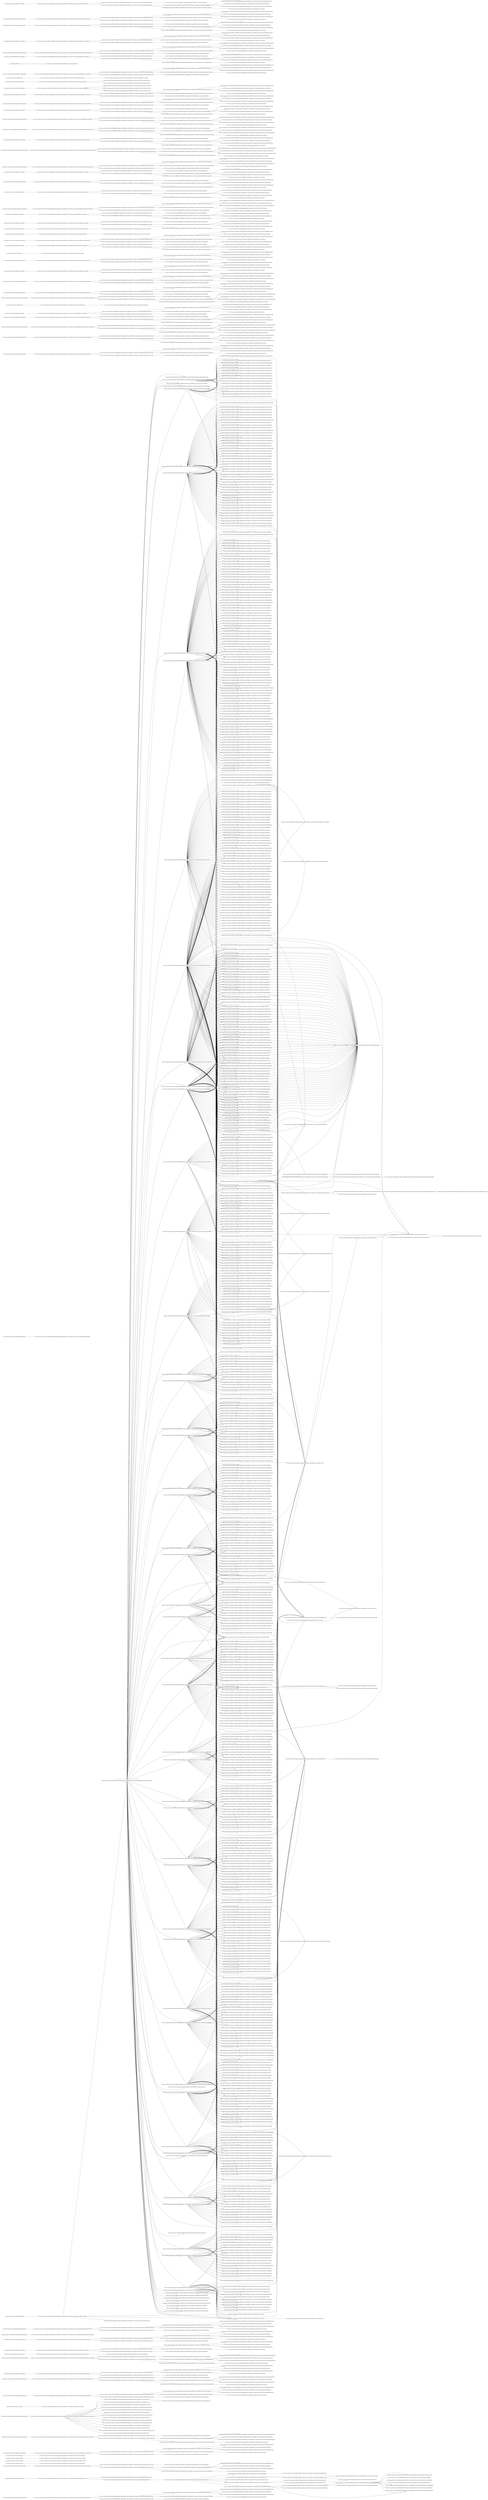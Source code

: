 digraph {
rankdir=LR
node[shape=plaintext]
"com.autentia.tnt.bean.bulletin.BulletinBoardBean.isCreateAvailable" -> "[{entry:com.autentia.tnt.bean.bulletin.BulletinBoardBean.isCreateAvailable, type:JavaMethod}] com.autentia.tnt.bean.bulletin.BulletinBoardBean.isCreateAvailable"
"[{entry:com.autentia.tnt.bean.bulletin.BulletinBoardBean.isCreateAvailable, type:JavaMethod}] com.autentia.tnt.util.SpringUtils.getPrincipal" -> "[{entry:com.autentia.tnt.bean.bulletin.BulletinBoardBean.isCreateAvailable, type:JavaMethod}] org.acegisecurity.context.SecurityContextHolder.getContext"
"[{entry:com.autentia.tnt.bean.bulletin.BulletinBoardBean.isCreateAvailable, type:JavaMethod}] com.autentia.tnt.util.SpringUtils.getPrincipal" -> "[{entry:com.autentia.tnt.bean.bulletin.BulletinBoardBean.isCreateAvailable, type:JavaMethod}] org.acegisecurity.Authentication.getPrincipal"
"[{entry:com.autentia.tnt.bean.bulletin.BulletinBoardBean.isCreateAvailable, type:JavaMethod}] com.autentia.tnt.util.SpringUtils.getPrincipal" -> "[{entry:com.autentia.tnt.bean.bulletin.BulletinBoardBean.isCreateAvailable, type:JavaMethod}] org.acegisecurity.context.SecurityContext.getAuthentication"
"[{entry:com.autentia.tnt.bean.bulletin.BulletinBoardBean.isCreateAvailable, type:JavaMethod}] com.autentia.tnt.bean.bulletin.BulletinBoardBean.isCreateAvailable" -> "[{entry:com.autentia.tnt.bean.bulletin.BulletinBoardBean.isCreateAvailable, type:JavaMethod}] com.autentia.tnt.util.SpringUtils.isRolePermissionGranted"
"[{entry:com.autentia.tnt.bean.bulletin.BulletinBoardBean.isCreateAvailable, type:JavaMethod}] com.autentia.tnt.manager.security.Permission.Entity_Create" -> "[{entry:com.autentia.tnt.bean.bulletin.BulletinBoardBean.isCreateAvailable, type:JavaMethod}] java.lang.Class.getSimpleName"
"[{entry:com.autentia.tnt.bean.bulletin.BulletinBoardBean.isCreateAvailable, type:JavaMethod}] com.autentia.tnt.bean.bulletin.BulletinBoardBean.isCreateAvailable" -> "[{entry:com.autentia.tnt.bean.bulletin.BulletinBoardBean.isCreateAvailable, type:JavaMethod}] com.autentia.tnt.manager.security.Permission.Entity_Create"
"[{entry:com.autentia.tnt.bean.bulletin.BulletinBoardBean.isCreateAvailable, type:JavaMethod}] com.autentia.tnt.manager.security.Principal.hasAuthority" -> "[{entry:com.autentia.tnt.bean.bulletin.BulletinBoardBean.isCreateAvailable, type:JavaMethod}] java.util.Map.get"
"[{entry:com.autentia.tnt.bean.bulletin.BulletinBoardBean.isCreateAvailable, type:JavaMethod}] com.autentia.tnt.util.SpringUtils.isRolePermissionGranted" -> "[{entry:com.autentia.tnt.bean.bulletin.BulletinBoardBean.isCreateAvailable, type:JavaMethod}] com.autentia.tnt.util.SpringUtils.getPrincipal"
"[{entry:com.autentia.tnt.bean.bulletin.BulletinBoardBean.isCreateAvailable, type:JavaMethod}] com.autentia.tnt.util.SpringUtils.isRolePermissionGranted" -> "[{entry:com.autentia.tnt.bean.bulletin.BulletinBoardBean.isCreateAvailable, type:JavaMethod}] com.autentia.tnt.manager.security.Principal.hasAuthority"
"com.autentia.tnt.bean.ChangePasswordBean.returnError" -> "[{entry:com.autentia.tnt.bean.ChangePasswordBean.returnError, type:JavaMethod}] com.autentia.tnt.bean.ChangePasswordBean.returnError"
"[{entry:com.autentia.tnt.bean.ChangePasswordBean.returnError, type:JavaMethod}] com.autentia.tnt.bean.BaseBean.printError" -> "[{entry:com.autentia.tnt.bean.ChangePasswordBean.returnError, type:JavaMethod}] java.lang.StringBuffer.append"
"[{entry:com.autentia.tnt.bean.ChangePasswordBean.returnError, type:JavaMethod}] com.autentia.tnt.util.FacesUtils.formatMessage" -> "[{entry:com.autentia.tnt.bean.ChangePasswordBean.returnError, type:JavaMethod}] com.autentia.tnt.util.FacesUtils.getMessage"
"[{entry:com.autentia.tnt.bean.ChangePasswordBean.returnError, type:JavaMethod}] com.autentia.tnt.bean.BaseBean.printError" -> "[{entry:com.autentia.tnt.bean.ChangePasswordBean.returnError, type:JavaMethod}] java.lang.StringBuffer.toString"
"[{entry:com.autentia.tnt.bean.ChangePasswordBean.returnError, type:JavaMethod}] com.autentia.tnt.bean.ChangePasswordBean.returnError" -> "[{entry:com.autentia.tnt.bean.ChangePasswordBean.returnError, type:JavaMethod}] com.autentia.tnt.bean.AbstractPasswordBean.returnError"
"[{entry:com.autentia.tnt.bean.ChangePasswordBean.returnError, type:JavaMethod}] java.lang.StringBuffer.toString" -> "[{entry:com.autentia.tnt.bean.ChangePasswordBean.returnError, type:JavaMethod}] java.lang.AbstractStringBuilder.toString"
"[{entry:com.autentia.tnt.bean.ChangePasswordBean.returnError, type:JavaMethod}] com.autentia.tnt.util.FacesUtils.formatMessage" -> "[{entry:com.autentia.tnt.bean.ChangePasswordBean.returnError, type:JavaMethod}] java.text.MessageFormat.format"
"[{entry:com.autentia.tnt.bean.ChangePasswordBean.returnError, type:JavaMethod}] com.autentia.tnt.util.FacesUtils.getMessage" -> "[{entry:com.autentia.tnt.bean.ChangePasswordBean.returnError, type:JavaMethod}] javax.faces.component.UIViewRoot.getLocale"
"[{entry:com.autentia.tnt.bean.ChangePasswordBean.returnError, type:JavaMethod}] java.lang.AbstractStringBuilder.toString" -> "[{entry:com.autentia.tnt.bean.ChangePasswordBean.returnError, type:JavaMethod}] java.lang.Object.toString"
"[{entry:com.autentia.tnt.bean.ChangePasswordBean.returnError, type:JavaMethod}] com.autentia.tnt.bean.BaseBean.printError" -> "[{entry:com.autentia.tnt.bean.ChangePasswordBean.returnError, type:JavaMethod}] org.apache.commons.logging.Log.error"
"[{entry:com.autentia.tnt.bean.ChangePasswordBean.returnError, type:JavaMethod}] com.autentia.tnt.util.BeanUtils.getErrorDesc" -> "[{entry:com.autentia.tnt.bean.ChangePasswordBean.returnError, type:JavaMethod}] java.lang.Throwable.printStackTrace"
"[{entry:com.autentia.tnt.bean.ChangePasswordBean.returnError, type:JavaMethod}] com.autentia.tnt.util.BeanUtils.getErrorDesc" -> "[{entry:com.autentia.tnt.bean.ChangePasswordBean.returnError, type:JavaMethod}] java.io.StringWriter.toString"
"[{entry:com.autentia.tnt.bean.ChangePasswordBean.returnError, type:JavaMethod}] com.autentia.tnt.util.FacesUtils.getMessage" -> "[{entry:com.autentia.tnt.bean.ChangePasswordBean.returnError, type:JavaMethod}] java.util.ResourceBundle.getBundle"
"[{entry:com.autentia.tnt.bean.ChangePasswordBean.returnError, type:JavaMethod}] com.autentia.tnt.util.FacesUtils.addErrorMessage" -> "[{entry:com.autentia.tnt.bean.ChangePasswordBean.returnError, type:JavaMethod}] com.autentia.tnt.util.FacesUtils.formatMessage"
"[{entry:com.autentia.tnt.bean.ChangePasswordBean.returnError, type:JavaMethod}] com.autentia.tnt.util.FacesUtils.addErrorMessage" -> "[{entry:com.autentia.tnt.bean.ChangePasswordBean.returnError, type:JavaMethod}] javax.faces.context.FacesContext.addMessage"
"[{entry:com.autentia.tnt.bean.ChangePasswordBean.returnError, type:JavaMethod}] com.autentia.tnt.util.FacesUtils.getMessage" -> "[{entry:com.autentia.tnt.bean.ChangePasswordBean.returnError, type:JavaMethod}] javax.faces.context.FacesContext.getViewRoot"
"[{entry:com.autentia.tnt.bean.ChangePasswordBean.returnError, type:JavaMethod}] com.autentia.tnt.bean.BaseBean.printError" -> "[{entry:com.autentia.tnt.bean.ChangePasswordBean.returnError, type:JavaMethod}] com.autentia.tnt.util.FacesUtils.addErrorMessage"
"[{entry:com.autentia.tnt.bean.ChangePasswordBean.returnError, type:JavaMethod}] com.autentia.tnt.bean.BaseBean.getReturnError" -> "[{entry:com.autentia.tnt.bean.ChangePasswordBean.returnError, type:JavaMethod}] com.autentia.tnt.bean.BaseBean.printError"
"[{entry:com.autentia.tnt.bean.ChangePasswordBean.returnError, type:JavaMethod}] java.lang.StringBuffer.append" -> "[{entry:com.autentia.tnt.bean.ChangePasswordBean.returnError, type:JavaMethod}] java.lang.AbstractStringBuilder.append"
"[{entry:com.autentia.tnt.bean.ChangePasswordBean.returnError, type:JavaMethod}] com.autentia.tnt.util.FacesUtils.getMessage" -> "[{entry:com.autentia.tnt.bean.ChangePasswordBean.returnError, type:JavaMethod}] java.util.ResourceBundle.getString"
"[{entry:com.autentia.tnt.bean.ChangePasswordBean.returnError, type:JavaMethod}] java.lang.StringBuffer.toString" -> "[{entry:com.autentia.tnt.bean.ChangePasswordBean.returnError, type:JavaMethod}] java.lang.CharSequence.toString"
"[{entry:com.autentia.tnt.bean.ChangePasswordBean.returnError, type:JavaMethod}] com.autentia.tnt.util.FacesUtils.getMessage" -> "[{entry:com.autentia.tnt.bean.ChangePasswordBean.returnError, type:JavaMethod}] javax.faces.context.FacesContext.getCurrentInstance"
"[{entry:com.autentia.tnt.bean.ChangePasswordBean.returnError, type:JavaMethod}] java.io.StringWriter.toString" -> "[{entry:com.autentia.tnt.bean.ChangePasswordBean.returnError, type:JavaMethod}] java.lang.Object.toString"
"[{entry:com.autentia.tnt.bean.ChangePasswordBean.returnError, type:JavaMethod}] com.autentia.tnt.bean.ChangePasswordBean.returnError" -> "[{entry:com.autentia.tnt.bean.ChangePasswordBean.returnError, type:JavaMethod}] com.autentia.tnt.bean.BaseBean.getReturnError"
"[{entry:com.autentia.tnt.bean.ChangePasswordBean.returnError, type:JavaMethod}] com.autentia.tnt.util.FacesUtils.addErrorMessage" -> "[{entry:com.autentia.tnt.bean.ChangePasswordBean.returnError, type:JavaMethod}] javax.faces.context.FacesContext.getCurrentInstance"
"[{entry:com.autentia.tnt.bean.ChangePasswordBean.returnError, type:JavaMethod}] com.autentia.tnt.util.FacesUtils.getMessage" -> "[{entry:com.autentia.tnt.bean.ChangePasswordBean.returnError, type:JavaMethod}] javax.faces.application.Application.getMessageBundle"
"[{entry:com.autentia.tnt.bean.ChangePasswordBean.returnError, type:JavaMethod}] java.lang.AbstractStringBuilder.toString" -> "[{entry:com.autentia.tnt.bean.ChangePasswordBean.returnError, type:JavaMethod}] java.lang.CharSequence.toString"
"[{entry:com.autentia.tnt.bean.ChangePasswordBean.returnError, type:JavaMethod}] com.autentia.tnt.util.FacesUtils.getMessage" -> "[{entry:com.autentia.tnt.bean.ChangePasswordBean.returnError, type:JavaMethod}] javax.faces.context.FacesContext.getApplication"
"[{entry:com.autentia.tnt.bean.ChangePasswordBean.returnError, type:JavaMethod}] com.autentia.tnt.bean.BaseBean.printError" -> "[{entry:com.autentia.tnt.bean.ChangePasswordBean.returnError, type:JavaMethod}] com.autentia.tnt.util.BeanUtils.getErrorDesc"
"com.autentia.tnt.bean.contacts.InteractionBean.isCreateAvailable" -> "[{entry:com.autentia.tnt.bean.contacts.InteractionBean.isCreateAvailable, type:JavaMethod}] com.autentia.tnt.bean.contacts.InteractionBean.isCreateAvailable"
"[{entry:com.autentia.tnt.bean.contacts.InteractionBean.isCreateAvailable, type:JavaMethod}] com.autentia.tnt.util.SpringUtils.getPrincipal" -> "[{entry:com.autentia.tnt.bean.contacts.InteractionBean.isCreateAvailable, type:JavaMethod}] org.acegisecurity.context.SecurityContextHolder.getContext"
"[{entry:com.autentia.tnt.bean.contacts.InteractionBean.isCreateAvailable, type:JavaMethod}] com.autentia.tnt.util.SpringUtils.getPrincipal" -> "[{entry:com.autentia.tnt.bean.contacts.InteractionBean.isCreateAvailable, type:JavaMethod}] org.acegisecurity.Authentication.getPrincipal"
"[{entry:com.autentia.tnt.bean.contacts.InteractionBean.isCreateAvailable, type:JavaMethod}] com.autentia.tnt.bean.contacts.InteractionBean.isCreateAvailable" -> "[{entry:com.autentia.tnt.bean.contacts.InteractionBean.isCreateAvailable, type:JavaMethod}] com.autentia.tnt.manager.security.Permission.Entity_Create"
"[{entry:com.autentia.tnt.bean.contacts.InteractionBean.isCreateAvailable, type:JavaMethod}] com.autentia.tnt.util.SpringUtils.getPrincipal" -> "[{entry:com.autentia.tnt.bean.contacts.InteractionBean.isCreateAvailable, type:JavaMethod}] org.acegisecurity.context.SecurityContext.getAuthentication"
"[{entry:com.autentia.tnt.bean.contacts.InteractionBean.isCreateAvailable, type:JavaMethod}] com.autentia.tnt.manager.security.Permission.Entity_Create" -> "[{entry:com.autentia.tnt.bean.contacts.InteractionBean.isCreateAvailable, type:JavaMethod}] java.lang.Class.getSimpleName"
"[{entry:com.autentia.tnt.bean.contacts.InteractionBean.isCreateAvailable, type:JavaMethod}] com.autentia.tnt.bean.contacts.InteractionBean.isCreateAvailable" -> "[{entry:com.autentia.tnt.bean.contacts.InteractionBean.isCreateAvailable, type:JavaMethod}] com.autentia.tnt.util.SpringUtils.isRolePermissionGranted"
"[{entry:com.autentia.tnt.bean.contacts.InteractionBean.isCreateAvailable, type:JavaMethod}] com.autentia.tnt.manager.security.Principal.hasAuthority" -> "[{entry:com.autentia.tnt.bean.contacts.InteractionBean.isCreateAvailable, type:JavaMethod}] java.util.Map.get"
"[{entry:com.autentia.tnt.bean.contacts.InteractionBean.isCreateAvailable, type:JavaMethod}] com.autentia.tnt.util.SpringUtils.isRolePermissionGranted" -> "[{entry:com.autentia.tnt.bean.contacts.InteractionBean.isCreateAvailable, type:JavaMethod}] com.autentia.tnt.util.SpringUtils.getPrincipal"
"[{entry:com.autentia.tnt.bean.contacts.InteractionBean.isCreateAvailable, type:JavaMethod}] com.autentia.tnt.util.SpringUtils.isRolePermissionGranted" -> "[{entry:com.autentia.tnt.bean.contacts.InteractionBean.isCreateAvailable, type:JavaMethod}] com.autentia.tnt.manager.security.Principal.hasAuthority"
"com.autentia.tnt.dao.search.UserSearch.setLogin" -> "[{entry:com.autentia.tnt.dao.search.UserSearch.setLogin, type:JavaMethod}] com.autentia.tnt.dao.search.UserSearch.setLogin"
"com.autentia.tnt.dao.search.UserSearch.unsetLogin" -> "[{entry:com.autentia.tnt.dao.search.UserSearch.unsetLogin, type:JavaMethod}] com.autentia.tnt.dao.search.UserSearch.unsetLogin"
"com.autentia.tnt.dao.search.UserSearch.isLoginSet" -> "[{entry:com.autentia.tnt.dao.search.UserSearch.isLoginSet, type:JavaMethod}] com.autentia.tnt.dao.search.UserSearch.isLoginSet"
"com.autentia.tnt.dao.search.UserSearch.getLogin" -> "[{entry:com.autentia.tnt.dao.search.UserSearch.getLogin, type:JavaMethod}] com.autentia.tnt.dao.search.UserSearch.getLogin"
"com.autentia.tnt.bean.document.DocumentBean.isCreateAvailable" -> "[{entry:com.autentia.tnt.bean.document.DocumentBean.isCreateAvailable, type:JavaMethod}] com.autentia.tnt.bean.document.DocumentBean.isCreateAvailable"
"[{entry:com.autentia.tnt.bean.document.DocumentBean.isCreateAvailable, type:JavaMethod}] com.autentia.tnt.util.SpringUtils.getPrincipal" -> "[{entry:com.autentia.tnt.bean.document.DocumentBean.isCreateAvailable, type:JavaMethod}] org.acegisecurity.context.SecurityContextHolder.getContext"
"[{entry:com.autentia.tnt.bean.document.DocumentBean.isCreateAvailable, type:JavaMethod}] com.autentia.tnt.util.SpringUtils.getPrincipal" -> "[{entry:com.autentia.tnt.bean.document.DocumentBean.isCreateAvailable, type:JavaMethod}] org.acegisecurity.Authentication.getPrincipal"
"[{entry:com.autentia.tnt.bean.document.DocumentBean.isCreateAvailable, type:JavaMethod}] com.autentia.tnt.util.SpringUtils.getPrincipal" -> "[{entry:com.autentia.tnt.bean.document.DocumentBean.isCreateAvailable, type:JavaMethod}] org.acegisecurity.context.SecurityContext.getAuthentication"
"[{entry:com.autentia.tnt.bean.document.DocumentBean.isCreateAvailable, type:JavaMethod}] com.autentia.tnt.bean.document.DocumentBean.isCreateAvailable" -> "[{entry:com.autentia.tnt.bean.document.DocumentBean.isCreateAvailable, type:JavaMethod}] com.autentia.tnt.util.SpringUtils.isRolePermissionGranted"
"[{entry:com.autentia.tnt.bean.document.DocumentBean.isCreateAvailable, type:JavaMethod}] com.autentia.tnt.manager.security.Permission.Entity_Create" -> "[{entry:com.autentia.tnt.bean.document.DocumentBean.isCreateAvailable, type:JavaMethod}] java.lang.Class.getSimpleName"
"[{entry:com.autentia.tnt.bean.document.DocumentBean.isCreateAvailable, type:JavaMethod}] com.autentia.tnt.bean.document.DocumentBean.isCreateAvailable" -> "[{entry:com.autentia.tnt.bean.document.DocumentBean.isCreateAvailable, type:JavaMethod}] com.autentia.tnt.manager.security.Permission.Entity_Create"
"[{entry:com.autentia.tnt.bean.document.DocumentBean.isCreateAvailable, type:JavaMethod}] com.autentia.tnt.manager.security.Principal.hasAuthority" -> "[{entry:com.autentia.tnt.bean.document.DocumentBean.isCreateAvailable, type:JavaMethod}] java.util.Map.get"
"[{entry:com.autentia.tnt.bean.document.DocumentBean.isCreateAvailable, type:JavaMethod}] com.autentia.tnt.util.SpringUtils.isRolePermissionGranted" -> "[{entry:com.autentia.tnt.bean.document.DocumentBean.isCreateAvailable, type:JavaMethod}] com.autentia.tnt.util.SpringUtils.getPrincipal"
"[{entry:com.autentia.tnt.bean.document.DocumentBean.isCreateAvailable, type:JavaMethod}] com.autentia.tnt.util.SpringUtils.isRolePermissionGranted" -> "[{entry:com.autentia.tnt.bean.document.DocumentBean.isCreateAvailable, type:JavaMethod}] com.autentia.tnt.manager.security.Principal.hasAuthority"
"com.autentia.tnt.bean.document.DocumentCategoryBean.isCreateAvailable" -> "[{entry:com.autentia.tnt.bean.document.DocumentCategoryBean.isCreateAvailable, type:JavaMethod}] com.autentia.tnt.bean.document.DocumentCategoryBean.isCreateAvailable"
"[{entry:com.autentia.tnt.bean.document.DocumentCategoryBean.isCreateAvailable, type:JavaMethod}] com.autentia.tnt.util.SpringUtils.getPrincipal" -> "[{entry:com.autentia.tnt.bean.document.DocumentCategoryBean.isCreateAvailable, type:JavaMethod}] org.acegisecurity.context.SecurityContextHolder.getContext"
"[{entry:com.autentia.tnt.bean.document.DocumentCategoryBean.isCreateAvailable, type:JavaMethod}] com.autentia.tnt.util.SpringUtils.getPrincipal" -> "[{entry:com.autentia.tnt.bean.document.DocumentCategoryBean.isCreateAvailable, type:JavaMethod}] org.acegisecurity.Authentication.getPrincipal"
"[{entry:com.autentia.tnt.bean.document.DocumentCategoryBean.isCreateAvailable, type:JavaMethod}] com.autentia.tnt.bean.document.DocumentCategoryBean.isCreateAvailable" -> "[{entry:com.autentia.tnt.bean.document.DocumentCategoryBean.isCreateAvailable, type:JavaMethod}] com.autentia.tnt.manager.security.Permission.Entity_Create"
"[{entry:com.autentia.tnt.bean.document.DocumentCategoryBean.isCreateAvailable, type:JavaMethod}] com.autentia.tnt.bean.document.DocumentCategoryBean.isCreateAvailable" -> "[{entry:com.autentia.tnt.bean.document.DocumentCategoryBean.isCreateAvailable, type:JavaMethod}] com.autentia.tnt.util.SpringUtils.isRolePermissionGranted"
"[{entry:com.autentia.tnt.bean.document.DocumentCategoryBean.isCreateAvailable, type:JavaMethod}] com.autentia.tnt.util.SpringUtils.getPrincipal" -> "[{entry:com.autentia.tnt.bean.document.DocumentCategoryBean.isCreateAvailable, type:JavaMethod}] org.acegisecurity.context.SecurityContext.getAuthentication"
"[{entry:com.autentia.tnt.bean.document.DocumentCategoryBean.isCreateAvailable, type:JavaMethod}] com.autentia.tnt.manager.security.Permission.Entity_Create" -> "[{entry:com.autentia.tnt.bean.document.DocumentCategoryBean.isCreateAvailable, type:JavaMethod}] java.lang.Class.getSimpleName"
"[{entry:com.autentia.tnt.bean.document.DocumentCategoryBean.isCreateAvailable, type:JavaMethod}] com.autentia.tnt.manager.security.Principal.hasAuthority" -> "[{entry:com.autentia.tnt.bean.document.DocumentCategoryBean.isCreateAvailable, type:JavaMethod}] java.util.Map.get"
"[{entry:com.autentia.tnt.bean.document.DocumentCategoryBean.isCreateAvailable, type:JavaMethod}] com.autentia.tnt.util.SpringUtils.isRolePermissionGranted" -> "[{entry:com.autentia.tnt.bean.document.DocumentCategoryBean.isCreateAvailable, type:JavaMethod}] com.autentia.tnt.util.SpringUtils.getPrincipal"
"[{entry:com.autentia.tnt.bean.document.DocumentCategoryBean.isCreateAvailable, type:JavaMethod}] com.autentia.tnt.util.SpringUtils.isRolePermissionGranted" -> "[{entry:com.autentia.tnt.bean.document.DocumentCategoryBean.isCreateAvailable, type:JavaMethod}] com.autentia.tnt.manager.security.Principal.hasAuthority"
"com.autentia.tnt.manager.security.AuthenticationManager.jdbcSearchByLogin" -> "[{entry:com.autentia.tnt.manager.security.AuthenticationManager.jdbcSearchByLogin, type:JavaMethod}] com.autentia.tnt.manager.security.AuthenticationManager.jdbcSearchByLogin"
"[{entry:com.autentia.tnt.manager.security.AuthenticationManager.jdbcSearchByLogin, type:JavaMethod}] com.autentia.tnt.manager.security.AuthenticationManager.jdbcSearchByLogin" -> "[{entry:com.autentia.tnt.manager.security.AuthenticationManager.jdbcSearchByLogin, type:JavaMethod}] java.sql.Statement.close"
"[{entry:com.autentia.tnt.manager.security.AuthenticationManager.jdbcSearchByLogin, type:JavaMethod}] java.sql.Statement.close" -> "[{entry:com.autentia.tnt.manager.security.AuthenticationManager.jdbcSearchByLogin, type:JavaMethod}] java.lang.AutoCloseable.close"
"[{entry:com.autentia.tnt.manager.security.AuthenticationManager.jdbcSearchByLogin, type:JavaMethod}] java.sql.ResultSet.close" -> "[{entry:com.autentia.tnt.manager.security.AuthenticationManager.jdbcSearchByLogin, type:JavaMethod}] java.lang.AutoCloseable.close"
"[{entry:com.autentia.tnt.manager.security.AuthenticationManager.jdbcSearchByLogin, type:JavaMethod}] com.autentia.tnt.manager.security.AuthenticationManager.jdbcSearchByLogin" -> "[{entry:com.autentia.tnt.manager.security.AuthenticationManager.jdbcSearchByLogin, type:JavaMethod}] org.hibernate.Session.connection"
"[{entry:com.autentia.tnt.manager.security.AuthenticationManager.jdbcSearchByLogin, type:JavaMethod}] com.autentia.tnt.manager.security.AuthenticationManager.jdbcSearchByLogin" -> "[{entry:com.autentia.tnt.manager.security.AuthenticationManager.jdbcSearchByLogin, type:JavaMethod}] java.sql.PreparedStatement.executeQuery"
"[{entry:com.autentia.tnt.manager.security.AuthenticationManager.jdbcSearchByLogin, type:JavaMethod}] com.autentia.tnt.manager.security.AuthenticationManager.jdbcSearchByLogin" -> "[{entry:com.autentia.tnt.manager.security.AuthenticationManager.jdbcSearchByLogin, type:JavaMethod}] java.sql.ResultSet.close"
"[{entry:com.autentia.tnt.manager.security.AuthenticationManager.jdbcSearchByLogin, type:JavaMethod}] com.autentia.tnt.manager.security.AuthenticationManager.jdbcSearchByLogin" -> "[{entry:com.autentia.tnt.manager.security.AuthenticationManager.jdbcSearchByLogin, type:JavaMethod}] org.apache.commons.logging.Log.error"
"[{entry:com.autentia.tnt.manager.security.AuthenticationManager.jdbcSearchByLogin, type:JavaMethod}] com.autentia.tnt.manager.security.AuthenticationManager.jdbcSearchByLogin" -> "[{entry:com.autentia.tnt.manager.security.AuthenticationManager.jdbcSearchByLogin, type:JavaMethod}] java.sql.ResultSet.getBoolean"
"[{entry:com.autentia.tnt.manager.security.AuthenticationManager.jdbcSearchByLogin, type:JavaMethod}] com.autentia.tnt.manager.security.AuthenticationManager.jdbcSearchByLogin" -> "[{entry:com.autentia.tnt.manager.security.AuthenticationManager.jdbcSearchByLogin, type:JavaMethod}] org.hibernate.SessionFactory.openSession"
"[{entry:com.autentia.tnt.manager.security.AuthenticationManager.jdbcSearchByLogin, type:JavaMethod}] com.autentia.tnt.manager.security.AuthenticationManager.jdbcSearchByLogin" -> "[{entry:com.autentia.tnt.manager.security.AuthenticationManager.jdbcSearchByLogin, type:JavaMethod}] org.hibernate.Session.close"
"[{entry:com.autentia.tnt.manager.security.AuthenticationManager.jdbcSearchByLogin, type:JavaMethod}] com.autentia.tnt.manager.security.AuthenticationManager.jdbcSearchByLogin" -> "[{entry:com.autentia.tnt.manager.security.AuthenticationManager.jdbcSearchByLogin, type:JavaMethod}] java.sql.Connection.prepareStatement"
"[{entry:com.autentia.tnt.manager.security.AuthenticationManager.jdbcSearchByLogin, type:JavaMethod}] com.autentia.tnt.manager.security.AuthenticationManager.jdbcSearchByLogin" -> "[{entry:com.autentia.tnt.manager.security.AuthenticationManager.jdbcSearchByLogin, type:JavaMethod}] java.sql.PreparedStatement.setString"
"[{entry:com.autentia.tnt.manager.security.AuthenticationManager.jdbcSearchByLogin, type:JavaMethod}] com.autentia.tnt.manager.security.AuthenticationManager.jdbcSearchByLogin" -> "[{entry:com.autentia.tnt.manager.security.AuthenticationManager.jdbcSearchByLogin, type:JavaMethod}] java.sql.ResultSet.getString"
"[{entry:com.autentia.tnt.manager.security.AuthenticationManager.jdbcSearchByLogin, type:JavaMethod}] com.autentia.tnt.manager.security.AuthenticationManager.jdbcSearchByLogin" -> "[{entry:com.autentia.tnt.manager.security.AuthenticationManager.jdbcSearchByLogin, type:JavaMethod}] java.sql.ResultSet.getInt"
"[{entry:com.autentia.tnt.manager.security.AuthenticationManager.jdbcSearchByLogin, type:JavaMethod}] com.autentia.tnt.manager.security.AuthenticationManager.jdbcSearchByLogin" -> "[{entry:com.autentia.tnt.manager.security.AuthenticationManager.jdbcSearchByLogin, type:JavaMethod}] com.autentia.tnt.util.HibernateUtil.getSessionFactory"
"[{entry:com.autentia.tnt.manager.security.AuthenticationManager.jdbcSearchByLogin, type:JavaMethod}] com.autentia.tnt.manager.security.AuthenticationManager.jdbcSearchByLogin" -> "[{entry:com.autentia.tnt.manager.security.AuthenticationManager.jdbcSearchByLogin, type:JavaMethod}] java.sql.ResultSet.next"
"com.autentia.tnt.businessobject.User.setLogin" -> "[{entry:com.autentia.tnt.businessobject.User.setLogin, type:JavaMethod}] com.autentia.tnt.businessobject.User.setLogin"
"com.autentia.tnt.bean.account.AccountEntryBean.isCreateAvailable" -> "[{entry:com.autentia.tnt.bean.account.AccountEntryBean.isCreateAvailable, type:JavaMethod}] com.autentia.tnt.bean.account.AccountEntryBean.isCreateAvailable"
"[{entry:com.autentia.tnt.bean.account.AccountEntryBean.isCreateAvailable, type:JavaMethod}] com.autentia.tnt.bean.account.AccountEntryBean.isCreateAvailable" -> "[{entry:com.autentia.tnt.bean.account.AccountEntryBean.isCreateAvailable, type:JavaMethod}] com.autentia.tnt.util.SpringUtils.isRolePermissionGranted"
"[{entry:com.autentia.tnt.bean.account.AccountEntryBean.isCreateAvailable, type:JavaMethod}] com.autentia.tnt.util.SpringUtils.getPrincipal" -> "[{entry:com.autentia.tnt.bean.account.AccountEntryBean.isCreateAvailable, type:JavaMethod}] org.acegisecurity.context.SecurityContextHolder.getContext"
"[{entry:com.autentia.tnt.bean.account.AccountEntryBean.isCreateAvailable, type:JavaMethod}] com.autentia.tnt.util.SpringUtils.getPrincipal" -> "[{entry:com.autentia.tnt.bean.account.AccountEntryBean.isCreateAvailable, type:JavaMethod}] org.acegisecurity.Authentication.getPrincipal"
"[{entry:com.autentia.tnt.bean.account.AccountEntryBean.isCreateAvailable, type:JavaMethod}] com.autentia.tnt.util.SpringUtils.getPrincipal" -> "[{entry:com.autentia.tnt.bean.account.AccountEntryBean.isCreateAvailable, type:JavaMethod}] org.acegisecurity.context.SecurityContext.getAuthentication"
"[{entry:com.autentia.tnt.bean.account.AccountEntryBean.isCreateAvailable, type:JavaMethod}] com.autentia.tnt.bean.account.AccountEntryBean.isCreateAvailable" -> "[{entry:com.autentia.tnt.bean.account.AccountEntryBean.isCreateAvailable, type:JavaMethod}] com.autentia.tnt.manager.security.Permission.Entity_Create"
"[{entry:com.autentia.tnt.bean.account.AccountEntryBean.isCreateAvailable, type:JavaMethod}] com.autentia.tnt.manager.security.Permission.Entity_Create" -> "[{entry:com.autentia.tnt.bean.account.AccountEntryBean.isCreateAvailable, type:JavaMethod}] java.lang.Class.getSimpleName"
"[{entry:com.autentia.tnt.bean.account.AccountEntryBean.isCreateAvailable, type:JavaMethod}] com.autentia.tnt.manager.security.Principal.hasAuthority" -> "[{entry:com.autentia.tnt.bean.account.AccountEntryBean.isCreateAvailable, type:JavaMethod}] java.util.Map.get"
"[{entry:com.autentia.tnt.bean.account.AccountEntryBean.isCreateAvailable, type:JavaMethod}] com.autentia.tnt.util.SpringUtils.isRolePermissionGranted" -> "[{entry:com.autentia.tnt.bean.account.AccountEntryBean.isCreateAvailable, type:JavaMethod}] com.autentia.tnt.util.SpringUtils.getPrincipal"
"[{entry:com.autentia.tnt.bean.account.AccountEntryBean.isCreateAvailable, type:JavaMethod}] com.autentia.tnt.util.SpringUtils.isRolePermissionGranted" -> "[{entry:com.autentia.tnt.bean.account.AccountEntryBean.isCreateAvailable, type:JavaMethod}] com.autentia.tnt.manager.security.Principal.hasAuthority"
"com.autentia.tnt.bean.account.AccountEntryTypeBean.isCreateAvailable" -> "[{entry:com.autentia.tnt.bean.account.AccountEntryTypeBean.isCreateAvailable, type:JavaMethod}] com.autentia.tnt.bean.account.AccountEntryTypeBean.isCreateAvailable"
"[{entry:com.autentia.tnt.bean.account.AccountEntryTypeBean.isCreateAvailable, type:JavaMethod}] com.autentia.tnt.util.SpringUtils.getPrincipal" -> "[{entry:com.autentia.tnt.bean.account.AccountEntryTypeBean.isCreateAvailable, type:JavaMethod}] org.acegisecurity.context.SecurityContextHolder.getContext"
"[{entry:com.autentia.tnt.bean.account.AccountEntryTypeBean.isCreateAvailable, type:JavaMethod}] com.autentia.tnt.util.SpringUtils.getPrincipal" -> "[{entry:com.autentia.tnt.bean.account.AccountEntryTypeBean.isCreateAvailable, type:JavaMethod}] org.acegisecurity.Authentication.getPrincipal"
"[{entry:com.autentia.tnt.bean.account.AccountEntryTypeBean.isCreateAvailable, type:JavaMethod}] com.autentia.tnt.util.SpringUtils.getPrincipal" -> "[{entry:com.autentia.tnt.bean.account.AccountEntryTypeBean.isCreateAvailable, type:JavaMethod}] org.acegisecurity.context.SecurityContext.getAuthentication"
"[{entry:com.autentia.tnt.bean.account.AccountEntryTypeBean.isCreateAvailable, type:JavaMethod}] com.autentia.tnt.manager.security.Permission.Entity_Create" -> "[{entry:com.autentia.tnt.bean.account.AccountEntryTypeBean.isCreateAvailable, type:JavaMethod}] java.lang.Class.getSimpleName"
"[{entry:com.autentia.tnt.bean.account.AccountEntryTypeBean.isCreateAvailable, type:JavaMethod}] com.autentia.tnt.manager.security.Principal.hasAuthority" -> "[{entry:com.autentia.tnt.bean.account.AccountEntryTypeBean.isCreateAvailable, type:JavaMethod}] java.util.Map.get"
"[{entry:com.autentia.tnt.bean.account.AccountEntryTypeBean.isCreateAvailable, type:JavaMethod}] com.autentia.tnt.bean.account.AccountEntryTypeBean.isCreateAvailable" -> "[{entry:com.autentia.tnt.bean.account.AccountEntryTypeBean.isCreateAvailable, type:JavaMethod}] com.autentia.tnt.manager.security.Permission.Entity_Create"
"[{entry:com.autentia.tnt.bean.account.AccountEntryTypeBean.isCreateAvailable, type:JavaMethod}] com.autentia.tnt.util.SpringUtils.isRolePermissionGranted" -> "[{entry:com.autentia.tnt.bean.account.AccountEntryTypeBean.isCreateAvailable, type:JavaMethod}] com.autentia.tnt.util.SpringUtils.getPrincipal"
"[{entry:com.autentia.tnt.bean.account.AccountEntryTypeBean.isCreateAvailable, type:JavaMethod}] com.autentia.tnt.bean.account.AccountEntryTypeBean.isCreateAvailable" -> "[{entry:com.autentia.tnt.bean.account.AccountEntryTypeBean.isCreateAvailable, type:JavaMethod}] com.autentia.tnt.util.SpringUtils.isRolePermissionGranted"
"[{entry:com.autentia.tnt.bean.account.AccountEntryTypeBean.isCreateAvailable, type:JavaMethod}] com.autentia.tnt.util.SpringUtils.isRolePermissionGranted" -> "[{entry:com.autentia.tnt.bean.account.AccountEntryTypeBean.isCreateAvailable, type:JavaMethod}] com.autentia.tnt.manager.security.Principal.hasAuthority"
"com.autentia.tnt.bean.account.AccountBean.isCreateAvailable" -> "[{entry:com.autentia.tnt.bean.account.AccountBean.isCreateAvailable, type:JavaMethod}] com.autentia.tnt.bean.account.AccountBean.isCreateAvailable"
"[{entry:com.autentia.tnt.bean.account.AccountBean.isCreateAvailable, type:JavaMethod}] com.autentia.tnt.util.SpringUtils.getPrincipal" -> "[{entry:com.autentia.tnt.bean.account.AccountBean.isCreateAvailable, type:JavaMethod}] org.acegisecurity.context.SecurityContextHolder.getContext"
"[{entry:com.autentia.tnt.bean.account.AccountBean.isCreateAvailable, type:JavaMethod}] com.autentia.tnt.bean.account.AccountBean.isCreateAvailable" -> "[{entry:com.autentia.tnt.bean.account.AccountBean.isCreateAvailable, type:JavaMethod}] com.autentia.tnt.util.SpringUtils.isRolePermissionGranted"
"[{entry:com.autentia.tnt.bean.account.AccountBean.isCreateAvailable, type:JavaMethod}] com.autentia.tnt.util.SpringUtils.getPrincipal" -> "[{entry:com.autentia.tnt.bean.account.AccountBean.isCreateAvailable, type:JavaMethod}] org.acegisecurity.Authentication.getPrincipal"
"[{entry:com.autentia.tnt.bean.account.AccountBean.isCreateAvailable, type:JavaMethod}] com.autentia.tnt.util.SpringUtils.getPrincipal" -> "[{entry:com.autentia.tnt.bean.account.AccountBean.isCreateAvailable, type:JavaMethod}] org.acegisecurity.context.SecurityContext.getAuthentication"
"[{entry:com.autentia.tnt.bean.account.AccountBean.isCreateAvailable, type:JavaMethod}] com.autentia.tnt.manager.security.Permission.Entity_Create" -> "[{entry:com.autentia.tnt.bean.account.AccountBean.isCreateAvailable, type:JavaMethod}] java.lang.Class.getSimpleName"
"[{entry:com.autentia.tnt.bean.account.AccountBean.isCreateAvailable, type:JavaMethod}] com.autentia.tnt.bean.account.AccountBean.isCreateAvailable" -> "[{entry:com.autentia.tnt.bean.account.AccountBean.isCreateAvailable, type:JavaMethod}] com.autentia.tnt.manager.security.Permission.Entity_Create"
"[{entry:com.autentia.tnt.bean.account.AccountBean.isCreateAvailable, type:JavaMethod}] com.autentia.tnt.manager.security.Principal.hasAuthority" -> "[{entry:com.autentia.tnt.bean.account.AccountBean.isCreateAvailable, type:JavaMethod}] java.util.Map.get"
"[{entry:com.autentia.tnt.bean.account.AccountBean.isCreateAvailable, type:JavaMethod}] com.autentia.tnt.util.SpringUtils.isRolePermissionGranted" -> "[{entry:com.autentia.tnt.bean.account.AccountBean.isCreateAvailable, type:JavaMethod}] com.autentia.tnt.util.SpringUtils.getPrincipal"
"[{entry:com.autentia.tnt.bean.account.AccountBean.isCreateAvailable, type:JavaMethod}] com.autentia.tnt.util.SpringUtils.isRolePermissionGranted" -> "[{entry:com.autentia.tnt.bean.account.AccountBean.isCreateAvailable, type:JavaMethod}] com.autentia.tnt.manager.security.Principal.hasAuthority"
"com.autentia.tnt.bean.account.PeriodicalAccountEntryBean.isCreateAvailable" -> "[{entry:com.autentia.tnt.bean.account.PeriodicalAccountEntryBean.isCreateAvailable, type:JavaMethod}] com.autentia.tnt.bean.account.PeriodicalAccountEntryBean.isCreateAvailable"
"[{entry:com.autentia.tnt.bean.account.PeriodicalAccountEntryBean.isCreateAvailable, type:JavaMethod}] com.autentia.tnt.util.SpringUtils.getPrincipal" -> "[{entry:com.autentia.tnt.bean.account.PeriodicalAccountEntryBean.isCreateAvailable, type:JavaMethod}] org.acegisecurity.context.SecurityContextHolder.getContext"
"[{entry:com.autentia.tnt.bean.account.PeriodicalAccountEntryBean.isCreateAvailable, type:JavaMethod}] com.autentia.tnt.util.SpringUtils.getPrincipal" -> "[{entry:com.autentia.tnt.bean.account.PeriodicalAccountEntryBean.isCreateAvailable, type:JavaMethod}] org.acegisecurity.Authentication.getPrincipal"
"[{entry:com.autentia.tnt.bean.account.PeriodicalAccountEntryBean.isCreateAvailable, type:JavaMethod}] com.autentia.tnt.util.SpringUtils.getPrincipal" -> "[{entry:com.autentia.tnt.bean.account.PeriodicalAccountEntryBean.isCreateAvailable, type:JavaMethod}] org.acegisecurity.context.SecurityContext.getAuthentication"
"[{entry:com.autentia.tnt.bean.account.PeriodicalAccountEntryBean.isCreateAvailable, type:JavaMethod}] com.autentia.tnt.bean.account.PeriodicalAccountEntryBean.isCreateAvailable" -> "[{entry:com.autentia.tnt.bean.account.PeriodicalAccountEntryBean.isCreateAvailable, type:JavaMethod}] com.autentia.tnt.manager.security.Permission.Entity_Create"
"[{entry:com.autentia.tnt.bean.account.PeriodicalAccountEntryBean.isCreateAvailable, type:JavaMethod}] com.autentia.tnt.manager.security.Permission.Entity_Create" -> "[{entry:com.autentia.tnt.bean.account.PeriodicalAccountEntryBean.isCreateAvailable, type:JavaMethod}] java.lang.Class.getSimpleName"
"[{entry:com.autentia.tnt.bean.account.PeriodicalAccountEntryBean.isCreateAvailable, type:JavaMethod}] com.autentia.tnt.bean.account.PeriodicalAccountEntryBean.isCreateAvailable" -> "[{entry:com.autentia.tnt.bean.account.PeriodicalAccountEntryBean.isCreateAvailable, type:JavaMethod}] com.autentia.tnt.util.SpringUtils.isRolePermissionGranted"
"[{entry:com.autentia.tnt.bean.account.PeriodicalAccountEntryBean.isCreateAvailable, type:JavaMethod}] com.autentia.tnt.manager.security.Principal.hasAuthority" -> "[{entry:com.autentia.tnt.bean.account.PeriodicalAccountEntryBean.isCreateAvailable, type:JavaMethod}] java.util.Map.get"
"[{entry:com.autentia.tnt.bean.account.PeriodicalAccountEntryBean.isCreateAvailable, type:JavaMethod}] com.autentia.tnt.util.SpringUtils.isRolePermissionGranted" -> "[{entry:com.autentia.tnt.bean.account.PeriodicalAccountEntryBean.isCreateAvailable, type:JavaMethod}] com.autentia.tnt.util.SpringUtils.getPrincipal"
"[{entry:com.autentia.tnt.bean.account.PeriodicalAccountEntryBean.isCreateAvailable, type:JavaMethod}] com.autentia.tnt.util.SpringUtils.isRolePermissionGranted" -> "[{entry:com.autentia.tnt.bean.account.PeriodicalAccountEntryBean.isCreateAvailable, type:JavaMethod}] com.autentia.tnt.manager.security.Principal.hasAuthority"
"com.autentia.tnt.manager.security.Permission.Entity_Create" -> "[{entry:com.autentia.tnt.manager.security.Permission.Entity_Create, type:JavaMethod}] com.autentia.tnt.manager.security.Permission.Entity_Create"
"[{entry:com.autentia.tnt.manager.security.Permission.Entity_Create, type:JavaMethod}] com.autentia.tnt.manager.security.Permission.Entity_Create" -> "[{entry:com.autentia.tnt.manager.security.Permission.Entity_Create, type:JavaMethod}] java.lang.Class.getSimpleName"
"com.autentia.tnt.bean.activity.ActivityBean.isCreateAvailable" -> "[{entry:com.autentia.tnt.bean.activity.ActivityBean.isCreateAvailable, type:JavaMethod}] com.autentia.tnt.bean.activity.ActivityBean.isCreateAvailable"
"[{entry:com.autentia.tnt.bean.activity.ActivityBean.isCreateAvailable, type:JavaMethod}] com.autentia.tnt.bean.activity.ActivityBean.isCreateAvailable" -> "[{entry:com.autentia.tnt.bean.activity.ActivityBean.isCreateAvailable, type:JavaMethod}] com.autentia.tnt.util.SpringUtils.isRolePermissionGranted"
"[{entry:com.autentia.tnt.bean.activity.ActivityBean.isCreateAvailable, type:JavaMethod}] com.autentia.tnt.util.SpringUtils.getPrincipal" -> "[{entry:com.autentia.tnt.bean.activity.ActivityBean.isCreateAvailable, type:JavaMethod}] org.acegisecurity.context.SecurityContextHolder.getContext"
"[{entry:com.autentia.tnt.bean.activity.ActivityBean.isCreateAvailable, type:JavaMethod}] com.autentia.tnt.util.SpringUtils.getPrincipal" -> "[{entry:com.autentia.tnt.bean.activity.ActivityBean.isCreateAvailable, type:JavaMethod}] org.acegisecurity.Authentication.getPrincipal"
"[{entry:com.autentia.tnt.bean.activity.ActivityBean.isCreateAvailable, type:JavaMethod}] com.autentia.tnt.util.SpringUtils.getPrincipal" -> "[{entry:com.autentia.tnt.bean.activity.ActivityBean.isCreateAvailable, type:JavaMethod}] org.acegisecurity.context.SecurityContext.getAuthentication"
"[{entry:com.autentia.tnt.bean.activity.ActivityBean.isCreateAvailable, type:JavaMethod}] com.autentia.tnt.manager.security.Permission.Entity_Create" -> "[{entry:com.autentia.tnt.bean.activity.ActivityBean.isCreateAvailable, type:JavaMethod}] java.lang.Class.getSimpleName"
"[{entry:com.autentia.tnt.bean.activity.ActivityBean.isCreateAvailable, type:JavaMethod}] com.autentia.tnt.bean.activity.ActivityBean.isCreateAvailable" -> "[{entry:com.autentia.tnt.bean.activity.ActivityBean.isCreateAvailable, type:JavaMethod}] com.autentia.tnt.manager.security.Permission.Entity_Create"
"[{entry:com.autentia.tnt.bean.activity.ActivityBean.isCreateAvailable, type:JavaMethod}] com.autentia.tnt.manager.security.Principal.hasAuthority" -> "[{entry:com.autentia.tnt.bean.activity.ActivityBean.isCreateAvailable, type:JavaMethod}] java.util.Map.get"
"[{entry:com.autentia.tnt.bean.activity.ActivityBean.isCreateAvailable, type:JavaMethod}] com.autentia.tnt.util.SpringUtils.isRolePermissionGranted" -> "[{entry:com.autentia.tnt.bean.activity.ActivityBean.isCreateAvailable, type:JavaMethod}] com.autentia.tnt.util.SpringUtils.getPrincipal"
"[{entry:com.autentia.tnt.bean.activity.ActivityBean.isCreateAvailable, type:JavaMethod}] com.autentia.tnt.util.SpringUtils.isRolePermissionGranted" -> "[{entry:com.autentia.tnt.bean.activity.ActivityBean.isCreateAvailable, type:JavaMethod}] com.autentia.tnt.manager.security.Principal.hasAuthority"
"com.autentia.tnt.bean.activity.ObjectiveBean.isCreateAvailable" -> "[{entry:com.autentia.tnt.bean.activity.ObjectiveBean.isCreateAvailable, type:JavaMethod}] com.autentia.tnt.bean.activity.ObjectiveBean.isCreateAvailable"
"[{entry:com.autentia.tnt.bean.activity.ObjectiveBean.isCreateAvailable, type:JavaMethod}] com.autentia.tnt.util.SpringUtils.getPrincipal" -> "[{entry:com.autentia.tnt.bean.activity.ObjectiveBean.isCreateAvailable, type:JavaMethod}] org.acegisecurity.context.SecurityContextHolder.getContext"
"[{entry:com.autentia.tnt.bean.activity.ObjectiveBean.isCreateAvailable, type:JavaMethod}] com.autentia.tnt.bean.activity.ObjectiveBean.isCreateAvailable" -> "[{entry:com.autentia.tnt.bean.activity.ObjectiveBean.isCreateAvailable, type:JavaMethod}] com.autentia.tnt.util.SpringUtils.isRolePermissionGranted"
"[{entry:com.autentia.tnt.bean.activity.ObjectiveBean.isCreateAvailable, type:JavaMethod}] com.autentia.tnt.util.SpringUtils.getPrincipal" -> "[{entry:com.autentia.tnt.bean.activity.ObjectiveBean.isCreateAvailable, type:JavaMethod}] org.acegisecurity.Authentication.getPrincipal"
"[{entry:com.autentia.tnt.bean.activity.ObjectiveBean.isCreateAvailable, type:JavaMethod}] com.autentia.tnt.util.SpringUtils.getPrincipal" -> "[{entry:com.autentia.tnt.bean.activity.ObjectiveBean.isCreateAvailable, type:JavaMethod}] org.acegisecurity.context.SecurityContext.getAuthentication"
"[{entry:com.autentia.tnt.bean.activity.ObjectiveBean.isCreateAvailable, type:JavaMethod}] com.autentia.tnt.manager.security.Permission.Entity_Create" -> "[{entry:com.autentia.tnt.bean.activity.ObjectiveBean.isCreateAvailable, type:JavaMethod}] java.lang.Class.getSimpleName"
"[{entry:com.autentia.tnt.bean.activity.ObjectiveBean.isCreateAvailable, type:JavaMethod}] com.autentia.tnt.bean.activity.ObjectiveBean.isCreateAvailable" -> "[{entry:com.autentia.tnt.bean.activity.ObjectiveBean.isCreateAvailable, type:JavaMethod}] com.autentia.tnt.manager.security.Permission.Entity_Create"
"[{entry:com.autentia.tnt.bean.activity.ObjectiveBean.isCreateAvailable, type:JavaMethod}] com.autentia.tnt.manager.security.Principal.hasAuthority" -> "[{entry:com.autentia.tnt.bean.activity.ObjectiveBean.isCreateAvailable, type:JavaMethod}] java.util.Map.get"
"[{entry:com.autentia.tnt.bean.activity.ObjectiveBean.isCreateAvailable, type:JavaMethod}] com.autentia.tnt.util.SpringUtils.isRolePermissionGranted" -> "[{entry:com.autentia.tnt.bean.activity.ObjectiveBean.isCreateAvailable, type:JavaMethod}] com.autentia.tnt.util.SpringUtils.getPrincipal"
"[{entry:com.autentia.tnt.bean.activity.ObjectiveBean.isCreateAvailable, type:JavaMethod}] com.autentia.tnt.util.SpringUtils.isRolePermissionGranted" -> "[{entry:com.autentia.tnt.bean.activity.ObjectiveBean.isCreateAvailable, type:JavaMethod}] com.autentia.tnt.manager.security.Principal.hasAuthority"
"org.apache.myfaces.custom.tabbedpane.TabChangeEvent.getNewTabIndex" -> "[{entry:org.apache.myfaces.custom.tabbedpane.TabChangeEvent.getNewTabIndex, type:JavaMethod}] org.apache.myfaces.custom.tabbedpane.TabChangeEvent.getNewTabIndex"
"com.autentia.tnt.bean.activity.ExternalActivityBean.isCreateAvailable" -> "[{entry:com.autentia.tnt.bean.activity.ExternalActivityBean.isCreateAvailable, type:JavaMethod}] com.autentia.tnt.bean.activity.ExternalActivityBean.isCreateAvailable"
"[{entry:com.autentia.tnt.bean.activity.ExternalActivityBean.isCreateAvailable, type:JavaMethod}] com.autentia.tnt.util.SpringUtils.getPrincipal" -> "[{entry:com.autentia.tnt.bean.activity.ExternalActivityBean.isCreateAvailable, type:JavaMethod}] org.acegisecurity.context.SecurityContextHolder.getContext"
"[{entry:com.autentia.tnt.bean.activity.ExternalActivityBean.isCreateAvailable, type:JavaMethod}] com.autentia.tnt.bean.activity.ExternalActivityBean.isCreateAvailable" -> "[{entry:com.autentia.tnt.bean.activity.ExternalActivityBean.isCreateAvailable, type:JavaMethod}] com.autentia.tnt.util.SpringUtils.isRolePermissionGranted"
"[{entry:com.autentia.tnt.bean.activity.ExternalActivityBean.isCreateAvailable, type:JavaMethod}] com.autentia.tnt.util.SpringUtils.getPrincipal" -> "[{entry:com.autentia.tnt.bean.activity.ExternalActivityBean.isCreateAvailable, type:JavaMethod}] org.acegisecurity.Authentication.getPrincipal"
"[{entry:com.autentia.tnt.bean.activity.ExternalActivityBean.isCreateAvailable, type:JavaMethod}] com.autentia.tnt.util.SpringUtils.getPrincipal" -> "[{entry:com.autentia.tnt.bean.activity.ExternalActivityBean.isCreateAvailable, type:JavaMethod}] org.acegisecurity.context.SecurityContext.getAuthentication"
"[{entry:com.autentia.tnt.bean.activity.ExternalActivityBean.isCreateAvailable, type:JavaMethod}] com.autentia.tnt.manager.security.Permission.Entity_Create" -> "[{entry:com.autentia.tnt.bean.activity.ExternalActivityBean.isCreateAvailable, type:JavaMethod}] java.lang.Class.getSimpleName"
"[{entry:com.autentia.tnt.bean.activity.ExternalActivityBean.isCreateAvailable, type:JavaMethod}] com.autentia.tnt.bean.activity.ExternalActivityBean.isCreateAvailable" -> "[{entry:com.autentia.tnt.bean.activity.ExternalActivityBean.isCreateAvailable, type:JavaMethod}] com.autentia.tnt.manager.security.Permission.Entity_Create"
"[{entry:com.autentia.tnt.bean.activity.ExternalActivityBean.isCreateAvailable, type:JavaMethod}] com.autentia.tnt.manager.security.Principal.hasAuthority" -> "[{entry:com.autentia.tnt.bean.activity.ExternalActivityBean.isCreateAvailable, type:JavaMethod}] java.util.Map.get"
"[{entry:com.autentia.tnt.bean.activity.ExternalActivityBean.isCreateAvailable, type:JavaMethod}] com.autentia.tnt.util.SpringUtils.isRolePermissionGranted" -> "[{entry:com.autentia.tnt.bean.activity.ExternalActivityBean.isCreateAvailable, type:JavaMethod}] com.autentia.tnt.util.SpringUtils.getPrincipal"
"[{entry:com.autentia.tnt.bean.activity.ExternalActivityBean.isCreateAvailable, type:JavaMethod}] com.autentia.tnt.util.SpringUtils.isRolePermissionGranted" -> "[{entry:com.autentia.tnt.bean.activity.ExternalActivityBean.isCreateAvailable, type:JavaMethod}] com.autentia.tnt.manager.security.Principal.hasAuthority"
"com.autentia.tnt.dao.hibernate.UserDAO.searchByLogin" -> "[{entry:com.autentia.tnt.dao.hibernate.UserDAO.searchByLogin, type:JavaMethod}] com.autentia.tnt.dao.hibernate.UserDAO.searchByLogin"
"[{entry:com.autentia.tnt.dao.hibernate.UserDAO.searchByLogin, type:JavaMethod}] com.autentia.tnt.dao.search.HolidaySearch.getArguments" -> "[{entry:com.autentia.tnt.dao.hibernate.UserDAO.searchByLogin, type:JavaMethod}] com.autentia.tnt.dao.search.HolidaySearch.isCompensationSet"
"[{entry:com.autentia.tnt.dao.hibernate.UserDAO.searchByLogin, type:JavaMethod}] com.autentia.tnt.dao.search.OrganizationSearch.getArguments" -> "[{entry:com.autentia.tnt.dao.hibernate.UserDAO.searchByLogin, type:JavaMethod}] com.autentia.tnt.dao.search.OrganizationSearch.isStartInsertDateSet"
"[{entry:com.autentia.tnt.dao.hibernate.UserDAO.searchByLogin, type:JavaMethod}] com.autentia.tnt.dao.search.ExternalActivitySearch.getArguments" -> "[{entry:com.autentia.tnt.dao.hibernate.UserDAO.searchByLogin, type:JavaMethod}] com.autentia.tnt.dao.search.ExternalActivitySearch.isEndUpdateDateSet"
"[{entry:com.autentia.tnt.dao.hibernate.UserDAO.searchByLogin, type:JavaMethod}] com.autentia.tnt.dao.search.BillSearch.getHQL" -> "[{entry:com.autentia.tnt.dao.hibernate.UserDAO.searchByLogin, type:JavaMethod}] com.autentia.tnt.dao.search.BillSearch.isFileSet"
"[{entry:com.autentia.tnt.dao.hibernate.UserDAO.searchByLogin, type:JavaMethod}] com.autentia.tnt.dao.search.UserSearch.getHQL" -> "[{entry:com.autentia.tnt.dao.hibernate.UserDAO.searchByLogin, type:JavaMethod}] com.autentia.tnt.dao.search.UserSearch.getDocumentCategory"
"[{entry:com.autentia.tnt.dao.hibernate.UserDAO.searchByLogin, type:JavaMethod}] com.autentia.tnt.dao.search.HolidaySearch.getArguments" -> "[{entry:com.autentia.tnt.dao.hibernate.UserDAO.searchByLogin, type:JavaMethod}] com.autentia.tnt.dao.search.HolidaySearch.getDescription"
"[{entry:com.autentia.tnt.dao.hibernate.UserDAO.searchByLogin, type:JavaMethod}] com.autentia.tnt.dao.search.ProjectSearch.getArguments" -> "[{entry:com.autentia.tnt.dao.hibernate.UserDAO.searchByLogin, type:JavaMethod}] com.autentia.tnt.dao.search.ProjectSearch.isOwnerIdSet"
"[{entry:com.autentia.tnt.dao.hibernate.UserDAO.searchByLogin, type:JavaMethod}] com.autentia.tnt.dao.search.UserSearch.getHQL" -> "[{entry:com.autentia.tnt.dao.hibernate.UserDAO.searchByLogin, type:JavaMethod}] com.autentia.tnt.dao.search.UserSearch.isLicensePlateSet"
"[{entry:com.autentia.tnt.dao.hibernate.UserDAO.searchByLogin, type:JavaMethod}] java.util.ArrayList.toArray" -> "[{entry:com.autentia.tnt.dao.hibernate.UserDAO.searchByLogin, type:JavaMethod}] java.util.AbstractCollection.toArray"
"[{entry:com.autentia.tnt.dao.hibernate.UserDAO.searchByLogin, type:JavaMethod}] com.autentia.tnt.dao.search.PositionSearch.getArguments" -> "[{entry:com.autentia.tnt.dao.hibernate.UserDAO.searchByLogin, type:JavaMethod}] com.autentia.tnt.dao.search.PositionSearch.customGetArguments"
"[{entry:com.autentia.tnt.dao.hibernate.UserDAO.searchByLogin, type:JavaMethod}] com.autentia.tnt.dao.search.DocumentSearch.getArguments" -> "[{entry:com.autentia.tnt.dao.hibernate.UserDAO.searchByLogin, type:JavaMethod}] com.autentia.tnt.businessobject.PositionChange.getId"
"[{entry:com.autentia.tnt.dao.hibernate.UserDAO.searchByLogin, type:JavaMethod}] com.autentia.tnt.dao.search.DocumentSearch.getArguments" -> "[{entry:com.autentia.tnt.dao.hibernate.UserDAO.searchByLogin, type:JavaMethod}] com.autentia.tnt.dao.search.DocumentSearch.isStartUpdateDateSet"
"[{entry:com.autentia.tnt.dao.hibernate.UserDAO.searchByLogin, type:JavaMethod}] com.autentia.tnt.dao.search.BillSearch.getArguments" -> "[{entry:com.autentia.tnt.dao.hibernate.UserDAO.searchByLogin, type:JavaMethod}] com.autentia.tnt.businessobject.OrganizationISOCategory.getId"
"[{entry:com.autentia.tnt.dao.hibernate.UserDAO.searchByLogin, type:JavaMethod}] com.autentia.tnt.dao.search.CollaboratorSearch.getArguments" -> "[{entry:com.autentia.tnt.dao.hibernate.UserDAO.searchByLogin, type:JavaMethod}] com.autentia.tnt.dao.search.CollaboratorSearch.getOrganization"
"[{entry:com.autentia.tnt.dao.hibernate.UserDAO.searchByLogin, type:JavaMethod}] com.autentia.tnt.dao.search.AccountEntrySearch.getHQL" -> "[{entry:com.autentia.tnt.dao.hibernate.UserDAO.searchByLogin, type:JavaMethod}] com.autentia.tnt.dao.search.AccountEntrySearch.isDepartmentIdSet"
"[{entry:com.autentia.tnt.dao.hibernate.UserDAO.searchByLogin, type:JavaMethod}] com.autentia.tnt.dao.search.OccupationSearch.getHQL" -> "[{entry:com.autentia.tnt.dao.hibernate.UserDAO.searchByLogin, type:JavaMethod}] com.autentia.tnt.dao.search.OccupationSearch.isStartInsertDateSet"
"[{entry:com.autentia.tnt.dao.hibernate.UserDAO.searchByLogin, type:JavaMethod}] com.autentia.tnt.dao.search.TutorialSearch.getArguments" -> "[{entry:com.autentia.tnt.dao.hibernate.UserDAO.searchByLogin, type:JavaMethod}] com.autentia.tnt.dao.search.TutorialSearch.isStartUpdateDateSet"
"[{entry:com.autentia.tnt.dao.hibernate.UserDAO.searchByLogin, type:JavaMethod}] com.autentia.tnt.dao.search.BillSearch.getArguments" -> "[{entry:com.autentia.tnt.dao.hibernate.UserDAO.searchByLogin, type:JavaMethod}] com.autentia.tnt.dao.search.BillSearch.isEntriesNumberSet"
"[{entry:com.autentia.tnt.dao.hibernate.UserDAO.searchByLogin, type:JavaMethod}] com.autentia.tnt.dao.search.UserSearch.getArguments" -> "[{entry:com.autentia.tnt.dao.hibernate.UserDAO.searchByLogin, type:JavaMethod}] com.autentia.tnt.dao.search.UserSearch.getSalaryExtras"
"[{entry:com.autentia.tnt.dao.hibernate.UserDAO.searchByLogin, type:JavaMethod}] com.autentia.tnt.dao.search.BillSearch.getArguments" -> "[{entry:com.autentia.tnt.dao.hibernate.UserDAO.searchByLogin, type:JavaMethod}] com.autentia.tnt.dao.search.BillSearch.getSubmitted"
"[{entry:com.autentia.tnt.dao.hibernate.UserDAO.searchByLogin, type:JavaMethod}] com.autentia.tnt.dao.search.RequestHolidaySearch.getHQL" -> "[{entry:com.autentia.tnt.dao.hibernate.UserDAO.searchByLogin, type:JavaMethod}] com.autentia.tnt.dao.search.RequestHolidaySearch.isStartBeginDateSet"
"[{entry:com.autentia.tnt.dao.hibernate.UserDAO.searchByLogin, type:JavaMethod}] com.autentia.tnt.dao.search.ActivitySearch.getArguments" -> "[{entry:com.autentia.tnt.dao.hibernate.UserDAO.searchByLogin, type:JavaMethod}] com.autentia.tnt.dao.search.ActivitySearch.getDescription"
"[{entry:com.autentia.tnt.dao.hibernate.UserDAO.searchByLogin, type:JavaMethod}] com.autentia.tnt.dao.search.AccountEntrySearch.getHQL" -> "[{entry:com.autentia.tnt.dao.hibernate.UserDAO.searchByLogin, type:JavaMethod}] com.autentia.tnt.dao.search.AccountEntrySearch.getType"
"[{entry:com.autentia.tnt.dao.hibernate.UserDAO.searchByLogin, type:JavaMethod}] com.autentia.tnt.dao.search.UserSearch.getHQL" -> "[{entry:com.autentia.tnt.dao.hibernate.UserDAO.searchByLogin, type:JavaMethod}] com.autentia.tnt.dao.search.UserSearch.isNifSet"
"[{entry:com.autentia.tnt.dao.hibernate.UserDAO.searchByLogin, type:JavaMethod}] com.autentia.tnt.dao.search.BulletinBoardSearch.getArguments" -> "[{entry:com.autentia.tnt.dao.hibernate.UserDAO.searchByLogin, type:JavaMethod}] com.autentia.tnt.dao.search.BulletinBoardSearch.isEndUpdateDateSet"
"[{entry:com.autentia.tnt.dao.hibernate.UserDAO.searchByLogin, type:JavaMethod}] com.autentia.tnt.dao.search.AccountEntrySearch.getHQL" -> "[{entry:com.autentia.tnt.dao.hibernate.UserDAO.searchByLogin, type:JavaMethod}] com.autentia.tnt.dao.search.AccountEntrySearch.isEndAmountDateSet"
"[{entry:com.autentia.tnt.dao.hibernate.UserDAO.searchByLogin, type:JavaMethod}] com.autentia.tnt.businessobject.ProjectCost.getId" -> "[{entry:com.autentia.tnt.dao.hibernate.UserDAO.searchByLogin, type:JavaMethod}] com.autentia.tnt.dao.ITransferObject.getId"
"[{entry:com.autentia.tnt.dao.hibernate.UserDAO.searchByLogin, type:JavaMethod}] com.autentia.tnt.dao.search.ProjectSearch.getArguments" -> "[{entry:com.autentia.tnt.dao.hibernate.UserDAO.searchByLogin, type:JavaMethod}] com.autentia.tnt.businessobject.RectifiedBillCategory.getId"
"[{entry:com.autentia.tnt.dao.hibernate.UserDAO.searchByLogin, type:JavaMethod}] com.autentia.tnt.dao.search.ProjectRoleSearch.getHQL" -> "[{entry:com.autentia.tnt.dao.hibernate.UserDAO.searchByLogin, type:JavaMethod}] com.autentia.tnt.dao.search.ProjectRoleSearch.customGetHQL"
"[{entry:com.autentia.tnt.dao.hibernate.UserDAO.searchByLogin, type:JavaMethod}] com.autentia.tnt.dao.search.InteractionSearch.getArguments" -> "[{entry:com.autentia.tnt.dao.hibernate.UserDAO.searchByLogin, type:JavaMethod}] com.autentia.tnt.dao.SearchCriteria.getArguments"
"[{entry:com.autentia.tnt.dao.hibernate.UserDAO.searchByLogin, type:JavaMethod}] com.autentia.tnt.dao.search.UserSearch.getHQL" -> "[{entry:com.autentia.tnt.dao.hibernate.UserDAO.searchByLogin, type:JavaMethod}] java.lang.StringBuilder.toString"
"[{entry:com.autentia.tnt.dao.hibernate.UserDAO.searchByLogin, type:JavaMethod}] com.autentia.tnt.dao.search.UserSearch.getArguments" -> "[{entry:com.autentia.tnt.dao.hibernate.UserDAO.searchByLogin, type:JavaMethod}] com.autentia.tnt.dao.search.UserSearch.isDrivenLicenseTypeSet"
"[{entry:com.autentia.tnt.dao.hibernate.UserDAO.searchByLogin, type:JavaMethod}] com.autentia.tnt.dao.search.ObjectiveSearch.getArguments" -> "[{entry:com.autentia.tnt.dao.hibernate.UserDAO.searchByLogin, type:JavaMethod}] com.autentia.tnt.dao.search.ObjectiveSearch.getDepartmentId"
"[{entry:com.autentia.tnt.dao.hibernate.UserDAO.searchByLogin, type:JavaMethod}] com.autentia.tnt.dao.search.ProjectRoleSearch.getArguments" -> "[{entry:com.autentia.tnt.dao.hibernate.UserDAO.searchByLogin, type:JavaMethod}] com.autentia.tnt.dao.search.ProjectRoleSearch.isEndInsertDateSet"
"[{entry:com.autentia.tnt.dao.hibernate.UserDAO.searchByLogin, type:JavaMethod}] com.autentia.tnt.dao.search.TutorialSearch.getArguments" -> "[{entry:com.autentia.tnt.dao.hibernate.UserDAO.searchByLogin, type:JavaMethod}] java.util.ArrayList.toArray"
"[{entry:com.autentia.tnt.dao.hibernate.UserDAO.searchByLogin, type:JavaMethod}] com.autentia.tnt.dao.search.DocumentSearch.getHQL" -> "[{entry:com.autentia.tnt.dao.hibernate.UserDAO.searchByLogin, type:JavaMethod}] com.autentia.tnt.dao.search.DocumentSearch.isEndUpdateDateSet"
"[{entry:com.autentia.tnt.dao.hibernate.UserDAO.searchByLogin, type:JavaMethod}] com.autentia.tnt.dao.search.InteractionSearch.getArguments" -> "[{entry:com.autentia.tnt.dao.hibernate.UserDAO.searchByLogin, type:JavaMethod}] java.util.ArrayList.toArray"
"[{entry:com.autentia.tnt.dao.hibernate.UserDAO.searchByLogin, type:JavaMethod}] java.util.AbstractCollection.add" -> "[{entry:com.autentia.tnt.dao.hibernate.UserDAO.searchByLogin, type:JavaMethod}] java.util.Collection.add"
"[{entry:com.autentia.tnt.dao.hibernate.UserDAO.searchByLogin, type:JavaMethod}] com.autentia.tnt.dao.search.DocumentSearch.getArguments" -> "[{entry:com.autentia.tnt.dao.hibernate.UserDAO.searchByLogin, type:JavaMethod}] com.autentia.tnt.businessobject.InteractionType.getId"
"[{entry:com.autentia.tnt.dao.hibernate.UserDAO.searchByLogin, type:JavaMethod}] com.autentia.tnt.dao.search.ProjectSearch.getArguments" -> "[{entry:com.autentia.tnt.dao.hibernate.UserDAO.searchByLogin, type:JavaMethod}] com.autentia.tnt.businessobject.CompanyState.getId"
"[{entry:com.autentia.tnt.dao.hibernate.UserDAO.searchByLogin, type:JavaMethod}] com.autentia.tnt.dao.search.AccountEntrySearch.getHQL" -> "[{entry:com.autentia.tnt.dao.hibernate.UserDAO.searchByLogin, type:JavaMethod}] com.autentia.tnt.dao.search.AccountEntrySearch.isBillsSet"
"[{entry:com.autentia.tnt.dao.hibernate.UserDAO.searchByLogin, type:JavaMethod}] com.autentia.tnt.dao.search.BillSearch.getArguments" -> "[{entry:com.autentia.tnt.dao.hibernate.UserDAO.searchByLogin, type:JavaMethod}] com.autentia.tnt.dao.search.BillSearch.getBookNumber"
"[{entry:com.autentia.tnt.dao.hibernate.UserDAO.searchByLogin, type:JavaMethod}] com.autentia.tnt.dao.search.BulletinBoardSearch.getArguments" -> "[{entry:com.autentia.tnt.dao.hibernate.UserDAO.searchByLogin, type:JavaMethod}] com.autentia.tnt.dao.search.BulletinBoardSearch.isTitleSet"
"[{entry:com.autentia.tnt.dao.hibernate.UserDAO.searchByLogin, type:JavaMethod}] com.autentia.tnt.dao.search.ProjectSearch.getArguments" -> "[{entry:com.autentia.tnt.dao.hibernate.UserDAO.searchByLogin, type:JavaMethod}] com.autentia.tnt.dao.search.ProjectSearch.getBillable"
"[{entry:com.autentia.tnt.dao.hibernate.UserDAO.searchByLogin, type:JavaMethod}] com.autentia.tnt.dao.search.DocumentSearch.getArguments" -> "[{entry:com.autentia.tnt.dao.hibernate.UserDAO.searchByLogin, type:JavaMethod}] com.autentia.tnt.businessobject.Account.getId"
"[{entry:com.autentia.tnt.dao.hibernate.UserDAO.searchByLogin, type:JavaMethod}] com.autentia.tnt.dao.search.DocumentSearch.getHQL" -> "[{entry:com.autentia.tnt.dao.hibernate.UserDAO.searchByLogin, type:JavaMethod}] com.autentia.tnt.dao.search.DocumentSearch.isDescriptionSet"
"[{entry:com.autentia.tnt.dao.hibernate.UserDAO.searchByLogin, type:JavaMethod}] com.autentia.tnt.dao.search.UserSearch.getArguments" -> "[{entry:com.autentia.tnt.dao.hibernate.UserDAO.searchByLogin, type:JavaMethod}] com.autentia.tnt.dao.search.UserSearch.getPassword"
"[{entry:com.autentia.tnt.dao.hibernate.UserDAO.searchByLogin, type:JavaMethod}] com.autentia.tnt.dao.search.UserSearch.getArguments" -> "[{entry:com.autentia.tnt.dao.hibernate.UserDAO.searchByLogin, type:JavaMethod}] com.autentia.tnt.dao.search.UserSearch.getChildrenNumber"
"[{entry:com.autentia.tnt.dao.hibernate.UserDAO.searchByLogin, type:JavaMethod}] com.autentia.tnt.dao.search.UserSearch.getArguments" -> "[{entry:com.autentia.tnt.dao.hibernate.UserDAO.searchByLogin, type:JavaMethod}] com.autentia.tnt.dao.search.UserSearch.isCategorySet"
"[{entry:com.autentia.tnt.dao.hibernate.UserDAO.searchByLogin, type:JavaMethod}] com.autentia.tnt.dao.search.BillSearch.getHQL" -> "[{entry:com.autentia.tnt.dao.hibernate.UserDAO.searchByLogin, type:JavaMethod}] com.autentia.tnt.dao.search.BillSearch.getDepartmentId"
"[{entry:com.autentia.tnt.dao.hibernate.UserDAO.searchByLogin, type:JavaMethod}] com.autentia.tnt.dao.search.ObjectiveSearch.getHQL" -> "[{entry:com.autentia.tnt.dao.hibernate.UserDAO.searchByLogin, type:JavaMethod}] com.autentia.tnt.dao.search.ObjectiveSearch.isEndUpdateDateSet"
"[{entry:com.autentia.tnt.dao.hibernate.UserDAO.searchByLogin, type:JavaMethod}] com.autentia.tnt.dao.search.UserSearch.getArguments" -> "[{entry:com.autentia.tnt.dao.hibernate.UserDAO.searchByLogin, type:JavaMethod}] com.autentia.tnt.dao.search.UserSearch.getWorkingInClient"
"[{entry:com.autentia.tnt.dao.hibernate.UserDAO.searchByLogin, type:JavaMethod}] com.autentia.tnt.dao.search.PositionSearch.getArguments" -> "[{entry:com.autentia.tnt.dao.hibernate.UserDAO.searchByLogin, type:JavaMethod}] com.autentia.tnt.dao.search.PositionSearch.isDepartmentIdSet"
"[{entry:com.autentia.tnt.dao.hibernate.UserDAO.searchByLogin, type:JavaMethod}] com.autentia.tnt.dao.search.RequestHolidaySearch.getHQL" -> "[{entry:com.autentia.tnt.dao.hibernate.UserDAO.searchByLogin, type:JavaMethod}] com.autentia.tnt.dao.search.RequestHolidaySearch.isUserCommentSet"
"[{entry:com.autentia.tnt.dao.hibernate.UserDAO.searchByLogin, type:JavaMethod}] com.autentia.tnt.dao.search.OrganizationSearch.getArguments" -> "[{entry:com.autentia.tnt.dao.hibernate.UserDAO.searchByLogin, type:JavaMethod}] java.util.ArrayList.toArray"
"[{entry:com.autentia.tnt.dao.hibernate.UserDAO.searchByLogin, type:JavaMethod}] java.util.ArrayList.toArray" -> "[{entry:com.autentia.tnt.dao.hibernate.UserDAO.searchByLogin, type:JavaMethod}] java.util.List.toArray"
"[{entry:com.autentia.tnt.dao.hibernate.UserDAO.searchByLogin, type:JavaMethod}] com.autentia.tnt.dao.search.ProjectSearch.getArguments" -> "[{entry:com.autentia.tnt.dao.hibernate.UserDAO.searchByLogin, type:JavaMethod}] com.autentia.tnt.dao.search.ProjectSearch.isNameSet"
"[{entry:com.autentia.tnt.dao.hibernate.UserDAO.searchByLogin, type:JavaMethod}] com.autentia.tnt.dao.search.BulletinBoardSearch.getHQL" -> "[{entry:com.autentia.tnt.dao.hibernate.UserDAO.searchByLogin, type:JavaMethod}] com.autentia.tnt.dao.search.BulletinBoardSearch.isStartUpdateDateSet"
"[{entry:com.autentia.tnt.dao.hibernate.UserDAO.searchByLogin, type:JavaMethod}] com.autentia.tnt.dao.search.OrganizationSearch.getArguments" -> "[{entry:com.autentia.tnt.dao.hibernate.UserDAO.searchByLogin, type:JavaMethod}] com.autentia.tnt.dao.search.OrganizationSearch.getEmail"
"[{entry:com.autentia.tnt.dao.hibernate.UserDAO.searchByLogin, type:JavaMethod}] com.autentia.tnt.dao.search.HolidaySearch.getHQL" -> "[{entry:com.autentia.tnt.dao.hibernate.UserDAO.searchByLogin, type:JavaMethod}] com.autentia.tnt.dao.SearchCriteria.getHQL"
"[{entry:com.autentia.tnt.dao.hibernate.UserDAO.searchByLogin, type:JavaMethod}] com.autentia.tnt.dao.search.DocumentSearch.getArguments" -> "[{entry:com.autentia.tnt.dao.hibernate.UserDAO.searchByLogin, type:JavaMethod}] com.autentia.tnt.businessobject.Activity.getId"
"[{entry:com.autentia.tnt.dao.hibernate.UserDAO.searchByLogin, type:JavaMethod}] com.autentia.tnt.dao.search.ObjectiveSearch.getHQL" -> "[{entry:com.autentia.tnt.dao.hibernate.UserDAO.searchByLogin, type:JavaMethod}] com.autentia.tnt.dao.search.ObjectiveSearch.isStartUpdateDateSet"
"[{entry:com.autentia.tnt.dao.hibernate.UserDAO.searchByLogin, type:JavaMethod}] com.autentia.tnt.dao.search.AccountEntrySearch.getArguments" -> "[{entry:com.autentia.tnt.dao.hibernate.UserDAO.searchByLogin, type:JavaMethod}] com.autentia.tnt.businessobject.Province.getId"
"[{entry:com.autentia.tnt.dao.hibernate.UserDAO.searchByLogin, type:JavaMethod}] com.autentia.tnt.dao.search.ContactSearch.getHQL" -> "[{entry:com.autentia.tnt.dao.hibernate.UserDAO.searchByLogin, type:JavaMethod}] com.autentia.tnt.dao.search.ContactSearch.isCountrySet"
"[{entry:com.autentia.tnt.dao.hibernate.UserDAO.searchByLogin, type:JavaMethod}] com.autentia.tnt.dao.search.ProjectSearch.getArguments" -> "[{entry:com.autentia.tnt.dao.hibernate.UserDAO.searchByLogin, type:JavaMethod}] com.autentia.tnt.businessobject.ExternalActivity.getId"
"[{entry:com.autentia.tnt.dao.hibernate.UserDAO.searchByLogin, type:JavaMethod}] com.autentia.tnt.businessobject.CommissioningChange.getId" -> "[{entry:com.autentia.tnt.dao.hibernate.UserDAO.searchByLogin, type:JavaMethod}] com.autentia.tnt.dao.ITransferObject.getId"
"[{entry:com.autentia.tnt.dao.hibernate.UserDAO.searchByLogin, type:JavaMethod}] com.autentia.tnt.dao.search.AccountEntrySearch.getArguments" -> "[{entry:com.autentia.tnt.dao.hibernate.UserDAO.searchByLogin, type:JavaMethod}] com.autentia.tnt.businessobject.OfferRejectReason.getId"
"[{entry:com.autentia.tnt.dao.hibernate.UserDAO.searchByLogin, type:JavaMethod}] com.autentia.tnt.dao.search.UserSearch.getHQL" -> "[{entry:com.autentia.tnt.dao.hibernate.UserDAO.searchByLogin, type:JavaMethod}] com.autentia.tnt.dao.search.UserSearch.isMobileSet"
"[{entry:com.autentia.tnt.dao.hibernate.UserDAO.searchByLogin, type:JavaMethod}] com.autentia.tnt.dao.search.BillSearch.getArguments" -> "[{entry:com.autentia.tnt.dao.hibernate.UserDAO.searchByLogin, type:JavaMethod}] com.autentia.tnt.businessobject.CompanyState.getId"
"[{entry:com.autentia.tnt.dao.hibernate.UserDAO.searchByLogin, type:JavaMethod}] com.autentia.tnt.dao.search.AccountEntrySearch.getArguments" -> "[{entry:com.autentia.tnt.dao.hibernate.UserDAO.searchByLogin, type:JavaMethod}] com.autentia.tnt.businessobject.Objective.getId"
"[{entry:com.autentia.tnt.dao.hibernate.UserDAO.searchByLogin, type:JavaMethod}] com.autentia.tnt.dao.search.BulletinBoardSearch.getHQL" -> "[{entry:com.autentia.tnt.dao.hibernate.UserDAO.searchByLogin, type:JavaMethod}] com.autentia.tnt.dao.search.BulletinBoardSearch.getTitle"
"[{entry:com.autentia.tnt.dao.hibernate.UserDAO.searchByLogin, type:JavaMethod}] com.autentia.tnt.dao.search.RequestHolidaySearch.getArguments" -> "[{entry:com.autentia.tnt.dao.hibernate.UserDAO.searchByLogin, type:JavaMethod}] com.autentia.tnt.dao.search.RequestHolidaySearch.customGetArguments"
"[{entry:com.autentia.tnt.dao.hibernate.UserDAO.searchByLogin, type:JavaMethod}] com.autentia.tnt.dao.search.ProjectSearch.getArguments" -> "[{entry:com.autentia.tnt.dao.hibernate.UserDAO.searchByLogin, type:JavaMethod}] com.autentia.tnt.dao.search.ProjectSearch.isEndInsertDateSet"
"[{entry:com.autentia.tnt.dao.hibernate.UserDAO.searchByLogin, type:JavaMethod}] com.autentia.tnt.dao.search.DepartmentSearch.getArguments" -> "[{entry:com.autentia.tnt.dao.hibernate.UserDAO.searchByLogin, type:JavaMethod}] com.autentia.tnt.dao.search.DepartmentSearch.isStartInsertDateSet"
"[{entry:com.autentia.tnt.dao.hibernate.UserDAO.searchByLogin, type:JavaMethod}] com.autentia.tnt.dao.search.ActivitySearch.getArguments" -> "[{entry:com.autentia.tnt.dao.hibernate.UserDAO.searchByLogin, type:JavaMethod}] com.autentia.tnt.dao.search.ActivitySearch.isStartStartDateSet"
"[{entry:com.autentia.tnt.dao.hibernate.UserDAO.searchByLogin, type:JavaMethod}] com.autentia.tnt.dao.search.ProjectSearch.getArguments" -> "[{entry:com.autentia.tnt.dao.hibernate.UserDAO.searchByLogin, type:JavaMethod}] com.autentia.tnt.businessobject.Frequency.getId"
"[{entry:com.autentia.tnt.dao.hibernate.UserDAO.searchByLogin, type:JavaMethod}] com.autentia.tnt.dao.search.PositionSearch.getArguments" -> "[{entry:com.autentia.tnt.dao.hibernate.UserDAO.searchByLogin, type:JavaMethod}] com.autentia.tnt.dao.search.PositionSearch.isDescriptionSet"
"[{entry:com.autentia.tnt.dao.hibernate.UserDAO.searchByLogin, type:JavaMethod}] com.autentia.tnt.dao.search.AccountEntrySearch.getArguments" -> "[{entry:com.autentia.tnt.dao.hibernate.UserDAO.searchByLogin, type:JavaMethod}] com.autentia.tnt.dao.search.AccountEntrySearch.getOwnerId"
"[{entry:com.autentia.tnt.dao.hibernate.UserDAO.searchByLogin, type:JavaMethod}] com.autentia.tnt.dao.search.ProjectCostSearch.getHQL" -> "[{entry:com.autentia.tnt.dao.hibernate.UserDAO.searchByLogin, type:JavaMethod}] com.autentia.tnt.dao.search.ProjectCostSearch.getName"
"[{entry:com.autentia.tnt.dao.hibernate.UserDAO.searchByLogin, type:JavaMethod}] com.autentia.tnt.dao.search.ContactSearch.getArguments" -> "[{entry:com.autentia.tnt.dao.hibernate.UserDAO.searchByLogin, type:JavaMethod}] com.autentia.tnt.dao.search.ContactSearch.isProvinceSet"
"[{entry:com.autentia.tnt.dao.hibernate.UserDAO.searchByLogin, type:JavaMethod}] com.autentia.tnt.dao.search.BillSearch.getArguments" -> "[{entry:com.autentia.tnt.dao.hibernate.UserDAO.searchByLogin, type:JavaMethod}] com.autentia.tnt.dao.search.BillSearch.isBillTypesSet"
"[{entry:com.autentia.tnt.dao.hibernate.UserDAO.searchByLogin, type:JavaMethod}] com.autentia.tnt.dao.search.OrganizationSearch.getHQL" -> "[{entry:com.autentia.tnt.dao.hibernate.UserDAO.searchByLogin, type:JavaMethod}] com.autentia.tnt.dao.search.OrganizationSearch.getLocator"
"[{entry:com.autentia.tnt.dao.hibernate.UserDAO.searchByLogin, type:JavaMethod}] com.autentia.tnt.util.ConfigurationUtil.getInitialEntryId" -> "[{entry:com.autentia.tnt.dao.hibernate.UserDAO.searchByLogin, type:JavaMethod}] java.lang.Integer.parseInt"
"[{entry:com.autentia.tnt.dao.hibernate.UserDAO.searchByLogin, type:JavaMethod}] com.autentia.tnt.dao.search.CollaboratorSearch.getHQL" -> "[{entry:com.autentia.tnt.dao.hibernate.UserDAO.searchByLogin, type:JavaMethod}] com.autentia.tnt.dao.search.CollaboratorSearch.isDepartmentIdSet"
"[{entry:com.autentia.tnt.dao.hibernate.UserDAO.searchByLogin, type:JavaMethod}] com.autentia.tnt.dao.search.ActivitySearch.getHQL" -> "[{entry:com.autentia.tnt.dao.hibernate.UserDAO.searchByLogin, type:JavaMethod}] com.autentia.tnt.dao.search.ActivitySearch.isUserSet"
"[{entry:com.autentia.tnt.dao.hibernate.UserDAO.searchByLogin, type:JavaMethod}] com.autentia.tnt.dao.search.ProjectRoleSearch.getArguments" -> "[{entry:com.autentia.tnt.dao.hibernate.UserDAO.searchByLogin, type:JavaMethod}] com.autentia.tnt.dao.search.ProjectRoleSearch.isStartUpdateDateSet"
"[{entry:com.autentia.tnt.dao.hibernate.UserDAO.searchByLogin, type:JavaMethod}] com.autentia.tnt.dao.search.DocumentSearch.getArguments" -> "[{entry:com.autentia.tnt.dao.hibernate.UserDAO.searchByLogin, type:JavaMethod}] com.autentia.tnt.dao.SearchCriteria.getArguments"
"[{entry:com.autentia.tnt.dao.hibernate.UserDAO.searchByLogin, type:JavaMethod}] com.autentia.tnt.businessobject.Interaction.getId" -> "[{entry:com.autentia.tnt.dao.hibernate.UserDAO.searchByLogin, type:JavaMethod}] com.autentia.tnt.dao.ITransferObject.getId"
"[{entry:com.autentia.tnt.dao.hibernate.UserDAO.searchByLogin, type:JavaMethod}] com.autentia.tnt.dao.search.AccountEntrySearch.getHQL" -> "[{entry:com.autentia.tnt.dao.hibernate.UserDAO.searchByLogin, type:JavaMethod}] com.autentia.tnt.dao.search.AccountEntrySearch.getObservations"
"[{entry:com.autentia.tnt.dao.hibernate.UserDAO.searchByLogin, type:JavaMethod}] com.autentia.tnt.dao.search.AccountEntrySearch.getArguments" -> "[{entry:com.autentia.tnt.dao.hibernate.UserDAO.searchByLogin, type:JavaMethod}] com.autentia.tnt.businessobject.Role.getId"
"[{entry:com.autentia.tnt.dao.hibernate.UserDAO.searchByLogin, type:JavaMethod}] com.autentia.tnt.dao.search.ObjectiveSearch.getHQL" -> "[{entry:com.autentia.tnt.dao.hibernate.UserDAO.searchByLogin, type:JavaMethod}] com.autentia.tnt.dao.search.ObjectiveSearch.getProject"
"[{entry:com.autentia.tnt.dao.hibernate.UserDAO.searchByLogin, type:JavaMethod}] com.autentia.tnt.dao.search.ActivitySearch.getArguments" -> "[{entry:com.autentia.tnt.dao.hibernate.UserDAO.searchByLogin, type:JavaMethod}] com.autentia.tnt.dao.SearchCriteria.getArguments"
"[{entry:com.autentia.tnt.dao.hibernate.UserDAO.searchByLogin, type:JavaMethod}] com.autentia.tnt.dao.search.UserSearch.getHQL" -> "[{entry:com.autentia.tnt.dao.hibernate.UserDAO.searchByLogin, type:JavaMethod}] com.autentia.tnt.dao.search.UserSearch.isChildrenNumberSet"
"[{entry:com.autentia.tnt.dao.hibernate.UserDAO.searchByLogin, type:JavaMethod}] com.autentia.tnt.dao.search.DocumentSearch.getArguments" -> "[{entry:com.autentia.tnt.dao.hibernate.UserDAO.searchByLogin, type:JavaMethod}] com.autentia.tnt.businessobject.Idea.getId"
"[{entry:com.autentia.tnt.dao.hibernate.UserDAO.searchByLogin, type:JavaMethod}] com.autentia.tnt.dao.search.TutorialSearch.getArguments" -> "[{entry:com.autentia.tnt.dao.hibernate.UserDAO.searchByLogin, type:JavaMethod}] com.autentia.tnt.dao.SearchCriteria.getArguments"
"[{entry:com.autentia.tnt.dao.hibernate.UserDAO.searchByLogin, type:JavaMethod}] com.autentia.tnt.dao.search.ActivitySearch.getArguments" -> "[{entry:com.autentia.tnt.dao.hibernate.UserDAO.searchByLogin, type:JavaMethod}] com.autentia.tnt.dao.search.ActivitySearch.isRoleSet"
"[{entry:com.autentia.tnt.dao.hibernate.UserDAO.searchByLogin, type:JavaMethod}] com.autentia.tnt.dao.search.ExternalActivitySearch.getHQL" -> "[{entry:com.autentia.tnt.dao.hibernate.UserDAO.searchByLogin, type:JavaMethod}] com.autentia.tnt.dao.search.ExternalActivitySearch.getStartEndDate"
"[{entry:com.autentia.tnt.dao.hibernate.UserDAO.searchByLogin, type:JavaMethod}] com.autentia.tnt.dao.search.LinkSearch.getHQL" -> "[{entry:com.autentia.tnt.dao.hibernate.UserDAO.searchByLogin, type:JavaMethod}] com.autentia.tnt.dao.search.LinkSearch.isUserSet"
"[{entry:com.autentia.tnt.dao.hibernate.UserDAO.searchByLogin, type:JavaMethod}] com.autentia.tnt.dao.search.UserSearch.getArguments" -> "[{entry:com.autentia.tnt.dao.hibernate.UserDAO.searchByLogin, type:JavaMethod}] java.util.ArrayList.add"
"[{entry:com.autentia.tnt.dao.hibernate.UserDAO.searchByLogin, type:JavaMethod}] com.autentia.tnt.dao.search.DepartmentSearch.getArguments" -> "[{entry:com.autentia.tnt.dao.hibernate.UserDAO.searchByLogin, type:JavaMethod}] com.autentia.tnt.dao.search.DepartmentSearch.isOrganizationSet"
"[{entry:com.autentia.tnt.dao.hibernate.UserDAO.searchByLogin, type:JavaMethod}] com.autentia.tnt.dao.search.UserSearch.getHQL" -> "[{entry:com.autentia.tnt.dao.hibernate.UserDAO.searchByLogin, type:JavaMethod}] com.autentia.tnt.dao.search.UserSearch.isNameSet"
"[{entry:com.autentia.tnt.dao.hibernate.UserDAO.searchByLogin, type:JavaMethod}] com.autentia.tnt.dao.search.DocumentSearch.getArguments" -> "[{entry:com.autentia.tnt.dao.hibernate.UserDAO.searchByLogin, type:JavaMethod}] com.autentia.tnt.businessobject.DocumentCategory.getId"
"[{entry:com.autentia.tnt.dao.hibernate.UserDAO.searchByLogin, type:JavaMethod}] java.util.ArrayList.add" -> "[{entry:com.autentia.tnt.dao.hibernate.UserDAO.searchByLogin, type:JavaMethod}] java.util.AbstractList.add"
"[{entry:com.autentia.tnt.dao.hibernate.UserDAO.searchByLogin, type:JavaMethod}] com.autentia.tnt.dao.search.LinkSearch.getHQL" -> "[{entry:com.autentia.tnt.dao.hibernate.UserDAO.searchByLogin, type:JavaMethod}] com.autentia.tnt.dao.search.LinkSearch.getId"
"[{entry:com.autentia.tnt.dao.hibernate.UserDAO.searchByLogin, type:JavaMethod}] com.autentia.tnt.dao.search.UserSearch.getArguments" -> "[{entry:com.autentia.tnt.dao.hibernate.UserDAO.searchByLogin, type:JavaMethod}] com.autentia.tnt.dao.search.UserSearch.getMobile"
"[{entry:com.autentia.tnt.dao.hibernate.UserDAO.searchByLogin, type:JavaMethod}] com.autentia.tnt.dao.search.UserSearch.getArguments" -> "[{entry:com.autentia.tnt.dao.hibernate.UserDAO.searchByLogin, type:JavaMethod}] com.autentia.tnt.dao.search.UserSearch.isEndEndContractDateSet"
"[{entry:com.autentia.tnt.dao.hibernate.UserDAO.searchByLogin, type:JavaMethod}] com.autentia.tnt.businessobject.Role.getId" -> "[{entry:com.autentia.tnt.dao.hibernate.UserDAO.searchByLogin, type:JavaMethod}] com.autentia.tnt.dao.ITransferObject.getId"
"[{entry:com.autentia.tnt.dao.hibernate.UserDAO.searchByLogin, type:JavaMethod}] com.autentia.tnt.dao.search.AccountEntrySearch.getArguments" -> "[{entry:com.autentia.tnt.dao.hibernate.UserDAO.searchByLogin, type:JavaMethod}] com.autentia.tnt.dao.search.AccountEntrySearch.isStartAmountDateSet"
"[{entry:com.autentia.tnt.dao.hibernate.UserDAO.searchByLogin, type:JavaMethod}] com.autentia.tnt.dao.search.OccupationSearch.getHQL" -> "[{entry:com.autentia.tnt.dao.hibernate.UserDAO.searchByLogin, type:JavaMethod}] com.autentia.tnt.dao.search.OccupationSearch.getStartStartDate"
"[{entry:com.autentia.tnt.dao.hibernate.UserDAO.searchByLogin, type:JavaMethod}] com.autentia.tnt.dao.search.UserSearch.getArguments" -> "[{entry:com.autentia.tnt.dao.hibernate.UserDAO.searchByLogin, type:JavaMethod}] com.autentia.tnt.dao.search.UserSearch.isStartInsertDateSet"
"[{entry:com.autentia.tnt.dao.hibernate.UserDAO.searchByLogin, type:JavaMethod}] com.autentia.tnt.dao.search.ExternalActivitySearch.getHQL" -> "[{entry:com.autentia.tnt.dao.hibernate.UserDAO.searchByLogin, type:JavaMethod}] com.autentia.tnt.dao.search.ExternalActivitySearch.isStartInsertDateSet"
"[{entry:com.autentia.tnt.dao.hibernate.UserDAO.searchByLogin, type:JavaMethod}] com.autentia.tnt.dao.search.CollaboratorSearch.getArguments" -> "[{entry:com.autentia.tnt.dao.hibernate.UserDAO.searchByLogin, type:JavaMethod}] com.autentia.tnt.dao.search.CollaboratorSearch.isDepartmentIdSet"
"[{entry:com.autentia.tnt.dao.hibernate.UserDAO.searchByLogin, type:JavaMethod}] com.autentia.tnt.dao.search.AccountEntrySearch.getArguments" -> "[{entry:com.autentia.tnt.dao.hibernate.UserDAO.searchByLogin, type:JavaMethod}] com.autentia.tnt.businessobject.BulletinBoard.getId"
"[{entry:com.autentia.tnt.dao.hibernate.UserDAO.searchByLogin, type:JavaMethod}] com.autentia.tnt.dao.search.ProjectSearch.getArguments" -> "[{entry:com.autentia.tnt.dao.hibernate.UserDAO.searchByLogin, type:JavaMethod}] com.autentia.tnt.dao.search.ProjectSearch.isStartInsertDateSet"
"[{entry:com.autentia.tnt.dao.hibernate.UserDAO.searchByLogin, type:JavaMethod}] com.autentia.tnt.dao.search.ActivitySearch.getArguments" -> "[{entry:com.autentia.tnt.dao.hibernate.UserDAO.searchByLogin, type:JavaMethod}] java.util.ArrayList.toArray"
"[{entry:com.autentia.tnt.dao.hibernate.UserDAO.searchByLogin, type:JavaMethod}] com.autentia.tnt.dao.search.UserSearch.getHQL" -> "[{entry:com.autentia.tnt.dao.hibernate.UserDAO.searchByLogin, type:JavaMethod}] com.autentia.tnt.dao.search.UserSearch.getCategory"
"[{entry:com.autentia.tnt.dao.hibernate.UserDAO.searchByLogin, type:JavaMethod}] com.autentia.tnt.businessobject.Publication.getId" -> "[{entry:com.autentia.tnt.dao.hibernate.UserDAO.searchByLogin, type:JavaMethod}] com.autentia.tnt.dao.ITransferObject.getId"
"[{entry:com.autentia.tnt.dao.hibernate.UserDAO.searchByLogin, type:JavaMethod}] com.autentia.tnt.dao.search.BillSearch.getArguments" -> "[{entry:com.autentia.tnt.dao.hibernate.UserDAO.searchByLogin, type:JavaMethod}] com.autentia.tnt.dao.search.BillSearch.isStartExpirationSet"
"[{entry:com.autentia.tnt.dao.hibernate.UserDAO.searchByLogin, type:JavaMethod}] com.autentia.tnt.businessobject.InteractionType.getId" -> "[{entry:com.autentia.tnt.dao.hibernate.UserDAO.searchByLogin, type:JavaMethod}] com.autentia.tnt.dao.ITransferObject.getId"
"[{entry:com.autentia.tnt.dao.hibernate.UserDAO.searchByLogin, type:JavaMethod}] com.autentia.tnt.dao.search.ProjectRoleSearch.getArguments" -> "[{entry:com.autentia.tnt.dao.hibernate.UserDAO.searchByLogin, type:JavaMethod}] com.autentia.tnt.dao.search.ProjectRoleSearch.isCostPerHourSet"
"[{entry:com.autentia.tnt.dao.hibernate.UserDAO.searchByLogin, type:JavaMethod}] com.autentia.tnt.dao.search.ProjectSearch.getArguments" -> "[{entry:com.autentia.tnt.dao.hibernate.UserDAO.searchByLogin, type:JavaMethod}] com.autentia.tnt.businessobject.Tag.getId"
"[{entry:com.autentia.tnt.dao.hibernate.UserDAO.searchByLogin, type:JavaMethod}] com.autentia.tnt.dao.search.ContactSearch.getArguments" -> "[{entry:com.autentia.tnt.dao.hibernate.UserDAO.searchByLogin, type:JavaMethod}] com.autentia.tnt.dao.search.ContactSearch.isEmail2Set"
"[{entry:com.autentia.tnt.dao.hibernate.UserDAO.searchByLogin, type:JavaMethod}] com.autentia.tnt.dao.search.OrganizationSearch.getHQL" -> "[{entry:com.autentia.tnt.dao.hibernate.UserDAO.searchByLogin, type:JavaMethod}] com.autentia.tnt.dao.search.OrganizationSearch.isNotesSet"
"[{entry:com.autentia.tnt.dao.hibernate.UserDAO.searchByLogin, type:JavaMethod}] com.autentia.tnt.dao.search.BillSearch.getArguments" -> "[{entry:com.autentia.tnt.dao.hibernate.UserDAO.searchByLogin, type:JavaMethod}] com.autentia.tnt.dao.search.BillSearch.getAmount"
"[{entry:com.autentia.tnt.dao.hibernate.UserDAO.searchByLogin, type:JavaMethod}] com.autentia.tnt.dao.search.OrganizationSearch.getArguments" -> "[{entry:com.autentia.tnt.dao.hibernate.UserDAO.searchByLogin, type:JavaMethod}] com.autentia.tnt.dao.search.OrganizationSearch.isProvinceSet"
"[{entry:com.autentia.tnt.dao.hibernate.UserDAO.searchByLogin, type:JavaMethod}] com.autentia.tnt.dao.hibernate.HibernateManagerBase.search" -> "[{entry:com.autentia.tnt.dao.hibernate.UserDAO.searchByLogin, type:JavaMethod}] org.hibernate.Query.list"
"[{entry:com.autentia.tnt.dao.hibernate.UserDAO.searchByLogin, type:JavaMethod}] com.autentia.tnt.dao.search.InteractionSearch.getArguments" -> "[{entry:com.autentia.tnt.dao.hibernate.UserDAO.searchByLogin, type:JavaMethod}] com.autentia.tnt.dao.search.InteractionSearch.isEndUpdateDateSet"
"[{entry:com.autentia.tnt.dao.hibernate.UserDAO.searchByLogin, type:JavaMethod}] com.autentia.tnt.dao.search.InteractionSearch.getHQL" -> "[{entry:com.autentia.tnt.dao.hibernate.UserDAO.searchByLogin, type:JavaMethod}] com.autentia.tnt.dao.search.InteractionSearch.isDescriptionSet"
"[{entry:com.autentia.tnt.dao.hibernate.UserDAO.searchByLogin, type:JavaMethod}] com.autentia.tnt.dao.search.ObjectiveSearch.getHQL" -> "[{entry:com.autentia.tnt.dao.hibernate.UserDAO.searchByLogin, type:JavaMethod}] java.lang.StringBuilder.toString"
"[{entry:com.autentia.tnt.dao.hibernate.UserDAO.searchByLogin, type:JavaMethod}] com.autentia.tnt.dao.search.UserSearch.getArguments" -> "[{entry:com.autentia.tnt.dao.hibernate.UserDAO.searchByLogin, type:JavaMethod}] com.autentia.tnt.dao.search.UserSearch.isPhotoSet"
"[{entry:com.autentia.tnt.dao.hibernate.UserDAO.searchByLogin, type:JavaMethod}] com.autentia.tnt.dao.search.BillSearch.getHQL" -> "[{entry:com.autentia.tnt.dao.hibernate.UserDAO.searchByLogin, type:JavaMethod}] com.autentia.tnt.dao.search.BillSearch.isStartStartBillDateSet"
"[{entry:com.autentia.tnt.dao.hibernate.UserDAO.searchByLogin, type:JavaMethod}] com.autentia.tnt.dao.search.TutorialSearch.getHQL" -> "[{entry:com.autentia.tnt.dao.hibernate.UserDAO.searchByLogin, type:JavaMethod}] com.autentia.tnt.dao.search.TutorialSearch.isStartEndDateSet"
"[{entry:com.autentia.tnt.dao.hibernate.UserDAO.searchByLogin, type:JavaMethod}] com.autentia.tnt.dao.search.BillSearch.getArguments" -> "[{entry:com.autentia.tnt.dao.hibernate.UserDAO.searchByLogin, type:JavaMethod}] com.autentia.tnt.tracking.EntityChange.getId"
"[{entry:com.autentia.tnt.dao.hibernate.UserDAO.searchByLogin, type:JavaMethod}] com.autentia.tnt.dao.search.BillSearch.getArguments" -> "[{entry:com.autentia.tnt.dao.hibernate.UserDAO.searchByLogin, type:JavaMethod}] com.autentia.tnt.dao.search.BillSearch.isEndEndBillDateSet"
"[{entry:com.autentia.tnt.dao.hibernate.UserDAO.searchByLogin, type:JavaMethod}] com.autentia.tnt.dao.search.ObjectiveSearch.getHQL" -> "[{entry:com.autentia.tnt.dao.hibernate.UserDAO.searchByLogin, type:JavaMethod}] com.autentia.tnt.dao.search.ObjectiveSearch.isProjectSet"
"[{entry:com.autentia.tnt.dao.hibernate.UserDAO.searchByLogin, type:JavaMethod}] com.autentia.tnt.dao.search.UserSearch.getArguments" -> "[{entry:com.autentia.tnt.dao.hibernate.UserDAO.searchByLogin, type:JavaMethod}] com.autentia.tnt.dao.search.UserSearch.getVehicleType"
"[{entry:com.autentia.tnt.dao.hibernate.UserDAO.searchByLogin, type:JavaMethod}] com.autentia.tnt.dao.search.BillSearch.getHQL" -> "[{entry:com.autentia.tnt.dao.hibernate.UserDAO.searchByLogin, type:JavaMethod}] com.autentia.tnt.dao.search.BillSearch.getContact"
"[{entry:com.autentia.tnt.dao.hibernate.UserDAO.searchByLogin, type:JavaMethod}] com.autentia.tnt.dao.search.SettingSearch.getHQL" -> "[{entry:com.autentia.tnt.dao.hibernate.UserDAO.searchByLogin, type:JavaMethod}] com.autentia.tnt.dao.search.SettingSearch.isStartInsertDateSet"
"[{entry:com.autentia.tnt.dao.hibernate.UserDAO.searchByLogin, type:JavaMethod}] com.autentia.tnt.dao.search.BillSearch.getHQL" -> "[{entry:com.autentia.tnt.dao.hibernate.UserDAO.searchByLogin, type:JavaMethod}] com.autentia.tnt.dao.search.BillSearch.isStartInsertDateSet"
"[{entry:com.autentia.tnt.dao.hibernate.UserDAO.searchByLogin, type:JavaMethod}] com.autentia.tnt.dao.search.BulletinBoardSearch.getArguments" -> "[{entry:com.autentia.tnt.dao.hibernate.UserDAO.searchByLogin, type:JavaMethod}] com.autentia.tnt.dao.search.BulletinBoardSearch.getCategory"
"[{entry:com.autentia.tnt.dao.hibernate.UserDAO.searchByLogin, type:JavaMethod}] com.autentia.tnt.dao.search.ContactSearch.getHQL" -> "[{entry:com.autentia.tnt.dao.hibernate.UserDAO.searchByLogin, type:JavaMethod}] com.autentia.tnt.dao.search.ContactSearch.getNotified"
"[{entry:com.autentia.tnt.dao.hibernate.UserDAO.searchByLogin, type:JavaMethod}] com.autentia.tnt.dao.search.ActivitySearch.getArguments" -> "[{entry:com.autentia.tnt.dao.hibernate.UserDAO.searchByLogin, type:JavaMethod}] com.autentia.tnt.dao.search.ActivitySearch.isEndUpdateDateSet"
"[{entry:com.autentia.tnt.dao.hibernate.UserDAO.searchByLogin, type:JavaMethod}] com.autentia.tnt.dao.search.AccountEntrySearch.getArguments" -> "[{entry:com.autentia.tnt.dao.hibernate.UserDAO.searchByLogin, type:JavaMethod}] com.autentia.tnt.businessobject.Magazine.getId"
"[{entry:com.autentia.tnt.dao.hibernate.UserDAO.searchByLogin, type:JavaMethod}] com.autentia.tnt.dao.hibernate.HibernateManagerBase.search" -> "[{entry:com.autentia.tnt.dao.hibernate.UserDAO.searchByLogin, type:JavaMethod}] org.apache.commons.logging.Log.error"
"[{entry:com.autentia.tnt.dao.hibernate.UserDAO.searchByLogin, type:JavaMethod}] com.autentia.tnt.dao.search.BulletinBoardSearch.getArguments" -> "[{entry:com.autentia.tnt.dao.hibernate.UserDAO.searchByLogin, type:JavaMethod}] com.autentia.tnt.dao.search.BulletinBoardSearch.isCategorySet"
"[{entry:com.autentia.tnt.dao.hibernate.UserDAO.searchByLogin, type:JavaMethod}] com.autentia.tnt.dao.search.BillSearch.getArguments" -> "[{entry:com.autentia.tnt.dao.hibernate.UserDAO.searchByLogin, type:JavaMethod}] com.autentia.tnt.businessobject.Frequency.getId"
"[{entry:com.autentia.tnt.dao.hibernate.UserDAO.searchByLogin, type:JavaMethod}] com.autentia.tnt.businessobject.Project.getId" -> "[{entry:com.autentia.tnt.dao.hibernate.UserDAO.searchByLogin, type:JavaMethod}] com.autentia.tnt.dao.ITransferObject.getId"
"[{entry:com.autentia.tnt.dao.hibernate.UserDAO.searchByLogin, type:JavaMethod}] com.autentia.tnt.dao.search.OrganizationSearch.getArguments" -> "[{entry:com.autentia.tnt.dao.hibernate.UserDAO.searchByLogin, type:JavaMethod}] com.autentia.tnt.dao.search.OrganizationSearch.getNotes"
"[{entry:com.autentia.tnt.dao.hibernate.UserDAO.searchByLogin, type:JavaMethod}] com.autentia.tnt.dao.search.ProjectSearch.getArguments" -> "[{entry:com.autentia.tnt.dao.hibernate.UserDAO.searchByLogin, type:JavaMethod}] com.autentia.tnt.businessobject.OrganizationISOCategory.getId"
"[{entry:com.autentia.tnt.dao.hibernate.UserDAO.searchByLogin, type:JavaMethod}] com.autentia.tnt.dao.search.UserSearch.getHQL" -> "[{entry:com.autentia.tnt.dao.hibernate.UserDAO.searchByLogin, type:JavaMethod}] com.autentia.tnt.dao.search.UserSearch.isStartEndTestPeriodDateSet"
"[{entry:com.autentia.tnt.dao.hibernate.UserDAO.searchByLogin, type:JavaMethod}] com.autentia.tnt.dao.search.PositionSearch.getHQL" -> "[{entry:com.autentia.tnt.dao.hibernate.UserDAO.searchByLogin, type:JavaMethod}] java.lang.AbstractStringBuilder.length"
"[{entry:com.autentia.tnt.dao.hibernate.UserDAO.searchByLogin, type:JavaMethod}] com.autentia.tnt.dao.search.DocumentSearch.getArguments" -> "[{entry:com.autentia.tnt.dao.hibernate.UserDAO.searchByLogin, type:JavaMethod}] com.autentia.tnt.businessobject.CommissioningPaymentData.getId"
"[{entry:com.autentia.tnt.dao.hibernate.UserDAO.searchByLogin, type:JavaMethod}] com.autentia.tnt.dao.search.InteractionSearch.getArguments" -> "[{entry:com.autentia.tnt.dao.hibernate.UserDAO.searchByLogin, type:JavaMethod}] com.autentia.tnt.dao.search.InteractionSearch.isUserSet"
"[{entry:com.autentia.tnt.dao.hibernate.UserDAO.searchByLogin, type:JavaMethod}] com.autentia.tnt.dao.search.OrganizationSearch.getHQL" -> "[{entry:com.autentia.tnt.dao.hibernate.UserDAO.searchByLogin, type:JavaMethod}] com.autentia.tnt.dao.search.OrganizationSearch.getStreet"
"[{entry:com.autentia.tnt.dao.hibernate.UserDAO.searchByLogin, type:JavaMethod}] com.autentia.tnt.dao.search.UserSearch.getArguments" -> "[{entry:com.autentia.tnt.dao.hibernate.UserDAO.searchByLogin, type:JavaMethod}] com.autentia.tnt.dao.search.UserSearch.getBank"
"[{entry:com.autentia.tnt.dao.hibernate.UserDAO.searchByLogin, type:JavaMethod}] com.autentia.tnt.dao.search.RequestHolidaySearch.getArguments" -> "[{entry:com.autentia.tnt.dao.hibernate.UserDAO.searchByLogin, type:JavaMethod}] com.autentia.tnt.dao.search.RequestHolidaySearch.getObservations"
"[{entry:com.autentia.tnt.dao.hibernate.UserDAO.searchByLogin, type:JavaMethod}] com.autentia.tnt.dao.search.InteractionSearch.getArguments" -> "[{entry:com.autentia.tnt.dao.hibernate.UserDAO.searchByLogin, type:JavaMethod}] com.autentia.tnt.dao.search.InteractionSearch.isDepartmentIdSet"
"[{entry:com.autentia.tnt.dao.hibernate.UserDAO.searchByLogin, type:JavaMethod}] com.autentia.tnt.dao.search.DocumentSearch.getArguments" -> "[{entry:com.autentia.tnt.dao.hibernate.UserDAO.searchByLogin, type:JavaMethod}] java.util.ArrayList.add"
"[{entry:com.autentia.tnt.dao.hibernate.UserDAO.searchByLogin, type:JavaMethod}] com.autentia.tnt.dao.search.LinkSearch.getHQL" -> "[{entry:com.autentia.tnt.dao.hibernate.UserDAO.searchByLogin, type:JavaMethod}] com.autentia.tnt.dao.search.LinkSearch.isEndUpdateDateSet"
"[{entry:com.autentia.tnt.dao.hibernate.UserDAO.searchByLogin, type:JavaMethod}] com.autentia.tnt.dao.search.UserSearch.getArguments" -> "[{entry:com.autentia.tnt.dao.hibernate.UserDAO.searchByLogin, type:JavaMethod}] com.autentia.tnt.dao.search.UserSearch.getPhoto"
"[{entry:com.autentia.tnt.dao.hibernate.UserDAO.searchByLogin, type:JavaMethod}] com.autentia.tnt.dao.search.RequestHolidaySearch.getHQL" -> "[{entry:com.autentia.tnt.dao.hibernate.UserDAO.searchByLogin, type:JavaMethod}] com.autentia.tnt.dao.search.RequestHolidaySearch.getState"
"[{entry:com.autentia.tnt.dao.hibernate.UserDAO.searchByLogin, type:JavaMethod}] com.autentia.tnt.dao.search.DocumentSearch.getArguments" -> "[{entry:com.autentia.tnt.dao.hibernate.UserDAO.searchByLogin, type:JavaMethod}] com.autentia.tnt.businessobject.WorkingAgreement.getId"
"[{entry:com.autentia.tnt.dao.hibernate.UserDAO.searchByLogin, type:JavaMethod}] com.autentia.tnt.dao.search.AccountEntrySearch.getArguments" -> "[{entry:com.autentia.tnt.dao.hibernate.UserDAO.searchByLogin, type:JavaMethod}] com.autentia.tnt.businessobject.PositionChange.getId"
"[{entry:com.autentia.tnt.dao.hibernate.UserDAO.searchByLogin, type:JavaMethod}] com.autentia.tnt.dao.search.OrganizationSearch.getHQL" -> "[{entry:com.autentia.tnt.dao.hibernate.UserDAO.searchByLogin, type:JavaMethod}] com.autentia.tnt.dao.search.OrganizationSearch.getType"
"[{entry:com.autentia.tnt.dao.hibernate.UserDAO.searchByLogin, type:JavaMethod}] com.autentia.tnt.dao.search.InteractionSearch.getArguments" -> "[{entry:com.autentia.tnt.dao.hibernate.UserDAO.searchByLogin, type:JavaMethod}] com.autentia.tnt.dao.search.InteractionSearch.getType"
"[{entry:com.autentia.tnt.dao.hibernate.UserDAO.searchByLogin, type:JavaMethod}] com.autentia.tnt.dao.search.InteractionSearch.getHQL" -> "[{entry:com.autentia.tnt.dao.hibernate.UserDAO.searchByLogin, type:JavaMethod}] java.lang.StringBuilder.append"
"[{entry:com.autentia.tnt.dao.hibernate.UserDAO.searchByLogin, type:JavaMethod}] com.autentia.tnt.dao.search.ProjectCostSearch.getHQL" -> "[{entry:com.autentia.tnt.dao.hibernate.UserDAO.searchByLogin, type:JavaMethod}] com.autentia.tnt.dao.search.ProjectCostSearch.isEndUpdateDateSet"
"[{entry:com.autentia.tnt.dao.hibernate.UserDAO.searchByLogin, type:JavaMethod}] com.autentia.tnt.dao.search.OccupationSearch.getHQL" -> "[{entry:com.autentia.tnt.dao.hibernate.UserDAO.searchByLogin, type:JavaMethod}] java.lang.AbstractStringBuilder.length"
"[{entry:com.autentia.tnt.dao.hibernate.UserDAO.searchByLogin, type:JavaMethod}] com.autentia.tnt.dao.search.UserSearch.getArguments" -> "[{entry:com.autentia.tnt.dao.hibernate.UserDAO.searchByLogin, type:JavaMethod}] com.autentia.tnt.dao.search.UserSearch.getCity"
"[{entry:com.autentia.tnt.dao.hibernate.UserDAO.searchByLogin, type:JavaMethod}] com.autentia.tnt.dao.search.SettingSearch.getArguments" -> "[{entry:com.autentia.tnt.dao.hibernate.UserDAO.searchByLogin, type:JavaMethod}] com.autentia.tnt.dao.search.SettingSearch.isValueSet"
"[{entry:com.autentia.tnt.dao.hibernate.UserDAO.searchByLogin, type:JavaMethod}] com.autentia.tnt.dao.search.RequestHolidaySearch.getHQL" -> "[{entry:com.autentia.tnt.dao.hibernate.UserDAO.searchByLogin, type:JavaMethod}] java.lang.StringBuilder.append"
"[{entry:com.autentia.tnt.dao.hibernate.UserDAO.searchByLogin, type:JavaMethod}] com.autentia.tnt.dao.search.PositionSearch.getArguments" -> "[{entry:com.autentia.tnt.dao.hibernate.UserDAO.searchByLogin, type:JavaMethod}] com.autentia.tnt.dao.search.PositionSearch.getDescription"
"[{entry:com.autentia.tnt.dao.hibernate.UserDAO.searchByLogin, type:JavaMethod}] com.autentia.tnt.dao.search.BillSearch.getHQL" -> "[{entry:com.autentia.tnt.dao.hibernate.UserDAO.searchByLogin, type:JavaMethod}] com.autentia.tnt.dao.search.BillSearch.isBillTypeSet"
"[{entry:com.autentia.tnt.dao.hibernate.UserDAO.searchByLogin, type:JavaMethod}] com.autentia.tnt.dao.search.ProjectRoleSearch.getArguments" -> "[{entry:com.autentia.tnt.dao.hibernate.UserDAO.searchByLogin, type:JavaMethod}] java.util.ArrayList.toArray"
"[{entry:com.autentia.tnt.dao.hibernate.UserDAO.searchByLogin, type:JavaMethod}] com.autentia.tnt.dao.search.UserSearch.getHQL" -> "[{entry:com.autentia.tnt.dao.hibernate.UserDAO.searchByLogin, type:JavaMethod}] java.lang.StringBuilder.append"
"[{entry:com.autentia.tnt.dao.hibernate.UserDAO.searchByLogin, type:JavaMethod}] com.autentia.tnt.dao.search.RequestHolidaySearch.getArguments" -> "[{entry:com.autentia.tnt.dao.hibernate.UserDAO.searchByLogin, type:JavaMethod}] com.autentia.tnt.dao.search.RequestHolidaySearch.isObservationsSet"
"[{entry:com.autentia.tnt.dao.hibernate.UserDAO.searchByLogin, type:JavaMethod}] com.autentia.tnt.dao.search.BillSearch.getHQL" -> "[{entry:com.autentia.tnt.dao.hibernate.UserDAO.searchByLogin, type:JavaMethod}] com.autentia.tnt.dao.search.BillSearch.isEndUpdateDateSet"
"[{entry:com.autentia.tnt.dao.hibernate.UserDAO.searchByLogin, type:JavaMethod}] com.autentia.tnt.dao.hibernate.HibernateManagerBase.search" -> "[{entry:com.autentia.tnt.dao.hibernate.UserDAO.searchByLogin, type:JavaMethod}] java.lang.Class.getName"
"[{entry:com.autentia.tnt.dao.hibernate.UserDAO.searchByLogin, type:JavaMethod}] com.autentia.tnt.dao.search.AccountEntrySearch.getArguments" -> "[{entry:com.autentia.tnt.dao.hibernate.UserDAO.searchByLogin, type:JavaMethod}] com.autentia.tnt.businessobject.AccountType.getId"
"[{entry:com.autentia.tnt.dao.hibernate.UserDAO.searchByLogin, type:JavaMethod}] com.autentia.tnt.dao.search.ProjectRoleSearch.getArguments" -> "[{entry:com.autentia.tnt.dao.hibernate.UserDAO.searchByLogin, type:JavaMethod}] com.autentia.tnt.dao.SearchCriteria.getArguments"
"[{entry:com.autentia.tnt.dao.hibernate.UserDAO.searchByLogin, type:JavaMethod}] com.autentia.tnt.dao.search.OrganizationSearch.getArguments" -> "[{entry:com.autentia.tnt.dao.hibernate.UserDAO.searchByLogin, type:JavaMethod}] com.autentia.tnt.dao.search.OrganizationSearch.isDepartmentIdSet"
"[{entry:com.autentia.tnt.dao.hibernate.UserDAO.searchByLogin, type:JavaMethod}] com.autentia.tnt.dao.hibernate.HibernateManagerBase.search" -> "[{entry:com.autentia.tnt.dao.hibernate.UserDAO.searchByLogin, type:JavaMethod}] com.autentia.tnt.dao.search.BulletinBoardSearch.getArguments"
"[{entry:com.autentia.tnt.dao.hibernate.UserDAO.searchByLogin, type:JavaMethod}] com.autentia.tnt.dao.search.ObjectiveSearch.getHQL" -> "[{entry:com.autentia.tnt.dao.hibernate.UserDAO.searchByLogin, type:JavaMethod}] com.autentia.tnt.dao.search.ObjectiveSearch.isEndStartDateSet"
"[{entry:com.autentia.tnt.dao.hibernate.UserDAO.searchByLogin, type:JavaMethod}] com.autentia.tnt.businessobject.Commissioning.getId" -> "[{entry:com.autentia.tnt.dao.hibernate.UserDAO.searchByLogin, type:JavaMethod}] com.autentia.tnt.dao.ITransferObject.getId"
"[{entry:com.autentia.tnt.dao.hibernate.UserDAO.searchByLogin, type:JavaMethod}] com.autentia.tnt.dao.search.ProjectSearch.getHQL" -> "[{entry:com.autentia.tnt.dao.hibernate.UserDAO.searchByLogin, type:JavaMethod}] com.autentia.tnt.dao.search.ProjectSearch.customGetHQL"
"[{entry:com.autentia.tnt.dao.hibernate.UserDAO.searchByLogin, type:JavaMethod}] com.autentia.tnt.businessobject.Frequency.getId" -> "[{entry:com.autentia.tnt.dao.hibernate.UserDAO.searchByLogin, type:JavaMethod}] com.autentia.tnt.dao.ITransferObject.getId"
"[{entry:com.autentia.tnt.dao.hibernate.UserDAO.searchByLogin, type:JavaMethod}] com.autentia.tnt.dao.search.OccupationSearch.getArguments" -> "[{entry:com.autentia.tnt.dao.hibernate.UserDAO.searchByLogin, type:JavaMethod}] com.autentia.tnt.dao.search.OccupationSearch.isUserSet"
"[{entry:com.autentia.tnt.dao.hibernate.UserDAO.searchByLogin, type:JavaMethod}] com.autentia.tnt.dao.search.OccupationSearch.getHQL" -> "[{entry:com.autentia.tnt.dao.hibernate.UserDAO.searchByLogin, type:JavaMethod}] com.autentia.tnt.dao.search.OccupationSearch.getEndStartDate"
"[{entry:com.autentia.tnt.dao.hibernate.UserDAO.searchByLogin, type:JavaMethod}] com.autentia.tnt.dao.search.BillSearch.getHQL" -> "[{entry:com.autentia.tnt.dao.hibernate.UserDAO.searchByLogin, type:JavaMethod}] com.autentia.tnt.dao.search.BillSearch.isStartUpdateDateSet"
"[{entry:com.autentia.tnt.dao.hibernate.UserDAO.searchByLogin, type:JavaMethod}] com.autentia.tnt.dao.search.UserSearch.getArguments" -> "[{entry:com.autentia.tnt.dao.hibernate.UserDAO.searchByLogin, type:JavaMethod}] com.autentia.tnt.dao.search.UserSearch.isBankSet"
"[{entry:com.autentia.tnt.dao.hibernate.UserDAO.searchByLogin, type:JavaMethod}] com.autentia.tnt.dao.search.ExternalActivitySearch.getHQL" -> "[{entry:com.autentia.tnt.dao.hibernate.UserDAO.searchByLogin, type:JavaMethod}] com.autentia.tnt.dao.search.ExternalActivitySearch.getEndInsertDate"
"[{entry:com.autentia.tnt.dao.hibernate.UserDAO.searchByLogin, type:JavaMethod}] com.autentia.tnt.dao.search.ProjectCostSearch.getHQL" -> "[{entry:com.autentia.tnt.dao.hibernate.UserDAO.searchByLogin, type:JavaMethod}] com.autentia.tnt.dao.search.ProjectCostSearch.isNameSet"
"[{entry:com.autentia.tnt.dao.hibernate.UserDAO.searchByLogin, type:JavaMethod}] com.autentia.tnt.dao.search.UserSearch.getArguments" -> "[{entry:com.autentia.tnt.dao.hibernate.UserDAO.searchByLogin, type:JavaMethod}] com.autentia.tnt.dao.search.UserSearch.isStartStartDateSet"
"[{entry:com.autentia.tnt.dao.hibernate.UserDAO.searchByLogin, type:JavaMethod}] com.autentia.tnt.dao.search.LinkSearch.getHQL" -> "[{entry:com.autentia.tnt.dao.hibernate.UserDAO.searchByLogin, type:JavaMethod}] com.autentia.tnt.dao.SearchCriteria.getHQL"
"[{entry:com.autentia.tnt.dao.hibernate.UserDAO.searchByLogin, type:JavaMethod}] com.autentia.tnt.dao.search.RequestHolidaySearch.getArguments" -> "[{entry:com.autentia.tnt.dao.hibernate.UserDAO.searchByLogin, type:JavaMethod}] com.autentia.tnt.dao.search.RequestHolidaySearch.getDepartmentId"
"[{entry:com.autentia.tnt.dao.hibernate.UserDAO.searchByLogin, type:JavaMethod}] com.autentia.tnt.dao.search.RequestHolidaySearch.getHQL" -> "[{entry:com.autentia.tnt.dao.hibernate.UserDAO.searchByLogin, type:JavaMethod}] java.lang.StringBuilder.toString"
"[{entry:com.autentia.tnt.dao.hibernate.UserDAO.searchByLogin, type:JavaMethod}] com.autentia.tnt.dao.search.RequestHolidaySearch.getHQL" -> "[{entry:com.autentia.tnt.dao.hibernate.UserDAO.searchByLogin, type:JavaMethod}] com.autentia.tnt.dao.search.RequestHolidaySearch.getUserRequest"
"[{entry:com.autentia.tnt.dao.hibernate.UserDAO.searchByLogin, type:JavaMethod}] com.autentia.tnt.dao.search.BulletinBoardSearch.getArguments" -> "[{entry:com.autentia.tnt.dao.hibernate.UserDAO.searchByLogin, type:JavaMethod}] com.autentia.tnt.dao.search.BulletinBoardSearch.isEndInsertDateSet"
"[{entry:com.autentia.tnt.dao.hibernate.UserDAO.searchByLogin, type:JavaMethod}] com.autentia.tnt.dao.search.BillSearch.getArguments" -> "[{entry:com.autentia.tnt.dao.hibernate.UserDAO.searchByLogin, type:JavaMethod}] com.autentia.tnt.dao.search.BillSearch.isStateSet"
"[{entry:com.autentia.tnt.dao.hibernate.UserDAO.searchByLogin, type:JavaMethod}] com.autentia.tnt.dao.search.BillSearch.getHQL" -> "[{entry:com.autentia.tnt.dao.hibernate.UserDAO.searchByLogin, type:JavaMethod}] com.autentia.tnt.dao.search.BillSearch.isNumberSet"
"[{entry:com.autentia.tnt.dao.hibernate.UserDAO.searchByLogin, type:JavaMethod}] com.autentia.tnt.dao.search.CollaboratorSearch.getArguments" -> "[{entry:com.autentia.tnt.dao.hibernate.UserDAO.searchByLogin, type:JavaMethod}] com.autentia.tnt.dao.search.CollaboratorSearch.getUser"
"[{entry:com.autentia.tnt.dao.hibernate.UserDAO.searchByLogin, type:JavaMethod}] com.autentia.tnt.dao.search.UserSearch.getHQL" -> "[{entry:com.autentia.tnt.dao.hibernate.UserDAO.searchByLogin, type:JavaMethod}] com.autentia.tnt.dao.search.UserSearch.isEndInsertDateSet"
"[{entry:com.autentia.tnt.dao.hibernate.UserDAO.searchByLogin, type:JavaMethod}] com.autentia.tnt.dao.search.ContactSearch.getHQL" -> "[{entry:com.autentia.tnt.dao.hibernate.UserDAO.searchByLogin, type:JavaMethod}] com.autentia.tnt.dao.search.ContactSearch.getCountry"
"[{entry:com.autentia.tnt.dao.hibernate.UserDAO.searchByLogin, type:JavaMethod}] com.autentia.tnt.dao.search.LinkSearch.getArguments" -> "[{entry:com.autentia.tnt.dao.hibernate.UserDAO.searchByLogin, type:JavaMethod}] com.autentia.tnt.dao.search.LinkSearch.getLink"
"[{entry:com.autentia.tnt.dao.hibernate.UserDAO.searchByLogin, type:JavaMethod}] com.autentia.tnt.dao.search.UserSearch.getArguments" -> "[{entry:com.autentia.tnt.dao.hibernate.UserDAO.searchByLogin, type:JavaMethod}] com.autentia.tnt.dao.search.UserSearch.isVehicleTypeSet"
"[{entry:com.autentia.tnt.dao.hibernate.UserDAO.searchByLogin, type:JavaMethod}] com.autentia.tnt.dao.search.ProjectSearch.getArguments" -> "[{entry:com.autentia.tnt.dao.hibernate.UserDAO.searchByLogin, type:JavaMethod}] com.autentia.tnt.businessobject.CommissioningDelay.getId"
"[{entry:com.autentia.tnt.dao.hibernate.UserDAO.searchByLogin, type:JavaMethod}] com.autentia.tnt.dao.search.UserSearch.getHQL" -> "[{entry:com.autentia.tnt.dao.hibernate.UserDAO.searchByLogin, type:JavaMethod}] com.autentia.tnt.dao.search.UserSearch.isRoleSet"
"[{entry:com.autentia.tnt.dao.hibernate.UserDAO.searchByLogin, type:JavaMethod}] com.autentia.tnt.dao.search.RequestHolidaySearch.getArguments" -> "[{entry:com.autentia.tnt.dao.hibernate.UserDAO.searchByLogin, type:JavaMethod}] com.autentia.tnt.dao.search.RequestHolidaySearch.isDepartmentIdSet"
"[{entry:com.autentia.tnt.dao.hibernate.UserDAO.searchByLogin, type:JavaMethod}] com.autentia.tnt.dao.search.ProjectSearch.getArguments" -> "[{entry:com.autentia.tnt.dao.hibernate.UserDAO.searchByLogin, type:JavaMethod}] com.autentia.tnt.businessobject.Setting.getId"
"[{entry:com.autentia.tnt.dao.hibernate.UserDAO.searchByLogin, type:JavaMethod}] com.autentia.tnt.dao.search.OrganizationSearch.getArguments" -> "[{entry:com.autentia.tnt.dao.hibernate.UserDAO.searchByLogin, type:JavaMethod}] com.autentia.tnt.dao.search.OrganizationSearch.getDocumentNumber"
"[{entry:com.autentia.tnt.dao.hibernate.UserDAO.searchByLogin, type:JavaMethod}] com.autentia.tnt.dao.search.ObjectiveSearch.getHQL" -> "[{entry:com.autentia.tnt.dao.hibernate.UserDAO.searchByLogin, type:JavaMethod}] com.autentia.tnt.dao.search.ObjectiveSearch.isStartStartDateSet"
"[{entry:com.autentia.tnt.dao.hibernate.UserDAO.searchByLogin, type:JavaMethod}] com.autentia.tnt.dao.search.BillSearch.getHQL" -> "[{entry:com.autentia.tnt.dao.hibernate.UserDAO.searchByLogin, type:JavaMethod}] com.autentia.tnt.dao.search.BillSearch.getProject"
"[{entry:com.autentia.tnt.dao.hibernate.UserDAO.searchByLogin, type:JavaMethod}] com.autentia.tnt.dao.search.LinkSearch.getArguments" -> "[{entry:com.autentia.tnt.dao.hibernate.UserDAO.searchByLogin, type:JavaMethod}] com.autentia.tnt.dao.search.LinkSearch.isStartUpdateDateSet"
"[{entry:com.autentia.tnt.dao.hibernate.UserDAO.searchByLogin, type:JavaMethod}] com.autentia.tnt.dao.search.BulletinBoardSearch.getArguments" -> "[{entry:com.autentia.tnt.dao.hibernate.UserDAO.searchByLogin, type:JavaMethod}] com.autentia.tnt.dao.search.BulletinBoardSearch.isStartInsertDateSet"
"[{entry:com.autentia.tnt.dao.hibernate.UserDAO.searchByLogin, type:JavaMethod}] com.autentia.tnt.dao.search.InteractionSearch.getHQL" -> "[{entry:com.autentia.tnt.dao.hibernate.UserDAO.searchByLogin, type:JavaMethod}] com.autentia.tnt.dao.search.InteractionSearch.isTypeSet"
"[{entry:com.autentia.tnt.dao.hibernate.UserDAO.searchByLogin, type:JavaMethod}] com.autentia.tnt.dao.search.OrganizationSearch.getHQL" -> "[{entry:com.autentia.tnt.dao.hibernate.UserDAO.searchByLogin, type:JavaMethod}] com.autentia.tnt.dao.SearchCriteria.getHQL"
"[{entry:com.autentia.tnt.dao.hibernate.UserDAO.searchByLogin, type:JavaMethod}] java.util.ArrayList.add" -> "[{entry:com.autentia.tnt.dao.hibernate.UserDAO.searchByLogin, type:JavaMethod}] java.util.List.add"
"[{entry:com.autentia.tnt.dao.hibernate.UserDAO.searchByLogin, type:JavaMethod}] com.autentia.tnt.dao.search.BillSearch.getArguments" -> "[{entry:com.autentia.tnt.dao.hibernate.UserDAO.searchByLogin, type:JavaMethod}] com.autentia.tnt.businessobject.Contact.getId"
"[{entry:com.autentia.tnt.dao.hibernate.UserDAO.searchByLogin, type:JavaMethod}] com.autentia.tnt.businessobject.Setting.getId" -> "[{entry:com.autentia.tnt.dao.hibernate.UserDAO.searchByLogin, type:JavaMethod}] com.autentia.tnt.dao.ITransferObject.getId"
"[{entry:com.autentia.tnt.dao.hibernate.UserDAO.searchByLogin, type:JavaMethod}] com.autentia.tnt.dao.search.PositionSearch.getArguments" -> "[{entry:com.autentia.tnt.dao.hibernate.UserDAO.searchByLogin, type:JavaMethod}] com.autentia.tnt.dao.search.PositionSearch.isStartInsertDateSet"
"[{entry:com.autentia.tnt.dao.hibernate.UserDAO.searchByLogin, type:JavaMethod}] com.autentia.tnt.dao.search.BillSearch.getArguments" -> "[{entry:com.autentia.tnt.dao.hibernate.UserDAO.searchByLogin, type:JavaMethod}] com.autentia.tnt.businessobject.AccountEntryType.getId"
"[{entry:com.autentia.tnt.dao.hibernate.UserDAO.searchByLogin, type:JavaMethod}] com.autentia.tnt.dao.search.OccupationSearch.getHQL" -> "[{entry:com.autentia.tnt.dao.hibernate.UserDAO.searchByLogin, type:JavaMethod}] com.autentia.tnt.dao.search.OccupationSearch.getProject"
"[{entry:com.autentia.tnt.dao.hibernate.UserDAO.searchByLogin, type:JavaMethod}] com.autentia.tnt.dao.search.BillSearch.getArguments" -> "[{entry:com.autentia.tnt.dao.hibernate.UserDAO.searchByLogin, type:JavaMethod}] com.autentia.tnt.dao.search.BillSearch.getOwnerId"
"[{entry:com.autentia.tnt.dao.hibernate.UserDAO.searchByLogin, type:JavaMethod}] com.autentia.tnt.dao.search.BulletinBoardSearch.getArguments" -> "[{entry:com.autentia.tnt.dao.hibernate.UserDAO.searchByLogin, type:JavaMethod}] com.autentia.tnt.dao.search.BulletinBoardSearch.getDepartmentId"
"[{entry:com.autentia.tnt.dao.hibernate.UserDAO.searchByLogin, type:JavaMethod}] com.autentia.tnt.dao.search.AccountEntrySearch.customGetArguments" -> "[{entry:com.autentia.tnt.dao.hibernate.UserDAO.searchByLogin, type:JavaMethod}] com.autentia.tnt.dao.search.AccountEntrySearch.isBillSet"
"[{entry:com.autentia.tnt.dao.hibernate.UserDAO.searchByLogin, type:JavaMethod}] com.autentia.tnt.dao.search.ProjectSearch.getArguments" -> "[{entry:com.autentia.tnt.dao.hibernate.UserDAO.searchByLogin, type:JavaMethod}] com.autentia.tnt.businessobject.AccountEntryType.getId"
"[{entry:com.autentia.tnt.dao.hibernate.UserDAO.searchByLogin, type:JavaMethod}] com.autentia.tnt.dao.search.AccountEntrySearch.getHQL" -> "[{entry:com.autentia.tnt.dao.hibernate.UserDAO.searchByLogin, type:JavaMethod}] com.autentia.tnt.dao.search.AccountEntrySearch.customGetHQL"
"[{entry:com.autentia.tnt.dao.hibernate.UserDAO.searchByLogin, type:JavaMethod}] com.autentia.tnt.dao.search.OrganizationSearch.getArguments" -> "[{entry:com.autentia.tnt.dao.hibernate.UserDAO.searchByLogin, type:JavaMethod}] com.autentia.tnt.dao.search.OrganizationSearch.isOwnerIdSet"
"[{entry:com.autentia.tnt.dao.hibernate.UserDAO.searchByLogin, type:JavaMethod}] com.autentia.tnt.dao.search.ContactSearch.getArguments" -> "[{entry:com.autentia.tnt.dao.hibernate.UserDAO.searchByLogin, type:JavaMethod}] com.autentia.tnt.dao.search.ContactSearch.isPhoneSet"
"[{entry:com.autentia.tnt.dao.hibernate.UserDAO.searchByLogin, type:JavaMethod}] com.autentia.tnt.dao.search.BillSearch.getHQL" -> "[{entry:com.autentia.tnt.dao.hibernate.UserDAO.searchByLogin, type:JavaMethod}] com.autentia.tnt.dao.search.BillSearch.isBookNumberSet"
"[{entry:com.autentia.tnt.dao.hibernate.UserDAO.searchByLogin, type:JavaMethod}] com.autentia.tnt.dao.search.LinkSearch.getArguments" -> "[{entry:com.autentia.tnt.dao.hibernate.UserDAO.searchByLogin, type:JavaMethod}] com.autentia.tnt.dao.search.LinkSearch.isEndInsertDateSet"
"[{entry:com.autentia.tnt.dao.hibernate.UserDAO.searchByLogin, type:JavaMethod}] com.autentia.tnt.dao.search.UserSearch.getArguments" -> "[{entry:com.autentia.tnt.dao.hibernate.UserDAO.searchByLogin, type:JavaMethod}] com.autentia.tnt.dao.search.UserSearch.isAgreementYearDurationSet"
"[{entry:com.autentia.tnt.dao.hibernate.UserDAO.searchByLogin, type:JavaMethod}] com.autentia.tnt.dao.search.SettingSearch.getArguments" -> "[{entry:com.autentia.tnt.dao.hibernate.UserDAO.searchByLogin, type:JavaMethod}] com.autentia.tnt.dao.search.SettingSearch.isStartInsertDateSet"
"[{entry:com.autentia.tnt.dao.hibernate.UserDAO.searchByLogin, type:JavaMethod}] com.autentia.tnt.dao.search.ExternalActivitySearch.getHQL" -> "[{entry:com.autentia.tnt.dao.hibernate.UserDAO.searchByLogin, type:JavaMethod}] com.autentia.tnt.dao.search.ExternalActivitySearch.isEndInsertDateSet"
"[{entry:com.autentia.tnt.dao.hibernate.UserDAO.searchByLogin, type:JavaMethod}] com.autentia.tnt.dao.search.AccountEntrySearch.getHQL" -> "[{entry:com.autentia.tnt.dao.hibernate.UserDAO.searchByLogin, type:JavaMethod}] com.autentia.tnt.dao.search.AccountEntrySearch.isTypeSet"
"[{entry:com.autentia.tnt.dao.hibernate.UserDAO.searchByLogin, type:JavaMethod}] com.autentia.tnt.dao.search.AccountEntrySearch.customGetArguments" -> "[{entry:com.autentia.tnt.dao.hibernate.UserDAO.searchByLogin, type:JavaMethod}] com.autentia.tnt.businessobject.Bill.getId"
"[{entry:com.autentia.tnt.dao.hibernate.UserDAO.searchByLogin, type:JavaMethod}] com.autentia.tnt.dao.search.ExternalActivitySearch.getHQL" -> "[{entry:com.autentia.tnt.dao.hibernate.UserDAO.searchByLogin, type:JavaMethod}] com.autentia.tnt.dao.search.ExternalActivitySearch.getStartStartDate"
"[{entry:com.autentia.tnt.dao.hibernate.UserDAO.searchByLogin, type:JavaMethod}] com.autentia.tnt.dao.search.ProjectSearch.getArguments" -> "[{entry:com.autentia.tnt.dao.hibernate.UserDAO.searchByLogin, type:JavaMethod}] com.autentia.tnt.businessobject.User.getId"
"[{entry:com.autentia.tnt.dao.hibernate.UserDAO.searchByLogin, type:JavaMethod}] com.autentia.tnt.dao.search.DepartmentSearch.getArguments" -> "[{entry:com.autentia.tnt.dao.hibernate.UserDAO.searchByLogin, type:JavaMethod}] com.autentia.tnt.dao.SearchCriteria.getArguments"
"[{entry:com.autentia.tnt.dao.hibernate.UserDAO.searchByLogin, type:JavaMethod}] com.autentia.tnt.dao.search.DepartmentSearch.getHQL" -> "[{entry:com.autentia.tnt.dao.hibernate.UserDAO.searchByLogin, type:JavaMethod}] com.autentia.tnt.dao.search.DepartmentSearch.isOwnerIdSet"
"[{entry:com.autentia.tnt.dao.hibernate.UserDAO.searchByLogin, type:JavaMethod}] com.autentia.tnt.dao.search.PositionSearch.getHQL" -> "[{entry:com.autentia.tnt.dao.hibernate.UserDAO.searchByLogin, type:JavaMethod}] com.autentia.tnt.dao.search.PositionSearch.getOwnerId"
"[{entry:com.autentia.tnt.dao.hibernate.UserDAO.searchByLogin, type:JavaMethod}] com.autentia.tnt.dao.search.BillSearch.getArguments" -> "[{entry:com.autentia.tnt.dao.hibernate.UserDAO.searchByLogin, type:JavaMethod}] com.autentia.tnt.businessobject.CommissioningDelay.getId"
"[{entry:com.autentia.tnt.dao.hibernate.UserDAO.searchByLogin, type:JavaMethod}] com.autentia.tnt.dao.search.ProjectSearch.getArguments" -> "[{entry:com.autentia.tnt.dao.hibernate.UserDAO.searchByLogin, type:JavaMethod}] com.autentia.tnt.dao.search.ProjectSearch.getOwnerId"
"[{entry:com.autentia.tnt.dao.hibernate.UserDAO.searchByLogin, type:JavaMethod}] com.autentia.tnt.dao.search.ProjectSearch.getHQL" -> "[{entry:com.autentia.tnt.dao.hibernate.UserDAO.searchByLogin, type:JavaMethod}] com.autentia.tnt.dao.search.ProjectSearch.getDescription"
"[{entry:com.autentia.tnt.dao.hibernate.UserDAO.searchByLogin, type:JavaMethod}] com.autentia.tnt.dao.search.BillSearch.getArguments" -> "[{entry:com.autentia.tnt.dao.hibernate.UserDAO.searchByLogin, type:JavaMethod}] com.autentia.tnt.dao.search.BillSearch.getNumber"
"[{entry:com.autentia.tnt.dao.hibernate.UserDAO.searchByLogin, type:JavaMethod}] com.autentia.tnt.dao.search.OrganizationSearch.getArguments" -> "[{entry:com.autentia.tnt.dao.hibernate.UserDAO.searchByLogin, type:JavaMethod}] com.autentia.tnt.dao.search.OrganizationSearch.isEmailSet"
"[{entry:com.autentia.tnt.dao.hibernate.UserDAO.searchByLogin, type:JavaMethod}] com.autentia.tnt.dao.search.ProjectRoleSearch.getArguments" -> "[{entry:com.autentia.tnt.dao.hibernate.UserDAO.searchByLogin, type:JavaMethod}] com.autentia.tnt.dao.search.ProjectRoleSearch.getExpectedHours"
"[{entry:com.autentia.tnt.dao.hibernate.UserDAO.searchByLogin, type:JavaMethod}] com.autentia.tnt.dao.search.RequestHolidaySearch.getHQL" -> "[{entry:com.autentia.tnt.dao.hibernate.UserDAO.searchByLogin, type:JavaMethod}] com.autentia.tnt.dao.search.RequestHolidaySearch.getUserComment"
"[{entry:com.autentia.tnt.dao.hibernate.UserDAO.searchByLogin, type:JavaMethod}] com.autentia.tnt.dao.search.ExternalActivitySearch.getHQL" -> "[{entry:com.autentia.tnt.dao.hibernate.UserDAO.searchByLogin, type:JavaMethod}] com.autentia.tnt.dao.search.ExternalActivitySearch.isEndStartDateSet"
"[{entry:com.autentia.tnt.dao.hibernate.UserDAO.searchByLogin, type:JavaMethod}] com.autentia.tnt.dao.search.AccountEntrySearch.getArguments" -> "[{entry:com.autentia.tnt.dao.hibernate.UserDAO.searchByLogin, type:JavaMethod}] com.autentia.tnt.businessobject.BillRegime.getId"
"[{entry:com.autentia.tnt.dao.hibernate.UserDAO.searchByLogin, type:JavaMethod}] com.autentia.tnt.dao.search.DocumentSearch.getHQL" -> "[{entry:com.autentia.tnt.dao.hibernate.UserDAO.searchByLogin, type:JavaMethod}] com.autentia.tnt.dao.search.DocumentSearch.getDescription"
"[{entry:com.autentia.tnt.dao.hibernate.UserDAO.searchByLogin, type:JavaMethod}] com.autentia.tnt.dao.search.ObjectiveSearch.getArguments" -> "[{entry:com.autentia.tnt.dao.hibernate.UserDAO.searchByLogin, type:JavaMethod}] java.util.ArrayList.toArray"
"[{entry:com.autentia.tnt.dao.hibernate.UserDAO.searchByLogin, type:JavaMethod}] com.autentia.tnt.dao.search.CollaboratorSearch.getArguments" -> "[{entry:com.autentia.tnt.dao.hibernate.UserDAO.searchByLogin, type:JavaMethod}] java.util.ArrayList.toArray"
"[{entry:com.autentia.tnt.dao.hibernate.UserDAO.searchByLogin, type:JavaMethod}] com.autentia.tnt.dao.search.AccountEntrySearch.getArguments" -> "[{entry:com.autentia.tnt.dao.hibernate.UserDAO.searchByLogin, type:JavaMethod}] com.autentia.tnt.businessobject.DocumentCategory.getId"
"[{entry:com.autentia.tnt.dao.hibernate.UserDAO.searchByLogin, type:JavaMethod}] com.autentia.tnt.dao.search.BillSearch.getArguments" -> "[{entry:com.autentia.tnt.dao.hibernate.UserDAO.searchByLogin, type:JavaMethod}] com.autentia.tnt.businessobject.Province.getId"
"[{entry:com.autentia.tnt.dao.hibernate.UserDAO.searchByLogin, type:JavaMethod}] com.autentia.tnt.dao.search.OrganizationSearch.getHQL" -> "[{entry:com.autentia.tnt.dao.hibernate.UserDAO.searchByLogin, type:JavaMethod}] com.autentia.tnt.dao.search.OrganizationSearch.isProvinceSet"
"[{entry:com.autentia.tnt.dao.hibernate.UserDAO.searchByLogin, type:JavaMethod}] com.autentia.tnt.dao.search.TutorialSearch.getHQL" -> "[{entry:com.autentia.tnt.dao.hibernate.UserDAO.searchByLogin, type:JavaMethod}] com.autentia.tnt.dao.search.TutorialSearch.isStartUpdateDateSet"
"[{entry:com.autentia.tnt.dao.hibernate.UserDAO.searchByLogin, type:JavaMethod}] com.autentia.tnt.dao.search.TutorialSearch.getArguments" -> "[{entry:com.autentia.tnt.dao.hibernate.UserDAO.searchByLogin, type:JavaMethod}] com.autentia.tnt.dao.search.TutorialSearch.getDescription"
"[{entry:com.autentia.tnt.dao.hibernate.UserDAO.searchByLogin, type:JavaMethod}] com.autentia.tnt.dao.search.AccountEntrySearch.getArguments" -> "[{entry:com.autentia.tnt.dao.hibernate.UserDAO.searchByLogin, type:JavaMethod}] com.autentia.tnt.businessobject.Activity.getId"
"[{entry:com.autentia.tnt.dao.hibernate.UserDAO.searchByLogin, type:JavaMethod}] com.autentia.tnt.dao.search.OrganizationSearch.getHQL" -> "[{entry:com.autentia.tnt.dao.hibernate.UserDAO.searchByLogin, type:JavaMethod}] com.autentia.tnt.dao.search.OrganizationSearch.getNotes"
"[{entry:com.autentia.tnt.dao.hibernate.UserDAO.searchByLogin, type:JavaMethod}] com.autentia.tnt.dao.search.DocumentSearch.getArguments" -> "[{entry:com.autentia.tnt.dao.hibernate.UserDAO.searchByLogin, type:JavaMethod}] com.autentia.tnt.businessobject.Magazine.getId"
"[{entry:com.autentia.tnt.dao.hibernate.UserDAO.searchByLogin, type:JavaMethod}] com.autentia.tnt.dao.search.DocumentSearch.getHQL" -> "[{entry:com.autentia.tnt.dao.hibernate.UserDAO.searchByLogin, type:JavaMethod}] com.autentia.tnt.dao.search.DocumentSearch.isStartCreationDateSet"
"[{entry:com.autentia.tnt.dao.hibernate.UserDAO.searchByLogin, type:JavaMethod}] com.autentia.tnt.dao.search.ProjectRoleSearch.getArguments" -> "[{entry:com.autentia.tnt.dao.hibernate.UserDAO.searchByLogin, type:JavaMethod}] com.autentia.tnt.dao.search.ProjectRoleSearch.getCostPerHour"
"[{entry:com.autentia.tnt.dao.hibernate.UserDAO.searchByLogin, type:JavaMethod}] com.autentia.tnt.dao.search.UserSearch.getArguments" -> "[{entry:com.autentia.tnt.dao.hibernate.UserDAO.searchByLogin, type:JavaMethod}] com.autentia.tnt.dao.search.UserSearch.isWorkingInClientSet"
"[{entry:com.autentia.tnt.dao.hibernate.UserDAO.searchByLogin, type:JavaMethod}] com.autentia.tnt.dao.search.UserSearch.getHQL" -> "[{entry:com.autentia.tnt.dao.hibernate.UserDAO.searchByLogin, type:JavaMethod}] com.autentia.tnt.dao.search.UserSearch.isStartUpdateDateSet"
"[{entry:com.autentia.tnt.dao.hibernate.UserDAO.searchByLogin, type:JavaMethod}] com.autentia.tnt.dao.search.ProjectSearch.getHQL" -> "[{entry:com.autentia.tnt.dao.hibernate.UserDAO.searchByLogin, type:JavaMethod}] com.autentia.tnt.dao.search.ProjectSearch.getClient"
"[{entry:com.autentia.tnt.dao.hibernate.UserDAO.searchByLogin, type:JavaMethod}] com.autentia.tnt.dao.search.ProjectCostSearch.getHQL" -> "[{entry:com.autentia.tnt.dao.hibernate.UserDAO.searchByLogin, type:JavaMethod}] com.autentia.tnt.dao.search.ProjectCostSearch.customGetHQL"
"[{entry:com.autentia.tnt.dao.hibernate.UserDAO.searchByLogin, type:JavaMethod}] com.autentia.tnt.util.ConfigurationUtil.getProperty" -> "[{entry:com.autentia.tnt.dao.hibernate.UserDAO.searchByLogin, type:JavaMethod}] org.apache.commons.configuration.AbstractConfiguration.getString"
"[{entry:com.autentia.tnt.dao.hibernate.UserDAO.searchByLogin, type:JavaMethod}] com.autentia.tnt.dao.search.ProjectCostSearch.getArguments" -> "[{entry:com.autentia.tnt.dao.hibernate.UserDAO.searchByLogin, type:JavaMethod}] com.autentia.tnt.dao.search.ProjectCostSearch.isEndUpdateDateSet"
"[{entry:com.autentia.tnt.dao.hibernate.UserDAO.searchByLogin, type:JavaMethod}] com.autentia.tnt.dao.search.DocumentSearch.getArguments" -> "[{entry:com.autentia.tnt.dao.hibernate.UserDAO.searchByLogin, type:JavaMethod}] com.autentia.tnt.businessobject.Role.getId"
"[{entry:com.autentia.tnt.dao.hibernate.UserDAO.searchByLogin, type:JavaMethod}] com.autentia.tnt.dao.search.DocumentSearch.getArguments" -> "[{entry:com.autentia.tnt.dao.hibernate.UserDAO.searchByLogin, type:JavaMethod}] com.autentia.tnt.businessobject.CommissioningFile.getId"
"[{entry:com.autentia.tnt.dao.hibernate.UserDAO.searchByLogin, type:JavaMethod}] com.autentia.tnt.dao.search.UserSearch.getHQL" -> "[{entry:com.autentia.tnt.dao.hibernate.UserDAO.searchByLogin, type:JavaMethod}] com.autentia.tnt.dao.search.UserSearch.isPasswordSet"
"[{entry:com.autentia.tnt.dao.hibernate.UserDAO.searchByLogin, type:JavaMethod}] com.autentia.tnt.dao.search.ExternalActivitySearch.getHQL" -> "[{entry:com.autentia.tnt.dao.hibernate.UserDAO.searchByLogin, type:JavaMethod}] com.autentia.tnt.dao.search.ExternalActivitySearch.getEndUpdateDate"
"[{entry:com.autentia.tnt.dao.hibernate.UserDAO.searchByLogin, type:JavaMethod}] com.autentia.tnt.dao.search.AccountEntrySearch.getArguments" -> "[{entry:com.autentia.tnt.dao.hibernate.UserDAO.searchByLogin, type:JavaMethod}] com.autentia.tnt.dao.search.AccountEntrySearch.isOwnerIdSet"
"[{entry:com.autentia.tnt.dao.hibernate.UserDAO.searchByLogin, type:JavaMethod}] com.autentia.tnt.dao.search.UserSearch.getArguments" -> "[{entry:com.autentia.tnt.dao.hibernate.UserDAO.searchByLogin, type:JavaMethod}] com.autentia.tnt.dao.search.UserSearch.getMarried"
"[{entry:com.autentia.tnt.dao.hibernate.UserDAO.searchByLogin, type:JavaMethod}] com.autentia.tnt.dao.search.TutorialSearch.getHQL" -> "[{entry:com.autentia.tnt.dao.hibernate.UserDAO.searchByLogin, type:JavaMethod}] com.autentia.tnt.dao.search.TutorialSearch.isEndEndDateSet"
"[{entry:com.autentia.tnt.dao.hibernate.UserDAO.searchByLogin, type:JavaMethod}] com.autentia.tnt.dao.search.BillSearch.getArguments" -> "[{entry:com.autentia.tnt.dao.hibernate.UserDAO.searchByLogin, type:JavaMethod}] com.autentia.tnt.businessobject.Role.getId"
"[{entry:com.autentia.tnt.dao.hibernate.UserDAO.searchByLogin, type:JavaMethod}] com.autentia.tnt.dao.search.DocumentSearch.getArguments" -> "[{entry:com.autentia.tnt.dao.hibernate.UserDAO.searchByLogin, type:JavaMethod}] com.autentia.tnt.businessobject.IVAType.getId"
"[{entry:com.autentia.tnt.dao.hibernate.UserDAO.searchByLogin, type:JavaMethod}] com.autentia.tnt.dao.search.ExternalActivitySearch.getHQL" -> "[{entry:com.autentia.tnt.dao.hibernate.UserDAO.searchByLogin, type:JavaMethod}] com.autentia.tnt.dao.SearchCriteria.getHQL"
"[{entry:com.autentia.tnt.dao.hibernate.UserDAO.searchByLogin, type:JavaMethod}] com.autentia.tnt.dao.search.ContactSearch.getHQL" -> "[{entry:com.autentia.tnt.dao.hibernate.UserDAO.searchByLogin, type:JavaMethod}] com.autentia.tnt.dao.search.ContactSearch.getMobile"
"[{entry:com.autentia.tnt.dao.hibernate.UserDAO.searchByLogin, type:JavaMethod}] com.autentia.tnt.dao.hibernate.HibernateManagerBase.search" -> "[{entry:com.autentia.tnt.dao.hibernate.UserDAO.searchByLogin, type:JavaMethod}] org.apache.commons.logging.Log.error"
"[{entry:com.autentia.tnt.dao.hibernate.UserDAO.searchByLogin, type:JavaMethod}] com.autentia.tnt.dao.search.UserSearch.getArguments" -> "[{entry:com.autentia.tnt.dao.hibernate.UserDAO.searchByLogin, type:JavaMethod}] com.autentia.tnt.dao.search.UserSearch.getActive"
"[{entry:com.autentia.tnt.dao.hibernate.UserDAO.searchByLogin, type:JavaMethod}] com.autentia.tnt.dao.search.ExternalActivitySearch.getHQL" -> "[{entry:com.autentia.tnt.dao.hibernate.UserDAO.searchByLogin, type:JavaMethod}] com.autentia.tnt.dao.search.ExternalActivitySearch.isDepartmentIdSet"
"[{entry:com.autentia.tnt.dao.hibernate.UserDAO.searchByLogin, type:JavaMethod}] com.autentia.tnt.dao.search.ProjectSearch.getArguments" -> "[{entry:com.autentia.tnt.dao.hibernate.UserDAO.searchByLogin, type:JavaMethod}] com.autentia.tnt.businessobject.ActivityFile.getId"
"[{entry:com.autentia.tnt.dao.hibernate.UserDAO.searchByLogin, type:JavaMethod}] com.autentia.tnt.dao.search.UserSearch.getArguments" -> "[{entry:com.autentia.tnt.dao.hibernate.UserDAO.searchByLogin, type:JavaMethod}] com.autentia.tnt.dao.search.UserSearch.getAcademicQualification"
"[{entry:com.autentia.tnt.dao.hibernate.UserDAO.searchByLogin, type:JavaMethod}] com.autentia.tnt.dao.search.InteractionSearch.getHQL" -> "[{entry:com.autentia.tnt.dao.hibernate.UserDAO.searchByLogin, type:JavaMethod}] com.autentia.tnt.dao.SearchCriteria.getHQL"
"[{entry:com.autentia.tnt.dao.hibernate.UserDAO.searchByLogin, type:JavaMethod}] com.autentia.tnt.dao.search.BillSearch.customGetHQL" -> "[{entry:com.autentia.tnt.dao.hibernate.UserDAO.searchByLogin, type:JavaMethod}] com.autentia.tnt.dao.search.BillSearch.isCreditTitleSet"
"[{entry:com.autentia.tnt.dao.hibernate.UserDAO.searchByLogin, type:JavaMethod}] com.autentia.tnt.dao.search.OrganizationSearch.getArguments" -> "[{entry:com.autentia.tnt.dao.hibernate.UserDAO.searchByLogin, type:JavaMethod}] com.autentia.tnt.dao.search.OrganizationSearch.getType"
"[{entry:com.autentia.tnt.dao.hibernate.UserDAO.searchByLogin, type:JavaMethod}] com.autentia.tnt.dao.search.SettingSearch.getArguments" -> "[{entry:com.autentia.tnt.dao.hibernate.UserDAO.searchByLogin, type:JavaMethod}] com.autentia.tnt.dao.search.SettingSearch.getValue"
"[{entry:com.autentia.tnt.dao.hibernate.UserDAO.searchByLogin, type:JavaMethod}] com.autentia.tnt.dao.search.CollaboratorSearch.getArguments" -> "[{entry:com.autentia.tnt.dao.hibernate.UserDAO.searchByLogin, type:JavaMethod}] com.autentia.tnt.dao.search.CollaboratorSearch.isUserSet"
"[{entry:com.autentia.tnt.dao.hibernate.UserDAO.searchByLogin, type:JavaMethod}] com.autentia.tnt.dao.search.RequestHolidaySearch.getHQL" -> "[{entry:com.autentia.tnt.dao.hibernate.UserDAO.searchByLogin, type:JavaMethod}] com.autentia.tnt.dao.search.RequestHolidaySearch.isObservationsSet"
"[{entry:com.autentia.tnt.dao.hibernate.UserDAO.searchByLogin, type:JavaMethod}] com.autentia.tnt.dao.search.DocumentSearch.getArguments" -> "[{entry:com.autentia.tnt.dao.hibernate.UserDAO.searchByLogin, type:JavaMethod}] com.autentia.tnt.businessobject.Province.getId"
"[{entry:com.autentia.tnt.dao.hibernate.UserDAO.searchByLogin, type:JavaMethod}] com.autentia.tnt.dao.search.BillSearch.getHQL" -> "[{entry:com.autentia.tnt.dao.hibernate.UserDAO.searchByLogin, type:JavaMethod}] com.autentia.tnt.dao.search.BillSearch.getProvideService"
"[{entry:com.autentia.tnt.dao.hibernate.UserDAO.searchByLogin, type:JavaMethod}] com.autentia.tnt.dao.search.ContactSearch.getHQL" -> "[{entry:com.autentia.tnt.dao.hibernate.UserDAO.searchByLogin, type:JavaMethod}] com.autentia.tnt.dao.search.ContactSearch.isEmailSet"
"[{entry:com.autentia.tnt.dao.hibernate.UserDAO.searchByLogin, type:JavaMethod}] com.autentia.tnt.dao.search.ProjectSearch.getArguments" -> "[{entry:com.autentia.tnt.dao.hibernate.UserDAO.searchByLogin, type:JavaMethod}] com.autentia.tnt.dao.search.ProjectSearch.isEndEndDateSet"
"[{entry:com.autentia.tnt.dao.hibernate.UserDAO.searchByLogin, type:JavaMethod}] com.autentia.tnt.dao.search.ProjectSearch.getHQL" -> "[{entry:com.autentia.tnt.dao.hibernate.UserDAO.searchByLogin, type:JavaMethod}] com.autentia.tnt.dao.SearchCriteria.getHQL"
"[{entry:com.autentia.tnt.dao.hibernate.UserDAO.searchByLogin, type:JavaMethod}] com.autentia.tnt.dao.search.OrganizationSearch.getHQL" -> "[{entry:com.autentia.tnt.dao.hibernate.UserDAO.searchByLogin, type:JavaMethod}] com.autentia.tnt.dao.search.OrganizationSearch.isStartInsertDateSet"
"[{entry:com.autentia.tnt.dao.hibernate.UserDAO.searchByLogin, type:JavaMethod}] com.autentia.tnt.dao.search.ContactSearch.getArguments" -> "[{entry:com.autentia.tnt.dao.hibernate.UserDAO.searchByLogin, type:JavaMethod}] com.autentia.tnt.businessobject.Organization.getId"
"[{entry:com.autentia.tnt.dao.hibernate.UserDAO.searchByLogin, type:JavaMethod}] com.autentia.tnt.dao.search.BillSearch.getHQL" -> "[{entry:com.autentia.tnt.dao.hibernate.UserDAO.searchByLogin, type:JavaMethod}] com.autentia.tnt.dao.search.BillSearch.isRectifiedBillCategorySet"
"[{entry:com.autentia.tnt.dao.hibernate.UserDAO.searchByLogin, type:JavaMethod}] com.autentia.tnt.dao.search.ObjectiveSearch.getArguments" -> "[{entry:com.autentia.tnt.dao.hibernate.UserDAO.searchByLogin, type:JavaMethod}] com.autentia.tnt.dao.SearchCriteria.getArguments"
"[{entry:com.autentia.tnt.dao.hibernate.UserDAO.searchByLogin, type:JavaMethod}] com.autentia.tnt.dao.search.SettingSearch.getArguments" -> "[{entry:com.autentia.tnt.dao.hibernate.UserDAO.searchByLogin, type:JavaMethod}] java.util.ArrayList.add"
"[{entry:com.autentia.tnt.dao.hibernate.UserDAO.searchByLogin, type:JavaMethod}] com.autentia.tnt.dao.search.CollaboratorSearch.getHQL" -> "[{entry:com.autentia.tnt.dao.hibernate.UserDAO.searchByLogin, type:JavaMethod}] com.autentia.tnt.dao.search.CollaboratorSearch.getDepartmentId"
"[{entry:com.autentia.tnt.dao.hibernate.UserDAO.searchByLogin, type:JavaMethod}] com.autentia.tnt.dao.search.BulletinBoardSearch.getHQL" -> "[{entry:com.autentia.tnt.dao.hibernate.UserDAO.searchByLogin, type:JavaMethod}] java.lang.StringBuilder.append"
"[{entry:com.autentia.tnt.dao.hibernate.UserDAO.searchByLogin, type:JavaMethod}] com.autentia.tnt.dao.search.RequestHolidaySearch.getArguments" -> "[{entry:com.autentia.tnt.dao.hibernate.UserDAO.searchByLogin, type:JavaMethod}] com.autentia.tnt.dao.search.RequestHolidaySearch.isStartFinalDateSet"
"[{entry:com.autentia.tnt.dao.hibernate.UserDAO.searchByLogin, type:JavaMethod}] com.autentia.tnt.dao.search.ProjectSearch.getArguments" -> "[{entry:com.autentia.tnt.dao.hibernate.UserDAO.searchByLogin, type:JavaMethod}] com.autentia.tnt.businessobject.CreditTitle.getId"
"[{entry:com.autentia.tnt.dao.hibernate.UserDAO.searchByLogin, type:JavaMethod}] com.autentia.tnt.dao.search.ProjectSearch.getArguments" -> "[{entry:com.autentia.tnt.dao.hibernate.UserDAO.searchByLogin, type:JavaMethod}] com.autentia.tnt.dao.search.ProjectSearch.getOffer"
"[{entry:com.autentia.tnt.dao.hibernate.UserDAO.searchByLogin, type:JavaMethod}] com.autentia.tnt.dao.search.RequestHolidaySearch.getHQL" -> "[{entry:com.autentia.tnt.dao.hibernate.UserDAO.searchByLogin, type:JavaMethod}] com.autentia.tnt.dao.search.RequestHolidaySearch.isStateSet"
"[{entry:com.autentia.tnt.dao.hibernate.UserDAO.searchByLogin, type:JavaMethod}] com.autentia.tnt.dao.search.ExternalActivitySearch.getHQL" -> "[{entry:com.autentia.tnt.dao.hibernate.UserDAO.searchByLogin, type:JavaMethod}] com.autentia.tnt.dao.search.ExternalActivitySearch.isLocationSet"
"[{entry:com.autentia.tnt.dao.hibernate.UserDAO.searchByLogin, type:JavaMethod}] com.autentia.tnt.dao.search.ProjectSearch.getArguments" -> "[{entry:com.autentia.tnt.dao.hibernate.UserDAO.searchByLogin, type:JavaMethod}] com.autentia.tnt.dao.search.ProjectSearch.isStartEndDateSet"
"[{entry:com.autentia.tnt.dao.hibernate.UserDAO.searchByLogin, type:JavaMethod}] com.autentia.tnt.dao.search.DepartmentSearch.getHQL" -> "[{entry:com.autentia.tnt.dao.hibernate.UserDAO.searchByLogin, type:JavaMethod}] java.lang.StringBuilder.toString"
"[{entry:com.autentia.tnt.dao.hibernate.UserDAO.searchByLogin, type:JavaMethod}] com.autentia.tnt.dao.hibernate.HibernateManagerBase.search" -> "[{entry:com.autentia.tnt.dao.hibernate.UserDAO.searchByLogin, type:JavaMethod}] org.hibernate.Query.setParameterList"
"[{entry:com.autentia.tnt.dao.hibernate.UserDAO.searchByLogin, type:JavaMethod}] com.autentia.tnt.dao.search.ObjectiveSearch.getHQL" -> "[{entry:com.autentia.tnt.dao.hibernate.UserDAO.searchByLogin, type:JavaMethod}] com.autentia.tnt.dao.search.ObjectiveSearch.getState"
"[{entry:com.autentia.tnt.dao.hibernate.UserDAO.searchByLogin, type:JavaMethod}] com.autentia.tnt.dao.search.BillSearch.customGetArguments" -> "[{entry:com.autentia.tnt.dao.hibernate.UserDAO.searchByLogin, type:JavaMethod}] com.autentia.tnt.dao.search.BillSearch.isYearSet"
"[{entry:com.autentia.tnt.dao.hibernate.UserDAO.searchByLogin, type:JavaMethod}] com.autentia.tnt.dao.search.TutorialSearch.getArguments" -> "[{entry:com.autentia.tnt.dao.hibernate.UserDAO.searchByLogin, type:JavaMethod}] com.autentia.tnt.dao.search.TutorialSearch.isEndUpdateDateSet"
"[{entry:com.autentia.tnt.dao.hibernate.UserDAO.searchByLogin, type:JavaMethod}] com.autentia.tnt.dao.search.BillSearch.getHQL" -> "[{entry:com.autentia.tnt.dao.hibernate.UserDAO.searchByLogin, type:JavaMethod}] com.autentia.tnt.dao.search.BillSearch.isObservationsSet"
"[{entry:com.autentia.tnt.dao.hibernate.UserDAO.searchByLogin, type:JavaMethod}] com.autentia.tnt.dao.search.BulletinBoardSearch.getArguments" -> "[{entry:com.autentia.tnt.dao.hibernate.UserDAO.searchByLogin, type:JavaMethod}] com.autentia.tnt.dao.search.BulletinBoardSearch.getMessage"
"[{entry:com.autentia.tnt.dao.hibernate.UserDAO.searchByLogin, type:JavaMethod}] com.autentia.tnt.dao.search.SettingSearch.getHQL" -> "[{entry:com.autentia.tnt.dao.hibernate.UserDAO.searchByLogin, type:JavaMethod}] com.autentia.tnt.dao.search.SettingSearch.isEndUpdateDateSet"
"[{entry:com.autentia.tnt.dao.hibernate.UserDAO.searchByLogin, type:JavaMethod}] com.autentia.tnt.dao.search.InteractionSearch.getHQL" -> "[{entry:com.autentia.tnt.dao.hibernate.UserDAO.searchByLogin, type:JavaMethod}] com.autentia.tnt.dao.search.InteractionSearch.getFile"
"[{entry:com.autentia.tnt.dao.hibernate.UserDAO.searchByLogin, type:JavaMethod}] com.autentia.tnt.dao.hibernate.HibernateManagerBase.search" -> "[{entry:com.autentia.tnt.dao.hibernate.UserDAO.searchByLogin, type:JavaMethod}] com.autentia.tnt.dao.search.SettingSearch.getHQL"
"[{entry:com.autentia.tnt.dao.hibernate.UserDAO.searchByLogin, type:JavaMethod}] java.lang.AbstractStringBuilder.toString" -> "[{entry:com.autentia.tnt.dao.hibernate.UserDAO.searchByLogin, type:JavaMethod}] java.lang.CharSequence.toString"
"[{entry:com.autentia.tnt.dao.hibernate.UserDAO.searchByLogin, type:JavaMethod}] com.autentia.tnt.dao.search.DepartmentSearch.getHQL" -> "[{entry:com.autentia.tnt.dao.hibernate.UserDAO.searchByLogin, type:JavaMethod}] com.autentia.tnt.dao.search.DepartmentSearch.isEndInsertDateSet"
"[{entry:com.autentia.tnt.dao.hibernate.UserDAO.searchByLogin, type:JavaMethod}] com.autentia.tnt.dao.search.ProjectSearch.getArguments" -> "[{entry:com.autentia.tnt.dao.hibernate.UserDAO.searchByLogin, type:JavaMethod}] com.autentia.tnt.businessobject.OrganizationDocCategory.getId"
"[{entry:com.autentia.tnt.dao.hibernate.UserDAO.searchByLogin, type:JavaMethod}] com.autentia.tnt.dao.search.ProjectSearch.getHQL" -> "[{entry:com.autentia.tnt.dao.hibernate.UserDAO.searchByLogin, type:JavaMethod}] com.autentia.tnt.dao.search.ProjectSearch.isDescriptionSet"
"[{entry:com.autentia.tnt.dao.hibernate.UserDAO.searchByLogin, type:JavaMethod}] com.autentia.tnt.dao.search.BillSearch.getHQL" -> "[{entry:com.autentia.tnt.dao.hibernate.UserDAO.searchByLogin, type:JavaMethod}] com.autentia.tnt.dao.search.BillSearch.isSubmittedSet"
"[{entry:com.autentia.tnt.dao.hibernate.UserDAO.searchByLogin, type:JavaMethod}] com.autentia.tnt.dao.search.DocumentSearch.getHQL" -> "[{entry:com.autentia.tnt.dao.hibernate.UserDAO.searchByLogin, type:JavaMethod}] com.autentia.tnt.dao.search.DocumentSearch.isStartInsertDateSet"
"[{entry:com.autentia.tnt.dao.hibernate.UserDAO.searchByLogin, type:JavaMethod}] com.autentia.tnt.dao.search.AccountEntrySearch.customGetHQL" -> "[{entry:com.autentia.tnt.dao.hibernate.UserDAO.searchByLogin, type:JavaMethod}] java.lang.StringBuilder.append"
"[{entry:com.autentia.tnt.dao.hibernate.UserDAO.searchByLogin, type:JavaMethod}] java.lang.AbstractStringBuilder.length" -> "[{entry:com.autentia.tnt.dao.hibernate.UserDAO.searchByLogin, type:JavaMethod}] java.lang.CharSequence.length"
"[{entry:com.autentia.tnt.dao.hibernate.UserDAO.searchByLogin, type:JavaMethod}] com.autentia.tnt.dao.search.OrganizationSearch.getArguments" -> "[{entry:com.autentia.tnt.dao.hibernate.UserDAO.searchByLogin, type:JavaMethod}] com.autentia.tnt.dao.search.OrganizationSearch.getCountry"
"[{entry:com.autentia.tnt.dao.hibernate.UserDAO.searchByLogin, type:JavaMethod}] com.autentia.tnt.dao.search.OrganizationSearch.getHQL" -> "[{entry:com.autentia.tnt.dao.hibernate.UserDAO.searchByLogin, type:JavaMethod}] com.autentia.tnt.dao.search.OrganizationSearch.isLocatorSet"
"[{entry:com.autentia.tnt.dao.hibernate.UserDAO.searchByLogin, type:JavaMethod}] com.autentia.tnt.dao.search.ContactSearch.getHQL" -> "[{entry:com.autentia.tnt.dao.hibernate.UserDAO.searchByLogin, type:JavaMethod}] com.autentia.tnt.dao.search.ContactSearch.isNotifiedSet"
"[{entry:com.autentia.tnt.dao.hibernate.UserDAO.searchByLogin, type:JavaMethod}] com.autentia.tnt.dao.search.DepartmentSearch.customGetArguments" -> "[{entry:com.autentia.tnt.dao.hibernate.UserDAO.searchByLogin, type:JavaMethod}] java.util.ArrayList.add"
"[{entry:com.autentia.tnt.dao.hibernate.UserDAO.searchByLogin, type:JavaMethod}] com.autentia.tnt.dao.search.ProjectSearch.getArguments" -> "[{entry:com.autentia.tnt.dao.hibernate.UserDAO.searchByLogin, type:JavaMethod}] com.autentia.tnt.businessobject.BillCategory.getId"
"[{entry:com.autentia.tnt.dao.hibernate.UserDAO.searchByLogin, type:JavaMethod}] com.autentia.tnt.dao.search.BillSearch.getHQL" -> "[{entry:com.autentia.tnt.dao.hibernate.UserDAO.searchByLogin, type:JavaMethod}] java.lang.AbstractStringBuilder.length"
"[{entry:com.autentia.tnt.dao.hibernate.UserDAO.searchByLogin, type:JavaMethod}] com.autentia.tnt.dao.search.ContactSearch.getArguments" -> "[{entry:com.autentia.tnt.dao.hibernate.UserDAO.searchByLogin, type:JavaMethod}] com.autentia.tnt.dao.search.ContactSearch.getCity"
"[{entry:com.autentia.tnt.dao.hibernate.UserDAO.searchByLogin, type:JavaMethod}] com.autentia.tnt.dao.search.ProjectRoleSearch.getHQL" -> "[{entry:com.autentia.tnt.dao.hibernate.UserDAO.searchByLogin, type:JavaMethod}] com.autentia.tnt.dao.search.ProjectRoleSearch.isStartInsertDateSet"
"[{entry:com.autentia.tnt.dao.hibernate.UserDAO.searchByLogin, type:JavaMethod}] com.autentia.tnt.dao.search.ContactSearch.getHQL" -> "[{entry:com.autentia.tnt.dao.hibernate.UserDAO.searchByLogin, type:JavaMethod}] com.autentia.tnt.dao.search.ContactSearch.getPhone"
"[{entry:com.autentia.tnt.dao.hibernate.UserDAO.searchByLogin, type:JavaMethod}] com.autentia.tnt.dao.search.BulletinBoardSearch.getHQL" -> "[{entry:com.autentia.tnt.dao.hibernate.UserDAO.searchByLogin, type:JavaMethod}] com.autentia.tnt.dao.search.BulletinBoardSearch.isStartCreationDateSet"
"[{entry:com.autentia.tnt.dao.hibernate.UserDAO.searchByLogin, type:JavaMethod}] com.autentia.tnt.dao.search.DepartmentSearch.getHQL" -> "[{entry:com.autentia.tnt.dao.hibernate.UserDAO.searchByLogin, type:JavaMethod}] com.autentia.tnt.dao.search.DepartmentSearch.isStartUpdateDateSet"
"[{entry:com.autentia.tnt.dao.hibernate.UserDAO.searchByLogin, type:JavaMethod}] com.autentia.tnt.dao.search.ProjectSearch.getArguments" -> "[{entry:com.autentia.tnt.dao.hibernate.UserDAO.searchByLogin, type:JavaMethod}] com.autentia.tnt.businessobject.DocumentVersion.getId"
"[{entry:com.autentia.tnt.dao.hibernate.UserDAO.searchByLogin, type:JavaMethod}] com.autentia.tnt.dao.search.ProjectSearch.getArguments" -> "[{entry:com.autentia.tnt.dao.hibernate.UserDAO.searchByLogin, type:JavaMethod}] com.autentia.tnt.businessobject.AccountEntry.getId"
"[{entry:com.autentia.tnt.dao.hibernate.UserDAO.searchByLogin, type:JavaMethod}] com.autentia.tnt.dao.search.OccupationSearch.getHQL" -> "[{entry:com.autentia.tnt.dao.hibernate.UserDAO.searchByLogin, type:JavaMethod}] com.autentia.tnt.dao.search.OccupationSearch.isDescriptionSet"
"[{entry:com.autentia.tnt.dao.hibernate.UserDAO.searchByLogin, type:JavaMethod}] java.util.AbstractList.add" -> "[{entry:com.autentia.tnt.dao.hibernate.UserDAO.searchByLogin, type:JavaMethod}] java.util.List.add"
"[{entry:com.autentia.tnt.dao.hibernate.UserDAO.searchByLogin, type:JavaMethod}] com.autentia.tnt.dao.search.AccountEntrySearch.getArguments" -> "[{entry:com.autentia.tnt.dao.hibernate.UserDAO.searchByLogin, type:JavaMethod}] com.autentia.tnt.businessobject.InteractionType.getId"
"[{entry:com.autentia.tnt.dao.hibernate.UserDAO.searchByLogin, type:JavaMethod}] com.autentia.tnt.dao.search.DocumentSearch.getArguments" -> "[{entry:com.autentia.tnt.dao.hibernate.UserDAO.searchByLogin, type:JavaMethod}] com.autentia.tnt.businessobject.Bill.getId"
"[{entry:com.autentia.tnt.dao.hibernate.UserDAO.searchByLogin, type:JavaMethod}] com.autentia.tnt.dao.search.RequestHolidaySearch.getArguments" -> "[{entry:com.autentia.tnt.dao.hibernate.UserDAO.searchByLogin, type:JavaMethod}] com.autentia.tnt.dao.search.RequestHolidaySearch.isEndFinalDateSet"
"[{entry:com.autentia.tnt.dao.hibernate.UserDAO.searchByLogin, type:JavaMethod}] com.autentia.tnt.dao.search.ProjectCostSearch.getArguments" -> "[{entry:com.autentia.tnt.dao.hibernate.UserDAO.searchByLogin, type:JavaMethod}] com.autentia.tnt.dao.search.ProjectCostSearch.isBillableSet"
"[{entry:com.autentia.tnt.dao.hibernate.UserDAO.searchByLogin, type:JavaMethod}] com.autentia.tnt.dao.search.OrganizationSearch.getArguments" -> "[{entry:com.autentia.tnt.dao.hibernate.UserDAO.searchByLogin, type:JavaMethod}] com.autentia.tnt.dao.search.OrganizationSearch.isWebsiteSet"
"[{entry:com.autentia.tnt.dao.hibernate.UserDAO.searchByLogin, type:JavaMethod}] com.autentia.tnt.dao.search.AccountEntrySearch.getHQL" -> "[{entry:com.autentia.tnt.dao.hibernate.UserDAO.searchByLogin, type:JavaMethod}] java.lang.StringBuilder.toString"
"[{entry:com.autentia.tnt.dao.hibernate.UserDAO.searchByLogin, type:JavaMethod}] com.autentia.tnt.businessobject.Organization.getId" -> "[{entry:com.autentia.tnt.dao.hibernate.UserDAO.searchByLogin, type:JavaMethod}] com.autentia.tnt.dao.ITransferObject.getId"
"[{entry:com.autentia.tnt.dao.hibernate.UserDAO.searchByLogin, type:JavaMethod}] com.autentia.tnt.dao.search.BillSearch.getArguments" -> "[{entry:com.autentia.tnt.dao.hibernate.UserDAO.searchByLogin, type:JavaMethod}] com.autentia.tnt.businessobject.RectifiedBillCategory.getId"
"[{entry:com.autentia.tnt.dao.hibernate.UserDAO.searchByLogin, type:JavaMethod}] com.autentia.tnt.dao.search.HolidaySearch.getHQL" -> "[{entry:com.autentia.tnt.dao.hibernate.UserDAO.searchByLogin, type:JavaMethod}] com.autentia.tnt.dao.search.HolidaySearch.getCompensation"
"[{entry:com.autentia.tnt.dao.hibernate.UserDAO.searchByLogin, type:JavaMethod}] com.autentia.tnt.businessobject.ExternalActivity.getId" -> "[{entry:com.autentia.tnt.dao.hibernate.UserDAO.searchByLogin, type:JavaMethod}] com.autentia.tnt.dao.ITransferObject.getId"
"[{entry:com.autentia.tnt.dao.hibernate.UserDAO.searchByLogin, type:JavaMethod}] com.autentia.tnt.dao.search.ExternalActivitySearch.getArguments" -> "[{entry:com.autentia.tnt.dao.hibernate.UserDAO.searchByLogin, type:JavaMethod}] com.autentia.tnt.dao.search.ExternalActivitySearch.isDocumentCategorySet"
"[{entry:com.autentia.tnt.dao.hibernate.UserDAO.searchByLogin, type:JavaMethod}] com.autentia.tnt.dao.search.BillSearch.getHQL" -> "[{entry:com.autentia.tnt.dao.hibernate.UserDAO.searchByLogin, type:JavaMethod}] com.autentia.tnt.dao.search.BillSearch.isBreakDownSet"
"[{entry:com.autentia.tnt.dao.hibernate.UserDAO.searchByLogin, type:JavaMethod}] com.autentia.tnt.dao.search.SettingSearch.getArguments" -> "[{entry:com.autentia.tnt.dao.hibernate.UserDAO.searchByLogin, type:JavaMethod}] com.autentia.tnt.dao.search.SettingSearch.getType"
"[{entry:com.autentia.tnt.dao.hibernate.UserDAO.searchByLogin, type:JavaMethod}] com.autentia.tnt.dao.search.AccountEntrySearch.getArguments" -> "[{entry:com.autentia.tnt.dao.hibernate.UserDAO.searchByLogin, type:JavaMethod}] com.autentia.tnt.businessobject.IVAType.getId"
"[{entry:com.autentia.tnt.dao.hibernate.UserDAO.searchByLogin, type:JavaMethod}] com.autentia.tnt.businessobject.ActivityFile.getId" -> "[{entry:com.autentia.tnt.dao.hibernate.UserDAO.searchByLogin, type:JavaMethod}] com.autentia.tnt.dao.ITransferObject.getId"
"[{entry:com.autentia.tnt.dao.hibernate.UserDAO.searchByLogin, type:JavaMethod}] com.autentia.tnt.dao.search.OrganizationSearch.getArguments" -> "[{entry:com.autentia.tnt.dao.hibernate.UserDAO.searchByLogin, type:JavaMethod}] com.autentia.tnt.dao.search.OrganizationSearch.isCountrySet"
"[{entry:com.autentia.tnt.dao.hibernate.UserDAO.searchByLogin, type:JavaMethod}] com.autentia.tnt.dao.search.OrganizationSearch.getArguments" -> "[{entry:com.autentia.tnt.dao.hibernate.UserDAO.searchByLogin, type:JavaMethod}] com.autentia.tnt.dao.search.OrganizationSearch.getProvince"
"[{entry:com.autentia.tnt.dao.hibernate.UserDAO.searchByLogin, type:JavaMethod}] com.autentia.tnt.dao.search.RequestHolidaySearch.getHQL" -> "[{entry:com.autentia.tnt.dao.hibernate.UserDAO.searchByLogin, type:JavaMethod}] com.autentia.tnt.dao.search.RequestHolidaySearch.isEndBeginDateSet"
"[{entry:com.autentia.tnt.dao.hibernate.UserDAO.searchByLogin, type:JavaMethod}] com.autentia.tnt.businessobject.BillCategory.getId" -> "[{entry:com.autentia.tnt.dao.hibernate.UserDAO.searchByLogin, type:JavaMethod}] com.autentia.tnt.dao.ITransferObject.getId"
"[{entry:com.autentia.tnt.dao.hibernate.UserDAO.searchByLogin, type:JavaMethod}] com.autentia.tnt.dao.hibernate.HibernateManagerBase.search" -> "[{entry:com.autentia.tnt.dao.hibernate.UserDAO.searchByLogin, type:JavaMethod}] com.autentia.tnt.dao.search.OrganizationSearch.getArguments"
"[{entry:com.autentia.tnt.dao.hibernate.UserDAO.searchByLogin, type:JavaMethod}] com.autentia.tnt.dao.search.ExternalActivitySearch.getArguments" -> "[{entry:com.autentia.tnt.dao.hibernate.UserDAO.searchByLogin, type:JavaMethod}] com.autentia.tnt.dao.search.ExternalActivitySearch.isNameSet"
"[{entry:com.autentia.tnt.dao.hibernate.UserDAO.searchByLogin, type:JavaMethod}] com.autentia.tnt.dao.search.PositionSearch.getHQL" -> "[{entry:com.autentia.tnt.dao.hibernate.UserDAO.searchByLogin, type:JavaMethod}] com.autentia.tnt.dao.SearchCriteria.getHQL"
"[{entry:com.autentia.tnt.dao.hibernate.UserDAO.searchByLogin, type:JavaMethod}] com.autentia.tnt.dao.search.OrganizationSearch.getArguments" -> "[{entry:com.autentia.tnt.dao.hibernate.UserDAO.searchByLogin, type:JavaMethod}] com.autentia.tnt.dao.SearchCriteria.getArguments"
"[{entry:com.autentia.tnt.dao.hibernate.UserDAO.searchByLogin, type:JavaMethod}] com.autentia.tnt.dao.search.BillSearch.getArguments" -> "[{entry:com.autentia.tnt.dao.hibernate.UserDAO.searchByLogin, type:JavaMethod}] com.autentia.tnt.businessobject.Project.getId"
"[{entry:com.autentia.tnt.dao.hibernate.UserDAO.searchByLogin, type:JavaMethod}] com.autentia.tnt.dao.search.ObjectiveSearch.getHQL" -> "[{entry:com.autentia.tnt.dao.hibernate.UserDAO.searchByLogin, type:JavaMethod}] com.autentia.tnt.dao.search.ObjectiveSearch.isNameSet"
"[{entry:com.autentia.tnt.dao.hibernate.UserDAO.searchByLogin, type:JavaMethod}] com.autentia.tnt.dao.search.UserSearch.getHQL" -> "[{entry:com.autentia.tnt.dao.hibernate.UserDAO.searchByLogin, type:JavaMethod}] com.autentia.tnt.dao.search.UserSearch.getSalary"
"[{entry:com.autentia.tnt.dao.hibernate.UserDAO.searchByLogin, type:JavaMethod}] java.util.List.toArray" -> "[{entry:com.autentia.tnt.dao.hibernate.UserDAO.searchByLogin, type:JavaMethod}] java.util.Collection.toArray"
"[{entry:com.autentia.tnt.dao.hibernate.UserDAO.searchByLogin, type:JavaMethod}] com.autentia.tnt.dao.search.InteractionSearch.getHQL" -> "[{entry:com.autentia.tnt.dao.hibernate.UserDAO.searchByLogin, type:JavaMethod}] com.autentia.tnt.dao.search.InteractionSearch.getInterest"
"[{entry:com.autentia.tnt.dao.hibernate.UserDAO.searchByLogin, type:JavaMethod}] com.autentia.tnt.dao.search.SettingSearch.getHQL" -> "[{entry:com.autentia.tnt.dao.hibernate.UserDAO.searchByLogin, type:JavaMethod}] com.autentia.tnt.dao.search.SettingSearch.isValueSet"
"[{entry:com.autentia.tnt.dao.hibernate.UserDAO.searchByLogin, type:JavaMethod}] com.autentia.tnt.dao.search.UserSearch.getHQL" -> "[{entry:com.autentia.tnt.dao.hibernate.UserDAO.searchByLogin, type:JavaMethod}] com.autentia.tnt.dao.search.UserSearch.isPostalCodeSet"
"[{entry:com.autentia.tnt.dao.hibernate.UserDAO.searchByLogin, type:JavaMethod}] com.autentia.tnt.dao.search.BillSearch.getHQL" -> "[{entry:com.autentia.tnt.dao.hibernate.UserDAO.searchByLogin, type:JavaMethod}] com.autentia.tnt.dao.search.BillSearch.getPaymentMode"
"[{entry:com.autentia.tnt.dao.hibernate.UserDAO.searchByLogin, type:JavaMethod}] com.autentia.tnt.dao.search.UserSearch.getArguments" -> "[{entry:com.autentia.tnt.dao.hibernate.UserDAO.searchByLogin, type:JavaMethod}] com.autentia.tnt.dao.search.UserSearch.isEmailSet"
"[{entry:com.autentia.tnt.dao.hibernate.UserDAO.searchByLogin, type:JavaMethod}] com.autentia.tnt.dao.search.DocumentSearch.getArguments" -> "[{entry:com.autentia.tnt.dao.hibernate.UserDAO.searchByLogin, type:JavaMethod}] com.autentia.tnt.dao.search.DocumentSearch.isEndUpdateDateSet"
"[{entry:com.autentia.tnt.dao.hibernate.UserDAO.searchByLogin, type:JavaMethod}] com.autentia.tnt.dao.search.BillSearch.getHQL" -> "[{entry:com.autentia.tnt.dao.hibernate.UserDAO.searchByLogin, type:JavaMethod}] com.autentia.tnt.dao.search.BillSearch.getObservations"
"[{entry:com.autentia.tnt.dao.hibernate.UserDAO.searchByLogin, type:JavaMethod}] com.autentia.tnt.dao.search.ProjectCostSearch.getHQL" -> "[{entry:com.autentia.tnt.dao.hibernate.UserDAO.searchByLogin, type:JavaMethod}] java.lang.AbstractStringBuilder.length"
"[{entry:com.autentia.tnt.dao.hibernate.UserDAO.searchByLogin, type:JavaMethod}] com.autentia.tnt.dao.search.BillSearch.getHQL" -> "[{entry:com.autentia.tnt.dao.hibernate.UserDAO.searchByLogin, type:JavaMethod}] com.autentia.tnt.dao.search.BillSearch.isPaymentModeSet"
"[{entry:com.autentia.tnt.dao.hibernate.UserDAO.searchByLogin, type:JavaMethod}] com.autentia.tnt.dao.search.OccupationSearch.getArguments" -> "[{entry:com.autentia.tnt.dao.hibernate.UserDAO.searchByLogin, type:JavaMethod}] com.autentia.tnt.dao.search.OccupationSearch.getOwnerId"
"[{entry:com.autentia.tnt.dao.hibernate.UserDAO.searchByLogin, type:JavaMethod}] com.autentia.tnt.dao.search.BillSearch.getArguments" -> "[{entry:com.autentia.tnt.dao.hibernate.UserDAO.searchByLogin, type:JavaMethod}] java.util.List.add"
"[{entry:com.autentia.tnt.dao.hibernate.UserDAO.searchByLogin, type:JavaMethod}] com.autentia.tnt.dao.search.UserSearch.getHQL" -> "[{entry:com.autentia.tnt.dao.hibernate.UserDAO.searchByLogin, type:JavaMethod}] com.autentia.tnt.dao.search.UserSearch.isDocumentCategorySet"
"[{entry:com.autentia.tnt.dao.hibernate.UserDAO.searchByLogin, type:JavaMethod}] com.autentia.tnt.dao.search.AccountEntrySearch.getHQL" -> "[{entry:com.autentia.tnt.dao.hibernate.UserDAO.searchByLogin, type:JavaMethod}] com.autentia.tnt.dao.search.AccountEntrySearch.isEndInsertDateSet"
"[{entry:com.autentia.tnt.dao.hibernate.UserDAO.searchByLogin, type:JavaMethod}] com.autentia.tnt.dao.search.CollaboratorSearch.getArguments" -> "[{entry:com.autentia.tnt.dao.hibernate.UserDAO.searchByLogin, type:JavaMethod}] com.autentia.tnt.dao.search.CollaboratorSearch.isStartUpdateDateSet"
"[{entry:com.autentia.tnt.dao.hibernate.UserDAO.searchByLogin, type:JavaMethod}] com.autentia.tnt.dao.search.SettingSearch.getArguments" -> "[{entry:com.autentia.tnt.dao.hibernate.UserDAO.searchByLogin, type:JavaMethod}] com.autentia.tnt.dao.search.SettingSearch.isTypeSet"
"[{entry:com.autentia.tnt.dao.hibernate.UserDAO.searchByLogin, type:JavaMethod}] com.autentia.tnt.dao.search.ProjectSearch.getArguments" -> "[{entry:com.autentia.tnt.dao.hibernate.UserDAO.searchByLogin, type:JavaMethod}] com.autentia.tnt.businessobject.AccountType.getId"
"[{entry:com.autentia.tnt.dao.hibernate.UserDAO.searchByLogin, type:JavaMethod}] com.autentia.tnt.dao.search.UserSearch.getHQL" -> "[{entry:com.autentia.tnt.dao.hibernate.UserDAO.searchByLogin, type:JavaMethod}] com.autentia.tnt.dao.search.UserSearch.getNotes"
"[{entry:com.autentia.tnt.dao.hibernate.UserDAO.searchByLogin, type:JavaMethod}] com.autentia.tnt.dao.search.ProjectSearch.getArguments" -> "[{entry:com.autentia.tnt.dao.hibernate.UserDAO.searchByLogin, type:JavaMethod}] com.autentia.tnt.businessobject.Organization.getId"
"[{entry:com.autentia.tnt.dao.hibernate.UserDAO.searchByLogin, type:JavaMethod}] com.autentia.tnt.dao.search.TutorialSearch.getHQL" -> "[{entry:com.autentia.tnt.dao.hibernate.UserDAO.searchByLogin, type:JavaMethod}] com.autentia.tnt.dao.search.TutorialSearch.isEndUpdateDateSet"
"[{entry:com.autentia.tnt.dao.hibernate.UserDAO.searchByLogin, type:JavaMethod}] com.autentia.tnt.dao.search.ExternalActivitySearch.getArguments" -> "[{entry:com.autentia.tnt.dao.hibernate.UserDAO.searchByLogin, type:JavaMethod}] com.autentia.tnt.dao.search.ExternalActivitySearch.isCommentsSet"
"[{entry:com.autentia.tnt.dao.hibernate.UserDAO.searchByLogin, type:JavaMethod}] com.autentia.tnt.dao.search.BillSearch.getArguments" -> "[{entry:com.autentia.tnt.dao.hibernate.UserDAO.searchByLogin, type:JavaMethod}] com.autentia.tnt.businessobject.Inventary.getId"
"[{entry:com.autentia.tnt.dao.hibernate.UserDAO.searchByLogin, type:JavaMethod}] com.autentia.tnt.dao.search.UserSearch.getHQL" -> "[{entry:com.autentia.tnt.dao.hibernate.UserDAO.searchByLogin, type:JavaMethod}] com.autentia.tnt.dao.search.UserSearch.customGetHQL"
"[{entry:com.autentia.tnt.dao.hibernate.UserDAO.searchByLogin, type:JavaMethod}] com.autentia.tnt.dao.search.OrganizationSearch.getArguments" -> "[{entry:com.autentia.tnt.dao.hibernate.UserDAO.searchByLogin, type:JavaMethod}] com.autentia.tnt.dao.search.OrganizationSearch.isCategorySet"
"[{entry:com.autentia.tnt.dao.hibernate.UserDAO.searchByLogin, type:JavaMethod}] com.autentia.tnt.dao.search.InteractionSearch.getHQL" -> "[{entry:com.autentia.tnt.dao.hibernate.UserDAO.searchByLogin, type:JavaMethod}] com.autentia.tnt.dao.search.InteractionSearch.getOffer"
"[{entry:com.autentia.tnt.dao.hibernate.UserDAO.searchByLogin, type:JavaMethod}] com.autentia.tnt.dao.search.ActivitySearch.getArguments" -> "[{entry:com.autentia.tnt.dao.hibernate.UserDAO.searchByLogin, type:JavaMethod}] com.autentia.tnt.dao.search.ActivitySearch.getRole"
"[{entry:com.autentia.tnt.dao.hibernate.UserDAO.searchByLogin, type:JavaMethod}] com.autentia.tnt.dao.search.ProjectRoleSearch.getArguments" -> "[{entry:com.autentia.tnt.dao.hibernate.UserDAO.searchByLogin, type:JavaMethod}] com.autentia.tnt.dao.search.ProjectRoleSearch.isEndUpdateDateSet"
"[{entry:com.autentia.tnt.dao.hibernate.UserDAO.searchByLogin, type:JavaMethod}] com.autentia.tnt.dao.search.DocumentSearch.getHQL" -> "[{entry:com.autentia.tnt.dao.hibernate.UserDAO.searchByLogin, type:JavaMethod}] com.autentia.tnt.dao.search.DocumentSearch.isEndCreationDateSet"
"[{entry:com.autentia.tnt.dao.hibernate.UserDAO.searchByLogin, type:JavaMethod}] com.autentia.tnt.dao.search.ActivitySearch.getHQL" -> "[{entry:com.autentia.tnt.dao.hibernate.UserDAO.searchByLogin, type:JavaMethod}] java.lang.AbstractStringBuilder.length"
"[{entry:com.autentia.tnt.dao.hibernate.UserDAO.searchByLogin, type:JavaMethod}] com.autentia.tnt.dao.search.ExternalActivitySearch.getArguments" -> "[{entry:com.autentia.tnt.dao.hibernate.UserDAO.searchByLogin, type:JavaMethod}] com.autentia.tnt.dao.search.ExternalActivitySearch.isCategorySet"
"[{entry:com.autentia.tnt.dao.hibernate.UserDAO.searchByLogin, type:JavaMethod}] com.autentia.tnt.dao.search.ActivitySearch.getHQL" -> "[{entry:com.autentia.tnt.dao.hibernate.UserDAO.searchByLogin, type:JavaMethod}] com.autentia.tnt.dao.search.ActivitySearch.getBillable"
"[{entry:com.autentia.tnt.dao.hibernate.UserDAO.searchByLogin, type:JavaMethod}] com.autentia.tnt.dao.search.UserSearch.getHQL" -> "[{entry:com.autentia.tnt.dao.hibernate.UserDAO.searchByLogin, type:JavaMethod}] com.autentia.tnt.dao.search.UserSearch.isAcademicQualificationSet"
"[{entry:com.autentia.tnt.dao.hibernate.UserDAO.searchByLogin, type:JavaMethod}] com.autentia.tnt.dao.search.CollaboratorSearch.getHQL" -> "[{entry:com.autentia.tnt.dao.hibernate.UserDAO.searchByLogin, type:JavaMethod}] com.autentia.tnt.dao.search.CollaboratorSearch.isEndUpdateDateSet"
"[{entry:com.autentia.tnt.dao.hibernate.UserDAO.searchByLogin, type:JavaMethod}] com.autentia.tnt.dao.search.UserSearch.getHQL" -> "[{entry:com.autentia.tnt.dao.hibernate.UserDAO.searchByLogin, type:JavaMethod}] com.autentia.tnt.dao.search.UserSearch.isGenreSet"
"[{entry:com.autentia.tnt.dao.hibernate.UserDAO.searchByLogin, type:JavaMethod}] com.autentia.tnt.dao.search.CollaboratorSearch.getArguments" -> "[{entry:com.autentia.tnt.dao.hibernate.UserDAO.searchByLogin, type:JavaMethod}] com.autentia.tnt.dao.search.CollaboratorSearch.isStartInsertDateSet"
"[{entry:com.autentia.tnt.dao.hibernate.UserDAO.searchByLogin, type:JavaMethod}] com.autentia.tnt.dao.search.OccupationSearch.getArguments" -> "[{entry:com.autentia.tnt.dao.hibernate.UserDAO.searchByLogin, type:JavaMethod}] java.util.ArrayList.add"
"[{entry:com.autentia.tnt.dao.hibernate.UserDAO.searchByLogin, type:JavaMethod}] com.autentia.tnt.dao.search.UserSearch.getHQL" -> "[{entry:com.autentia.tnt.dao.hibernate.UserDAO.searchByLogin, type:JavaMethod}] com.autentia.tnt.dao.search.UserSearch.isHealthInsuranceSet"
"[{entry:com.autentia.tnt.dao.hibernate.UserDAO.searchByLogin, type:JavaMethod}] com.autentia.tnt.dao.search.ProjectSearch.getHQL" -> "[{entry:com.autentia.tnt.dao.hibernate.UserDAO.searchByLogin, type:JavaMethod}] java.lang.StringBuilder.append"
"[{entry:com.autentia.tnt.dao.hibernate.UserDAO.searchByLogin, type:JavaMethod}] com.autentia.tnt.dao.search.ContactSearch.getArguments" -> "[{entry:com.autentia.tnt.dao.hibernate.UserDAO.searchByLogin, type:JavaMethod}] java.util.ArrayList.toArray"
"[{entry:com.autentia.tnt.dao.hibernate.UserDAO.searchByLogin, type:JavaMethod}] com.autentia.tnt.dao.search.PositionSearch.getHQL" -> "[{entry:com.autentia.tnt.dao.hibernate.UserDAO.searchByLogin, type:JavaMethod}] com.autentia.tnt.dao.search.PositionSearch.isEndUpdateDateSet"
"[{entry:com.autentia.tnt.dao.hibernate.UserDAO.searchByLogin, type:JavaMethod}] com.autentia.tnt.dao.search.DocumentSearch.getArguments" -> "[{entry:com.autentia.tnt.dao.hibernate.UserDAO.searchByLogin, type:JavaMethod}] com.autentia.tnt.businessobject.PeriodicalAccountEntry.getId"
"[{entry:com.autentia.tnt.dao.hibernate.UserDAO.searchByLogin, type:JavaMethod}] com.autentia.tnt.dao.search.BillSearch.getArguments" -> "[{entry:com.autentia.tnt.dao.hibernate.UserDAO.searchByLogin, type:JavaMethod}] com.autentia.tnt.dao.search.BillSearch.getOrderNumber"
"[{entry:com.autentia.tnt.dao.hibernate.UserDAO.searchByLogin, type:JavaMethod}] com.autentia.tnt.dao.search.UserSearch.getHQL" -> "[{entry:com.autentia.tnt.dao.hibernate.UserDAO.searchByLogin, type:JavaMethod}] com.autentia.tnt.dao.search.UserSearch.isSocialSecurityNumberSet"
"[{entry:com.autentia.tnt.dao.hibernate.UserDAO.searchByLogin, type:JavaMethod}] com.autentia.tnt.dao.search.DocumentSearch.getArguments" -> "[{entry:com.autentia.tnt.dao.hibernate.UserDAO.searchByLogin, type:JavaMethod}] com.autentia.tnt.businessobject.Publication.getId"
"[{entry:com.autentia.tnt.dao.hibernate.UserDAO.searchByLogin, type:JavaMethod}] com.autentia.tnt.dao.search.InteractionSearch.getHQL" -> "[{entry:com.autentia.tnt.dao.hibernate.UserDAO.searchByLogin, type:JavaMethod}] com.autentia.tnt.dao.search.InteractionSearch.isEndCreationDateSet"
"[{entry:com.autentia.tnt.dao.hibernate.UserDAO.searchByLogin, type:JavaMethod}] com.autentia.tnt.dao.search.BillSearch.getArguments" -> "[{entry:com.autentia.tnt.dao.hibernate.UserDAO.searchByLogin, type:JavaMethod}] com.autentia.tnt.dao.search.BillSearch.isOrderNumberSet"
"[{entry:com.autentia.tnt.dao.hibernate.UserDAO.searchByLogin, type:JavaMethod}] com.autentia.tnt.dao.search.BillSearch.getHQL" -> "[{entry:com.autentia.tnt.dao.hibernate.UserDAO.searchByLogin, type:JavaMethod}] com.autentia.tnt.dao.search.BillSearch.isEndExpirationSet"
"[{entry:com.autentia.tnt.dao.hibernate.UserDAO.searchByLogin, type:JavaMethod}] com.autentia.tnt.dao.search.ProjectRoleSearch.getHQL" -> "[{entry:com.autentia.tnt.dao.hibernate.UserDAO.searchByLogin, type:JavaMethod}] com.autentia.tnt.dao.search.ProjectRoleSearch.isOwnerIdSet"
"[{entry:com.autentia.tnt.dao.hibernate.UserDAO.searchByLogin, type:JavaMethod}] com.autentia.tnt.dao.search.HolidaySearch.getArguments" -> "[{entry:com.autentia.tnt.dao.hibernate.UserDAO.searchByLogin, type:JavaMethod}] com.autentia.tnt.dao.SearchCriteria.getArguments"
"[{entry:com.autentia.tnt.dao.hibernate.UserDAO.searchByLogin, type:JavaMethod}] com.autentia.tnt.dao.search.ProjectSearch.getArguments" -> "[{entry:com.autentia.tnt.dao.hibernate.UserDAO.searchByLogin, type:JavaMethod}] com.autentia.tnt.businessobject.BillRegime.getId"
"[{entry:com.autentia.tnt.dao.hibernate.UserDAO.searchByLogin, type:JavaMethod}] com.autentia.tnt.dao.search.OrganizationSearch.getHQL" -> "[{entry:com.autentia.tnt.dao.hibernate.UserDAO.searchByLogin, type:JavaMethod}] com.autentia.tnt.dao.search.OrganizationSearch.getEvaluationCriteria"
"[{entry:com.autentia.tnt.dao.hibernate.UserDAO.searchByLogin, type:JavaMethod}] com.autentia.tnt.dao.search.ExternalActivitySearch.getArguments" -> "[{entry:com.autentia.tnt.dao.hibernate.UserDAO.searchByLogin, type:JavaMethod}] com.autentia.tnt.dao.search.ExternalActivitySearch.isStartStartDateSet"
"[{entry:com.autentia.tnt.dao.hibernate.UserDAO.searchByLogin, type:JavaMethod}] com.autentia.tnt.dao.search.CollaboratorSearch.getArguments" -> "[{entry:com.autentia.tnt.dao.hibernate.UserDAO.searchByLogin, type:JavaMethod}] com.autentia.tnt.dao.search.CollaboratorSearch.isEndInsertDateSet"
"[{entry:com.autentia.tnt.dao.hibernate.UserDAO.searchByLogin, type:JavaMethod}] com.autentia.tnt.dao.search.OccupationSearch.getArguments" -> "[{entry:com.autentia.tnt.dao.hibernate.UserDAO.searchByLogin, type:JavaMethod}] com.autentia.tnt.dao.search.OccupationSearch.isStartInsertDateSet"
"[{entry:com.autentia.tnt.dao.hibernate.UserDAO.searchByLogin, type:JavaMethod}] com.autentia.tnt.dao.search.ProjectCostSearch.getArguments" -> "[{entry:com.autentia.tnt.dao.hibernate.UserDAO.searchByLogin, type:JavaMethod}] com.autentia.tnt.dao.search.ProjectCostSearch.isProjectSet"
"[{entry:com.autentia.tnt.dao.hibernate.UserDAO.searchByLogin, type:JavaMethod}] com.autentia.tnt.dao.search.UserSearch.getHQL" -> "[{entry:com.autentia.tnt.dao.hibernate.UserDAO.searchByLogin, type:JavaMethod}] com.autentia.tnt.dao.search.UserSearch.isTravelAvailabilitySet"
"[{entry:com.autentia.tnt.dao.hibernate.UserDAO.searchByLogin, type:JavaMethod}] com.autentia.tnt.dao.search.ProjectSearch.getArguments" -> "[{entry:com.autentia.tnt.dao.hibernate.UserDAO.searchByLogin, type:JavaMethod}] com.autentia.tnt.businessobject.OfferRejectReason.getId"
"[{entry:com.autentia.tnt.dao.hibernate.UserDAO.searchByLogin, type:JavaMethod}] com.autentia.tnt.dao.search.BulletinBoardSearch.getArguments" -> "[{entry:com.autentia.tnt.dao.hibernate.UserDAO.searchByLogin, type:JavaMethod}] java.util.ArrayList.toArray"
"[{entry:com.autentia.tnt.dao.hibernate.UserDAO.searchByLogin, type:JavaMethod}] com.autentia.tnt.dao.search.ExternalActivitySearch.getArguments" -> "[{entry:com.autentia.tnt.dao.hibernate.UserDAO.searchByLogin, type:JavaMethod}] com.autentia.tnt.dao.search.ExternalActivitySearch.isOwnerSet"
"[{entry:com.autentia.tnt.dao.hibernate.UserDAO.searchByLogin, type:JavaMethod}] com.autentia.tnt.dao.search.BillSearch.getArguments" -> "[{entry:com.autentia.tnt.dao.hibernate.UserDAO.searchByLogin, type:JavaMethod}] com.autentia.tnt.dao.search.BillSearch.getBillType"
"[{entry:com.autentia.tnt.dao.hibernate.UserDAO.searchByLogin, type:JavaMethod}] com.autentia.tnt.dao.search.HolidaySearch.getArguments" -> "[{entry:com.autentia.tnt.dao.hibernate.UserDAO.searchByLogin, type:JavaMethod}] com.autentia.tnt.dao.search.HolidaySearch.isDescriptionSet"
"[{entry:com.autentia.tnt.dao.hibernate.UserDAO.searchByLogin, type:JavaMethod}] com.autentia.tnt.dao.search.ProjectSearch.getArguments" -> "[{entry:com.autentia.tnt.dao.hibernate.UserDAO.searchByLogin, type:JavaMethod}] com.autentia.tnt.businessobject.Offer.getId"
"[{entry:com.autentia.tnt.dao.hibernate.UserDAO.searchByLogin, type:JavaMethod}] com.autentia.tnt.dao.search.ObjectiveSearch.getArguments" -> "[{entry:com.autentia.tnt.dao.hibernate.UserDAO.searchByLogin, type:JavaMethod}] com.autentia.tnt.dao.search.ObjectiveSearch.isProjectSet"
"[{entry:com.autentia.tnt.dao.hibernate.UserDAO.searchByLogin, type:JavaMethod}] com.autentia.tnt.dao.search.TutorialSearch.getHQL" -> "[{entry:com.autentia.tnt.dao.hibernate.UserDAO.searchByLogin, type:JavaMethod}] java.lang.AbstractStringBuilder.length"
"[{entry:com.autentia.tnt.dao.hibernate.UserDAO.searchByLogin, type:JavaMethod}] com.autentia.tnt.dao.search.UserSearch.getHQL" -> "[{entry:com.autentia.tnt.dao.hibernate.UserDAO.searchByLogin, type:JavaMethod}] com.autentia.tnt.dao.search.UserSearch.getTravelAvailability"
"[{entry:com.autentia.tnt.dao.hibernate.UserDAO.searchByLogin, type:JavaMethod}] com.autentia.tnt.dao.search.BulletinBoardSearch.getArguments" -> "[{entry:com.autentia.tnt.dao.hibernate.UserDAO.searchByLogin, type:JavaMethod}] com.autentia.tnt.dao.SearchCriteria.getArguments"
"[{entry:com.autentia.tnt.dao.hibernate.UserDAO.searchByLogin, type:JavaMethod}] com.autentia.tnt.dao.search.InteractionSearch.getHQL" -> "[{entry:com.autentia.tnt.dao.hibernate.UserDAO.searchByLogin, type:JavaMethod}] com.autentia.tnt.dao.search.InteractionSearch.isInterestSet"
"[{entry:com.autentia.tnt.dao.hibernate.UserDAO.searchByLogin, type:JavaMethod}] java.lang.AbstractStringBuilder.toString" -> "[{entry:com.autentia.tnt.dao.hibernate.UserDAO.searchByLogin, type:JavaMethod}] java.lang.Object.toString"
"[{entry:com.autentia.tnt.dao.hibernate.UserDAO.searchByLogin, type:JavaMethod}] com.autentia.tnt.businessobject.CommissioningPaymentData.getId" -> "[{entry:com.autentia.tnt.dao.hibernate.UserDAO.searchByLogin, type:JavaMethod}] com.autentia.tnt.dao.ITransferObject.getId"
"[{entry:com.autentia.tnt.dao.hibernate.UserDAO.searchByLogin, type:JavaMethod}] com.autentia.tnt.dao.search.ContactSearch.getArguments" -> "[{entry:com.autentia.tnt.dao.hibernate.UserDAO.searchByLogin, type:JavaMethod}] com.autentia.tnt.dao.search.ContactSearch.getName"
"[{entry:com.autentia.tnt.dao.hibernate.UserDAO.searchByLogin, type:JavaMethod}] com.autentia.tnt.businessobject.IVAType.getId" -> "[{entry:com.autentia.tnt.dao.hibernate.UserDAO.searchByLogin, type:JavaMethod}] com.autentia.tnt.dao.ITransferObject.getId"
"[{entry:com.autentia.tnt.dao.hibernate.UserDAO.searchByLogin, type:JavaMethod}] com.autentia.tnt.dao.search.ActivitySearch.getHQL" -> "[{entry:com.autentia.tnt.dao.hibernate.UserDAO.searchByLogin, type:JavaMethod}] com.autentia.tnt.dao.search.ActivitySearch.isBillableSet"
"[{entry:com.autentia.tnt.dao.hibernate.UserDAO.searchByLogin, type:JavaMethod}] com.autentia.tnt.dao.search.TutorialSearch.getHQL" -> "[{entry:com.autentia.tnt.dao.hibernate.UserDAO.searchByLogin, type:JavaMethod}] com.autentia.tnt.dao.search.TutorialSearch.isEndInsertDateSet"
"[{entry:com.autentia.tnt.dao.hibernate.UserDAO.searchByLogin, type:JavaMethod}] com.autentia.tnt.dao.search.TutorialSearch.getArguments" -> "[{entry:com.autentia.tnt.dao.hibernate.UserDAO.searchByLogin, type:JavaMethod}] com.autentia.tnt.dao.search.TutorialSearch.isEndInsertDateSet"
"[{entry:com.autentia.tnt.dao.hibernate.UserDAO.searchByLogin, type:JavaMethod}] com.autentia.tnt.dao.search.ProjectRoleSearch.getHQL" -> "[{entry:com.autentia.tnt.dao.hibernate.UserDAO.searchByLogin, type:JavaMethod}] java.lang.AbstractStringBuilder.length"
"[{entry:com.autentia.tnt.dao.hibernate.UserDAO.searchByLogin, type:JavaMethod}] com.autentia.tnt.dao.search.InteractionSearch.getArguments" -> "[{entry:com.autentia.tnt.dao.hibernate.UserDAO.searchByLogin, type:JavaMethod}] com.autentia.tnt.dao.search.InteractionSearch.getDescription"
"[{entry:com.autentia.tnt.dao.hibernate.UserDAO.searchByLogin, type:JavaMethod}] com.autentia.tnt.dao.search.InteractionSearch.getArguments" -> "[{entry:com.autentia.tnt.dao.hibernate.UserDAO.searchByLogin, type:JavaMethod}] com.autentia.tnt.dao.search.InteractionSearch.isFileSet"
"[{entry:com.autentia.tnt.dao.hibernate.UserDAO.searchByLogin, type:JavaMethod}] com.autentia.tnt.dao.search.HolidaySearch.getArguments" -> "[{entry:com.autentia.tnt.dao.hibernate.UserDAO.searchByLogin, type:JavaMethod}] com.autentia.tnt.dao.search.HolidaySearch.isStartInsertDateSet"
"[{entry:com.autentia.tnt.dao.hibernate.UserDAO.searchByLogin, type:JavaMethod}] com.autentia.tnt.dao.search.ProjectCostSearch.getArguments" -> "[{entry:com.autentia.tnt.dao.hibernate.UserDAO.searchByLogin, type:JavaMethod}] com.autentia.tnt.dao.search.ProjectCostSearch.isNameSet"
"[{entry:com.autentia.tnt.dao.hibernate.UserDAO.searchByLogin, type:JavaMethod}] com.autentia.tnt.dao.search.UserSearch.getHQL" -> "[{entry:com.autentia.tnt.dao.hibernate.UserDAO.searchByLogin, type:JavaMethod}] com.autentia.tnt.dao.search.UserSearch.getSocialSecurityNumber"
"[{entry:com.autentia.tnt.dao.hibernate.UserDAO.searchByLogin, type:JavaMethod}] com.autentia.tnt.dao.search.UserSearch.getArguments" -> "[{entry:com.autentia.tnt.dao.hibernate.UserDAO.searchByLogin, type:JavaMethod}] com.autentia.tnt.dao.search.UserSearch.isActiveSet"
"[{entry:com.autentia.tnt.dao.hibernate.UserDAO.searchByLogin, type:JavaMethod}] com.autentia.tnt.dao.search.UserSearch.getHQL" -> "[{entry:com.autentia.tnt.dao.hibernate.UserDAO.searchByLogin, type:JavaMethod}] com.autentia.tnt.dao.search.UserSearch.isSalarySet"
"[{entry:com.autentia.tnt.dao.hibernate.UserDAO.searchByLogin, type:JavaMethod}] com.autentia.tnt.businessobject.PositionChange.getId" -> "[{entry:com.autentia.tnt.dao.hibernate.UserDAO.searchByLogin, type:JavaMethod}] com.autentia.tnt.dao.ITransferObject.getId"
"[{entry:com.autentia.tnt.dao.hibernate.UserDAO.searchByLogin, type:JavaMethod}] com.autentia.tnt.dao.search.DocumentSearch.getArguments" -> "[{entry:com.autentia.tnt.dao.hibernate.UserDAO.searchByLogin, type:JavaMethod}] com.autentia.tnt.businessobject.Objective.getId"
"[{entry:com.autentia.tnt.dao.hibernate.UserDAO.searchByLogin, type:JavaMethod}] com.autentia.tnt.dao.search.ActivitySearch.getArguments" -> "[{entry:com.autentia.tnt.dao.hibernate.UserDAO.searchByLogin, type:JavaMethod}] com.autentia.tnt.dao.search.ActivitySearch.isDepartmentIdSet"
"[{entry:com.autentia.tnt.dao.hibernate.UserDAO.searchByLogin, type:JavaMethod}] com.autentia.tnt.dao.search.ProjectRoleSearch.getArguments" -> "[{entry:com.autentia.tnt.dao.hibernate.UserDAO.searchByLogin, type:JavaMethod}] com.autentia.tnt.dao.search.ProjectRoleSearch.getDepartmentId"
"[{entry:com.autentia.tnt.dao.hibernate.UserDAO.searchByLogin, type:JavaMethod}] com.autentia.tnt.dao.search.BillSearch.getArguments" -> "[{entry:com.autentia.tnt.dao.hibernate.UserDAO.searchByLogin, type:JavaMethod}] com.autentia.tnt.businessobject.Idea.getId"
"[{entry:com.autentia.tnt.dao.hibernate.UserDAO.searchByLogin, type:JavaMethod}] com.autentia.tnt.dao.search.AccountEntrySearch.getArguments" -> "[{entry:com.autentia.tnt.dao.hibernate.UserDAO.searchByLogin, type:JavaMethod}] com.autentia.tnt.businessobject.ExternalActivity.getId"
"[{entry:com.autentia.tnt.dao.hibernate.UserDAO.searchByLogin, type:JavaMethod}] java.lang.StringBuilder.append" -> "[{entry:com.autentia.tnt.dao.hibernate.UserDAO.searchByLogin, type:JavaMethod}] java.lang.AbstractStringBuilder.append"
"[{entry:com.autentia.tnt.dao.hibernate.UserDAO.searchByLogin, type:JavaMethod}] com.autentia.tnt.dao.search.AccountEntrySearch.getArguments" -> "[{entry:com.autentia.tnt.dao.hibernate.UserDAO.searchByLogin, type:JavaMethod}] com.autentia.tnt.dao.search.AccountEntrySearch.isObservationsSet"
"[{entry:com.autentia.tnt.dao.hibernate.UserDAO.searchByLogin, type:JavaMethod}] com.autentia.tnt.dao.search.ProjectSearch.getArguments" -> "[{entry:com.autentia.tnt.dao.hibernate.UserDAO.searchByLogin, type:JavaMethod}] com.autentia.tnt.businessobject.WorkingAgreement.getId"
"[{entry:com.autentia.tnt.dao.hibernate.UserDAO.searchByLogin, type:JavaMethod}] com.autentia.tnt.dao.search.ProjectCostSearch.getHQL" -> "[{entry:com.autentia.tnt.dao.hibernate.UserDAO.searchByLogin, type:JavaMethod}] java.lang.StringBuilder.append"
"[{entry:com.autentia.tnt.dao.hibernate.UserDAO.searchByLogin, type:JavaMethod}] com.autentia.tnt.dao.search.UserSearch.getHQL" -> "[{entry:com.autentia.tnt.dao.hibernate.UserDAO.searchByLogin, type:JavaMethod}] com.autentia.tnt.dao.search.UserSearch.getAgreementYearDuration"
"[{entry:com.autentia.tnt.dao.hibernate.UserDAO.searchByLogin, type:JavaMethod}] com.autentia.tnt.dao.search.UserSearch.getArguments" -> "[{entry:com.autentia.tnt.dao.hibernate.UserDAO.searchByLogin, type:JavaMethod}] com.autentia.tnt.dao.search.UserSearch.isSecurityCardSet"
"[{entry:com.autentia.tnt.dao.hibernate.UserDAO.searchByLogin, type:JavaMethod}] com.autentia.tnt.dao.search.BillSearch.getHQL" -> "[{entry:com.autentia.tnt.dao.hibernate.UserDAO.searchByLogin, type:JavaMethod}] com.autentia.tnt.dao.search.BillSearch.isEntriesSet"
"[{entry:com.autentia.tnt.dao.hibernate.UserDAO.searchByLogin, type:JavaMethod}] com.autentia.tnt.dao.search.InteractionSearch.getArguments" -> "[{entry:com.autentia.tnt.dao.hibernate.UserDAO.searchByLogin, type:JavaMethod}] com.autentia.tnt.dao.search.InteractionSearch.getInterest"
"[{entry:com.autentia.tnt.dao.hibernate.UserDAO.searchByLogin, type:JavaMethod}] com.autentia.tnt.dao.search.AccountEntrySearch.getArguments" -> "[{entry:com.autentia.tnt.dao.hibernate.UserDAO.searchByLogin, type:JavaMethod}] com.autentia.tnt.businessobject.ActivityFile.getId"
"[{entry:com.autentia.tnt.dao.hibernate.UserDAO.searchByLogin, type:JavaMethod}] com.autentia.tnt.dao.search.InteractionSearch.getArguments" -> "[{entry:com.autentia.tnt.dao.hibernate.UserDAO.searchByLogin, type:JavaMethod}] com.autentia.tnt.dao.search.InteractionSearch.isDescriptionSet"
"[{entry:com.autentia.tnt.dao.hibernate.UserDAO.searchByLogin, type:JavaMethod}] com.autentia.tnt.dao.search.ContactSearch.getArguments" -> "[{entry:com.autentia.tnt.dao.hibernate.UserDAO.searchByLogin, type:JavaMethod}] com.autentia.tnt.dao.search.ContactSearch.getAddress"
"[{entry:com.autentia.tnt.dao.hibernate.UserDAO.searchByLogin, type:JavaMethod}] com.autentia.tnt.dao.search.InteractionSearch.getArguments" -> "[{entry:com.autentia.tnt.dao.hibernate.UserDAO.searchByLogin, type:JavaMethod}] com.autentia.tnt.dao.search.InteractionSearch.getProject"
"[{entry:com.autentia.tnt.dao.hibernate.UserDAO.searchByLogin, type:JavaMethod}] com.autentia.tnt.businessobject.OrganizationISOCategory.getId" -> "[{entry:com.autentia.tnt.dao.hibernate.UserDAO.searchByLogin, type:JavaMethod}] com.autentia.tnt.dao.ITransferObject.getId"
"[{entry:com.autentia.tnt.dao.hibernate.UserDAO.searchByLogin, type:JavaMethod}] com.autentia.tnt.dao.search.RequestHolidaySearch.getArguments" -> "[{entry:com.autentia.tnt.dao.hibernate.UserDAO.searchByLogin, type:JavaMethod}] com.autentia.tnt.dao.search.RequestHolidaySearch.isStartBeginDateSet"
"[{entry:com.autentia.tnt.dao.hibernate.UserDAO.searchByLogin, type:JavaMethod}] com.autentia.tnt.dao.hibernate.HibernateManagerBase.search" -> "[{entry:com.autentia.tnt.dao.hibernate.UserDAO.searchByLogin, type:JavaMethod}] org.hibernate.SessionFactory.getCurrentSession"
"[{entry:com.autentia.tnt.dao.hibernate.UserDAO.searchByLogin, type:JavaMethod}] com.autentia.tnt.dao.search.ProjectRoleSearch.getArguments" -> "[{entry:com.autentia.tnt.dao.hibernate.UserDAO.searchByLogin, type:JavaMethod}] com.autentia.tnt.dao.search.ProjectRoleSearch.isExpectedHoursSet"
"[{entry:com.autentia.tnt.dao.hibernate.UserDAO.searchByLogin, type:JavaMethod}] com.autentia.tnt.dao.search.BillSearch.getHQL" -> "[{entry:com.autentia.tnt.dao.hibernate.UserDAO.searchByLogin, type:JavaMethod}] com.autentia.tnt.dao.search.BillSearch.isNameSet"
"[{entry:com.autentia.tnt.dao.hibernate.UserDAO.searchByLogin, type:JavaMethod}] com.autentia.tnt.dao.search.CollaboratorSearch.getHQL" -> "[{entry:com.autentia.tnt.dao.hibernate.UserDAO.searchByLogin, type:JavaMethod}] com.autentia.tnt.dao.search.CollaboratorSearch.isContactSet"
"[{entry:com.autentia.tnt.dao.hibernate.UserDAO.searchByLogin, type:JavaMethod}] com.autentia.tnt.dao.search.ActivitySearch.getHQL" -> "[{entry:com.autentia.tnt.dao.hibernate.UserDAO.searchByLogin, type:JavaMethod}] com.autentia.tnt.dao.search.ActivitySearch.getUser"
"[{entry:com.autentia.tnt.dao.hibernate.UserDAO.searchByLogin, type:JavaMethod}] com.autentia.tnt.dao.search.ActivitySearch.getHQL" -> "[{entry:com.autentia.tnt.dao.hibernate.UserDAO.searchByLogin, type:JavaMethod}] com.autentia.tnt.dao.search.ActivitySearch.isStartInsertDateSet"
"[{entry:com.autentia.tnt.dao.hibernate.UserDAO.searchByLogin, type:JavaMethod}] com.autentia.tnt.dao.search.OrganizationSearch.getArguments" -> "[{entry:com.autentia.tnt.dao.hibernate.UserDAO.searchByLogin, type:JavaMethod}] com.autentia.tnt.dao.search.OrganizationSearch.isFaxSet"
"[{entry:com.autentia.tnt.dao.hibernate.UserDAO.searchByLogin, type:JavaMethod}] com.autentia.tnt.dao.search.InteractionSearch.getHQL" -> "[{entry:com.autentia.tnt.dao.hibernate.UserDAO.searchByLogin, type:JavaMethod}] com.autentia.tnt.dao.search.InteractionSearch.isFileMimeSet"
"[{entry:com.autentia.tnt.dao.hibernate.UserDAO.searchByLogin, type:JavaMethod}] com.autentia.tnt.dao.search.UserSearch.getArguments" -> "[{entry:com.autentia.tnt.dao.hibernate.UserDAO.searchByLogin, type:JavaMethod}] com.autentia.tnt.dao.search.UserSearch.isMobileSet"
"[{entry:com.autentia.tnt.dao.hibernate.UserDAO.searchByLogin, type:JavaMethod}] com.autentia.tnt.dao.search.BillSearch.getHQL" -> "[{entry:com.autentia.tnt.dao.hibernate.UserDAO.searchByLogin, type:JavaMethod}] com.autentia.tnt.dao.search.BillSearch.getNumber"
"[{entry:com.autentia.tnt.dao.hibernate.UserDAO.searchByLogin, type:JavaMethod}] com.autentia.tnt.dao.search.ActivitySearch.getHQL" -> "[{entry:com.autentia.tnt.dao.hibernate.UserDAO.searchByLogin, type:JavaMethod}] java.lang.StringBuilder.append"
"[{entry:com.autentia.tnt.dao.hibernate.UserDAO.searchByLogin, type:JavaMethod}] com.autentia.tnt.dao.search.AccountEntrySearch.getArguments" -> "[{entry:com.autentia.tnt.dao.hibernate.UserDAO.searchByLogin, type:JavaMethod}] com.autentia.tnt.businessobject.Occupation.getId"
"[{entry:com.autentia.tnt.dao.hibernate.UserDAO.searchByLogin, type:JavaMethod}] com.autentia.tnt.dao.search.OccupationSearch.getArguments" -> "[{entry:com.autentia.tnt.dao.hibernate.UserDAO.searchByLogin, type:JavaMethod}] com.autentia.tnt.dao.search.OccupationSearch.isStartDurationSet"
"[{entry:com.autentia.tnt.dao.hibernate.UserDAO.searchByLogin, type:JavaMethod}] com.autentia.tnt.dao.search.ProjectSearch.getArguments" -> "[{entry:com.autentia.tnt.dao.hibernate.UserDAO.searchByLogin, type:JavaMethod}] java.util.List.add"
"[{entry:com.autentia.tnt.dao.hibernate.UserDAO.searchByLogin, type:JavaMethod}] com.autentia.tnt.dao.search.OccupationSearch.getHQL" -> "[{entry:com.autentia.tnt.dao.hibernate.UserDAO.searchByLogin, type:JavaMethod}] com.autentia.tnt.dao.search.OccupationSearch.isEndEndDateSet"
"[{entry:com.autentia.tnt.dao.hibernate.UserDAO.searchByLogin, type:JavaMethod}] com.autentia.tnt.dao.search.TutorialSearch.getHQL" -> "[{entry:com.autentia.tnt.dao.hibernate.UserDAO.searchByLogin, type:JavaMethod}] java.lang.StringBuilder.toString"
"[{entry:com.autentia.tnt.dao.hibernate.UserDAO.searchByLogin, type:JavaMethod}] com.autentia.tnt.dao.search.PositionSearch.getArguments" -> "[{entry:com.autentia.tnt.dao.hibernate.UserDAO.searchByLogin, type:JavaMethod}] com.autentia.tnt.dao.search.PositionSearch.isDeletedSet"
"[{entry:com.autentia.tnt.dao.hibernate.UserDAO.searchByLogin, type:JavaMethod}] com.autentia.tnt.dao.search.HolidaySearch.getArguments" -> "[{entry:com.autentia.tnt.dao.hibernate.UserDAO.searchByLogin, type:JavaMethod}] com.autentia.tnt.dao.search.HolidaySearch.isOwnerIdSet"
"[{entry:com.autentia.tnt.dao.hibernate.UserDAO.searchByLogin, type:JavaMethod}] com.autentia.tnt.businessobject.Magazine.getId" -> "[{entry:com.autentia.tnt.dao.hibernate.UserDAO.searchByLogin, type:JavaMethod}] com.autentia.tnt.dao.ITransferObject.getId"
"[{entry:com.autentia.tnt.dao.hibernate.UserDAO.searchByLogin, type:JavaMethod}] com.autentia.tnt.dao.search.BillSearch.getArguments" -> "[{entry:com.autentia.tnt.dao.hibernate.UserDAO.searchByLogin, type:JavaMethod}] com.autentia.tnt.businessobject.PositionChange.getId"
"[{entry:com.autentia.tnt.dao.hibernate.UserDAO.searchByLogin, type:JavaMethod}] com.autentia.tnt.dao.search.BillSearch.getArguments" -> "[{entry:com.autentia.tnt.dao.hibernate.UserDAO.searchByLogin, type:JavaMethod}] com.autentia.tnt.businessobject.Position.getId"
"[{entry:com.autentia.tnt.dao.hibernate.UserDAO.searchByLogin, type:JavaMethod}] com.autentia.tnt.dao.search.BillSearch.getArguments" -> "[{entry:com.autentia.tnt.dao.hibernate.UserDAO.searchByLogin, type:JavaMethod}] com.autentia.tnt.businessobject.Holiday.getId"
"[{entry:com.autentia.tnt.dao.hibernate.UserDAO.searchByLogin, type:JavaMethod}] com.autentia.tnt.dao.hibernate.HibernateManagerBase.search" -> "[{entry:com.autentia.tnt.dao.hibernate.UserDAO.searchByLogin, type:JavaMethod}] com.autentia.tnt.dao.search.AccountEntrySearch.getHQL"
"[{entry:com.autentia.tnt.dao.hibernate.UserDAO.searchByLogin, type:JavaMethod}] com.autentia.tnt.dao.search.ProjectRoleSearch.getHQL" -> "[{entry:com.autentia.tnt.dao.hibernate.UserDAO.searchByLogin, type:JavaMethod}] com.autentia.tnt.dao.search.ProjectRoleSearch.getProject"
"[{entry:com.autentia.tnt.dao.hibernate.UserDAO.searchByLogin, type:JavaMethod}] com.autentia.tnt.dao.search.ProjectSearch.getArguments" -> "[{entry:com.autentia.tnt.dao.hibernate.UserDAO.searchByLogin, type:JavaMethod}] com.autentia.tnt.businessobject.Role.getId"
"[{entry:com.autentia.tnt.dao.hibernate.UserDAO.searchByLogin, type:JavaMethod}] com.autentia.tnt.dao.search.ObjectiveSearch.getHQL" -> "[{entry:com.autentia.tnt.dao.hibernate.UserDAO.searchByLogin, type:JavaMethod}] com.autentia.tnt.dao.search.ObjectiveSearch.isEndEndDateSet"
"[{entry:com.autentia.tnt.dao.hibernate.UserDAO.searchByLogin, type:JavaMethod}] com.autentia.tnt.dao.search.OrganizationSearch.getArguments" -> "[{entry:com.autentia.tnt.dao.hibernate.UserDAO.searchByLogin, type:JavaMethod}] com.autentia.tnt.dao.search.OrganizationSearch.isNumberSet"
"[{entry:com.autentia.tnt.dao.hibernate.UserDAO.searchByLogin, type:JavaMethod}] com.autentia.tnt.dao.search.SettingSearch.getHQL" -> "[{entry:com.autentia.tnt.dao.hibernate.UserDAO.searchByLogin, type:JavaMethod}] java.lang.StringBuilder.append"
"[{entry:com.autentia.tnt.dao.hibernate.UserDAO.searchByLogin, type:JavaMethod}] com.autentia.tnt.dao.search.ActivitySearch.getArguments" -> "[{entry:com.autentia.tnt.dao.hibernate.UserDAO.searchByLogin, type:JavaMethod}] com.autentia.tnt.dao.search.ActivitySearch.isDurationSet"
"[{entry:com.autentia.tnt.dao.hibernate.UserDAO.searchByLogin, type:JavaMethod}] com.autentia.tnt.dao.search.BulletinBoardSearch.getHQL" -> "[{entry:com.autentia.tnt.dao.hibernate.UserDAO.searchByLogin, type:JavaMethod}] com.autentia.tnt.dao.search.BulletinBoardSearch.isDocumentPathSet"
"[{entry:com.autentia.tnt.dao.hibernate.UserDAO.searchByLogin, type:JavaMethod}] com.autentia.tnt.dao.search.RequestHolidaySearch.getArguments" -> "[{entry:com.autentia.tnt.dao.hibernate.UserDAO.searchByLogin, type:JavaMethod}] com.autentia.tnt.dao.SearchCriteria.getArguments"
"[{entry:com.autentia.tnt.dao.hibernate.UserDAO.searchByLogin, type:JavaMethod}] com.autentia.tnt.dao.search.CollaboratorSearch.getHQL" -> "[{entry:com.autentia.tnt.dao.hibernate.UserDAO.searchByLogin, type:JavaMethod}] com.autentia.tnt.dao.search.CollaboratorSearch.isUserSet"
"[{entry:com.autentia.tnt.dao.hibernate.UserDAO.searchByLogin, type:JavaMethod}] com.autentia.tnt.dao.search.AccountEntrySearch.getArguments" -> "[{entry:com.autentia.tnt.dao.hibernate.UserDAO.searchByLogin, type:JavaMethod}] com.autentia.tnt.businessobject.OrganizationDocCategory.getId"
"[{entry:com.autentia.tnt.dao.hibernate.UserDAO.searchByLogin, type:JavaMethod}] com.autentia.tnt.dao.search.ProjectCostSearch.getArguments" -> "[{entry:com.autentia.tnt.dao.hibernate.UserDAO.searchByLogin, type:JavaMethod}] com.autentia.tnt.dao.search.ProjectCostSearch.customGetArguments"
"[{entry:com.autentia.tnt.dao.hibernate.UserDAO.searchByLogin, type:JavaMethod}] com.autentia.tnt.dao.search.ActivitySearch.getHQL" -> "[{entry:com.autentia.tnt.dao.hibernate.UserDAO.searchByLogin, type:JavaMethod}] com.autentia.tnt.dao.search.ActivitySearch.getDepartmentId"
"[{entry:com.autentia.tnt.dao.hibernate.UserDAO.searchByLogin, type:JavaMethod}] com.autentia.tnt.dao.search.BillSearch.getArguments" -> "[{entry:com.autentia.tnt.dao.hibernate.UserDAO.searchByLogin, type:JavaMethod}] com.autentia.tnt.dao.SearchCriteria.getArguments"
"[{entry:com.autentia.tnt.dao.hibernate.UserDAO.searchByLogin, type:JavaMethod}] com.autentia.tnt.dao.search.OrganizationSearch.getHQL" -> "[{entry:com.autentia.tnt.dao.hibernate.UserDAO.searchByLogin, type:JavaMethod}] com.autentia.tnt.dao.search.OrganizationSearch.isEmailSet"
"[{entry:com.autentia.tnt.dao.hibernate.UserDAO.searchByLogin, type:JavaMethod}] com.autentia.tnt.dao.search.OccupationSearch.getArguments" -> "[{entry:com.autentia.tnt.dao.hibernate.UserDAO.searchByLogin, type:JavaMethod}] com.autentia.tnt.dao.search.OccupationSearch.isEndEndDateSet"
"[{entry:com.autentia.tnt.dao.hibernate.UserDAO.searchByLogin, type:JavaMethod}] com.autentia.tnt.dao.search.LinkSearch.getHQL" -> "[{entry:com.autentia.tnt.dao.hibernate.UserDAO.searchByLogin, type:JavaMethod}] java.lang.StringBuilder.append"
"[{entry:com.autentia.tnt.dao.hibernate.UserDAO.searchByLogin, type:JavaMethod}] com.autentia.tnt.dao.search.UserSearch.getArguments" -> "[{entry:com.autentia.tnt.dao.hibernate.UserDAO.searchByLogin, type:JavaMethod}] com.autentia.tnt.dao.search.UserSearch.isLicensePlateSet"
"[{entry:com.autentia.tnt.dao.hibernate.UserDAO.searchByLogin, type:JavaMethod}] com.autentia.tnt.dao.search.OrganizationSearch.getHQL" -> "[{entry:com.autentia.tnt.dao.hibernate.UserDAO.searchByLogin, type:JavaMethod}] java.lang.AbstractStringBuilder.length"
"[{entry:com.autentia.tnt.dao.hibernate.UserDAO.searchByLogin, type:JavaMethod}] com.autentia.tnt.dao.search.ProjectCostSearch.getArguments" -> "[{entry:com.autentia.tnt.dao.hibernate.UserDAO.searchByLogin, type:JavaMethod}] com.autentia.tnt.dao.search.ProjectCostSearch.getProject"
"[{entry:com.autentia.tnt.dao.hibernate.UserDAO.searchByLogin, type:JavaMethod}] com.autentia.tnt.dao.search.ProjectSearch.getArguments" -> "[{entry:com.autentia.tnt.dao.hibernate.UserDAO.searchByLogin, type:JavaMethod}] com.autentia.tnt.businessobject.Position.getId"
"[{entry:com.autentia.tnt.dao.hibernate.UserDAO.searchByLogin, type:JavaMethod}] com.autentia.tnt.dao.search.OrganizationSearch.getHQL" -> "[{entry:com.autentia.tnt.dao.hibernate.UserDAO.searchByLogin, type:JavaMethod}] com.autentia.tnt.dao.search.OrganizationSearch.isCitySet"
"[{entry:com.autentia.tnt.dao.hibernate.UserDAO.searchByLogin, type:JavaMethod}] com.autentia.tnt.dao.search.DocumentSearch.getArguments" -> "[{entry:com.autentia.tnt.dao.hibernate.UserDAO.searchByLogin, type:JavaMethod}] com.autentia.tnt.dao.search.DocumentSearch.isVersionsSet"
"[{entry:com.autentia.tnt.dao.hibernate.UserDAO.searchByLogin, type:JavaMethod}] com.autentia.tnt.dao.search.OrganizationSearch.getHQL" -> "[{entry:com.autentia.tnt.dao.hibernate.UserDAO.searchByLogin, type:JavaMethod}] com.autentia.tnt.dao.search.OrganizationSearch.getProvince"
"[{entry:com.autentia.tnt.dao.hibernate.UserDAO.searchByLogin, type:JavaMethod}] com.autentia.tnt.dao.search.TutorialSearch.getHQL" -> "[{entry:com.autentia.tnt.dao.hibernate.UserDAO.searchByLogin, type:JavaMethod}] java.lang.StringBuilder.append"
"[{entry:com.autentia.tnt.dao.hibernate.UserDAO.searchByLogin, type:JavaMethod}] com.autentia.tnt.dao.search.ActivitySearch.getArguments" -> "[{entry:com.autentia.tnt.dao.hibernate.UserDAO.searchByLogin, type:JavaMethod}] com.autentia.tnt.dao.search.ActivitySearch.isDescriptionSet"
"[{entry:com.autentia.tnt.dao.hibernate.UserDAO.searchByLogin, type:JavaMethod}] com.autentia.tnt.dao.search.ObjectiveSearch.getHQL" -> "[{entry:com.autentia.tnt.dao.hibernate.UserDAO.searchByLogin, type:JavaMethod}] com.autentia.tnt.dao.search.ObjectiveSearch.getUser"
"[{entry:com.autentia.tnt.dao.hibernate.UserDAO.searchByLogin, type:JavaMethod}] com.autentia.tnt.dao.search.OccupationSearch.getArguments" -> "[{entry:com.autentia.tnt.dao.hibernate.UserDAO.searchByLogin, type:JavaMethod}] com.autentia.tnt.dao.search.OccupationSearch.isStartStartDateSet"
"[{entry:com.autentia.tnt.dao.hibernate.UserDAO.searchByLogin, type:JavaMethod}] com.autentia.tnt.dao.search.BillSearch.getArguments" -> "[{entry:com.autentia.tnt.dao.hibernate.UserDAO.searchByLogin, type:JavaMethod}] com.autentia.tnt.businessobject.Objective.getId"
"[{entry:com.autentia.tnt.dao.hibernate.UserDAO.searchByLogin, type:JavaMethod}] com.autentia.tnt.dao.search.ProjectSearch.getHQL" -> "[{entry:com.autentia.tnt.dao.hibernate.UserDAO.searchByLogin, type:JavaMethod}] com.autentia.tnt.dao.search.ProjectSearch.isEndEndDateSet"
"[{entry:com.autentia.tnt.dao.hibernate.UserDAO.searchByLogin, type:JavaMethod}] com.autentia.tnt.dao.search.AccountEntrySearch.getArguments" -> "[{entry:com.autentia.tnt.dao.hibernate.UserDAO.searchByLogin, type:JavaMethod}] com.autentia.tnt.businessobject.Bill.getId"
"[{entry:com.autentia.tnt.dao.hibernate.UserDAO.searchByLogin, type:JavaMethod}] com.autentia.tnt.dao.search.ProjectRoleSearch.getHQL" -> "[{entry:com.autentia.tnt.dao.hibernate.UserDAO.searchByLogin, type:JavaMethod}] com.autentia.tnt.dao.search.ProjectRoleSearch.isStartUpdateDateSet"
"[{entry:com.autentia.tnt.dao.hibernate.UserDAO.searchByLogin, type:JavaMethod}] com.autentia.tnt.dao.search.BillSearch.getArguments" -> "[{entry:com.autentia.tnt.dao.hibernate.UserDAO.searchByLogin, type:JavaMethod}] com.autentia.tnt.businessobject.Account.getId"
"[{entry:com.autentia.tnt.dao.hibernate.UserDAO.searchByLogin, type:JavaMethod}] com.autentia.tnt.dao.search.CollaboratorSearch.getHQL" -> "[{entry:com.autentia.tnt.dao.hibernate.UserDAO.searchByLogin, type:JavaMethod}] com.autentia.tnt.dao.search.CollaboratorSearch.isOrganizationSet"
"[{entry:com.autentia.tnt.dao.hibernate.UserDAO.searchByLogin, type:JavaMethod}] com.autentia.tnt.dao.search.ExternalActivitySearch.getHQL" -> "[{entry:com.autentia.tnt.dao.hibernate.UserDAO.searchByLogin, type:JavaMethod}] com.autentia.tnt.dao.search.ExternalActivitySearch.getEndStartDate"
"[{entry:com.autentia.tnt.dao.hibernate.UserDAO.searchByLogin, type:JavaMethod}] com.autentia.tnt.dao.search.OrganizationSearch.getArguments" -> "[{entry:com.autentia.tnt.dao.hibernate.UserDAO.searchByLogin, type:JavaMethod}] com.autentia.tnt.dao.search.OrganizationSearch.isLocatorSet"
"[{entry:com.autentia.tnt.dao.hibernate.UserDAO.searchByLogin, type:JavaMethod}] com.autentia.tnt.dao.search.BulletinBoardSearch.getArguments" -> "[{entry:com.autentia.tnt.dao.hibernate.UserDAO.searchByLogin, type:JavaMethod}] com.autentia.tnt.dao.search.BulletinBoardSearch.getDocumentContentType"
"[{entry:com.autentia.tnt.dao.hibernate.UserDAO.searchByLogin, type:JavaMethod}] com.autentia.tnt.dao.search.PositionSearch.getArguments" -> "[{entry:com.autentia.tnt.dao.hibernate.UserDAO.searchByLogin, type:JavaMethod}] com.autentia.tnt.dao.search.PositionSearch.isStartDeleteDateSet"
"[{entry:com.autentia.tnt.dao.hibernate.UserDAO.searchByLogin, type:JavaMethod}] com.autentia.tnt.dao.search.ProjectRoleSearch.getHQL" -> "[{entry:com.autentia.tnt.dao.hibernate.UserDAO.searchByLogin, type:JavaMethod}] com.autentia.tnt.dao.search.ProjectRoleSearch.isProjectSet"
"[{entry:com.autentia.tnt.dao.hibernate.UserDAO.searchByLogin, type:JavaMethod}] com.autentia.tnt.dao.search.RequestHolidaySearch.getHQL" -> "[{entry:com.autentia.tnt.dao.hibernate.UserDAO.searchByLogin, type:JavaMethod}] com.autentia.tnt.dao.search.RequestHolidaySearch.getObservations"
"[{entry:com.autentia.tnt.dao.hibernate.UserDAO.searchByLogin, type:JavaMethod}] com.autentia.tnt.dao.search.AccountEntrySearch.getArguments" -> "[{entry:com.autentia.tnt.dao.hibernate.UserDAO.searchByLogin, type:JavaMethod}] com.autentia.tnt.businessobject.CommissioningPaymentData.getId"
"[{entry:com.autentia.tnt.dao.hibernate.UserDAO.searchByLogin, type:JavaMethod}] com.autentia.tnt.dao.search.BillSearch.getArguments" -> "[{entry:com.autentia.tnt.dao.hibernate.UserDAO.searchByLogin, type:JavaMethod}] com.autentia.tnt.dao.search.BillSearch.isObservationsSet"
"[{entry:com.autentia.tnt.dao.hibernate.UserDAO.searchByLogin, type:JavaMethod}] com.autentia.tnt.dao.search.DocumentSearch.getArguments" -> "[{entry:com.autentia.tnt.dao.hibernate.UserDAO.searchByLogin, type:JavaMethod}] com.autentia.tnt.businessobject.Collaborator.getId"
"[{entry:com.autentia.tnt.dao.hibernate.UserDAO.searchByLogin, type:JavaMethod}] com.autentia.tnt.dao.search.OrganizationSearch.getHQL" -> "[{entry:com.autentia.tnt.dao.hibernate.UserDAO.searchByLogin, type:JavaMethod}] com.autentia.tnt.dao.search.OrganizationSearch.isEndUpdateDateSet"
"[{entry:com.autentia.tnt.dao.hibernate.UserDAO.searchByLogin, type:JavaMethod}] com.autentia.tnt.dao.search.ProjectSearch.getArguments" -> "[{entry:com.autentia.tnt.dao.hibernate.UserDAO.searchByLogin, type:JavaMethod}] com.autentia.tnt.dao.search.ProjectSearch.isEndStartDateSet"
"[{entry:com.autentia.tnt.dao.hibernate.UserDAO.searchByLogin, type:JavaMethod}] com.autentia.tnt.dao.search.UserSearch.getHQL" -> "[{entry:com.autentia.tnt.dao.hibernate.UserDAO.searchByLogin, type:JavaMethod}] com.autentia.tnt.dao.search.UserSearch.isStartInsertDateSet"
"[{entry:com.autentia.tnt.dao.hibernate.UserDAO.searchByLogin, type:JavaMethod}] com.autentia.tnt.dao.hibernate.UserDAO.searchByLogin" -> "[{entry:com.autentia.tnt.dao.hibernate.UserDAO.searchByLogin, type:JavaMethod}] com.autentia.tnt.dao.hibernate.HibernateManagerBase.search"
"[{entry:com.autentia.tnt.dao.hibernate.UserDAO.searchByLogin, type:JavaMethod}] com.autentia.tnt.dao.search.BulletinBoardSearch.getHQL" -> "[{entry:com.autentia.tnt.dao.hibernate.UserDAO.searchByLogin, type:JavaMethod}] com.autentia.tnt.dao.search.BulletinBoardSearch.getUser"
"[{entry:com.autentia.tnt.dao.hibernate.UserDAO.searchByLogin, type:JavaMethod}] com.autentia.tnt.dao.hibernate.HibernateManagerBase.search" -> "[{entry:com.autentia.tnt.dao.hibernate.UserDAO.searchByLogin, type:JavaMethod}] com.autentia.tnt.dao.search.UserSearch.getArguments"
"[{entry:com.autentia.tnt.dao.hibernate.UserDAO.searchByLogin, type:JavaMethod}] com.autentia.tnt.dao.search.UserSearch.getHQL" -> "[{entry:com.autentia.tnt.dao.hibernate.UserDAO.searchByLogin, type:JavaMethod}] com.autentia.tnt.dao.search.UserSearch.getWorkingInClient"
"[{entry:com.autentia.tnt.dao.hibernate.UserDAO.searchByLogin, type:JavaMethod}] com.autentia.tnt.dao.search.PositionSearch.getHQL" -> "[{entry:com.autentia.tnt.dao.hibernate.UserDAO.searchByLogin, type:JavaMethod}] com.autentia.tnt.dao.search.PositionSearch.getDescription"
"[{entry:com.autentia.tnt.dao.hibernate.UserDAO.searchByLogin, type:JavaMethod}] com.autentia.tnt.dao.search.UserSearch.getArguments" -> "[{entry:com.autentia.tnt.dao.hibernate.UserDAO.searchByLogin, type:JavaMethod}] com.autentia.tnt.dao.search.UserSearch.getCategory"
"[{entry:com.autentia.tnt.dao.hibernate.UserDAO.searchByLogin, type:JavaMethod}] com.autentia.tnt.dao.search.AccountEntrySearch.getArguments" -> "[{entry:com.autentia.tnt.dao.hibernate.UserDAO.searchByLogin, type:JavaMethod}] com.autentia.tnt.businessobject.OfferRole.getId"
"[{entry:com.autentia.tnt.dao.hibernate.UserDAO.searchByLogin, type:JavaMethod}] com.autentia.tnt.dao.search.ProjectSearch.getHQL" -> "[{entry:com.autentia.tnt.dao.hibernate.UserDAO.searchByLogin, type:JavaMethod}] com.autentia.tnt.dao.search.ProjectSearch.isEndStartDateSet"
"[{entry:com.autentia.tnt.dao.hibernate.UserDAO.searchByLogin, type:JavaMethod}] com.autentia.tnt.dao.search.TutorialSearch.getHQL" -> "[{entry:com.autentia.tnt.dao.hibernate.UserDAO.searchByLogin, type:JavaMethod}] com.autentia.tnt.dao.search.TutorialSearch.getDescription"
"[{entry:com.autentia.tnt.dao.hibernate.UserDAO.searchByLogin, type:JavaMethod}] com.autentia.tnt.dao.search.ProjectSearch.getHQL" -> "[{entry:com.autentia.tnt.dao.hibernate.UserDAO.searchByLogin, type:JavaMethod}] com.autentia.tnt.dao.search.ProjectSearch.isOfferSet"
"[{entry:com.autentia.tnt.dao.hibernate.UserDAO.searchByLogin, type:JavaMethod}] com.autentia.tnt.dao.search.DepartmentSearch.getHQL" -> "[{entry:com.autentia.tnt.dao.hibernate.UserDAO.searchByLogin, type:JavaMethod}] com.autentia.tnt.dao.search.DepartmentSearch.getParent"
"[{entry:com.autentia.tnt.dao.hibernate.UserDAO.searchByLogin, type:JavaMethod}] com.autentia.tnt.dao.search.ProjectRoleSearch.getHQL" -> "[{entry:com.autentia.tnt.dao.hibernate.UserDAO.searchByLogin, type:JavaMethod}] com.autentia.tnt.dao.search.ProjectRoleSearch.isCostPerHourSet"
"[{entry:com.autentia.tnt.dao.hibernate.UserDAO.searchByLogin, type:JavaMethod}] com.autentia.tnt.dao.search.AccountEntrySearch.getArguments" -> "[{entry:com.autentia.tnt.dao.hibernate.UserDAO.searchByLogin, type:JavaMethod}] com.autentia.tnt.businessobject.CreditTitle.getId"
"[{entry:com.autentia.tnt.dao.hibernate.UserDAO.searchByLogin, type:JavaMethod}] com.autentia.tnt.dao.search.UserSearch.getHQL" -> "[{entry:com.autentia.tnt.dao.hibernate.UserDAO.searchByLogin, type:JavaMethod}] com.autentia.tnt.dao.search.UserSearch.isDayDurationSet"
"[{entry:com.autentia.tnt.dao.hibernate.UserDAO.searchByLogin, type:JavaMethod}] com.autentia.tnt.dao.search.BillSearch.getArguments" -> "[{entry:com.autentia.tnt.dao.hibernate.UserDAO.searchByLogin, type:JavaMethod}] com.autentia.tnt.businessobject.ProjectCost.getId"
"[{entry:com.autentia.tnt.dao.hibernate.UserDAO.searchByLogin, type:JavaMethod}] com.autentia.tnt.dao.search.OrganizationSearch.getArguments" -> "[{entry:com.autentia.tnt.dao.hibernate.UserDAO.searchByLogin, type:JavaMethod}] com.autentia.tnt.dao.search.OrganizationSearch.isPostalCodeSet"
"[{entry:com.autentia.tnt.dao.hibernate.UserDAO.searchByLogin, type:JavaMethod}] com.autentia.tnt.dao.search.OrganizationSearch.getArguments" -> "[{entry:com.autentia.tnt.dao.hibernate.UserDAO.searchByLogin, type:JavaMethod}] com.autentia.tnt.dao.search.OrganizationSearch.isPhoneSet"
"[{entry:com.autentia.tnt.dao.hibernate.UserDAO.searchByLogin, type:JavaMethod}] com.autentia.tnt.dao.search.ObjectiveSearch.getArguments" -> "[{entry:com.autentia.tnt.dao.hibernate.UserDAO.searchByLogin, type:JavaMethod}] com.autentia.tnt.dao.search.ObjectiveSearch.isStartEndDateSet"
"[{entry:com.autentia.tnt.dao.hibernate.UserDAO.searchByLogin, type:JavaMethod}] com.autentia.tnt.dao.search.BillSearch.getArguments" -> "[{entry:com.autentia.tnt.dao.hibernate.UserDAO.searchByLogin, type:JavaMethod}] com.autentia.tnt.businessobject.Department.getId"
"[{entry:com.autentia.tnt.dao.hibernate.UserDAO.searchByLogin, type:JavaMethod}] com.autentia.tnt.dao.search.BillSearch.getArguments" -> "[{entry:com.autentia.tnt.dao.hibernate.UserDAO.searchByLogin, type:JavaMethod}] com.autentia.tnt.dao.search.BillSearch.isEndStartBillDateSet"
"[{entry:com.autentia.tnt.dao.hibernate.UserDAO.searchByLogin, type:JavaMethod}] com.autentia.tnt.dao.search.ProjectSearch.getHQL" -> "[{entry:com.autentia.tnt.dao.hibernate.UserDAO.searchByLogin, type:JavaMethod}] com.autentia.tnt.dao.search.ProjectSearch.isStartUpdateDateSet"
"[{entry:com.autentia.tnt.dao.hibernate.UserDAO.searchByLogin, type:JavaMethod}] com.autentia.tnt.dao.search.UserSearch.getHQL" -> "[{entry:com.autentia.tnt.dao.hibernate.UserDAO.searchByLogin, type:JavaMethod}] com.autentia.tnt.dao.search.UserSearch.isProvinceSet"
"[{entry:com.autentia.tnt.dao.hibernate.UserDAO.searchByLogin, type:JavaMethod}] com.autentia.tnt.dao.search.BillSearch.getArguments" -> "[{entry:com.autentia.tnt.dao.hibernate.UserDAO.searchByLogin, type:JavaMethod}] com.autentia.tnt.businessobject.Country.getId"
"[{entry:com.autentia.tnt.dao.hibernate.UserDAO.searchByLogin, type:JavaMethod}] com.autentia.tnt.dao.search.ContactSearch.getHQL" -> "[{entry:com.autentia.tnt.dao.hibernate.UserDAO.searchByLogin, type:JavaMethod}] com.autentia.tnt.dao.search.ContactSearch.isAddressSet"
"[{entry:com.autentia.tnt.dao.hibernate.UserDAO.searchByLogin, type:JavaMethod}] com.autentia.tnt.dao.search.UserSearch.getHQL" -> "[{entry:com.autentia.tnt.dao.hibernate.UserDAO.searchByLogin, type:JavaMethod}] com.autentia.tnt.dao.search.UserSearch.isDrivenLicenseTypeSet"
"[{entry:com.autentia.tnt.dao.hibernate.UserDAO.searchByLogin, type:JavaMethod}] com.autentia.tnt.dao.search.BillSearch.getArguments" -> "[{entry:com.autentia.tnt.dao.hibernate.UserDAO.searchByLogin, type:JavaMethod}] com.autentia.tnt.dao.search.BillSearch.isFileMimeSet"
"[{entry:com.autentia.tnt.dao.hibernate.UserDAO.searchByLogin, type:JavaMethod}] com.autentia.tnt.dao.search.UserSearch.getHQL" -> "[{entry:com.autentia.tnt.dao.hibernate.UserDAO.searchByLogin, type:JavaMethod}] com.autentia.tnt.dao.search.UserSearch.getBank"
"[{entry:com.autentia.tnt.dao.hibernate.UserDAO.searchByLogin, type:JavaMethod}] com.autentia.tnt.dao.search.DocumentSearch.getArguments" -> "[{entry:com.autentia.tnt.dao.hibernate.UserDAO.searchByLogin, type:JavaMethod}] com.autentia.tnt.businessobject.Position.getId"
"[{entry:com.autentia.tnt.dao.hibernate.UserDAO.searchByLogin, type:JavaMethod}] com.autentia.tnt.dao.search.UserSearch.getArguments" -> "[{entry:com.autentia.tnt.dao.hibernate.UserDAO.searchByLogin, type:JavaMethod}] com.autentia.tnt.dao.search.UserSearch.getDocumentCategory"
"[{entry:com.autentia.tnt.dao.hibernate.UserDAO.searchByLogin, type:JavaMethod}] com.autentia.tnt.dao.search.OrganizationSearch.getHQL" -> "[{entry:com.autentia.tnt.dao.hibernate.UserDAO.searchByLogin, type:JavaMethod}] java.lang.StringBuilder.toString"
"[{entry:com.autentia.tnt.dao.hibernate.UserDAO.searchByLogin, type:JavaMethod}] com.autentia.tnt.dao.search.BulletinBoardSearch.getHQL" -> "[{entry:com.autentia.tnt.dao.hibernate.UserDAO.searchByLogin, type:JavaMethod}] com.autentia.tnt.dao.search.BulletinBoardSearch.getCategory"
"[{entry:com.autentia.tnt.dao.hibernate.UserDAO.searchByLogin, type:JavaMethod}] com.autentia.tnt.businessobject.AdminHoliday.getId" -> "[{entry:com.autentia.tnt.dao.hibernate.UserDAO.searchByLogin, type:JavaMethod}] com.autentia.tnt.dao.ITransferObject.getId"
"[{entry:com.autentia.tnt.dao.hibernate.UserDAO.searchByLogin, type:JavaMethod}] com.autentia.tnt.dao.search.AccountEntrySearch.getArguments" -> "[{entry:com.autentia.tnt.dao.hibernate.UserDAO.searchByLogin, type:JavaMethod}] com.autentia.tnt.businessobject.CommissioningDelay.getId"
"[{entry:com.autentia.tnt.dao.hibernate.UserDAO.searchByLogin, type:JavaMethod}] com.autentia.tnt.dao.search.LinkSearch.getHQL" -> "[{entry:com.autentia.tnt.dao.hibernate.UserDAO.searchByLogin, type:JavaMethod}] com.autentia.tnt.dao.search.LinkSearch.isStartInsertDateSet"
"[{entry:com.autentia.tnt.dao.hibernate.UserDAO.searchByLogin, type:JavaMethod}] com.autentia.tnt.dao.search.RequestHolidaySearch.getArguments" -> "[{entry:com.autentia.tnt.dao.hibernate.UserDAO.searchByLogin, type:JavaMethod}] com.autentia.tnt.dao.search.RequestHolidaySearch.getUserRequest"
"[{entry:com.autentia.tnt.dao.hibernate.UserDAO.searchByLogin, type:JavaMethod}] com.autentia.tnt.dao.search.ActivitySearch.getHQL" -> "[{entry:com.autentia.tnt.dao.hibernate.UserDAO.searchByLogin, type:JavaMethod}] com.autentia.tnt.dao.search.ActivitySearch.getDuration"
"[{entry:com.autentia.tnt.dao.hibernate.UserDAO.searchByLogin, type:JavaMethod}] com.autentia.tnt.dao.search.AccountEntrySearch.getArguments" -> "[{entry:com.autentia.tnt.dao.hibernate.UserDAO.searchByLogin, type:JavaMethod}] com.autentia.tnt.businessobject.Setting.getId"
"[{entry:com.autentia.tnt.dao.hibernate.UserDAO.searchByLogin, type:JavaMethod}] com.autentia.tnt.dao.search.ProjectSearch.getArguments" -> "[{entry:com.autentia.tnt.dao.hibernate.UserDAO.searchByLogin, type:JavaMethod}] com.autentia.tnt.businessobject.Department.getId"
"[{entry:com.autentia.tnt.dao.hibernate.UserDAO.searchByLogin, type:JavaMethod}] com.autentia.tnt.dao.search.ProjectSearch.getArguments" -> "[{entry:com.autentia.tnt.dao.hibernate.UserDAO.searchByLogin, type:JavaMethod}] com.autentia.tnt.businessobject.Holiday.getId"
"[{entry:com.autentia.tnt.dao.hibernate.UserDAO.searchByLogin, type:JavaMethod}] com.autentia.tnt.dao.search.ProjectSearch.getHQL" -> "[{entry:com.autentia.tnt.dao.hibernate.UserDAO.searchByLogin, type:JavaMethod}] com.autentia.tnt.dao.search.ProjectSearch.isRolesSet"
"[{entry:com.autentia.tnt.dao.hibernate.UserDAO.searchByLogin, type:JavaMethod}] com.autentia.tnt.dao.search.AccountEntrySearch.customGetArguments" -> "[{entry:com.autentia.tnt.dao.hibernate.UserDAO.searchByLogin, type:JavaMethod}] java.util.ArrayList.add"
"[{entry:com.autentia.tnt.dao.hibernate.UserDAO.searchByLogin, type:JavaMethod}] com.autentia.tnt.dao.search.OrganizationSearch.getArguments" -> "[{entry:com.autentia.tnt.dao.hibernate.UserDAO.searchByLogin, type:JavaMethod}] com.autentia.tnt.dao.search.OrganizationSearch.getOwnerId"
"[{entry:com.autentia.tnt.dao.hibernate.UserDAO.searchByLogin, type:JavaMethod}] com.autentia.tnt.dao.search.DocumentSearch.getArguments" -> "[{entry:com.autentia.tnt.dao.hibernate.UserDAO.searchByLogin, type:JavaMethod}] com.autentia.tnt.businessobject.RectifiedBillCategory.getId"
"[{entry:com.autentia.tnt.dao.hibernate.UserDAO.searchByLogin, type:JavaMethod}] com.autentia.tnt.businessobject.Activity.getId" -> "[{entry:com.autentia.tnt.dao.hibernate.UserDAO.searchByLogin, type:JavaMethod}] com.autentia.tnt.dao.ITransferObject.getId"
"[{entry:com.autentia.tnt.dao.hibernate.UserDAO.searchByLogin, type:JavaMethod}] com.autentia.tnt.dao.search.BillSearch.getArguments" -> "[{entry:com.autentia.tnt.dao.hibernate.UserDAO.searchByLogin, type:JavaMethod}] com.autentia.tnt.businessobject.OfferRole.getId"
"[{entry:com.autentia.tnt.dao.hibernate.UserDAO.searchByLogin, type:JavaMethod}] com.autentia.tnt.dao.search.ProjectSearch.getArguments" -> "[{entry:com.autentia.tnt.dao.hibernate.UserDAO.searchByLogin, type:JavaMethod}] com.autentia.tnt.businessobject.BillPayment.getId"
"[{entry:com.autentia.tnt.dao.hibernate.UserDAO.searchByLogin, type:JavaMethod}] com.autentia.tnt.businessobject.BillBreakDown.getId" -> "[{entry:com.autentia.tnt.dao.hibernate.UserDAO.searchByLogin, type:JavaMethod}] com.autentia.tnt.dao.ITransferObject.getId"
"[{entry:com.autentia.tnt.dao.hibernate.UserDAO.searchByLogin, type:JavaMethod}] com.autentia.tnt.dao.search.BillSearch.getArguments" -> "[{entry:com.autentia.tnt.dao.hibernate.UserDAO.searchByLogin, type:JavaMethod}] com.autentia.tnt.businessobject.ContractType.getId"
"[{entry:com.autentia.tnt.dao.hibernate.UserDAO.searchByLogin, type:JavaMethod}] com.autentia.tnt.dao.search.AccountEntrySearch.getArguments" -> "[{entry:com.autentia.tnt.dao.hibernate.UserDAO.searchByLogin, type:JavaMethod}] com.autentia.tnt.businessobject.CommissioningFile.getId"
"[{entry:com.autentia.tnt.dao.hibernate.UserDAO.searchByLogin, type:JavaMethod}] com.autentia.tnt.dao.search.DocumentSearch.getArguments" -> "[{entry:com.autentia.tnt.dao.hibernate.UserDAO.searchByLogin, type:JavaMethod}] com.autentia.tnt.businessobject.AdminHoliday.getId"
"[{entry:com.autentia.tnt.dao.hibernate.UserDAO.searchByLogin, type:JavaMethod}] com.autentia.tnt.dao.search.AccountEntrySearch.getArguments" -> "[{entry:com.autentia.tnt.dao.hibernate.UserDAO.searchByLogin, type:JavaMethod}] com.autentia.tnt.businessobject.Publication.getId"
"[{entry:com.autentia.tnt.dao.hibernate.UserDAO.searchByLogin, type:JavaMethod}] com.autentia.tnt.dao.search.UserSearch.getHQL" -> "[{entry:com.autentia.tnt.dao.hibernate.UserDAO.searchByLogin, type:JavaMethod}] com.autentia.tnt.dao.search.UserSearch.getPhoto"
"[{entry:com.autentia.tnt.dao.hibernate.UserDAO.searchByLogin, type:JavaMethod}] com.autentia.tnt.dao.search.ContactSearch.getArguments" -> "[{entry:com.autentia.tnt.dao.hibernate.UserDAO.searchByLogin, type:JavaMethod}] com.autentia.tnt.dao.search.ContactSearch.isPhone2Set"
"[{entry:com.autentia.tnt.dao.hibernate.UserDAO.searchByLogin, type:JavaMethod}] com.autentia.tnt.dao.search.ContactSearch.getArguments" -> "[{entry:com.autentia.tnt.dao.hibernate.UserDAO.searchByLogin, type:JavaMethod}] com.autentia.tnt.dao.search.ContactSearch.customGetArguments"
"[{entry:com.autentia.tnt.dao.hibernate.UserDAO.searchByLogin, type:JavaMethod}] com.autentia.tnt.dao.search.AccountEntrySearch.getArguments" -> "[{entry:com.autentia.tnt.dao.hibernate.UserDAO.searchByLogin, type:JavaMethod}] com.autentia.tnt.businessobject.Book.getId"
"[{entry:com.autentia.tnt.dao.hibernate.UserDAO.searchByLogin, type:JavaMethod}] com.autentia.tnt.dao.search.DocumentSearch.getArguments" -> "[{entry:com.autentia.tnt.dao.hibernate.UserDAO.searchByLogin, type:JavaMethod}] com.autentia.tnt.businessobject.BillRegime.getId"
"[{entry:com.autentia.tnt.dao.hibernate.UserDAO.searchByLogin, type:JavaMethod}] com.autentia.tnt.dao.search.BillSearch.getHQL" -> "[{entry:com.autentia.tnt.dao.hibernate.UserDAO.searchByLogin, type:JavaMethod}] com.autentia.tnt.dao.search.BillSearch.getSubmitted"
"[{entry:com.autentia.tnt.dao.hibernate.UserDAO.searchByLogin, type:JavaMethod}] com.autentia.tnt.dao.search.TutorialSearch.getArguments" -> "[{entry:com.autentia.tnt.dao.hibernate.UserDAO.searchByLogin, type:JavaMethod}] com.autentia.tnt.dao.search.TutorialSearch.isStartEndDateSet"
"[{entry:com.autentia.tnt.dao.hibernate.UserDAO.searchByLogin, type:JavaMethod}] com.autentia.tnt.dao.search.ProjectRoleSearch.getHQL" -> "[{entry:com.autentia.tnt.dao.hibernate.UserDAO.searchByLogin, type:JavaMethod}] com.autentia.tnt.dao.search.ProjectRoleSearch.isEndInsertDateSet"
"[{entry:com.autentia.tnt.dao.hibernate.UserDAO.searchByLogin, type:JavaMethod}] com.autentia.tnt.dao.hibernate.HibernateManagerBase.search" -> "[{entry:com.autentia.tnt.dao.hibernate.UserDAO.searchByLogin, type:JavaMethod}] com.autentia.tnt.dao.search.CollaboratorSearch.getHQL"
"[{entry:com.autentia.tnt.dao.hibernate.UserDAO.searchByLogin, type:JavaMethod}] com.autentia.tnt.dao.search.InteractionSearch.getArguments" -> "[{entry:com.autentia.tnt.dao.hibernate.UserDAO.searchByLogin, type:JavaMethod}] com.autentia.tnt.dao.search.InteractionSearch.isEndCreationDateSet"
"[{entry:com.autentia.tnt.dao.hibernate.UserDAO.searchByLogin, type:JavaMethod}] com.autentia.tnt.dao.search.BillSearch.getArguments" -> "[{entry:com.autentia.tnt.dao.hibernate.UserDAO.searchByLogin, type:JavaMethod}] com.autentia.tnt.dao.search.BillSearch.isBreakDownSet"
"[{entry:com.autentia.tnt.dao.hibernate.UserDAO.searchByLogin, type:JavaMethod}] com.autentia.tnt.dao.search.ContactSearch.getArguments" -> "[{entry:com.autentia.tnt.dao.hibernate.UserDAO.searchByLogin, type:JavaMethod}] java.util.ArrayList.add"
"[{entry:com.autentia.tnt.dao.hibernate.UserDAO.searchByLogin, type:JavaMethod}] com.autentia.tnt.dao.search.ProjectRoleSearch.getArguments" -> "[{entry:com.autentia.tnt.dao.hibernate.UserDAO.searchByLogin, type:JavaMethod}] com.autentia.tnt.dao.search.ProjectRoleSearch.isDepartmentIdSet"
"[{entry:com.autentia.tnt.dao.hibernate.UserDAO.searchByLogin, type:JavaMethod}] com.autentia.tnt.dao.search.SettingSearch.getArguments" -> "[{entry:com.autentia.tnt.dao.hibernate.UserDAO.searchByLogin, type:JavaMethod}] com.autentia.tnt.dao.search.SettingSearch.customGetArguments"
"[{entry:com.autentia.tnt.dao.hibernate.UserDAO.searchByLogin, type:JavaMethod}] com.autentia.tnt.dao.search.ContactSearch.getHQL" -> "[{entry:com.autentia.tnt.dao.hibernate.UserDAO.searchByLogin, type:JavaMethod}] com.autentia.tnt.dao.search.ContactSearch.isPhone2Set"
"[{entry:com.autentia.tnt.dao.hibernate.UserDAO.searchByLogin, type:JavaMethod}] com.autentia.tnt.dao.search.BillSearch.getHQL" -> "[{entry:com.autentia.tnt.dao.hibernate.UserDAO.searchByLogin, type:JavaMethod}] com.autentia.tnt.dao.search.BillSearch.isContactSet"
"[{entry:com.autentia.tnt.dao.hibernate.UserDAO.searchByLogin, type:JavaMethod}] com.autentia.tnt.dao.search.ProjectSearch.getArguments" -> "[{entry:com.autentia.tnt.dao.hibernate.UserDAO.searchByLogin, type:JavaMethod}] com.autentia.tnt.businessobject.IVAType.getId"
"[{entry:com.autentia.tnt.dao.hibernate.UserDAO.searchByLogin, type:JavaMethod}] com.autentia.tnt.dao.search.UserSearch.getArguments" -> "[{entry:com.autentia.tnt.dao.hibernate.UserDAO.searchByLogin, type:JavaMethod}] com.autentia.tnt.dao.search.UserSearch.isEndBirthDateSet"
"[{entry:com.autentia.tnt.dao.hibernate.UserDAO.searchByLogin, type:JavaMethod}] com.autentia.tnt.dao.search.ActivitySearch.getArguments" -> "[{entry:com.autentia.tnt.dao.hibernate.UserDAO.searchByLogin, type:JavaMethod}] com.autentia.tnt.dao.search.ActivitySearch.customGetArguments"
"[{entry:com.autentia.tnt.dao.hibernate.UserDAO.searchByLogin, type:JavaMethod}] com.autentia.tnt.dao.search.UserSearch.getArguments" -> "[{entry:com.autentia.tnt.dao.hibernate.UserDAO.searchByLogin, type:JavaMethod}] com.autentia.tnt.dao.search.UserSearch.isNifSet"
"[{entry:com.autentia.tnt.dao.hibernate.UserDAO.searchByLogin, type:JavaMethod}] com.autentia.tnt.dao.search.OrganizationSearch.getArguments" -> "[{entry:com.autentia.tnt.dao.hibernate.UserDAO.searchByLogin, type:JavaMethod}] com.autentia.tnt.dao.search.OrganizationSearch.getDepartmentId"
"[{entry:com.autentia.tnt.dao.hibernate.UserDAO.searchByLogin, type:JavaMethod}] com.autentia.tnt.dao.search.ActivitySearch.getHQL" -> "[{entry:com.autentia.tnt.dao.hibernate.UserDAO.searchByLogin, type:JavaMethod}] com.autentia.tnt.dao.search.ActivitySearch.isEndUpdateDateSet"
"[{entry:com.autentia.tnt.dao.hibernate.UserDAO.searchByLogin, type:JavaMethod}] com.autentia.tnt.dao.search.UserSearch.getHQL" -> "[{entry:com.autentia.tnt.dao.hibernate.UserDAO.searchByLogin, type:JavaMethod}] com.autentia.tnt.dao.search.UserSearch.isEndBirthDateSet"
"[{entry:com.autentia.tnt.dao.hibernate.UserDAO.searchByLogin, type:JavaMethod}] com.autentia.tnt.dao.hibernate.HibernateManagerBase.search" -> "[{entry:com.autentia.tnt.dao.hibernate.UserDAO.searchByLogin, type:JavaMethod}] com.autentia.tnt.dao.search.BillSearch.getHQL"
"[{entry:com.autentia.tnt.dao.hibernate.UserDAO.searchByLogin, type:JavaMethod}] com.autentia.tnt.dao.search.BillSearch.getArguments" -> "[{entry:com.autentia.tnt.dao.hibernate.UserDAO.searchByLogin, type:JavaMethod}] com.autentia.tnt.businessobject.ActivityFile.getId"
"[{entry:com.autentia.tnt.dao.hibernate.UserDAO.searchByLogin, type:JavaMethod}] com.autentia.tnt.dao.search.AccountEntrySearch.getArguments" -> "[{entry:com.autentia.tnt.dao.hibernate.UserDAO.searchByLogin, type:JavaMethod}] com.autentia.tnt.dao.search.AccountEntrySearch.isEntryNumberSet"
"[{entry:com.autentia.tnt.dao.hibernate.UserDAO.searchByLogin, type:JavaMethod}] com.autentia.tnt.dao.search.ProjectSearch.getArguments" -> "[{entry:com.autentia.tnt.dao.hibernate.UserDAO.searchByLogin, type:JavaMethod}] com.autentia.tnt.businessobject.Interaction.getId"
"[{entry:com.autentia.tnt.dao.hibernate.UserDAO.searchByLogin, type:JavaMethod}] com.autentia.tnt.dao.search.DocumentSearch.getArguments" -> "[{entry:com.autentia.tnt.dao.hibernate.UserDAO.searchByLogin, type:JavaMethod}] com.autentia.tnt.tracking.EntityChange.getId"
"[{entry:com.autentia.tnt.dao.hibernate.UserDAO.searchByLogin, type:JavaMethod}] com.autentia.tnt.dao.search.BillSearch.getArguments" -> "[{entry:com.autentia.tnt.dao.hibernate.UserDAO.searchByLogin, type:JavaMethod}] java.util.ArrayList.add"
"[{entry:com.autentia.tnt.dao.hibernate.UserDAO.searchByLogin, type:JavaMethod}] com.autentia.tnt.dao.search.BulletinBoardSearch.getHQL" -> "[{entry:com.autentia.tnt.dao.hibernate.UserDAO.searchByLogin, type:JavaMethod}] com.autentia.tnt.dao.search.BulletinBoardSearch.isMessageSet"
"[{entry:com.autentia.tnt.dao.hibernate.UserDAO.searchByLogin, type:JavaMethod}] com.autentia.tnt.dao.search.UserSearch.getArguments" -> "[{entry:com.autentia.tnt.dao.hibernate.UserDAO.searchByLogin, type:JavaMethod}] com.autentia.tnt.dao.search.UserSearch.isEndEndTestPeriodDateSet"
"[{entry:com.autentia.tnt.dao.hibernate.UserDAO.searchByLogin, type:JavaMethod}] com.autentia.tnt.dao.search.BillSearch.getHQL" -> "[{entry:com.autentia.tnt.dao.hibernate.UserDAO.searchByLogin, type:JavaMethod}] com.autentia.tnt.dao.search.BillSearch.isOnlyDeductibleBills"
"[{entry:com.autentia.tnt.dao.hibernate.UserDAO.searchByLogin, type:JavaMethod}] com.autentia.tnt.dao.search.LinkSearch.getArguments" -> "[{entry:com.autentia.tnt.dao.hibernate.UserDAO.searchByLogin, type:JavaMethod}] java.util.ArrayList.toArray"
"[{entry:com.autentia.tnt.dao.hibernate.UserDAO.searchByLogin, type:JavaMethod}] com.autentia.tnt.dao.search.DocumentSearch.getArguments" -> "[{entry:com.autentia.tnt.dao.hibernate.UserDAO.searchByLogin, type:JavaMethod}] com.autentia.tnt.dao.search.DocumentSearch.isDepartmentIdSet"
"[{entry:com.autentia.tnt.dao.hibernate.UserDAO.searchByLogin, type:JavaMethod}] com.autentia.tnt.dao.search.UserSearch.getArguments" -> "[{entry:com.autentia.tnt.dao.hibernate.UserDAO.searchByLogin, type:JavaMethod}] com.autentia.tnt.dao.search.UserSearch.isRoleSet"
"[{entry:com.autentia.tnt.dao.hibernate.UserDAO.searchByLogin, type:JavaMethod}] com.autentia.tnt.dao.search.HolidaySearch.getHQL" -> "[{entry:com.autentia.tnt.dao.hibernate.UserDAO.searchByLogin, type:JavaMethod}] com.autentia.tnt.dao.search.HolidaySearch.customGetHQL"
"[{entry:com.autentia.tnt.dao.hibernate.UserDAO.searchByLogin, type:JavaMethod}] com.autentia.tnt.dao.search.OccupationSearch.getArguments" -> "[{entry:com.autentia.tnt.dao.hibernate.UserDAO.searchByLogin, type:JavaMethod}] com.autentia.tnt.dao.search.OccupationSearch.getProject"
"[{entry:com.autentia.tnt.dao.hibernate.UserDAO.searchByLogin, type:JavaMethod}] com.autentia.tnt.dao.search.ProjectSearch.getArguments" -> "[{entry:com.autentia.tnt.dao.hibernate.UserDAO.searchByLogin, type:JavaMethod}] com.autentia.tnt.dao.search.ProjectSearch.getDescription"
"[{entry:com.autentia.tnt.dao.hibernate.UserDAO.searchByLogin, type:JavaMethod}] com.autentia.tnt.dao.search.HolidaySearch.getHQL" -> "[{entry:com.autentia.tnt.dao.hibernate.UserDAO.searchByLogin, type:JavaMethod}] com.autentia.tnt.dao.search.HolidaySearch.isDescriptionSet"
"[{entry:com.autentia.tnt.dao.hibernate.UserDAO.searchByLogin, type:JavaMethod}] com.autentia.tnt.dao.search.OccupationSearch.getArguments" -> "[{entry:com.autentia.tnt.dao.hibernate.UserDAO.searchByLogin, type:JavaMethod}] com.autentia.tnt.dao.search.OccupationSearch.isOwnerIdSet"
"[{entry:com.autentia.tnt.dao.hibernate.UserDAO.searchByLogin, type:JavaMethod}] com.autentia.tnt.dao.search.ProjectSearch.getArguments" -> "[{entry:com.autentia.tnt.dao.hibernate.UserDAO.searchByLogin, type:JavaMethod}] com.autentia.tnt.businessobject.FinancialRatio.getId"
"[{entry:com.autentia.tnt.dao.hibernate.UserDAO.searchByLogin, type:JavaMethod}] com.autentia.tnt.dao.search.UserSearch.getArguments" -> "[{entry:com.autentia.tnt.dao.hibernate.UserDAO.searchByLogin, type:JavaMethod}] com.autentia.tnt.dao.search.UserSearch.getEmail"
"[{entry:com.autentia.tnt.dao.hibernate.UserDAO.searchByLogin, type:JavaMethod}] com.autentia.tnt.dao.search.OccupationSearch.customGetHQL" -> "[{entry:com.autentia.tnt.dao.hibernate.UserDAO.searchByLogin, type:JavaMethod}] java.lang.StringBuilder.append"
"[{entry:com.autentia.tnt.dao.hibernate.UserDAO.searchByLogin, type:JavaMethod}] com.autentia.tnt.dao.search.BillSearch.getHQL" -> "[{entry:com.autentia.tnt.dao.hibernate.UserDAO.searchByLogin, type:JavaMethod}] com.autentia.tnt.dao.search.BillSearch.isProjectSet"
"[{entry:com.autentia.tnt.dao.hibernate.UserDAO.searchByLogin, type:JavaMethod}] com.autentia.tnt.dao.search.ProjectRoleSearch.getArguments" -> "[{entry:com.autentia.tnt.dao.hibernate.UserDAO.searchByLogin, type:JavaMethod}] com.autentia.tnt.dao.search.ProjectRoleSearch.isOwnerIdSet"
"[{entry:com.autentia.tnt.dao.hibernate.UserDAO.searchByLogin, type:JavaMethod}] com.autentia.tnt.dao.search.UserSearch.getHQL" -> "[{entry:com.autentia.tnt.dao.hibernate.UserDAO.searchByLogin, type:JavaMethod}] com.autentia.tnt.dao.search.UserSearch.isVehicleTypeSet"
"[{entry:com.autentia.tnt.dao.hibernate.UserDAO.searchByLogin, type:JavaMethod}] com.autentia.tnt.dao.search.UserSearch.getHQL" -> "[{entry:com.autentia.tnt.dao.hibernate.UserDAO.searchByLogin, type:JavaMethod}] com.autentia.tnt.dao.search.UserSearch.isAgreementYearDurationSet"
"[{entry:com.autentia.tnt.dao.hibernate.UserDAO.searchByLogin, type:JavaMethod}] com.autentia.tnt.dao.search.PositionSearch.getHQL" -> "[{entry:com.autentia.tnt.dao.hibernate.UserDAO.searchByLogin, type:JavaMethod}] com.autentia.tnt.dao.search.PositionSearch.isDepartmentIdSet"
"[{entry:com.autentia.tnt.dao.hibernate.UserDAO.searchByLogin, type:JavaMethod}] com.autentia.tnt.dao.search.UserSearch.getHQL" -> "[{entry:com.autentia.tnt.dao.hibernate.UserDAO.searchByLogin, type:JavaMethod}] com.autentia.tnt.dao.search.UserSearch.isPhoneSet"
"[{entry:com.autentia.tnt.dao.hibernate.UserDAO.searchByLogin, type:JavaMethod}] com.autentia.tnt.dao.search.OrganizationSearch.getHQL" -> "[{entry:com.autentia.tnt.dao.hibernate.UserDAO.searchByLogin, type:JavaMethod}] com.autentia.tnt.dao.search.OrganizationSearch.isStateSet"
"[{entry:com.autentia.tnt.dao.hibernate.UserDAO.searchByLogin, type:JavaMethod}] com.autentia.tnt.dao.search.BillSearch.getHQL" -> "[{entry:com.autentia.tnt.dao.hibernate.UserDAO.searchByLogin, type:JavaMethod}] com.autentia.tnt.dao.search.BillSearch.getBillCategory"
"[{entry:com.autentia.tnt.dao.hibernate.UserDAO.searchByLogin, type:JavaMethod}] com.autentia.tnt.dao.hibernate.HibernateManagerBase.search" -> "[{entry:com.autentia.tnt.dao.hibernate.UserDAO.searchByLogin, type:JavaMethod}] com.autentia.tnt.dao.search.ObjectiveSearch.getArguments"
"[{entry:com.autentia.tnt.dao.hibernate.UserDAO.searchByLogin, type:JavaMethod}] com.autentia.tnt.dao.search.OrganizationSearch.getArguments" -> "[{entry:com.autentia.tnt.dao.hibernate.UserDAO.searchByLogin, type:JavaMethod}] com.autentia.tnt.dao.search.OrganizationSearch.isCitySet"
"[{entry:com.autentia.tnt.dao.hibernate.UserDAO.searchByLogin, type:JavaMethod}] com.autentia.tnt.dao.search.ActivitySearch.getHQL" -> "[{entry:com.autentia.tnt.dao.hibernate.UserDAO.searchByLogin, type:JavaMethod}] com.autentia.tnt.dao.search.ActivitySearch.isEndStartDateSet"
"[{entry:com.autentia.tnt.dao.hibernate.UserDAO.searchByLogin, type:JavaMethod}] com.autentia.tnt.dao.search.UserSearch.getArguments" -> "[{entry:com.autentia.tnt.dao.hibernate.UserDAO.searchByLogin, type:JavaMethod}] com.autentia.tnt.dao.search.UserSearch.isAgreementSet"
"[{entry:com.autentia.tnt.dao.hibernate.UserDAO.searchByLogin, type:JavaMethod}] com.autentia.tnt.dao.search.UserSearch.getArguments" -> "[{entry:com.autentia.tnt.dao.hibernate.UserDAO.searchByLogin, type:JavaMethod}] com.autentia.tnt.dao.search.UserSearch.isNameSet"
"[{entry:com.autentia.tnt.dao.hibernate.UserDAO.searchByLogin, type:JavaMethod}] com.autentia.tnt.dao.search.HolidaySearch.getArguments" -> "[{entry:com.autentia.tnt.dao.hibernate.UserDAO.searchByLogin, type:JavaMethod}] java.util.ArrayList.toArray"
"[{entry:com.autentia.tnt.dao.hibernate.UserDAO.searchByLogin, type:JavaMethod}] com.autentia.tnt.dao.search.AccountEntrySearch.getArguments" -> "[{entry:com.autentia.tnt.dao.hibernate.UserDAO.searchByLogin, type:JavaMethod}] com.autentia.tnt.dao.search.AccountEntrySearch.isEndAmountSet"
"[{entry:com.autentia.tnt.dao.hibernate.UserDAO.searchByLogin, type:JavaMethod}] com.autentia.tnt.dao.search.DocumentSearch.getArguments" -> "[{entry:com.autentia.tnt.dao.hibernate.UserDAO.searchByLogin, type:JavaMethod}] com.autentia.tnt.businessobject.Occupation.getId"
"[{entry:com.autentia.tnt.dao.hibernate.UserDAO.searchByLogin, type:JavaMethod}] com.autentia.tnt.dao.search.UserSearch.getHQL" -> "[{entry:com.autentia.tnt.dao.hibernate.UserDAO.searchByLogin, type:JavaMethod}] com.autentia.tnt.dao.search.UserSearch.getRole"
"[{entry:com.autentia.tnt.dao.hibernate.UserDAO.searchByLogin, type:JavaMethod}] com.autentia.tnt.dao.search.ObjectiveSearch.getArguments" -> "[{entry:com.autentia.tnt.dao.hibernate.UserDAO.searchByLogin, type:JavaMethod}] com.autentia.tnt.dao.search.ObjectiveSearch.getState"
"[{entry:com.autentia.tnt.dao.hibernate.UserDAO.searchByLogin, type:JavaMethod}] com.autentia.tnt.dao.search.BillSearch.getArguments" -> "[{entry:com.autentia.tnt.dao.hibernate.UserDAO.searchByLogin, type:JavaMethod}] com.autentia.tnt.dao.search.BillSearch.getName"
"[{entry:com.autentia.tnt.dao.hibernate.UserDAO.searchByLogin, type:JavaMethod}] com.autentia.tnt.dao.search.OccupationSearch.getArguments" -> "[{entry:com.autentia.tnt.dao.hibernate.UserDAO.searchByLogin, type:JavaMethod}] com.autentia.tnt.dao.search.OccupationSearch.getUser"
"[{entry:com.autentia.tnt.dao.hibernate.UserDAO.searchByLogin, type:JavaMethod}] com.autentia.tnt.dao.search.UserSearch.getArguments" -> "[{entry:com.autentia.tnt.dao.hibernate.UserDAO.searchByLogin, type:JavaMethod}] com.autentia.tnt.dao.search.UserSearch.getPhone"
"[{entry:com.autentia.tnt.dao.hibernate.UserDAO.searchByLogin, type:JavaMethod}] com.autentia.tnt.dao.hibernate.HibernateManagerBase.search" -> "[{entry:com.autentia.tnt.dao.hibernate.UserDAO.searchByLogin, type:JavaMethod}] com.autentia.tnt.dao.search.OccupationSearch.getArguments"
"[{entry:com.autentia.tnt.dao.hibernate.UserDAO.searchByLogin, type:JavaMethod}] com.autentia.tnt.dao.search.ProjectRoleSearch.getHQL" -> "[{entry:com.autentia.tnt.dao.hibernate.UserDAO.searchByLogin, type:JavaMethod}] com.autentia.tnt.dao.search.ProjectRoleSearch.isDepartmentIdSet"
"[{entry:com.autentia.tnt.dao.hibernate.UserDAO.searchByLogin, type:JavaMethod}] com.autentia.tnt.dao.hibernate.HibernateManagerBase.search" -> "[{entry:com.autentia.tnt.dao.hibernate.UserDAO.searchByLogin, type:JavaMethod}] com.autentia.tnt.dao.search.BulletinBoardSearch.getHQL"
"[{entry:com.autentia.tnt.dao.hibernate.UserDAO.searchByLogin, type:JavaMethod}] com.autentia.tnt.dao.search.TutorialSearch.getArguments" -> "[{entry:com.autentia.tnt.dao.hibernate.UserDAO.searchByLogin, type:JavaMethod}] com.autentia.tnt.dao.search.TutorialSearch.isEndMaxDeliveryDateSet"
"[{entry:com.autentia.tnt.dao.hibernate.UserDAO.searchByLogin, type:JavaMethod}] com.autentia.tnt.dao.search.UserSearch.getArguments" -> "[{entry:com.autentia.tnt.dao.hibernate.UserDAO.searchByLogin, type:JavaMethod}] com.autentia.tnt.dao.search.UserSearch.isStartEndTestPeriodDateSet"
"[{entry:com.autentia.tnt.dao.hibernate.UserDAO.searchByLogin, type:JavaMethod}] com.autentia.tnt.dao.search.UserSearch.getHQL" -> "[{entry:com.autentia.tnt.dao.hibernate.UserDAO.searchByLogin, type:JavaMethod}] com.autentia.tnt.dao.search.UserSearch.isContractTypeSet"
"[{entry:com.autentia.tnt.dao.hibernate.UserDAO.searchByLogin, type:JavaMethod}] com.autentia.tnt.dao.search.ProjectSearch.getHQL" -> "[{entry:com.autentia.tnt.dao.hibernate.UserDAO.searchByLogin, type:JavaMethod}] com.autentia.tnt.dao.search.ProjectSearch.isCostsSet"
"[{entry:com.autentia.tnt.dao.hibernate.UserDAO.searchByLogin, type:JavaMethod}] com.autentia.tnt.dao.search.BillSearch.getArguments" -> "[{entry:com.autentia.tnt.dao.hibernate.UserDAO.searchByLogin, type:JavaMethod}] com.autentia.tnt.businessobject.DocumentCategory.getId"
"[{entry:com.autentia.tnt.dao.hibernate.UserDAO.searchByLogin, type:JavaMethod}] com.autentia.tnt.dao.search.BillSearch.getArguments" -> "[{entry:com.autentia.tnt.dao.hibernate.UserDAO.searchByLogin, type:JavaMethod}] com.autentia.tnt.businessobject.WorkingAgreement.getId"
"[{entry:com.autentia.tnt.dao.hibernate.UserDAO.searchByLogin, type:JavaMethod}] org.apache.commons.configuration.AbstractConfiguration.getString" -> "[{entry:com.autentia.tnt.dao.hibernate.UserDAO.searchByLogin, type:JavaMethod}] org.apache.commons.configuration.Configuration.getString"
"[{entry:com.autentia.tnt.dao.hibernate.UserDAO.searchByLogin, type:JavaMethod}] com.autentia.tnt.dao.search.OccupationSearch.getHQL" -> "[{entry:com.autentia.tnt.dao.hibernate.UserDAO.searchByLogin, type:JavaMethod}] com.autentia.tnt.dao.search.OccupationSearch.customGetHQL"
"[{entry:com.autentia.tnt.dao.hibernate.UserDAO.searchByLogin, type:JavaMethod}] com.autentia.tnt.dao.search.ProjectSearch.getArguments" -> "[{entry:com.autentia.tnt.dao.hibernate.UserDAO.searchByLogin, type:JavaMethod}] com.autentia.tnt.businessobject.DocumentCategory.getId"
"[{entry:com.autentia.tnt.dao.hibernate.UserDAO.searchByLogin, type:JavaMethod}] com.autentia.tnt.dao.search.DocumentSearch.getArguments" -> "[{entry:com.autentia.tnt.dao.hibernate.UserDAO.searchByLogin, type:JavaMethod}] com.autentia.tnt.businessobject.RequestHoliday.getId"
"[{entry:com.autentia.tnt.dao.hibernate.UserDAO.searchByLogin, type:JavaMethod}] com.autentia.tnt.dao.search.ProjectCostSearch.getHQL" -> "[{entry:com.autentia.tnt.dao.hibernate.UserDAO.searchByLogin, type:JavaMethod}] com.autentia.tnt.dao.search.ProjectCostSearch.isStartUpdateDateSet"
"[{entry:com.autentia.tnt.dao.hibernate.UserDAO.searchByLogin, type:JavaMethod}] com.autentia.tnt.dao.search.ProjectSearch.getArguments" -> "[{entry:com.autentia.tnt.dao.hibernate.UserDAO.searchByLogin, type:JavaMethod}] com.autentia.tnt.businessobject.Contact.getId"
"[{entry:com.autentia.tnt.dao.hibernate.UserDAO.searchByLogin, type:JavaMethod}] com.autentia.tnt.dao.search.ProjectSearch.getArguments" -> "[{entry:com.autentia.tnt.dao.hibernate.UserDAO.searchByLogin, type:JavaMethod}] com.autentia.tnt.businessobject.OrganizationType.getId"
"[{entry:com.autentia.tnt.dao.hibernate.UserDAO.searchByLogin, type:JavaMethod}] com.autentia.tnt.dao.search.ObjectiveSearch.getHQL" -> "[{entry:com.autentia.tnt.dao.hibernate.UserDAO.searchByLogin, type:JavaMethod}] com.autentia.tnt.dao.search.ObjectiveSearch.isStartInsertDateSet"
"[{entry:com.autentia.tnt.dao.hibernate.UserDAO.searchByLogin, type:JavaMethod}] com.autentia.tnt.dao.search.AccountEntrySearch.getArguments" -> "[{entry:com.autentia.tnt.dao.hibernate.UserDAO.searchByLogin, type:JavaMethod}] com.autentia.tnt.tracking.EntityChange.getId"
"[{entry:com.autentia.tnt.dao.hibernate.UserDAO.searchByLogin, type:JavaMethod}] com.autentia.tnt.dao.search.DepartmentSearch.getArguments" -> "[{entry:com.autentia.tnt.dao.hibernate.UserDAO.searchByLogin, type:JavaMethod}] com.autentia.tnt.dao.search.DepartmentSearch.isDescriptionSet"
"[{entry:com.autentia.tnt.dao.hibernate.UserDAO.searchByLogin, type:JavaMethod}] com.autentia.tnt.dao.search.ProjectRoleSearch.getHQL" -> "[{entry:com.autentia.tnt.dao.hibernate.UserDAO.searchByLogin, type:JavaMethod}] java.lang.StringBuilder.append"
"[{entry:com.autentia.tnt.dao.hibernate.UserDAO.searchByLogin, type:JavaMethod}] com.autentia.tnt.dao.search.AccountEntrySearch.getArguments" -> "[{entry:com.autentia.tnt.dao.hibernate.UserDAO.searchByLogin, type:JavaMethod}] com.autentia.tnt.businessobject.Country.getId"
"[{entry:com.autentia.tnt.dao.hibernate.UserDAO.searchByLogin, type:JavaMethod}] com.autentia.tnt.dao.search.SettingSearch.getHQL" -> "[{entry:com.autentia.tnt.dao.hibernate.UserDAO.searchByLogin, type:JavaMethod}] com.autentia.tnt.dao.search.SettingSearch.getValue"
"[{entry:com.autentia.tnt.dao.hibernate.UserDAO.searchByLogin, type:JavaMethod}] com.autentia.tnt.dao.search.UserSearch.getHQL" -> "[{entry:com.autentia.tnt.dao.hibernate.UserDAO.searchByLogin, type:JavaMethod}] com.autentia.tnt.dao.search.UserSearch.isAgreementSet"
"[{entry:com.autentia.tnt.dao.hibernate.UserDAO.searchByLogin, type:JavaMethod}] com.autentia.tnt.dao.search.ContactSearch.getHQL" -> "[{entry:com.autentia.tnt.dao.hibernate.UserDAO.searchByLogin, type:JavaMethod}] com.autentia.tnt.dao.search.ContactSearch.isPostalCodeSet"
"[{entry:com.autentia.tnt.dao.hibernate.UserDAO.searchByLogin, type:JavaMethod}] com.autentia.tnt.dao.search.AccountEntrySearch.getArguments" -> "[{entry:com.autentia.tnt.dao.hibernate.UserDAO.searchByLogin, type:JavaMethod}] com.autentia.tnt.businessobject.BillBreakDown.getId"
"[{entry:com.autentia.tnt.dao.hibernate.UserDAO.searchByLogin, type:JavaMethod}] com.autentia.tnt.dao.search.BillSearch.getHQL" -> "[{entry:com.autentia.tnt.dao.hibernate.UserDAO.searchByLogin, type:JavaMethod}] com.autentia.tnt.dao.search.BillSearch.isAmountSet"
"[{entry:com.autentia.tnt.dao.hibernate.UserDAO.searchByLogin, type:JavaMethod}] com.autentia.tnt.dao.search.DocumentSearch.getArguments" -> "[{entry:com.autentia.tnt.dao.hibernate.UserDAO.searchByLogin, type:JavaMethod}] com.autentia.tnt.businessobject.Book.getId"
"[{entry:com.autentia.tnt.dao.hibernate.UserDAO.searchByLogin, type:JavaMethod}] com.autentia.tnt.dao.search.RequestHolidaySearch.getHQL" -> "[{entry:com.autentia.tnt.dao.hibernate.UserDAO.searchByLogin, type:JavaMethod}] com.autentia.tnt.dao.search.RequestHolidaySearch.isEndChargeYearSet"
"[{entry:com.autentia.tnt.dao.hibernate.UserDAO.searchByLogin, type:JavaMethod}] com.autentia.tnt.dao.search.InteractionSearch.getHQL" -> "[{entry:com.autentia.tnt.dao.hibernate.UserDAO.searchByLogin, type:JavaMethod}] java.lang.AbstractStringBuilder.length"
"[{entry:com.autentia.tnt.dao.hibernate.UserDAO.searchByLogin, type:JavaMethod}] com.autentia.tnt.dao.search.InteractionSearch.getHQL" -> "[{entry:com.autentia.tnt.dao.hibernate.UserDAO.searchByLogin, type:JavaMethod}] com.autentia.tnt.dao.search.InteractionSearch.isDepartmentIdSet"
"[{entry:com.autentia.tnt.dao.hibernate.UserDAO.searchByLogin, type:JavaMethod}] com.autentia.tnt.dao.search.UserSearch.getArguments" -> "[{entry:com.autentia.tnt.dao.hibernate.UserDAO.searchByLogin, type:JavaMethod}] com.autentia.tnt.dao.search.UserSearch.isStartUpdateDateSet"
"[{entry:com.autentia.tnt.dao.hibernate.UserDAO.searchByLogin, type:JavaMethod}] com.autentia.tnt.dao.search.OccupationSearch.getArguments" -> "[{entry:com.autentia.tnt.dao.hibernate.UserDAO.searchByLogin, type:JavaMethod}] com.autentia.tnt.dao.search.OccupationSearch.isEndInsertDateSet"
"[{entry:com.autentia.tnt.dao.hibernate.UserDAO.searchByLogin, type:JavaMethod}] com.autentia.tnt.dao.hibernate.HibernateManagerBase.search" -> "[{entry:com.autentia.tnt.dao.hibernate.UserDAO.searchByLogin, type:JavaMethod}] com.autentia.tnt.dao.search.ProjectRoleSearch.getHQL"
"[{entry:com.autentia.tnt.dao.hibernate.UserDAO.searchByLogin, type:JavaMethod}] com.autentia.tnt.dao.search.DocumentSearch.getArguments" -> "[{entry:com.autentia.tnt.dao.hibernate.UserDAO.searchByLogin, type:JavaMethod}] com.autentia.tnt.businessobject.IVAReason.getId"
"[{entry:com.autentia.tnt.dao.hibernate.UserDAO.searchByLogin, type:JavaMethod}] com.autentia.tnt.dao.search.InteractionSearch.getHQL" -> "[{entry:com.autentia.tnt.dao.hibernate.UserDAO.searchByLogin, type:JavaMethod}] java.lang.StringBuilder.toString"
"[{entry:com.autentia.tnt.dao.hibernate.UserDAO.searchByLogin, type:JavaMethod}] com.autentia.tnt.dao.search.BillSearch.getArguments" -> "[{entry:com.autentia.tnt.dao.hibernate.UserDAO.searchByLogin, type:JavaMethod}] com.autentia.tnt.businessobject.Magazine.getId"
"[{entry:com.autentia.tnt.dao.hibernate.UserDAO.searchByLogin, type:JavaMethod}] com.autentia.tnt.dao.search.ProjectSearch.getArguments" -> "[{entry:com.autentia.tnt.dao.hibernate.UserDAO.searchByLogin, type:JavaMethod}] com.autentia.tnt.dao.search.ProjectSearch.getName"
"[{entry:com.autentia.tnt.dao.hibernate.UserDAO.searchByLogin, type:JavaMethod}] com.autentia.tnt.dao.search.AccountEntrySearch.getArguments" -> "[{entry:com.autentia.tnt.dao.hibernate.UserDAO.searchByLogin, type:JavaMethod}] com.autentia.tnt.dao.search.AccountEntrySearch.customGetArguments"
"[{entry:com.autentia.tnt.dao.hibernate.UserDAO.searchByLogin, type:JavaMethod}] com.autentia.tnt.dao.search.UserSearch.getHQL" -> "[{entry:com.autentia.tnt.dao.hibernate.UserDAO.searchByLogin, type:JavaMethod}] com.autentia.tnt.dao.search.UserSearch.getMarried"
"[{entry:com.autentia.tnt.dao.hibernate.UserDAO.searchByLogin, type:JavaMethod}] com.autentia.tnt.dao.search.ProjectSearch.getHQL" -> "[{entry:com.autentia.tnt.dao.hibernate.UserDAO.searchByLogin, type:JavaMethod}] java.lang.StringBuilder.toString"
"[{entry:com.autentia.tnt.dao.hibernate.UserDAO.searchByLogin, type:JavaMethod}] com.autentia.tnt.dao.search.ExternalActivitySearch.getHQL" -> "[{entry:com.autentia.tnt.dao.hibernate.UserDAO.searchByLogin, type:JavaMethod}] com.autentia.tnt.dao.search.ExternalActivitySearch.getEndEndDate"
"[{entry:com.autentia.tnt.dao.hibernate.UserDAO.searchByLogin, type:JavaMethod}] com.autentia.tnt.dao.search.BillSearch.getArguments" -> "[{entry:com.autentia.tnt.dao.hibernate.UserDAO.searchByLogin, type:JavaMethod}] com.autentia.tnt.dao.search.BillSearch.isProvideServiceSet"
"[{entry:com.autentia.tnt.dao.hibernate.UserDAO.searchByLogin, type:JavaMethod}] com.autentia.tnt.dao.search.ExternalActivitySearch.getArguments" -> "[{entry:com.autentia.tnt.dao.hibernate.UserDAO.searchByLogin, type:JavaMethod}] com.autentia.tnt.dao.search.ExternalActivitySearch.isStartUpdateDateSet"
"[{entry:com.autentia.tnt.dao.hibernate.UserDAO.searchByLogin, type:JavaMethod}] com.autentia.tnt.dao.search.ProjectCostSearch.getHQL" -> "[{entry:com.autentia.tnt.dao.hibernate.UserDAO.searchByLogin, type:JavaMethod}] com.autentia.tnt.dao.search.ProjectCostSearch.isProjectSet"
"[{entry:com.autentia.tnt.dao.hibernate.UserDAO.searchByLogin, type:JavaMethod}] com.autentia.tnt.dao.search.UserSearch.getArguments" -> "[{entry:com.autentia.tnt.dao.hibernate.UserDAO.searchByLogin, type:JavaMethod}] com.autentia.tnt.dao.search.UserSearch.getLogin"
"[{entry:com.autentia.tnt.dao.hibernate.UserDAO.searchByLogin, type:JavaMethod}] com.autentia.tnt.dao.search.ExternalActivitySearch.getHQL" -> "[{entry:com.autentia.tnt.dao.hibernate.UserDAO.searchByLogin, type:JavaMethod}] java.lang.StringBuilder.toString"
"[{entry:com.autentia.tnt.dao.hibernate.UserDAO.searchByLogin, type:JavaMethod}] com.autentia.tnt.dao.search.BillSearch.getHQL" -> "[{entry:com.autentia.tnt.dao.hibernate.UserDAO.searchByLogin, type:JavaMethod}] com.autentia.tnt.dao.search.BillSearch.isOrderNumberSet"
"[{entry:com.autentia.tnt.dao.hibernate.UserDAO.searchByLogin, type:JavaMethod}] com.autentia.tnt.dao.search.AccountEntrySearch.getHQL" -> "[{entry:com.autentia.tnt.dao.hibernate.UserDAO.searchByLogin, type:JavaMethod}] java.lang.StringBuilder.append"
"[{entry:com.autentia.tnt.dao.hibernate.UserDAO.searchByLogin, type:JavaMethod}] com.autentia.tnt.dao.search.BillSearch.getHQL" -> "[{entry:com.autentia.tnt.dao.hibernate.UserDAO.searchByLogin, type:JavaMethod}] com.autentia.tnt.dao.search.BillSearch.getFile"
"[{entry:com.autentia.tnt.dao.hibernate.UserDAO.searchByLogin, type:JavaMethod}] com.autentia.tnt.dao.search.UserSearch.getArguments" -> "[{entry:com.autentia.tnt.dao.hibernate.UserDAO.searchByLogin, type:JavaMethod}] com.autentia.tnt.dao.search.UserSearch.isSocialSecurityNumberSet"
"[{entry:com.autentia.tnt.dao.hibernate.UserDAO.searchByLogin, type:JavaMethod}] com.autentia.tnt.dao.search.OccupationSearch.getArguments" -> "[{entry:com.autentia.tnt.dao.hibernate.UserDAO.searchByLogin, type:JavaMethod}] com.autentia.tnt.dao.search.OccupationSearch.isStartOccupationDateSet"
"[{entry:com.autentia.tnt.dao.hibernate.UserDAO.searchByLogin, type:JavaMethod}] com.autentia.tnt.dao.search.ContactSearch.getHQL" -> "[{entry:com.autentia.tnt.dao.hibernate.UserDAO.searchByLogin, type:JavaMethod}] com.autentia.tnt.dao.search.ContactSearch.isNameSet"
"[{entry:com.autentia.tnt.dao.hibernate.UserDAO.searchByLogin, type:JavaMethod}] com.autentia.tnt.dao.search.AccountEntrySearch.getArguments" -> "[{entry:com.autentia.tnt.dao.hibernate.UserDAO.searchByLogin, type:JavaMethod}] com.autentia.tnt.dao.search.AccountEntrySearch.isTypeSet"
"[{entry:com.autentia.tnt.dao.hibernate.UserDAO.searchByLogin, type:JavaMethod}] com.autentia.tnt.dao.search.DocumentSearch.getArguments" -> "[{entry:com.autentia.tnt.dao.hibernate.UserDAO.searchByLogin, type:JavaMethod}] com.autentia.tnt.dao.search.DocumentSearch.isStartInsertDateSet"
"[{entry:com.autentia.tnt.dao.hibernate.UserDAO.searchByLogin, type:JavaMethod}] com.autentia.tnt.dao.search.OccupationSearch.getArguments" -> "[{entry:com.autentia.tnt.dao.hibernate.UserDAO.searchByLogin, type:JavaMethod}] com.autentia.tnt.dao.search.OccupationSearch.isDescriptionSet"
"[{entry:com.autentia.tnt.dao.hibernate.UserDAO.searchByLogin, type:JavaMethod}] com.autentia.tnt.dao.search.ExternalActivitySearch.getHQL" -> "[{entry:com.autentia.tnt.dao.hibernate.UserDAO.searchByLogin, type:JavaMethod}] com.autentia.tnt.dao.search.ExternalActivitySearch.isStartUpdateDateSet"
"[{entry:com.autentia.tnt.dao.hibernate.UserDAO.searchByLogin, type:JavaMethod}] com.autentia.tnt.dao.search.AccountEntrySearch.getArguments" -> "[{entry:com.autentia.tnt.dao.hibernate.UserDAO.searchByLogin, type:JavaMethod}] java.util.ArrayList.add"
"[{entry:com.autentia.tnt.dao.hibernate.UserDAO.searchByLogin, type:JavaMethod}] com.autentia.tnt.dao.search.ContactSearch.getArguments" -> "[{entry:com.autentia.tnt.dao.hibernate.UserDAO.searchByLogin, type:JavaMethod}] com.autentia.tnt.dao.search.ContactSearch.isMobileSet"
"[{entry:com.autentia.tnt.dao.hibernate.UserDAO.searchByLogin, type:JavaMethod}] com.autentia.tnt.dao.search.DocumentSearch.getArguments" -> "[{entry:com.autentia.tnt.dao.hibernate.UserDAO.searchByLogin, type:JavaMethod}] com.autentia.tnt.businessobject.AccountEntry.getId"
"[{entry:com.autentia.tnt.dao.hibernate.UserDAO.searchByLogin, type:JavaMethod}] com.autentia.tnt.dao.search.UserSearch.getHQL" -> "[{entry:com.autentia.tnt.dao.hibernate.UserDAO.searchByLogin, type:JavaMethod}] com.autentia.tnt.dao.search.UserSearch.isActiveSet"
"[{entry:com.autentia.tnt.dao.hibernate.UserDAO.searchByLogin, type:JavaMethod}] com.autentia.tnt.dao.search.ProjectRoleSearch.getArguments" -> "[{entry:com.autentia.tnt.dao.hibernate.UserDAO.searchByLogin, type:JavaMethod}] com.autentia.tnt.dao.search.ProjectRoleSearch.customGetArguments"
"[{entry:com.autentia.tnt.dao.hibernate.UserDAO.searchByLogin, type:JavaMethod}] com.autentia.tnt.dao.search.ProjectSearch.getArguments" -> "[{entry:com.autentia.tnt.dao.hibernate.UserDAO.searchByLogin, type:JavaMethod}] com.autentia.tnt.businessobject.AccountEntryGroup.getId"
"[{entry:com.autentia.tnt.dao.hibernate.UserDAO.searchByLogin, type:JavaMethod}] com.autentia.tnt.dao.search.SettingSearch.getArguments" -> "[{entry:com.autentia.tnt.dao.hibernate.UserDAO.searchByLogin, type:JavaMethod}] com.autentia.tnt.dao.search.SettingSearch.isNameSet"
"[{entry:com.autentia.tnt.dao.hibernate.UserDAO.searchByLogin, type:JavaMethod}] com.autentia.tnt.dao.search.OrganizationSearch.getHQL" -> "[{entry:com.autentia.tnt.dao.hibernate.UserDAO.searchByLogin, type:JavaMethod}] com.autentia.tnt.dao.search.OrganizationSearch.isDepartmentIdSet"
"[{entry:com.autentia.tnt.dao.hibernate.UserDAO.searchByLogin, type:JavaMethod}] com.autentia.tnt.dao.search.ProjectSearch.getArguments" -> "[{entry:com.autentia.tnt.dao.hibernate.UserDAO.searchByLogin, type:JavaMethod}] com.autentia.tnt.dao.search.ProjectSearch.isOpenSet"
"[{entry:com.autentia.tnt.dao.hibernate.UserDAO.searchByLogin, type:JavaMethod}] com.autentia.tnt.dao.search.BillSearch.getArguments" -> "[{entry:com.autentia.tnt.dao.hibernate.UserDAO.searchByLogin, type:JavaMethod}] com.autentia.tnt.businessobject.Interaction.getId"
"[{entry:com.autentia.tnt.dao.hibernate.UserDAO.searchByLogin, type:JavaMethod}] com.autentia.tnt.dao.search.ExternalActivitySearch.getArguments" -> "[{entry:com.autentia.tnt.dao.hibernate.UserDAO.searchByLogin, type:JavaMethod}] com.autentia.tnt.dao.search.ExternalActivitySearch.isStartEndDateSet"
"[{entry:com.autentia.tnt.dao.hibernate.UserDAO.searchByLogin, type:JavaMethod}] com.autentia.tnt.dao.search.ProjectCostSearch.getArguments" -> "[{entry:com.autentia.tnt.dao.hibernate.UserDAO.searchByLogin, type:JavaMethod}] java.util.ArrayList.toArray"
"[{entry:com.autentia.tnt.dao.hibernate.UserDAO.searchByLogin, type:JavaMethod}] com.autentia.tnt.dao.search.DepartmentSearch.getHQL" -> "[{entry:com.autentia.tnt.dao.hibernate.UserDAO.searchByLogin, type:JavaMethod}] com.autentia.tnt.dao.search.DepartmentSearch.getDepartmentId"
"[{entry:com.autentia.tnt.dao.hibernate.UserDAO.searchByLogin, type:JavaMethod}] com.autentia.tnt.dao.search.AccountEntrySearch.getArguments" -> "[{entry:com.autentia.tnt.dao.hibernate.UserDAO.searchByLogin, type:JavaMethod}] com.autentia.tnt.businessobject.BulletinBoardCategory.getId"
"[{entry:com.autentia.tnt.dao.hibernate.UserDAO.searchByLogin, type:JavaMethod}] com.autentia.tnt.dao.search.BillSearch.getArguments" -> "[{entry:com.autentia.tnt.dao.hibernate.UserDAO.searchByLogin, type:JavaMethod}] com.autentia.tnt.businessobject.OfferCost.getId"
"[{entry:com.autentia.tnt.dao.hibernate.UserDAO.searchByLogin, type:JavaMethod}] com.autentia.tnt.dao.search.InteractionSearch.getArguments" -> "[{entry:com.autentia.tnt.dao.hibernate.UserDAO.searchByLogin, type:JavaMethod}] com.autentia.tnt.dao.search.InteractionSearch.getUser"
"[{entry:com.autentia.tnt.dao.hibernate.UserDAO.searchByLogin, type:JavaMethod}] com.autentia.tnt.dao.search.BillSearch.getHQL" -> "[{entry:com.autentia.tnt.dao.hibernate.UserDAO.searchByLogin, type:JavaMethod}] com.autentia.tnt.dao.SearchCriteria.getHQL"
"[{entry:com.autentia.tnt.dao.hibernate.UserDAO.searchByLogin, type:JavaMethod}] com.autentia.tnt.dao.search.ContactSearch.getHQL" -> "[{entry:com.autentia.tnt.dao.hibernate.UserDAO.searchByLogin, type:JavaMethod}] com.autentia.tnt.dao.search.ContactSearch.isProvinceSet"
"[{entry:com.autentia.tnt.dao.hibernate.UserDAO.searchByLogin, type:JavaMethod}] com.autentia.tnt.dao.search.AccountEntrySearch.getArguments" -> "[{entry:com.autentia.tnt.dao.hibernate.UserDAO.searchByLogin, type:JavaMethod}] com.autentia.tnt.dao.search.AccountEntrySearch.isAccountSet"
"[{entry:com.autentia.tnt.dao.hibernate.UserDAO.searchByLogin, type:JavaMethod}] com.autentia.tnt.dao.search.TutorialSearch.getHQL" -> "[{entry:com.autentia.tnt.dao.hibernate.UserDAO.searchByLogin, type:JavaMethod}] com.autentia.tnt.dao.search.TutorialSearch.isEndMaxDeliveryDateSet"
"[{entry:com.autentia.tnt.dao.hibernate.UserDAO.searchByLogin, type:JavaMethod}] com.autentia.tnt.dao.hibernate.HibernateManagerBase.search" -> "[{entry:com.autentia.tnt.dao.hibernate.UserDAO.searchByLogin, type:JavaMethod}] com.autentia.tnt.dao.search.ActivitySearch.getHQL"
"[{entry:com.autentia.tnt.dao.hibernate.UserDAO.searchByLogin, type:JavaMethod}] com.autentia.tnt.dao.search.ContactSearch.getArguments" -> "[{entry:com.autentia.tnt.dao.hibernate.UserDAO.searchByLogin, type:JavaMethod}] com.autentia.tnt.dao.search.ContactSearch.getEmail2"
"[{entry:com.autentia.tnt.dao.hibernate.UserDAO.searchByLogin, type:JavaMethod}] com.autentia.tnt.dao.hibernate.HibernateManagerBase.search" -> "[{entry:com.autentia.tnt.dao.hibernate.UserDAO.searchByLogin, type:JavaMethod}] com.autentia.tnt.dao.search.PositionSearch.getArguments"
"[{entry:com.autentia.tnt.dao.hibernate.UserDAO.searchByLogin, type:JavaMethod}] com.autentia.tnt.dao.search.BillSearch.getArguments" -> "[{entry:com.autentia.tnt.dao.hibernate.UserDAO.searchByLogin, type:JavaMethod}] com.autentia.tnt.businessobject.OrganizationDocCategory.getId"
"[{entry:com.autentia.tnt.dao.hibernate.UserDAO.searchByLogin, type:JavaMethod}] com.autentia.tnt.dao.search.OrganizationSearch.getHQL" -> "[{entry:com.autentia.tnt.dao.hibernate.UserDAO.searchByLogin, type:JavaMethod}] com.autentia.tnt.dao.search.OrganizationSearch.isFaxSet"
"[{entry:com.autentia.tnt.dao.hibernate.UserDAO.searchByLogin, type:JavaMethod}] com.autentia.tnt.dao.search.AccountEntrySearch.getArguments" -> "[{entry:com.autentia.tnt.dao.hibernate.UserDAO.searchByLogin, type:JavaMethod}] com.autentia.tnt.businessobject.RectifiedBillCategory.getId"
"[{entry:com.autentia.tnt.dao.hibernate.UserDAO.searchByLogin, type:JavaMethod}] com.autentia.tnt.dao.search.OrganizationSearch.getHQL" -> "[{entry:com.autentia.tnt.dao.hibernate.UserDAO.searchByLogin, type:JavaMethod}] com.autentia.tnt.dao.search.OrganizationSearch.isCountrySet"
"[{entry:com.autentia.tnt.dao.hibernate.UserDAO.searchByLogin, type:JavaMethod}] com.autentia.tnt.dao.search.ExternalActivitySearch.getHQL" -> "[{entry:com.autentia.tnt.dao.hibernate.UserDAO.searchByLogin, type:JavaMethod}] com.autentia.tnt.dao.search.ExternalActivitySearch.isStartEndDateSet"
"[{entry:com.autentia.tnt.dao.hibernate.UserDAO.searchByLogin, type:JavaMethod}] com.autentia.tnt.dao.search.RequestHolidaySearch.getHQL" -> "[{entry:com.autentia.tnt.dao.hibernate.UserDAO.searchByLogin, type:JavaMethod}] com.autentia.tnt.dao.SearchCriteria.getHQL"
"[{entry:com.autentia.tnt.dao.hibernate.UserDAO.searchByLogin, type:JavaMethod}] com.autentia.tnt.dao.search.OrganizationSearch.getArguments" -> "[{entry:com.autentia.tnt.dao.hibernate.UserDAO.searchByLogin, type:JavaMethod}] com.autentia.tnt.dao.search.OrganizationSearch.getName"
"[{entry:com.autentia.tnt.dao.hibernate.UserDAO.searchByLogin, type:JavaMethod}] com.autentia.tnt.dao.search.SettingSearch.getHQL" -> "[{entry:com.autentia.tnt.dao.hibernate.UserDAO.searchByLogin, type:JavaMethod}] com.autentia.tnt.dao.search.SettingSearch.customGetHQL"
"[{entry:com.autentia.tnt.dao.hibernate.UserDAO.searchByLogin, type:JavaMethod}] com.autentia.tnt.dao.search.AccountEntrySearch.getArguments" -> "[{entry:com.autentia.tnt.dao.hibernate.UserDAO.searchByLogin, type:JavaMethod}] com.autentia.tnt.dao.search.AccountEntrySearch.isDocNumberSet"
"[{entry:com.autentia.tnt.dao.hibernate.UserDAO.searchByLogin, type:JavaMethod}] com.autentia.tnt.businessobject.BillPayment.getId" -> "[{entry:com.autentia.tnt.dao.hibernate.UserDAO.searchByLogin, type:JavaMethod}] com.autentia.tnt.dao.ITransferObject.getId"
"[{entry:com.autentia.tnt.dao.hibernate.UserDAO.searchByLogin, type:JavaMethod}] com.autentia.tnt.dao.search.ExternalActivitySearch.getHQL" -> "[{entry:com.autentia.tnt.dao.hibernate.UserDAO.searchByLogin, type:JavaMethod}] com.autentia.tnt.dao.search.ExternalActivitySearch.getCategory"
"[{entry:com.autentia.tnt.dao.hibernate.UserDAO.searchByLogin, type:JavaMethod}] com.autentia.tnt.dao.search.BillSearch.getArguments" -> "[{entry:com.autentia.tnt.dao.hibernate.UserDAO.searchByLogin, type:JavaMethod}] com.autentia.tnt.businessobject.IVAType.getId"
"[{entry:com.autentia.tnt.dao.hibernate.UserDAO.searchByLogin, type:JavaMethod}] com.autentia.tnt.dao.search.RequestHolidaySearch.getArguments" -> "[{entry:com.autentia.tnt.dao.hibernate.UserDAO.searchByLogin, type:JavaMethod}] com.autentia.tnt.dao.search.RequestHolidaySearch.getUserComment"
"[{entry:com.autentia.tnt.dao.hibernate.UserDAO.searchByLogin, type:JavaMethod}] com.autentia.tnt.dao.search.RequestHolidaySearch.getHQL" -> "[{entry:com.autentia.tnt.dao.hibernate.UserDAO.searchByLogin, type:JavaMethod}] java.lang.AbstractStringBuilder.length"
"[{entry:com.autentia.tnt.dao.hibernate.UserDAO.searchByLogin, type:JavaMethod}] com.autentia.tnt.dao.search.BillSearch.getHQL" -> "[{entry:com.autentia.tnt.dao.hibernate.UserDAO.searchByLogin, type:JavaMethod}] com.autentia.tnt.dao.search.BillSearch.isEntriesNumberSet"
"[{entry:com.autentia.tnt.dao.hibernate.UserDAO.searchByLogin, type:JavaMethod}] com.autentia.tnt.dao.search.InteractionSearch.getArguments" -> "[{entry:com.autentia.tnt.dao.hibernate.UserDAO.searchByLogin, type:JavaMethod}] com.autentia.tnt.dao.search.InteractionSearch.isStartUpdateDateSet"
"[{entry:com.autentia.tnt.dao.hibernate.UserDAO.searchByLogin, type:JavaMethod}] com.autentia.tnt.dao.search.PositionSearch.getHQL" -> "[{entry:com.autentia.tnt.dao.hibernate.UserDAO.searchByLogin, type:JavaMethod}] com.autentia.tnt.dao.search.PositionSearch.isStartDeleteDateSet"
"[{entry:com.autentia.tnt.dao.hibernate.UserDAO.searchByLogin, type:JavaMethod}] com.autentia.tnt.dao.search.UserSearch.getArguments" -> "[{entry:com.autentia.tnt.dao.hibernate.UserDAO.searchByLogin, type:JavaMethod}] com.autentia.tnt.dao.search.UserSearch.getDayDuration"
"[{entry:com.autentia.tnt.dao.hibernate.UserDAO.searchByLogin, type:JavaMethod}] com.autentia.tnt.dao.search.UserSearch.getHQL" -> "[{entry:com.autentia.tnt.dao.hibernate.UserDAO.searchByLogin, type:JavaMethod}] com.autentia.tnt.dao.search.UserSearch.isStartStartDateSet"
"[{entry:com.autentia.tnt.dao.hibernate.UserDAO.searchByLogin, type:JavaMethod}] com.autentia.tnt.dao.search.BillSearch.getHQL" -> "[{entry:com.autentia.tnt.dao.hibernate.UserDAO.searchByLogin, type:JavaMethod}] com.autentia.tnt.dao.search.BillSearch.isEndEndBillDateSet"
"[{entry:com.autentia.tnt.dao.hibernate.UserDAO.searchByLogin, type:JavaMethod}] com.autentia.tnt.dao.search.RequestHolidaySearch.getHQL" -> "[{entry:com.autentia.tnt.dao.hibernate.UserDAO.searchByLogin, type:JavaMethod}] com.autentia.tnt.dao.search.RequestHolidaySearch.isStartFinalDateSet"
"[{entry:com.autentia.tnt.dao.hibernate.UserDAO.searchByLogin, type:JavaMethod}] com.autentia.tnt.dao.search.TutorialSearch.getArguments" -> "[{entry:com.autentia.tnt.dao.hibernate.UserDAO.searchByLogin, type:JavaMethod}] com.autentia.tnt.dao.search.TutorialSearch.isDepartmentIdSet"
"[{entry:com.autentia.tnt.dao.hibernate.UserDAO.searchByLogin, type:JavaMethod}] com.autentia.tnt.dao.search.ProjectSearch.getHQL" -> "[{entry:com.autentia.tnt.dao.hibernate.UserDAO.searchByLogin, type:JavaMethod}] java.lang.AbstractStringBuilder.length"
"[{entry:com.autentia.tnt.dao.hibernate.UserDAO.searchByLogin, type:JavaMethod}] com.autentia.tnt.dao.search.BillSearch.getHQL" -> "[{entry:com.autentia.tnt.dao.hibernate.UserDAO.searchByLogin, type:JavaMethod}] com.autentia.tnt.dao.search.BillSearch.isStartCreationDateSet"
"[{entry:com.autentia.tnt.dao.hibernate.UserDAO.searchByLogin, type:JavaMethod}] com.autentia.tnt.dao.search.ProjectSearch.getHQL" -> "[{entry:com.autentia.tnt.dao.hibernate.UserDAO.searchByLogin, type:JavaMethod}] com.autentia.tnt.dao.search.ProjectSearch.getOwnerId"
"[{entry:com.autentia.tnt.dao.hibernate.UserDAO.searchByLogin, type:JavaMethod}] com.autentia.tnt.dao.search.ProjectSearch.getArguments" -> "[{entry:com.autentia.tnt.dao.hibernate.UserDAO.searchByLogin, type:JavaMethod}] com.autentia.tnt.businessobject.Objective.getId"
"[{entry:com.autentia.tnt.dao.hibernate.UserDAO.searchByLogin, type:JavaMethod}] com.autentia.tnt.dao.hibernate.HibernateManagerBase.search" -> "[{entry:com.autentia.tnt.dao.hibernate.UserDAO.searchByLogin, type:JavaMethod}] org.hibernate.Session.getTransaction"
"[{entry:com.autentia.tnt.dao.hibernate.UserDAO.searchByLogin, type:JavaMethod}] com.autentia.tnt.dao.search.DepartmentSearch.getArguments" -> "[{entry:com.autentia.tnt.dao.hibernate.UserDAO.searchByLogin, type:JavaMethod}] java.util.ArrayList.add"
"[{entry:com.autentia.tnt.dao.hibernate.UserDAO.searchByLogin, type:JavaMethod}] com.autentia.tnt.dao.search.DocumentSearch.getArguments" -> "[{entry:com.autentia.tnt.dao.hibernate.UserDAO.searchByLogin, type:JavaMethod}] com.autentia.tnt.dao.search.DocumentSearch.isDescriptionSet"
"[{entry:com.autentia.tnt.dao.hibernate.UserDAO.searchByLogin, type:JavaMethod}] com.autentia.tnt.dao.hibernate.HibernateManagerBase.search" -> "[{entry:com.autentia.tnt.dao.hibernate.UserDAO.searchByLogin, type:JavaMethod}] com.autentia.tnt.dao.search.ProjectCostSearch.getArguments"
"[{entry:com.autentia.tnt.dao.hibernate.UserDAO.searchByLogin, type:JavaMethod}] com.autentia.tnt.dao.search.AccountEntrySearch.getArguments" -> "[{entry:com.autentia.tnt.dao.hibernate.UserDAO.searchByLogin, type:JavaMethod}] com.autentia.tnt.businessobject.Idea.getId"
"[{entry:com.autentia.tnt.dao.hibernate.UserDAO.searchByLogin, type:JavaMethod}] com.autentia.tnt.dao.search.RequestHolidaySearch.getArguments" -> "[{entry:com.autentia.tnt.dao.hibernate.UserDAO.searchByLogin, type:JavaMethod}] com.autentia.tnt.dao.search.RequestHolidaySearch.getState"
"[{entry:com.autentia.tnt.dao.hibernate.UserDAO.searchByLogin, type:JavaMethod}] com.autentia.tnt.dao.search.AccountEntrySearch.getHQL" -> "[{entry:com.autentia.tnt.dao.hibernate.UserDAO.searchByLogin, type:JavaMethod}] com.autentia.tnt.dao.search.AccountEntrySearch.getDocNumber"
"[{entry:com.autentia.tnt.dao.hibernate.UserDAO.searchByLogin, type:JavaMethod}] com.autentia.tnt.dao.search.UserSearch.getHQL" -> "[{entry:com.autentia.tnt.dao.hibernate.UserDAO.searchByLogin, type:JavaMethod}] com.autentia.tnt.dao.search.UserSearch.isDepartmentSet"
"[{entry:com.autentia.tnt.dao.hibernate.UserDAO.searchByLogin, type:JavaMethod}] com.autentia.tnt.dao.search.ProjectRoleSearch.getHQL" -> "[{entry:com.autentia.tnt.dao.hibernate.UserDAO.searchByLogin, type:JavaMethod}] com.autentia.tnt.dao.search.ProjectRoleSearch.isNameSet"
"[{entry:com.autentia.tnt.dao.hibernate.UserDAO.searchByLogin, type:JavaMethod}] com.autentia.tnt.dao.search.ObjectiveSearch.getArguments" -> "[{entry:com.autentia.tnt.dao.hibernate.UserDAO.searchByLogin, type:JavaMethod}] com.autentia.tnt.dao.search.ObjectiveSearch.isEndUpdateDateSet"
"[{entry:com.autentia.tnt.dao.hibernate.UserDAO.searchByLogin, type:JavaMethod}] com.autentia.tnt.dao.search.InteractionSearch.getArguments" -> "[{entry:com.autentia.tnt.dao.hibernate.UserDAO.searchByLogin, type:JavaMethod}] com.autentia.tnt.dao.search.InteractionSearch.getOffer"
"[{entry:com.autentia.tnt.dao.hibernate.UserDAO.searchByLogin, type:JavaMethod}] com.autentia.tnt.dao.search.BulletinBoardSearch.getHQL" -> "[{entry:com.autentia.tnt.dao.hibernate.UserDAO.searchByLogin, type:JavaMethod}] com.autentia.tnt.dao.search.BulletinBoardSearch.isEndUpdateDateSet"
"[{entry:com.autentia.tnt.dao.hibernate.UserDAO.searchByLogin, type:JavaMethod}] com.autentia.tnt.dao.search.BillSearch.getArguments" -> "[{entry:com.autentia.tnt.dao.hibernate.UserDAO.searchByLogin, type:JavaMethod}] com.autentia.tnt.dao.search.BillSearch.getEntriesNumber"
"[{entry:com.autentia.tnt.dao.hibernate.UserDAO.searchByLogin, type:JavaMethod}] com.autentia.tnt.dao.search.OrganizationSearch.getHQL" -> "[{entry:com.autentia.tnt.dao.hibernate.UserDAO.searchByLogin, type:JavaMethod}] com.autentia.tnt.dao.search.OrganizationSearch.isPhoneSet"
"[{entry:com.autentia.tnt.dao.hibernate.UserDAO.searchByLogin, type:JavaMethod}] com.autentia.tnt.dao.search.HolidaySearch.getHQL" -> "[{entry:com.autentia.tnt.dao.hibernate.UserDAO.searchByLogin, type:JavaMethod}] com.autentia.tnt.dao.search.HolidaySearch.getOwnerId"
"[{entry:com.autentia.tnt.dao.hibernate.UserDAO.searchByLogin, type:JavaMethod}] com.autentia.tnt.dao.search.ProjectSearch.getArguments" -> "[{entry:com.autentia.tnt.dao.hibernate.UserDAO.searchByLogin, type:JavaMethod}] com.autentia.tnt.businessobject.ProjectCost.getId"
"[{entry:com.autentia.tnt.dao.hibernate.UserDAO.searchByLogin, type:JavaMethod}] com.autentia.tnt.dao.search.BulletinBoardSearch.getArguments" -> "[{entry:com.autentia.tnt.dao.hibernate.UserDAO.searchByLogin, type:JavaMethod}] com.autentia.tnt.dao.search.BulletinBoardSearch.getTitle"
"[{entry:com.autentia.tnt.dao.hibernate.UserDAO.searchByLogin, type:JavaMethod}] com.autentia.tnt.dao.search.ContactSearch.getArguments" -> "[{entry:com.autentia.tnt.dao.hibernate.UserDAO.searchByLogin, type:JavaMethod}] com.autentia.tnt.dao.search.ContactSearch.getEmail"
"[{entry:com.autentia.tnt.dao.hibernate.UserDAO.searchByLogin, type:JavaMethod}] com.autentia.tnt.dao.search.DocumentSearch.getArguments" -> "[{entry:com.autentia.tnt.dao.hibernate.UserDAO.searchByLogin, type:JavaMethod}] com.autentia.tnt.businessobject.ContractType.getId"
"[{entry:com.autentia.tnt.dao.hibernate.UserDAO.searchByLogin, type:JavaMethod}] com.autentia.tnt.dao.search.BillSearch.getArguments" -> "[{entry:com.autentia.tnt.dao.hibernate.UserDAO.searchByLogin, type:JavaMethod}] com.autentia.tnt.dao.search.BillSearch.getProvider"
"[{entry:com.autentia.tnt.dao.hibernate.UserDAO.searchByLogin, type:JavaMethod}] com.autentia.tnt.dao.search.CollaboratorSearch.getArguments" -> "[{entry:com.autentia.tnt.dao.hibernate.UserDAO.searchByLogin, type:JavaMethod}] com.autentia.tnt.dao.search.CollaboratorSearch.isEndUpdateDateSet"
"[{entry:com.autentia.tnt.dao.hibernate.UserDAO.searchByLogin, type:JavaMethod}] com.autentia.tnt.businessobject.Inventary.getId" -> "[{entry:com.autentia.tnt.dao.hibernate.UserDAO.searchByLogin, type:JavaMethod}] com.autentia.tnt.dao.ITransferObject.getId"
"[{entry:com.autentia.tnt.dao.hibernate.UserDAO.searchByLogin, type:JavaMethod}] com.autentia.tnt.dao.search.BillSearch.getArguments" -> "[{entry:com.autentia.tnt.dao.hibernate.UserDAO.searchByLogin, type:JavaMethod}] com.autentia.tnt.businessobject.Offer.getId"
"[{entry:com.autentia.tnt.dao.hibernate.UserDAO.searchByLogin, type:JavaMethod}] com.autentia.tnt.dao.search.AccountEntrySearch.customGetArguments" -> "[{entry:com.autentia.tnt.dao.hibernate.UserDAO.searchByLogin, type:JavaMethod}] com.autentia.tnt.util.ConfigurationUtil.getInitialEntryId"
"[{entry:com.autentia.tnt.dao.hibernate.UserDAO.searchByLogin, type:JavaMethod}] com.autentia.tnt.dao.search.HolidaySearch.getHQL" -> "[{entry:com.autentia.tnt.dao.hibernate.UserDAO.searchByLogin, type:JavaMethod}] java.lang.StringBuilder.append"
"[{entry:com.autentia.tnt.dao.hibernate.UserDAO.searchByLogin, type:JavaMethod}] com.autentia.tnt.dao.search.OrganizationSearch.getArguments" -> "[{entry:com.autentia.tnt.dao.hibernate.UserDAO.searchByLogin, type:JavaMethod}] com.autentia.tnt.dao.search.OrganizationSearch.isStartUpdateDateSet"
"[{entry:com.autentia.tnt.dao.hibernate.UserDAO.searchByLogin, type:JavaMethod}] com.autentia.tnt.dao.search.OccupationSearch.getHQL" -> "[{entry:com.autentia.tnt.dao.hibernate.UserDAO.searchByLogin, type:JavaMethod}] com.autentia.tnt.dao.SearchCriteria.getHQL"
"[{entry:com.autentia.tnt.dao.hibernate.UserDAO.searchByLogin, type:JavaMethod}] com.autentia.tnt.dao.search.CollaboratorSearch.getHQL" -> "[{entry:com.autentia.tnt.dao.hibernate.UserDAO.searchByLogin, type:JavaMethod}] com.autentia.tnt.dao.search.CollaboratorSearch.isEndInsertDateSet"
"[{entry:com.autentia.tnt.dao.hibernate.UserDAO.searchByLogin, type:JavaMethod}] com.autentia.tnt.dao.search.DocumentSearch.getArguments" -> "[{entry:com.autentia.tnt.dao.hibernate.UserDAO.searchByLogin, type:JavaMethod}] com.autentia.tnt.businessobject.OfferRole.getId"
"[{entry:com.autentia.tnt.dao.hibernate.UserDAO.searchByLogin, type:JavaMethod}] com.autentia.tnt.dao.search.ContactSearch.getArguments" -> "[{entry:com.autentia.tnt.dao.hibernate.UserDAO.searchByLogin, type:JavaMethod}] com.autentia.tnt.dao.search.ContactSearch.getNotified"
"[{entry:com.autentia.tnt.dao.hibernate.UserDAO.searchByLogin, type:JavaMethod}] com.autentia.tnt.dao.search.BulletinBoardSearch.getArguments" -> "[{entry:com.autentia.tnt.dao.hibernate.UserDAO.searchByLogin, type:JavaMethod}] com.autentia.tnt.dao.search.BulletinBoardSearch.getDocumentPath"
"[{entry:com.autentia.tnt.dao.hibernate.UserDAO.searchByLogin, type:JavaMethod}] com.autentia.tnt.dao.search.ProjectRoleSearch.getArguments" -> "[{entry:com.autentia.tnt.dao.hibernate.UserDAO.searchByLogin, type:JavaMethod}] com.autentia.tnt.dao.search.ProjectRoleSearch.isStartInsertDateSet"
"[{entry:com.autentia.tnt.dao.hibernate.UserDAO.searchByLogin, type:JavaMethod}] com.autentia.tnt.dao.search.TutorialSearch.getArguments" -> "[{entry:com.autentia.tnt.dao.hibernate.UserDAO.searchByLogin, type:JavaMethod}] com.autentia.tnt.dao.search.TutorialSearch.isStartInsertDateSet"
"[{entry:com.autentia.tnt.dao.hibernate.UserDAO.searchByLogin, type:JavaMethod}] com.autentia.tnt.dao.search.ObjectiveSearch.getHQL" -> "[{entry:com.autentia.tnt.dao.hibernate.UserDAO.searchByLogin, type:JavaMethod}] com.autentia.tnt.dao.search.ObjectiveSearch.isStateSet"
"[{entry:com.autentia.tnt.dao.hibernate.UserDAO.searchByLogin, type:JavaMethod}] com.autentia.tnt.dao.search.BillSearch.getArguments" -> "[{entry:com.autentia.tnt.dao.hibernate.UserDAO.searchByLogin, type:JavaMethod}] com.autentia.tnt.businessobject.BillRegime.getId"
"[{entry:com.autentia.tnt.dao.hibernate.UserDAO.searchByLogin, type:JavaMethod}] com.autentia.tnt.dao.search.OccupationSearch.getHQL" -> "[{entry:com.autentia.tnt.dao.hibernate.UserDAO.searchByLogin, type:JavaMethod}] com.autentia.tnt.dao.search.OccupationSearch.isEndStartDateSet"
"[{entry:com.autentia.tnt.dao.hibernate.UserDAO.searchByLogin, type:JavaMethod}] com.autentia.tnt.dao.search.TutorialSearch.getHQL" -> "[{entry:com.autentia.tnt.dao.hibernate.UserDAO.searchByLogin, type:JavaMethod}] com.autentia.tnt.dao.search.TutorialSearch.isStartInsertDateSet"
"[{entry:com.autentia.tnt.dao.hibernate.UserDAO.searchByLogin, type:JavaMethod}] com.autentia.tnt.dao.hibernate.UserDAO.searchByLogin" -> "[{entry:com.autentia.tnt.dao.hibernate.UserDAO.searchByLogin, type:JavaMethod}] java.util.List.get"
"[{entry:com.autentia.tnt.dao.hibernate.UserDAO.searchByLogin, type:JavaMethod}] com.autentia.tnt.dao.search.ExternalActivitySearch.getHQL" -> "[{entry:com.autentia.tnt.dao.hibernate.UserDAO.searchByLogin, type:JavaMethod}] com.autentia.tnt.dao.search.ExternalActivitySearch.getDocumentCategory"
"[{entry:com.autentia.tnt.dao.hibernate.UserDAO.searchByLogin, type:JavaMethod}] com.autentia.tnt.dao.search.UserSearch.getHQL" -> "[{entry:com.autentia.tnt.dao.hibernate.UserDAO.searchByLogin, type:JavaMethod}] com.autentia.tnt.dao.search.UserSearch.isStreetSet"
"[{entry:com.autentia.tnt.dao.hibernate.UserDAO.searchByLogin, type:JavaMethod}] com.autentia.tnt.dao.hibernate.HibernateManagerBase.search" -> "[{entry:com.autentia.tnt.dao.hibernate.UserDAO.searchByLogin, type:JavaMethod}] com.autentia.tnt.dao.search.RequestHolidaySearch.getArguments"
"[{entry:com.autentia.tnt.dao.hibernate.UserDAO.searchByLogin, type:JavaMethod}] com.autentia.tnt.dao.search.SettingSearch.getHQL" -> "[{entry:com.autentia.tnt.dao.hibernate.UserDAO.searchByLogin, type:JavaMethod}] com.autentia.tnt.dao.search.SettingSearch.isOwnerIdSet"
"[{entry:com.autentia.tnt.dao.hibernate.UserDAO.searchByLogin, type:JavaMethod}] com.autentia.tnt.dao.search.RequestHolidaySearch.getArguments" -> "[{entry:com.autentia.tnt.dao.hibernate.UserDAO.searchByLogin, type:JavaMethod}] com.autentia.tnt.dao.search.RequestHolidaySearch.isEndUpdateDateSet"
"[{entry:com.autentia.tnt.dao.hibernate.UserDAO.searchByLogin, type:JavaMethod}] com.autentia.tnt.dao.search.AccountEntrySearch.getArguments" -> "[{entry:com.autentia.tnt.dao.hibernate.UserDAO.searchByLogin, type:JavaMethod}] com.autentia.tnt.businessobject.Inventary.getId"
"[{entry:com.autentia.tnt.dao.hibernate.UserDAO.searchByLogin, type:JavaMethod}] com.autentia.tnt.dao.search.DepartmentSearch.getHQL" -> "[{entry:com.autentia.tnt.dao.hibernate.UserDAO.searchByLogin, type:JavaMethod}] com.autentia.tnt.dao.SearchCriteria.getHQL"
"[{entry:com.autentia.tnt.dao.hibernate.UserDAO.searchByLogin, type:JavaMethod}] com.autentia.tnt.dao.search.RequestHolidaySearch.getArguments" -> "[{entry:com.autentia.tnt.dao.hibernate.UserDAO.searchByLogin, type:JavaMethod}] com.autentia.tnt.dao.search.RequestHolidaySearch.isStartInsertDateSet"
"[{entry:com.autentia.tnt.dao.hibernate.UserDAO.searchByLogin, type:JavaMethod}] com.autentia.tnt.dao.search.LinkSearch.getHQL" -> "[{entry:com.autentia.tnt.dao.hibernate.UserDAO.searchByLogin, type:JavaMethod}] com.autentia.tnt.dao.search.LinkSearch.getLink"
"[{entry:com.autentia.tnt.dao.hibernate.UserDAO.searchByLogin, type:JavaMethod}] com.autentia.tnt.dao.search.BillSearch.getArguments" -> "[{entry:com.autentia.tnt.dao.hibernate.UserDAO.searchByLogin, type:JavaMethod}] com.autentia.tnt.dao.search.BillSearch.getContact"
"[{entry:com.autentia.tnt.dao.hibernate.UserDAO.searchByLogin, type:JavaMethod}] com.autentia.tnt.dao.hibernate.HibernateManagerBase.search" -> "[{entry:com.autentia.tnt.dao.hibernate.UserDAO.searchByLogin, type:JavaMethod}] com.autentia.tnt.dao.search.HolidaySearch.getArguments"
"[{entry:com.autentia.tnt.dao.hibernate.UserDAO.searchByLogin, type:JavaMethod}] com.autentia.tnt.util.ConfigurationUtil.getInitialEntryId" -> "[{entry:com.autentia.tnt.dao.hibernate.UserDAO.searchByLogin, type:JavaMethod}] com.autentia.tnt.util.ConfigurationUtil.getProperty"
"[{entry:com.autentia.tnt.dao.hibernate.UserDAO.searchByLogin, type:JavaMethod}] com.autentia.tnt.dao.search.ContactSearch.getHQL" -> "[{entry:com.autentia.tnt.dao.hibernate.UserDAO.searchByLogin, type:JavaMethod}] java.lang.StringBuilder.append"
"[{entry:com.autentia.tnt.dao.hibernate.UserDAO.searchByLogin, type:JavaMethod}] com.autentia.tnt.dao.SortCriteria.getHQL" -> "[{entry:com.autentia.tnt.dao.hibernate.UserDAO.searchByLogin, type:JavaMethod}] java.util.List.get"
"[{entry:com.autentia.tnt.dao.hibernate.UserDAO.searchByLogin, type:JavaMethod}] com.autentia.tnt.dao.search.BulletinBoardSearch.getArguments" -> "[{entry:com.autentia.tnt.dao.hibernate.UserDAO.searchByLogin, type:JavaMethod}] com.autentia.tnt.dao.search.BulletinBoardSearch.customGetArguments"
"[{entry:com.autentia.tnt.dao.hibernate.UserDAO.searchByLogin, type:JavaMethod}] com.autentia.tnt.dao.search.ContactSearch.getArguments" -> "[{entry:com.autentia.tnt.dao.hibernate.UserDAO.searchByLogin, type:JavaMethod}] com.autentia.tnt.dao.search.ContactSearch.getPhone"
"[{entry:com.autentia.tnt.dao.hibernate.UserDAO.searchByLogin, type:JavaMethod}] com.autentia.tnt.businessobject.Province.getId" -> "[{entry:com.autentia.tnt.dao.hibernate.UserDAO.searchByLogin, type:JavaMethod}] com.autentia.tnt.dao.ITransferObject.getId"
"[{entry:com.autentia.tnt.dao.hibernate.UserDAO.searchByLogin, type:JavaMethod}] com.autentia.tnt.dao.search.DepartmentSearch.getHQL" -> "[{entry:com.autentia.tnt.dao.hibernate.UserDAO.searchByLogin, type:JavaMethod}] com.autentia.tnt.dao.search.DepartmentSearch.isStartInsertDateSet"
"[{entry:com.autentia.tnt.dao.hibernate.UserDAO.searchByLogin, type:JavaMethod}] com.autentia.tnt.dao.hibernate.UserDAO.searchByLogin" -> "[{entry:com.autentia.tnt.dao.hibernate.UserDAO.searchByLogin, type:JavaMethod}] java.util.List.size"
"[{entry:com.autentia.tnt.dao.hibernate.UserDAO.searchByLogin, type:JavaMethod}] com.autentia.tnt.dao.hibernate.HibernateManagerBase.search" -> "[{entry:com.autentia.tnt.dao.hibernate.UserDAO.searchByLogin, type:JavaMethod}] com.autentia.tnt.dao.search.LinkSearch.getArguments"
"[{entry:com.autentia.tnt.dao.hibernate.UserDAO.searchByLogin, type:JavaMethod}] com.autentia.tnt.dao.search.CollaboratorSearch.getHQL" -> "[{entry:com.autentia.tnt.dao.hibernate.UserDAO.searchByLogin, type:JavaMethod}] com.autentia.tnt.dao.search.CollaboratorSearch.customGetHQL"
"[{entry:com.autentia.tnt.dao.hibernate.UserDAO.searchByLogin, type:JavaMethod}] com.autentia.tnt.dao.search.UserSearch.getArguments" -> "[{entry:com.autentia.tnt.dao.hibernate.UserDAO.searchByLogin, type:JavaMethod}] com.autentia.tnt.dao.search.UserSearch.isGenreSet"
"[{entry:com.autentia.tnt.dao.hibernate.UserDAO.searchByLogin, type:JavaMethod}] com.autentia.tnt.dao.search.AccountEntrySearch.getHQL" -> "[{entry:com.autentia.tnt.dao.hibernate.UserDAO.searchByLogin, type:JavaMethod}] com.autentia.tnt.dao.search.AccountEntrySearch.isConceptSet"
"[{entry:com.autentia.tnt.dao.hibernate.UserDAO.searchByLogin, type:JavaMethod}] com.autentia.tnt.dao.search.ExternalActivitySearch.getArguments" -> "[{entry:com.autentia.tnt.dao.hibernate.UserDAO.searchByLogin, type:JavaMethod}] java.util.ArrayList.add"
"[{entry:com.autentia.tnt.dao.hibernate.UserDAO.searchByLogin, type:JavaMethod}] com.autentia.tnt.dao.search.AccountEntrySearch.customGetHQL" -> "[{entry:com.autentia.tnt.dao.hibernate.UserDAO.searchByLogin, type:JavaMethod}] com.autentia.tnt.dao.search.AccountEntrySearch.isHideInitialEntrySet"
"[{entry:com.autentia.tnt.dao.hibernate.UserDAO.searchByLogin, type:JavaMethod}] com.autentia.tnt.dao.search.SettingSearch.getHQL" -> "[{entry:com.autentia.tnt.dao.hibernate.UserDAO.searchByLogin, type:JavaMethod}] com.autentia.tnt.dao.search.SettingSearch.getType"
"[{entry:com.autentia.tnt.dao.hibernate.UserDAO.searchByLogin, type:JavaMethod}] com.autentia.tnt.dao.search.ProjectSearch.getArguments" -> "[{entry:com.autentia.tnt.dao.hibernate.UserDAO.searchByLogin, type:JavaMethod}] com.autentia.tnt.tracking.EntityChange.getId"
"[{entry:com.autentia.tnt.dao.hibernate.UserDAO.searchByLogin, type:JavaMethod}] com.autentia.tnt.dao.hibernate.HibernateManagerBase.search" -> "[{entry:com.autentia.tnt.dao.hibernate.UserDAO.searchByLogin, type:JavaMethod}] com.autentia.tnt.dao.search.RequestHolidaySearch.getHQL"
"[{entry:com.autentia.tnt.dao.hibernate.UserDAO.searchByLogin, type:JavaMethod}] com.autentia.tnt.dao.search.ProjectCostSearch.getArguments" -> "[{entry:com.autentia.tnt.dao.hibernate.UserDAO.searchByLogin, type:JavaMethod}] com.autentia.tnt.dao.search.ProjectCostSearch.isEndInsertDateSet"
"[{entry:com.autentia.tnt.dao.hibernate.UserDAO.searchByLogin, type:JavaMethod}] com.autentia.tnt.dao.search.HolidaySearch.getArguments" -> "[{entry:com.autentia.tnt.dao.hibernate.UserDAO.searchByLogin, type:JavaMethod}] com.autentia.tnt.dao.search.HolidaySearch.isEndUpdateDateSet"
"[{entry:com.autentia.tnt.dao.hibernate.UserDAO.searchByLogin, type:JavaMethod}] com.autentia.tnt.dao.search.BillSearch.getHQL" -> "[{entry:com.autentia.tnt.dao.hibernate.UserDAO.searchByLogin, type:JavaMethod}] java.util.List.size"
"[{entry:com.autentia.tnt.dao.hibernate.UserDAO.searchByLogin, type:JavaMethod}] com.autentia.tnt.dao.hibernate.HibernateManagerBase.search" -> "[{entry:com.autentia.tnt.dao.hibernate.UserDAO.searchByLogin, type:JavaMethod}] java.util.List.size"
"[{entry:com.autentia.tnt.dao.hibernate.UserDAO.searchByLogin, type:JavaMethod}] com.autentia.tnt.dao.search.ObjectiveSearch.getArguments" -> "[{entry:com.autentia.tnt.dao.hibernate.UserDAO.searchByLogin, type:JavaMethod}] com.autentia.tnt.dao.search.ObjectiveSearch.getName"
"[{entry:com.autentia.tnt.dao.hibernate.UserDAO.searchByLogin, type:JavaMethod}] com.autentia.tnt.dao.search.UserSearch.getArguments" -> "[{entry:com.autentia.tnt.dao.hibernate.UserDAO.searchByLogin, type:JavaMethod}] com.autentia.tnt.dao.search.UserSearch.isNotesSet"
"[{entry:com.autentia.tnt.dao.hibernate.UserDAO.searchByLogin, type:JavaMethod}] com.autentia.tnt.dao.search.ProjectSearch.getArguments" -> "[{entry:com.autentia.tnt.dao.hibernate.UserDAO.searchByLogin, type:JavaMethod}] com.autentia.tnt.businessobject.Link.getId"
"[{entry:com.autentia.tnt.dao.hibernate.UserDAO.searchByLogin, type:JavaMethod}] com.autentia.tnt.dao.search.ExternalActivitySearch.getHQL" -> "[{entry:com.autentia.tnt.dao.hibernate.UserDAO.searchByLogin, type:JavaMethod}] com.autentia.tnt.dao.search.ExternalActivitySearch.getOrganizer"
"[{entry:com.autentia.tnt.dao.hibernate.UserDAO.searchByLogin, type:JavaMethod}] com.autentia.tnt.dao.search.AccountEntrySearch.getHQL" -> "[{entry:com.autentia.tnt.dao.hibernate.UserDAO.searchByLogin, type:JavaMethod}] com.autentia.tnt.dao.search.AccountEntrySearch.isStartInsertDateSet"
"[{entry:com.autentia.tnt.dao.hibernate.UserDAO.searchByLogin, type:JavaMethod}] com.autentia.tnt.dao.search.ProjectSearch.getArguments" -> "[{entry:com.autentia.tnt.dao.hibernate.UserDAO.searchByLogin, type:JavaMethod}] com.autentia.tnt.businessobject.Project.getId"
"[{entry:com.autentia.tnt.dao.hibernate.UserDAO.searchByLogin, type:JavaMethod}] com.autentia.tnt.dao.search.OrganizationSearch.getArguments" -> "[{entry:com.autentia.tnt.dao.hibernate.UserDAO.searchByLogin, type:JavaMethod}] com.autentia.tnt.dao.search.OrganizationSearch.getStreet"
"[{entry:com.autentia.tnt.dao.hibernate.UserDAO.searchByLogin, type:JavaMethod}] com.autentia.tnt.dao.search.ProjectSearch.getHQL" -> "[{entry:com.autentia.tnt.dao.hibernate.UserDAO.searchByLogin, type:JavaMethod}] com.autentia.tnt.dao.search.ProjectSearch.getDepartmentId"
"[{entry:com.autentia.tnt.dao.hibernate.UserDAO.searchByLogin, type:JavaMethod}] com.autentia.tnt.dao.search.UserSearch.getHQL" -> "[{entry:com.autentia.tnt.dao.hibernate.UserDAO.searchByLogin, type:JavaMethod}] com.autentia.tnt.dao.search.UserSearch.isContractObservationsSet"
"[{entry:com.autentia.tnt.dao.hibernate.UserDAO.searchByLogin, type:JavaMethod}] com.autentia.tnt.dao.search.ProjectCostSearch.getHQL" -> "[{entry:com.autentia.tnt.dao.hibernate.UserDAO.searchByLogin, type:JavaMethod}] com.autentia.tnt.dao.search.ProjectCostSearch.getBillable"
"[{entry:com.autentia.tnt.dao.hibernate.UserDAO.searchByLogin, type:JavaMethod}] com.autentia.tnt.dao.search.UserSearch.getArguments" -> "[{entry:com.autentia.tnt.dao.hibernate.UserDAO.searchByLogin, type:JavaMethod}] com.autentia.tnt.dao.search.UserSearch.isPostalCodeSet"
"[{entry:com.autentia.tnt.dao.hibernate.UserDAO.searchByLogin, type:JavaMethod}] com.autentia.tnt.dao.search.DocumentSearch.getArguments" -> "[{entry:com.autentia.tnt.dao.hibernate.UserDAO.searchByLogin, type:JavaMethod}] com.autentia.tnt.businessobject.OfferCost.getId"
"[{entry:com.autentia.tnt.dao.hibernate.UserDAO.searchByLogin, type:JavaMethod}] com.autentia.tnt.dao.search.LinkSearch.getArguments" -> "[{entry:com.autentia.tnt.dao.hibernate.UserDAO.searchByLogin, type:JavaMethod}] com.autentia.tnt.dao.search.LinkSearch.getUser"
"[{entry:com.autentia.tnt.dao.hibernate.UserDAO.searchByLogin, type:JavaMethod}] com.autentia.tnt.dao.search.BillSearch.getHQL" -> "[{entry:com.autentia.tnt.dao.hibernate.UserDAO.searchByLogin, type:JavaMethod}] com.autentia.tnt.businessobject.Project.getId"
"[{entry:com.autentia.tnt.dao.hibernate.UserDAO.searchByLogin, type:JavaMethod}] com.autentia.tnt.dao.search.TutorialSearch.getHQL" -> "[{entry:com.autentia.tnt.dao.hibernate.UserDAO.searchByLogin, type:JavaMethod}] com.autentia.tnt.dao.search.TutorialSearch.getUser"
"[{entry:com.autentia.tnt.dao.hibernate.UserDAO.searchByLogin, type:JavaMethod}] com.autentia.tnt.dao.search.AccountEntrySearch.getArguments" -> "[{entry:com.autentia.tnt.dao.hibernate.UserDAO.searchByLogin, type:JavaMethod}] java.util.List.add"
"[{entry:com.autentia.tnt.dao.hibernate.UserDAO.searchByLogin, type:JavaMethod}] com.autentia.tnt.dao.search.ContactSearch.getArguments" -> "[{entry:com.autentia.tnt.dao.hibernate.UserDAO.searchByLogin, type:JavaMethod}] com.autentia.tnt.dao.search.ContactSearch.isFaxSet"
"[{entry:com.autentia.tnt.dao.hibernate.UserDAO.searchByLogin, type:JavaMethod}] com.autentia.tnt.dao.search.OrganizationSearch.getArguments" -> "[{entry:com.autentia.tnt.dao.hibernate.UserDAO.searchByLogin, type:JavaMethod}] com.autentia.tnt.dao.search.OrganizationSearch.isStateSet"
"[{entry:com.autentia.tnt.dao.hibernate.UserDAO.searchByLogin, type:JavaMethod}] com.autentia.tnt.dao.search.HolidaySearch.getHQL" -> "[{entry:com.autentia.tnt.dao.hibernate.UserDAO.searchByLogin, type:JavaMethod}] com.autentia.tnt.dao.search.HolidaySearch.isEndDateSet"
"[{entry:com.autentia.tnt.dao.hibernate.UserDAO.searchByLogin, type:JavaMethod}] com.autentia.tnt.dao.search.DocumentSearch.getHQL" -> "[{entry:com.autentia.tnt.dao.hibernate.UserDAO.searchByLogin, type:JavaMethod}] com.autentia.tnt.dao.search.DocumentSearch.isNameSet"
"[{entry:com.autentia.tnt.dao.hibernate.UserDAO.searchByLogin, type:JavaMethod}] com.autentia.tnt.dao.search.DocumentSearch.getArguments" -> "[{entry:com.autentia.tnt.dao.hibernate.UserDAO.searchByLogin, type:JavaMethod}] com.autentia.tnt.businessobject.ActivityFile.getId"
"[{entry:com.autentia.tnt.dao.hibernate.UserDAO.searchByLogin, type:JavaMethod}] com.autentia.tnt.dao.search.DocumentSearch.getArguments" -> "[{entry:com.autentia.tnt.dao.hibernate.UserDAO.searchByLogin, type:JavaMethod}] com.autentia.tnt.dao.search.DocumentSearch.isEndCreationDateSet"
"[{entry:com.autentia.tnt.dao.hibernate.UserDAO.searchByLogin, type:JavaMethod}] com.autentia.tnt.dao.search.ObjectiveSearch.getHQL" -> "[{entry:com.autentia.tnt.dao.hibernate.UserDAO.searchByLogin, type:JavaMethod}] java.lang.StringBuilder.append"
"[{entry:com.autentia.tnt.dao.hibernate.UserDAO.searchByLogin, type:JavaMethod}] com.autentia.tnt.dao.search.OccupationSearch.getHQL" -> "[{entry:com.autentia.tnt.dao.hibernate.UserDAO.searchByLogin, type:JavaMethod}] com.autentia.tnt.dao.search.OccupationSearch.getDepartmentId"
"[{entry:com.autentia.tnt.dao.hibernate.UserDAO.searchByLogin, type:JavaMethod}] com.autentia.tnt.dao.search.BillSearch.getArguments" -> "[{entry:com.autentia.tnt.dao.hibernate.UserDAO.searchByLogin, type:JavaMethod}] com.autentia.tnt.businessobject.AccountEntry.getId"
"[{entry:com.autentia.tnt.dao.hibernate.UserDAO.searchByLogin, type:JavaMethod}] com.autentia.tnt.dao.search.OrganizationSearch.getHQL" -> "[{entry:com.autentia.tnt.dao.hibernate.UserDAO.searchByLogin, type:JavaMethod}] com.autentia.tnt.dao.search.OrganizationSearch.getOwnerId"
"[{entry:com.autentia.tnt.dao.hibernate.UserDAO.searchByLogin, type:JavaMethod}] com.autentia.tnt.dao.search.HolidaySearch.getArguments" -> "[{entry:com.autentia.tnt.dao.hibernate.UserDAO.searchByLogin, type:JavaMethod}] com.autentia.tnt.dao.search.HolidaySearch.isEndInsertDateSet"
"[{entry:com.autentia.tnt.dao.hibernate.UserDAO.searchByLogin, type:JavaMethod}] com.autentia.tnt.dao.search.BillSearch.getArguments" -> "[{entry:com.autentia.tnt.dao.hibernate.UserDAO.searchByLogin, type:JavaMethod}] com.autentia.tnt.businessobject.IVAReason.getId"
"[{entry:com.autentia.tnt.dao.hibernate.UserDAO.searchByLogin, type:JavaMethod}] com.autentia.tnt.dao.search.BillSearch.getHQL" -> "[{entry:com.autentia.tnt.dao.hibernate.UserDAO.searchByLogin, type:JavaMethod}] com.autentia.tnt.dao.search.BillSearch.isStateSet"
"[{entry:com.autentia.tnt.dao.hibernate.UserDAO.searchByLogin, type:JavaMethod}] com.autentia.tnt.dao.search.DocumentSearch.getArguments" -> "[{entry:com.autentia.tnt.dao.hibernate.UserDAO.searchByLogin, type:JavaMethod}] com.autentia.tnt.businessobject.Country.getId"
"[{entry:com.autentia.tnt.dao.hibernate.UserDAO.searchByLogin, type:JavaMethod}] com.autentia.tnt.dao.search.ProjectSearch.getArguments" -> "[{entry:com.autentia.tnt.dao.hibernate.UserDAO.searchByLogin, type:JavaMethod}] com.autentia.tnt.businessobject.UserCategory.getId"
"[{entry:com.autentia.tnt.dao.hibernate.UserDAO.searchByLogin, type:JavaMethod}] com.autentia.tnt.dao.search.DepartmentSearch.customGetArguments" -> "[{entry:com.autentia.tnt.dao.hibernate.UserDAO.searchByLogin, type:JavaMethod}] com.autentia.tnt.dao.search.DepartmentSearch.isIdDifferentFromSet"
"[{entry:com.autentia.tnt.dao.hibernate.UserDAO.searchByLogin, type:JavaMethod}] com.autentia.tnt.dao.search.ProjectSearch.getArguments" -> "[{entry:com.autentia.tnt.dao.hibernate.UserDAO.searchByLogin, type:JavaMethod}] com.autentia.tnt.businessobject.CommissioningChange.getId"
"[{entry:com.autentia.tnt.dao.hibernate.UserDAO.searchByLogin, type:JavaMethod}] com.autentia.tnt.dao.search.ActivitySearch.getHQL" -> "[{entry:com.autentia.tnt.dao.hibernate.UserDAO.searchByLogin, type:JavaMethod}] com.autentia.tnt.dao.search.ActivitySearch.getRole"
"[{entry:com.autentia.tnt.dao.hibernate.UserDAO.searchByLogin, type:JavaMethod}] com.autentia.tnt.dao.search.DepartmentSearch.getArguments" -> "[{entry:com.autentia.tnt.dao.hibernate.UserDAO.searchByLogin, type:JavaMethod}] com.autentia.tnt.dao.search.DepartmentSearch.isOwnerIdSet"
"[{entry:com.autentia.tnt.dao.hibernate.UserDAO.searchByLogin, type:JavaMethod}] com.autentia.tnt.dao.hibernate.HibernateManagerBase.search" -> "[{entry:com.autentia.tnt.dao.hibernate.UserDAO.searchByLogin, type:JavaMethod}] com.autentia.tnt.dao.search.SettingSearch.getArguments"
"[{entry:com.autentia.tnt.dao.hibernate.UserDAO.searchByLogin, type:JavaMethod}] com.autentia.tnt.dao.search.UserSearch.getArguments" -> "[{entry:com.autentia.tnt.dao.hibernate.UserDAO.searchByLogin, type:JavaMethod}] com.autentia.tnt.dao.search.UserSearch.getSalary"
"[{entry:com.autentia.tnt.dao.hibernate.UserDAO.searchByLogin, type:JavaMethod}] com.autentia.tnt.dao.search.BulletinBoardSearch.getHQL" -> "[{entry:com.autentia.tnt.dao.hibernate.UserDAO.searchByLogin, type:JavaMethod}] com.autentia.tnt.dao.search.BulletinBoardSearch.isDocumentContentTypeSet"
"[{entry:com.autentia.tnt.dao.hibernate.UserDAO.searchByLogin, type:JavaMethod}] com.autentia.tnt.dao.search.BulletinBoardSearch.getHQL" -> "[{entry:com.autentia.tnt.dao.hibernate.UserDAO.searchByLogin, type:JavaMethod}] com.autentia.tnt.dao.search.BulletinBoardSearch.customGetHQL"
"[{entry:com.autentia.tnt.dao.hibernate.UserDAO.searchByLogin, type:JavaMethod}] com.autentia.tnt.dao.search.InteractionSearch.getHQL" -> "[{entry:com.autentia.tnt.dao.hibernate.UserDAO.searchByLogin, type:JavaMethod}] com.autentia.tnt.dao.search.InteractionSearch.isStartInsertDateSet"
"[{entry:com.autentia.tnt.dao.hibernate.UserDAO.searchByLogin, type:JavaMethod}] com.autentia.tnt.dao.search.DocumentSearch.getArguments" -> "[{entry:com.autentia.tnt.dao.hibernate.UserDAO.searchByLogin, type:JavaMethod}] com.autentia.tnt.businessobject.User.getId"
"[{entry:com.autentia.tnt.dao.hibernate.UserDAO.searchByLogin, type:JavaMethod}] com.autentia.tnt.dao.search.DepartmentSearch.getArguments" -> "[{entry:com.autentia.tnt.dao.hibernate.UserDAO.searchByLogin, type:JavaMethod}] com.autentia.tnt.dao.search.DepartmentSearch.getParent"
"[{entry:com.autentia.tnt.dao.hibernate.UserDAO.searchByLogin, type:JavaMethod}] com.autentia.tnt.dao.search.BillSearch.getHQL" -> "[{entry:com.autentia.tnt.dao.hibernate.UserDAO.searchByLogin, type:JavaMethod}] com.autentia.tnt.dao.search.BillSearch.getOwnerId"
"[{entry:com.autentia.tnt.dao.hibernate.UserDAO.searchByLogin, type:JavaMethod}] com.autentia.tnt.dao.search.ObjectiveSearch.getArguments" -> "[{entry:com.autentia.tnt.dao.hibernate.UserDAO.searchByLogin, type:JavaMethod}] com.autentia.tnt.dao.search.ObjectiveSearch.customGetArguments"
"[{entry:com.autentia.tnt.dao.hibernate.UserDAO.searchByLogin, type:JavaMethod}] com.autentia.tnt.dao.search.DepartmentSearch.getArguments" -> "[{entry:com.autentia.tnt.dao.hibernate.UserDAO.searchByLogin, type:JavaMethod}] com.autentia.tnt.dao.search.DepartmentSearch.isEndUpdateDateSet"
"[{entry:com.autentia.tnt.dao.hibernate.UserDAO.searchByLogin, type:JavaMethod}] com.autentia.tnt.dao.search.ObjectiveSearch.getHQL" -> "[{entry:com.autentia.tnt.dao.hibernate.UserDAO.searchByLogin, type:JavaMethod}] com.autentia.tnt.dao.search.ObjectiveSearch.isDepartmentIdSet"
"[{entry:com.autentia.tnt.dao.hibernate.UserDAO.searchByLogin, type:JavaMethod}] com.autentia.tnt.dao.search.RequestHolidaySearch.getHQL" -> "[{entry:com.autentia.tnt.dao.hibernate.UserDAO.searchByLogin, type:JavaMethod}] com.autentia.tnt.dao.search.RequestHolidaySearch.getDepartmentId"
"[{entry:com.autentia.tnt.dao.hibernate.UserDAO.searchByLogin, type:JavaMethod}] com.autentia.tnt.dao.search.UserSearch.getArguments" -> "[{entry:com.autentia.tnt.dao.hibernate.UserDAO.searchByLogin, type:JavaMethod}] com.autentia.tnt.dao.search.UserSearch.getProvince"
"[{entry:com.autentia.tnt.dao.hibernate.UserDAO.searchByLogin, type:JavaMethod}] com.autentia.tnt.dao.search.ObjectiveSearch.getArguments" -> "[{entry:com.autentia.tnt.dao.hibernate.UserDAO.searchByLogin, type:JavaMethod}] com.autentia.tnt.dao.search.ObjectiveSearch.getLog"
"[{entry:com.autentia.tnt.dao.hibernate.UserDAO.searchByLogin, type:JavaMethod}] com.autentia.tnt.dao.search.UserSearch.getArguments" -> "[{entry:com.autentia.tnt.dao.hibernate.UserDAO.searchByLogin, type:JavaMethod}] com.autentia.tnt.dao.search.UserSearch.isCitySet"
"[{entry:com.autentia.tnt.dao.hibernate.UserDAO.searchByLogin, type:JavaMethod}] com.autentia.tnt.dao.search.OccupationSearch.getHQL" -> "[{entry:com.autentia.tnt.dao.hibernate.UserDAO.searchByLogin, type:JavaMethod}] com.autentia.tnt.dao.search.OccupationSearch.getOwnerId"
"[{entry:com.autentia.tnt.dao.hibernate.UserDAO.searchByLogin, type:JavaMethod}] com.autentia.tnt.dao.search.ExternalActivitySearch.getHQL" -> "[{entry:com.autentia.tnt.dao.hibernate.UserDAO.searchByLogin, type:JavaMethod}] java.lang.AbstractStringBuilder.length"
"[{entry:com.autentia.tnt.dao.hibernate.UserDAO.searchByLogin, type:JavaMethod}] com.autentia.tnt.businessobject.AccountEntryGroup.getId" -> "[{entry:com.autentia.tnt.dao.hibernate.UserDAO.searchByLogin, type:JavaMethod}] com.autentia.tnt.dao.ITransferObject.getId"
"[{entry:com.autentia.tnt.dao.hibernate.UserDAO.searchByLogin, type:JavaMethod}] com.autentia.tnt.dao.search.BillSearch.getArguments" -> "[{entry:com.autentia.tnt.dao.hibernate.UserDAO.searchByLogin, type:JavaMethod}] com.autentia.tnt.businessobject.AdminHoliday.getId"
"[{entry:com.autentia.tnt.dao.hibernate.UserDAO.searchByLogin, type:JavaMethod}] com.autentia.tnt.dao.search.OccupationSearch.getHQL" -> "[{entry:com.autentia.tnt.dao.hibernate.UserDAO.searchByLogin, type:JavaMethod}] com.autentia.tnt.dao.search.OccupationSearch.getStartEndDate"
"[{entry:com.autentia.tnt.dao.hibernate.UserDAO.searchByLogin, type:JavaMethod}] com.autentia.tnt.dao.search.TutorialSearch.getArguments" -> "[{entry:com.autentia.tnt.dao.hibernate.UserDAO.searchByLogin, type:JavaMethod}] com.autentia.tnt.dao.search.TutorialSearch.getDepartmentId"
"[{entry:com.autentia.tnt.dao.hibernate.UserDAO.searchByLogin, type:JavaMethod}] com.autentia.tnt.dao.search.OccupationSearch.getHQL" -> "[{entry:com.autentia.tnt.dao.hibernate.UserDAO.searchByLogin, type:JavaMethod}] com.autentia.tnt.dao.search.OccupationSearch.isStartDurationSet"
"[{entry:com.autentia.tnt.dao.hibernate.UserDAO.searchByLogin, type:JavaMethod}] com.autentia.tnt.dao.search.UserSearch.getArguments" -> "[{entry:com.autentia.tnt.dao.hibernate.UserDAO.searchByLogin, type:JavaMethod}] com.autentia.tnt.dao.search.UserSearch.isPhoneSet"
"[{entry:com.autentia.tnt.dao.hibernate.UserDAO.searchByLogin, type:JavaMethod}] com.autentia.tnt.dao.hibernate.HibernateManagerBase.search" -> "[{entry:com.autentia.tnt.dao.hibernate.UserDAO.searchByLogin, type:JavaMethod}] com.autentia.tnt.dao.search.ExternalActivitySearch.getHQL"
"[{entry:com.autentia.tnt.dao.hibernate.UserDAO.searchByLogin, type:JavaMethod}] com.autentia.tnt.businessobject.PeriodicalAccountEntry.getId" -> "[{entry:com.autentia.tnt.dao.hibernate.UserDAO.searchByLogin, type:JavaMethod}] com.autentia.tnt.dao.ITransferObject.getId"
"[{entry:com.autentia.tnt.dao.hibernate.UserDAO.searchByLogin, type:JavaMethod}] com.autentia.tnt.dao.search.TutorialSearch.getArguments" -> "[{entry:com.autentia.tnt.dao.hibernate.UserDAO.searchByLogin, type:JavaMethod}] com.autentia.tnt.dao.search.TutorialSearch.getName"
"[{entry:com.autentia.tnt.dao.hibernate.UserDAO.searchByLogin, type:JavaMethod}] com.autentia.tnt.dao.search.BillSearch.getHQL" -> "[{entry:com.autentia.tnt.dao.hibernate.UserDAO.searchByLogin, type:JavaMethod}] com.autentia.tnt.dao.search.BillSearch.getEntriesNumber"
"[{entry:com.autentia.tnt.dao.hibernate.UserDAO.searchByLogin, type:JavaMethod}] com.autentia.tnt.dao.search.OrganizationSearch.getHQL" -> "[{entry:com.autentia.tnt.dao.hibernate.UserDAO.searchByLogin, type:JavaMethod}] com.autentia.tnt.dao.search.OrganizationSearch.isFtpsiteSet"
"[{entry:com.autentia.tnt.dao.hibernate.UserDAO.searchByLogin, type:JavaMethod}] com.autentia.tnt.dao.search.BillSearch.getHQL" -> "[{entry:com.autentia.tnt.dao.hibernate.UserDAO.searchByLogin, type:JavaMethod}] com.autentia.tnt.dao.search.BillSearch.isProviderSet"
"[{entry:com.autentia.tnt.dao.hibernate.UserDAO.searchByLogin, type:JavaMethod}] com.autentia.tnt.dao.search.OrganizationSearch.getHQL" -> "[{entry:com.autentia.tnt.dao.hibernate.UserDAO.searchByLogin, type:JavaMethod}] com.autentia.tnt.dao.search.OrganizationSearch.getWebsite"
"[{entry:com.autentia.tnt.dao.hibernate.UserDAO.searchByLogin, type:JavaMethod}] com.autentia.tnt.dao.search.PositionSearch.getArguments" -> "[{entry:com.autentia.tnt.dao.hibernate.UserDAO.searchByLogin, type:JavaMethod}] java.util.List.toArray"
"[{entry:com.autentia.tnt.dao.hibernate.UserDAO.searchByLogin, type:JavaMethod}] com.autentia.tnt.dao.hibernate.HibernateManagerBase.search" -> "[{entry:com.autentia.tnt.dao.hibernate.UserDAO.searchByLogin, type:JavaMethod}] com.autentia.tnt.dao.search.ProjectRoleSearch.getArguments"
"[{entry:com.autentia.tnt.dao.hibernate.UserDAO.searchByLogin, type:JavaMethod}] com.autentia.tnt.dao.search.TutorialSearch.getHQL" -> "[{entry:com.autentia.tnt.dao.hibernate.UserDAO.searchByLogin, type:JavaMethod}] com.autentia.tnt.dao.SearchCriteria.getHQL"
"[{entry:com.autentia.tnt.dao.hibernate.UserDAO.searchByLogin, type:JavaMethod}] com.autentia.tnt.dao.search.ActivitySearch.getHQL" -> "[{entry:com.autentia.tnt.dao.hibernate.UserDAO.searchByLogin, type:JavaMethod}] com.autentia.tnt.dao.search.ActivitySearch.isDepartmentIdSet"
"[{entry:com.autentia.tnt.dao.hibernate.UserDAO.searchByLogin, type:JavaMethod}] com.autentia.tnt.dao.search.BillSearch.getArguments" -> "[{entry:com.autentia.tnt.dao.hibernate.UserDAO.searchByLogin, type:JavaMethod}] com.autentia.tnt.businessobject.RequestHoliday.getId"
"[{entry:com.autentia.tnt.dao.hibernate.UserDAO.searchByLogin, type:JavaMethod}] com.autentia.tnt.dao.search.OrganizationSearch.getHQL" -> "[{entry:com.autentia.tnt.dao.hibernate.UserDAO.searchByLogin, type:JavaMethod}] com.autentia.tnt.dao.search.OrganizationSearch.getName"
"[{entry:com.autentia.tnt.dao.hibernate.UserDAO.searchByLogin, type:JavaMethod}] com.autentia.tnt.dao.search.ExternalActivitySearch.getHQL" -> "[{entry:com.autentia.tnt.dao.hibernate.UserDAO.searchByLogin, type:JavaMethod}] com.autentia.tnt.dao.search.ExternalActivitySearch.isEndUpdateDateSet"
"[{entry:com.autentia.tnt.dao.hibernate.UserDAO.searchByLogin, type:JavaMethod}] com.autentia.tnt.dao.hibernate.HibernateManagerBase.search" -> "[{entry:com.autentia.tnt.dao.hibernate.UserDAO.searchByLogin, type:JavaMethod}] com.autentia.tnt.dao.hibernate.HibernateManagerBase.search"
"[{entry:com.autentia.tnt.dao.hibernate.UserDAO.searchByLogin, type:JavaMethod}] com.autentia.tnt.dao.search.UserSearch.getArguments" -> "[{entry:com.autentia.tnt.dao.hibernate.UserDAO.searchByLogin, type:JavaMethod}] com.autentia.tnt.dao.search.UserSearch.getTravelAvailability"
"[{entry:com.autentia.tnt.dao.hibernate.UserDAO.searchByLogin, type:JavaMethod}] com.autentia.tnt.dao.search.UserSearch.getArguments" -> "[{entry:com.autentia.tnt.dao.hibernate.UserDAO.searchByLogin, type:JavaMethod}] com.autentia.tnt.dao.search.UserSearch.isHealthInsuranceSet"
"[{entry:com.autentia.tnt.dao.hibernate.UserDAO.searchByLogin, type:JavaMethod}] com.autentia.tnt.dao.search.PositionSearch.getArguments" -> "[{entry:com.autentia.tnt.dao.hibernate.UserDAO.searchByLogin, type:JavaMethod}] com.autentia.tnt.dao.search.PositionSearch.isNameSet"
"[{entry:com.autentia.tnt.dao.hibernate.UserDAO.searchByLogin, type:JavaMethod}] com.autentia.tnt.dao.search.TutorialSearch.getArguments" -> "[{entry:com.autentia.tnt.dao.hibernate.UserDAO.searchByLogin, type:JavaMethod}] com.autentia.tnt.dao.search.TutorialSearch.isDescriptionSet"
"[{entry:com.autentia.tnt.dao.hibernate.UserDAO.searchByLogin, type:JavaMethod}] com.autentia.tnt.dao.search.OccupationSearch.getArguments" -> "[{entry:com.autentia.tnt.dao.hibernate.UserDAO.searchByLogin, type:JavaMethod}] com.autentia.tnt.dao.search.OccupationSearch.isEndUpdateDateSet"
"[{entry:com.autentia.tnt.dao.hibernate.UserDAO.searchByLogin, type:JavaMethod}] com.autentia.tnt.dao.search.BillSearch.getArguments" -> "[{entry:com.autentia.tnt.dao.hibernate.UserDAO.searchByLogin, type:JavaMethod}] com.autentia.tnt.dao.search.BillSearch.isDepartmentIdSet"
"[{entry:com.autentia.tnt.dao.hibernate.UserDAO.searchByLogin, type:JavaMethod}] com.autentia.tnt.dao.search.OrganizationSearch.getHQL" -> "[{entry:com.autentia.tnt.dao.hibernate.UserDAO.searchByLogin, type:JavaMethod}] com.autentia.tnt.dao.search.OrganizationSearch.getDepartmentId"
"[{entry:com.autentia.tnt.dao.hibernate.UserDAO.searchByLogin, type:JavaMethod}] com.autentia.tnt.dao.search.AccountEntrySearch.getArguments" -> "[{entry:com.autentia.tnt.dao.hibernate.UserDAO.searchByLogin, type:JavaMethod}] com.autentia.tnt.businessobject.Offer.getId"
"[{entry:com.autentia.tnt.dao.hibernate.UserDAO.searchByLogin, type:JavaMethod}] com.autentia.tnt.dao.search.SettingSearch.getArguments" -> "[{entry:com.autentia.tnt.dao.hibernate.UserDAO.searchByLogin, type:JavaMethod}] com.autentia.tnt.dao.search.SettingSearch.getName"
"[{entry:com.autentia.tnt.dao.hibernate.UserDAO.searchByLogin, type:JavaMethod}] com.autentia.tnt.businessobject.Idea.getId" -> "[{entry:com.autentia.tnt.dao.hibernate.UserDAO.searchByLogin, type:JavaMethod}] com.autentia.tnt.dao.ITransferObject.getId"
"[{entry:com.autentia.tnt.dao.hibernate.UserDAO.searchByLogin, type:JavaMethod}] com.autentia.tnt.dao.search.DocumentSearch.getArguments" -> "[{entry:com.autentia.tnt.dao.hibernate.UserDAO.searchByLogin, type:JavaMethod}] java.util.List.add"
"[{entry:com.autentia.tnt.dao.hibernate.UserDAO.searchByLogin, type:JavaMethod}] com.autentia.tnt.dao.hibernate.HibernateManagerBase.search" -> "[{entry:com.autentia.tnt.dao.hibernate.UserDAO.searchByLogin, type:JavaMethod}] com.autentia.tnt.dao.search.AccountEntrySearch.getArguments"
"[{entry:com.autentia.tnt.dao.hibernate.UserDAO.searchByLogin, type:JavaMethod}] com.autentia.tnt.dao.search.DepartmentSearch.getArguments" -> "[{entry:com.autentia.tnt.dao.hibernate.UserDAO.searchByLogin, type:JavaMethod}] com.autentia.tnt.dao.search.DepartmentSearch.customGetArguments"
"[{entry:com.autentia.tnt.dao.hibernate.UserDAO.searchByLogin, type:JavaMethod}] com.autentia.tnt.dao.search.ExternalActivitySearch.getHQL" -> "[{entry:com.autentia.tnt.dao.hibernate.UserDAO.searchByLogin, type:JavaMethod}] com.autentia.tnt.dao.search.ExternalActivitySearch.getName"
"[{entry:com.autentia.tnt.dao.hibernate.UserDAO.searchByLogin, type:JavaMethod}] com.autentia.tnt.dao.search.AccountEntrySearch.getArguments" -> "[{entry:com.autentia.tnt.dao.hibernate.UserDAO.searchByLogin, type:JavaMethod}] com.autentia.tnt.businessobject.FinancialRatio.getId"
"[{entry:com.autentia.tnt.dao.hibernate.UserDAO.searchByLogin, type:JavaMethod}] com.autentia.tnt.businessobject.Objective.getId" -> "[{entry:com.autentia.tnt.dao.hibernate.UserDAO.searchByLogin, type:JavaMethod}] com.autentia.tnt.dao.ITransferObject.getId"
"[{entry:com.autentia.tnt.dao.hibernate.UserDAO.searchByLogin, type:JavaMethod}] com.autentia.tnt.dao.search.TutorialSearch.getArguments" -> "[{entry:com.autentia.tnt.dao.hibernate.UserDAO.searchByLogin, type:JavaMethod}] com.autentia.tnt.dao.search.TutorialSearch.getUser"
"[{entry:com.autentia.tnt.dao.hibernate.UserDAO.searchByLogin, type:JavaMethod}] com.autentia.tnt.dao.search.SettingSearch.getArguments" -> "[{entry:com.autentia.tnt.dao.hibernate.UserDAO.searchByLogin, type:JavaMethod}] java.util.ArrayList.toArray"
"[{entry:com.autentia.tnt.dao.hibernate.UserDAO.searchByLogin, type:JavaMethod}] com.autentia.tnt.dao.search.ContactSearch.getHQL" -> "[{entry:com.autentia.tnt.dao.hibernate.UserDAO.searchByLogin, type:JavaMethod}] com.autentia.tnt.dao.SearchCriteria.getHQL"
"[{entry:com.autentia.tnt.dao.hibernate.UserDAO.searchByLogin, type:JavaMethod}] com.autentia.tnt.dao.search.CollaboratorSearch.getHQL" -> "[{entry:com.autentia.tnt.dao.hibernate.UserDAO.searchByLogin, type:JavaMethod}] com.autentia.tnt.dao.search.CollaboratorSearch.isOwnerIdSet"
"[{entry:com.autentia.tnt.dao.hibernate.UserDAO.searchByLogin, type:JavaMethod}] com.autentia.tnt.businessobject.Collaborator.getId" -> "[{entry:com.autentia.tnt.dao.hibernate.UserDAO.searchByLogin, type:JavaMethod}] com.autentia.tnt.dao.ITransferObject.getId"
"[{entry:com.autentia.tnt.dao.hibernate.UserDAO.searchByLogin, type:JavaMethod}] com.autentia.tnt.dao.search.UserSearch.getHQL" -> "[{entry:com.autentia.tnt.dao.hibernate.UserDAO.searchByLogin, type:JavaMethod}] com.autentia.tnt.dao.search.UserSearch.getLogin"
"[{entry:com.autentia.tnt.dao.hibernate.UserDAO.searchByLogin, type:JavaMethod}] com.autentia.tnt.dao.search.RequestHolidaySearch.getHQL" -> "[{entry:com.autentia.tnt.dao.hibernate.UserDAO.searchByLogin, type:JavaMethod}] com.autentia.tnt.dao.search.RequestHolidaySearch.isEndInsertDateSet"
"[{entry:com.autentia.tnt.dao.hibernate.UserDAO.searchByLogin, type:JavaMethod}] com.autentia.tnt.dao.search.DocumentSearch.getHQL" -> "[{entry:com.autentia.tnt.dao.hibernate.UserDAO.searchByLogin, type:JavaMethod}] com.autentia.tnt.dao.search.DocumentSearch.customGetHQL"
"[{entry:com.autentia.tnt.dao.hibernate.UserDAO.searchByLogin, type:JavaMethod}] com.autentia.tnt.dao.search.TutorialSearch.getHQL" -> "[{entry:com.autentia.tnt.dao.hibernate.UserDAO.searchByLogin, type:JavaMethod}] com.autentia.tnt.dao.search.TutorialSearch.isNameSet"
"[{entry:com.autentia.tnt.dao.hibernate.UserDAO.searchByLogin, type:JavaMethod}] com.autentia.tnt.dao.search.UserSearch.getHQL" -> "[{entry:com.autentia.tnt.dao.hibernate.UserDAO.searchByLogin, type:JavaMethod}] com.autentia.tnt.dao.search.UserSearch.getAgreement"
"[{entry:com.autentia.tnt.dao.hibernate.UserDAO.searchByLogin, type:JavaMethod}] com.autentia.tnt.dao.hibernate.HibernateManagerBase.search" -> "[{entry:com.autentia.tnt.dao.hibernate.UserDAO.searchByLogin, type:JavaMethod}] com.autentia.tnt.dao.search.TutorialSearch.getArguments"
"[{entry:com.autentia.tnt.dao.hibernate.UserDAO.searchByLogin, type:JavaMethod}] com.autentia.tnt.dao.search.AccountEntrySearch.getArguments" -> "[{entry:com.autentia.tnt.dao.hibernate.UserDAO.searchByLogin, type:JavaMethod}] com.autentia.tnt.businessobject.AccountEntryGroup.getId"
"[{entry:com.autentia.tnt.dao.hibernate.UserDAO.searchByLogin, type:JavaMethod}] com.autentia.tnt.dao.search.ExternalActivitySearch.getArguments" -> "[{entry:com.autentia.tnt.dao.hibernate.UserDAO.searchByLogin, type:JavaMethod}] java.util.ArrayList.toArray"
"[{entry:com.autentia.tnt.dao.hibernate.UserDAO.searchByLogin, type:JavaMethod}] com.autentia.tnt.dao.search.AccountEntrySearch.getArguments" -> "[{entry:com.autentia.tnt.dao.hibernate.UserDAO.searchByLogin, type:JavaMethod}] com.autentia.tnt.dao.search.AccountEntrySearch.isBillsSet"
"[{entry:com.autentia.tnt.dao.hibernate.UserDAO.searchByLogin, type:JavaMethod}] com.autentia.tnt.dao.search.DocumentSearch.getArguments" -> "[{entry:com.autentia.tnt.dao.hibernate.UserDAO.searchByLogin, type:JavaMethod}] com.autentia.tnt.businessobject.Setting.getId"
"[{entry:com.autentia.tnt.dao.hibernate.UserDAO.searchByLogin, type:JavaMethod}] com.autentia.tnt.dao.search.UserSearch.getHQL" -> "[{entry:com.autentia.tnt.dao.hibernate.UserDAO.searchByLogin, type:JavaMethod}] com.autentia.tnt.dao.search.UserSearch.isMarriedSet"
"[{entry:com.autentia.tnt.dao.hibernate.UserDAO.searchByLogin, type:JavaMethod}] com.autentia.tnt.dao.search.DocumentSearch.getArguments" -> "[{entry:com.autentia.tnt.dao.hibernate.UserDAO.searchByLogin, type:JavaMethod}] com.autentia.tnt.businessobject.Tag.getId"
"[{entry:com.autentia.tnt.dao.hibernate.UserDAO.searchByLogin, type:JavaMethod}] com.autentia.tnt.dao.search.DocumentSearch.getArguments" -> "[{entry:com.autentia.tnt.dao.hibernate.UserDAO.searchByLogin, type:JavaMethod}] com.autentia.tnt.dao.search.DocumentSearch.getDepartmentId"
"[{entry:com.autentia.tnt.dao.hibernate.UserDAO.searchByLogin, type:JavaMethod}] com.autentia.tnt.dao.search.AccountEntrySearch.getHQL" -> "[{entry:com.autentia.tnt.dao.hibernate.UserDAO.searchByLogin, type:JavaMethod}] com.autentia.tnt.dao.search.AccountEntrySearch.getOwnerId"
"[{entry:com.autentia.tnt.dao.hibernate.UserDAO.searchByLogin, type:JavaMethod}] com.autentia.tnt.dao.search.OrganizationSearch.getHQL" -> "[{entry:com.autentia.tnt.dao.hibernate.UserDAO.searchByLogin, type:JavaMethod}] com.autentia.tnt.dao.search.OrganizationSearch.getPostalCode"
"[{entry:com.autentia.tnt.dao.hibernate.UserDAO.searchByLogin, type:JavaMethod}] com.autentia.tnt.dao.search.OrganizationSearch.getArguments" -> "[{entry:com.autentia.tnt.dao.hibernate.UserDAO.searchByLogin, type:JavaMethod}] com.autentia.tnt.dao.search.OrganizationSearch.getCity"
"[{entry:com.autentia.tnt.dao.hibernate.UserDAO.searchByLogin, type:JavaMethod}] com.autentia.tnt.dao.search.DepartmentSearch.getArguments" -> "[{entry:com.autentia.tnt.dao.hibernate.UserDAO.searchByLogin, type:JavaMethod}] com.autentia.tnt.dao.search.DepartmentSearch.isNameSet"
"[{entry:com.autentia.tnt.dao.hibernate.UserDAO.searchByLogin, type:JavaMethod}] com.autentia.tnt.businessobject.ContractType.getId" -> "[{entry:com.autentia.tnt.dao.hibernate.UserDAO.searchByLogin, type:JavaMethod}] com.autentia.tnt.dao.ITransferObject.getId"
"[{entry:com.autentia.tnt.dao.hibernate.UserDAO.searchByLogin, type:JavaMethod}] com.autentia.tnt.dao.search.OccupationSearch.getHQL" -> "[{entry:com.autentia.tnt.dao.hibernate.UserDAO.searchByLogin, type:JavaMethod}] com.autentia.tnt.dao.search.OccupationSearch.getDescription"
"[{entry:com.autentia.tnt.dao.hibernate.UserDAO.searchByLogin, type:JavaMethod}] com.autentia.tnt.dao.search.DepartmentSearch.getArguments" -> "[{entry:com.autentia.tnt.dao.hibernate.UserDAO.searchByLogin, type:JavaMethod}] com.autentia.tnt.dao.search.DepartmentSearch.isDepartmentIdSet"
"[{entry:com.autentia.tnt.dao.hibernate.UserDAO.searchByLogin, type:JavaMethod}] com.autentia.tnt.dao.search.DocumentSearch.getHQL" -> "[{entry:com.autentia.tnt.dao.hibernate.UserDAO.searchByLogin, type:JavaMethod}] com.autentia.tnt.dao.search.DocumentSearch.isEndInsertDateSet"
"[{entry:com.autentia.tnt.dao.hibernate.UserDAO.searchByLogin, type:JavaMethod}] com.autentia.tnt.dao.search.ContactSearch.getArguments" -> "[{entry:com.autentia.tnt.dao.hibernate.UserDAO.searchByLogin, type:JavaMethod}] com.autentia.tnt.dao.search.ContactSearch.isEmailSet"
"[{entry:com.autentia.tnt.dao.hibernate.UserDAO.searchByLogin, type:JavaMethod}] com.autentia.tnt.dao.search.AccountEntrySearch.getArguments" -> "[{entry:com.autentia.tnt.dao.hibernate.UserDAO.searchByLogin, type:JavaMethod}] com.autentia.tnt.businessobject.Document.getId"
"[{entry:com.autentia.tnt.dao.hibernate.UserDAO.searchByLogin, type:JavaMethod}] com.autentia.tnt.dao.search.ObjectiveSearch.getArguments" -> "[{entry:com.autentia.tnt.dao.hibernate.UserDAO.searchByLogin, type:JavaMethod}] com.autentia.tnt.dao.search.ObjectiveSearch.isStateSet"
"[{entry:com.autentia.tnt.dao.hibernate.UserDAO.searchByLogin, type:JavaMethod}] com.autentia.tnt.dao.search.InteractionSearch.getHQL" -> "[{entry:com.autentia.tnt.dao.hibernate.UserDAO.searchByLogin, type:JavaMethod}] com.autentia.tnt.dao.search.InteractionSearch.isEndInsertDateSet"
"[{entry:com.autentia.tnt.dao.hibernate.UserDAO.searchByLogin, type:JavaMethod}] com.autentia.tnt.dao.search.OrganizationSearch.getArguments" -> "[{entry:com.autentia.tnt.dao.hibernate.UserDAO.searchByLogin, type:JavaMethod}] com.autentia.tnt.dao.search.OrganizationSearch.getFtpsite"
"[{entry:com.autentia.tnt.dao.hibernate.UserDAO.searchByLogin, type:JavaMethod}] com.autentia.tnt.dao.search.ActivitySearch.getArguments" -> "[{entry:com.autentia.tnt.dao.hibernate.UserDAO.searchByLogin, type:JavaMethod}] com.autentia.tnt.dao.search.ActivitySearch.isEndInsertDateSet"
"[{entry:com.autentia.tnt.dao.hibernate.UserDAO.searchByLogin, type:JavaMethod}] com.autentia.tnt.dao.search.ProjectSearch.getArguments" -> "[{entry:com.autentia.tnt.dao.hibernate.UserDAO.searchByLogin, type:JavaMethod}] com.autentia.tnt.dao.search.ProjectSearch.customGetArguments"
"[{entry:com.autentia.tnt.dao.hibernate.UserDAO.searchByLogin, type:JavaMethod}] com.autentia.tnt.dao.search.ContactSearch.getHQL" -> "[{entry:com.autentia.tnt.dao.hibernate.UserDAO.searchByLogin, type:JavaMethod}] com.autentia.tnt.dao.search.ContactSearch.getCity"
"[{entry:com.autentia.tnt.dao.hibernate.UserDAO.searchByLogin, type:JavaMethod}] com.autentia.tnt.dao.hibernate.HibernateManagerBase.search" -> "[{entry:com.autentia.tnt.dao.hibernate.UserDAO.searchByLogin, type:JavaMethod}] com.autentia.tnt.dao.search.ActivitySearch.getArguments"
"[{entry:com.autentia.tnt.dao.hibernate.UserDAO.searchByLogin, type:JavaMethod}] com.autentia.tnt.dao.search.PositionSearch.getArguments" -> "[{entry:com.autentia.tnt.dao.hibernate.UserDAO.searchByLogin, type:JavaMethod}] com.autentia.tnt.dao.search.PositionSearch.isOwnerIdSet"
"[{entry:com.autentia.tnt.dao.hibernate.UserDAO.searchByLogin, type:JavaMethod}] com.autentia.tnt.dao.SortCriteria.getHQL" -> "[{entry:com.autentia.tnt.dao.hibernate.UserDAO.searchByLogin, type:JavaMethod}] java.lang.StringBuilder.append"
"[{entry:com.autentia.tnt.dao.hibernate.UserDAO.searchByLogin, type:JavaMethod}] com.autentia.tnt.dao.search.UserSearch.getArguments" -> "[{entry:com.autentia.tnt.dao.hibernate.UserDAO.searchByLogin, type:JavaMethod}] com.autentia.tnt.dao.search.UserSearch.getStreet"
"[{entry:com.autentia.tnt.dao.hibernate.UserDAO.searchByLogin, type:JavaMethod}] com.autentia.tnt.dao.search.OrganizationSearch.getHQL" -> "[{entry:com.autentia.tnt.dao.hibernate.UserDAO.searchByLogin, type:JavaMethod}] com.autentia.tnt.dao.search.OrganizationSearch.getDocumentNumber"
"[{entry:com.autentia.tnt.dao.hibernate.UserDAO.searchByLogin, type:JavaMethod}] com.autentia.tnt.dao.search.ProjectSearch.getArguments" -> "[{entry:com.autentia.tnt.dao.hibernate.UserDAO.searchByLogin, type:JavaMethod}] com.autentia.tnt.dao.search.ProjectSearch.isDepartmentIdSet"
"[{entry:com.autentia.tnt.dao.hibernate.UserDAO.searchByLogin, type:JavaMethod}] com.autentia.tnt.dao.search.AccountEntrySearch.getArguments" -> "[{entry:com.autentia.tnt.dao.hibernate.UserDAO.searchByLogin, type:JavaMethod}] com.autentia.tnt.businessobject.AdminHoliday.getId"
"[{entry:com.autentia.tnt.dao.hibernate.UserDAO.searchByLogin, type:JavaMethod}] com.autentia.tnt.dao.search.CollaboratorSearch.getArguments" -> "[{entry:com.autentia.tnt.dao.hibernate.UserDAO.searchByLogin, type:JavaMethod}] com.autentia.tnt.dao.search.CollaboratorSearch.isOwnerIdSet"
"[{entry:com.autentia.tnt.dao.hibernate.UserDAO.searchByLogin, type:JavaMethod}] com.autentia.tnt.dao.search.UserSearch.getHQL" -> "[{entry:com.autentia.tnt.dao.hibernate.UserDAO.searchByLogin, type:JavaMethod}] com.autentia.tnt.dao.search.UserSearch.isEmailSet"
"[{entry:com.autentia.tnt.dao.hibernate.UserDAO.searchByLogin, type:JavaMethod}] com.autentia.tnt.dao.search.BillSearch.getArguments" -> "[{entry:com.autentia.tnt.dao.hibernate.UserDAO.searchByLogin, type:JavaMethod}] com.autentia.tnt.dao.search.BillSearch.getProvideService"
"[{entry:com.autentia.tnt.dao.hibernate.UserDAO.searchByLogin, type:JavaMethod}] com.autentia.tnt.businessobject.User.getId" -> "[{entry:com.autentia.tnt.dao.hibernate.UserDAO.searchByLogin, type:JavaMethod}] com.autentia.tnt.dao.ITransferObject.getId"
"[{entry:com.autentia.tnt.dao.hibernate.UserDAO.searchByLogin, type:JavaMethod}] com.autentia.tnt.dao.search.ProjectRoleSearch.getArguments" -> "[{entry:com.autentia.tnt.dao.hibernate.UserDAO.searchByLogin, type:JavaMethod}] com.autentia.tnt.dao.search.ProjectRoleSearch.isNameSet"
"[{entry:com.autentia.tnt.dao.hibernate.UserDAO.searchByLogin, type:JavaMethod}] com.autentia.tnt.dao.search.PositionSearch.getHQL" -> "[{entry:com.autentia.tnt.dao.hibernate.UserDAO.searchByLogin, type:JavaMethod}] com.autentia.tnt.dao.search.PositionSearch.isEndDeleteDateSet"
"[{entry:com.autentia.tnt.dao.hibernate.UserDAO.searchByLogin, type:JavaMethod}] com.autentia.tnt.dao.search.PositionSearch.getHQL" -> "[{entry:com.autentia.tnt.dao.hibernate.UserDAO.searchByLogin, type:JavaMethod}] com.autentia.tnt.dao.search.PositionSearch.isEndInsertDateSet"
"[{entry:com.autentia.tnt.dao.hibernate.UserDAO.searchByLogin, type:JavaMethod}] com.autentia.tnt.dao.search.ExternalActivitySearch.getArguments" -> "[{entry:com.autentia.tnt.dao.hibernate.UserDAO.searchByLogin, type:JavaMethod}] com.autentia.tnt.dao.search.ExternalActivitySearch.isStartInsertDateSet"
"[{entry:com.autentia.tnt.dao.hibernate.UserDAO.searchByLogin, type:JavaMethod}] com.autentia.tnt.dao.search.UserSearch.getHQL" -> "[{entry:com.autentia.tnt.dao.hibernate.UserDAO.searchByLogin, type:JavaMethod}] com.autentia.tnt.dao.search.UserSearch.isSecurityCardSet"
"[{entry:com.autentia.tnt.dao.hibernate.UserDAO.searchByLogin, type:JavaMethod}] com.autentia.tnt.businessobject.WorkingAgreement.getId" -> "[{entry:com.autentia.tnt.dao.hibernate.UserDAO.searchByLogin, type:JavaMethod}] com.autentia.tnt.dao.ITransferObject.getId"
"[{entry:com.autentia.tnt.dao.hibernate.UserDAO.searchByLogin, type:JavaMethod}] com.autentia.tnt.dao.search.ProjectSearch.getArguments" -> "[{entry:com.autentia.tnt.dao.hibernate.UserDAO.searchByLogin, type:JavaMethod}] com.autentia.tnt.businessobject.RequestHoliday.getId"
"[{entry:com.autentia.tnt.dao.hibernate.UserDAO.searchByLogin, type:JavaMethod}] com.autentia.tnt.dao.search.ProjectCostSearch.getHQL" -> "[{entry:com.autentia.tnt.dao.hibernate.UserDAO.searchByLogin, type:JavaMethod}] com.autentia.tnt.dao.SearchCriteria.getHQL"
"[{entry:com.autentia.tnt.dao.hibernate.UserDAO.searchByLogin, type:JavaMethod}] com.autentia.tnt.dao.search.DocumentSearch.getHQL" -> "[{entry:com.autentia.tnt.dao.hibernate.UserDAO.searchByLogin, type:JavaMethod}] com.autentia.tnt.dao.search.DocumentSearch.isOwnerIdSet"
"[{entry:com.autentia.tnt.dao.hibernate.UserDAO.searchByLogin, type:JavaMethod}] com.autentia.tnt.dao.search.ProjectSearch.getArguments" -> "[{entry:com.autentia.tnt.dao.hibernate.UserDAO.searchByLogin, type:JavaMethod}] com.autentia.tnt.dao.search.ProjectSearch.isEndUpdateDateSet"
"[{entry:com.autentia.tnt.dao.hibernate.UserDAO.searchByLogin, type:JavaMethod}] com.autentia.tnt.dao.search.HolidaySearch.getArguments" -> "[{entry:com.autentia.tnt.dao.hibernate.UserDAO.searchByLogin, type:JavaMethod}] com.autentia.tnt.dao.search.HolidaySearch.isStartDateSet"
"[{entry:com.autentia.tnt.dao.hibernate.UserDAO.searchByLogin, type:JavaMethod}] com.autentia.tnt.dao.search.ProjectRoleSearch.getHQL" -> "[{entry:com.autentia.tnt.dao.hibernate.UserDAO.searchByLogin, type:JavaMethod}] com.autentia.tnt.dao.search.ProjectRoleSearch.getName"
"[{entry:com.autentia.tnt.dao.hibernate.UserDAO.searchByLogin, type:JavaMethod}] com.autentia.tnt.dao.hibernate.HibernateManagerBase.search" -> "[{entry:com.autentia.tnt.dao.hibernate.UserDAO.searchByLogin, type:JavaMethod}] com.autentia.tnt.dao.search.DocumentSearch.getArguments"
"[{entry:com.autentia.tnt.dao.hibernate.UserDAO.searchByLogin, type:JavaMethod}] com.autentia.tnt.dao.search.AccountEntrySearch.getArguments" -> "[{entry:com.autentia.tnt.dao.hibernate.UserDAO.searchByLogin, type:JavaMethod}] com.autentia.tnt.businessobject.Holiday.getId"
"[{entry:com.autentia.tnt.dao.hibernate.UserDAO.searchByLogin, type:JavaMethod}] java.util.List.add" -> "[{entry:com.autentia.tnt.dao.hibernate.UserDAO.searchByLogin, type:JavaMethod}] java.util.Collection.add"
"[{entry:com.autentia.tnt.dao.hibernate.UserDAO.searchByLogin, type:JavaMethod}] com.autentia.tnt.dao.search.InteractionSearch.getHQL" -> "[{entry:com.autentia.tnt.dao.hibernate.UserDAO.searchByLogin, type:JavaMethod}] com.autentia.tnt.dao.search.InteractionSearch.isFileSet"
"[{entry:com.autentia.tnt.dao.hibernate.UserDAO.searchByLogin, type:JavaMethod}] com.autentia.tnt.dao.search.AccountEntrySearch.getArguments" -> "[{entry:com.autentia.tnt.dao.hibernate.UserDAO.searchByLogin, type:JavaMethod}] com.autentia.tnt.businessobject.User.getId"
"[{entry:com.autentia.tnt.dao.hibernate.UserDAO.searchByLogin, type:JavaMethod}] com.autentia.tnt.dao.search.AccountEntrySearch.getArguments" -> "[{entry:com.autentia.tnt.dao.hibernate.UserDAO.searchByLogin, type:JavaMethod}] com.autentia.tnt.dao.search.AccountEntrySearch.getEntryNumber"
"[{entry:com.autentia.tnt.dao.hibernate.UserDAO.searchByLogin, type:JavaMethod}] com.autentia.tnt.dao.search.BulletinBoardSearch.getArguments" -> "[{entry:com.autentia.tnt.dao.hibernate.UserDAO.searchByLogin, type:JavaMethod}] com.autentia.tnt.dao.search.BulletinBoardSearch.isStartCreationDateSet"
"[{entry:com.autentia.tnt.dao.hibernate.UserDAO.searchByLogin, type:JavaMethod}] com.autentia.tnt.dao.search.ExternalActivitySearch.getHQL" -> "[{entry:com.autentia.tnt.dao.hibernate.UserDAO.searchByLogin, type:JavaMethod}] com.autentia.tnt.dao.search.ExternalActivitySearch.getDepartmentId"
"[{entry:com.autentia.tnt.dao.hibernate.UserDAO.searchByLogin, type:JavaMethod}] com.autentia.tnt.dao.search.ObjectiveSearch.getArguments" -> "[{entry:com.autentia.tnt.dao.hibernate.UserDAO.searchByLogin, type:JavaMethod}] com.autentia.tnt.dao.search.ObjectiveSearch.isEndInsertDateSet"
"[{entry:com.autentia.tnt.dao.hibernate.UserDAO.searchByLogin, type:JavaMethod}] com.autentia.tnt.dao.search.BulletinBoardSearch.getArguments" -> "[{entry:com.autentia.tnt.dao.hibernate.UserDAO.searchByLogin, type:JavaMethod}] com.autentia.tnt.dao.search.BulletinBoardSearch.getUser"
"[{entry:com.autentia.tnt.dao.hibernate.UserDAO.searchByLogin, type:JavaMethod}] com.autentia.tnt.dao.search.BulletinBoardSearch.getHQL" -> "[{entry:com.autentia.tnt.dao.hibernate.UserDAO.searchByLogin, type:JavaMethod}] com.autentia.tnt.dao.search.BulletinBoardSearch.getDepartmentId"
"[{entry:com.autentia.tnt.dao.hibernate.UserDAO.searchByLogin, type:JavaMethod}] com.autentia.tnt.dao.search.DocumentSearch.getHQL" -> "[{entry:com.autentia.tnt.dao.hibernate.UserDAO.searchByLogin, type:JavaMethod}] java.lang.StringBuilder.toString"
"[{entry:com.autentia.tnt.dao.hibernate.UserDAO.searchByLogin, type:JavaMethod}] com.autentia.tnt.dao.search.RequestHolidaySearch.getHQL" -> "[{entry:com.autentia.tnt.dao.hibernate.UserDAO.searchByLogin, type:JavaMethod}] com.autentia.tnt.dao.search.RequestHolidaySearch.isStartInsertDateSet"
"[{entry:com.autentia.tnt.dao.hibernate.UserDAO.searchByLogin, type:JavaMethod}] com.autentia.tnt.dao.search.DocumentSearch.getArguments" -> "[{entry:com.autentia.tnt.dao.hibernate.UserDAO.searchByLogin, type:JavaMethod}] com.autentia.tnt.businessobject.OrganizationType.getId"
"[{entry:com.autentia.tnt.dao.hibernate.UserDAO.searchByLogin, type:JavaMethod}] com.autentia.tnt.dao.search.BillSearch.getArguments" -> "[{entry:com.autentia.tnt.dao.hibernate.UserDAO.searchByLogin, type:JavaMethod}] com.autentia.tnt.dao.search.BillSearch.isEndCreationDateSet"
"[{entry:com.autentia.tnt.dao.hibernate.UserDAO.searchByLogin, type:JavaMethod}] com.autentia.tnt.dao.search.ContactSearch.customGetHQL" -> "[{entry:com.autentia.tnt.dao.hibernate.UserDAO.searchByLogin, type:JavaMethod}] com.autentia.tnt.dao.search.ContactSearch.isOrganizationSet"
"[{entry:com.autentia.tnt.dao.hibernate.UserDAO.searchByLogin, type:JavaMethod}] com.autentia.tnt.dao.search.TutorialSearch.getHQL" -> "[{entry:com.autentia.tnt.dao.hibernate.UserDAO.searchByLogin, type:JavaMethod}] com.autentia.tnt.dao.search.TutorialSearch.isDepartmentIdSet"
"[{entry:com.autentia.tnt.dao.hibernate.UserDAO.searchByLogin, type:JavaMethod}] com.autentia.tnt.tracking.TrackingBase.getId" -> "[{entry:com.autentia.tnt.dao.hibernate.UserDAO.searchByLogin, type:JavaMethod}] com.autentia.tnt.tracking.Tracking.getId"
"[{entry:com.autentia.tnt.dao.hibernate.UserDAO.searchByLogin, type:JavaMethod}] com.autentia.tnt.dao.search.UserSearch.getArguments" -> "[{entry:com.autentia.tnt.dao.hibernate.UserDAO.searchByLogin, type:JavaMethod}] com.autentia.tnt.dao.search.UserSearch.getSecurityCard"
"[{entry:com.autentia.tnt.dao.hibernate.UserDAO.searchByLogin, type:JavaMethod}] com.autentia.tnt.dao.search.AccountEntrySearch.getArguments" -> "[{entry:com.autentia.tnt.dao.hibernate.UserDAO.searchByLogin, type:JavaMethod}] com.autentia.tnt.businessobject.IVAReason.getId"
"[{entry:com.autentia.tnt.dao.hibernate.UserDAO.searchByLogin, type:JavaMethod}] com.autentia.tnt.dao.search.ContactSearch.getHQL" -> "[{entry:com.autentia.tnt.dao.hibernate.UserDAO.searchByLogin, type:JavaMethod}] com.autentia.tnt.dao.search.ContactSearch.getName"
"[{entry:com.autentia.tnt.dao.hibernate.UserDAO.searchByLogin, type:JavaMethod}] com.autentia.tnt.businessobject.AccountEntry.getId" -> "[{entry:com.autentia.tnt.dao.hibernate.UserDAO.searchByLogin, type:JavaMethod}] com.autentia.tnt.dao.ITransferObject.getId"
"[{entry:com.autentia.tnt.dao.hibernate.UserDAO.searchByLogin, type:JavaMethod}] com.autentia.tnt.dao.search.ExternalActivitySearch.getArguments" -> "[{entry:com.autentia.tnt.dao.hibernate.UserDAO.searchByLogin, type:JavaMethod}] com.autentia.tnt.dao.SearchCriteria.getArguments"
"[{entry:com.autentia.tnt.dao.hibernate.UserDAO.searchByLogin, type:JavaMethod}] com.autentia.tnt.dao.search.ProjectCostSearch.getHQL" -> "[{entry:com.autentia.tnt.dao.hibernate.UserDAO.searchByLogin, type:JavaMethod}] com.autentia.tnt.dao.search.ProjectCostSearch.getCost"
"[{entry:com.autentia.tnt.dao.hibernate.UserDAO.searchByLogin, type:JavaMethod}] com.autentia.tnt.dao.search.AccountEntrySearch.getArguments" -> "[{entry:com.autentia.tnt.dao.hibernate.UserDAO.searchByLogin, type:JavaMethod}] com.autentia.tnt.businessobject.AccountEntry.getId"
"[{entry:com.autentia.tnt.dao.hibernate.UserDAO.searchByLogin, type:JavaMethod}] com.autentia.tnt.dao.search.DocumentSearch.getArguments" -> "[{entry:com.autentia.tnt.dao.hibernate.UserDAO.searchByLogin, type:JavaMethod}] com.autentia.tnt.businessobject.Link.getId"
"[{entry:com.autentia.tnt.dao.hibernate.UserDAO.searchByLogin, type:JavaMethod}] com.autentia.tnt.dao.search.ContactSearch.getHQL" -> "[{entry:com.autentia.tnt.dao.hibernate.UserDAO.searchByLogin, type:JavaMethod}] com.autentia.tnt.dao.search.ContactSearch.isMobileSet"
"[{entry:com.autentia.tnt.dao.hibernate.UserDAO.searchByLogin, type:JavaMethod}] com.autentia.tnt.businessobject.DocumentVersion.getId" -> "[{entry:com.autentia.tnt.dao.hibernate.UserDAO.searchByLogin, type:JavaMethod}] com.autentia.tnt.dao.ITransferObject.getId"
"[{entry:com.autentia.tnt.dao.hibernate.UserDAO.searchByLogin, type:JavaMethod}] com.autentia.tnt.dao.search.BulletinBoardSearch.getHQL" -> "[{entry:com.autentia.tnt.dao.hibernate.UserDAO.searchByLogin, type:JavaMethod}] com.autentia.tnt.dao.search.BulletinBoardSearch.isStartInsertDateSet"
"[{entry:com.autentia.tnt.dao.hibernate.UserDAO.searchByLogin, type:JavaMethod}] com.autentia.tnt.dao.search.AccountEntrySearch.getArguments" -> "[{entry:com.autentia.tnt.dao.hibernate.UserDAO.searchByLogin, type:JavaMethod}] com.autentia.tnt.dao.search.AccountEntrySearch.isDepartmentIdSet"
"[{entry:com.autentia.tnt.dao.hibernate.UserDAO.searchByLogin, type:JavaMethod}] com.autentia.tnt.dao.search.ProjectRoleSearch.getArguments" -> "[{entry:com.autentia.tnt.dao.hibernate.UserDAO.searchByLogin, type:JavaMethod}] com.autentia.tnt.dao.search.ProjectRoleSearch.isProjectSet"
"[{entry:com.autentia.tnt.dao.hibernate.UserDAO.searchByLogin, type:JavaMethod}] com.autentia.tnt.dao.search.OccupationSearch.getHQL" -> "[{entry:com.autentia.tnt.dao.hibernate.UserDAO.searchByLogin, type:JavaMethod}] com.autentia.tnt.dao.search.OccupationSearch.isEndDurationSet"
"[{entry:com.autentia.tnt.dao.hibernate.UserDAO.searchByLogin, type:JavaMethod}] com.autentia.tnt.dao.search.ProjectCostSearch.getArguments" -> "[{entry:com.autentia.tnt.dao.hibernate.UserDAO.searchByLogin, type:JavaMethod}] com.autentia.tnt.dao.search.ProjectCostSearch.isDepartmentIdSet"
"[{entry:com.autentia.tnt.dao.hibernate.UserDAO.searchByLogin, type:JavaMethod}] com.autentia.tnt.dao.search.UserSearch.getHQL" -> "[{entry:com.autentia.tnt.dao.hibernate.UserDAO.searchByLogin, type:JavaMethod}] com.autentia.tnt.dao.search.UserSearch.getAccount"
"[{entry:com.autentia.tnt.dao.hibernate.UserDAO.searchByLogin, type:JavaMethod}] com.autentia.tnt.dao.search.DocumentSearch.getArguments" -> "[{entry:com.autentia.tnt.dao.hibernate.UserDAO.searchByLogin, type:JavaMethod}] com.autentia.tnt.businessobject.CompanyState.getId"
"[{entry:com.autentia.tnt.dao.hibernate.UserDAO.searchByLogin, type:JavaMethod}] com.autentia.tnt.dao.search.ProjectSearch.getArguments" -> "[{entry:com.autentia.tnt.dao.hibernate.UserDAO.searchByLogin, type:JavaMethod}] com.autentia.tnt.businessobject.Commissioning.getId"
"[{entry:com.autentia.tnt.dao.hibernate.UserDAO.searchByLogin, type:JavaMethod}] com.autentia.tnt.dao.search.ActivitySearch.getHQL" -> "[{entry:com.autentia.tnt.dao.hibernate.UserDAO.searchByLogin, type:JavaMethod}] com.autentia.tnt.dao.SearchCriteria.getHQL"
"[{entry:com.autentia.tnt.dao.hibernate.UserDAO.searchByLogin, type:JavaMethod}] com.autentia.tnt.dao.search.ContactSearch.getArguments" -> "[{entry:com.autentia.tnt.dao.hibernate.UserDAO.searchByLogin, type:JavaMethod}] com.autentia.tnt.dao.search.ContactSearch.isPostalCodeSet"
"[{entry:com.autentia.tnt.dao.hibernate.UserDAO.searchByLogin, type:JavaMethod}] com.autentia.tnt.dao.hibernate.HibernateManagerBase.search" -> "[{entry:com.autentia.tnt.dao.hibernate.UserDAO.searchByLogin, type:JavaMethod}] com.autentia.tnt.dao.search.DepartmentSearch.getArguments"
"[{entry:com.autentia.tnt.dao.hibernate.UserDAO.searchByLogin, type:JavaMethod}] com.autentia.tnt.dao.search.DocumentSearch.getHQL" -> "[{entry:com.autentia.tnt.dao.hibernate.UserDAO.searchByLogin, type:JavaMethod}] com.autentia.tnt.dao.search.DocumentSearch.isDepartmentIdSet"
"[{entry:com.autentia.tnt.dao.hibernate.UserDAO.searchByLogin, type:JavaMethod}] com.autentia.tnt.dao.search.OrganizationSearch.getHQL" -> "[{entry:com.autentia.tnt.dao.hibernate.UserDAO.searchByLogin, type:JavaMethod}] com.autentia.tnt.dao.search.OrganizationSearch.getNumber"
"[{entry:com.autentia.tnt.dao.hibernate.UserDAO.searchByLogin, type:JavaMethod}] com.autentia.tnt.dao.search.SettingSearch.getArguments" -> "[{entry:com.autentia.tnt.dao.hibernate.UserDAO.searchByLogin, type:JavaMethod}] com.autentia.tnt.dao.search.SettingSearch.getDepartmentId"
"[{entry:com.autentia.tnt.dao.hibernate.UserDAO.searchByLogin, type:JavaMethod}] com.autentia.tnt.dao.search.ContactSearch.getArguments" -> "[{entry:com.autentia.tnt.dao.hibernate.UserDAO.searchByLogin, type:JavaMethod}] com.autentia.tnt.dao.search.ContactSearch.getCountry"
"[{entry:com.autentia.tnt.dao.hibernate.UserDAO.searchByLogin, type:JavaMethod}] com.autentia.tnt.dao.search.ProjectSearch.getArguments" -> "[{entry:com.autentia.tnt.dao.hibernate.UserDAO.searchByLogin, type:JavaMethod}] com.autentia.tnt.businessobject.Bill.getId"
"[{entry:com.autentia.tnt.dao.hibernate.UserDAO.searchByLogin, type:JavaMethod}] com.autentia.tnt.dao.search.BillSearch.getArguments" -> "[{entry:com.autentia.tnt.dao.hibernate.UserDAO.searchByLogin, type:JavaMethod}] com.autentia.tnt.businessobject.Commissioning.getId"
"[{entry:com.autentia.tnt.dao.hibernate.UserDAO.searchByLogin, type:JavaMethod}] com.autentia.tnt.dao.search.DocumentSearch.getArguments" -> "[{entry:com.autentia.tnt.dao.hibernate.UserDAO.searchByLogin, type:JavaMethod}] com.autentia.tnt.businessobject.BillBreakDown.getId"
"[{entry:com.autentia.tnt.dao.hibernate.UserDAO.searchByLogin, type:JavaMethod}] com.autentia.tnt.dao.search.UserSearch.getHQL" -> "[{entry:com.autentia.tnt.dao.hibernate.UserDAO.searchByLogin, type:JavaMethod}] java.lang.AbstractStringBuilder.length"
"[{entry:com.autentia.tnt.dao.hibernate.UserDAO.searchByLogin, type:JavaMethod}] com.autentia.tnt.util.SpringUtils.getSpringBean" -> "[{entry:com.autentia.tnt.dao.hibernate.UserDAO.searchByLogin, type:JavaMethod}] org.springframework.beans.factory.BeanFactory.getBean"
"[{entry:com.autentia.tnt.dao.hibernate.UserDAO.searchByLogin, type:JavaMethod}] com.autentia.tnt.dao.search.UserSearch.getArguments" -> "[{entry:com.autentia.tnt.dao.hibernate.UserDAO.searchByLogin, type:JavaMethod}] com.autentia.tnt.dao.search.UserSearch.isProvinceSet"
"[{entry:com.autentia.tnt.dao.hibernate.UserDAO.searchByLogin, type:JavaMethod}] com.autentia.tnt.dao.search.DepartmentSearch.customGetHQL" -> "[{entry:com.autentia.tnt.dao.hibernate.UserDAO.searchByLogin, type:JavaMethod}] com.autentia.tnt.dao.search.DepartmentSearch.isIdDifferentFromSet"
"[{entry:com.autentia.tnt.dao.hibernate.UserDAO.searchByLogin, type:JavaMethod}] com.autentia.tnt.dao.search.DepartmentSearch.getHQL" -> "[{entry:com.autentia.tnt.dao.hibernate.UserDAO.searchByLogin, type:JavaMethod}] com.autentia.tnt.dao.search.DepartmentSearch.getDescription"
"[{entry:com.autentia.tnt.dao.hibernate.UserDAO.searchByLogin, type:JavaMethod}] com.autentia.tnt.dao.search.DocumentSearch.getHQL" -> "[{entry:com.autentia.tnt.dao.hibernate.UserDAO.searchByLogin, type:JavaMethod}] java.lang.StringBuilder.append"
"[{entry:com.autentia.tnt.dao.hibernate.UserDAO.searchByLogin, type:JavaMethod}] com.autentia.tnt.dao.search.AccountEntrySearch.getArguments" -> "[{entry:com.autentia.tnt.dao.hibernate.UserDAO.searchByLogin, type:JavaMethod}] com.autentia.tnt.dao.search.AccountEntrySearch.isEndDateSet"
"[{entry:com.autentia.tnt.dao.hibernate.UserDAO.searchByLogin, type:JavaMethod}] com.autentia.tnt.dao.search.InteractionSearch.getArguments" -> "[{entry:com.autentia.tnt.dao.hibernate.UserDAO.searchByLogin, type:JavaMethod}] com.autentia.tnt.dao.search.InteractionSearch.isOfferSet"
"[{entry:com.autentia.tnt.dao.hibernate.UserDAO.searchByLogin, type:JavaMethod}] com.autentia.tnt.dao.search.ProjectSearch.getHQL" -> "[{entry:com.autentia.tnt.dao.hibernate.UserDAO.searchByLogin, type:JavaMethod}] com.autentia.tnt.dao.search.ProjectSearch.getBillable"
"[{entry:com.autentia.tnt.dao.hibernate.UserDAO.searchByLogin, type:JavaMethod}] com.autentia.tnt.dao.search.ProjectSearch.getHQL" -> "[{entry:com.autentia.tnt.dao.hibernate.UserDAO.searchByLogin, type:JavaMethod}] com.autentia.tnt.dao.search.ProjectSearch.isOwnerIdSet"
"[{entry:com.autentia.tnt.dao.hibernate.UserDAO.searchByLogin, type:JavaMethod}] com.autentia.tnt.dao.hibernate.HibernateManagerBase.search" -> "[{entry:com.autentia.tnt.dao.hibernate.UserDAO.searchByLogin, type:JavaMethod}] com.autentia.tnt.dao.search.ProjectSearch.getHQL"
"[{entry:com.autentia.tnt.dao.hibernate.UserDAO.searchByLogin, type:JavaMethod}] com.autentia.tnt.dao.search.ContactSearch.getArguments" -> "[{entry:com.autentia.tnt.dao.hibernate.UserDAO.searchByLogin, type:JavaMethod}] com.autentia.tnt.dao.search.ContactSearch.isOrganizationSet"
"[{entry:com.autentia.tnt.dao.hibernate.UserDAO.searchByLogin, type:JavaMethod}] com.autentia.tnt.dao.search.AccountEntrySearch.customGetArguments" -> "[{entry:com.autentia.tnt.dao.hibernate.UserDAO.searchByLogin, type:JavaMethod}] com.autentia.tnt.dao.search.AccountEntrySearch.isHideInitialEntrySet"
"[{entry:com.autentia.tnt.dao.hibernate.UserDAO.searchByLogin, type:JavaMethod}] com.autentia.tnt.dao.search.UserSearch.getHQL" -> "[{entry:com.autentia.tnt.dao.hibernate.UserDAO.searchByLogin, type:JavaMethod}] com.autentia.tnt.dao.search.UserSearch.isEndEndTestPeriodDateSet"
"[{entry:com.autentia.tnt.dao.hibernate.UserDAO.searchByLogin, type:JavaMethod}] com.autentia.tnt.dao.search.DocumentSearch.getArguments" -> "[{entry:com.autentia.tnt.dao.hibernate.UserDAO.searchByLogin, type:JavaMethod}] com.autentia.tnt.businessobject.Offer.getId"
"[{entry:com.autentia.tnt.dao.hibernate.UserDAO.searchByLogin, type:JavaMethod}] com.autentia.tnt.dao.search.UserSearch.getArguments" -> "[{entry:com.autentia.tnt.dao.hibernate.UserDAO.searchByLogin, type:JavaMethod}] com.autentia.tnt.dao.search.UserSearch.isContractTypeSet"
"[{entry:com.autentia.tnt.dao.hibernate.UserDAO.searchByLogin, type:JavaMethod}] com.autentia.tnt.dao.search.DocumentSearch.getArguments" -> "[{entry:com.autentia.tnt.dao.hibernate.UserDAO.searchByLogin, type:JavaMethod}] com.autentia.tnt.businessobject.Organization.getId"
"[{entry:com.autentia.tnt.dao.hibernate.UserDAO.searchByLogin, type:JavaMethod}] com.autentia.tnt.dao.search.ContactSearch.customGetHQL" -> "[{entry:com.autentia.tnt.dao.hibernate.UserDAO.searchByLogin, type:JavaMethod}] java.lang.StringBuilder.append"
"[{entry:com.autentia.tnt.dao.hibernate.UserDAO.searchByLogin, type:JavaMethod}] com.autentia.tnt.dao.search.DocumentSearch.getArguments" -> "[{entry:com.autentia.tnt.dao.hibernate.UserDAO.searchByLogin, type:JavaMethod}] com.autentia.tnt.businessobject.UserCategory.getId"
"[{entry:com.autentia.tnt.dao.hibernate.UserDAO.searchByLogin, type:JavaMethod}] com.autentia.tnt.dao.search.BillSearch.getHQL" -> "[{entry:com.autentia.tnt.dao.hibernate.UserDAO.searchByLogin, type:JavaMethod}] com.autentia.tnt.dao.search.BillSearch.isOwnerIdSet"
"[{entry:com.autentia.tnt.dao.hibernate.UserDAO.searchByLogin, type:JavaMethod}] com.autentia.tnt.dao.search.BulletinBoardSearch.getArguments" -> "[{entry:com.autentia.tnt.dao.hibernate.UserDAO.searchByLogin, type:JavaMethod}] com.autentia.tnt.dao.search.BulletinBoardSearch.isStartUpdateDateSet"
"[{entry:com.autentia.tnt.dao.hibernate.UserDAO.searchByLogin, type:JavaMethod}] com.autentia.tnt.dao.search.ObjectiveSearch.getHQL" -> "[{entry:com.autentia.tnt.dao.hibernate.UserDAO.searchByLogin, type:JavaMethod}] com.autentia.tnt.dao.search.ObjectiveSearch.isStartEndDateSet"
"[{entry:com.autentia.tnt.dao.hibernate.UserDAO.searchByLogin, type:JavaMethod}] com.autentia.tnt.dao.search.ActivitySearch.getArguments" -> "[{entry:com.autentia.tnt.dao.hibernate.UserDAO.searchByLogin, type:JavaMethod}] com.autentia.tnt.dao.search.ActivitySearch.isEndStartDateSet"
"[{entry:com.autentia.tnt.dao.hibernate.UserDAO.searchByLogin, type:JavaMethod}] com.autentia.tnt.dao.search.ExternalActivitySearch.getArguments" -> "[{entry:com.autentia.tnt.dao.hibernate.UserDAO.searchByLogin, type:JavaMethod}] com.autentia.tnt.dao.search.ExternalActivitySearch.isLocationSet"
"[{entry:com.autentia.tnt.dao.hibernate.UserDAO.searchByLogin, type:JavaMethod}] com.autentia.tnt.businessobject.FinancialRatio.getId" -> "[{entry:com.autentia.tnt.dao.hibernate.UserDAO.searchByLogin, type:JavaMethod}] com.autentia.tnt.dao.ITransferObject.getId"
"[{entry:com.autentia.tnt.dao.hibernate.UserDAO.searchByLogin, type:JavaMethod}] com.autentia.tnt.dao.search.ProjectCostSearch.getHQL" -> "[{entry:com.autentia.tnt.dao.hibernate.UserDAO.searchByLogin, type:JavaMethod}] com.autentia.tnt.dao.search.ProjectCostSearch.isStartInsertDateSet"
"[{entry:com.autentia.tnt.dao.hibernate.UserDAO.searchByLogin, type:JavaMethod}] com.autentia.tnt.dao.search.DepartmentSearch.getArguments" -> "[{entry:com.autentia.tnt.dao.hibernate.UserDAO.searchByLogin, type:JavaMethod}] com.autentia.tnt.businessobject.Organization.getId"
"[{entry:com.autentia.tnt.dao.hibernate.UserDAO.searchByLogin, type:JavaMethod}] com.autentia.tnt.dao.search.InteractionSearch.getArguments" -> "[{entry:com.autentia.tnt.dao.hibernate.UserDAO.searchByLogin, type:JavaMethod}] com.autentia.tnt.dao.search.InteractionSearch.isStartInsertDateSet"
"[{entry:com.autentia.tnt.dao.hibernate.UserDAO.searchByLogin, type:JavaMethod}] com.autentia.tnt.dao.search.ExternalActivitySearch.getHQL" -> "[{entry:com.autentia.tnt.dao.hibernate.UserDAO.searchByLogin, type:JavaMethod}] java.lang.StringBuilder.append"
"[{entry:com.autentia.tnt.dao.hibernate.UserDAO.searchByLogin, type:JavaMethod}] com.autentia.tnt.dao.search.ProjectSearch.getArguments" -> "[{entry:com.autentia.tnt.dao.hibernate.UserDAO.searchByLogin, type:JavaMethod}] com.autentia.tnt.dao.search.ProjectSearch.getClient"
"[{entry:com.autentia.tnt.dao.hibernate.UserDAO.searchByLogin, type:JavaMethod}] com.autentia.tnt.dao.search.ContactSearch.getHQL" -> "[{entry:com.autentia.tnt.dao.hibernate.UserDAO.searchByLogin, type:JavaMethod}] com.autentia.tnt.dao.search.ContactSearch.isEmail2Set"
"[{entry:com.autentia.tnt.dao.hibernate.UserDAO.searchByLogin, type:JavaMethod}] com.autentia.tnt.dao.search.AccountEntrySearch.getArguments" -> "[{entry:com.autentia.tnt.dao.hibernate.UserDAO.searchByLogin, type:JavaMethod}] com.autentia.tnt.businessobject.OfferCost.getId"
"[{entry:com.autentia.tnt.dao.hibernate.UserDAO.searchByLogin, type:JavaMethod}] com.autentia.tnt.dao.search.UserSearch.getHQL" -> "[{entry:com.autentia.tnt.dao.hibernate.UserDAO.searchByLogin, type:JavaMethod}] com.autentia.tnt.dao.search.UserSearch.getContractType"
"[{entry:com.autentia.tnt.dao.hibernate.UserDAO.searchByLogin, type:JavaMethod}] com.autentia.tnt.businessobject.OfferRole.getId" -> "[{entry:com.autentia.tnt.dao.hibernate.UserDAO.searchByLogin, type:JavaMethod}] com.autentia.tnt.dao.ITransferObject.getId"
"[{entry:com.autentia.tnt.dao.hibernate.UserDAO.searchByLogin, type:JavaMethod}] com.autentia.tnt.dao.search.ProjectSearch.getArguments" -> "[{entry:com.autentia.tnt.dao.hibernate.UserDAO.searchByLogin, type:JavaMethod}] com.autentia.tnt.dao.search.ProjectSearch.isStartUpdateDateSet"
"[{entry:com.autentia.tnt.dao.hibernate.UserDAO.searchByLogin, type:JavaMethod}] com.autentia.tnt.dao.search.ContactSearch.getArguments" -> "[{entry:com.autentia.tnt.dao.hibernate.UserDAO.searchByLogin, type:JavaMethod}] com.autentia.tnt.dao.search.ContactSearch.getOrganization"
"[{entry:com.autentia.tnt.dao.hibernate.UserDAO.searchByLogin, type:JavaMethod}] com.autentia.tnt.dao.hibernate.HibernateManagerBase.search" -> "[{entry:com.autentia.tnt.dao.hibernate.UserDAO.searchByLogin, type:JavaMethod}] com.autentia.tnt.dao.search.BillSearch.getArguments"
"[{entry:com.autentia.tnt.dao.hibernate.UserDAO.searchByLogin, type:JavaMethod}] com.autentia.tnt.dao.search.DepartmentSearch.getHQL" -> "[{entry:com.autentia.tnt.dao.hibernate.UserDAO.searchByLogin, type:JavaMethod}] com.autentia.tnt.dao.search.DepartmentSearch.isEndUpdateDateSet"
"[{entry:com.autentia.tnt.dao.hibernate.UserDAO.searchByLogin, type:JavaMethod}] com.autentia.tnt.dao.search.ExternalActivitySearch.getHQL" -> "[{entry:com.autentia.tnt.dao.hibernate.UserDAO.searchByLogin, type:JavaMethod}] com.autentia.tnt.dao.search.ExternalActivitySearch.getStartInsertDate"
"[{entry:com.autentia.tnt.dao.hibernate.UserDAO.searchByLogin, type:JavaMethod}] com.autentia.tnt.dao.search.UserSearch.getArguments" -> "[{entry:com.autentia.tnt.dao.hibernate.UserDAO.searchByLogin, type:JavaMethod}] com.autentia.tnt.dao.search.UserSearch.getNif"
"[{entry:com.autentia.tnt.dao.hibernate.UserDAO.searchByLogin, type:JavaMethod}] com.autentia.tnt.dao.SortCriteria.getHQL" -> "[{entry:com.autentia.tnt.dao.hibernate.UserDAO.searchByLogin, type:JavaMethod}] java.lang.StringBuilder.toString"
"[{entry:com.autentia.tnt.dao.hibernate.UserDAO.searchByLogin, type:JavaMethod}] com.autentia.tnt.businessobject.AccountType.getId" -> "[{entry:com.autentia.tnt.dao.hibernate.UserDAO.searchByLogin, type:JavaMethod}] com.autentia.tnt.dao.ITransferObject.getId"
"[{entry:com.autentia.tnt.dao.hibernate.UserDAO.searchByLogin, type:JavaMethod}] com.autentia.tnt.dao.search.TutorialSearch.getHQL" -> "[{entry:com.autentia.tnt.dao.hibernate.UserDAO.searchByLogin, type:JavaMethod}] com.autentia.tnt.dao.search.TutorialSearch.customGetHQL"
"[{entry:com.autentia.tnt.dao.hibernate.UserDAO.searchByLogin, type:JavaMethod}] com.autentia.tnt.businessobject.Account.getId" -> "[{entry:com.autentia.tnt.dao.hibernate.UserDAO.searchByLogin, type:JavaMethod}] com.autentia.tnt.dao.ITransferObject.getId"
"[{entry:com.autentia.tnt.dao.hibernate.UserDAO.searchByLogin, type:JavaMethod}] com.autentia.tnt.dao.search.AccountEntrySearch.getArguments" -> "[{entry:com.autentia.tnt.dao.hibernate.UserDAO.searchByLogin, type:JavaMethod}] com.autentia.tnt.dao.search.AccountEntrySearch.isConceptSet"
"[{entry:com.autentia.tnt.dao.hibernate.UserDAO.searchByLogin, type:JavaMethod}] com.autentia.tnt.dao.hibernate.HibernateManagerBase.search" -> "[{entry:com.autentia.tnt.dao.hibernate.UserDAO.searchByLogin, type:JavaMethod}] com.autentia.tnt.dao.search.OccupationSearch.getHQL"
"[{entry:com.autentia.tnt.dao.hibernate.UserDAO.searchByLogin, type:JavaMethod}] com.autentia.tnt.dao.search.ProjectSearch.getArguments" -> "[{entry:com.autentia.tnt.dao.hibernate.UserDAO.searchByLogin, type:JavaMethod}] com.autentia.tnt.dao.search.ProjectSearch.isClientSet"
"[{entry:com.autentia.tnt.dao.hibernate.UserDAO.searchByLogin, type:JavaMethod}] com.autentia.tnt.dao.search.PositionSearch.getHQL" -> "[{entry:com.autentia.tnt.dao.hibernate.UserDAO.searchByLogin, type:JavaMethod}] com.autentia.tnt.dao.search.PositionSearch.isDeletedSet"
"[{entry:com.autentia.tnt.dao.hibernate.UserDAO.searchByLogin, type:JavaMethod}] java.lang.StringBuilder.toString" -> "[{entry:com.autentia.tnt.dao.hibernate.UserDAO.searchByLogin, type:JavaMethod}] java.lang.CharSequence.toString"
"[{entry:com.autentia.tnt.dao.hibernate.UserDAO.searchByLogin, type:JavaMethod}] com.autentia.tnt.dao.search.ProjectSearch.getArguments" -> "[{entry:com.autentia.tnt.dao.hibernate.UserDAO.searchByLogin, type:JavaMethod}] com.autentia.tnt.businessobject.Publication.getId"
"[{entry:com.autentia.tnt.dao.hibernate.UserDAO.searchByLogin, type:JavaMethod}] com.autentia.tnt.dao.hibernate.HibernateManagerBase.search" -> "[{entry:com.autentia.tnt.dao.hibernate.UserDAO.searchByLogin, type:JavaMethod}] com.autentia.tnt.dao.search.DocumentSearch.getHQL"
"[{entry:com.autentia.tnt.dao.hibernate.UserDAO.searchByLogin, type:JavaMethod}] com.autentia.tnt.dao.search.TutorialSearch.getArguments" -> "[{entry:com.autentia.tnt.dao.hibernate.UserDAO.searchByLogin, type:JavaMethod}] java.util.ArrayList.add"
"[{entry:com.autentia.tnt.dao.hibernate.UserDAO.searchByLogin, type:JavaMethod}] com.autentia.tnt.dao.search.ProjectCostSearch.getHQL" -> "[{entry:com.autentia.tnt.dao.hibernate.UserDAO.searchByLogin, type:JavaMethod}] com.autentia.tnt.dao.search.ProjectCostSearch.getDepartmentId"
"[{entry:com.autentia.tnt.dao.hibernate.UserDAO.searchByLogin, type:JavaMethod}] com.autentia.tnt.dao.search.BillSearch.getArguments" -> "[{entry:com.autentia.tnt.dao.hibernate.UserDAO.searchByLogin, type:JavaMethod}] com.autentia.tnt.businessobject.Tutorial.getId"
"[{entry:com.autentia.tnt.dao.hibernate.UserDAO.searchByLogin, type:JavaMethod}] com.autentia.tnt.dao.search.BillSearch.getArguments" -> "[{entry:com.autentia.tnt.dao.hibernate.UserDAO.searchByLogin, type:JavaMethod}] com.autentia.tnt.dao.search.BillSearch.getObservations"
"[{entry:com.autentia.tnt.dao.hibernate.UserDAO.searchByLogin, type:JavaMethod}] java.lang.StringBuilder.toString" -> "[{entry:com.autentia.tnt.dao.hibernate.UserDAO.searchByLogin, type:JavaMethod}] java.lang.AbstractStringBuilder.toString"
"[{entry:com.autentia.tnt.dao.hibernate.UserDAO.searchByLogin, type:JavaMethod}] com.autentia.tnt.dao.search.BillSearch.getArguments" -> "[{entry:com.autentia.tnt.dao.hibernate.UserDAO.searchByLogin, type:JavaMethod}] com.autentia.tnt.dao.search.BillSearch.isPaymentModeSet"
"[{entry:com.autentia.tnt.dao.hibernate.UserDAO.searchByLogin, type:JavaMethod}] com.autentia.tnt.businessobject.Department.getId" -> "[{entry:com.autentia.tnt.dao.hibernate.UserDAO.searchByLogin, type:JavaMethod}] com.autentia.tnt.dao.ITransferObject.getId"
"[{entry:com.autentia.tnt.dao.hibernate.UserDAO.searchByLogin, type:JavaMethod}] com.autentia.tnt.dao.search.UserSearch.getArguments" -> "[{entry:com.autentia.tnt.dao.hibernate.UserDAO.searchByLogin, type:JavaMethod}] com.autentia.tnt.dao.search.UserSearch.isDayDurationSet"
"[{entry:com.autentia.tnt.dao.hibernate.UserDAO.searchByLogin, type:JavaMethod}] com.autentia.tnt.dao.search.DocumentSearch.getArguments" -> "[{entry:com.autentia.tnt.dao.hibernate.UserDAO.searchByLogin, type:JavaMethod}] com.autentia.tnt.businessobject.BulletinBoardCategory.getId"
"[{entry:com.autentia.tnt.dao.hibernate.UserDAO.searchByLogin, type:JavaMethod}] com.autentia.tnt.dao.search.AccountEntrySearch.getArguments" -> "[{entry:com.autentia.tnt.dao.hibernate.UserDAO.searchByLogin, type:JavaMethod}] com.autentia.tnt.dao.search.AccountEntrySearch.isEndAmountDateSet"
"[{entry:com.autentia.tnt.dao.hibernate.UserDAO.searchByLogin, type:JavaMethod}] com.autentia.tnt.businessobject.OfferRejectReason.getId" -> "[{entry:com.autentia.tnt.dao.hibernate.UserDAO.searchByLogin, type:JavaMethod}] com.autentia.tnt.dao.ITransferObject.getId"
"[{entry:com.autentia.tnt.dao.hibernate.UserDAO.searchByLogin, type:JavaMethod}] com.autentia.tnt.dao.search.ActivitySearch.getArguments" -> "[{entry:com.autentia.tnt.dao.hibernate.UserDAO.searchByLogin, type:JavaMethod}] java.util.ArrayList.add"
"[{entry:com.autentia.tnt.dao.hibernate.UserDAO.searchByLogin, type:JavaMethod}] com.autentia.tnt.dao.search.DocumentSearch.getArguments" -> "[{entry:com.autentia.tnt.dao.hibernate.UserDAO.searchByLogin, type:JavaMethod}] com.autentia.tnt.businessobject.Inventary.getId"
"[{entry:com.autentia.tnt.dao.hibernate.UserDAO.searchByLogin, type:JavaMethod}] com.autentia.tnt.dao.search.TutorialSearch.getArguments" -> "[{entry:com.autentia.tnt.dao.hibernate.UserDAO.searchByLogin, type:JavaMethod}] com.autentia.tnt.dao.search.TutorialSearch.customGetArguments"
"[{entry:com.autentia.tnt.dao.hibernate.UserDAO.searchByLogin, type:JavaMethod}] com.autentia.tnt.dao.search.SettingSearch.getArguments" -> "[{entry:com.autentia.tnt.dao.hibernate.UserDAO.searchByLogin, type:JavaMethod}] com.autentia.tnt.dao.search.SettingSearch.isEndInsertDateSet"
"[{entry:com.autentia.tnt.dao.hibernate.UserDAO.searchByLogin, type:JavaMethod}] com.autentia.tnt.dao.search.AccountEntrySearch.getHQL" -> "[{entry:com.autentia.tnt.dao.hibernate.UserDAO.searchByLogin, type:JavaMethod}] com.autentia.tnt.dao.search.AccountEntrySearch.getAccount"
"[{entry:com.autentia.tnt.dao.hibernate.UserDAO.searchByLogin, type:JavaMethod}] com.autentia.tnt.dao.search.DocumentSearch.getArguments" -> "[{entry:com.autentia.tnt.dao.hibernate.UserDAO.searchByLogin, type:JavaMethod}] com.autentia.tnt.dao.ITransferObject.getId"
"[{entry:com.autentia.tnt.dao.hibernate.UserDAO.searchByLogin, type:JavaMethod}] com.autentia.tnt.dao.search.DocumentSearch.getArguments" -> "[{entry:com.autentia.tnt.dao.hibernate.UserDAO.searchByLogin, type:JavaMethod}] com.autentia.tnt.businessobject.OrganizationDocCategory.getId"
"[{entry:com.autentia.tnt.dao.hibernate.UserDAO.searchByLogin, type:JavaMethod}] com.autentia.tnt.dao.search.HolidaySearch.getHQL" -> "[{entry:com.autentia.tnt.dao.hibernate.UserDAO.searchByLogin, type:JavaMethod}] com.autentia.tnt.dao.search.HolidaySearch.getDepartmentId"
"[{entry:com.autentia.tnt.dao.hibernate.UserDAO.searchByLogin, type:JavaMethod}] com.autentia.tnt.dao.search.ProjectSearch.getArguments" -> "[{entry:com.autentia.tnt.dao.hibernate.UserDAO.searchByLogin, type:JavaMethod}] com.autentia.tnt.businessobject.Collaborator.getId"
"[{entry:com.autentia.tnt.dao.hibernate.UserDAO.searchByLogin, type:JavaMethod}] com.autentia.tnt.dao.hibernate.HibernateManagerBase.search" -> "[{entry:com.autentia.tnt.dao.hibernate.UserDAO.searchByLogin, type:JavaMethod}] com.autentia.tnt.dao.search.OrganizationSearch.getHQL"
"[{entry:com.autentia.tnt.dao.hibernate.UserDAO.searchByLogin, type:JavaMethod}] com.autentia.tnt.dao.search.SettingSearch.getHQL" -> "[{entry:com.autentia.tnt.dao.hibernate.UserDAO.searchByLogin, type:JavaMethod}] com.autentia.tnt.dao.search.SettingSearch.isEndInsertDateSet"
"[{entry:com.autentia.tnt.dao.hibernate.UserDAO.searchByLogin, type:JavaMethod}] com.autentia.tnt.dao.search.SettingSearch.getHQL" -> "[{entry:com.autentia.tnt.dao.hibernate.UserDAO.searchByLogin, type:JavaMethod}] com.autentia.tnt.dao.search.SettingSearch.isDepartmentIdSet"
"[{entry:com.autentia.tnt.dao.hibernate.UserDAO.searchByLogin, type:JavaMethod}] com.autentia.tnt.dao.hibernate.HibernateManagerBase.search" -> "[{entry:com.autentia.tnt.dao.hibernate.UserDAO.searchByLogin, type:JavaMethod}] com.autentia.tnt.dao.search.ContactSearch.getArguments"
"[{entry:com.autentia.tnt.dao.hibernate.UserDAO.searchByLogin, type:JavaMethod}] com.autentia.tnt.dao.search.ProjectSearch.getArguments" -> "[{entry:com.autentia.tnt.dao.hibernate.UserDAO.searchByLogin, type:JavaMethod}] com.autentia.tnt.businessobject.Magazine.getId"
"[{entry:com.autentia.tnt.dao.hibernate.UserDAO.searchByLogin, type:JavaMethod}] com.autentia.tnt.dao.search.ContactSearch.getHQL" -> "[{entry:com.autentia.tnt.dao.hibernate.UserDAO.searchByLogin, type:JavaMethod}] com.autentia.tnt.dao.search.ContactSearch.isCitySet"
"[{entry:com.autentia.tnt.dao.hibernate.UserDAO.searchByLogin, type:JavaMethod}] com.autentia.tnt.dao.search.BillSearch.getArguments" -> "[{entry:com.autentia.tnt.dao.hibernate.UserDAO.searchByLogin, type:JavaMethod}] com.autentia.tnt.businessobject.Publication.getId"
"[{entry:com.autentia.tnt.dao.hibernate.UserDAO.searchByLogin, type:JavaMethod}] com.autentia.tnt.businessobject.Tag.getId" -> "[{entry:com.autentia.tnt.dao.hibernate.UserDAO.searchByLogin, type:JavaMethod}] com.autentia.tnt.dao.ITransferObject.getId"
"[{entry:com.autentia.tnt.dao.hibernate.UserDAO.searchByLogin, type:JavaMethod}] com.autentia.tnt.dao.search.OrganizationSearch.getArguments" -> "[{entry:com.autentia.tnt.dao.hibernate.UserDAO.searchByLogin, type:JavaMethod}] com.autentia.tnt.dao.search.OrganizationSearch.getEvaluationCriteria"
"[{entry:com.autentia.tnt.dao.hibernate.UserDAO.searchByLogin, type:JavaMethod}] com.autentia.tnt.dao.hibernate.HibernateManagerBase.search" -> "[{entry:com.autentia.tnt.dao.hibernate.UserDAO.searchByLogin, type:JavaMethod}] com.autentia.tnt.dao.SortCriteria.getHQL"
"[{entry:com.autentia.tnt.dao.hibernate.UserDAO.searchByLogin, type:JavaMethod}] com.autentia.tnt.dao.search.SettingSearch.getHQL" -> "[{entry:com.autentia.tnt.dao.hibernate.UserDAO.searchByLogin, type:JavaMethod}] com.autentia.tnt.dao.search.SettingSearch.isStartUpdateDateSet"
"[{entry:com.autentia.tnt.dao.hibernate.UserDAO.searchByLogin, type:JavaMethod}] com.autentia.tnt.dao.search.OrganizationSearch.getArguments" -> "[{entry:com.autentia.tnt.dao.hibernate.UserDAO.searchByLogin, type:JavaMethod}] com.autentia.tnt.dao.search.OrganizationSearch.getFax"
"[{entry:com.autentia.tnt.dao.hibernate.UserDAO.searchByLogin, type:JavaMethod}] com.autentia.tnt.dao.search.DepartmentSearch.getHQL" -> "[{entry:com.autentia.tnt.dao.hibernate.UserDAO.searchByLogin, type:JavaMethod}] java.lang.AbstractStringBuilder.length"
"[{entry:com.autentia.tnt.dao.hibernate.UserDAO.searchByLogin, type:JavaMethod}] com.autentia.tnt.dao.search.OccupationSearch.getHQL" -> "[{entry:com.autentia.tnt.dao.hibernate.UserDAO.searchByLogin, type:JavaMethod}] com.autentia.tnt.dao.search.OccupationSearch.getUser"
"[{entry:com.autentia.tnt.dao.hibernate.UserDAO.searchByLogin, type:JavaMethod}] com.autentia.tnt.dao.search.HolidaySearch.getHQL" -> "[{entry:com.autentia.tnt.dao.hibernate.UserDAO.searchByLogin, type:JavaMethod}] com.autentia.tnt.dao.search.HolidaySearch.isDepartmentIdSet"
"[{entry:com.autentia.tnt.dao.hibernate.UserDAO.searchByLogin, type:JavaMethod}] com.autentia.tnt.dao.search.OrganizationSearch.getHQL" -> "[{entry:com.autentia.tnt.dao.hibernate.UserDAO.searchByLogin, type:JavaMethod}] com.autentia.tnt.dao.search.OrganizationSearch.getEmail"
"[{entry:com.autentia.tnt.dao.hibernate.UserDAO.searchByLogin, type:JavaMethod}] com.autentia.tnt.businessobject.OrganizationDocCategory.getId" -> "[{entry:com.autentia.tnt.dao.hibernate.UserDAO.searchByLogin, type:JavaMethod}] com.autentia.tnt.dao.ITransferObject.getId"
"[{entry:com.autentia.tnt.dao.hibernate.UserDAO.searchByLogin, type:JavaMethod}] com.autentia.tnt.dao.search.BillSearch.customGetArguments" -> "[{entry:com.autentia.tnt.dao.hibernate.UserDAO.searchByLogin, type:JavaMethod}] java.util.ArrayList.add"
"[{entry:com.autentia.tnt.dao.hibernate.UserDAO.searchByLogin, type:JavaMethod}] com.autentia.tnt.dao.search.RequestHolidaySearch.getArguments" -> "[{entry:com.autentia.tnt.dao.hibernate.UserDAO.searchByLogin, type:JavaMethod}] com.autentia.tnt.dao.search.RequestHolidaySearch.isEndChargeYearSet"
"[{entry:com.autentia.tnt.dao.hibernate.UserDAO.searchByLogin, type:JavaMethod}] com.autentia.tnt.dao.search.InteractionSearch.getArguments" -> "[{entry:com.autentia.tnt.dao.hibernate.UserDAO.searchByLogin, type:JavaMethod}] com.autentia.tnt.dao.search.InteractionSearch.isStartCreationDateSet"
"[{entry:com.autentia.tnt.dao.hibernate.UserDAO.searchByLogin, type:JavaMethod}] com.autentia.tnt.dao.search.SettingSearch.getArguments" -> "[{entry:com.autentia.tnt.dao.hibernate.UserDAO.searchByLogin, type:JavaMethod}] com.autentia.tnt.dao.search.SettingSearch.isStartUpdateDateSet"
"[{entry:com.autentia.tnt.dao.hibernate.UserDAO.searchByLogin, type:JavaMethod}] com.autentia.tnt.dao.search.ProjectSearch.getArguments" -> "[{entry:com.autentia.tnt.dao.hibernate.UserDAO.searchByLogin, type:JavaMethod}] com.autentia.tnt.dao.search.ProjectSearch.isDescriptionSet"
"[{entry:com.autentia.tnt.dao.hibernate.UserDAO.searchByLogin, type:JavaMethod}] com.autentia.tnt.dao.search.UserSearch.getArguments" -> "[{entry:com.autentia.tnt.dao.hibernate.UserDAO.searchByLogin, type:JavaMethod}] com.autentia.tnt.dao.search.UserSearch.isAccountSet"
"[{entry:com.autentia.tnt.dao.hibernate.UserDAO.searchByLogin, type:JavaMethod}] com.autentia.tnt.dao.search.BillSearch.getArguments" -> "[{entry:com.autentia.tnt.dao.hibernate.UserDAO.searchByLogin, type:JavaMethod}] com.autentia.tnt.businessobject.Collaborator.getId"
"[{entry:com.autentia.tnt.dao.hibernate.UserDAO.searchByLogin, type:JavaMethod}] com.autentia.tnt.dao.search.UserSearch.getArguments" -> "[{entry:com.autentia.tnt.dao.hibernate.UserDAO.searchByLogin, type:JavaMethod}] com.autentia.tnt.dao.search.UserSearch.getDrivenLicenseType"
"[{entry:com.autentia.tnt.dao.hibernate.UserDAO.searchByLogin, type:JavaMethod}] com.autentia.tnt.dao.search.ProjectCostSearch.getHQL" -> "[{entry:com.autentia.tnt.dao.hibernate.UserDAO.searchByLogin, type:JavaMethod}] com.autentia.tnt.dao.search.ProjectCostSearch.isEndInsertDateSet"
"[{entry:com.autentia.tnt.dao.hibernate.UserDAO.searchByLogin, type:JavaMethod}] com.autentia.tnt.dao.search.HolidaySearch.getHQL" -> "[{entry:com.autentia.tnt.dao.hibernate.UserDAO.searchByLogin, type:JavaMethod}] com.autentia.tnt.dao.search.HolidaySearch.isEndUpdateDateSet"
"[{entry:com.autentia.tnt.dao.hibernate.UserDAO.searchByLogin, type:JavaMethod}] com.autentia.tnt.dao.search.DepartmentSearch.getHQL" -> "[{entry:com.autentia.tnt.dao.hibernate.UserDAO.searchByLogin, type:JavaMethod}] com.autentia.tnt.dao.search.DepartmentSearch.isDescriptionSet"
"[{entry:com.autentia.tnt.dao.hibernate.UserDAO.searchByLogin, type:JavaMethod}] com.autentia.tnt.dao.search.ProjectRoleSearch.getHQL" -> "[{entry:com.autentia.tnt.dao.hibernate.UserDAO.searchByLogin, type:JavaMethod}] com.autentia.tnt.dao.search.ProjectRoleSearch.getOwnerId"
"[{entry:com.autentia.tnt.dao.hibernate.UserDAO.searchByLogin, type:JavaMethod}] com.autentia.tnt.dao.search.OccupationSearch.getArguments" -> "[{entry:com.autentia.tnt.dao.hibernate.UserDAO.searchByLogin, type:JavaMethod}] com.autentia.tnt.dao.search.OccupationSearch.isProjectSet"
"[{entry:com.autentia.tnt.dao.hibernate.UserDAO.searchByLogin, type:JavaMethod}] com.autentia.tnt.dao.search.OrganizationSearch.getHQL" -> "[{entry:com.autentia.tnt.dao.hibernate.UserDAO.searchByLogin, type:JavaMethod}] com.autentia.tnt.dao.search.OrganizationSearch.getCategory"
"[{entry:com.autentia.tnt.dao.hibernate.UserDAO.searchByLogin, type:JavaMethod}] com.autentia.tnt.dao.search.AccountEntrySearch.getHQL" -> "[{entry:com.autentia.tnt.dao.hibernate.UserDAO.searchByLogin, type:JavaMethod}] com.autentia.tnt.dao.search.AccountEntrySearch.isAccountSet"
"[{entry:com.autentia.tnt.dao.hibernate.UserDAO.searchByLogin, type:JavaMethod}] com.autentia.tnt.dao.search.LinkSearch.getArguments" -> "[{entry:com.autentia.tnt.dao.hibernate.UserDAO.searchByLogin, type:JavaMethod}] com.autentia.tnt.dao.search.LinkSearch.isStartInsertDateSet"
"[{entry:com.autentia.tnt.dao.hibernate.UserDAO.searchByLogin, type:JavaMethod}] com.autentia.tnt.dao.search.AccountEntrySearch.getArguments" -> "[{entry:com.autentia.tnt.dao.hibernate.UserDAO.searchByLogin, type:JavaMethod}] com.autentia.tnt.businessobject.ContractType.getId"
"[{entry:com.autentia.tnt.dao.hibernate.UserDAO.searchByLogin, type:JavaMethod}] com.autentia.tnt.dao.search.DepartmentSearch.getHQL" -> "[{entry:com.autentia.tnt.dao.hibernate.UserDAO.searchByLogin, type:JavaMethod}] com.autentia.tnt.dao.search.DepartmentSearch.getName"
"[{entry:com.autentia.tnt.dao.hibernate.UserDAO.searchByLogin, type:JavaMethod}] com.autentia.tnt.dao.search.OccupationSearch.getHQL" -> "[{entry:com.autentia.tnt.dao.hibernate.UserDAO.searchByLogin, type:JavaMethod}] com.autentia.tnt.dao.search.OccupationSearch.getEndEndDate"
"[{entry:com.autentia.tnt.dao.hibernate.UserDAO.searchByLogin, type:JavaMethod}] com.autentia.tnt.dao.search.CollaboratorSearch.getArguments" -> "[{entry:com.autentia.tnt.dao.hibernate.UserDAO.searchByLogin, type:JavaMethod}] com.autentia.tnt.dao.search.CollaboratorSearch.getContact"
"[{entry:com.autentia.tnt.dao.hibernate.UserDAO.searchByLogin, type:JavaMethod}] com.autentia.tnt.dao.search.SettingSearch.getArguments" -> "[{entry:com.autentia.tnt.dao.hibernate.UserDAO.searchByLogin, type:JavaMethod}] com.autentia.tnt.dao.SearchCriteria.getArguments"
"[{entry:com.autentia.tnt.dao.hibernate.UserDAO.searchByLogin, type:JavaMethod}] com.autentia.tnt.dao.search.UserSearch.getArguments" -> "[{entry:com.autentia.tnt.dao.hibernate.UserDAO.searchByLogin, type:JavaMethod}] com.autentia.tnt.dao.search.UserSearch.getName"
"[{entry:com.autentia.tnt.dao.hibernate.UserDAO.searchByLogin, type:JavaMethod}] com.autentia.tnt.dao.search.BillSearch.getHQL" -> "[{entry:com.autentia.tnt.dao.hibernate.UserDAO.searchByLogin, type:JavaMethod}] com.autentia.tnt.dao.search.BillSearch.isEndInsertDateSet"
"[{entry:com.autentia.tnt.dao.hibernate.UserDAO.searchByLogin, type:JavaMethod}] com.autentia.tnt.businessobject.CommissioningFile.getId" -> "[{entry:com.autentia.tnt.dao.hibernate.UserDAO.searchByLogin, type:JavaMethod}] com.autentia.tnt.dao.ITransferObject.getId"
"[{entry:com.autentia.tnt.dao.hibernate.UserDAO.searchByLogin, type:JavaMethod}] com.autentia.tnt.dao.search.BulletinBoardSearch.getArguments" -> "[{entry:com.autentia.tnt.dao.hibernate.UserDAO.searchByLogin, type:JavaMethod}] java.util.ArrayList.add"
"[{entry:com.autentia.tnt.dao.hibernate.UserDAO.searchByLogin, type:JavaMethod}] com.autentia.tnt.dao.search.BillSearch.getArguments" -> "[{entry:com.autentia.tnt.dao.hibernate.UserDAO.searchByLogin, type:JavaMethod}] com.autentia.tnt.businessobject.Bill.getId"
"[{entry:com.autentia.tnt.dao.hibernate.UserDAO.searchByLogin, type:JavaMethod}] com.autentia.tnt.dao.search.DocumentSearch.getHQL" -> "[{entry:com.autentia.tnt.dao.hibernate.UserDAO.searchByLogin, type:JavaMethod}] com.autentia.tnt.dao.search.DocumentSearch.isCategoriesSet"
"[{entry:com.autentia.tnt.dao.hibernate.UserDAO.searchByLogin, type:JavaMethod}] com.autentia.tnt.dao.search.HolidaySearch.getArguments" -> "[{entry:com.autentia.tnt.dao.hibernate.UserDAO.searchByLogin, type:JavaMethod}] com.autentia.tnt.dao.search.HolidaySearch.getOwnerId"
"[{entry:com.autentia.tnt.dao.hibernate.UserDAO.searchByLogin, type:JavaMethod}] com.autentia.tnt.dao.search.AccountEntrySearch.getArguments" -> "[{entry:com.autentia.tnt.dao.hibernate.UserDAO.searchByLogin, type:JavaMethod}] java.util.ArrayList.toArray"
"[{entry:com.autentia.tnt.dao.hibernate.UserDAO.searchByLogin, type:JavaMethod}] com.autentia.tnt.dao.search.DepartmentSearch.customGetHQL" -> "[{entry:com.autentia.tnt.dao.hibernate.UserDAO.searchByLogin, type:JavaMethod}] java.lang.StringBuilder.append"
"[{entry:com.autentia.tnt.dao.hibernate.UserDAO.searchByLogin, type:JavaMethod}] com.autentia.tnt.dao.search.LinkSearch.getArguments" -> "[{entry:com.autentia.tnt.dao.hibernate.UserDAO.searchByLogin, type:JavaMethod}] com.autentia.tnt.dao.search.LinkSearch.isEndUpdateDateSet"
"[{entry:com.autentia.tnt.dao.hibernate.UserDAO.searchByLogin, type:JavaMethod}] com.autentia.tnt.dao.search.UserSearch.getArguments" -> "[{entry:com.autentia.tnt.dao.hibernate.UserDAO.searchByLogin, type:JavaMethod}] java.util.ArrayList.toArray"
"[{entry:com.autentia.tnt.dao.hibernate.UserDAO.searchByLogin, type:JavaMethod}] com.autentia.tnt.businessobject.Document.getId" -> "[{entry:com.autentia.tnt.dao.hibernate.UserDAO.searchByLogin, type:JavaMethod}] com.autentia.tnt.dao.ITransferObject.getId"
"[{entry:com.autentia.tnt.dao.hibernate.UserDAO.searchByLogin, type:JavaMethod}] com.autentia.tnt.dao.search.BulletinBoardSearch.getHQL" -> "[{entry:com.autentia.tnt.dao.hibernate.UserDAO.searchByLogin, type:JavaMethod}] com.autentia.tnt.dao.search.BulletinBoardSearch.isDepartmentIdSet"
"[{entry:com.autentia.tnt.dao.hibernate.UserDAO.searchByLogin, type:JavaMethod}] com.autentia.tnt.dao.search.AccountEntrySearch.getArguments" -> "[{entry:com.autentia.tnt.dao.hibernate.UserDAO.searchByLogin, type:JavaMethod}] com.autentia.tnt.dao.search.AccountEntrySearch.isStartDateSet"
"[{entry:com.autentia.tnt.dao.hibernate.UserDAO.searchByLogin, type:JavaMethod}] com.autentia.tnt.dao.search.BulletinBoardSearch.getHQL" -> "[{entry:com.autentia.tnt.dao.hibernate.UserDAO.searchByLogin, type:JavaMethod}] com.autentia.tnt.dao.SearchCriteria.getHQL"
"[{entry:com.autentia.tnt.dao.hibernate.UserDAO.searchByLogin, type:JavaMethod}] com.autentia.tnt.dao.search.TutorialSearch.getHQL" -> "[{entry:com.autentia.tnt.dao.hibernate.UserDAO.searchByLogin, type:JavaMethod}] com.autentia.tnt.dao.search.TutorialSearch.getName"
"[{entry:com.autentia.tnt.dao.hibernate.UserDAO.searchByLogin, type:JavaMethod}] com.autentia.tnt.dao.search.BillSearch.getArguments" -> "[{entry:com.autentia.tnt.dao.hibernate.UserDAO.searchByLogin, type:JavaMethod}] com.autentia.tnt.businessobject.Book.getId"
"[{entry:com.autentia.tnt.dao.hibernate.UserDAO.searchByLogin, type:JavaMethod}] com.autentia.tnt.dao.search.InteractionSearch.getArguments" -> "[{entry:com.autentia.tnt.dao.hibernate.UserDAO.searchByLogin, type:JavaMethod}] com.autentia.tnt.dao.search.InteractionSearch.getFile"
"[{entry:com.autentia.tnt.dao.hibernate.UserDAO.searchByLogin, type:JavaMethod}] com.autentia.tnt.dao.search.AccountEntrySearch.getHQL" -> "[{entry:com.autentia.tnt.dao.hibernate.UserDAO.searchByLogin, type:JavaMethod}] com.autentia.tnt.dao.search.AccountEntrySearch.isStartUpdateDateSet"
"[{entry:com.autentia.tnt.dao.hibernate.UserDAO.searchByLogin, type:JavaMethod}] com.autentia.tnt.dao.search.UserSearch.getHQL" -> "[{entry:com.autentia.tnt.dao.hibernate.UserDAO.searchByLogin, type:JavaMethod}] com.autentia.tnt.dao.search.UserSearch.isLoginSet"
"[{entry:com.autentia.tnt.dao.hibernate.UserDAO.searchByLogin, type:JavaMethod}] com.autentia.tnt.dao.search.BillSearch.getArguments" -> "[{entry:com.autentia.tnt.dao.hibernate.UserDAO.searchByLogin, type:JavaMethod}] com.autentia.tnt.dao.search.BillSearch.getProject"
"[{entry:com.autentia.tnt.dao.hibernate.UserDAO.searchByLogin, type:JavaMethod}] com.autentia.tnt.dao.search.DocumentSearch.getArguments" -> "[{entry:com.autentia.tnt.dao.hibernate.UserDAO.searchByLogin, type:JavaMethod}] com.autentia.tnt.dao.search.DocumentSearch.isOwnerIdSet"
"[{entry:com.autentia.tnt.dao.hibernate.UserDAO.searchByLogin, type:JavaMethod}] com.autentia.tnt.dao.search.DocumentSearch.getArguments" -> "[{entry:com.autentia.tnt.dao.hibernate.UserDAO.searchByLogin, type:JavaMethod}] com.autentia.tnt.businessobject.CommissioningDelay.getId"
"[{entry:com.autentia.tnt.dao.hibernate.UserDAO.searchByLogin, type:JavaMethod}] com.autentia.tnt.dao.search.BillSearch.getArguments" -> "[{entry:com.autentia.tnt.dao.hibernate.UserDAO.searchByLogin, type:JavaMethod}] com.autentia.tnt.dao.ITransferObject.getId"
"[{entry:com.autentia.tnt.dao.hibernate.UserDAO.searchByLogin, type:JavaMethod}] com.autentia.tnt.dao.search.CollaboratorSearch.getHQL" -> "[{entry:com.autentia.tnt.dao.hibernate.UserDAO.searchByLogin, type:JavaMethod}] com.autentia.tnt.dao.search.CollaboratorSearch.getOwnerId"
"[{entry:com.autentia.tnt.dao.hibernate.UserDAO.searchByLogin, type:JavaMethod}] com.autentia.tnt.dao.search.RequestHolidaySearch.getHQL" -> "[{entry:com.autentia.tnt.dao.hibernate.UserDAO.searchByLogin, type:JavaMethod}] com.autentia.tnt.dao.search.RequestHolidaySearch.isStartChargeYearSet"
"[{entry:com.autentia.tnt.dao.hibernate.UserDAO.searchByLogin, type:JavaMethod}] com.autentia.tnt.dao.search.BillSearch.getArguments" -> "[{entry:com.autentia.tnt.dao.hibernate.UserDAO.searchByLogin, type:JavaMethod}] com.autentia.tnt.dao.search.BillSearch.getFileMime"
"[{entry:com.autentia.tnt.dao.hibernate.UserDAO.searchByLogin, type:JavaMethod}] com.autentia.tnt.dao.search.DocumentSearch.getArguments" -> "[{entry:com.autentia.tnt.dao.hibernate.UserDAO.searchByLogin, type:JavaMethod}] com.autentia.tnt.businessobject.Interaction.getId"
"[{entry:com.autentia.tnt.dao.hibernate.UserDAO.searchByLogin, type:JavaMethod}] com.autentia.tnt.dao.search.BillSearch.getArguments" -> "[{entry:com.autentia.tnt.dao.hibernate.UserDAO.searchByLogin, type:JavaMethod}] com.autentia.tnt.businessobject.UserCategory.getId"
"[{entry:com.autentia.tnt.dao.hibernate.UserDAO.searchByLogin, type:JavaMethod}] com.autentia.tnt.dao.search.HolidaySearch.getHQL" -> "[{entry:com.autentia.tnt.dao.hibernate.UserDAO.searchByLogin, type:JavaMethod}] com.autentia.tnt.dao.search.HolidaySearch.isStartUpdateDateSet"
"[{entry:com.autentia.tnt.dao.hibernate.UserDAO.searchByLogin, type:JavaMethod}] com.autentia.tnt.dao.search.OccupationSearch.getHQL" -> "[{entry:com.autentia.tnt.dao.hibernate.UserDAO.searchByLogin, type:JavaMethod}] com.autentia.tnt.dao.search.OccupationSearch.isEndInsertDateSet"
"[{entry:com.autentia.tnt.dao.hibernate.UserDAO.searchByLogin, type:JavaMethod}] com.autentia.tnt.dao.search.OrganizationSearch.getHQL" -> "[{entry:com.autentia.tnt.dao.hibernate.UserDAO.searchByLogin, type:JavaMethod}] com.autentia.tnt.dao.search.OrganizationSearch.isPostalCodeSet"
"[{entry:com.autentia.tnt.dao.hibernate.UserDAO.searchByLogin, type:JavaMethod}] com.autentia.tnt.dao.search.AccountEntrySearch.getArguments" -> "[{entry:com.autentia.tnt.dao.hibernate.UserDAO.searchByLogin, type:JavaMethod}] com.autentia.tnt.dao.search.AccountEntrySearch.getDepartmentId"
"[{entry:com.autentia.tnt.dao.hibernate.UserDAO.searchByLogin, type:JavaMethod}] com.autentia.tnt.dao.hibernate.HibernateManagerBase.search" -> "[{entry:com.autentia.tnt.dao.hibernate.UserDAO.searchByLogin, type:JavaMethod}] java.lang.StringBuilder.append"
"[{entry:com.autentia.tnt.dao.hibernate.UserDAO.searchByLogin, type:JavaMethod}] com.autentia.tnt.dao.search.ContactSearch.getHQL" -> "[{entry:com.autentia.tnt.dao.hibernate.UserDAO.searchByLogin, type:JavaMethod}] com.autentia.tnt.dao.search.ContactSearch.getAddress"
"[{entry:com.autentia.tnt.dao.hibernate.UserDAO.searchByLogin, type:JavaMethod}] com.autentia.tnt.dao.search.UserSearch.getArguments" -> "[{entry:com.autentia.tnt.dao.hibernate.UserDAO.searchByLogin, type:JavaMethod}] com.autentia.tnt.dao.search.UserSearch.isStartEndContractDateSet"
"[{entry:com.autentia.tnt.dao.hibernate.UserDAO.searchByLogin, type:JavaMethod}] com.autentia.tnt.dao.hibernate.HibernateManagerBase.search" -> "[{entry:com.autentia.tnt.dao.hibernate.UserDAO.searchByLogin, type:JavaMethod}] com.autentia.tnt.dao.search.TutorialSearch.getHQL"
"[{entry:com.autentia.tnt.dao.hibernate.UserDAO.searchByLogin, type:JavaMethod}] com.autentia.tnt.dao.hibernate.HibernateManagerBase.search" -> "[{entry:com.autentia.tnt.dao.hibernate.UserDAO.searchByLogin, type:JavaMethod}] com.autentia.tnt.util.HibernateUtil.getSessionFactory"
"[{entry:com.autentia.tnt.dao.hibernate.UserDAO.searchByLogin, type:JavaMethod}] com.autentia.tnt.dao.search.ExternalActivitySearch.getHQL" -> "[{entry:com.autentia.tnt.dao.hibernate.UserDAO.searchByLogin, type:JavaMethod}] com.autentia.tnt.dao.search.ExternalActivitySearch.getStartUpdateDate"
"[{entry:com.autentia.tnt.dao.hibernate.UserDAO.searchByLogin, type:JavaMethod}] com.autentia.tnt.dao.search.CollaboratorSearch.getArguments" -> "[{entry:com.autentia.tnt.dao.hibernate.UserDAO.searchByLogin, type:JavaMethod}] com.autentia.tnt.dao.search.CollaboratorSearch.isContactSet"
"[{entry:com.autentia.tnt.dao.hibernate.UserDAO.searchByLogin, type:JavaMethod}] com.autentia.tnt.dao.search.OrganizationSearch.getHQL" -> "[{entry:com.autentia.tnt.dao.hibernate.UserDAO.searchByLogin, type:JavaMethod}] com.autentia.tnt.dao.search.OrganizationSearch.isWebsiteSet"
"[{entry:com.autentia.tnt.dao.hibernate.UserDAO.searchByLogin, type:JavaMethod}] com.autentia.tnt.dao.search.BillSearch.getArguments" -> "[{entry:com.autentia.tnt.dao.hibernate.UserDAO.searchByLogin, type:JavaMethod}] com.autentia.tnt.businessobject.CommissioningFile.getId"
"[{entry:com.autentia.tnt.dao.hibernate.UserDAO.searchByLogin, type:JavaMethod}] com.autentia.tnt.dao.search.CollaboratorSearch.getHQL" -> "[{entry:com.autentia.tnt.dao.hibernate.UserDAO.searchByLogin, type:JavaMethod}] com.autentia.tnt.dao.SearchCriteria.getHQL"
"[{entry:com.autentia.tnt.dao.hibernate.UserDAO.searchByLogin, type:JavaMethod}] com.autentia.tnt.dao.search.UserSearch.getHQL" -> "[{entry:com.autentia.tnt.dao.hibernate.UserDAO.searchByLogin, type:JavaMethod}] com.autentia.tnt.dao.search.UserSearch.isBankSet"
"[{entry:com.autentia.tnt.dao.hibernate.UserDAO.searchByLogin, type:JavaMethod}] com.autentia.tnt.dao.search.PositionSearch.getHQL" -> "[{entry:com.autentia.tnt.dao.hibernate.UserDAO.searchByLogin, type:JavaMethod}] com.autentia.tnt.dao.search.PositionSearch.getName"
"[{entry:com.autentia.tnt.dao.hibernate.UserDAO.searchByLogin, type:JavaMethod}] com.autentia.tnt.dao.search.ProjectCostSearch.getHQL" -> "[{entry:com.autentia.tnt.dao.hibernate.UserDAO.searchByLogin, type:JavaMethod}] com.autentia.tnt.dao.search.ProjectCostSearch.getOwnerId"
"[{entry:com.autentia.tnt.dao.hibernate.UserDAO.searchByLogin, type:JavaMethod}] com.autentia.tnt.dao.search.SettingSearch.getHQL" -> "[{entry:com.autentia.tnt.dao.hibernate.UserDAO.searchByLogin, type:JavaMethod}] com.autentia.tnt.dao.search.SettingSearch.isNameSet"
"[{entry:com.autentia.tnt.dao.hibernate.UserDAO.searchByLogin, type:JavaMethod}] com.autentia.tnt.dao.search.ContactSearch.getHQL" -> "[{entry:com.autentia.tnt.dao.hibernate.UserDAO.searchByLogin, type:JavaMethod}] com.autentia.tnt.dao.search.ContactSearch.getPhone2"
"[{entry:com.autentia.tnt.dao.hibernate.UserDAO.searchByLogin, type:JavaMethod}] com.autentia.tnt.dao.search.ActivitySearch.getArguments" -> "[{entry:com.autentia.tnt.dao.hibernate.UserDAO.searchByLogin, type:JavaMethod}] com.autentia.tnt.dao.search.ActivitySearch.isBillableSet"
"[{entry:com.autentia.tnt.dao.hibernate.UserDAO.searchByLogin, type:JavaMethod}] com.autentia.tnt.dao.search.ContactSearch.getArguments" -> "[{entry:com.autentia.tnt.dao.hibernate.UserDAO.searchByLogin, type:JavaMethod}] com.autentia.tnt.dao.search.ContactSearch.getPostalCode"
"[{entry:com.autentia.tnt.dao.hibernate.UserDAO.searchByLogin, type:JavaMethod}] com.autentia.tnt.dao.search.ProjectSearch.getArguments" -> "[{entry:com.autentia.tnt.dao.hibernate.UserDAO.searchByLogin, type:JavaMethod}] com.autentia.tnt.businessobject.PeriodicalAccountEntry.getId"
"[{entry:com.autentia.tnt.dao.hibernate.UserDAO.searchByLogin, type:JavaMethod}] com.autentia.tnt.dao.search.BulletinBoardSearch.getHQL" -> "[{entry:com.autentia.tnt.dao.hibernate.UserDAO.searchByLogin, type:JavaMethod}] java.lang.AbstractStringBuilder.length"
"[{entry:com.autentia.tnt.dao.hibernate.UserDAO.searchByLogin, type:JavaMethod}] com.autentia.tnt.dao.search.UserSearch.getHQL" -> "[{entry:com.autentia.tnt.dao.hibernate.UserDAO.searchByLogin, type:JavaMethod}] com.autentia.tnt.dao.search.UserSearch.getHealthInsurance"
"[{entry:com.autentia.tnt.dao.hibernate.UserDAO.searchByLogin, type:JavaMethod}] com.autentia.tnt.dao.search.BillSearch.getArguments" -> "[{entry:com.autentia.tnt.dao.hibernate.UserDAO.searchByLogin, type:JavaMethod}] com.autentia.tnt.dao.search.BillSearch.isEndExpirationSet"
"[{entry:com.autentia.tnt.dao.hibernate.UserDAO.searchByLogin, type:JavaMethod}] com.autentia.tnt.dao.search.TutorialSearch.getArguments" -> "[{entry:com.autentia.tnt.dao.hibernate.UserDAO.searchByLogin, type:JavaMethod}] com.autentia.tnt.dao.search.TutorialSearch.isNameSet"
"[{entry:com.autentia.tnt.dao.hibernate.UserDAO.searchByLogin, type:JavaMethod}] com.autentia.tnt.dao.search.ProjectSearch.getHQL" -> "[{entry:com.autentia.tnt.dao.hibernate.UserDAO.searchByLogin, type:JavaMethod}] com.autentia.tnt.dao.search.ProjectSearch.isEndInsertDateSet"
"[{entry:com.autentia.tnt.dao.hibernate.UserDAO.searchByLogin, type:JavaMethod}] com.autentia.tnt.dao.search.InteractionSearch.getHQL" -> "[{entry:com.autentia.tnt.dao.hibernate.UserDAO.searchByLogin, type:JavaMethod}] com.autentia.tnt.dao.search.InteractionSearch.isEndUpdateDateSet"
"[{entry:com.autentia.tnt.dao.hibernate.UserDAO.searchByLogin, type:JavaMethod}] com.autentia.tnt.dao.search.PositionSearch.getArguments" -> "[{entry:com.autentia.tnt.dao.hibernate.UserDAO.searchByLogin, type:JavaMethod}] com.autentia.tnt.dao.search.PositionSearch.getOwnerId"
"[{entry:com.autentia.tnt.dao.hibernate.UserDAO.searchByLogin, type:JavaMethod}] com.autentia.tnt.dao.search.ProjectCostSearch.getArguments" -> "[{entry:com.autentia.tnt.dao.hibernate.UserDAO.searchByLogin, type:JavaMethod}] com.autentia.tnt.dao.search.ProjectCostSearch.getDepartmentId"
"[{entry:com.autentia.tnt.dao.hibernate.UserDAO.searchByLogin, type:JavaMethod}] com.autentia.tnt.dao.search.BillSearch.getArguments" -> "[{entry:com.autentia.tnt.dao.hibernate.UserDAO.searchByLogin, type:JavaMethod}] com.autentia.tnt.dao.search.BillSearch.getDepartmentId"
"[{entry:com.autentia.tnt.dao.hibernate.UserDAO.searchByLogin, type:JavaMethod}] com.autentia.tnt.dao.search.OrganizationSearch.getHQL" -> "[{entry:com.autentia.tnt.dao.hibernate.UserDAO.searchByLogin, type:JavaMethod}] com.autentia.tnt.dao.search.OrganizationSearch.customGetHQL"
"[{entry:com.autentia.tnt.dao.hibernate.UserDAO.searchByLogin, type:JavaMethod}] com.autentia.tnt.dao.search.BillSearch.getHQL" -> "[{entry:com.autentia.tnt.dao.hibernate.UserDAO.searchByLogin, type:JavaMethod}] com.autentia.tnt.dao.search.BillSearch.getBookNumber"
"[{entry:com.autentia.tnt.dao.hibernate.UserDAO.searchByLogin, type:JavaMethod}] com.autentia.tnt.dao.search.UserSearch.getArguments" -> "[{entry:com.autentia.tnt.dao.hibernate.UserDAO.searchByLogin, type:JavaMethod}] com.autentia.tnt.dao.search.UserSearch.getRole"
"[{entry:com.autentia.tnt.dao.hibernate.UserDAO.searchByLogin, type:JavaMethod}] com.autentia.tnt.dao.search.UserSearch.getHQL" -> "[{entry:com.autentia.tnt.dao.hibernate.UserDAO.searchByLogin, type:JavaMethod}] com.autentia.tnt.dao.search.UserSearch.getPhone"
"[{entry:com.autentia.tnt.dao.hibernate.UserDAO.searchByLogin, type:JavaMethod}] com.autentia.tnt.dao.search.ProjectRoleSearch.getArguments" -> "[{entry:com.autentia.tnt.dao.hibernate.UserDAO.searchByLogin, type:JavaMethod}] com.autentia.tnt.dao.search.ProjectRoleSearch.getOwnerId"
"[{entry:com.autentia.tnt.dao.hibernate.UserDAO.searchByLogin, type:JavaMethod}] com.autentia.tnt.dao.search.OrganizationSearch.getArguments" -> "[{entry:com.autentia.tnt.dao.hibernate.UserDAO.searchByLogin, type:JavaMethod}] com.autentia.tnt.dao.search.OrganizationSearch.customGetArguments"
"[{entry:com.autentia.tnt.dao.hibernate.UserDAO.searchByLogin, type:JavaMethod}] java.util.AbstractCollection.toArray" -> "[{entry:com.autentia.tnt.dao.hibernate.UserDAO.searchByLogin, type:JavaMethod}] java.util.Collection.toArray"
"[{entry:com.autentia.tnt.dao.hibernate.UserDAO.searchByLogin, type:JavaMethod}] com.autentia.tnt.dao.search.OrganizationSearch.getArguments" -> "[{entry:com.autentia.tnt.dao.hibernate.UserDAO.searchByLogin, type:JavaMethod}] java.util.ArrayList.add"
"[{entry:com.autentia.tnt.dao.hibernate.UserDAO.searchByLogin, type:JavaMethod}] com.autentia.tnt.dao.search.UserSearch.getArguments" -> "[{entry:com.autentia.tnt.dao.hibernate.UserDAO.searchByLogin, type:JavaMethod}] com.autentia.tnt.dao.search.UserSearch.isStartBirthDateSet"
"[{entry:com.autentia.tnt.dao.hibernate.UserDAO.searchByLogin, type:JavaMethod}] com.autentia.tnt.dao.search.UserSearch.getArguments" -> "[{entry:com.autentia.tnt.dao.hibernate.UserDAO.searchByLogin, type:JavaMethod}] com.autentia.tnt.dao.SearchCriteria.getArguments"
"[{entry:com.autentia.tnt.dao.hibernate.UserDAO.searchByLogin, type:JavaMethod}] com.autentia.tnt.businessobject.RequestHoliday.getId" -> "[{entry:com.autentia.tnt.dao.hibernate.UserDAO.searchByLogin, type:JavaMethod}] com.autentia.tnt.dao.ITransferObject.getId"
"[{entry:com.autentia.tnt.dao.hibernate.UserDAO.searchByLogin, type:JavaMethod}] com.autentia.tnt.dao.search.PositionSearch.getArguments" -> "[{entry:com.autentia.tnt.dao.hibernate.UserDAO.searchByLogin, type:JavaMethod}] com.autentia.tnt.dao.search.PositionSearch.isStartUpdateDateSet"
"[{entry:com.autentia.tnt.dao.hibernate.UserDAO.searchByLogin, type:JavaMethod}] com.autentia.tnt.dao.search.AccountEntrySearch.getArguments" -> "[{entry:com.autentia.tnt.dao.hibernate.UserDAO.searchByLogin, type:JavaMethod}] com.autentia.tnt.businessobject.Frequency.getId"
"[{entry:com.autentia.tnt.dao.hibernate.UserDAO.searchByLogin, type:JavaMethod}] com.autentia.tnt.businessobject.Holiday.getId" -> "[{entry:com.autentia.tnt.dao.hibernate.UserDAO.searchByLogin, type:JavaMethod}] com.autentia.tnt.dao.ITransferObject.getId"
"[{entry:com.autentia.tnt.dao.hibernate.UserDAO.searchByLogin, type:JavaMethod}] com.autentia.tnt.dao.search.DepartmentSearch.getArguments" -> "[{entry:com.autentia.tnt.dao.hibernate.UserDAO.searchByLogin, type:JavaMethod}] com.autentia.tnt.dao.search.DepartmentSearch.isEndInsertDateSet"
"[{entry:com.autentia.tnt.dao.hibernate.UserDAO.searchByLogin, type:JavaMethod}] com.autentia.tnt.dao.search.ContactSearch.getArguments" -> "[{entry:com.autentia.tnt.dao.hibernate.UserDAO.searchByLogin, type:JavaMethod}] com.autentia.tnt.dao.search.ContactSearch.isCountrySet"
"[{entry:com.autentia.tnt.dao.hibernate.UserDAO.searchByLogin, type:JavaMethod}] com.autentia.tnt.dao.search.OccupationSearch.getHQL" -> "[{entry:com.autentia.tnt.dao.hibernate.UserDAO.searchByLogin, type:JavaMethod}] com.autentia.tnt.dao.search.OccupationSearch.isEndUpdateDateSet"
"[{entry:com.autentia.tnt.dao.hibernate.UserDAO.searchByLogin, type:JavaMethod}] com.autentia.tnt.dao.search.UserSearch.getHQL" -> "[{entry:com.autentia.tnt.dao.hibernate.UserDAO.searchByLogin, type:JavaMethod}] com.autentia.tnt.dao.search.UserSearch.getPassword"
"[{entry:com.autentia.tnt.dao.hibernate.UserDAO.searchByLogin, type:JavaMethod}] com.autentia.tnt.dao.search.ProjectSearch.getHQL" -> "[{entry:com.autentia.tnt.dao.hibernate.UserDAO.searchByLogin, type:JavaMethod}] com.autentia.tnt.dao.search.ProjectSearch.getOffer"
"[{entry:com.autentia.tnt.dao.hibernate.UserDAO.searchByLogin, type:JavaMethod}] com.autentia.tnt.dao.search.OrganizationSearch.getHQL" -> "[{entry:com.autentia.tnt.dao.hibernate.UserDAO.searchByLogin, type:JavaMethod}] com.autentia.tnt.dao.search.OrganizationSearch.isNumberSet"
"[{entry:com.autentia.tnt.dao.hibernate.UserDAO.searchByLogin, type:JavaMethod}] com.autentia.tnt.dao.search.BillSearch.getArguments" -> "[{entry:com.autentia.tnt.dao.hibernate.UserDAO.searchByLogin, type:JavaMethod}] com.autentia.tnt.businessobject.PeriodicalAccountEntry.getId"
"[{entry:com.autentia.tnt.dao.hibernate.UserDAO.searchByLogin, type:JavaMethod}] com.autentia.tnt.dao.search.UserSearch.getArguments" -> "[{entry:com.autentia.tnt.dao.hibernate.UserDAO.searchByLogin, type:JavaMethod}] com.autentia.tnt.dao.search.UserSearch.getLicensePlate"
"[{entry:com.autentia.tnt.dao.hibernate.UserDAO.searchByLogin, type:JavaMethod}] com.autentia.tnt.dao.search.PositionSearch.getHQL" -> "[{entry:com.autentia.tnt.dao.hibernate.UserDAO.searchByLogin, type:JavaMethod}] com.autentia.tnt.dao.search.PositionSearch.getDeleted"
"[{entry:com.autentia.tnt.dao.hibernate.UserDAO.searchByLogin, type:JavaMethod}] com.autentia.tnt.dao.search.CollaboratorSearch.getArguments" -> "[{entry:com.autentia.tnt.dao.hibernate.UserDAO.searchByLogin, type:JavaMethod}] com.autentia.tnt.dao.search.CollaboratorSearch.customGetArguments"
"[{entry:com.autentia.tnt.dao.hibernate.UserDAO.searchByLogin, type:JavaMethod}] com.autentia.tnt.dao.search.AccountEntrySearch.getHQL" -> "[{entry:com.autentia.tnt.dao.hibernate.UserDAO.searchByLogin, type:JavaMethod}] com.autentia.tnt.dao.search.AccountEntrySearch.isStartAmountDateSet"
"[{entry:com.autentia.tnt.dao.hibernate.UserDAO.searchByLogin, type:JavaMethod}] com.autentia.tnt.dao.search.BulletinBoardSearch.getHQL" -> "[{entry:com.autentia.tnt.dao.hibernate.UserDAO.searchByLogin, type:JavaMethod}] com.autentia.tnt.dao.search.BulletinBoardSearch.isEndInsertDateSet"
"[{entry:com.autentia.tnt.dao.hibernate.UserDAO.searchByLogin, type:JavaMethod}] com.autentia.tnt.dao.search.UserSearch.getHQL" -> "[{entry:com.autentia.tnt.dao.hibernate.UserDAO.searchByLogin, type:JavaMethod}] com.autentia.tnt.dao.search.UserSearch.getCity"
"[{entry:com.autentia.tnt.dao.hibernate.UserDAO.searchByLogin, type:JavaMethod}] com.autentia.tnt.businessobject.CommissioningDelay.getId" -> "[{entry:com.autentia.tnt.dao.hibernate.UserDAO.searchByLogin, type:JavaMethod}] com.autentia.tnt.dao.ITransferObject.getId"
"[{entry:com.autentia.tnt.dao.hibernate.UserDAO.searchByLogin, type:JavaMethod}] com.autentia.tnt.dao.search.OrganizationSearch.getArguments" -> "[{entry:com.autentia.tnt.dao.hibernate.UserDAO.searchByLogin, type:JavaMethod}] com.autentia.tnt.dao.search.OrganizationSearch.getCategory"
"[{entry:com.autentia.tnt.dao.hibernate.UserDAO.searchByLogin, type:JavaMethod}] com.autentia.tnt.dao.search.InteractionSearch.getHQL" -> "[{entry:com.autentia.tnt.dao.hibernate.UserDAO.searchByLogin, type:JavaMethod}] com.autentia.tnt.dao.search.InteractionSearch.isOfferSet"
"[{entry:com.autentia.tnt.dao.hibernate.UserDAO.searchByLogin, type:JavaMethod}] com.autentia.tnt.dao.search.UserSearch.getHQL" -> "[{entry:com.autentia.tnt.dao.hibernate.UserDAO.searchByLogin, type:JavaMethod}] com.autentia.tnt.dao.search.UserSearch.getDayDuration"
"[{entry:com.autentia.tnt.dao.hibernate.UserDAO.searchByLogin, type:JavaMethod}] com.autentia.tnt.dao.search.AccountEntrySearch.getArguments" -> "[{entry:com.autentia.tnt.dao.hibernate.UserDAO.searchByLogin, type:JavaMethod}] com.autentia.tnt.dao.search.AccountEntrySearch.isStartUpdateDateSet"
"[{entry:com.autentia.tnt.dao.hibernate.UserDAO.searchByLogin, type:JavaMethod}] com.autentia.tnt.dao.search.BillSearch.getHQL" -> "[{entry:com.autentia.tnt.dao.hibernate.UserDAO.searchByLogin, type:JavaMethod}] com.autentia.tnt.dao.search.BillSearch.getRectifiedBillCategory"
"[{entry:com.autentia.tnt.dao.hibernate.UserDAO.searchByLogin, type:JavaMethod}] com.autentia.tnt.dao.search.OrganizationSearch.getArguments" -> "[{entry:com.autentia.tnt.dao.hibernate.UserDAO.searchByLogin, type:JavaMethod}] com.autentia.tnt.dao.search.OrganizationSearch.getPhone"
"[{entry:com.autentia.tnt.dao.hibernate.UserDAO.searchByLogin, type:JavaMethod}] com.autentia.tnt.dao.search.CollaboratorSearch.getHQL" -> "[{entry:com.autentia.tnt.dao.hibernate.UserDAO.searchByLogin, type:JavaMethod}] java.lang.StringBuilder.append"
"[{entry:com.autentia.tnt.dao.hibernate.UserDAO.searchByLogin, type:JavaMethod}] com.autentia.tnt.dao.search.DepartmentSearch.getArguments" -> "[{entry:com.autentia.tnt.dao.hibernate.UserDAO.searchByLogin, type:JavaMethod}] com.autentia.tnt.dao.search.DepartmentSearch.isStartUpdateDateSet"
"[{entry:com.autentia.tnt.dao.hibernate.UserDAO.searchByLogin, type:JavaMethod}] com.autentia.tnt.dao.search.ProjectSearch.getArguments" -> "[{entry:com.autentia.tnt.dao.hibernate.UserDAO.searchByLogin, type:JavaMethod}] com.autentia.tnt.businessobject.BulletinBoard.getId"
"[{entry:com.autentia.tnt.dao.hibernate.UserDAO.searchByLogin, type:JavaMethod}] com.autentia.tnt.dao.hibernate.HibernateManagerBase.search" -> "[{entry:com.autentia.tnt.dao.hibernate.UserDAO.searchByLogin, type:JavaMethod}] com.autentia.tnt.dao.SearchCriteria.getHQL"
"[{entry:com.autentia.tnt.dao.hibernate.UserDAO.searchByLogin, type:JavaMethod}] com.autentia.tnt.dao.search.InteractionSearch.getHQL" -> "[{entry:com.autentia.tnt.dao.hibernate.UserDAO.searchByLogin, type:JavaMethod}] com.autentia.tnt.dao.search.InteractionSearch.isProjectSet"
"[{entry:com.autentia.tnt.dao.hibernate.UserDAO.searchByLogin, type:JavaMethod}] com.autentia.tnt.dao.search.OccupationSearch.getArguments" -> "[{entry:com.autentia.tnt.dao.hibernate.UserDAO.searchByLogin, type:JavaMethod}] com.autentia.tnt.dao.SearchCriteria.getArguments"
"[{entry:com.autentia.tnt.dao.hibernate.UserDAO.searchByLogin, type:JavaMethod}] com.autentia.tnt.dao.search.UserSearch.getHQL" -> "[{entry:com.autentia.tnt.dao.hibernate.UserDAO.searchByLogin, type:JavaMethod}] com.autentia.tnt.dao.search.UserSearch.isEndUpdateDateSet"
"[{entry:com.autentia.tnt.dao.hibernate.UserDAO.searchByLogin, type:JavaMethod}] com.autentia.tnt.dao.search.OccupationSearch.getArguments" -> "[{entry:com.autentia.tnt.dao.hibernate.UserDAO.searchByLogin, type:JavaMethod}] java.util.ArrayList.toArray"
"[{entry:com.autentia.tnt.dao.hibernate.UserDAO.searchByLogin, type:JavaMethod}] com.autentia.tnt.dao.search.BillSearch.getHQL" -> "[{entry:com.autentia.tnt.dao.hibernate.UserDAO.searchByLogin, type:JavaMethod}] java.util.List.get"
"[{entry:com.autentia.tnt.dao.hibernate.UserDAO.searchByLogin, type:JavaMethod}] com.autentia.tnt.dao.search.OrganizationSearch.getHQL" -> "[{entry:com.autentia.tnt.dao.hibernate.UserDAO.searchByLogin, type:JavaMethod}] com.autentia.tnt.dao.search.OrganizationSearch.isEndInsertDateSet"
"[{entry:com.autentia.tnt.dao.hibernate.UserDAO.searchByLogin, type:JavaMethod}] com.autentia.tnt.dao.search.OccupationSearch.getHQL" -> "[{entry:com.autentia.tnt.dao.hibernate.UserDAO.searchByLogin, type:JavaMethod}] com.autentia.tnt.dao.search.OccupationSearch.isOwnerIdSet"
"[{entry:com.autentia.tnt.dao.hibernate.UserDAO.searchByLogin, type:JavaMethod}] com.autentia.tnt.dao.hibernate.HibernateManagerBase.search" -> "[{entry:com.autentia.tnt.dao.hibernate.UserDAO.searchByLogin, type:JavaMethod}] com.autentia.tnt.dao.search.DepartmentSearch.getHQL"
"[{entry:com.autentia.tnt.dao.hibernate.UserDAO.searchByLogin, type:JavaMethod}] com.autentia.tnt.dao.search.UserSearch.getArguments" -> "[{entry:com.autentia.tnt.dao.hibernate.UserDAO.searchByLogin, type:JavaMethod}] com.autentia.tnt.dao.search.UserSearch.isStreetSet"
"[{entry:com.autentia.tnt.dao.hibernate.UserDAO.searchByLogin, type:JavaMethod}] com.autentia.tnt.dao.search.AccountEntrySearch.getArguments" -> "[{entry:com.autentia.tnt.dao.hibernate.UserDAO.searchByLogin, type:JavaMethod}] com.autentia.tnt.businessobject.Tag.getId"
"[{entry:com.autentia.tnt.dao.hibernate.UserDAO.searchByLogin, type:JavaMethod}] com.autentia.tnt.dao.search.BillSearch.getHQL" -> "[{entry:com.autentia.tnt.dao.hibernate.UserDAO.searchByLogin, type:JavaMethod}] com.autentia.tnt.dao.search.BillSearch.isFileMimeSet"
"[{entry:com.autentia.tnt.dao.hibernate.UserDAO.searchByLogin, type:JavaMethod}] com.autentia.tnt.dao.search.BulletinBoardSearch.getArguments" -> "[{entry:com.autentia.tnt.dao.hibernate.UserDAO.searchByLogin, type:JavaMethod}] com.autentia.tnt.dao.search.BulletinBoardSearch.isMessageSet"
"[{entry:com.autentia.tnt.dao.hibernate.UserDAO.searchByLogin, type:JavaMethod}] com.autentia.tnt.dao.search.BulletinBoardSearch.getHQL" -> "[{entry:com.autentia.tnt.dao.hibernate.UserDAO.searchByLogin, type:JavaMethod}] com.autentia.tnt.dao.search.BulletinBoardSearch.isTitleSet"
"[{entry:com.autentia.tnt.dao.hibernate.UserDAO.searchByLogin, type:JavaMethod}] com.autentia.tnt.dao.search.UserSearch.getArguments" -> "[{entry:com.autentia.tnt.dao.hibernate.UserDAO.searchByLogin, type:JavaMethod}] com.autentia.tnt.dao.search.UserSearch.getContractObservations"
"[{entry:com.autentia.tnt.dao.hibernate.UserDAO.searchByLogin, type:JavaMethod}] com.autentia.tnt.dao.search.RequestHolidaySearch.getArguments" -> "[{entry:com.autentia.tnt.dao.hibernate.UserDAO.searchByLogin, type:JavaMethod}] com.autentia.tnt.dao.search.RequestHolidaySearch.isUserRequestSet"
"[{entry:com.autentia.tnt.dao.hibernate.UserDAO.searchByLogin, type:JavaMethod}] com.autentia.tnt.dao.search.BillSearch.getArguments" -> "[{entry:com.autentia.tnt.dao.hibernate.UserDAO.searchByLogin, type:JavaMethod}] com.autentia.tnt.businessobject.FinancialRatio.getId"
"[{entry:com.autentia.tnt.dao.hibernate.UserDAO.searchByLogin, type:JavaMethod}] com.autentia.tnt.dao.search.BillSearch.getHQL" -> "[{entry:com.autentia.tnt.dao.hibernate.UserDAO.searchByLogin, type:JavaMethod}] com.autentia.tnt.dao.search.BillSearch.isStartEndBillDateSet"
"[{entry:com.autentia.tnt.dao.hibernate.UserDAO.searchByLogin, type:JavaMethod}] com.autentia.tnt.dao.search.BillSearch.getArguments" -> "[{entry:com.autentia.tnt.dao.hibernate.UserDAO.searchByLogin, type:JavaMethod}] com.autentia.tnt.dao.search.BillSearch.isNameSet"
"[{entry:com.autentia.tnt.dao.hibernate.UserDAO.searchByLogin, type:JavaMethod}] com.autentia.tnt.dao.search.ObjectiveSearch.getHQL" -> "[{entry:com.autentia.tnt.dao.hibernate.UserDAO.searchByLogin, type:JavaMethod}] com.autentia.tnt.dao.search.ObjectiveSearch.getName"
"[{entry:com.autentia.tnt.dao.hibernate.UserDAO.searchByLogin, type:JavaMethod}] com.autentia.tnt.dao.search.ContactSearch.getHQL" -> "[{entry:com.autentia.tnt.dao.hibernate.UserDAO.searchByLogin, type:JavaMethod}] com.autentia.tnt.dao.search.ContactSearch.getFax"
"[{entry:com.autentia.tnt.dao.hibernate.UserDAO.searchByLogin, type:JavaMethod}] com.autentia.tnt.dao.search.ObjectiveSearch.getHQL" -> "[{entry:com.autentia.tnt.dao.hibernate.UserDAO.searchByLogin, type:JavaMethod}] com.autentia.tnt.dao.search.ObjectiveSearch.isLogSet"
"[{entry:com.autentia.tnt.dao.hibernate.UserDAO.searchByLogin, type:JavaMethod}] com.autentia.tnt.dao.search.ProjectSearch.getArguments" -> "[{entry:com.autentia.tnt.dao.hibernate.UserDAO.searchByLogin, type:JavaMethod}] com.autentia.tnt.dao.search.ProjectSearch.getDepartmentId"
"[{entry:com.autentia.tnt.dao.hibernate.UserDAO.searchByLogin, type:JavaMethod}] com.autentia.tnt.dao.search.DepartmentSearch.customGetHQL" -> "[{entry:com.autentia.tnt.dao.hibernate.UserDAO.searchByLogin, type:JavaMethod}] java.lang.AbstractStringBuilder.length"
"[{entry:com.autentia.tnt.dao.hibernate.UserDAO.searchByLogin, type:JavaMethod}] com.autentia.tnt.dao.search.OccupationSearch.getHQL" -> "[{entry:com.autentia.tnt.dao.hibernate.UserDAO.searchByLogin, type:JavaMethod}] java.lang.StringBuilder.toString"
"[{entry:com.autentia.tnt.dao.hibernate.UserDAO.searchByLogin, type:JavaMethod}] com.autentia.tnt.dao.search.DocumentSearch.getHQL" -> "[{entry:com.autentia.tnt.dao.hibernate.UserDAO.searchByLogin, type:JavaMethod}] com.autentia.tnt.dao.search.DocumentSearch.getOwnerId"
"[{entry:com.autentia.tnt.dao.hibernate.UserDAO.searchByLogin, type:JavaMethod}] com.autentia.tnt.dao.search.UserSearch.getHQL" -> "[{entry:com.autentia.tnt.dao.hibernate.UserDAO.searchByLogin, type:JavaMethod}] com.autentia.tnt.dao.search.UserSearch.getProvince"
"[{entry:com.autentia.tnt.dao.hibernate.UserDAO.searchByLogin, type:JavaMethod}] com.autentia.tnt.dao.search.ProjectSearch.getHQL" -> "[{entry:com.autentia.tnt.dao.hibernate.UserDAO.searchByLogin, type:JavaMethod}] com.autentia.tnt.dao.search.ProjectSearch.isOpenSet"
"[{entry:com.autentia.tnt.dao.hibernate.UserDAO.searchByLogin, type:JavaMethod}] com.autentia.tnt.dao.search.ProjectSearch.getHQL" -> "[{entry:com.autentia.tnt.dao.hibernate.UserDAO.searchByLogin, type:JavaMethod}] com.autentia.tnt.dao.search.ProjectSearch.isNameSet"
"[{entry:com.autentia.tnt.dao.hibernate.UserDAO.searchByLogin, type:JavaMethod}] com.autentia.tnt.dao.search.BillSearch.getHQL" -> "[{entry:com.autentia.tnt.dao.hibernate.UserDAO.searchByLogin, type:JavaMethod}] com.autentia.tnt.dao.search.BillSearch.isEndStartBillDateSet"
"[{entry:com.autentia.tnt.dao.hibernate.UserDAO.searchByLogin, type:JavaMethod}] com.autentia.tnt.dao.search.OrganizationSearch.getHQL" -> "[{entry:com.autentia.tnt.dao.hibernate.UserDAO.searchByLogin, type:JavaMethod}] com.autentia.tnt.dao.search.OrganizationSearch.isNameSet"
"[{entry:com.autentia.tnt.dao.hibernate.UserDAO.searchByLogin, type:JavaMethod}] com.autentia.tnt.dao.search.OrganizationSearch.getHQL" -> "[{entry:com.autentia.tnt.dao.hibernate.UserDAO.searchByLogin, type:JavaMethod}] com.autentia.tnt.dao.search.OrganizationSearch.getFtpsite"
"[{entry:com.autentia.tnt.dao.hibernate.UserDAO.searchByLogin, type:JavaMethod}] com.autentia.tnt.dao.search.AccountEntrySearch.getArguments" -> "[{entry:com.autentia.tnt.dao.hibernate.UserDAO.searchByLogin, type:JavaMethod}] com.autentia.tnt.businessobject.Collaborator.getId"
"[{entry:com.autentia.tnt.dao.hibernate.UserDAO.searchByLogin, type:JavaMethod}] com.autentia.tnt.dao.search.InteractionSearch.getArguments" -> "[{entry:com.autentia.tnt.dao.hibernate.UserDAO.searchByLogin, type:JavaMethod}] com.autentia.tnt.dao.search.InteractionSearch.customGetArguments"
"[{entry:com.autentia.tnt.dao.hibernate.UserDAO.searchByLogin, type:JavaMethod}] com.autentia.tnt.dao.search.ExternalActivitySearch.getArguments" -> "[{entry:com.autentia.tnt.dao.hibernate.UserDAO.searchByLogin, type:JavaMethod}] com.autentia.tnt.dao.search.ExternalActivitySearch.isEndInsertDateSet"
"[{entry:com.autentia.tnt.dao.hibernate.UserDAO.searchByLogin, type:JavaMethod}] com.autentia.tnt.dao.search.PositionSearch.getArguments" -> "[{entry:com.autentia.tnt.dao.hibernate.UserDAO.searchByLogin, type:JavaMethod}] com.autentia.tnt.dao.search.PositionSearch.getDeleted"
"[{entry:com.autentia.tnt.dao.hibernate.UserDAO.searchByLogin, type:JavaMethod}] com.autentia.tnt.dao.search.OccupationSearch.getArguments" -> "[{entry:com.autentia.tnt.dao.hibernate.UserDAO.searchByLogin, type:JavaMethod}] com.autentia.tnt.dao.search.OccupationSearch.isStartEndDateSet"
"[{entry:com.autentia.tnt.dao.hibernate.UserDAO.searchByLogin, type:JavaMethod}] com.autentia.tnt.dao.search.LinkSearch.getHQL" -> "[{entry:com.autentia.tnt.dao.hibernate.UserDAO.searchByLogin, type:JavaMethod}] com.autentia.tnt.dao.search.LinkSearch.isEndInsertDateSet"
"[{entry:com.autentia.tnt.dao.hibernate.UserDAO.searchByLogin, type:JavaMethod}] com.autentia.tnt.dao.search.ProjectRoleSearch.getArguments" -> "[{entry:com.autentia.tnt.dao.hibernate.UserDAO.searchByLogin, type:JavaMethod}] com.autentia.tnt.dao.search.ProjectRoleSearch.getName"
"[{entry:com.autentia.tnt.dao.hibernate.UserDAO.searchByLogin, type:JavaMethod}] com.autentia.tnt.dao.search.RequestHolidaySearch.getHQL" -> "[{entry:com.autentia.tnt.dao.hibernate.UserDAO.searchByLogin, type:JavaMethod}] com.autentia.tnt.dao.search.RequestHolidaySearch.isStartUpdateDateSet"
"[{entry:com.autentia.tnt.dao.hibernate.UserDAO.searchByLogin, type:JavaMethod}] com.autentia.tnt.dao.search.ExternalActivitySearch.getHQL" -> "[{entry:com.autentia.tnt.dao.hibernate.UserDAO.searchByLogin, type:JavaMethod}] com.autentia.tnt.dao.search.ExternalActivitySearch.isCommentsSet"
"[{entry:com.autentia.tnt.dao.hibernate.UserDAO.searchByLogin, type:JavaMethod}] com.autentia.tnt.dao.search.OccupationSearch.getHQL" -> "[{entry:com.autentia.tnt.dao.hibernate.UserDAO.searchByLogin, type:JavaMethod}] com.autentia.tnt.dao.search.OccupationSearch.isStartUpdateDateSet"
"[{entry:com.autentia.tnt.dao.hibernate.UserDAO.searchByLogin, type:JavaMethod}] com.autentia.tnt.dao.search.LinkSearch.getHQL" -> "[{entry:com.autentia.tnt.dao.hibernate.UserDAO.searchByLogin, type:JavaMethod}] com.autentia.tnt.dao.search.LinkSearch.isStartUpdateDateSet"
"[{entry:com.autentia.tnt.dao.hibernate.UserDAO.searchByLogin, type:JavaMethod}] com.autentia.tnt.dao.hibernate.HibernateManagerBase.search" -> "[{entry:com.autentia.tnt.dao.hibernate.UserDAO.searchByLogin, type:JavaMethod}] com.autentia.tnt.dao.search.InteractionSearch.getHQL"
"[{entry:com.autentia.tnt.dao.hibernate.UserDAO.searchByLogin, type:JavaMethod}] com.autentia.tnt.dao.search.AccountEntrySearch.getHQL" -> "[{entry:com.autentia.tnt.dao.hibernate.UserDAO.searchByLogin, type:JavaMethod}] java.lang.AbstractStringBuilder.length"
"[{entry:com.autentia.tnt.dao.hibernate.UserDAO.searchByLogin, type:JavaMethod}] com.autentia.tnt.dao.search.UserSearch.getArguments" -> "[{entry:com.autentia.tnt.dao.hibernate.UserDAO.searchByLogin, type:JavaMethod}] com.autentia.tnt.dao.search.UserSearch.getDepartment"
"[{entry:com.autentia.tnt.dao.hibernate.UserDAO.searchByLogin, type:JavaMethod}] com.autentia.tnt.dao.search.ProjectRoleSearch.getHQL" -> "[{entry:com.autentia.tnt.dao.hibernate.UserDAO.searchByLogin, type:JavaMethod}] com.autentia.tnt.dao.search.ProjectRoleSearch.getExpectedHours"
"[{entry:com.autentia.tnt.dao.hibernate.UserDAO.searchByLogin, type:JavaMethod}] com.autentia.tnt.dao.search.ProjectSearch.getArguments" -> "[{entry:com.autentia.tnt.dao.hibernate.UserDAO.searchByLogin, type:JavaMethod}] com.autentia.tnt.businessobject.IVAReason.getId"
"[{entry:com.autentia.tnt.dao.hibernate.UserDAO.searchByLogin, type:JavaMethod}] com.autentia.tnt.dao.search.DocumentSearch.getArguments" -> "[{entry:com.autentia.tnt.dao.hibernate.UserDAO.searchByLogin, type:JavaMethod}] com.autentia.tnt.businessobject.FinancialRatio.getId"
"[{entry:com.autentia.tnt.dao.hibernate.UserDAO.searchByLogin, type:JavaMethod}] com.autentia.tnt.dao.search.AccountEntrySearch.getArguments" -> "[{entry:com.autentia.tnt.dao.hibernate.UserDAO.searchByLogin, type:JavaMethod}] com.autentia.tnt.businessobject.Tutorial.getId"
"[{entry:com.autentia.tnt.dao.hibernate.UserDAO.searchByLogin, type:JavaMethod}] com.autentia.tnt.dao.search.InteractionSearch.getHQL" -> "[{entry:com.autentia.tnt.dao.hibernate.UserDAO.searchByLogin, type:JavaMethod}] com.autentia.tnt.dao.search.InteractionSearch.getUser"
"[{entry:com.autentia.tnt.dao.hibernate.UserDAO.searchByLogin, type:JavaMethod}] com.autentia.tnt.dao.search.ProjectSearch.getArguments" -> "[{entry:com.autentia.tnt.dao.hibernate.UserDAO.searchByLogin, type:JavaMethod}] com.autentia.tnt.businessobject.Tutorial.getId"
"[{entry:com.autentia.tnt.dao.hibernate.UserDAO.searchByLogin, type:JavaMethod}] com.autentia.tnt.dao.hibernate.HibernateManagerBase.search" -> "[{entry:com.autentia.tnt.dao.hibernate.UserDAO.searchByLogin, type:JavaMethod}] com.autentia.tnt.dao.search.InteractionSearch.getArguments"
"[{entry:com.autentia.tnt.dao.hibernate.UserDAO.searchByLogin, type:JavaMethod}] com.autentia.tnt.dao.search.AccountEntrySearch.getHQL" -> "[{entry:com.autentia.tnt.dao.hibernate.UserDAO.searchByLogin, type:JavaMethod}] com.autentia.tnt.dao.search.AccountEntrySearch.isEndUpdateDateSet"
"[{entry:com.autentia.tnt.dao.hibernate.UserDAO.searchByLogin, type:JavaMethod}] com.autentia.tnt.dao.search.DocumentSearch.getHQL" -> "[{entry:com.autentia.tnt.dao.hibernate.UserDAO.searchByLogin, type:JavaMethod}] com.autentia.tnt.dao.search.DocumentSearch.isVersionsSet"
"[{entry:com.autentia.tnt.dao.hibernate.UserDAO.searchByLogin, type:JavaMethod}] com.autentia.tnt.dao.search.LinkSearch.getHQL" -> "[{entry:com.autentia.tnt.dao.hibernate.UserDAO.searchByLogin, type:JavaMethod}] com.autentia.tnt.dao.search.LinkSearch.isIdSet"
"[{entry:com.autentia.tnt.dao.hibernate.UserDAO.searchByLogin, type:JavaMethod}] com.autentia.tnt.dao.search.UserSearch.getHQL" -> "[{entry:com.autentia.tnt.dao.hibernate.UserDAO.searchByLogin, type:JavaMethod}] com.autentia.tnt.dao.search.UserSearch.isNotesSet"
"[{entry:com.autentia.tnt.dao.hibernate.UserDAO.searchByLogin, type:JavaMethod}] com.autentia.tnt.dao.search.OccupationSearch.getArguments" -> "[{entry:com.autentia.tnt.dao.hibernate.UserDAO.searchByLogin, type:JavaMethod}] com.autentia.tnt.dao.search.OccupationSearch.isEndStartDateSet"
"[{entry:com.autentia.tnt.dao.hibernate.UserDAO.searchByLogin, type:JavaMethod}] com.autentia.tnt.dao.hibernate.HibernateManagerBase.search" -> "[{entry:com.autentia.tnt.dao.hibernate.UserDAO.searchByLogin, type:JavaMethod}] org.hibernate.Query.setParameter"
"[{entry:com.autentia.tnt.dao.hibernate.UserDAO.searchByLogin, type:JavaMethod}] com.autentia.tnt.dao.hibernate.HibernateManagerBase.search" -> "[{entry:com.autentia.tnt.dao.hibernate.UserDAO.searchByLogin, type:JavaMethod}] org.hibernate.Transaction.isActive"
"[{entry:com.autentia.tnt.dao.hibernate.UserDAO.searchByLogin, type:JavaMethod}] com.autentia.tnt.dao.search.ActivitySearch.getArguments" -> "[{entry:com.autentia.tnt.dao.hibernate.UserDAO.searchByLogin, type:JavaMethod}] com.autentia.tnt.dao.search.ActivitySearch.getUser"
"[{entry:com.autentia.tnt.dao.hibernate.UserDAO.searchByLogin, type:JavaMethod}] com.autentia.tnt.dao.search.BillSearch.getArguments" -> "[{entry:com.autentia.tnt.dao.hibernate.UserDAO.searchByLogin, type:JavaMethod}] com.autentia.tnt.businessobject.BulletinBoardCategory.getId"
"[{entry:com.autentia.tnt.dao.hibernate.UserDAO.searchByLogin, type:JavaMethod}] com.autentia.tnt.dao.search.OccupationSearch.getArguments" -> "[{entry:com.autentia.tnt.dao.hibernate.UserDAO.searchByLogin, type:JavaMethod}] com.autentia.tnt.dao.search.OccupationSearch.getDepartmentId"
"[{entry:com.autentia.tnt.dao.hibernate.UserDAO.searchByLogin, type:JavaMethod}] com.autentia.tnt.dao.search.ProjectCostSearch.getArguments" -> "[{entry:com.autentia.tnt.dao.hibernate.UserDAO.searchByLogin, type:JavaMethod}] com.autentia.tnt.dao.search.ProjectCostSearch.getOwnerId"
"[{entry:com.autentia.tnt.dao.hibernate.UserDAO.searchByLogin, type:JavaMethod}] com.autentia.tnt.dao.search.RequestHolidaySearch.getArguments" -> "[{entry:com.autentia.tnt.dao.hibernate.UserDAO.searchByLogin, type:JavaMethod}] java.util.ArrayList.add"
"[{entry:com.autentia.tnt.dao.hibernate.UserDAO.searchByLogin, type:JavaMethod}] com.autentia.tnt.dao.search.BillSearch.getArguments" -> "[{entry:com.autentia.tnt.dao.hibernate.UserDAO.searchByLogin, type:JavaMethod}] com.autentia.tnt.dao.search.BillSearch.isStartInsertDateSet"
"[{entry:com.autentia.tnt.dao.hibernate.UserDAO.searchByLogin, type:JavaMethod}] com.autentia.tnt.dao.search.AccountEntrySearch.getArguments" -> "[{entry:com.autentia.tnt.dao.hibernate.UserDAO.searchByLogin, type:JavaMethod}] com.autentia.tnt.dao.search.AccountEntrySearch.getObservations"
"[{entry:com.autentia.tnt.dao.hibernate.UserDAO.searchByLogin, type:JavaMethod}] com.autentia.tnt.dao.search.DocumentSearch.getHQL" -> "[{entry:com.autentia.tnt.dao.hibernate.UserDAO.searchByLogin, type:JavaMethod}] com.autentia.tnt.dao.search.DocumentSearch.getDepartmentId"
"[{entry:com.autentia.tnt.dao.hibernate.UserDAO.searchByLogin, type:JavaMethod}] com.autentia.tnt.dao.search.UserSearch.getArguments" -> "[{entry:com.autentia.tnt.dao.hibernate.UserDAO.searchByLogin, type:JavaMethod}] com.autentia.tnt.dao.search.UserSearch.isContractObservationsSet"
"[{entry:com.autentia.tnt.dao.hibernate.UserDAO.searchByLogin, type:JavaMethod}] com.autentia.tnt.dao.search.ProjectSearch.getArguments" -> "[{entry:com.autentia.tnt.dao.hibernate.UserDAO.searchByLogin, type:JavaMethod}] com.autentia.tnt.dao.search.ProjectSearch.isCostsSet"
"[{entry:com.autentia.tnt.dao.hibernate.UserDAO.searchByLogin, type:JavaMethod}] com.autentia.tnt.dao.search.LinkSearch.getArguments" -> "[{entry:com.autentia.tnt.dao.hibernate.UserDAO.searchByLogin, type:JavaMethod}] com.autentia.tnt.dao.search.LinkSearch.getId"
"[{entry:com.autentia.tnt.dao.hibernate.UserDAO.searchByLogin, type:JavaMethod}] com.autentia.tnt.businessobject.RectifiedBillCategory.getId" -> "[{entry:com.autentia.tnt.dao.hibernate.UserDAO.searchByLogin, type:JavaMethod}] com.autentia.tnt.dao.ITransferObject.getId"
"[{entry:com.autentia.tnt.dao.hibernate.UserDAO.searchByLogin, type:JavaMethod}] com.autentia.tnt.dao.search.OccupationSearch.getArguments" -> "[{entry:com.autentia.tnt.dao.hibernate.UserDAO.searchByLogin, type:JavaMethod}] com.autentia.tnt.dao.search.OccupationSearch.isDepartmentIdSet"
"[{entry:com.autentia.tnt.dao.hibernate.UserDAO.searchByLogin, type:JavaMethod}] com.autentia.tnt.dao.search.BillSearch.getHQL" -> "[{entry:com.autentia.tnt.dao.hibernate.UserDAO.searchByLogin, type:JavaMethod}] java.lang.StringBuilder.toString"
"[{entry:com.autentia.tnt.dao.hibernate.UserDAO.searchByLogin, type:JavaMethod}] com.autentia.tnt.dao.search.AccountEntrySearch.getHQL" -> "[{entry:com.autentia.tnt.dao.hibernate.UserDAO.searchByLogin, type:JavaMethod}] com.autentia.tnt.dao.search.AccountEntrySearch.isStartAmountSet"
"[{entry:com.autentia.tnt.dao.hibernate.UserDAO.searchByLogin, type:JavaMethod}] com.autentia.tnt.dao.search.UserSearch.getArguments" -> "[{entry:com.autentia.tnt.dao.hibernate.UserDAO.searchByLogin, type:JavaMethod}] com.autentia.tnt.dao.search.UserSearch.isDepartmentSet"
"[{entry:com.autentia.tnt.dao.hibernate.UserDAO.searchByLogin, type:JavaMethod}] com.autentia.tnt.dao.search.PositionSearch.getHQL" -> "[{entry:com.autentia.tnt.dao.hibernate.UserDAO.searchByLogin, type:JavaMethod}] com.autentia.tnt.dao.search.PositionSearch.isStartUpdateDateSet"
"[{entry:com.autentia.tnt.dao.hibernate.UserDAO.searchByLogin, type:JavaMethod}] com.autentia.tnt.dao.search.AccountEntrySearch.getArguments" -> "[{entry:com.autentia.tnt.dao.hibernate.UserDAO.searchByLogin, type:JavaMethod}] com.autentia.tnt.businessobject.Position.getId"
"[{entry:com.autentia.tnt.dao.hibernate.UserDAO.searchByLogin, type:JavaMethod}] com.autentia.tnt.dao.search.ExternalActivitySearch.getHQL" -> "[{entry:com.autentia.tnt.dao.hibernate.UserDAO.searchByLogin, type:JavaMethod}] com.autentia.tnt.dao.search.ExternalActivitySearch.isOrganizerSet"
"[{entry:com.autentia.tnt.dao.hibernate.UserDAO.searchByLogin, type:JavaMethod}] com.autentia.tnt.dao.search.ProjectCostSearch.getArguments" -> "[{entry:com.autentia.tnt.dao.hibernate.UserDAO.searchByLogin, type:JavaMethod}] com.autentia.tnt.dao.search.ProjectCostSearch.isCostSet"
"[{entry:com.autentia.tnt.dao.hibernate.UserDAO.searchByLogin, type:JavaMethod}] com.autentia.tnt.dao.search.ExternalActivitySearch.getHQL" -> "[{entry:com.autentia.tnt.dao.hibernate.UserDAO.searchByLogin, type:JavaMethod}] com.autentia.tnt.dao.search.ExternalActivitySearch.isNameSet"
"[{entry:com.autentia.tnt.dao.hibernate.UserDAO.searchByLogin, type:JavaMethod}] com.autentia.tnt.dao.search.ProjectRoleSearch.getHQL" -> "[{entry:com.autentia.tnt.dao.hibernate.UserDAO.searchByLogin, type:JavaMethod}] java.lang.StringBuilder.toString"
"[{entry:com.autentia.tnt.dao.hibernate.UserDAO.searchByLogin, type:JavaMethod}] com.autentia.tnt.dao.search.BillSearch.getArguments" -> "[{entry:com.autentia.tnt.dao.hibernate.UserDAO.searchByLogin, type:JavaMethod}] com.autentia.tnt.businessobject.CommissioningPaymentData.getId"
"[{entry:com.autentia.tnt.dao.hibernate.UserDAO.searchByLogin, type:JavaMethod}] com.autentia.tnt.dao.search.BillSearch.getArguments" -> "[{entry:com.autentia.tnt.dao.hibernate.UserDAO.searchByLogin, type:JavaMethod}] com.autentia.tnt.businessobject.Occupation.getId"
"[{entry:com.autentia.tnt.dao.hibernate.UserDAO.searchByLogin, type:JavaMethod}] com.autentia.tnt.dao.search.BillSearch.getHQL" -> "[{entry:com.autentia.tnt.dao.hibernate.UserDAO.searchByLogin, type:JavaMethod}] com.autentia.tnt.dao.search.BillSearch.getProjects"
"[{entry:com.autentia.tnt.dao.hibernate.UserDAO.searchByLogin, type:JavaMethod}] com.autentia.tnt.dao.search.LinkSearch.getArguments" -> "[{entry:com.autentia.tnt.dao.hibernate.UserDAO.searchByLogin, type:JavaMethod}] com.autentia.tnt.dao.search.LinkSearch.isIdSet"
"[{entry:com.autentia.tnt.dao.hibernate.UserDAO.searchByLogin, type:JavaMethod}] com.autentia.tnt.dao.search.InteractionSearch.getHQL" -> "[{entry:com.autentia.tnt.dao.hibernate.UserDAO.searchByLogin, type:JavaMethod}] com.autentia.tnt.dao.search.InteractionSearch.isStartUpdateDateSet"
"[{entry:com.autentia.tnt.dao.hibernate.UserDAO.searchByLogin, type:JavaMethod}] com.autentia.tnt.dao.search.BillSearch.getArguments" -> "[{entry:com.autentia.tnt.dao.hibernate.UserDAO.searchByLogin, type:JavaMethod}] com.autentia.tnt.dao.search.BillSearch.isBillTypeSet"
"[{entry:com.autentia.tnt.dao.hibernate.UserDAO.searchByLogin, type:JavaMethod}] com.autentia.tnt.dao.search.DocumentSearch.getArguments" -> "[{entry:com.autentia.tnt.dao.hibernate.UserDAO.searchByLogin, type:JavaMethod}] com.autentia.tnt.businessobject.CreditTitle.getId"
"[{entry:com.autentia.tnt.dao.hibernate.UserDAO.searchByLogin, type:JavaMethod}] com.autentia.tnt.dao.search.UserSearch.getHQL" -> "[{entry:com.autentia.tnt.dao.hibernate.UserDAO.searchByLogin, type:JavaMethod}] com.autentia.tnt.dao.search.UserSearch.getPostalCode"
"[{entry:com.autentia.tnt.dao.hibernate.UserDAO.searchByLogin, type:JavaMethod}] com.autentia.tnt.dao.search.SettingSearch.getArguments" -> "[{entry:com.autentia.tnt.dao.hibernate.UserDAO.searchByLogin, type:JavaMethod}] com.autentia.tnt.dao.search.SettingSearch.isOwnerIdSet"
"[{entry:com.autentia.tnt.dao.hibernate.UserDAO.searchByLogin, type:JavaMethod}] com.autentia.tnt.dao.search.DocumentSearch.getArguments" -> "[{entry:com.autentia.tnt.dao.hibernate.UserDAO.searchByLogin, type:JavaMethod}] com.autentia.tnt.dao.search.DocumentSearch.getName"
"[{entry:com.autentia.tnt.dao.hibernate.UserDAO.searchByLogin, type:JavaMethod}] com.autentia.tnt.dao.search.ExternalActivitySearch.getHQL" -> "[{entry:com.autentia.tnt.dao.hibernate.UserDAO.searchByLogin, type:JavaMethod}] com.autentia.tnt.dao.search.ExternalActivitySearch.isCategorySet"
"[{entry:com.autentia.tnt.dao.hibernate.UserDAO.searchByLogin, type:JavaMethod}] com.autentia.tnt.dao.search.AccountEntrySearch.getHQL" -> "[{entry:com.autentia.tnt.dao.hibernate.UserDAO.searchByLogin, type:JavaMethod}] com.autentia.tnt.dao.search.AccountEntrySearch.isEntryNumberSet"
"[{entry:com.autentia.tnt.dao.hibernate.UserDAO.searchByLogin, type:JavaMethod}] com.autentia.tnt.dao.search.OrganizationSearch.getHQL" -> "[{entry:com.autentia.tnt.dao.hibernate.UserDAO.searchByLogin, type:JavaMethod}] com.autentia.tnt.dao.search.OrganizationSearch.isEvaluationCriteriaSet"
"[{entry:com.autentia.tnt.dao.hibernate.UserDAO.searchByLogin, type:JavaMethod}] com.autentia.tnt.dao.search.BillSearch.getHQL" -> "[{entry:com.autentia.tnt.dao.hibernate.UserDAO.searchByLogin, type:JavaMethod}] com.autentia.tnt.dao.search.BillSearch.getName"
"[{entry:com.autentia.tnt.dao.hibernate.UserDAO.searchByLogin, type:JavaMethod}] com.autentia.tnt.dao.search.ProjectSearch.getArguments" -> "[{entry:com.autentia.tnt.dao.hibernate.UserDAO.searchByLogin, type:JavaMethod}] com.autentia.tnt.businessobject.InteractionType.getId"
"[{entry:com.autentia.tnt.dao.hibernate.UserDAO.searchByLogin, type:JavaMethod}] com.autentia.tnt.dao.search.BillSearch.getArguments" -> "[{entry:com.autentia.tnt.dao.hibernate.UserDAO.searchByLogin, type:JavaMethod}] com.autentia.tnt.dao.search.BillSearch.getBillCategory"
"[{entry:com.autentia.tnt.dao.hibernate.UserDAO.searchByLogin, type:JavaMethod}] com.autentia.tnt.dao.search.ObjectiveSearch.getArguments" -> "[{entry:com.autentia.tnt.dao.hibernate.UserDAO.searchByLogin, type:JavaMethod}] com.autentia.tnt.dao.search.ObjectiveSearch.isStartStartDateSet"
"[{entry:com.autentia.tnt.dao.hibernate.UserDAO.searchByLogin, type:JavaMethod}] com.autentia.tnt.dao.search.OrganizationSearch.getArguments" -> "[{entry:com.autentia.tnt.dao.hibernate.UserDAO.searchByLogin, type:JavaMethod}] com.autentia.tnt.dao.search.OrganizationSearch.isTypeSet"
"[{entry:com.autentia.tnt.dao.hibernate.UserDAO.searchByLogin, type:JavaMethod}] com.autentia.tnt.dao.search.BillSearch.getArguments" -> "[{entry:com.autentia.tnt.dao.hibernate.UserDAO.searchByLogin, type:JavaMethod}] com.autentia.tnt.dao.search.BillSearch.isStartUpdateDateSet"
"[{entry:com.autentia.tnt.dao.hibernate.UserDAO.searchByLogin, type:JavaMethod}] com.autentia.tnt.dao.search.SettingSearch.getHQL" -> "[{entry:com.autentia.tnt.dao.hibernate.UserDAO.searchByLogin, type:JavaMethod}] com.autentia.tnt.dao.search.SettingSearch.getName"
"[{entry:com.autentia.tnt.dao.hibernate.UserDAO.searchByLogin, type:JavaMethod}] com.autentia.tnt.dao.search.AccountEntrySearch.getArguments" -> "[{entry:com.autentia.tnt.dao.hibernate.UserDAO.searchByLogin, type:JavaMethod}] com.autentia.tnt.businessobject.RequestHoliday.getId"
"[{entry:com.autentia.tnt.dao.hibernate.UserDAO.searchByLogin, type:JavaMethod}] com.autentia.tnt.dao.search.ExternalActivitySearch.getArguments" -> "[{entry:com.autentia.tnt.dao.hibernate.UserDAO.searchByLogin, type:JavaMethod}] com.autentia.tnt.dao.search.ExternalActivitySearch.isDepartmentIdSet"
"[{entry:com.autentia.tnt.dao.hibernate.UserDAO.searchByLogin, type:JavaMethod}] com.autentia.tnt.dao.search.UserSearch.getHQL" -> "[{entry:com.autentia.tnt.dao.hibernate.UserDAO.searchByLogin, type:JavaMethod}] com.autentia.tnt.dao.search.UserSearch.isCitySet"
"[{entry:com.autentia.tnt.dao.hibernate.UserDAO.searchByLogin, type:JavaMethod}] com.autentia.tnt.dao.search.ObjectiveSearch.getArguments" -> "[{entry:com.autentia.tnt.dao.hibernate.UserDAO.searchByLogin, type:JavaMethod}] com.autentia.tnt.dao.search.ObjectiveSearch.isUserSet"
"[{entry:com.autentia.tnt.dao.hibernate.UserDAO.searchByLogin, type:JavaMethod}] com.autentia.tnt.dao.search.ContactSearch.getArguments" -> "[{entry:com.autentia.tnt.dao.hibernate.UserDAO.searchByLogin, type:JavaMethod}] com.autentia.tnt.dao.SearchCriteria.getArguments"
"[{entry:com.autentia.tnt.dao.hibernate.UserDAO.searchByLogin, type:JavaMethod}] com.autentia.tnt.dao.search.HolidaySearch.getArguments" -> "[{entry:com.autentia.tnt.dao.hibernate.UserDAO.searchByLogin, type:JavaMethod}] com.autentia.tnt.dao.search.HolidaySearch.isDepartmentIdSet"
"[{entry:com.autentia.tnt.dao.hibernate.UserDAO.searchByLogin, type:JavaMethod}] com.autentia.tnt.dao.search.UserSearch.getHQL" -> "[{entry:com.autentia.tnt.dao.hibernate.UserDAO.searchByLogin, type:JavaMethod}] com.autentia.tnt.dao.search.UserSearch.isSalaryExtrasSet"
"[{entry:com.autentia.tnt.dao.hibernate.UserDAO.searchByLogin, type:JavaMethod}] com.autentia.tnt.dao.search.BillSearch.getArguments" -> "[{entry:com.autentia.tnt.dao.hibernate.UserDAO.searchByLogin, type:JavaMethod}] com.autentia.tnt.businessobject.CommissioningChange.getId"
"[{entry:com.autentia.tnt.dao.hibernate.UserDAO.searchByLogin, type:JavaMethod}] com.autentia.tnt.dao.search.PositionSearch.getHQL" -> "[{entry:com.autentia.tnt.dao.hibernate.UserDAO.searchByLogin, type:JavaMethod}] java.lang.StringBuilder.append"
"[{entry:com.autentia.tnt.dao.hibernate.UserDAO.searchByLogin, type:JavaMethod}] com.autentia.tnt.dao.search.AccountEntrySearch.getArguments" -> "[{entry:com.autentia.tnt.dao.hibernate.UserDAO.searchByLogin, type:JavaMethod}] com.autentia.tnt.businessobject.Interaction.getId"
"[{entry:com.autentia.tnt.dao.hibernate.UserDAO.searchByLogin, type:JavaMethod}] com.autentia.tnt.businessobject.OfferCost.getId" -> "[{entry:com.autentia.tnt.dao.hibernate.UserDAO.searchByLogin, type:JavaMethod}] com.autentia.tnt.dao.ITransferObject.getId"
"[{entry:com.autentia.tnt.dao.hibernate.UserDAO.searchByLogin, type:JavaMethod}] com.autentia.tnt.dao.search.InteractionSearch.getArguments" -> "[{entry:com.autentia.tnt.dao.hibernate.UserDAO.searchByLogin, type:JavaMethod}] com.autentia.tnt.dao.search.InteractionSearch.isFileMimeSet"
"[{entry:com.autentia.tnt.dao.hibernate.UserDAO.searchByLogin, type:JavaMethod}] com.autentia.tnt.dao.search.BulletinBoardSearch.getArguments" -> "[{entry:com.autentia.tnt.dao.hibernate.UserDAO.searchByLogin, type:JavaMethod}] com.autentia.tnt.dao.search.BulletinBoardSearch.isEndCreationDateSet"
"[{entry:com.autentia.tnt.dao.hibernate.UserDAO.searchByLogin, type:JavaMethod}] com.autentia.tnt.dao.search.AccountEntrySearch.getHQL" -> "[{entry:com.autentia.tnt.dao.hibernate.UserDAO.searchByLogin, type:JavaMethod}] com.autentia.tnt.dao.search.AccountEntrySearch.isEndAmountSet"
"[{entry:com.autentia.tnt.dao.hibernate.UserDAO.searchByLogin, type:JavaMethod}] com.autentia.tnt.dao.search.ProjectSearch.getArguments" -> "[{entry:com.autentia.tnt.dao.hibernate.UserDAO.searchByLogin, type:JavaMethod}] java.util.ArrayList.toArray"
"[{entry:com.autentia.tnt.dao.hibernate.UserDAO.searchByLogin, type:JavaMethod}] com.autentia.tnt.dao.search.OrganizationSearch.getHQL" -> "[{entry:com.autentia.tnt.dao.hibernate.UserDAO.searchByLogin, type:JavaMethod}] com.autentia.tnt.dao.search.OrganizationSearch.getFax"
"[{entry:com.autentia.tnt.dao.hibernate.UserDAO.searchByLogin, type:JavaMethod}] com.autentia.tnt.dao.search.ObjectiveSearch.getArguments" -> "[{entry:com.autentia.tnt.dao.hibernate.UserDAO.searchByLogin, type:JavaMethod}] java.util.ArrayList.add"
"[{entry:com.autentia.tnt.dao.hibernate.UserDAO.searchByLogin, type:JavaMethod}] com.autentia.tnt.dao.search.ExternalActivitySearch.getHQL" -> "[{entry:com.autentia.tnt.dao.hibernate.UserDAO.searchByLogin, type:JavaMethod}] com.autentia.tnt.dao.search.ExternalActivitySearch.isOwnerSet"
"[{entry:com.autentia.tnt.dao.hibernate.UserDAO.searchByLogin, type:JavaMethod}] com.autentia.tnt.dao.search.ProjectSearch.getArguments" -> "[{entry:com.autentia.tnt.dao.hibernate.UserDAO.searchByLogin, type:JavaMethod}] com.autentia.tnt.businessobject.Document.getId"
"[{entry:com.autentia.tnt.dao.hibernate.UserDAO.searchByLogin, type:JavaMethod}] com.autentia.tnt.dao.search.ContactSearch.getArguments" -> "[{entry:com.autentia.tnt.dao.hibernate.UserDAO.searchByLogin, type:JavaMethod}] com.autentia.tnt.dao.search.ContactSearch.isNameSet"
"[{entry:com.autentia.tnt.dao.hibernate.UserDAO.searchByLogin, type:JavaMethod}] com.autentia.tnt.dao.search.HolidaySearch.getArguments" -> "[{entry:com.autentia.tnt.dao.hibernate.UserDAO.searchByLogin, type:JavaMethod}] com.autentia.tnt.dao.search.HolidaySearch.customGetArguments"
"[{entry:com.autentia.tnt.dao.hibernate.UserDAO.searchByLogin, type:JavaMethod}] com.autentia.tnt.dao.search.ProjectRoleSearch.getArguments" -> "[{entry:com.autentia.tnt.dao.hibernate.UserDAO.searchByLogin, type:JavaMethod}] com.autentia.tnt.dao.search.ProjectRoleSearch.getProject"
"[{entry:com.autentia.tnt.dao.hibernate.UserDAO.searchByLogin, type:JavaMethod}] com.autentia.tnt.dao.search.BillSearch.customGetHQL" -> "[{entry:com.autentia.tnt.dao.hibernate.UserDAO.searchByLogin, type:JavaMethod}] java.lang.AbstractStringBuilder.length"
"[{entry:com.autentia.tnt.dao.hibernate.UserDAO.searchByLogin, type:JavaMethod}] com.autentia.tnt.dao.search.DepartmentSearch.getArguments" -> "[{entry:com.autentia.tnt.dao.hibernate.UserDAO.searchByLogin, type:JavaMethod}] com.autentia.tnt.dao.search.DepartmentSearch.getName"
"[{entry:com.autentia.tnt.dao.hibernate.UserDAO.searchByLogin, type:JavaMethod}] com.autentia.tnt.dao.search.BillSearch.getArguments" -> "[{entry:com.autentia.tnt.dao.hibernate.UserDAO.searchByLogin, type:JavaMethod}] com.autentia.tnt.businessobject.BillBreakDown.getId"
"[{entry:com.autentia.tnt.dao.hibernate.UserDAO.searchByLogin, type:JavaMethod}] com.autentia.tnt.dao.search.ObjectiveSearch.getArguments" -> "[{entry:com.autentia.tnt.dao.hibernate.UserDAO.searchByLogin, type:JavaMethod}] com.autentia.tnt.dao.search.ObjectiveSearch.isEndStartDateSet"
"[{entry:com.autentia.tnt.dao.hibernate.UserDAO.searchByLogin, type:JavaMethod}] com.autentia.tnt.dao.search.BillSearch.getArguments" -> "[{entry:com.autentia.tnt.dao.hibernate.UserDAO.searchByLogin, type:JavaMethod}] com.autentia.tnt.dao.search.BillSearch.isNumberSet"
"[{entry:com.autentia.tnt.dao.hibernate.UserDAO.searchByLogin, type:JavaMethod}] com.autentia.tnt.dao.search.ActivitySearch.getHQL" -> "[{entry:com.autentia.tnt.dao.hibernate.UserDAO.searchByLogin, type:JavaMethod}] com.autentia.tnt.dao.search.ActivitySearch.customGetHQL"
"[{entry:com.autentia.tnt.dao.hibernate.UserDAO.searchByLogin, type:JavaMethod}] com.autentia.tnt.dao.search.ExternalActivitySearch.getArguments" -> "[{entry:com.autentia.tnt.dao.hibernate.UserDAO.searchByLogin, type:JavaMethod}] com.autentia.tnt.dao.search.ExternalActivitySearch.isEndStartDateSet"
"[{entry:com.autentia.tnt.dao.hibernate.UserDAO.searchByLogin, type:JavaMethod}] com.autentia.tnt.dao.search.ActivitySearch.getArguments" -> "[{entry:com.autentia.tnt.dao.hibernate.UserDAO.searchByLogin, type:JavaMethod}] com.autentia.tnt.dao.search.ActivitySearch.getDepartmentId"
"[{entry:com.autentia.tnt.dao.hibernate.UserDAO.searchByLogin, type:JavaMethod}] com.autentia.tnt.dao.search.BillSearch.getArguments" -> "[{entry:com.autentia.tnt.dao.hibernate.UserDAO.searchByLogin, type:JavaMethod}] com.autentia.tnt.dao.search.BillSearch.getState"
"[{entry:com.autentia.tnt.dao.hibernate.UserDAO.searchByLogin, type:JavaMethod}] com.autentia.tnt.dao.search.DocumentSearch.getArguments" -> "[{entry:com.autentia.tnt.dao.hibernate.UserDAO.searchByLogin, type:JavaMethod}] com.autentia.tnt.businessobject.ProjectCost.getId"
"[{entry:com.autentia.tnt.dao.hibernate.UserDAO.searchByLogin, type:JavaMethod}] com.autentia.tnt.dao.search.OrganizationSearch.getArguments" -> "[{entry:com.autentia.tnt.dao.hibernate.UserDAO.searchByLogin, type:JavaMethod}] com.autentia.tnt.dao.search.OrganizationSearch.isEndInsertDateSet"
"[{entry:com.autentia.tnt.dao.hibernate.UserDAO.searchByLogin, type:JavaMethod}] com.autentia.tnt.dao.search.DepartmentSearch.getHQL" -> "[{entry:com.autentia.tnt.dao.hibernate.UserDAO.searchByLogin, type:JavaMethod}] com.autentia.tnt.dao.search.DepartmentSearch.getOwnerId"
"[{entry:com.autentia.tnt.dao.hibernate.UserDAO.searchByLogin, type:JavaMethod}] com.autentia.tnt.dao.search.ProjectRoleSearch.getHQL" -> "[{entry:com.autentia.tnt.dao.hibernate.UserDAO.searchByLogin, type:JavaMethod}] com.autentia.tnt.dao.search.ProjectRoleSearch.isExpectedHoursSet"
"[{entry:com.autentia.tnt.dao.hibernate.UserDAO.searchByLogin, type:JavaMethod}] com.autentia.tnt.dao.search.ObjectiveSearch.getHQL" -> "[{entry:com.autentia.tnt.dao.hibernate.UserDAO.searchByLogin, type:JavaMethod}] java.lang.AbstractStringBuilder.length"
"[{entry:com.autentia.tnt.dao.hibernate.UserDAO.searchByLogin, type:JavaMethod}] com.autentia.tnt.dao.search.ObjectiveSearch.getArguments" -> "[{entry:com.autentia.tnt.dao.hibernate.UserDAO.searchByLogin, type:JavaMethod}] com.autentia.tnt.dao.search.ObjectiveSearch.getUser"
"[{entry:com.autentia.tnt.dao.hibernate.UserDAO.searchByLogin, type:JavaMethod}] com.autentia.tnt.dao.search.ExternalActivitySearch.getHQL" -> "[{entry:com.autentia.tnt.dao.hibernate.UserDAO.searchByLogin, type:JavaMethod}] com.autentia.tnt.dao.search.ExternalActivitySearch.isStartStartDateSet"
"[{entry:com.autentia.tnt.dao.hibernate.UserDAO.searchByLogin, type:JavaMethod}] com.autentia.tnt.dao.hibernate.HibernateManagerBase.search" -> "[{entry:com.autentia.tnt.dao.hibernate.UserDAO.searchByLogin, type:JavaMethod}] com.autentia.tnt.dao.search.ExternalActivitySearch.getArguments"
"[{entry:com.autentia.tnt.dao.hibernate.UserDAO.searchByLogin, type:JavaMethod}] com.autentia.tnt.dao.search.ActivitySearch.getHQL" -> "[{entry:com.autentia.tnt.dao.hibernate.UserDAO.searchByLogin, type:JavaMethod}] com.autentia.tnt.dao.search.ActivitySearch.getDescription"
"[{entry:com.autentia.tnt.dao.hibernate.UserDAO.searchByLogin, type:JavaMethod}] com.autentia.tnt.dao.search.DocumentSearch.getArguments" -> "[{entry:com.autentia.tnt.dao.hibernate.UserDAO.searchByLogin, type:JavaMethod}] com.autentia.tnt.businessobject.Frequency.getId"
"[{entry:com.autentia.tnt.dao.hibernate.UserDAO.searchByLogin, type:JavaMethod}] com.autentia.tnt.dao.search.UserSearch.getHQL" -> "[{entry:com.autentia.tnt.dao.hibernate.UserDAO.searchByLogin, type:JavaMethod}] com.autentia.tnt.dao.search.UserSearch.getGenre"
"[{entry:com.autentia.tnt.dao.hibernate.UserDAO.searchByLogin, type:JavaMethod}] com.autentia.tnt.dao.search.UserSearch.getHQL" -> "[{entry:com.autentia.tnt.dao.hibernate.UserDAO.searchByLogin, type:JavaMethod}] com.autentia.tnt.dao.search.UserSearch.getSalaryExtras"
"[{entry:com.autentia.tnt.dao.hibernate.UserDAO.searchByLogin, type:JavaMethod}] com.autentia.tnt.dao.search.BillSearch.getArguments" -> "[{entry:com.autentia.tnt.dao.hibernate.UserDAO.searchByLogin, type:JavaMethod}] com.autentia.tnt.dao.search.BillSearch.isProjectSet"
"[{entry:com.autentia.tnt.dao.hibernate.UserDAO.searchByLogin, type:JavaMethod}] com.autentia.tnt.dao.search.HolidaySearch.getArguments" -> "[{entry:com.autentia.tnt.dao.hibernate.UserDAO.searchByLogin, type:JavaMethod}] com.autentia.tnt.dao.search.HolidaySearch.getDepartmentId"
"[{entry:com.autentia.tnt.dao.hibernate.UserDAO.searchByLogin, type:JavaMethod}] com.autentia.tnt.dao.search.SettingSearch.getArguments" -> "[{entry:com.autentia.tnt.dao.hibernate.UserDAO.searchByLogin, type:JavaMethod}] com.autentia.tnt.dao.search.SettingSearch.getOwnerId"
"[{entry:com.autentia.tnt.dao.hibernate.UserDAO.searchByLogin, type:JavaMethod}] com.autentia.tnt.dao.search.DocumentSearch.getArguments" -> "[{entry:com.autentia.tnt.dao.hibernate.UserDAO.searchByLogin, type:JavaMethod}] com.autentia.tnt.dao.search.DocumentSearch.isNameSet"
"[{entry:com.autentia.tnt.dao.hibernate.UserDAO.searchByLogin, type:JavaMethod}] com.autentia.tnt.dao.search.ProjectCostSearch.getHQL" -> "[{entry:com.autentia.tnt.dao.hibernate.UserDAO.searchByLogin, type:JavaMethod}] java.lang.StringBuilder.toString"
"[{entry:com.autentia.tnt.dao.hibernate.UserDAO.searchByLogin, type:JavaMethod}] com.autentia.tnt.dao.search.DocumentSearch.getArguments" -> "[{entry:com.autentia.tnt.dao.hibernate.UserDAO.searchByLogin, type:JavaMethod}] com.autentia.tnt.businessobject.Department.getId"
"[{entry:com.autentia.tnt.dao.hibernate.UserDAO.searchByLogin, type:JavaMethod}] com.autentia.tnt.dao.search.OrganizationSearch.getArguments" -> "[{entry:com.autentia.tnt.dao.hibernate.UserDAO.searchByLogin, type:JavaMethod}] com.autentia.tnt.dao.search.OrganizationSearch.getWebsite"
"[{entry:com.autentia.tnt.dao.hibernate.UserDAO.searchByLogin, type:JavaMethod}] com.autentia.tnt.dao.search.DocumentSearch.getArguments" -> "[{entry:com.autentia.tnt.dao.hibernate.UserDAO.searchByLogin, type:JavaMethod}] com.autentia.tnt.businessobject.Holiday.getId"
"[{entry:com.autentia.tnt.dao.hibernate.UserDAO.searchByLogin, type:JavaMethod}] com.autentia.tnt.dao.search.ActivitySearch.getHQL" -> "[{entry:com.autentia.tnt.dao.hibernate.UserDAO.searchByLogin, type:JavaMethod}] java.lang.StringBuilder.toString"
"[{entry:com.autentia.tnt.dao.hibernate.UserDAO.searchByLogin, type:JavaMethod}] com.autentia.tnt.dao.search.ProjectSearch.getArguments" -> "[{entry:com.autentia.tnt.dao.hibernate.UserDAO.searchByLogin, type:JavaMethod}] com.autentia.tnt.businessobject.AdminHoliday.getId"
"[{entry:com.autentia.tnt.dao.hibernate.UserDAO.searchByLogin, type:JavaMethod}] com.autentia.tnt.dao.search.ActivitySearch.getArguments" -> "[{entry:com.autentia.tnt.dao.hibernate.UserDAO.searchByLogin, type:JavaMethod}] com.autentia.tnt.dao.search.ActivitySearch.getBillable"
"[{entry:com.autentia.tnt.dao.hibernate.UserDAO.searchByLogin, type:JavaMethod}] com.autentia.tnt.dao.search.ProjectSearch.getArguments" -> "[{entry:com.autentia.tnt.dao.hibernate.UserDAO.searchByLogin, type:JavaMethod}] com.autentia.tnt.businessobject.Activity.getId"
"[{entry:com.autentia.tnt.dao.hibernate.UserDAO.searchByLogin, type:JavaMethod}] com.autentia.tnt.dao.search.ObjectiveSearch.getArguments" -> "[{entry:com.autentia.tnt.dao.hibernate.UserDAO.searchByLogin, type:JavaMethod}] com.autentia.tnt.dao.search.ObjectiveSearch.getProject"
"[{entry:com.autentia.tnt.dao.hibernate.UserDAO.searchByLogin, type:JavaMethod}] com.autentia.tnt.dao.search.BillSearch.getArguments" -> "[{entry:com.autentia.tnt.dao.hibernate.UserDAO.searchByLogin, type:JavaMethod}] com.autentia.tnt.dao.search.BillSearch.isBookNumberSet"
"[{entry:com.autentia.tnt.dao.hibernate.UserDAO.searchByLogin, type:JavaMethod}] com.autentia.tnt.dao.search.ProjectSearch.getArguments" -> "[{entry:com.autentia.tnt.dao.hibernate.UserDAO.searchByLogin, type:JavaMethod}] com.autentia.tnt.businessobject.ProjectRole.getId"
"[{entry:com.autentia.tnt.dao.hibernate.UserDAO.searchByLogin, type:JavaMethod}] com.autentia.tnt.dao.search.ExternalActivitySearch.getHQL" -> "[{entry:com.autentia.tnt.dao.hibernate.UserDAO.searchByLogin, type:JavaMethod}] com.autentia.tnt.dao.search.ExternalActivitySearch.isDocumentCategorySet"
"[{entry:com.autentia.tnt.dao.hibernate.UserDAO.searchByLogin, type:JavaMethod}] com.autentia.tnt.dao.search.BillSearch.getArguments" -> "[{entry:com.autentia.tnt.dao.hibernate.UserDAO.searchByLogin, type:JavaMethod}] com.autentia.tnt.dao.search.BillSearch.isBillCategorySet"
"[{entry:com.autentia.tnt.dao.hibernate.UserDAO.searchByLogin, type:JavaMethod}] com.autentia.tnt.dao.search.BillSearch.getArguments" -> "[{entry:com.autentia.tnt.dao.hibernate.UserDAO.searchByLogin, type:JavaMethod}] com.autentia.tnt.dao.search.BillSearch.isEndUpdateDateSet"
"[{entry:com.autentia.tnt.dao.hibernate.UserDAO.searchByLogin, type:JavaMethod}] com.autentia.tnt.dao.search.ProjectCostSearch.getHQL" -> "[{entry:com.autentia.tnt.dao.hibernate.UserDAO.searchByLogin, type:JavaMethod}] com.autentia.tnt.dao.search.ProjectCostSearch.getProject"
"[{entry:com.autentia.tnt.dao.hibernate.UserDAO.searchByLogin, type:JavaMethod}] com.autentia.tnt.dao.search.DepartmentSearch.getHQL" -> "[{entry:com.autentia.tnt.dao.hibernate.UserDAO.searchByLogin, type:JavaMethod}] com.autentia.tnt.dao.search.DepartmentSearch.isOrganizationSet"
"[{entry:com.autentia.tnt.dao.hibernate.UserDAO.searchByLogin, type:JavaMethod}] com.autentia.tnt.dao.search.DocumentSearch.getArguments" -> "[{entry:com.autentia.tnt.dao.hibernate.UserDAO.searchByLogin, type:JavaMethod}] com.autentia.tnt.businessobject.OrganizationISOCategory.getId"
"[{entry:com.autentia.tnt.dao.hibernate.UserDAO.searchByLogin, type:JavaMethod}] com.autentia.tnt.dao.search.BillSearch.getArguments" -> "[{entry:com.autentia.tnt.dao.hibernate.UserDAO.searchByLogin, type:JavaMethod}] com.autentia.tnt.dao.search.BillSearch.isStartEndBillDateSet"
"[{entry:com.autentia.tnt.dao.hibernate.UserDAO.searchByLogin, type:JavaMethod}] com.autentia.tnt.dao.search.ObjectiveSearch.getHQL" -> "[{entry:com.autentia.tnt.dao.hibernate.UserDAO.searchByLogin, type:JavaMethod}] com.autentia.tnt.dao.SearchCriteria.getHQL"
"[{entry:com.autentia.tnt.dao.hibernate.UserDAO.searchByLogin, type:JavaMethod}] com.autentia.tnt.dao.search.UserSearch.getArguments" -> "[{entry:com.autentia.tnt.dao.hibernate.UserDAO.searchByLogin, type:JavaMethod}] com.autentia.tnt.dao.search.UserSearch.isMarriedSet"
"[{entry:com.autentia.tnt.dao.hibernate.UserDAO.searchByLogin, type:JavaMethod}] com.autentia.tnt.dao.search.UserSearch.getHQL" -> "[{entry:com.autentia.tnt.dao.hibernate.UserDAO.searchByLogin, type:JavaMethod}] com.autentia.tnt.dao.search.UserSearch.getChildrenNumber"
"[{entry:com.autentia.tnt.dao.hibernate.UserDAO.searchByLogin, type:JavaMethod}] com.autentia.tnt.dao.search.CollaboratorSearch.getHQL" -> "[{entry:com.autentia.tnt.dao.hibernate.UserDAO.searchByLogin, type:JavaMethod}] com.autentia.tnt.dao.search.CollaboratorSearch.isStartInsertDateSet"
"[{entry:com.autentia.tnt.dao.hibernate.UserDAO.searchByLogin, type:JavaMethod}] com.autentia.tnt.dao.search.ContactSearch.getHQL" -> "[{entry:com.autentia.tnt.dao.hibernate.UserDAO.searchByLogin, type:JavaMethod}] java.lang.AbstractStringBuilder.length"
"[{entry:com.autentia.tnt.dao.hibernate.UserDAO.searchByLogin, type:JavaMethod}] com.autentia.tnt.dao.search.DocumentSearch.getArguments" -> "[{entry:com.autentia.tnt.dao.hibernate.UserDAO.searchByLogin, type:JavaMethod}] com.autentia.tnt.businessobject.AccountEntryType.getId"
"[{entry:com.autentia.tnt.dao.hibernate.UserDAO.searchByLogin, type:JavaMethod}] com.autentia.tnt.businessobject.Position.getId" -> "[{entry:com.autentia.tnt.dao.hibernate.UserDAO.searchByLogin, type:JavaMethod}] com.autentia.tnt.dao.ITransferObject.getId"
"[{entry:com.autentia.tnt.dao.hibernate.UserDAO.searchByLogin, type:JavaMethod}] com.autentia.tnt.dao.search.BillSearch.getArguments" -> "[{entry:com.autentia.tnt.dao.hibernate.UserDAO.searchByLogin, type:JavaMethod}] com.autentia.tnt.dao.search.BillSearch.isAmountSet"
"[{entry:com.autentia.tnt.dao.hibernate.UserDAO.searchByLogin, type:JavaMethod}] com.autentia.tnt.dao.search.ProjectSearch.getArguments" -> "[{entry:com.autentia.tnt.dao.hibernate.UserDAO.searchByLogin, type:JavaMethod}] com.autentia.tnt.dao.search.ProjectSearch.isRolesSet"
"[{entry:com.autentia.tnt.dao.hibernate.UserDAO.searchByLogin, type:JavaMethod}] com.autentia.tnt.tracking.EntityChange.getId" -> "[{entry:com.autentia.tnt.dao.hibernate.UserDAO.searchByLogin, type:JavaMethod}] com.autentia.tnt.dao.ITransferObject.getId"
"[{entry:com.autentia.tnt.dao.hibernate.UserDAO.searchByLogin, type:JavaMethod}] com.autentia.tnt.dao.search.BillSearch.getHQL" -> "[{entry:com.autentia.tnt.dao.hibernate.UserDAO.searchByLogin, type:JavaMethod}] com.autentia.tnt.dao.search.BillSearch.getFileMime"
"[{entry:com.autentia.tnt.dao.hibernate.UserDAO.searchByLogin, type:JavaMethod}] com.autentia.tnt.dao.hibernate.HibernateManagerBase.search" -> "[{entry:com.autentia.tnt.dao.hibernate.UserDAO.searchByLogin, type:JavaMethod}] com.autentia.tnt.dao.search.ProjectCostSearch.getHQL"
"[{entry:com.autentia.tnt.dao.hibernate.UserDAO.searchByLogin, type:JavaMethod}] com.autentia.tnt.dao.search.BulletinBoardSearch.getHQL" -> "[{entry:com.autentia.tnt.dao.hibernate.UserDAO.searchByLogin, type:JavaMethod}] com.autentia.tnt.dao.search.BulletinBoardSearch.getMessage"
"[{entry:com.autentia.tnt.dao.hibernate.UserDAO.searchByLogin, type:JavaMethod}] com.autentia.tnt.dao.search.UserSearch.getHQL" -> "[{entry:com.autentia.tnt.dao.hibernate.UserDAO.searchByLogin, type:JavaMethod}] com.autentia.tnt.dao.search.UserSearch.isEndStartDateSet"
"[{entry:com.autentia.tnt.dao.hibernate.UserDAO.searchByLogin, type:JavaMethod}] com.autentia.tnt.dao.search.ContactSearch.getHQL" -> "[{entry:com.autentia.tnt.dao.hibernate.UserDAO.searchByLogin, type:JavaMethod}] java.lang.StringBuilder.toString"
"[{entry:com.autentia.tnt.dao.hibernate.UserDAO.searchByLogin, type:JavaMethod}] com.autentia.tnt.dao.search.OccupationSearch.getHQL" -> "[{entry:com.autentia.tnt.dao.hibernate.UserDAO.searchByLogin, type:JavaMethod}] com.autentia.tnt.dao.search.OccupationSearch.isProjectSet"
"[{entry:com.autentia.tnt.dao.hibernate.UserDAO.searchByLogin, type:JavaMethod}] com.autentia.tnt.dao.search.HolidaySearch.getHQL" -> "[{entry:com.autentia.tnt.dao.hibernate.UserDAO.searchByLogin, type:JavaMethod}] com.autentia.tnt.dao.search.HolidaySearch.isOwnerIdSet"
"[{entry:com.autentia.tnt.dao.hibernate.UserDAO.searchByLogin, type:JavaMethod}] com.autentia.tnt.dao.search.ContactSearch.getArguments" -> "[{entry:com.autentia.tnt.dao.hibernate.UserDAO.searchByLogin, type:JavaMethod}] com.autentia.tnt.dao.search.ContactSearch.getMobile"
"[{entry:com.autentia.tnt.dao.hibernate.UserDAO.searchByLogin, type:JavaMethod}] com.autentia.tnt.dao.search.ProjectSearch.getArguments" -> "[{entry:com.autentia.tnt.dao.hibernate.UserDAO.searchByLogin, type:JavaMethod}] com.autentia.tnt.businessobject.BillBreakDown.getId"
"[{entry:com.autentia.tnt.dao.hibernate.UserDAO.searchByLogin, type:JavaMethod}] com.autentia.tnt.dao.search.HolidaySearch.getArguments" -> "[{entry:com.autentia.tnt.dao.hibernate.UserDAO.searchByLogin, type:JavaMethod}] java.util.ArrayList.add"
"[{entry:com.autentia.tnt.dao.hibernate.UserDAO.searchByLogin, type:JavaMethod}] com.autentia.tnt.dao.search.AccountEntrySearch.getHQL" -> "[{entry:com.autentia.tnt.dao.hibernate.UserDAO.searchByLogin, type:JavaMethod}] com.autentia.tnt.dao.search.AccountEntrySearch.isObservationsSet"
"[{entry:com.autentia.tnt.dao.hibernate.UserDAO.searchByLogin, type:JavaMethod}] com.autentia.tnt.dao.search.AccountEntrySearch.getArguments" -> "[{entry:com.autentia.tnt.dao.hibernate.UserDAO.searchByLogin, type:JavaMethod}] com.autentia.tnt.businessobject.PeriodicalAccountEntry.getId"
"[{entry:com.autentia.tnt.dao.hibernate.UserDAO.searchByLogin, type:JavaMethod}] com.autentia.tnt.dao.hibernate.HibernateManagerBase.search" -> "[{entry:com.autentia.tnt.dao.hibernate.UserDAO.searchByLogin, type:JavaMethod}] com.autentia.tnt.dao.search.ProjectSearch.getArguments"
"[{entry:com.autentia.tnt.dao.hibernate.UserDAO.searchByLogin, type:JavaMethod}] com.autentia.tnt.dao.search.UserSearch.getArguments" -> "[{entry:com.autentia.tnt.dao.hibernate.UserDAO.searchByLogin, type:JavaMethod}] com.autentia.tnt.dao.search.UserSearch.isPasswordSet"
"[{entry:com.autentia.tnt.dao.hibernate.UserDAO.searchByLogin, type:JavaMethod}] com.autentia.tnt.dao.search.UserSearch.getArguments" -> "[{entry:com.autentia.tnt.dao.hibernate.UserDAO.searchByLogin, type:JavaMethod}] com.autentia.tnt.dao.search.UserSearch.getAccount"
"[{entry:com.autentia.tnt.dao.hibernate.UserDAO.searchByLogin, type:JavaMethod}] com.autentia.tnt.dao.search.InteractionSearch.getHQL" -> "[{entry:com.autentia.tnt.dao.hibernate.UserDAO.searchByLogin, type:JavaMethod}] com.autentia.tnt.dao.search.InteractionSearch.isStartCreationDateSet"
"[{entry:com.autentia.tnt.dao.hibernate.UserDAO.searchByLogin, type:JavaMethod}] com.autentia.tnt.dao.search.InteractionSearch.getArguments" -> "[{entry:com.autentia.tnt.dao.hibernate.UserDAO.searchByLogin, type:JavaMethod}] com.autentia.tnt.dao.search.InteractionSearch.getFileMime"
"[{entry:com.autentia.tnt.dao.hibernate.UserDAO.searchByLogin, type:JavaMethod}] com.autentia.tnt.dao.search.ProjectSearch.getArguments" -> "[{entry:com.autentia.tnt.dao.hibernate.UserDAO.searchByLogin, type:JavaMethod}] com.autentia.tnt.dao.search.ProjectSearch.isOfferSet"
"[{entry:com.autentia.tnt.dao.hibernate.UserDAO.searchByLogin, type:JavaMethod}] com.autentia.tnt.dao.hibernate.HibernateManagerBase.search" -> "[{entry:com.autentia.tnt.dao.hibernate.UserDAO.searchByLogin, type:JavaMethod}] org.apache.commons.logging.Log.debug"
"[{entry:com.autentia.tnt.dao.hibernate.UserDAO.searchByLogin, type:JavaMethod}] com.autentia.tnt.dao.search.AccountEntrySearch.getHQL" -> "[{entry:com.autentia.tnt.dao.hibernate.UserDAO.searchByLogin, type:JavaMethod}] com.autentia.tnt.dao.search.AccountEntrySearch.getEntryNumber"
"[{entry:com.autentia.tnt.dao.hibernate.UserDAO.searchByLogin, type:JavaMethod}] com.autentia.tnt.businessobject.Contact.getId" -> "[{entry:com.autentia.tnt.dao.hibernate.UserDAO.searchByLogin, type:JavaMethod}] com.autentia.tnt.tracking.TrackingBase.getId"
"[{entry:com.autentia.tnt.dao.hibernate.UserDAO.searchByLogin, type:JavaMethod}] com.autentia.tnt.dao.search.HolidaySearch.getHQL" -> "[{entry:com.autentia.tnt.dao.hibernate.UserDAO.searchByLogin, type:JavaMethod}] java.lang.StringBuilder.toString"
"[{entry:com.autentia.tnt.dao.hibernate.UserDAO.searchByLogin, type:JavaMethod}] com.autentia.tnt.dao.search.ProjectCostSearch.getArguments" -> "[{entry:com.autentia.tnt.dao.hibernate.UserDAO.searchByLogin, type:JavaMethod}] com.autentia.tnt.dao.search.ProjectCostSearch.getName"
"[{entry:com.autentia.tnt.dao.hibernate.UserDAO.searchByLogin, type:JavaMethod}] com.autentia.tnt.dao.search.DocumentSearch.getArguments" -> "[{entry:com.autentia.tnt.dao.hibernate.UserDAO.searchByLogin, type:JavaMethod}] com.autentia.tnt.dao.search.DocumentSearch.getOwnerId"
"[{entry:com.autentia.tnt.dao.hibernate.UserDAO.searchByLogin, type:JavaMethod}] com.autentia.tnt.dao.search.UserSearch.getArguments" -> "[{entry:com.autentia.tnt.dao.hibernate.UserDAO.searchByLogin, type:JavaMethod}] com.autentia.tnt.dao.search.UserSearch.isChildrenNumberSet"
"[{entry:com.autentia.tnt.dao.hibernate.UserDAO.searchByLogin, type:JavaMethod}] com.autentia.tnt.dao.search.LinkSearch.getArguments" -> "[{entry:com.autentia.tnt.dao.hibernate.UserDAO.searchByLogin, type:JavaMethod}] java.util.ArrayList.add"
"[{entry:com.autentia.tnt.dao.hibernate.UserDAO.searchByLogin, type:JavaMethod}] com.autentia.tnt.dao.search.ContactSearch.getArguments" -> "[{entry:com.autentia.tnt.dao.hibernate.UserDAO.searchByLogin, type:JavaMethod}] com.autentia.tnt.dao.search.ContactSearch.isCitySet"
"[{entry:com.autentia.tnt.dao.hibernate.UserDAO.searchByLogin, type:JavaMethod}] com.autentia.tnt.dao.search.UserSearch.getHQL" -> "[{entry:com.autentia.tnt.dao.hibernate.UserDAO.searchByLogin, type:JavaMethod}] com.autentia.tnt.dao.SearchCriteria.getHQL"
"[{entry:com.autentia.tnt.dao.hibernate.UserDAO.searchByLogin, type:JavaMethod}] com.autentia.tnt.dao.search.TutorialSearch.getArguments" -> "[{entry:com.autentia.tnt.dao.hibernate.UserDAO.searchByLogin, type:JavaMethod}] com.autentia.tnt.dao.search.TutorialSearch.isEndEndDateSet"
"[{entry:com.autentia.tnt.dao.hibernate.UserDAO.searchByLogin, type:JavaMethod}] com.autentia.tnt.dao.search.BillSearch.getArguments" -> "[{entry:com.autentia.tnt.dao.hibernate.UserDAO.searchByLogin, type:JavaMethod}] com.autentia.tnt.dao.search.BillSearch.getFile"
"[{entry:com.autentia.tnt.dao.hibernate.UserDAO.searchByLogin, type:JavaMethod}] com.autentia.tnt.dao.search.ContactSearch.getHQL" -> "[{entry:com.autentia.tnt.dao.hibernate.UserDAO.searchByLogin, type:JavaMethod}] com.autentia.tnt.dao.search.ContactSearch.isFaxSet"
"[{entry:com.autentia.tnt.dao.hibernate.UserDAO.searchByLogin, type:JavaMethod}] com.autentia.tnt.dao.search.DepartmentSearch.getArguments" -> "[{entry:com.autentia.tnt.dao.hibernate.UserDAO.searchByLogin, type:JavaMethod}] com.autentia.tnt.dao.search.DepartmentSearch.getOwnerId"
"[{entry:com.autentia.tnt.dao.hibernate.UserDAO.searchByLogin, type:JavaMethod}] com.autentia.tnt.dao.search.DocumentSearch.getArguments" -> "[{entry:com.autentia.tnt.dao.hibernate.UserDAO.searchByLogin, type:JavaMethod}] com.autentia.tnt.dao.search.DocumentSearch.customGetArguments"
"[{entry:com.autentia.tnt.dao.hibernate.UserDAO.searchByLogin, type:JavaMethod}] com.autentia.tnt.dao.search.BillSearch.getArguments" -> "[{entry:com.autentia.tnt.dao.hibernate.UserDAO.searchByLogin, type:JavaMethod}] com.autentia.tnt.businessobject.User.getId"
"[{entry:com.autentia.tnt.dao.hibernate.UserDAO.searchByLogin, type:JavaMethod}] com.autentia.tnt.dao.search.ProjectSearch.getArguments" -> "[{entry:com.autentia.tnt.dao.hibernate.UserDAO.searchByLogin, type:JavaMethod}] java.util.ArrayList.add"
"[{entry:com.autentia.tnt.dao.hibernate.UserDAO.searchByLogin, type:JavaMethod}] com.autentia.tnt.dao.search.OccupationSearch.getHQL" -> "[{entry:com.autentia.tnt.dao.hibernate.UserDAO.searchByLogin, type:JavaMethod}] com.autentia.tnt.dao.search.OccupationSearch.isUserSet"
"[{entry:com.autentia.tnt.dao.hibernate.UserDAO.searchByLogin, type:JavaMethod}] com.autentia.tnt.dao.search.PositionSearch.getArguments" -> "[{entry:com.autentia.tnt.dao.hibernate.UserDAO.searchByLogin, type:JavaMethod}] com.autentia.tnt.dao.search.PositionSearch.isEndDeleteDateSet"
"[{entry:com.autentia.tnt.dao.hibernate.UserDAO.searchByLogin, type:JavaMethod}] com.autentia.tnt.dao.search.BillSearch.getArguments" -> "[{entry:com.autentia.tnt.dao.hibernate.UserDAO.searchByLogin, type:JavaMethod}] com.autentia.tnt.dao.search.BillSearch.isStartCreationDateSet"
"[{entry:com.autentia.tnt.dao.hibernate.UserDAO.searchByLogin, type:JavaMethod}] com.autentia.tnt.dao.search.ObjectiveSearch.getArguments" -> "[{entry:com.autentia.tnt.dao.hibernate.UserDAO.searchByLogin, type:JavaMethod}] com.autentia.tnt.dao.search.ObjectiveSearch.isEndEndDateSet"
"[{entry:com.autentia.tnt.dao.hibernate.UserDAO.searchByLogin, type:JavaMethod}] com.autentia.tnt.dao.search.ProjectCostSearch.getArguments" -> "[{entry:com.autentia.tnt.dao.hibernate.UserDAO.searchByLogin, type:JavaMethod}] com.autentia.tnt.dao.search.ProjectCostSearch.getCost"
"[{entry:com.autentia.tnt.dao.hibernate.UserDAO.searchByLogin, type:JavaMethod}] com.autentia.tnt.dao.search.ContactSearch.getHQL" -> "[{entry:com.autentia.tnt.dao.hibernate.UserDAO.searchByLogin, type:JavaMethod}] com.autentia.tnt.dao.search.ContactSearch.isPhoneSet"
"[{entry:com.autentia.tnt.dao.hibernate.UserDAO.searchByLogin, type:JavaMethod}] com.autentia.tnt.dao.search.DocumentSearch.getArguments" -> "[{entry:com.autentia.tnt.dao.hibernate.UserDAO.searchByLogin, type:JavaMethod}] com.autentia.tnt.businessobject.CommissioningChange.getId"
"[{entry:com.autentia.tnt.dao.hibernate.UserDAO.searchByLogin, type:JavaMethod}] com.autentia.tnt.dao.search.ProjectCostSearch.getHQL" -> "[{entry:com.autentia.tnt.dao.hibernate.UserDAO.searchByLogin, type:JavaMethod}] com.autentia.tnt.dao.search.ProjectCostSearch.isOwnerIdSet"
"[{entry:com.autentia.tnt.dao.hibernate.UserDAO.searchByLogin, type:JavaMethod}] com.autentia.tnt.dao.search.BulletinBoardSearch.getArguments" -> "[{entry:com.autentia.tnt.dao.hibernate.UserDAO.searchByLogin, type:JavaMethod}] com.autentia.tnt.dao.search.BulletinBoardSearch.isDepartmentIdSet"
"[{entry:com.autentia.tnt.dao.hibernate.UserDAO.searchByLogin, type:JavaMethod}] com.autentia.tnt.dao.search.ExternalActivitySearch.getHQL" -> "[{entry:com.autentia.tnt.dao.hibernate.UserDAO.searchByLogin, type:JavaMethod}] com.autentia.tnt.dao.search.ExternalActivitySearch.getOwner"
"[{entry:com.autentia.tnt.dao.hibernate.UserDAO.searchByLogin, type:JavaMethod}] com.autentia.tnt.dao.search.CollaboratorSearch.getArguments" -> "[{entry:com.autentia.tnt.dao.hibernate.UserDAO.searchByLogin, type:JavaMethod}] java.util.ArrayList.add"
"[{entry:com.autentia.tnt.dao.hibernate.UserDAO.searchByLogin, type:JavaMethod}] com.autentia.tnt.dao.search.HolidaySearch.getHQL" -> "[{entry:com.autentia.tnt.dao.hibernate.UserDAO.searchByLogin, type:JavaMethod}] com.autentia.tnt.dao.search.HolidaySearch.isStartDateSet"
"[{entry:com.autentia.tnt.dao.hibernate.UserDAO.searchByLogin, type:JavaMethod}] com.autentia.tnt.businessobject.Occupation.getId" -> "[{entry:com.autentia.tnt.dao.hibernate.UserDAO.searchByLogin, type:JavaMethod}] com.autentia.tnt.dao.ITransferObject.getId"
"[{entry:com.autentia.tnt.dao.hibernate.UserDAO.searchByLogin, type:JavaMethod}] com.autentia.tnt.dao.search.UserSearch.getArguments" -> "[{entry:com.autentia.tnt.dao.hibernate.UserDAO.searchByLogin, type:JavaMethod}] com.autentia.tnt.dao.search.UserSearch.isEndStartDateSet"
"[{entry:com.autentia.tnt.dao.hibernate.UserDAO.searchByLogin, type:JavaMethod}] com.autentia.tnt.dao.search.RequestHolidaySearch.getArguments" -> "[{entry:com.autentia.tnt.dao.hibernate.UserDAO.searchByLogin, type:JavaMethod}] java.util.ArrayList.toArray"
"[{entry:com.autentia.tnt.dao.hibernate.UserDAO.searchByLogin, type:JavaMethod}] com.autentia.tnt.dao.search.ProjectSearch.getHQL" -> "[{entry:com.autentia.tnt.dao.hibernate.UserDAO.searchByLogin, type:JavaMethod}] com.autentia.tnt.dao.search.ProjectSearch.isStartStartDateSet"
"[{entry:com.autentia.tnt.dao.hibernate.UserDAO.searchByLogin, type:JavaMethod}] com.autentia.tnt.dao.search.TutorialSearch.getHQL" -> "[{entry:com.autentia.tnt.dao.hibernate.UserDAO.searchByLogin, type:JavaMethod}] com.autentia.tnt.dao.search.TutorialSearch.isStartMaxDeliveryDateSet"
"[{entry:com.autentia.tnt.dao.hibernate.UserDAO.searchByLogin, type:JavaMethod}] com.autentia.tnt.dao.search.DepartmentSearch.getHQL" -> "[{entry:com.autentia.tnt.dao.hibernate.UserDAO.searchByLogin, type:JavaMethod}] com.autentia.tnt.dao.search.DepartmentSearch.isDepartmentIdSet"
"[{entry:com.autentia.tnt.dao.hibernate.UserDAO.searchByLogin, type:JavaMethod}] com.autentia.tnt.dao.search.UserSearch.getHQL" -> "[{entry:com.autentia.tnt.dao.hibernate.UserDAO.searchByLogin, type:JavaMethod}] com.autentia.tnt.dao.search.UserSearch.getMobile"
"[{entry:com.autentia.tnt.dao.hibernate.UserDAO.searchByLogin, type:JavaMethod}] com.autentia.tnt.dao.search.UserSearch.getHQL" -> "[{entry:com.autentia.tnt.dao.hibernate.UserDAO.searchByLogin, type:JavaMethod}] com.autentia.tnt.dao.search.UserSearch.isEndEndContractDateSet"
"[{entry:com.autentia.tnt.dao.hibernate.UserDAO.searchByLogin, type:JavaMethod}] com.autentia.tnt.dao.search.ContactSearch.getArguments" -> "[{entry:com.autentia.tnt.dao.hibernate.UserDAO.searchByLogin, type:JavaMethod}] com.autentia.tnt.dao.search.ContactSearch.getProvince"
"[{entry:com.autentia.tnt.dao.hibernate.UserDAO.searchByLogin, type:JavaMethod}] com.autentia.tnt.dao.search.UserSearch.getHQL" -> "[{entry:com.autentia.tnt.dao.hibernate.UserDAO.searchByLogin, type:JavaMethod}] com.autentia.tnt.dao.search.UserSearch.getSecurityCard"
"[{entry:com.autentia.tnt.dao.hibernate.UserDAO.searchByLogin, type:JavaMethod}] com.autentia.tnt.dao.search.UserSearch.getHQL" -> "[{entry:com.autentia.tnt.dao.hibernate.UserDAO.searchByLogin, type:JavaMethod}] com.autentia.tnt.dao.search.UserSearch.getDepartment"
"[{entry:com.autentia.tnt.dao.hibernate.UserDAO.searchByLogin, type:JavaMethod}] com.autentia.tnt.dao.search.ProjectRoleSearch.getArguments" -> "[{entry:com.autentia.tnt.dao.hibernate.UserDAO.searchByLogin, type:JavaMethod}] java.util.ArrayList.add"
"[{entry:com.autentia.tnt.dao.hibernate.UserDAO.searchByLogin, type:JavaMethod}] com.autentia.tnt.dao.search.BillSearch.getArguments" -> "[{entry:com.autentia.tnt.dao.hibernate.UserDAO.searchByLogin, type:JavaMethod}] com.autentia.tnt.businessobject.BulletinBoard.getId"
"[{entry:com.autentia.tnt.dao.hibernate.UserDAO.searchByLogin, type:JavaMethod}] com.autentia.tnt.dao.search.ProjectRoleSearch.getHQL" -> "[{entry:com.autentia.tnt.dao.hibernate.UserDAO.searchByLogin, type:JavaMethod}] com.autentia.tnt.dao.search.ProjectRoleSearch.isEndUpdateDateSet"
"[{entry:com.autentia.tnt.dao.hibernate.UserDAO.searchByLogin, type:JavaMethod}] com.autentia.tnt.dao.search.AccountEntrySearch.getArguments" -> "[{entry:com.autentia.tnt.dao.hibernate.UserDAO.searchByLogin, type:JavaMethod}] com.autentia.tnt.businessobject.Organization.getId"
"[{entry:com.autentia.tnt.dao.hibernate.UserDAO.searchByLogin, type:JavaMethod}] com.autentia.tnt.dao.search.BillSearch.getArguments" -> "[{entry:com.autentia.tnt.dao.hibernate.UserDAO.searchByLogin, type:JavaMethod}] com.autentia.tnt.businessobject.Setting.getId"
"[{entry:com.autentia.tnt.dao.hibernate.UserDAO.searchByLogin, type:JavaMethod}] com.autentia.tnt.dao.search.ExternalActivitySearch.getArguments" -> "[{entry:com.autentia.tnt.dao.hibernate.UserDAO.searchByLogin, type:JavaMethod}] com.autentia.tnt.dao.search.ExternalActivitySearch.isOrganizerSet"
"[{entry:com.autentia.tnt.dao.hibernate.UserDAO.searchByLogin, type:JavaMethod}] com.autentia.tnt.dao.search.InteractionSearch.getArguments" -> "[{entry:com.autentia.tnt.dao.hibernate.UserDAO.searchByLogin, type:JavaMethod}] com.autentia.tnt.dao.search.InteractionSearch.getDepartmentId"
"[{entry:com.autentia.tnt.dao.hibernate.UserDAO.searchByLogin, type:JavaMethod}] com.autentia.tnt.dao.search.BillSearch.getArguments" -> "[{entry:com.autentia.tnt.dao.hibernate.UserDAO.searchByLogin, type:JavaMethod}] com.autentia.tnt.dao.search.BillSearch.customGetArguments"
"[{entry:com.autentia.tnt.dao.hibernate.UserDAO.searchByLogin, type:JavaMethod}] com.autentia.tnt.dao.search.OrganizationSearch.getHQL" -> "[{entry:com.autentia.tnt.dao.hibernate.UserDAO.searchByLogin, type:JavaMethod}] com.autentia.tnt.dao.search.OrganizationSearch.isDocumentNumberSet"
"[{entry:com.autentia.tnt.dao.hibernate.UserDAO.searchByLogin, type:JavaMethod}] com.autentia.tnt.dao.search.HolidaySearch.getHQL" -> "[{entry:com.autentia.tnt.dao.hibernate.UserDAO.searchByLogin, type:JavaMethod}] com.autentia.tnt.dao.search.HolidaySearch.isCompensationSet"
"[{entry:com.autentia.tnt.dao.hibernate.UserDAO.searchByLogin, type:JavaMethod}] com.autentia.tnt.dao.search.RequestHolidaySearch.getArguments" -> "[{entry:com.autentia.tnt.dao.hibernate.UserDAO.searchByLogin, type:JavaMethod}] com.autentia.tnt.dao.search.RequestHolidaySearch.isUserCommentSet"
"[{entry:com.autentia.tnt.dao.hibernate.UserDAO.searchByLogin, type:JavaMethod}] com.autentia.tnt.dao.search.ProjectSearch.getArguments" -> "[{entry:com.autentia.tnt.dao.hibernate.UserDAO.searchByLogin, type:JavaMethod}] com.autentia.tnt.businessobject.OfferCost.getId"
"[{entry:com.autentia.tnt.dao.hibernate.UserDAO.searchByLogin, type:JavaMethod}] com.autentia.tnt.dao.search.ObjectiveSearch.getArguments" -> "[{entry:com.autentia.tnt.dao.hibernate.UserDAO.searchByLogin, type:JavaMethod}] com.autentia.tnt.dao.search.ObjectiveSearch.isStartUpdateDateSet"
"[{entry:com.autentia.tnt.dao.hibernate.UserDAO.searchByLogin, type:JavaMethod}] com.autentia.tnt.dao.search.ContactSearch.getArguments" -> "[{entry:com.autentia.tnt.dao.hibernate.UserDAO.searchByLogin, type:JavaMethod}] com.autentia.tnt.dao.search.ContactSearch.getPhone2"
"[{entry:com.autentia.tnt.dao.hibernate.UserDAO.searchByLogin, type:JavaMethod}] com.autentia.tnt.dao.search.RequestHolidaySearch.getHQL" -> "[{entry:com.autentia.tnt.dao.hibernate.UserDAO.searchByLogin, type:JavaMethod}] com.autentia.tnt.dao.search.RequestHolidaySearch.isEndUpdateDateSet"
"[{entry:com.autentia.tnt.dao.hibernate.UserDAO.searchByLogin, type:JavaMethod}] com.autentia.tnt.dao.search.DocumentSearch.getArguments" -> "[{entry:com.autentia.tnt.dao.hibernate.UserDAO.searchByLogin, type:JavaMethod}] com.autentia.tnt.businessobject.Project.getId"
"[{entry:com.autentia.tnt.dao.hibernate.UserDAO.searchByLogin, type:JavaMethod}] com.autentia.tnt.dao.search.ProjectCostSearch.getArguments" -> "[{entry:com.autentia.tnt.dao.hibernate.UserDAO.searchByLogin, type:JavaMethod}] com.autentia.tnt.dao.search.ProjectCostSearch.getBillable"
"[{entry:com.autentia.tnt.dao.hibernate.UserDAO.searchByLogin, type:JavaMethod}] com.autentia.tnt.dao.search.ProjectSearch.getHQL" -> "[{entry:com.autentia.tnt.dao.hibernate.UserDAO.searchByLogin, type:JavaMethod}] com.autentia.tnt.dao.search.ProjectSearch.isClientSet"
"[{entry:com.autentia.tnt.dao.hibernate.UserDAO.searchByLogin, type:JavaMethod}] com.autentia.tnt.dao.search.AccountEntrySearch.getArguments" -> "[{entry:com.autentia.tnt.dao.hibernate.UserDAO.searchByLogin, type:JavaMethod}] com.autentia.tnt.businessobject.ProjectRole.getId"
"[{entry:com.autentia.tnt.dao.hibernate.UserDAO.searchByLogin, type:JavaMethod}] com.autentia.tnt.dao.hibernate.HibernateManagerBase.search" -> "[{entry:com.autentia.tnt.dao.hibernate.UserDAO.searchByLogin, type:JavaMethod}] com.autentia.tnt.dao.search.PositionSearch.getHQL"
"[{entry:com.autentia.tnt.dao.hibernate.UserDAO.searchByLogin, type:JavaMethod}] com.autentia.tnt.dao.search.PositionSearch.getHQL" -> "[{entry:com.autentia.tnt.dao.hibernate.UserDAO.searchByLogin, type:JavaMethod}] com.autentia.tnt.dao.search.PositionSearch.isOwnerIdSet"
"[{entry:com.autentia.tnt.dao.hibernate.UserDAO.searchByLogin, type:JavaMethod}] com.autentia.tnt.businessobject.ProjectRole.getId" -> "[{entry:com.autentia.tnt.dao.hibernate.UserDAO.searchByLogin, type:JavaMethod}] com.autentia.tnt.dao.ITransferObject.getId"
"[{entry:com.autentia.tnt.dao.hibernate.UserDAO.searchByLogin, type:JavaMethod}] com.autentia.tnt.dao.hibernate.UserDAO.searchByLogin" -> "[{entry:com.autentia.tnt.dao.hibernate.UserDAO.searchByLogin, type:JavaMethod}] com.autentia.tnt.dao.search.UserSearch.setLogin"
"[{entry:com.autentia.tnt.dao.hibernate.UserDAO.searchByLogin, type:JavaMethod}] com.autentia.tnt.dao.search.OrganizationSearch.getArguments" -> "[{entry:com.autentia.tnt.dao.hibernate.UserDAO.searchByLogin, type:JavaMethod}] com.autentia.tnt.dao.search.OrganizationSearch.isNameSet"
"[{entry:com.autentia.tnt.dao.hibernate.UserDAO.searchByLogin, type:JavaMethod}] com.autentia.tnt.dao.hibernate.HibernateManagerBase.search" -> "[{entry:com.autentia.tnt.dao.hibernate.UserDAO.searchByLogin, type:JavaMethod}] com.autentia.tnt.dao.SearchCriteria.getArguments"
"[{entry:com.autentia.tnt.dao.hibernate.UserDAO.searchByLogin, type:JavaMethod}] com.autentia.tnt.dao.search.BillSearch.customGetHQL" -> "[{entry:com.autentia.tnt.dao.hibernate.UserDAO.searchByLogin, type:JavaMethod}] com.autentia.tnt.dao.search.BillSearch.isYearSet"
"[{entry:com.autentia.tnt.dao.hibernate.UserDAO.searchByLogin, type:JavaMethod}] com.autentia.tnt.dao.search.AccountEntrySearch.customGetHQL" -> "[{entry:com.autentia.tnt.dao.hibernate.UserDAO.searchByLogin, type:JavaMethod}] com.autentia.tnt.dao.search.AccountEntrySearch.isBillSet"
"[{entry:com.autentia.tnt.dao.hibernate.UserDAO.searchByLogin, type:JavaMethod}] com.autentia.tnt.dao.search.UserSearch.getArguments" -> "[{entry:com.autentia.tnt.dao.hibernate.UserDAO.searchByLogin, type:JavaMethod}] com.autentia.tnt.dao.search.UserSearch.isLoginSet"
"[{entry:com.autentia.tnt.dao.hibernate.UserDAO.searchByLogin, type:JavaMethod}] com.autentia.tnt.dao.search.ProjectSearch.getArguments" -> "[{entry:com.autentia.tnt.dao.hibernate.UserDAO.searchByLogin, type:JavaMethod}] com.autentia.tnt.businessobject.Country.getId"
"[{entry:com.autentia.tnt.dao.hibernate.UserDAO.searchByLogin, type:JavaMethod}] com.autentia.tnt.dao.search.AccountEntrySearch.getArguments" -> "[{entry:com.autentia.tnt.dao.hibernate.UserDAO.searchByLogin, type:JavaMethod}] com.autentia.tnt.dao.search.AccountEntrySearch.isEndInsertDateSet"
"[{entry:com.autentia.tnt.dao.hibernate.UserDAO.searchByLogin, type:JavaMethod}] com.autentia.tnt.businessobject.Book.getId" -> "[{entry:com.autentia.tnt.dao.hibernate.UserDAO.searchByLogin, type:JavaMethod}] com.autentia.tnt.dao.ITransferObject.getId"
"[{entry:com.autentia.tnt.dao.hibernate.UserDAO.searchByLogin, type:JavaMethod}] com.autentia.tnt.dao.search.BillSearch.getArguments" -> "[{entry:com.autentia.tnt.dao.hibernate.UserDAO.searchByLogin, type:JavaMethod}] com.autentia.tnt.businessobject.DocumentVersion.getId"
"[{entry:com.autentia.tnt.dao.hibernate.UserDAO.searchByLogin, type:JavaMethod}] com.autentia.tnt.dao.search.BillSearch.getHQL" -> "[{entry:com.autentia.tnt.dao.hibernate.UserDAO.searchByLogin, type:JavaMethod}] com.autentia.tnt.dao.search.BillSearch.getProvider"
"[{entry:com.autentia.tnt.dao.hibernate.UserDAO.searchByLogin, type:JavaMethod}] com.autentia.tnt.businessobject.CreditTitle.getId" -> "[{entry:com.autentia.tnt.dao.hibernate.UserDAO.searchByLogin, type:JavaMethod}] com.autentia.tnt.dao.ITransferObject.getId"
"[{entry:com.autentia.tnt.dao.hibernate.UserDAO.searchByLogin, type:JavaMethod}] com.autentia.tnt.dao.search.OrganizationSearch.getHQL" -> "[{entry:com.autentia.tnt.dao.hibernate.UserDAO.searchByLogin, type:JavaMethod}] com.autentia.tnt.dao.search.OrganizationSearch.isTypeSet"
"[{entry:com.autentia.tnt.dao.hibernate.UserDAO.searchByLogin, type:JavaMethod}] com.autentia.tnt.dao.hibernate.HibernateManagerBase.search" -> "[{entry:com.autentia.tnt.dao.hibernate.UserDAO.searchByLogin, type:JavaMethod}] com.autentia.tnt.dao.search.HolidaySearch.getHQL"
"[{entry:com.autentia.tnt.dao.hibernate.UserDAO.searchByLogin, type:JavaMethod}] com.autentia.tnt.dao.search.ActivitySearch.getHQL" -> "[{entry:com.autentia.tnt.dao.hibernate.UserDAO.searchByLogin, type:JavaMethod}] com.autentia.tnt.dao.search.ActivitySearch.isEndInsertDateSet"
"[{entry:com.autentia.tnt.dao.hibernate.UserDAO.searchByLogin, type:JavaMethod}] com.autentia.tnt.dao.search.AccountEntrySearch.getArguments" -> "[{entry:com.autentia.tnt.dao.hibernate.UserDAO.searchByLogin, type:JavaMethod}] com.autentia.tnt.businessobject.Account.getId"
"[{entry:com.autentia.tnt.dao.hibernate.UserDAO.searchByLogin, type:JavaMethod}] java.util.AbstractList.add" -> "[{entry:com.autentia.tnt.dao.hibernate.UserDAO.searchByLogin, type:JavaMethod}] java.util.AbstractCollection.add"
"[{entry:com.autentia.tnt.dao.hibernate.UserDAO.searchByLogin, type:JavaMethod}] com.autentia.tnt.dao.search.TutorialSearch.getArguments" -> "[{entry:com.autentia.tnt.dao.hibernate.UserDAO.searchByLogin, type:JavaMethod}] com.autentia.tnt.dao.search.TutorialSearch.isStartMaxDeliveryDateSet"
"[{entry:com.autentia.tnt.dao.hibernate.UserDAO.searchByLogin, type:JavaMethod}] com.autentia.tnt.dao.search.PositionSearch.getArguments" -> "[{entry:com.autentia.tnt.dao.hibernate.UserDAO.searchByLogin, type:JavaMethod}] com.autentia.tnt.dao.SearchCriteria.getArguments"
"[{entry:com.autentia.tnt.dao.hibernate.UserDAO.searchByLogin, type:JavaMethod}] com.autentia.tnt.dao.search.InteractionSearch.getHQL" -> "[{entry:com.autentia.tnt.dao.hibernate.UserDAO.searchByLogin, type:JavaMethod}] com.autentia.tnt.dao.search.InteractionSearch.isUserSet"
"[{entry:com.autentia.tnt.dao.hibernate.UserDAO.searchByLogin, type:JavaMethod}] com.autentia.tnt.dao.search.LinkSearch.getArguments" -> "[{entry:com.autentia.tnt.dao.hibernate.UserDAO.searchByLogin, type:JavaMethod}] com.autentia.tnt.dao.SearchCriteria.getArguments"
"[{entry:com.autentia.tnt.dao.hibernate.UserDAO.searchByLogin, type:JavaMethod}] com.autentia.tnt.dao.search.SettingSearch.getHQL" -> "[{entry:com.autentia.tnt.dao.hibernate.UserDAO.searchByLogin, type:JavaMethod}] java.lang.StringBuilder.toString"
"[{entry:com.autentia.tnt.dao.hibernate.UserDAO.searchByLogin, type:JavaMethod}] com.autentia.tnt.dao.search.SettingSearch.getHQL" -> "[{entry:com.autentia.tnt.dao.hibernate.UserDAO.searchByLogin, type:JavaMethod}] java.lang.AbstractStringBuilder.length"
"[{entry:com.autentia.tnt.dao.hibernate.UserDAO.searchByLogin, type:JavaMethod}] com.autentia.tnt.dao.search.BillSearch.getArguments" -> "[{entry:com.autentia.tnt.dao.hibernate.UserDAO.searchByLogin, type:JavaMethod}] com.autentia.tnt.dao.search.BillSearch.isCreditTitleSet"
"[{entry:com.autentia.tnt.dao.hibernate.UserDAO.searchByLogin, type:JavaMethod}] com.autentia.tnt.dao.hibernate.HibernateManagerBase.search" -> "[{entry:com.autentia.tnt.dao.hibernate.UserDAO.searchByLogin, type:JavaMethod}] java.util.List.size"
"[{entry:com.autentia.tnt.dao.hibernate.UserDAO.searchByLogin, type:JavaMethod}] com.autentia.tnt.dao.search.DepartmentSearch.getArguments" -> "[{entry:com.autentia.tnt.dao.hibernate.UserDAO.searchByLogin, type:JavaMethod}] java.util.ArrayList.toArray"
"[{entry:com.autentia.tnt.dao.hibernate.UserDAO.searchByLogin, type:JavaMethod}] com.autentia.tnt.dao.search.HolidaySearch.getHQL" -> "[{entry:com.autentia.tnt.dao.hibernate.UserDAO.searchByLogin, type:JavaMethod}] com.autentia.tnt.dao.search.HolidaySearch.isEndInsertDateSet"
"[{entry:com.autentia.tnt.dao.hibernate.UserDAO.searchByLogin, type:JavaMethod}] com.autentia.tnt.dao.search.UserSearch.getArguments" -> "[{entry:com.autentia.tnt.dao.hibernate.UserDAO.searchByLogin, type:JavaMethod}] com.autentia.tnt.dao.search.UserSearch.isEndInsertDateSet"
"[{entry:com.autentia.tnt.dao.hibernate.UserDAO.searchByLogin, type:JavaMethod}] com.autentia.tnt.dao.search.ObjectiveSearch.getHQL" -> "[{entry:com.autentia.tnt.dao.hibernate.UserDAO.searchByLogin, type:JavaMethod}] com.autentia.tnt.dao.search.ObjectiveSearch.getLog"
"[{entry:com.autentia.tnt.dao.hibernate.UserDAO.searchByLogin, type:JavaMethod}] com.autentia.tnt.dao.search.OrganizationSearch.getHQL" -> "[{entry:com.autentia.tnt.dao.hibernate.UserDAO.searchByLogin, type:JavaMethod}] com.autentia.tnt.dao.search.OrganizationSearch.isStreetSet"
"[{entry:com.autentia.tnt.dao.hibernate.UserDAO.searchByLogin, type:JavaMethod}] com.autentia.tnt.dao.search.AccountEntrySearch.getArguments" -> "[{entry:com.autentia.tnt.dao.hibernate.UserDAO.searchByLogin, type:JavaMethod}] com.autentia.tnt.businessobject.Department.getId"
"[{entry:com.autentia.tnt.dao.hibernate.UserDAO.searchByLogin, type:JavaMethod}] com.autentia.tnt.dao.search.BillSearch.getArguments" -> "[{entry:com.autentia.tnt.dao.hibernate.UserDAO.searchByLogin, type:JavaMethod}] com.autentia.tnt.dao.search.BillSearch.getPaymentMode"
"[{entry:com.autentia.tnt.dao.hibernate.UserDAO.searchByLogin, type:JavaMethod}] com.autentia.tnt.dao.search.InteractionSearch.getHQL" -> "[{entry:com.autentia.tnt.dao.hibernate.UserDAO.searchByLogin, type:JavaMethod}] com.autentia.tnt.dao.search.InteractionSearch.getType"
"[{entry:com.autentia.tnt.dao.hibernate.UserDAO.searchByLogin, type:JavaMethod}] com.autentia.tnt.dao.search.AccountEntrySearch.getArguments" -> "[{entry:com.autentia.tnt.dao.hibernate.UserDAO.searchByLogin, type:JavaMethod}] com.autentia.tnt.dao.search.AccountEntrySearch.getConcept"
"[{entry:com.autentia.tnt.dao.hibernate.UserDAO.searchByLogin, type:JavaMethod}] com.autentia.tnt.dao.search.LinkSearch.getArguments" -> "[{entry:com.autentia.tnt.dao.hibernate.UserDAO.searchByLogin, type:JavaMethod}] com.autentia.tnt.dao.search.LinkSearch.isUserSet"
"[{entry:com.autentia.tnt.dao.hibernate.UserDAO.searchByLogin, type:JavaMethod}] com.autentia.tnt.dao.search.BillSearch.getHQL" -> "[{entry:com.autentia.tnt.dao.hibernate.UserDAO.searchByLogin, type:JavaMethod}] com.autentia.tnt.dao.search.BillSearch.getBillType"
"[{entry:com.autentia.tnt.dao.hibernate.UserDAO.searchByLogin, type:JavaMethod}] com.autentia.tnt.dao.search.InteractionSearch.getHQL" -> "[{entry:com.autentia.tnt.dao.hibernate.UserDAO.searchByLogin, type:JavaMethod}] com.autentia.tnt.dao.search.InteractionSearch.getDescription"
"[{entry:com.autentia.tnt.dao.hibernate.UserDAO.searchByLogin, type:JavaMethod}] com.autentia.tnt.dao.search.BillSearch.getArguments" -> "[{entry:com.autentia.tnt.dao.hibernate.UserDAO.searchByLogin, type:JavaMethod}] com.autentia.tnt.businessobject.BillCategory.getId"
"[{entry:com.autentia.tnt.dao.hibernate.UserDAO.searchByLogin, type:JavaMethod}] com.autentia.tnt.dao.search.ProjectCostSearch.getHQL" -> "[{entry:com.autentia.tnt.dao.hibernate.UserDAO.searchByLogin, type:JavaMethod}] com.autentia.tnt.dao.search.ProjectCostSearch.isDepartmentIdSet"
"[{entry:com.autentia.tnt.dao.hibernate.UserDAO.searchByLogin, type:JavaMethod}] com.autentia.tnt.dao.search.OrganizationSearch.getHQL" -> "[{entry:com.autentia.tnt.dao.hibernate.UserDAO.searchByLogin, type:JavaMethod}] java.lang.StringBuilder.append"
"[{entry:com.autentia.tnt.dao.hibernate.UserDAO.searchByLogin, type:JavaMethod}] com.autentia.tnt.dao.search.AccountEntrySearch.getArguments" -> "[{entry:com.autentia.tnt.dao.hibernate.UserDAO.searchByLogin, type:JavaMethod}] com.autentia.tnt.businessobject.BillPayment.getId"
"[{entry:com.autentia.tnt.dao.hibernate.UserDAO.searchByLogin, type:JavaMethod}] com.autentia.tnt.businessobject.BillRegime.getId" -> "[{entry:com.autentia.tnt.dao.hibernate.UserDAO.searchByLogin, type:JavaMethod}] com.autentia.tnt.dao.ITransferObject.getId"
"[{entry:com.autentia.tnt.dao.hibernate.UserDAO.searchByLogin, type:JavaMethod}] com.autentia.tnt.dao.search.ProjectSearch.getHQL" -> "[{entry:com.autentia.tnt.dao.hibernate.UserDAO.searchByLogin, type:JavaMethod}] com.autentia.tnt.dao.search.ProjectSearch.getName"
"[{entry:com.autentia.tnt.dao.hibernate.UserDAO.searchByLogin, type:JavaMethod}] com.autentia.tnt.dao.search.ProjectCostSearch.getArguments" -> "[{entry:com.autentia.tnt.dao.hibernate.UserDAO.searchByLogin, type:JavaMethod}] com.autentia.tnt.dao.search.ProjectCostSearch.isOwnerIdSet"
"[{entry:com.autentia.tnt.dao.hibernate.UserDAO.searchByLogin, type:JavaMethod}] com.autentia.tnt.dao.search.ProjectSearch.getHQL" -> "[{entry:com.autentia.tnt.dao.hibernate.UserDAO.searchByLogin, type:JavaMethod}] com.autentia.tnt.dao.search.ProjectSearch.isBillableSet"
"[{entry:com.autentia.tnt.dao.hibernate.UserDAO.searchByLogin, type:JavaMethod}] com.autentia.tnt.dao.search.AccountEntrySearch.getArguments" -> "[{entry:com.autentia.tnt.dao.hibernate.UserDAO.searchByLogin, type:JavaMethod}] com.autentia.tnt.dao.search.AccountEntrySearch.isEndUpdateDateSet"
"[{entry:com.autentia.tnt.dao.hibernate.UserDAO.searchByLogin, type:JavaMethod}] com.autentia.tnt.dao.search.PositionSearch.getArguments" -> "[{entry:com.autentia.tnt.dao.hibernate.UserDAO.searchByLogin, type:JavaMethod}] com.autentia.tnt.dao.search.PositionSearch.isEndInsertDateSet"
"[{entry:com.autentia.tnt.dao.hibernate.UserDAO.searchByLogin, type:JavaMethod}] com.autentia.tnt.dao.search.DepartmentSearch.getHQL" -> "[{entry:com.autentia.tnt.dao.hibernate.UserDAO.searchByLogin, type:JavaMethod}] com.autentia.tnt.dao.search.DepartmentSearch.isNameSet"
"[{entry:com.autentia.tnt.dao.hibernate.UserDAO.searchByLogin, type:JavaMethod}] com.autentia.tnt.dao.search.ExternalActivitySearch.getArguments" -> "[{entry:com.autentia.tnt.dao.hibernate.UserDAO.searchByLogin, type:JavaMethod}] com.autentia.tnt.dao.search.ExternalActivitySearch.isEndEndDateSet"
"[{entry:com.autentia.tnt.dao.hibernate.UserDAO.searchByLogin, type:JavaMethod}] com.autentia.tnt.dao.search.RequestHolidaySearch.getArguments" -> "[{entry:com.autentia.tnt.dao.hibernate.UserDAO.searchByLogin, type:JavaMethod}] com.autentia.tnt.dao.search.RequestHolidaySearch.isEndBeginDateSet"
"[{entry:com.autentia.tnt.dao.hibernate.UserDAO.searchByLogin, type:JavaMethod}] com.autentia.tnt.dao.search.OrganizationSearch.getHQL" -> "[{entry:com.autentia.tnt.dao.hibernate.UserDAO.searchByLogin, type:JavaMethod}] com.autentia.tnt.dao.search.OrganizationSearch.isCategorySet"
"[{entry:com.autentia.tnt.dao.hibernate.UserDAO.searchByLogin, type:JavaMethod}] java.util.List.size" -> "[{entry:com.autentia.tnt.dao.hibernate.UserDAO.searchByLogin, type:JavaMethod}] java.util.Collection.size"
"[{entry:com.autentia.tnt.dao.hibernate.UserDAO.searchByLogin, type:JavaMethod}] com.autentia.tnt.dao.search.HolidaySearch.getHQL" -> "[{entry:com.autentia.tnt.dao.hibernate.UserDAO.searchByLogin, type:JavaMethod}] com.autentia.tnt.dao.search.HolidaySearch.getDescription"
"[{entry:com.autentia.tnt.dao.hibernate.UserDAO.searchByLogin, type:JavaMethod}] com.autentia.tnt.dao.search.DocumentSearch.getArguments" -> "[{entry:com.autentia.tnt.dao.hibernate.UserDAO.searchByLogin, type:JavaMethod}] com.autentia.tnt.businessobject.ExternalActivity.getId"
"[{entry:com.autentia.tnt.dao.hibernate.UserDAO.searchByLogin, type:JavaMethod}] com.autentia.tnt.dao.hibernate.HibernateManagerBase.search" -> "[{entry:com.autentia.tnt.dao.hibernate.UserDAO.searchByLogin, type:JavaMethod}] com.autentia.tnt.dao.search.ContactSearch.getHQL"
"[{entry:com.autentia.tnt.dao.hibernate.UserDAO.searchByLogin, type:JavaMethod}] com.autentia.tnt.dao.search.PositionSearch.getHQL" -> "[{entry:com.autentia.tnt.dao.hibernate.UserDAO.searchByLogin, type:JavaMethod}] com.autentia.tnt.dao.search.PositionSearch.isDescriptionSet"
"[{entry:com.autentia.tnt.dao.hibernate.UserDAO.searchByLogin, type:JavaMethod}] com.autentia.tnt.dao.search.UserSearch.getHQL" -> "[{entry:com.autentia.tnt.dao.hibernate.UserDAO.searchByLogin, type:JavaMethod}] com.autentia.tnt.dao.search.UserSearch.isAccountSet"
"[{entry:com.autentia.tnt.dao.hibernate.UserDAO.searchByLogin, type:JavaMethod}] com.autentia.tnt.dao.search.BillSearch.getArguments" -> "[{entry:com.autentia.tnt.dao.hibernate.UserDAO.searchByLogin, type:JavaMethod}] com.autentia.tnt.businessobject.Link.getId"
"[{entry:com.autentia.tnt.dao.hibernate.UserDAO.searchByLogin, type:JavaMethod}] com.autentia.tnt.dao.search.UserSearch.getHQL" -> "[{entry:com.autentia.tnt.dao.hibernate.UserDAO.searchByLogin, type:JavaMethod}] com.autentia.tnt.dao.search.UserSearch.isPhotoSet"
"[{entry:com.autentia.tnt.dao.hibernate.UserDAO.searchByLogin, type:JavaMethod}] com.autentia.tnt.dao.search.BillSearch.getArguments" -> "[{entry:com.autentia.tnt.dao.hibernate.UserDAO.searchByLogin, type:JavaMethod}] com.autentia.tnt.businessobject.AccountEntryGroup.getId"
"[{entry:com.autentia.tnt.dao.hibernate.UserDAO.searchByLogin, type:JavaMethod}] com.autentia.tnt.businessobject.DocumentCategory.getId" -> "[{entry:com.autentia.tnt.dao.hibernate.UserDAO.searchByLogin, type:JavaMethod}] com.autentia.tnt.dao.ITransferObject.getId"
"[{entry:com.autentia.tnt.dao.hibernate.UserDAO.searchByLogin, type:JavaMethod}] com.autentia.tnt.dao.search.DocumentSearch.getArguments" -> "[{entry:com.autentia.tnt.dao.hibernate.UserDAO.searchByLogin, type:JavaMethod}] com.autentia.tnt.businessobject.Document.getId"
"[{entry:com.autentia.tnt.dao.hibernate.UserDAO.searchByLogin, type:JavaMethod}] com.autentia.tnt.dao.search.ExternalActivitySearch.getHQL" -> "[{entry:com.autentia.tnt.dao.hibernate.UserDAO.searchByLogin, type:JavaMethod}] com.autentia.tnt.dao.search.ExternalActivitySearch.isEndEndDateSet"
"[{entry:com.autentia.tnt.dao.hibernate.UserDAO.searchByLogin, type:JavaMethod}] com.autentia.tnt.dao.search.OrganizationSearch.getArguments" -> "[{entry:com.autentia.tnt.dao.hibernate.UserDAO.searchByLogin, type:JavaMethod}] com.autentia.tnt.dao.search.OrganizationSearch.getPostalCode"
"[{entry:com.autentia.tnt.dao.hibernate.UserDAO.searchByLogin, type:JavaMethod}] com.autentia.tnt.dao.search.AccountEntrySearch.getArguments" -> "[{entry:com.autentia.tnt.dao.hibernate.UserDAO.searchByLogin, type:JavaMethod}] com.autentia.tnt.dao.search.AccountEntrySearch.isStartInsertDateSet"
"[{entry:com.autentia.tnt.dao.hibernate.UserDAO.searchByLogin, type:JavaMethod}] com.autentia.tnt.dao.search.OccupationSearch.getArguments" -> "[{entry:com.autentia.tnt.dao.hibernate.UserDAO.searchByLogin, type:JavaMethod}] com.autentia.tnt.dao.search.OccupationSearch.isEndDurationSet"
"[{entry:com.autentia.tnt.dao.hibernate.UserDAO.searchByLogin, type:JavaMethod}] com.autentia.tnt.dao.search.UserSearch.getHQL" -> "[{entry:com.autentia.tnt.dao.hibernate.UserDAO.searchByLogin, type:JavaMethod}] com.autentia.tnt.dao.search.UserSearch.getVehicleType"
"[{entry:com.autentia.tnt.dao.hibernate.UserDAO.searchByLogin, type:JavaMethod}] com.autentia.tnt.businessobject.Link.getId" -> "[{entry:com.autentia.tnt.dao.hibernate.UserDAO.searchByLogin, type:JavaMethod}] com.autentia.tnt.dao.ITransferObject.getId"
"[{entry:com.autentia.tnt.dao.hibernate.UserDAO.searchByLogin, type:JavaMethod}] com.autentia.tnt.dao.search.ProjectSearch.getArguments" -> "[{entry:com.autentia.tnt.dao.hibernate.UserDAO.searchByLogin, type:JavaMethod}] com.autentia.tnt.businessobject.PositionChange.getId"
"[{entry:com.autentia.tnt.dao.hibernate.UserDAO.searchByLogin, type:JavaMethod}] com.autentia.tnt.dao.search.ActivitySearch.getHQL" -> "[{entry:com.autentia.tnt.dao.hibernate.UserDAO.searchByLogin, type:JavaMethod}] com.autentia.tnt.dao.search.ActivitySearch.isDurationSet"
"[{entry:com.autentia.tnt.dao.hibernate.UserDAO.searchByLogin, type:JavaMethod}] com.autentia.tnt.dao.search.HolidaySearch.getArguments" -> "[{entry:com.autentia.tnt.dao.hibernate.UserDAO.searchByLogin, type:JavaMethod}] com.autentia.tnt.dao.search.HolidaySearch.isEndDateSet"
"[{entry:com.autentia.tnt.dao.hibernate.UserDAO.searchByLogin, type:JavaMethod}] com.autentia.tnt.dao.hibernate.HibernateManagerBase.search" -> "[{entry:com.autentia.tnt.dao.hibernate.UserDAO.searchByLogin, type:JavaMethod}] java.lang.StringBuilder.toString"
"[{entry:com.autentia.tnt.dao.hibernate.UserDAO.searchByLogin, type:JavaMethod}] com.autentia.tnt.dao.search.OrganizationSearch.getArguments" -> "[{entry:com.autentia.tnt.dao.hibernate.UserDAO.searchByLogin, type:JavaMethod}] com.autentia.tnt.dao.search.OrganizationSearch.isEvaluationCriteriaSet"
"[{entry:com.autentia.tnt.dao.hibernate.UserDAO.searchByLogin, type:JavaMethod}] com.autentia.tnt.dao.search.UserSearch.getArguments" -> "[{entry:com.autentia.tnt.dao.hibernate.UserDAO.searchByLogin, type:JavaMethod}] com.autentia.tnt.dao.search.UserSearch.getNotes"
"[{entry:com.autentia.tnt.dao.hibernate.UserDAO.searchByLogin, type:JavaMethod}] com.autentia.tnt.dao.search.InteractionSearch.getArguments" -> "[{entry:com.autentia.tnt.dao.hibernate.UserDAO.searchByLogin, type:JavaMethod}] java.util.ArrayList.add"
"[{entry:com.autentia.tnt.dao.hibernate.UserDAO.searchByLogin, type:JavaMethod}] com.autentia.tnt.dao.search.UserSearch.getArguments" -> "[{entry:com.autentia.tnt.dao.hibernate.UserDAO.searchByLogin, type:JavaMethod}] com.autentia.tnt.dao.search.UserSearch.getAgreement"
"[{entry:com.autentia.tnt.dao.hibernate.UserDAO.searchByLogin, type:JavaMethod}] com.autentia.tnt.dao.search.AccountEntrySearch.getArguments" -> "[{entry:com.autentia.tnt.dao.hibernate.UserDAO.searchByLogin, type:JavaMethod}] com.autentia.tnt.dao.search.AccountEntrySearch.isStartAmountSet"
"[{entry:com.autentia.tnt.dao.hibernate.UserDAO.searchByLogin, type:JavaMethod}] com.autentia.tnt.dao.search.AccountEntrySearch.getArguments" -> "[{entry:com.autentia.tnt.dao.hibernate.UserDAO.searchByLogin, type:JavaMethod}] com.autentia.tnt.businessobject.BillCategory.getId"
"[{entry:com.autentia.tnt.dao.hibernate.UserDAO.searchByLogin, type:JavaMethod}] com.autentia.tnt.dao.search.OrganizationSearch.getArguments" -> "[{entry:com.autentia.tnt.dao.hibernate.UserDAO.searchByLogin, type:JavaMethod}] com.autentia.tnt.dao.search.OrganizationSearch.isDocumentNumberSet"
"[{entry:com.autentia.tnt.dao.hibernate.UserDAO.searchByLogin, type:JavaMethod}] com.autentia.tnt.dao.search.OrganizationSearch.getHQL" -> "[{entry:com.autentia.tnt.dao.hibernate.UserDAO.searchByLogin, type:JavaMethod}] com.autentia.tnt.dao.search.OrganizationSearch.getState"
"[{entry:com.autentia.tnt.dao.hibernate.UserDAO.searchByLogin, type:JavaMethod}] com.autentia.tnt.dao.search.SettingSearch.getHQL" -> "[{entry:com.autentia.tnt.dao.hibernate.UserDAO.searchByLogin, type:JavaMethod}] com.autentia.tnt.dao.search.SettingSearch.getDepartmentId"
"[{entry:com.autentia.tnt.dao.hibernate.UserDAO.searchByLogin, type:JavaMethod}] com.autentia.tnt.dao.search.DocumentSearch.getArguments" -> "[{entry:com.autentia.tnt.dao.hibernate.UserDAO.searchByLogin, type:JavaMethod}] com.autentia.tnt.dao.search.DocumentSearch.getDescription"
"[{entry:com.autentia.tnt.dao.hibernate.UserDAO.searchByLogin, type:JavaMethod}] com.autentia.tnt.dao.search.PositionSearch.getHQL" -> "[{entry:com.autentia.tnt.dao.hibernate.UserDAO.searchByLogin, type:JavaMethod}] com.autentia.tnt.dao.search.PositionSearch.isNameSet"
"[{entry:com.autentia.tnt.dao.hibernate.UserDAO.searchByLogin, type:JavaMethod}] com.autentia.tnt.businessobject.IVAReason.getId" -> "[{entry:com.autentia.tnt.dao.hibernate.UserDAO.searchByLogin, type:JavaMethod}] com.autentia.tnt.dao.ITransferObject.getId"
"[{entry:com.autentia.tnt.dao.hibernate.UserDAO.searchByLogin, type:JavaMethod}] com.autentia.tnt.dao.search.BillSearch.getArguments" -> "[{entry:com.autentia.tnt.dao.hibernate.UserDAO.searchByLogin, type:JavaMethod}] com.autentia.tnt.businessobject.CreditTitle.getId"
"[{entry:com.autentia.tnt.dao.hibernate.UserDAO.searchByLogin, type:JavaMethod}] com.autentia.tnt.dao.search.DocumentSearch.getArguments" -> "[{entry:com.autentia.tnt.dao.hibernate.UserDAO.searchByLogin, type:JavaMethod}] java.util.ArrayList.toArray"
"[{entry:com.autentia.tnt.dao.hibernate.UserDAO.searchByLogin, type:JavaMethod}] com.autentia.tnt.dao.search.ProjectSearch.getArguments" -> "[{entry:com.autentia.tnt.dao.hibernate.UserDAO.searchByLogin, type:JavaMethod}] com.autentia.tnt.businessobject.Province.getId"
"[{entry:com.autentia.tnt.dao.hibernate.UserDAO.searchByLogin, type:JavaMethod}] com.autentia.tnt.dao.search.DocumentSearch.getHQL" -> "[{entry:com.autentia.tnt.dao.hibernate.UserDAO.searchByLogin, type:JavaMethod}] java.lang.AbstractStringBuilder.length"
"[{entry:com.autentia.tnt.dao.hibernate.UserDAO.searchByLogin, type:JavaMethod}] com.autentia.tnt.businessobject.OrganizationType.getId" -> "[{entry:com.autentia.tnt.dao.hibernate.UserDAO.searchByLogin, type:JavaMethod}] com.autentia.tnt.dao.ITransferObject.getId"
"[{entry:com.autentia.tnt.dao.hibernate.UserDAO.searchByLogin, type:JavaMethod}] com.autentia.tnt.businessobject.Contact.getId" -> "[{entry:com.autentia.tnt.dao.hibernate.UserDAO.searchByLogin, type:JavaMethod}] com.autentia.tnt.dao.ITransferObject.getId"
"[{entry:com.autentia.tnt.dao.hibernate.UserDAO.searchByLogin, type:JavaMethod}] com.autentia.tnt.dao.search.AccountEntrySearch.getArguments" -> "[{entry:com.autentia.tnt.dao.hibernate.UserDAO.searchByLogin, type:JavaMethod}] com.autentia.tnt.businessobject.ProjectCost.getId"
"[{entry:com.autentia.tnt.dao.hibernate.UserDAO.searchByLogin, type:JavaMethod}] com.autentia.tnt.util.ConfigurationUtil.getDefault" -> "[{entry:com.autentia.tnt.dao.hibernate.UserDAO.searchByLogin, type:JavaMethod}] com.autentia.tnt.util.SpringUtils.getSpringBean"
"[{entry:com.autentia.tnt.dao.hibernate.UserDAO.searchByLogin, type:JavaMethod}] com.autentia.tnt.dao.search.BulletinBoardSearch.getHQL" -> "[{entry:com.autentia.tnt.dao.hibernate.UserDAO.searchByLogin, type:JavaMethod}] com.autentia.tnt.dao.search.BulletinBoardSearch.isEndCreationDateSet"
"[{entry:com.autentia.tnt.dao.hibernate.UserDAO.searchByLogin, type:JavaMethod}] com.autentia.tnt.dao.search.BillSearch.getArguments" -> "[{entry:com.autentia.tnt.dao.hibernate.UserDAO.searchByLogin, type:JavaMethod}] com.autentia.tnt.dao.search.BillSearch.isProviderSet"
"[{entry:com.autentia.tnt.dao.hibernate.UserDAO.searchByLogin, type:JavaMethod}] com.autentia.tnt.dao.search.ObjectiveSearch.getArguments" -> "[{entry:com.autentia.tnt.dao.hibernate.UserDAO.searchByLogin, type:JavaMethod}] com.autentia.tnt.dao.search.ObjectiveSearch.isNameSet"
"[{entry:com.autentia.tnt.dao.hibernate.UserDAO.searchByLogin, type:JavaMethod}] com.autentia.tnt.dao.search.AccountEntrySearch.getHQL" -> "[{entry:com.autentia.tnt.dao.hibernate.UserDAO.searchByLogin, type:JavaMethod}] com.autentia.tnt.dao.SearchCriteria.getHQL"
"[{entry:com.autentia.tnt.dao.hibernate.UserDAO.searchByLogin, type:JavaMethod}] com.autentia.tnt.dao.search.UserSearch.getHQL" -> "[{entry:com.autentia.tnt.dao.hibernate.UserDAO.searchByLogin, type:JavaMethod}] com.autentia.tnt.dao.search.UserSearch.isCategorySet"
"[{entry:com.autentia.tnt.dao.hibernate.UserDAO.searchByLogin, type:JavaMethod}] com.autentia.tnt.dao.search.ContactSearch.getHQL" -> "[{entry:com.autentia.tnt.dao.hibernate.UserDAO.searchByLogin, type:JavaMethod}] com.autentia.tnt.dao.search.ContactSearch.getEmail"
"[{entry:com.autentia.tnt.dao.hibernate.UserDAO.searchByLogin, type:JavaMethod}] com.autentia.tnt.dao.search.AccountEntrySearch.customGetArguments" -> "[{entry:com.autentia.tnt.dao.hibernate.UserDAO.searchByLogin, type:JavaMethod}] com.autentia.tnt.util.ConfigurationUtil.getDefault"
"[{entry:com.autentia.tnt.dao.hibernate.UserDAO.searchByLogin, type:JavaMethod}] com.autentia.tnt.dao.search.ProjectSearch.getArguments" -> "[{entry:com.autentia.tnt.dao.hibernate.UserDAO.searchByLogin, type:JavaMethod}] com.autentia.tnt.businessobject.OfferRole.getId"
"[{entry:com.autentia.tnt.dao.hibernate.UserDAO.searchByLogin, type:JavaMethod}] com.autentia.tnt.dao.search.PositionSearch.getArguments" -> "[{entry:com.autentia.tnt.dao.hibernate.UserDAO.searchByLogin, type:JavaMethod}] com.autentia.tnt.dao.search.PositionSearch.isEndUpdateDateSet"
"[{entry:com.autentia.tnt.dao.hibernate.UserDAO.searchByLogin, type:JavaMethod}] com.autentia.tnt.dao.search.ProjectSearch.getArguments" -> "[{entry:com.autentia.tnt.dao.hibernate.UserDAO.searchByLogin, type:JavaMethod}] com.autentia.tnt.businessobject.ContractType.getId"
"[{entry:com.autentia.tnt.dao.hibernate.UserDAO.searchByLogin, type:JavaMethod}] com.autentia.tnt.dao.search.AccountEntrySearch.getHQL" -> "[{entry:com.autentia.tnt.dao.hibernate.UserDAO.searchByLogin, type:JavaMethod}] com.autentia.tnt.dao.search.AccountEntrySearch.isEndDateSet"
"[{entry:com.autentia.tnt.dao.hibernate.UserDAO.searchByLogin, type:JavaMethod}] com.autentia.tnt.dao.search.ProjectSearch.getHQL" -> "[{entry:com.autentia.tnt.dao.hibernate.UserDAO.searchByLogin, type:JavaMethod}] com.autentia.tnt.dao.search.ProjectSearch.getOpen"
"[{entry:com.autentia.tnt.dao.hibernate.UserDAO.searchByLogin, type:JavaMethod}] com.autentia.tnt.dao.search.InteractionSearch.getHQL" -> "[{entry:com.autentia.tnt.dao.hibernate.UserDAO.searchByLogin, type:JavaMethod}] com.autentia.tnt.dao.search.InteractionSearch.getProject"
"[{entry:com.autentia.tnt.dao.hibernate.UserDAO.searchByLogin, type:JavaMethod}] com.autentia.tnt.dao.search.BulletinBoardSearch.getHQL" -> "[{entry:com.autentia.tnt.dao.hibernate.UserDAO.searchByLogin, type:JavaMethod}] java.lang.StringBuilder.toString"
"[{entry:com.autentia.tnt.dao.hibernate.UserDAO.searchByLogin, type:JavaMethod}] com.autentia.tnt.dao.search.HolidaySearch.getHQL" -> "[{entry:com.autentia.tnt.dao.hibernate.UserDAO.searchByLogin, type:JavaMethod}] java.lang.AbstractStringBuilder.length"
"[{entry:com.autentia.tnt.dao.hibernate.UserDAO.searchByLogin, type:JavaMethod}] com.autentia.tnt.dao.search.UserSearch.getArguments" -> "[{entry:com.autentia.tnt.dao.hibernate.UserDAO.searchByLogin, type:JavaMethod}] com.autentia.tnt.dao.search.UserSearch.getContractType"
"[{entry:com.autentia.tnt.dao.hibernate.UserDAO.searchByLogin, type:JavaMethod}] com.autentia.tnt.dao.search.AccountEntrySearch.getHQL" -> "[{entry:com.autentia.tnt.dao.hibernate.UserDAO.searchByLogin, type:JavaMethod}] com.autentia.tnt.dao.search.AccountEntrySearch.isStartDateSet"
"[{entry:com.autentia.tnt.dao.hibernate.UserDAO.searchByLogin, type:JavaMethod}] com.autentia.tnt.dao.search.AccountEntrySearch.getArguments" -> "[{entry:com.autentia.tnt.dao.hibernate.UserDAO.searchByLogin, type:JavaMethod}] com.autentia.tnt.businessobject.DocumentVersion.getId"
"[{entry:com.autentia.tnt.dao.hibernate.UserDAO.searchByLogin, type:JavaMethod}] com.autentia.tnt.dao.search.LinkSearch.getArguments" -> "[{entry:com.autentia.tnt.dao.hibernate.UserDAO.searchByLogin, type:JavaMethod}] com.autentia.tnt.dao.search.LinkSearch.isLinkSet"
"[{entry:com.autentia.tnt.dao.hibernate.UserDAO.searchByLogin, type:JavaMethod}] com.autentia.tnt.dao.search.BillSearch.customGetHQL" -> "[{entry:com.autentia.tnt.dao.hibernate.UserDAO.searchByLogin, type:JavaMethod}] java.lang.StringBuilder.append"
"[{entry:com.autentia.tnt.dao.hibernate.UserDAO.searchByLogin, type:JavaMethod}] com.autentia.tnt.dao.search.ActivitySearch.getHQL" -> "[{entry:com.autentia.tnt.dao.hibernate.UserDAO.searchByLogin, type:JavaMethod}] com.autentia.tnt.dao.search.ActivitySearch.isStartUpdateDateSet"
"[{entry:com.autentia.tnt.dao.hibernate.UserDAO.searchByLogin, type:JavaMethod}] com.autentia.tnt.dao.search.BillSearch.getArguments" -> "[{entry:com.autentia.tnt.dao.hibernate.UserDAO.searchByLogin, type:JavaMethod}] com.autentia.tnt.businessobject.OrganizationType.getId"
"[{entry:com.autentia.tnt.dao.hibernate.UserDAO.searchByLogin, type:JavaMethod}] com.autentia.tnt.dao.search.BillSearch.getHQL" -> "[{entry:com.autentia.tnt.dao.hibernate.UserDAO.searchByLogin, type:JavaMethod}] com.autentia.tnt.dao.search.BillSearch.getOrderNumber"
"[{entry:com.autentia.tnt.dao.hibernate.UserDAO.searchByLogin, type:JavaMethod}] com.autentia.tnt.dao.hibernate.HibernateManagerBase.search" -> "[{entry:com.autentia.tnt.dao.hibernate.UserDAO.searchByLogin, type:JavaMethod}] com.autentia.tnt.dao.search.ObjectiveSearch.getHQL"
"[{entry:com.autentia.tnt.dao.hibernate.UserDAO.searchByLogin, type:JavaMethod}] com.autentia.tnt.dao.hibernate.HibernateManagerBase.search" -> "[{entry:com.autentia.tnt.dao.hibernate.UserDAO.searchByLogin, type:JavaMethod}] com.autentia.tnt.dao.search.CollaboratorSearch.getArguments"
"[{entry:com.autentia.tnt.dao.hibernate.UserDAO.searchByLogin, type:JavaMethod}] com.autentia.tnt.dao.search.AccountEntrySearch.getArguments" -> "[{entry:com.autentia.tnt.dao.hibernate.UserDAO.searchByLogin, type:JavaMethod}] com.autentia.tnt.businessobject.AccountEntryType.getId"
"[{entry:com.autentia.tnt.dao.hibernate.UserDAO.searchByLogin, type:JavaMethod}] com.autentia.tnt.dao.search.AccountEntrySearch.getArguments" -> "[{entry:com.autentia.tnt.dao.hibernate.UserDAO.searchByLogin, type:JavaMethod}] com.autentia.tnt.businessobject.Contact.getId"
"[{entry:com.autentia.tnt.dao.hibernate.UserDAO.searchByLogin, type:JavaMethod}] com.autentia.tnt.dao.search.ContactSearch.getHQL" -> "[{entry:com.autentia.tnt.dao.hibernate.UserDAO.searchByLogin, type:JavaMethod}] com.autentia.tnt.dao.search.ContactSearch.getEmail2"
"[{entry:com.autentia.tnt.dao.hibernate.UserDAO.searchByLogin, type:JavaMethod}] com.autentia.tnt.dao.search.OccupationSearch.getArguments" -> "[{entry:com.autentia.tnt.dao.hibernate.UserDAO.searchByLogin, type:JavaMethod}] com.autentia.tnt.dao.search.OccupationSearch.getDescription"
"[{entry:com.autentia.tnt.dao.hibernate.UserDAO.searchByLogin, type:JavaMethod}] com.autentia.tnt.dao.search.CollaboratorSearch.getArguments" -> "[{entry:com.autentia.tnt.dao.hibernate.UserDAO.searchByLogin, type:JavaMethod}] com.autentia.tnt.dao.search.CollaboratorSearch.isOrganizationSet"
"[{entry:com.autentia.tnt.dao.hibernate.UserDAO.searchByLogin, type:JavaMethod}] com.autentia.tnt.businessobject.BulletinBoard.getId" -> "[{entry:com.autentia.tnt.dao.hibernate.UserDAO.searchByLogin, type:JavaMethod}] com.autentia.tnt.dao.ITransferObject.getId"
"[{entry:com.autentia.tnt.dao.hibernate.UserDAO.searchByLogin, type:JavaMethod}] com.autentia.tnt.dao.search.DocumentSearch.getHQL" -> "[{entry:com.autentia.tnt.dao.hibernate.UserDAO.searchByLogin, type:JavaMethod}] com.autentia.tnt.dao.SearchCriteria.getHQL"
"[{entry:com.autentia.tnt.dao.hibernate.UserDAO.searchByLogin, type:JavaMethod}] com.autentia.tnt.dao.search.BillSearch.getHQL" -> "[{entry:com.autentia.tnt.dao.hibernate.UserDAO.searchByLogin, type:JavaMethod}] com.autentia.tnt.dao.search.BillSearch.isBillCategorySet"
"[{entry:com.autentia.tnt.dao.hibernate.UserDAO.searchByLogin, type:JavaMethod}] com.autentia.tnt.dao.search.TutorialSearch.getHQL" -> "[{entry:com.autentia.tnt.dao.hibernate.UserDAO.searchByLogin, type:JavaMethod}] com.autentia.tnt.dao.search.TutorialSearch.getDepartmentId"
"[{entry:com.autentia.tnt.dao.hibernate.UserDAO.searchByLogin, type:JavaMethod}] com.autentia.tnt.dao.search.BulletinBoardSearch.getHQL" -> "[{entry:com.autentia.tnt.dao.hibernate.UserDAO.searchByLogin, type:JavaMethod}] com.autentia.tnt.dao.search.BulletinBoardSearch.getDocumentContentType"
"[{entry:com.autentia.tnt.dao.hibernate.UserDAO.searchByLogin, type:JavaMethod}] com.autentia.tnt.dao.search.ObjectiveSearch.getArguments" -> "[{entry:com.autentia.tnt.dao.hibernate.UserDAO.searchByLogin, type:JavaMethod}] com.autentia.tnt.dao.search.ObjectiveSearch.isDepartmentIdSet"
"[{entry:com.autentia.tnt.dao.hibernate.UserDAO.searchByLogin, type:JavaMethod}] com.autentia.tnt.dao.search.AccountEntrySearch.getHQL" -> "[{entry:com.autentia.tnt.dao.hibernate.UserDAO.searchByLogin, type:JavaMethod}] com.autentia.tnt.dao.search.AccountEntrySearch.getDepartmentId"
"[{entry:com.autentia.tnt.dao.hibernate.UserDAO.searchByLogin, type:JavaMethod}] com.autentia.tnt.dao.search.RequestHolidaySearch.getArguments" -> "[{entry:com.autentia.tnt.dao.hibernate.UserDAO.searchByLogin, type:JavaMethod}] com.autentia.tnt.dao.search.RequestHolidaySearch.isStartUpdateDateSet"
"[{entry:com.autentia.tnt.dao.hibernate.UserDAO.searchByLogin, type:JavaMethod}] com.autentia.tnt.dao.search.TutorialSearch.getArguments" -> "[{entry:com.autentia.tnt.dao.hibernate.UserDAO.searchByLogin, type:JavaMethod}] com.autentia.tnt.dao.search.TutorialSearch.isUserSet"
"[{entry:com.autentia.tnt.dao.hibernate.UserDAO.searchByLogin, type:JavaMethod}] com.autentia.tnt.dao.search.AccountEntrySearch.getArguments" -> "[{entry:com.autentia.tnt.dao.hibernate.UserDAO.searchByLogin, type:JavaMethod}] com.autentia.tnt.businessobject.Commissioning.getId"
"[{entry:com.autentia.tnt.dao.hibernate.UserDAO.searchByLogin, type:JavaMethod}] com.autentia.tnt.dao.search.ActivitySearch.getArguments" -> "[{entry:com.autentia.tnt.dao.hibernate.UserDAO.searchByLogin, type:JavaMethod}] com.autentia.tnt.dao.search.ActivitySearch.getDuration"
"[{entry:com.autentia.tnt.dao.hibernate.UserDAO.searchByLogin, type:JavaMethod}] com.autentia.tnt.dao.search.ActivitySearch.getHQL" -> "[{entry:com.autentia.tnt.dao.hibernate.UserDAO.searchByLogin, type:JavaMethod}] com.autentia.tnt.dao.search.ActivitySearch.isStartStartDateSet"
"[{entry:com.autentia.tnt.dao.hibernate.UserDAO.searchByLogin, type:JavaMethod}] com.autentia.tnt.dao.SortCriteria.getHQL" -> "[{entry:com.autentia.tnt.dao.hibernate.UserDAO.searchByLogin, type:JavaMethod}] java.util.List.size"
"[{entry:com.autentia.tnt.dao.hibernate.UserDAO.searchByLogin, type:JavaMethod}] com.autentia.tnt.dao.search.AccountEntrySearch.customGetHQL" -> "[{entry:com.autentia.tnt.dao.hibernate.UserDAO.searchByLogin, type:JavaMethod}] java.lang.AbstractStringBuilder.length"
"[{entry:com.autentia.tnt.dao.hibernate.UserDAO.searchByLogin, type:JavaMethod}] com.autentia.tnt.dao.search.HolidaySearch.getHQL" -> "[{entry:com.autentia.tnt.dao.hibernate.UserDAO.searchByLogin, type:JavaMethod}] com.autentia.tnt.dao.search.HolidaySearch.isStartInsertDateSet"
"[{entry:com.autentia.tnt.dao.hibernate.UserDAO.searchByLogin, type:JavaMethod}] com.autentia.tnt.dao.search.ProjectCostSearch.getArguments" -> "[{entry:com.autentia.tnt.dao.hibernate.UserDAO.searchByLogin, type:JavaMethod}] com.autentia.tnt.dao.SearchCriteria.getArguments"
"[{entry:com.autentia.tnt.dao.hibernate.UserDAO.searchByLogin, type:JavaMethod}] com.autentia.tnt.dao.search.BillSearch.getArguments" -> "[{entry:com.autentia.tnt.dao.hibernate.UserDAO.searchByLogin, type:JavaMethod}] com.autentia.tnt.businessobject.AccountType.getId"
"[{entry:com.autentia.tnt.dao.hibernate.UserDAO.searchByLogin, type:JavaMethod}] com.autentia.tnt.dao.search.ObjectiveSearch.getArguments" -> "[{entry:com.autentia.tnt.dao.hibernate.UserDAO.searchByLogin, type:JavaMethod}] com.autentia.tnt.dao.search.ObjectiveSearch.isLogSet"
"[{entry:com.autentia.tnt.dao.hibernate.UserDAO.searchByLogin, type:JavaMethod}] com.autentia.tnt.dao.search.PositionSearch.getArguments" -> "[{entry:com.autentia.tnt.dao.hibernate.UserDAO.searchByLogin, type:JavaMethod}] com.autentia.tnt.dao.search.PositionSearch.getName"
"[{entry:com.autentia.tnt.dao.hibernate.UserDAO.searchByLogin, type:JavaMethod}] com.autentia.tnt.dao.search.ProjectSearch.getHQL" -> "[{entry:com.autentia.tnt.dao.hibernate.UserDAO.searchByLogin, type:JavaMethod}] com.autentia.tnt.dao.search.ProjectSearch.isStartInsertDateSet"
"[{entry:com.autentia.tnt.dao.hibernate.UserDAO.searchByLogin, type:JavaMethod}] com.autentia.tnt.dao.search.CollaboratorSearch.getHQL" -> "[{entry:com.autentia.tnt.dao.hibernate.UserDAO.searchByLogin, type:JavaMethod}] com.autentia.tnt.dao.search.CollaboratorSearch.getContact"
"[{entry:com.autentia.tnt.dao.hibernate.UserDAO.searchByLogin, type:JavaMethod}] com.autentia.tnt.dao.search.ProjectCostSearch.getHQL" -> "[{entry:com.autentia.tnt.dao.hibernate.UserDAO.searchByLogin, type:JavaMethod}] com.autentia.tnt.dao.search.ProjectCostSearch.isCostSet"
"[{entry:com.autentia.tnt.dao.hibernate.UserDAO.searchByLogin, type:JavaMethod}] com.autentia.tnt.dao.search.DocumentSearch.getArguments" -> "[{entry:com.autentia.tnt.dao.hibernate.UserDAO.searchByLogin, type:JavaMethod}] com.autentia.tnt.businessobject.Tutorial.getId"
"[{entry:com.autentia.tnt.dao.hibernate.UserDAO.searchByLogin, type:JavaMethod}] com.autentia.tnt.dao.search.OrganizationSearch.getArguments" -> "[{entry:com.autentia.tnt.dao.hibernate.UserDAO.searchByLogin, type:JavaMethod}] com.autentia.tnt.dao.search.OrganizationSearch.getNumber"
"[{entry:com.autentia.tnt.dao.hibernate.UserDAO.searchByLogin, type:JavaMethod}] com.autentia.tnt.dao.search.OrganizationSearch.getHQL" -> "[{entry:com.autentia.tnt.dao.hibernate.UserDAO.searchByLogin, type:JavaMethod}] com.autentia.tnt.dao.search.OrganizationSearch.getCity"
"[{entry:com.autentia.tnt.dao.hibernate.UserDAO.searchByLogin, type:JavaMethod}] com.autentia.tnt.dao.search.UserSearch.getHQL" -> "[{entry:com.autentia.tnt.dao.hibernate.UserDAO.searchByLogin, type:JavaMethod}] com.autentia.tnt.dao.search.UserSearch.getLicensePlate"
"[{entry:com.autentia.tnt.dao.hibernate.UserDAO.searchByLogin, type:JavaMethod}] com.autentia.tnt.dao.search.BillSearch.getArguments" -> "[{entry:com.autentia.tnt.dao.hibernate.UserDAO.searchByLogin, type:JavaMethod}] com.autentia.tnt.dao.search.BillSearch.isEntriesSet"
"[{entry:com.autentia.tnt.dao.hibernate.UserDAO.searchByLogin, type:JavaMethod}] com.autentia.tnt.dao.search.AccountEntrySearch.customGetHQL" -> "[{entry:com.autentia.tnt.dao.hibernate.UserDAO.searchByLogin, type:JavaMethod}] com.autentia.tnt.dao.search.AccountEntrySearch.isYearSet"
"[{entry:com.autentia.tnt.dao.hibernate.UserDAO.searchByLogin, type:JavaMethod}] com.autentia.tnt.dao.search.ProjectRoleSearch.getHQL" -> "[{entry:com.autentia.tnt.dao.hibernate.UserDAO.searchByLogin, type:JavaMethod}] com.autentia.tnt.dao.search.ProjectRoleSearch.getDepartmentId"
"[{entry:com.autentia.tnt.dao.hibernate.UserDAO.searchByLogin, type:JavaMethod}] com.autentia.tnt.dao.search.TutorialSearch.getHQL" -> "[{entry:com.autentia.tnt.dao.hibernate.UserDAO.searchByLogin, type:JavaMethod}] com.autentia.tnt.dao.search.TutorialSearch.isDescriptionSet"
"[{entry:com.autentia.tnt.dao.hibernate.UserDAO.searchByLogin, type:JavaMethod}] com.autentia.tnt.dao.search.DocumentSearch.getArguments" -> "[{entry:com.autentia.tnt.dao.hibernate.UserDAO.searchByLogin, type:JavaMethod}] com.autentia.tnt.businessobject.ProjectRole.getId"
"[{entry:com.autentia.tnt.dao.hibernate.UserDAO.searchByLogin, type:JavaMethod}] com.autentia.tnt.dao.search.ObjectiveSearch.getHQL" -> "[{entry:com.autentia.tnt.dao.hibernate.UserDAO.searchByLogin, type:JavaMethod}] com.autentia.tnt.dao.search.ObjectiveSearch.customGetHQL"
"[{entry:com.autentia.tnt.dao.hibernate.UserDAO.searchByLogin, type:JavaMethod}] com.autentia.tnt.dao.search.ActivitySearch.getArguments" -> "[{entry:com.autentia.tnt.dao.hibernate.UserDAO.searchByLogin, type:JavaMethod}] com.autentia.tnt.dao.search.ActivitySearch.isUserSet"
"[{entry:com.autentia.tnt.dao.hibernate.UserDAO.searchByLogin, type:JavaMethod}] com.autentia.tnt.dao.search.OccupationSearch.getHQL" -> "[{entry:com.autentia.tnt.dao.hibernate.UserDAO.searchByLogin, type:JavaMethod}] com.autentia.tnt.dao.search.OccupationSearch.isStartStartDateSet"
"[{entry:com.autentia.tnt.dao.hibernate.UserDAO.searchByLogin, type:JavaMethod}] com.autentia.tnt.dao.search.BillSearch.getArguments" -> "[{entry:com.autentia.tnt.dao.hibernate.UserDAO.searchByLogin, type:JavaMethod}] com.autentia.tnt.businessobject.OfferRejectReason.getId"
"[{entry:com.autentia.tnt.dao.hibernate.UserDAO.searchByLogin, type:JavaMethod}] com.autentia.tnt.dao.search.HolidaySearch.getArguments" -> "[{entry:com.autentia.tnt.dao.hibernate.UserDAO.searchByLogin, type:JavaMethod}] com.autentia.tnt.dao.search.HolidaySearch.getCompensation"
"[{entry:com.autentia.tnt.dao.hibernate.UserDAO.searchByLogin, type:JavaMethod}] com.autentia.tnt.dao.search.AccountEntrySearch.getArguments" -> "[{entry:com.autentia.tnt.dao.hibernate.UserDAO.searchByLogin, type:JavaMethod}] com.autentia.tnt.businessobject.OrganizationType.getId"
"[{entry:com.autentia.tnt.dao.hibernate.UserDAO.searchByLogin, type:JavaMethod}] com.autentia.tnt.dao.search.AccountEntrySearch.getHQL" -> "[{entry:com.autentia.tnt.dao.hibernate.UserDAO.searchByLogin, type:JavaMethod}] com.autentia.tnt.dao.search.AccountEntrySearch.isOwnerIdSet"
"[{entry:com.autentia.tnt.dao.hibernate.UserDAO.searchByLogin, type:JavaMethod}] com.autentia.tnt.dao.search.AccountEntrySearch.getArguments" -> "[{entry:com.autentia.tnt.dao.hibernate.UserDAO.searchByLogin, type:JavaMethod}] com.autentia.tnt.businessobject.CommissioningChange.getId"
"[{entry:com.autentia.tnt.dao.hibernate.UserDAO.searchByLogin, type:JavaMethod}] com.autentia.tnt.dao.search.RequestHolidaySearch.getArguments" -> "[{entry:com.autentia.tnt.dao.hibernate.UserDAO.searchByLogin, type:JavaMethod}] com.autentia.tnt.dao.search.RequestHolidaySearch.isStartChargeYearSet"
"[{entry:com.autentia.tnt.dao.hibernate.UserDAO.searchByLogin, type:JavaMethod}] com.autentia.tnt.dao.search.BillSearch.getHQL" -> "[{entry:com.autentia.tnt.dao.hibernate.UserDAO.searchByLogin, type:JavaMethod}] com.autentia.tnt.dao.search.BillSearch.getState"
"[{entry:com.autentia.tnt.dao.hibernate.UserDAO.searchByLogin, type:JavaMethod}] com.autentia.tnt.dao.search.DepartmentSearch.getArguments" -> "[{entry:com.autentia.tnt.dao.hibernate.UserDAO.searchByLogin, type:JavaMethod}] com.autentia.tnt.dao.search.DepartmentSearch.isParentSet"
"[{entry:com.autentia.tnt.dao.hibernate.UserDAO.searchByLogin, type:JavaMethod}] com.autentia.tnt.dao.search.BillSearch.getHQL" -> "[{entry:com.autentia.tnt.dao.hibernate.UserDAO.searchByLogin, type:JavaMethod}] com.autentia.tnt.dao.search.BillSearch.customGetHQL"
"[{entry:com.autentia.tnt.dao.hibernate.UserDAO.searchByLogin, type:JavaMethod}] com.autentia.tnt.dao.search.PositionSearch.getHQL" -> "[{entry:com.autentia.tnt.dao.hibernate.UserDAO.searchByLogin, type:JavaMethod}] com.autentia.tnt.dao.search.PositionSearch.isStartInsertDateSet"
"[{entry:com.autentia.tnt.dao.hibernate.UserDAO.searchByLogin, type:JavaMethod}] com.autentia.tnt.businessobject.BulletinBoardCategory.getId" -> "[{entry:com.autentia.tnt.dao.hibernate.UserDAO.searchByLogin, type:JavaMethod}] com.autentia.tnt.dao.ITransferObject.getId"
"[{entry:com.autentia.tnt.dao.hibernate.UserDAO.searchByLogin, type:JavaMethod}] com.autentia.tnt.dao.hibernate.HibernateManagerBase.search" -> "[{entry:com.autentia.tnt.dao.hibernate.UserDAO.searchByLogin, type:JavaMethod}] org.hibernate.Session.beginTransaction"
"[{entry:com.autentia.tnt.dao.hibernate.UserDAO.searchByLogin, type:JavaMethod}] com.autentia.tnt.dao.search.BillSearch.getArguments" -> "[{entry:com.autentia.tnt.dao.hibernate.UserDAO.searchByLogin, type:JavaMethod}] com.autentia.tnt.dao.search.BillSearch.isFileSet"
"[{entry:com.autentia.tnt.dao.hibernate.UserDAO.searchByLogin, type:JavaMethod}] com.autentia.tnt.dao.search.UserSearch.getHQL" -> "[{entry:com.autentia.tnt.dao.hibernate.UserDAO.searchByLogin, type:JavaMethod}] com.autentia.tnt.dao.search.UserSearch.isStartEndContractDateSet"
"[{entry:com.autentia.tnt.dao.hibernate.UserDAO.searchByLogin, type:JavaMethod}] com.autentia.tnt.dao.search.ActivitySearch.getArguments" -> "[{entry:com.autentia.tnt.dao.hibernate.UserDAO.searchByLogin, type:JavaMethod}] com.autentia.tnt.dao.search.ActivitySearch.isStartUpdateDateSet"
"[{entry:com.autentia.tnt.dao.hibernate.UserDAO.searchByLogin, type:JavaMethod}] com.autentia.tnt.dao.search.CollaboratorSearch.getArguments" -> "[{entry:com.autentia.tnt.dao.hibernate.UserDAO.searchByLogin, type:JavaMethod}] com.autentia.tnt.dao.SearchCriteria.getArguments"
"[{entry:com.autentia.tnt.dao.hibernate.UserDAO.searchByLogin, type:JavaMethod}] com.autentia.tnt.dao.search.ObjectiveSearch.getArguments" -> "[{entry:com.autentia.tnt.dao.hibernate.UserDAO.searchByLogin, type:JavaMethod}] com.autentia.tnt.dao.search.ObjectiveSearch.isStartInsertDateSet"
"[{entry:com.autentia.tnt.dao.hibernate.UserDAO.searchByLogin, type:JavaMethod}] com.autentia.tnt.dao.search.OrganizationSearch.getArguments" -> "[{entry:com.autentia.tnt.dao.hibernate.UserDAO.searchByLogin, type:JavaMethod}] com.autentia.tnt.dao.search.OrganizationSearch.isEndUpdateDateSet"
"[{entry:com.autentia.tnt.dao.hibernate.UserDAO.searchByLogin, type:JavaMethod}] com.autentia.tnt.dao.search.AccountEntrySearch.customGetArguments" -> "[{entry:com.autentia.tnt.dao.hibernate.UserDAO.searchByLogin, type:JavaMethod}] com.autentia.tnt.dao.search.AccountEntrySearch.isYearSet"
"[{entry:com.autentia.tnt.dao.hibernate.UserDAO.searchByLogin, type:JavaMethod}] com.autentia.tnt.dao.search.CollaboratorSearch.getHQL" -> "[{entry:com.autentia.tnt.dao.hibernate.UserDAO.searchByLogin, type:JavaMethod}] com.autentia.tnt.dao.search.CollaboratorSearch.getOrganization"
"[{entry:com.autentia.tnt.dao.hibernate.UserDAO.searchByLogin, type:JavaMethod}] com.autentia.tnt.dao.search.ProjectSearch.getArguments" -> "[{entry:com.autentia.tnt.dao.hibernate.UserDAO.searchByLogin, type:JavaMethod}] com.autentia.tnt.businessobject.Account.getId"
"[{entry:com.autentia.tnt.dao.hibernate.UserDAO.searchByLogin, type:JavaMethod}] com.autentia.tnt.dao.search.UserSearch.getArguments" -> "[{entry:com.autentia.tnt.dao.hibernate.UserDAO.searchByLogin, type:JavaMethod}] com.autentia.tnt.dao.search.UserSearch.isTravelAvailabilitySet"
"[{entry:com.autentia.tnt.dao.hibernate.UserDAO.searchByLogin, type:JavaMethod}] com.autentia.tnt.dao.search.ProjectSearch.getArguments" -> "[{entry:com.autentia.tnt.dao.hibernate.UserDAO.searchByLogin, type:JavaMethod}] com.autentia.tnt.dao.search.ProjectSearch.getOpen"
"[{entry:com.autentia.tnt.dao.hibernate.UserDAO.searchByLogin, type:JavaMethod}] com.autentia.tnt.dao.search.DocumentSearch.getArguments" -> "[{entry:com.autentia.tnt.dao.hibernate.UserDAO.searchByLogin, type:JavaMethod}] com.autentia.tnt.businessobject.OfferRejectReason.getId"
"[{entry:com.autentia.tnt.dao.hibernate.UserDAO.searchByLogin, type:JavaMethod}] com.autentia.tnt.dao.search.InteractionSearch.getArguments" -> "[{entry:com.autentia.tnt.dao.hibernate.UserDAO.searchByLogin, type:JavaMethod}] com.autentia.tnt.dao.search.InteractionSearch.isInterestSet"
"[{entry:com.autentia.tnt.dao.hibernate.UserDAO.searchByLogin, type:JavaMethod}] com.autentia.tnt.dao.search.DocumentSearch.getArguments" -> "[{entry:com.autentia.tnt.dao.hibernate.UserDAO.searchByLogin, type:JavaMethod}] com.autentia.tnt.businessobject.AccountType.getId"
"[{entry:com.autentia.tnt.dao.hibernate.UserDAO.searchByLogin, type:JavaMethod}] com.autentia.tnt.dao.search.ContactSearch.getHQL" -> "[{entry:com.autentia.tnt.dao.hibernate.UserDAO.searchByLogin, type:JavaMethod}] com.autentia.tnt.dao.search.ContactSearch.getProvince"
"[{entry:com.autentia.tnt.dao.hibernate.UserDAO.searchByLogin, type:JavaMethod}] com.autentia.tnt.businessobject.Bill.getId" -> "[{entry:com.autentia.tnt.dao.hibernate.UserDAO.searchByLogin, type:JavaMethod}] com.autentia.tnt.dao.ITransferObject.getId"
"[{entry:com.autentia.tnt.dao.hibernate.UserDAO.searchByLogin, type:JavaMethod}] com.autentia.tnt.businessobject.Tutorial.getId" -> "[{entry:com.autentia.tnt.dao.hibernate.UserDAO.searchByLogin, type:JavaMethod}] com.autentia.tnt.dao.ITransferObject.getId"
"[{entry:com.autentia.tnt.dao.hibernate.UserDAO.searchByLogin, type:JavaMethod}] com.autentia.tnt.dao.search.DepartmentSearch.getHQL" -> "[{entry:com.autentia.tnt.dao.hibernate.UserDAO.searchByLogin, type:JavaMethod}] com.autentia.tnt.dao.search.DepartmentSearch.isParentSet"
"[{entry:com.autentia.tnt.dao.hibernate.UserDAO.searchByLogin, type:JavaMethod}] com.autentia.tnt.dao.search.CollaboratorSearch.getHQL" -> "[{entry:com.autentia.tnt.dao.hibernate.UserDAO.searchByLogin, type:JavaMethod}] java.lang.StringBuilder.toString"
"[{entry:com.autentia.tnt.dao.hibernate.UserDAO.searchByLogin, type:JavaMethod}] com.autentia.tnt.dao.search.AccountEntrySearch.getArguments" -> "[{entry:com.autentia.tnt.dao.hibernate.UserDAO.searchByLogin, type:JavaMethod}] com.autentia.tnt.businessobject.Link.getId"
"[{entry:com.autentia.tnt.dao.hibernate.UserDAO.searchByLogin, type:JavaMethod}] com.autentia.tnt.dao.search.UserSearch.getArguments" -> "[{entry:com.autentia.tnt.dao.hibernate.UserDAO.searchByLogin, type:JavaMethod}] com.autentia.tnt.dao.search.UserSearch.isSalaryExtrasSet"
"[{entry:com.autentia.tnt.dao.hibernate.UserDAO.searchByLogin, type:JavaMethod}] com.autentia.tnt.dao.search.AccountEntrySearch.getArguments" -> "[{entry:com.autentia.tnt.dao.hibernate.UserDAO.searchByLogin, type:JavaMethod}] com.autentia.tnt.dao.search.AccountEntrySearch.getDocNumber"
"[{entry:com.autentia.tnt.dao.hibernate.UserDAO.searchByLogin, type:JavaMethod}] com.autentia.tnt.dao.search.OrganizationSearch.getHQL" -> "[{entry:com.autentia.tnt.dao.hibernate.UserDAO.searchByLogin, type:JavaMethod}] com.autentia.tnt.dao.search.OrganizationSearch.isStartUpdateDateSet"
"[{entry:com.autentia.tnt.dao.hibernate.UserDAO.searchByLogin, type:JavaMethod}] com.autentia.tnt.dao.search.ProjectSearch.getArguments" -> "[{entry:com.autentia.tnt.dao.hibernate.UserDAO.searchByLogin, type:JavaMethod}] com.autentia.tnt.businessobject.Occupation.getId"
"[{entry:com.autentia.tnt.dao.hibernate.UserDAO.searchByLogin, type:JavaMethod}] com.autentia.tnt.dao.search.ProjectSearch.getArguments" -> "[{entry:com.autentia.tnt.dao.hibernate.UserDAO.searchByLogin, type:JavaMethod}] com.autentia.tnt.dao.search.ProjectSearch.isStartStartDateSet"
"[{entry:com.autentia.tnt.dao.hibernate.UserDAO.searchByLogin, type:JavaMethod}] com.autentia.tnt.dao.search.AccountEntrySearch.getArguments" -> "[{entry:com.autentia.tnt.dao.hibernate.UserDAO.searchByLogin, type:JavaMethod}] com.autentia.tnt.businessobject.CompanyState.getId"
"[{entry:com.autentia.tnt.dao.hibernate.UserDAO.searchByLogin, type:JavaMethod}] com.autentia.tnt.dao.search.RequestHolidaySearch.getHQL" -> "[{entry:com.autentia.tnt.dao.hibernate.UserDAO.searchByLogin, type:JavaMethod}] com.autentia.tnt.dao.search.RequestHolidaySearch.isUserRequestSet"
"[{entry:com.autentia.tnt.dao.hibernate.UserDAO.searchByLogin, type:JavaMethod}] com.autentia.tnt.dao.search.CollaboratorSearch.getArguments" -> "[{entry:com.autentia.tnt.dao.hibernate.UserDAO.searchByLogin, type:JavaMethod}] com.autentia.tnt.dao.search.CollaboratorSearch.getDepartmentId"
"[{entry:com.autentia.tnt.dao.hibernate.UserDAO.searchByLogin, type:JavaMethod}] com.autentia.tnt.dao.search.UserSearch.getHQL" -> "[{entry:com.autentia.tnt.dao.hibernate.UserDAO.searchByLogin, type:JavaMethod}] com.autentia.tnt.dao.search.UserSearch.getName"
"[{entry:com.autentia.tnt.dao.hibernate.UserDAO.searchByLogin, type:JavaMethod}] com.autentia.tnt.dao.search.BillSearch.getHQL" -> "[{entry:com.autentia.tnt.dao.hibernate.UserDAO.searchByLogin, type:JavaMethod}] com.autentia.tnt.dao.search.BillSearch.isEndCreationDateSet"
"[{entry:com.autentia.tnt.dao.hibernate.UserDAO.searchByLogin, type:JavaMethod}] com.autentia.tnt.dao.search.BulletinBoardSearch.getArguments" -> "[{entry:com.autentia.tnt.dao.hibernate.UserDAO.searchByLogin, type:JavaMethod}] com.autentia.tnt.dao.search.BulletinBoardSearch.isUserSet"
"[{entry:com.autentia.tnt.dao.hibernate.UserDAO.searchByLogin, type:JavaMethod}] com.autentia.tnt.businessobject.Country.getId" -> "[{entry:com.autentia.tnt.dao.hibernate.UserDAO.searchByLogin, type:JavaMethod}] com.autentia.tnt.dao.ITransferObject.getId"
"[{entry:com.autentia.tnt.dao.hibernate.UserDAO.searchByLogin, type:JavaMethod}] com.autentia.tnt.dao.search.BillSearch.getArguments" -> "[{entry:com.autentia.tnt.dao.hibernate.UserDAO.searchByLogin, type:JavaMethod}] com.autentia.tnt.businessobject.BillPayment.getId"
"[{entry:com.autentia.tnt.dao.hibernate.UserDAO.searchByLogin, type:JavaMethod}] com.autentia.tnt.dao.search.UserSearch.getHQL" -> "[{entry:com.autentia.tnt.dao.hibernate.UserDAO.searchByLogin, type:JavaMethod}] com.autentia.tnt.dao.search.UserSearch.getEmail"
"[{entry:com.autentia.tnt.dao.hibernate.UserDAO.searchByLogin, type:JavaMethod}] com.autentia.tnt.dao.search.RequestHolidaySearch.getHQL" -> "[{entry:com.autentia.tnt.dao.hibernate.UserDAO.searchByLogin, type:JavaMethod}] com.autentia.tnt.dao.search.RequestHolidaySearch.customGetHQL"
"[{entry:com.autentia.tnt.dao.hibernate.UserDAO.searchByLogin, type:JavaMethod}] com.autentia.tnt.dao.search.DocumentSearch.getArguments" -> "[{entry:com.autentia.tnt.dao.hibernate.UserDAO.searchByLogin, type:JavaMethod}] com.autentia.tnt.businessobject.BillPayment.getId"
"[{entry:com.autentia.tnt.dao.hibernate.UserDAO.searchByLogin, type:JavaMethod}] com.autentia.tnt.dao.search.BillSearch.getHQL" -> "[{entry:com.autentia.tnt.dao.hibernate.UserDAO.searchByLogin, type:JavaMethod}] com.autentia.tnt.dao.search.BillSearch.isBillTypesSet"
"[{entry:com.autentia.tnt.dao.hibernate.UserDAO.searchByLogin, type:JavaMethod}] com.autentia.tnt.dao.search.UserSearch.getHQL" -> "[{entry:com.autentia.tnt.dao.hibernate.UserDAO.searchByLogin, type:JavaMethod}] com.autentia.tnt.dao.search.UserSearch.getNif"
"[{entry:com.autentia.tnt.dao.hibernate.UserDAO.searchByLogin, type:JavaMethod}] com.autentia.tnt.dao.search.PositionSearch.getArguments" -> "[{entry:com.autentia.tnt.dao.hibernate.UserDAO.searchByLogin, type:JavaMethod}] com.autentia.tnt.dao.search.PositionSearch.getDepartmentId"
"[{entry:com.autentia.tnt.dao.hibernate.UserDAO.searchByLogin, type:JavaMethod}] com.autentia.tnt.dao.search.CollaboratorSearch.getHQL" -> "[{entry:com.autentia.tnt.dao.hibernate.UserDAO.searchByLogin, type:JavaMethod}] com.autentia.tnt.dao.search.CollaboratorSearch.getUser"
"[{entry:com.autentia.tnt.dao.hibernate.UserDAO.searchByLogin, type:JavaMethod}] com.autentia.tnt.dao.search.AccountEntrySearch.getArguments" -> "[{entry:com.autentia.tnt.dao.hibernate.UserDAO.searchByLogin, type:JavaMethod}] com.autentia.tnt.businessobject.UserCategory.getId"
"[{entry:com.autentia.tnt.dao.hibernate.UserDAO.searchByLogin, type:JavaMethod}] com.autentia.tnt.dao.hibernate.HibernateManagerBase.search" -> "[{entry:com.autentia.tnt.dao.hibernate.UserDAO.searchByLogin, type:JavaMethod}] org.hibernate.Session.createQuery"
"[{entry:com.autentia.tnt.dao.hibernate.UserDAO.searchByLogin, type:JavaMethod}] com.autentia.tnt.dao.search.InteractionSearch.getArguments" -> "[{entry:com.autentia.tnt.dao.hibernate.UserDAO.searchByLogin, type:JavaMethod}] com.autentia.tnt.dao.search.InteractionSearch.isEndInsertDateSet"
"[{entry:com.autentia.tnt.dao.hibernate.UserDAO.searchByLogin, type:JavaMethod}] com.autentia.tnt.dao.search.OrganizationSearch.getArguments" -> "[{entry:com.autentia.tnt.dao.hibernate.UserDAO.searchByLogin, type:JavaMethod}] com.autentia.tnt.dao.search.OrganizationSearch.isStreetSet"
"[{entry:com.autentia.tnt.dao.hibernate.UserDAO.searchByLogin, type:JavaMethod}] com.autentia.tnt.dao.search.DocumentSearch.getArguments" -> "[{entry:com.autentia.tnt.dao.hibernate.UserDAO.searchByLogin, type:JavaMethod}] com.autentia.tnt.dao.search.DocumentSearch.isEndInsertDateSet"
"[{entry:com.autentia.tnt.dao.hibernate.UserDAO.searchByLogin, type:JavaMethod}] com.autentia.tnt.dao.search.ProjectSearch.getArguments" -> "[{entry:com.autentia.tnt.dao.hibernate.UserDAO.searchByLogin, type:JavaMethod}] com.autentia.tnt.dao.search.ProjectSearch.isBillableSet"
"[{entry:com.autentia.tnt.dao.hibernate.UserDAO.searchByLogin, type:JavaMethod}] com.autentia.tnt.dao.search.BulletinBoardSearch.getHQL" -> "[{entry:com.autentia.tnt.dao.hibernate.UserDAO.searchByLogin, type:JavaMethod}] com.autentia.tnt.dao.search.BulletinBoardSearch.isCategorySet"
"[{entry:com.autentia.tnt.dao.hibernate.UserDAO.searchByLogin, type:JavaMethod}] com.autentia.tnt.dao.search.BillSearch.getHQL" -> "[{entry:com.autentia.tnt.dao.hibernate.UserDAO.searchByLogin, type:JavaMethod}] com.autentia.tnt.dao.search.BillSearch.isDepartmentIdSet"
"[{entry:com.autentia.tnt.dao.hibernate.UserDAO.searchByLogin, type:JavaMethod}] com.autentia.tnt.dao.search.ProjectSearch.getArguments" -> "[{entry:com.autentia.tnt.dao.hibernate.UserDAO.searchByLogin, type:JavaMethod}] com.autentia.tnt.dao.SearchCriteria.getArguments"
"[{entry:com.autentia.tnt.dao.hibernate.UserDAO.searchByLogin, type:JavaMethod}] com.autentia.tnt.dao.search.UserSearch.getHQL" -> "[{entry:com.autentia.tnt.dao.hibernate.UserDAO.searchByLogin, type:JavaMethod}] com.autentia.tnt.dao.search.UserSearch.getAcademicQualification"
"[{entry:com.autentia.tnt.dao.hibernate.UserDAO.searchByLogin, type:JavaMethod}] com.autentia.tnt.dao.search.PositionSearch.getHQL" -> "[{entry:com.autentia.tnt.dao.hibernate.UserDAO.searchByLogin, type:JavaMethod}] java.lang.StringBuilder.toString"
"[{entry:com.autentia.tnt.dao.hibernate.UserDAO.searchByLogin, type:JavaMethod}] com.autentia.tnt.dao.search.DepartmentSearch.getArguments" -> "[{entry:com.autentia.tnt.dao.hibernate.UserDAO.searchByLogin, type:JavaMethod}] com.autentia.tnt.dao.search.DepartmentSearch.getDepartmentId"
"[{entry:com.autentia.tnt.dao.hibernate.UserDAO.searchByLogin, type:JavaMethod}] com.autentia.tnt.dao.search.ProjectCostSearch.getHQL" -> "[{entry:com.autentia.tnt.dao.hibernate.UserDAO.searchByLogin, type:JavaMethod}] com.autentia.tnt.dao.search.ProjectCostSearch.isBillableSet"
"[{entry:com.autentia.tnt.dao.hibernate.UserDAO.searchByLogin, type:JavaMethod}] com.autentia.tnt.dao.search.ProjectSearch.getArguments" -> "[{entry:com.autentia.tnt.dao.hibernate.UserDAO.searchByLogin, type:JavaMethod}] com.autentia.tnt.dao.ITransferObject.getId"
"[{entry:com.autentia.tnt.dao.hibernate.UserDAO.searchByLogin, type:JavaMethod}] com.autentia.tnt.dao.search.DocumentSearch.getArguments" -> "[{entry:com.autentia.tnt.dao.hibernate.UserDAO.searchByLogin, type:JavaMethod}] com.autentia.tnt.businessobject.Contact.getId"
"[{entry:com.autentia.tnt.dao.hibernate.UserDAO.searchByLogin, type:JavaMethod}] com.autentia.tnt.dao.search.ActivitySearch.getArguments" -> "[{entry:com.autentia.tnt.dao.hibernate.UserDAO.searchByLogin, type:JavaMethod}] com.autentia.tnt.dao.search.ActivitySearch.isStartInsertDateSet"
"[{entry:com.autentia.tnt.dao.hibernate.UserDAO.searchByLogin, type:JavaMethod}] com.autentia.tnt.dao.search.OccupationSearch.getHQL" -> "[{entry:com.autentia.tnt.dao.hibernate.UserDAO.searchByLogin, type:JavaMethod}] com.autentia.tnt.dao.search.OccupationSearch.isStartEndDateSet"
"[{entry:com.autentia.tnt.dao.hibernate.UserDAO.searchByLogin, type:JavaMethod}] com.autentia.tnt.dao.search.CollaboratorSearch.getArguments" -> "[{entry:com.autentia.tnt.dao.hibernate.UserDAO.searchByLogin, type:JavaMethod}] com.autentia.tnt.dao.search.CollaboratorSearch.getOwnerId"
"[{entry:com.autentia.tnt.dao.hibernate.UserDAO.searchByLogin, type:JavaMethod}] com.autentia.tnt.dao.search.ProjectSearch.getArguments" -> "[{entry:com.autentia.tnt.dao.hibernate.UserDAO.searchByLogin, type:JavaMethod}] com.autentia.tnt.businessobject.Book.getId"
"[{entry:com.autentia.tnt.dao.hibernate.UserDAO.searchByLogin, type:JavaMethod}] com.autentia.tnt.dao.search.ProjectSearch.getHQL" -> "[{entry:com.autentia.tnt.dao.hibernate.UserDAO.searchByLogin, type:JavaMethod}] com.autentia.tnt.dao.search.ProjectSearch.isDepartmentIdSet"
"[{entry:com.autentia.tnt.dao.hibernate.UserDAO.searchByLogin, type:JavaMethod}] com.autentia.tnt.dao.search.UserSearch.getHQL" -> "[{entry:com.autentia.tnt.dao.hibernate.UserDAO.searchByLogin, type:JavaMethod}] com.autentia.tnt.dao.search.UserSearch.getDrivenLicenseType"
"[{entry:com.autentia.tnt.dao.hibernate.UserDAO.searchByLogin, type:JavaMethod}] com.autentia.tnt.dao.search.BillSearch.getArguments" -> "[{entry:com.autentia.tnt.dao.hibernate.UserDAO.searchByLogin, type:JavaMethod}] com.autentia.tnt.dao.search.BillSearch.isOwnerIdSet"
"[{entry:com.autentia.tnt.dao.hibernate.UserDAO.searchByLogin, type:JavaMethod}] com.autentia.tnt.dao.search.ContactSearch.getHQL" -> "[{entry:com.autentia.tnt.dao.hibernate.UserDAO.searchByLogin, type:JavaMethod}] com.autentia.tnt.dao.search.ContactSearch.customGetHQL"
"[{entry:com.autentia.tnt.dao.hibernate.UserDAO.searchByLogin, type:JavaMethod}] com.autentia.tnt.dao.search.OrganizationSearch.getArguments" -> "[{entry:com.autentia.tnt.dao.hibernate.UserDAO.searchByLogin, type:JavaMethod}] com.autentia.tnt.dao.search.OrganizationSearch.getLocator"
"[{entry:com.autentia.tnt.dao.hibernate.UserDAO.searchByLogin, type:JavaMethod}] com.autentia.tnt.dao.search.SettingSearch.getHQL" -> "[{entry:com.autentia.tnt.dao.hibernate.UserDAO.searchByLogin, type:JavaMethod}] com.autentia.tnt.dao.search.SettingSearch.getOwnerId"
"[{entry:com.autentia.tnt.dao.hibernate.UserDAO.searchByLogin, type:JavaMethod}] com.autentia.tnt.dao.search.SettingSearch.getArguments" -> "[{entry:com.autentia.tnt.dao.hibernate.UserDAO.searchByLogin, type:JavaMethod}] com.autentia.tnt.dao.search.SettingSearch.isEndUpdateDateSet"
"[{entry:com.autentia.tnt.dao.hibernate.UserDAO.searchByLogin, type:JavaMethod}] com.autentia.tnt.dao.search.BillSearch.getArguments" -> "[{entry:com.autentia.tnt.dao.hibernate.UserDAO.searchByLogin, type:JavaMethod}] com.autentia.tnt.businessobject.ExternalActivity.getId"
"[{entry:com.autentia.tnt.dao.hibernate.UserDAO.searchByLogin, type:JavaMethod}] com.autentia.tnt.dao.search.UserSearch.getArguments" -> "[{entry:com.autentia.tnt.dao.hibernate.UserDAO.searchByLogin, type:JavaMethod}] com.autentia.tnt.dao.search.UserSearch.customGetArguments"
"[{entry:com.autentia.tnt.dao.hibernate.UserDAO.searchByLogin, type:JavaMethod}] com.autentia.tnt.dao.search.ActivitySearch.getHQL" -> "[{entry:com.autentia.tnt.dao.hibernate.UserDAO.searchByLogin, type:JavaMethod}] com.autentia.tnt.dao.search.ActivitySearch.isDescriptionSet"
"[{entry:com.autentia.tnt.dao.hibernate.UserDAO.searchByLogin, type:JavaMethod}] com.autentia.tnt.dao.search.BillSearch.getHQL" -> "[{entry:com.autentia.tnt.dao.hibernate.UserDAO.searchByLogin, type:JavaMethod}] com.autentia.tnt.dao.search.BillSearch.getAmount"
"[{entry:com.autentia.tnt.dao.hibernate.UserDAO.searchByLogin, type:JavaMethod}] com.autentia.tnt.dao.search.DepartmentSearch.getArguments" -> "[{entry:com.autentia.tnt.dao.hibernate.UserDAO.searchByLogin, type:JavaMethod}] com.autentia.tnt.dao.search.DepartmentSearch.getOrganization"
"[{entry:com.autentia.tnt.dao.hibernate.UserDAO.searchByLogin, type:JavaMethod}] com.autentia.tnt.dao.search.OrganizationSearch.getHQL" -> "[{entry:com.autentia.tnt.dao.hibernate.UserDAO.searchByLogin, type:JavaMethod}] com.autentia.tnt.dao.search.OrganizationSearch.getCountry"
"[{entry:com.autentia.tnt.dao.hibernate.UserDAO.searchByLogin, type:JavaMethod}] com.autentia.tnt.dao.search.ObjectiveSearch.getHQL" -> "[{entry:com.autentia.tnt.dao.hibernate.UserDAO.searchByLogin, type:JavaMethod}] com.autentia.tnt.dao.search.ObjectiveSearch.isUserSet"
"[{entry:com.autentia.tnt.dao.hibernate.UserDAO.searchByLogin, type:JavaMethod}] com.autentia.tnt.dao.search.BillSearch.getHQL" -> "[{entry:com.autentia.tnt.dao.hibernate.UserDAO.searchByLogin, type:JavaMethod}] com.autentia.tnt.dao.search.BillSearch.isStartExpirationSet"
"[{entry:com.autentia.tnt.dao.hibernate.UserDAO.searchByLogin, type:JavaMethod}] com.autentia.tnt.dao.search.BulletinBoardSearch.getHQL" -> "[{entry:com.autentia.tnt.dao.hibernate.UserDAO.searchByLogin, type:JavaMethod}] com.autentia.tnt.dao.search.BulletinBoardSearch.isUserSet"
"[{entry:com.autentia.tnt.dao.hibernate.UserDAO.searchByLogin, type:JavaMethod}] com.autentia.tnt.dao.search.BillSearch.getArguments" -> "[{entry:com.autentia.tnt.dao.hibernate.UserDAO.searchByLogin, type:JavaMethod}] com.autentia.tnt.businessobject.Organization.getId"
"[{entry:com.autentia.tnt.dao.hibernate.UserDAO.searchByLogin, type:JavaMethod}] com.autentia.tnt.dao.search.BillSearch.getArguments" -> "[{entry:com.autentia.tnt.dao.hibernate.UserDAO.searchByLogin, type:JavaMethod}] com.autentia.tnt.dao.search.BillSearch.isContactSet"
"[{entry:com.autentia.tnt.dao.hibernate.UserDAO.searchByLogin, type:JavaMethod}] com.autentia.tnt.dao.search.ProjectRoleSearch.getHQL" -> "[{entry:com.autentia.tnt.dao.hibernate.UserDAO.searchByLogin, type:JavaMethod}] com.autentia.tnt.dao.search.ProjectRoleSearch.getCostPerHour"
"[{entry:com.autentia.tnt.dao.hibernate.UserDAO.searchByLogin, type:JavaMethod}] com.autentia.tnt.dao.search.UserSearch.getArguments" -> "[{entry:com.autentia.tnt.dao.hibernate.UserDAO.searchByLogin, type:JavaMethod}] com.autentia.tnt.dao.search.UserSearch.isSalarySet"
"[{entry:com.autentia.tnt.dao.hibernate.UserDAO.searchByLogin, type:JavaMethod}] com.autentia.tnt.dao.search.ProjectSearch.getArguments" -> "[{entry:com.autentia.tnt.dao.hibernate.UserDAO.searchByLogin, type:JavaMethod}] com.autentia.tnt.businessobject.CommissioningFile.getId"
"[{entry:com.autentia.tnt.dao.hibernate.UserDAO.searchByLogin, type:JavaMethod}] com.autentia.tnt.dao.search.ProjectSearch.getHQL" -> "[{entry:com.autentia.tnt.dao.hibernate.UserDAO.searchByLogin, type:JavaMethod}] com.autentia.tnt.dao.search.ProjectSearch.isEndUpdateDateSet"
"[{entry:com.autentia.tnt.dao.hibernate.UserDAO.searchByLogin, type:JavaMethod}] com.autentia.tnt.dao.search.AccountEntrySearch.getArguments" -> "[{entry:com.autentia.tnt.dao.hibernate.UserDAO.searchByLogin, type:JavaMethod}] com.autentia.tnt.dao.ITransferObject.getId"
"[{entry:com.autentia.tnt.dao.hibernate.UserDAO.searchByLogin, type:JavaMethod}] com.autentia.tnt.dao.search.RequestHolidaySearch.getArguments" -> "[{entry:com.autentia.tnt.dao.hibernate.UserDAO.searchByLogin, type:JavaMethod}] com.autentia.tnt.dao.search.RequestHolidaySearch.isStateSet"
"[{entry:com.autentia.tnt.dao.hibernate.UserDAO.searchByLogin, type:JavaMethod}] com.autentia.tnt.dao.search.OrganizationSearch.getArguments" -> "[{entry:com.autentia.tnt.dao.hibernate.UserDAO.searchByLogin, type:JavaMethod}] com.autentia.tnt.dao.search.OrganizationSearch.isNotesSet"
"[{entry:com.autentia.tnt.dao.hibernate.UserDAO.searchByLogin, type:JavaMethod}] com.autentia.tnt.dao.search.AccountEntrySearch.getHQL" -> "[{entry:com.autentia.tnt.dao.hibernate.UserDAO.searchByLogin, type:JavaMethod}] com.autentia.tnt.dao.search.AccountEntrySearch.isDocNumberSet"
"[{entry:com.autentia.tnt.dao.hibernate.UserDAO.searchByLogin, type:JavaMethod}] com.autentia.tnt.dao.hibernate.HibernateManagerBase.search" -> "[{entry:com.autentia.tnt.dao.hibernate.UserDAO.searchByLogin, type:JavaMethod}] org.apache.commons.logging.Log.isDebugEnabled"
"[{entry:com.autentia.tnt.dao.hibernate.UserDAO.searchByLogin, type:JavaMethod}] com.autentia.tnt.dao.search.LinkSearch.getHQL" -> "[{entry:com.autentia.tnt.dao.hibernate.UserDAO.searchByLogin, type:JavaMethod}] com.autentia.tnt.dao.search.LinkSearch.isLinkSet"
"[{entry:com.autentia.tnt.dao.hibernate.UserDAO.searchByLogin, type:JavaMethod}] com.autentia.tnt.dao.search.UserSearch.getArguments" -> "[{entry:com.autentia.tnt.dao.hibernate.UserDAO.searchByLogin, type:JavaMethod}] com.autentia.tnt.dao.search.UserSearch.isEndUpdateDateSet"
"[{entry:com.autentia.tnt.dao.hibernate.UserDAO.searchByLogin, type:JavaMethod}] com.autentia.tnt.dao.search.OrganizationSearch.getHQL" -> "[{entry:com.autentia.tnt.dao.hibernate.UserDAO.searchByLogin, type:JavaMethod}] com.autentia.tnt.dao.search.OrganizationSearch.getPhone"
"[{entry:com.autentia.tnt.dao.hibernate.UserDAO.searchByLogin, type:JavaMethod}] com.autentia.tnt.dao.search.UserSearch.getArguments" -> "[{entry:com.autentia.tnt.dao.hibernate.UserDAO.searchByLogin, type:JavaMethod}] com.autentia.tnt.dao.search.UserSearch.isAcademicQualificationSet"
"[{entry:com.autentia.tnt.dao.hibernate.UserDAO.searchByLogin, type:JavaMethod}] com.autentia.tnt.dao.search.SettingSearch.getHQL" -> "[{entry:com.autentia.tnt.dao.hibernate.UserDAO.searchByLogin, type:JavaMethod}] com.autentia.tnt.dao.SearchCriteria.getHQL"
"[{entry:com.autentia.tnt.dao.hibernate.UserDAO.searchByLogin, type:JavaMethod}] com.autentia.tnt.dao.search.PositionSearch.getHQL" -> "[{entry:com.autentia.tnt.dao.hibernate.UserDAO.searchByLogin, type:JavaMethod}] com.autentia.tnt.dao.search.PositionSearch.customGetHQL"
"[{entry:com.autentia.tnt.dao.hibernate.UserDAO.searchByLogin, type:JavaMethod}] com.autentia.tnt.dao.search.ProjectSearch.getArguments" -> "[{entry:com.autentia.tnt.dao.hibernate.UserDAO.searchByLogin, type:JavaMethod}] com.autentia.tnt.businessobject.CommissioningPaymentData.getId"
"[{entry:com.autentia.tnt.dao.hibernate.UserDAO.searchByLogin, type:JavaMethod}] com.autentia.tnt.dao.search.SettingSearch.getHQL" -> "[{entry:com.autentia.tnt.dao.hibernate.UserDAO.searchByLogin, type:JavaMethod}] com.autentia.tnt.dao.search.SettingSearch.isTypeSet"
"[{entry:com.autentia.tnt.dao.hibernate.UserDAO.searchByLogin, type:JavaMethod}] com.autentia.tnt.dao.search.LinkSearch.getHQL" -> "[{entry:com.autentia.tnt.dao.hibernate.UserDAO.searchByLogin, type:JavaMethod}] java.lang.AbstractStringBuilder.length"
"[{entry:com.autentia.tnt.dao.hibernate.UserDAO.searchByLogin, type:JavaMethod}] com.autentia.tnt.dao.search.ContactSearch.customGetHQL" -> "[{entry:com.autentia.tnt.dao.hibernate.UserDAO.searchByLogin, type:JavaMethod}] java.lang.AbstractStringBuilder.length"
"[{entry:com.autentia.tnt.dao.hibernate.UserDAO.searchByLogin, type:JavaMethod}] com.autentia.tnt.dao.search.DepartmentSearch.getHQL" -> "[{entry:com.autentia.tnt.dao.hibernate.UserDAO.searchByLogin, type:JavaMethod}] com.autentia.tnt.dao.search.DepartmentSearch.customGetHQL"
"[{entry:com.autentia.tnt.dao.hibernate.UserDAO.searchByLogin, type:JavaMethod}] com.autentia.tnt.dao.search.DocumentSearch.getArguments" -> "[{entry:com.autentia.tnt.dao.hibernate.UserDAO.searchByLogin, type:JavaMethod}] com.autentia.tnt.dao.search.DocumentSearch.isCategoriesSet"
"[{entry:com.autentia.tnt.dao.hibernate.UserDAO.searchByLogin, type:JavaMethod}] com.autentia.tnt.dao.search.BillSearch.getArguments" -> "[{entry:com.autentia.tnt.dao.hibernate.UserDAO.searchByLogin, type:JavaMethod}] com.autentia.tnt.businessobject.Document.getId"
"[{entry:com.autentia.tnt.dao.hibernate.UserDAO.searchByLogin, type:JavaMethod}] com.autentia.tnt.businessobject.Offer.getId" -> "[{entry:com.autentia.tnt.dao.hibernate.UserDAO.searchByLogin, type:JavaMethod}] com.autentia.tnt.dao.ITransferObject.getId"
"[{entry:com.autentia.tnt.dao.hibernate.UserDAO.searchByLogin, type:JavaMethod}] com.autentia.tnt.dao.search.UserSearch.getHQL" -> "[{entry:com.autentia.tnt.dao.hibernate.UserDAO.searchByLogin, type:JavaMethod}] com.autentia.tnt.dao.search.UserSearch.isStartBirthDateSet"
"[{entry:com.autentia.tnt.dao.hibernate.UserDAO.searchByLogin, type:JavaMethod}] com.autentia.tnt.dao.search.LinkSearch.getHQL" -> "[{entry:com.autentia.tnt.dao.hibernate.UserDAO.searchByLogin, type:JavaMethod}] java.lang.StringBuilder.toString"
"[{entry:com.autentia.tnt.dao.hibernate.UserDAO.searchByLogin, type:JavaMethod}] com.autentia.tnt.dao.search.RequestHolidaySearch.getHQL" -> "[{entry:com.autentia.tnt.dao.hibernate.UserDAO.searchByLogin, type:JavaMethod}] com.autentia.tnt.dao.search.RequestHolidaySearch.isEndFinalDateSet"
"[{entry:com.autentia.tnt.dao.hibernate.UserDAO.searchByLogin, type:JavaMethod}] com.autentia.tnt.dao.search.SettingSearch.getArguments" -> "[{entry:com.autentia.tnt.dao.hibernate.UserDAO.searchByLogin, type:JavaMethod}] com.autentia.tnt.dao.search.SettingSearch.isDepartmentIdSet"
"[{entry:com.autentia.tnt.dao.hibernate.UserDAO.searchByLogin, type:JavaMethod}] com.autentia.tnt.dao.search.PositionSearch.getArguments" -> "[{entry:com.autentia.tnt.dao.hibernate.UserDAO.searchByLogin, type:JavaMethod}] java.util.List.add"
"[{entry:com.autentia.tnt.dao.hibernate.UserDAO.searchByLogin, type:JavaMethod}] com.autentia.tnt.dao.search.BillSearch.getArguments" -> "[{entry:com.autentia.tnt.dao.hibernate.UserDAO.searchByLogin, type:JavaMethod}] com.autentia.tnt.dao.search.BillSearch.isSubmittedSet"
"[{entry:com.autentia.tnt.dao.hibernate.UserDAO.searchByLogin, type:JavaMethod}] com.autentia.tnt.dao.hibernate.HibernateManagerBase.search" -> "[{entry:com.autentia.tnt.dao.hibernate.UserDAO.searchByLogin, type:JavaMethod}] com.autentia.tnt.dao.search.UserSearch.getHQL"
"[{entry:com.autentia.tnt.dao.hibernate.UserDAO.searchByLogin, type:JavaMethod}] com.autentia.tnt.dao.search.BillSearch.getHQL" -> "[{entry:com.autentia.tnt.dao.hibernate.UserDAO.searchByLogin, type:JavaMethod}] com.autentia.tnt.dao.search.BillSearch.isProvideServiceSet"
"[{entry:com.autentia.tnt.dao.hibernate.UserDAO.searchByLogin, type:JavaMethod}] com.autentia.tnt.dao.search.AccountEntrySearch.getArguments" -> "[{entry:com.autentia.tnt.dao.hibernate.UserDAO.searchByLogin, type:JavaMethod}] com.autentia.tnt.dao.SearchCriteria.getArguments"
"[{entry:com.autentia.tnt.dao.hibernate.UserDAO.searchByLogin, type:JavaMethod}] com.autentia.tnt.dao.search.OrganizationSearch.getArguments" -> "[{entry:com.autentia.tnt.dao.hibernate.UserDAO.searchByLogin, type:JavaMethod}] com.autentia.tnt.dao.search.OrganizationSearch.isFtpsiteSet"
"[{entry:com.autentia.tnt.dao.hibernate.UserDAO.searchByLogin, type:JavaMethod}] com.autentia.tnt.dao.search.AccountEntrySearch.getArguments" -> "[{entry:com.autentia.tnt.dao.hibernate.UserDAO.searchByLogin, type:JavaMethod}] com.autentia.tnt.dao.search.AccountEntrySearch.getAccount"
"[{entry:com.autentia.tnt.dao.hibernate.UserDAO.searchByLogin, type:JavaMethod}] com.autentia.tnt.businessobject.AccountEntryType.getId" -> "[{entry:com.autentia.tnt.dao.hibernate.UserDAO.searchByLogin, type:JavaMethod}] com.autentia.tnt.dao.ITransferObject.getId"
"[{entry:com.autentia.tnt.dao.hibernate.UserDAO.searchByLogin, type:JavaMethod}] com.autentia.tnt.dao.search.OccupationSearch.getArguments" -> "[{entry:com.autentia.tnt.dao.hibernate.UserDAO.searchByLogin, type:JavaMethod}] com.autentia.tnt.dao.search.OccupationSearch.isEndOccupationDateSet"
"[{entry:com.autentia.tnt.dao.hibernate.UserDAO.searchByLogin, type:JavaMethod}] com.autentia.tnt.dao.search.DocumentSearch.getHQL" -> "[{entry:com.autentia.tnt.dao.hibernate.UserDAO.searchByLogin, type:JavaMethod}] com.autentia.tnt.dao.search.DocumentSearch.isStartUpdateDateSet"
"[{entry:com.autentia.tnt.dao.hibernate.UserDAO.searchByLogin, type:JavaMethod}] com.autentia.tnt.dao.search.BillSearch.getArguments" -> "[{entry:com.autentia.tnt.dao.hibernate.UserDAO.searchByLogin, type:JavaMethod}] com.autentia.tnt.dao.search.BillSearch.isStartStartBillDateSet"
"[{entry:com.autentia.tnt.dao.hibernate.UserDAO.searchByLogin, type:JavaMethod}] com.autentia.tnt.dao.search.UserSearch.getHQL" -> "[{entry:com.autentia.tnt.dao.hibernate.UserDAO.searchByLogin, type:JavaMethod}] com.autentia.tnt.dao.search.UserSearch.getStreet"
"[{entry:com.autentia.tnt.dao.hibernate.UserDAO.searchByLogin, type:JavaMethod}] com.autentia.tnt.dao.search.BillSearch.getArguments" -> "[{entry:com.autentia.tnt.dao.hibernate.UserDAO.searchByLogin, type:JavaMethod}] java.util.ArrayList.toArray"
"[{entry:com.autentia.tnt.dao.hibernate.UserDAO.searchByLogin, type:JavaMethod}] com.autentia.tnt.dao.search.OccupationSearch.getArguments" -> "[{entry:com.autentia.tnt.dao.hibernate.UserDAO.searchByLogin, type:JavaMethod}] com.autentia.tnt.dao.search.OccupationSearch.customGetArguments"
"[{entry:com.autentia.tnt.dao.hibernate.UserDAO.searchByLogin, type:JavaMethod}] com.autentia.tnt.dao.search.ProjectSearch.getArguments" -> "[{entry:com.autentia.tnt.dao.hibernate.UserDAO.searchByLogin, type:JavaMethod}] com.autentia.tnt.businessobject.Inventary.getId"
"[{entry:com.autentia.tnt.dao.hibernate.UserDAO.searchByLogin, type:JavaMethod}] com.autentia.tnt.businessobject.UserCategory.getId" -> "[{entry:com.autentia.tnt.dao.hibernate.UserDAO.searchByLogin, type:JavaMethod}] com.autentia.tnt.dao.ITransferObject.getId"
"[{entry:com.autentia.tnt.dao.hibernate.UserDAO.searchByLogin, type:JavaMethod}] com.autentia.tnt.dao.search.DepartmentSearch.getHQL" -> "[{entry:com.autentia.tnt.dao.hibernate.UserDAO.searchByLogin, type:JavaMethod}] java.lang.StringBuilder.append"
"[{entry:com.autentia.tnt.dao.hibernate.UserDAO.searchByLogin, type:JavaMethod}] com.autentia.tnt.dao.search.UserSearch.getHQL" -> "[{entry:com.autentia.tnt.dao.hibernate.UserDAO.searchByLogin, type:JavaMethod}] com.autentia.tnt.dao.search.UserSearch.isWorkingInClientSet"
"[{entry:com.autentia.tnt.dao.hibernate.UserDAO.searchByLogin, type:JavaMethod}] com.autentia.tnt.dao.search.RequestHolidaySearch.getHQL" -> "[{entry:com.autentia.tnt.dao.hibernate.UserDAO.searchByLogin, type:JavaMethod}] com.autentia.tnt.dao.search.RequestHolidaySearch.isDepartmentIdSet"
"[{entry:com.autentia.tnt.dao.hibernate.UserDAO.searchByLogin, type:JavaMethod}] com.autentia.tnt.dao.search.OccupationSearch.getHQL" -> "[{entry:com.autentia.tnt.dao.hibernate.UserDAO.searchByLogin, type:JavaMethod}] com.autentia.tnt.dao.search.OccupationSearch.isDepartmentIdSet"
"[{entry:com.autentia.tnt.dao.hibernate.UserDAO.searchByLogin, type:JavaMethod}] com.autentia.tnt.dao.search.InteractionSearch.getHQL" -> "[{entry:com.autentia.tnt.dao.hibernate.UserDAO.searchByLogin, type:JavaMethod}] com.autentia.tnt.dao.search.InteractionSearch.customGetHQL"
"[{entry:com.autentia.tnt.dao.hibernate.UserDAO.searchByLogin, type:JavaMethod}] com.autentia.tnt.dao.search.BillSearch.getArguments" -> "[{entry:com.autentia.tnt.dao.hibernate.UserDAO.searchByLogin, type:JavaMethod}] com.autentia.tnt.businessobject.Tag.getId"
"[{entry:com.autentia.tnt.dao.hibernate.UserDAO.searchByLogin, type:JavaMethod}] com.autentia.tnt.dao.search.ProjectSearch.getHQL" -> "[{entry:com.autentia.tnt.dao.hibernate.UserDAO.searchByLogin, type:JavaMethod}] com.autentia.tnt.dao.search.ProjectSearch.isStartEndDateSet"
"[{entry:com.autentia.tnt.dao.hibernate.UserDAO.searchByLogin, type:JavaMethod}] com.autentia.tnt.dao.search.AccountEntrySearch.getHQL" -> "[{entry:com.autentia.tnt.dao.hibernate.UserDAO.searchByLogin, type:JavaMethod}] com.autentia.tnt.dao.search.AccountEntrySearch.getConcept"
"[{entry:com.autentia.tnt.dao.hibernate.UserDAO.searchByLogin, type:JavaMethod}] com.autentia.tnt.dao.search.DocumentSearch.getHQL" -> "[{entry:com.autentia.tnt.dao.hibernate.UserDAO.searchByLogin, type:JavaMethod}] com.autentia.tnt.dao.search.DocumentSearch.getName"
"[{entry:com.autentia.tnt.dao.hibernate.UserDAO.searchByLogin, type:JavaMethod}] com.autentia.tnt.dao.search.InteractionSearch.getArguments" -> "[{entry:com.autentia.tnt.dao.hibernate.UserDAO.searchByLogin, type:JavaMethod}] com.autentia.tnt.dao.search.InteractionSearch.isTypeSet"
"[{entry:com.autentia.tnt.dao.hibernate.UserDAO.searchByLogin, type:JavaMethod}] com.autentia.tnt.dao.search.UserSearch.getArguments" -> "[{entry:com.autentia.tnt.dao.hibernate.UserDAO.searchByLogin, type:JavaMethod}] com.autentia.tnt.dao.search.UserSearch.getSocialSecurityNumber"
"[{entry:com.autentia.tnt.dao.hibernate.UserDAO.searchByLogin, type:JavaMethod}] com.autentia.tnt.dao.search.ObjectiveSearch.getHQL" -> "[{entry:com.autentia.tnt.dao.hibernate.UserDAO.searchByLogin, type:JavaMethod}] com.autentia.tnt.dao.search.ObjectiveSearch.getDepartmentId"
"[{entry:com.autentia.tnt.dao.hibernate.UserDAO.searchByLogin, type:JavaMethod}] com.autentia.tnt.dao.search.BillSearch.getArguments" -> "[{entry:com.autentia.tnt.dao.hibernate.UserDAO.searchByLogin, type:JavaMethod}] com.autentia.tnt.businessobject.Activity.getId"
"[{entry:com.autentia.tnt.dao.hibernate.UserDAO.searchByLogin, type:JavaMethod}] com.autentia.tnt.dao.search.BillSearch.getHQL" -> "[{entry:com.autentia.tnt.dao.hibernate.UserDAO.searchByLogin, type:JavaMethod}] java.lang.StringBuilder.append"
"[{entry:com.autentia.tnt.dao.hibernate.UserDAO.searchByLogin, type:JavaMethod}] com.autentia.tnt.dao.search.ExternalActivitySearch.getHQL" -> "[{entry:com.autentia.tnt.dao.hibernate.UserDAO.searchByLogin, type:JavaMethod}] com.autentia.tnt.dao.search.ExternalActivitySearch.getLocation"
"[{entry:com.autentia.tnt.dao.hibernate.UserDAO.searchByLogin, type:JavaMethod}] com.autentia.tnt.dao.search.OccupationSearch.getHQL" -> "[{entry:com.autentia.tnt.dao.hibernate.UserDAO.searchByLogin, type:JavaMethod}] java.lang.StringBuilder.append"
"[{entry:com.autentia.tnt.dao.hibernate.UserDAO.searchByLogin, type:JavaMethod}] com.autentia.tnt.dao.search.ProjectCostSearch.getArguments" -> "[{entry:com.autentia.tnt.dao.hibernate.UserDAO.searchByLogin, type:JavaMethod}] com.autentia.tnt.dao.search.ProjectCostSearch.isStartInsertDateSet"
"[{entry:com.autentia.tnt.dao.hibernate.UserDAO.searchByLogin, type:JavaMethod}] com.autentia.tnt.dao.search.DocumentSearch.getArguments" -> "[{entry:com.autentia.tnt.dao.hibernate.UserDAO.searchByLogin, type:JavaMethod}] com.autentia.tnt.businessobject.DocumentVersion.getId"
"[{entry:com.autentia.tnt.dao.hibernate.UserDAO.searchByLogin, type:JavaMethod}] com.autentia.tnt.dao.search.BulletinBoardSearch.getArguments" -> "[{entry:com.autentia.tnt.dao.hibernate.UserDAO.searchByLogin, type:JavaMethod}] com.autentia.tnt.dao.search.BulletinBoardSearch.isDocumentContentTypeSet"
"[{entry:com.autentia.tnt.dao.hibernate.UserDAO.searchByLogin, type:JavaMethod}] com.autentia.tnt.dao.search.DocumentSearch.getArguments" -> "[{entry:com.autentia.tnt.dao.hibernate.UserDAO.searchByLogin, type:JavaMethod}] com.autentia.tnt.businessobject.Commissioning.getId"
"[{entry:com.autentia.tnt.dao.hibernate.UserDAO.searchByLogin, type:JavaMethod}] com.autentia.tnt.dao.hibernate.HibernateManagerBase.search" -> "[{entry:com.autentia.tnt.dao.hibernate.UserDAO.searchByLogin, type:JavaMethod}] org.apache.commons.logging.Log.isDebugEnabled"
"[{entry:com.autentia.tnt.dao.hibernate.UserDAO.searchByLogin, type:JavaMethod}] com.autentia.tnt.dao.search.ProjectCostSearch.getArguments" -> "[{entry:com.autentia.tnt.dao.hibernate.UserDAO.searchByLogin, type:JavaMethod}] com.autentia.tnt.dao.search.ProjectCostSearch.isStartUpdateDateSet"
"[{entry:com.autentia.tnt.dao.hibernate.UserDAO.searchByLogin, type:JavaMethod}] com.autentia.tnt.dao.search.UserSearch.getArguments" -> "[{entry:com.autentia.tnt.dao.hibernate.UserDAO.searchByLogin, type:JavaMethod}] com.autentia.tnt.dao.search.UserSearch.getGenre"
"[{entry:com.autentia.tnt.dao.hibernate.UserDAO.searchByLogin, type:JavaMethod}] com.autentia.tnt.dao.search.ProjectSearch.getArguments" -> "[{entry:com.autentia.tnt.dao.hibernate.UserDAO.searchByLogin, type:JavaMethod}] com.autentia.tnt.businessobject.BulletinBoardCategory.getId"
"[{entry:com.autentia.tnt.dao.hibernate.UserDAO.searchByLogin, type:JavaMethod}] com.autentia.tnt.dao.search.AccountEntrySearch.getArguments" -> "[{entry:com.autentia.tnt.dao.hibernate.UserDAO.searchByLogin, type:JavaMethod}] com.autentia.tnt.dao.search.AccountEntrySearch.getType"
"[{entry:com.autentia.tnt.dao.hibernate.UserDAO.searchByLogin, type:JavaMethod}] com.autentia.tnt.dao.search.ActivitySearch.getHQL" -> "[{entry:com.autentia.tnt.dao.hibernate.UserDAO.searchByLogin, type:JavaMethod}] com.autentia.tnt.dao.search.ActivitySearch.isRoleSet"
"[{entry:com.autentia.tnt.dao.hibernate.UserDAO.searchByLogin, type:JavaMethod}] com.autentia.tnt.dao.search.UserSearch.getHQL" -> "[{entry:com.autentia.tnt.dao.hibernate.UserDAO.searchByLogin, type:JavaMethod}] com.autentia.tnt.dao.search.UserSearch.getActive"
"[{entry:com.autentia.tnt.dao.hibernate.UserDAO.searchByLogin, type:JavaMethod}] com.autentia.tnt.dao.search.LinkSearch.getHQL" -> "[{entry:com.autentia.tnt.dao.hibernate.UserDAO.searchByLogin, type:JavaMethod}] com.autentia.tnt.dao.search.LinkSearch.getUser"
"[{entry:com.autentia.tnt.dao.hibernate.UserDAO.searchByLogin, type:JavaMethod}] com.autentia.tnt.dao.search.DepartmentSearch.getArguments" -> "[{entry:com.autentia.tnt.dao.hibernate.UserDAO.searchByLogin, type:JavaMethod}] com.autentia.tnt.dao.search.DepartmentSearch.getDescription"
"[{entry:com.autentia.tnt.dao.hibernate.UserDAO.searchByLogin, type:JavaMethod}] com.autentia.tnt.dao.search.ProjectCostSearch.getArguments" -> "[{entry:com.autentia.tnt.dao.hibernate.UserDAO.searchByLogin, type:JavaMethod}] java.util.ArrayList.add"
"[{entry:com.autentia.tnt.dao.hibernate.UserDAO.searchByLogin, type:JavaMethod}] com.autentia.tnt.dao.search.UserSearch.getHQL" -> "[{entry:com.autentia.tnt.dao.hibernate.UserDAO.searchByLogin, type:JavaMethod}] com.autentia.tnt.dao.search.UserSearch.getContractObservations"
"[{entry:com.autentia.tnt.dao.hibernate.UserDAO.searchByLogin, type:JavaMethod}] com.autentia.tnt.dao.search.BillSearch.getArguments" -> "[{entry:com.autentia.tnt.dao.hibernate.UserDAO.searchByLogin, type:JavaMethod}] com.autentia.tnt.businessobject.InteractionType.getId"
"[{entry:com.autentia.tnt.dao.hibernate.UserDAO.searchByLogin, type:JavaMethod}] com.autentia.tnt.dao.search.OccupationSearch.getArguments" -> "[{entry:com.autentia.tnt.dao.hibernate.UserDAO.searchByLogin, type:JavaMethod}] com.autentia.tnt.dao.search.OccupationSearch.isStartUpdateDateSet"
"[{entry:com.autentia.tnt.dao.hibernate.UserDAO.searchByLogin, type:JavaMethod}] com.autentia.tnt.dao.search.InteractionSearch.getArguments" -> "[{entry:com.autentia.tnt.dao.hibernate.UserDAO.searchByLogin, type:JavaMethod}] com.autentia.tnt.dao.search.InteractionSearch.isProjectSet"
"[{entry:com.autentia.tnt.dao.hibernate.UserDAO.searchByLogin, type:JavaMethod}] com.autentia.tnt.dao.search.CollaboratorSearch.getHQL" -> "[{entry:com.autentia.tnt.dao.hibernate.UserDAO.searchByLogin, type:JavaMethod}] com.autentia.tnt.dao.search.CollaboratorSearch.isStartUpdateDateSet"
"[{entry:com.autentia.tnt.dao.hibernate.UserDAO.searchByLogin, type:JavaMethod}] com.autentia.tnt.dao.search.BillSearch.getArguments" -> "[{entry:com.autentia.tnt.dao.hibernate.UserDAO.searchByLogin, type:JavaMethod}] com.autentia.tnt.businessobject.ProjectRole.getId"
"[{entry:com.autentia.tnt.dao.hibernate.UserDAO.searchByLogin, type:JavaMethod}] com.autentia.tnt.dao.search.DocumentSearch.getArguments" -> "[{entry:com.autentia.tnt.dao.hibernate.UserDAO.searchByLogin, type:JavaMethod}] com.autentia.tnt.businessobject.AccountEntryGroup.getId"
"[{entry:com.autentia.tnt.dao.hibernate.UserDAO.searchByLogin, type:JavaMethod}] com.autentia.tnt.dao.search.ContactSearch.getArguments" -> "[{entry:com.autentia.tnt.dao.hibernate.UserDAO.searchByLogin, type:JavaMethod}] com.autentia.tnt.dao.search.ContactSearch.getFax"
"[{entry:com.autentia.tnt.dao.hibernate.UserDAO.searchByLogin, type:JavaMethod}] com.autentia.tnt.dao.hibernate.HibernateManagerBase.search" -> "[{entry:com.autentia.tnt.dao.hibernate.UserDAO.searchByLogin, type:JavaMethod}] org.apache.commons.logging.Log.debug"
"[{entry:com.autentia.tnt.dao.hibernate.UserDAO.searchByLogin, type:JavaMethod}] com.autentia.tnt.dao.search.ExternalActivitySearch.getHQL" -> "[{entry:com.autentia.tnt.dao.hibernate.UserDAO.searchByLogin, type:JavaMethod}] com.autentia.tnt.dao.search.ExternalActivitySearch.getComments"
"[{entry:com.autentia.tnt.dao.hibernate.UserDAO.searchByLogin, type:JavaMethod}] com.autentia.tnt.dao.search.BulletinBoardSearch.getHQL" -> "[{entry:com.autentia.tnt.dao.hibernate.UserDAO.searchByLogin, type:JavaMethod}] com.autentia.tnt.dao.search.BulletinBoardSearch.getDocumentPath"
"[{entry:com.autentia.tnt.dao.hibernate.UserDAO.searchByLogin, type:JavaMethod}] com.autentia.tnt.dao.search.ContactSearch.getArguments" -> "[{entry:com.autentia.tnt.dao.hibernate.UserDAO.searchByLogin, type:JavaMethod}] com.autentia.tnt.dao.search.ContactSearch.isNotifiedSet"
"[{entry:com.autentia.tnt.dao.hibernate.UserDAO.searchByLogin, type:JavaMethod}] com.autentia.tnt.dao.search.ContactSearch.getHQL" -> "[{entry:com.autentia.tnt.dao.hibernate.UserDAO.searchByLogin, type:JavaMethod}] com.autentia.tnt.dao.search.ContactSearch.getPostalCode"
"[{entry:com.autentia.tnt.dao.hibernate.UserDAO.searchByLogin, type:JavaMethod}] com.autentia.tnt.dao.search.ObjectiveSearch.getHQL" -> "[{entry:com.autentia.tnt.dao.hibernate.UserDAO.searchByLogin, type:JavaMethod}] com.autentia.tnt.dao.search.ObjectiveSearch.isEndInsertDateSet"
"[{entry:com.autentia.tnt.dao.hibernate.UserDAO.searchByLogin, type:JavaMethod}] com.autentia.tnt.dao.hibernate.HibernateManagerBase.search" -> "[{entry:com.autentia.tnt.dao.hibernate.UserDAO.searchByLogin, type:JavaMethod}] com.autentia.tnt.dao.search.LinkSearch.getHQL"
"[{entry:com.autentia.tnt.dao.hibernate.UserDAO.searchByLogin, type:JavaMethod}] com.autentia.tnt.dao.search.RequestHolidaySearch.getArguments" -> "[{entry:com.autentia.tnt.dao.hibernate.UserDAO.searchByLogin, type:JavaMethod}] com.autentia.tnt.dao.search.RequestHolidaySearch.isEndInsertDateSet"
"[{entry:com.autentia.tnt.dao.hibernate.UserDAO.searchByLogin, type:JavaMethod}] com.autentia.tnt.dao.search.UserSearch.getArguments" -> "[{entry:com.autentia.tnt.dao.hibernate.UserDAO.searchByLogin, type:JavaMethod}] com.autentia.tnt.dao.search.UserSearch.getPostalCode"
"[{entry:com.autentia.tnt.dao.hibernate.UserDAO.searchByLogin, type:JavaMethod}] com.autentia.tnt.dao.search.InteractionSearch.getHQL" -> "[{entry:com.autentia.tnt.dao.hibernate.UserDAO.searchByLogin, type:JavaMethod}] com.autentia.tnt.dao.search.InteractionSearch.getFileMime"
"[{entry:com.autentia.tnt.dao.hibernate.UserDAO.searchByLogin, type:JavaMethod}] com.autentia.tnt.dao.search.InteractionSearch.getHQL" -> "[{entry:com.autentia.tnt.dao.hibernate.UserDAO.searchByLogin, type:JavaMethod}] com.autentia.tnt.dao.search.InteractionSearch.getDepartmentId"
"[{entry:com.autentia.tnt.dao.hibernate.UserDAO.searchByLogin, type:JavaMethod}] com.autentia.tnt.dao.search.ContactSearch.getArguments" -> "[{entry:com.autentia.tnt.dao.hibernate.UserDAO.searchByLogin, type:JavaMethod}] com.autentia.tnt.dao.search.ContactSearch.isAddressSet"
"[{entry:com.autentia.tnt.dao.hibernate.UserDAO.searchByLogin, type:JavaMethod}] com.autentia.tnt.dao.search.ProjectSearch.getArguments" -> "[{entry:com.autentia.tnt.dao.hibernate.UserDAO.searchByLogin, type:JavaMethod}] com.autentia.tnt.businessobject.Idea.getId"
"[{entry:com.autentia.tnt.dao.hibernate.UserDAO.searchByLogin, type:JavaMethod}] com.autentia.tnt.dao.search.HolidaySearch.getArguments" -> "[{entry:com.autentia.tnt.dao.hibernate.UserDAO.searchByLogin, type:JavaMethod}] com.autentia.tnt.dao.search.HolidaySearch.isStartUpdateDateSet"
"[{entry:com.autentia.tnt.dao.hibernate.UserDAO.searchByLogin, type:JavaMethod}] com.autentia.tnt.dao.search.AccountEntrySearch.getArguments" -> "[{entry:com.autentia.tnt.dao.hibernate.UserDAO.searchByLogin, type:JavaMethod}] com.autentia.tnt.businessobject.OrganizationISOCategory.getId"
"[{entry:com.autentia.tnt.dao.hibernate.UserDAO.searchByLogin, type:JavaMethod}] com.autentia.tnt.dao.search.BulletinBoardSearch.getArguments" -> "[{entry:com.autentia.tnt.dao.hibernate.UserDAO.searchByLogin, type:JavaMethod}] com.autentia.tnt.dao.search.BulletinBoardSearch.isDocumentPathSet"
"[{entry:com.autentia.tnt.dao.hibernate.UserDAO.searchByLogin, type:JavaMethod}] com.autentia.tnt.dao.search.DocumentSearch.getArguments" -> "[{entry:com.autentia.tnt.dao.hibernate.UserDAO.searchByLogin, type:JavaMethod}] com.autentia.tnt.businessobject.BillCategory.getId"
"[{entry:com.autentia.tnt.dao.hibernate.UserDAO.searchByLogin, type:JavaMethod}] com.autentia.tnt.dao.search.ProjectRoleSearch.getHQL" -> "[{entry:com.autentia.tnt.dao.hibernate.UserDAO.searchByLogin, type:JavaMethod}] com.autentia.tnt.dao.SearchCriteria.getHQL"
"[{entry:com.autentia.tnt.dao.hibernate.UserDAO.searchByLogin, type:JavaMethod}] com.autentia.tnt.dao.search.AccountEntrySearch.getArguments" -> "[{entry:com.autentia.tnt.dao.hibernate.UserDAO.searchByLogin, type:JavaMethod}] com.autentia.tnt.businessobject.WorkingAgreement.getId"
"[{entry:com.autentia.tnt.dao.hibernate.UserDAO.searchByLogin, type:JavaMethod}] com.autentia.tnt.dao.search.CollaboratorSearch.getHQL" -> "[{entry:com.autentia.tnt.dao.hibernate.UserDAO.searchByLogin, type:JavaMethod}] java.lang.AbstractStringBuilder.length"
"[{entry:com.autentia.tnt.dao.hibernate.UserDAO.searchByLogin, type:JavaMethod}] com.autentia.tnt.dao.search.AccountEntrySearch.getArguments" -> "[{entry:com.autentia.tnt.dao.hibernate.UserDAO.searchByLogin, type:JavaMethod}] com.autentia.tnt.businessobject.Project.getId"
"[{entry:com.autentia.tnt.dao.hibernate.UserDAO.searchByLogin, type:JavaMethod}] com.autentia.tnt.businessobject.CompanyState.getId" -> "[{entry:com.autentia.tnt.dao.hibernate.UserDAO.searchByLogin, type:JavaMethod}] com.autentia.tnt.dao.ITransferObject.getId"
"[{entry:com.autentia.tnt.dao.hibernate.UserDAO.searchByLogin, type:JavaMethod}] com.autentia.tnt.dao.search.BillSearch.getArguments" -> "[{entry:com.autentia.tnt.dao.hibernate.UserDAO.searchByLogin, type:JavaMethod}] com.autentia.tnt.dao.search.BillSearch.isEndInsertDateSet"
"[{entry:com.autentia.tnt.dao.hibernate.UserDAO.searchByLogin, type:JavaMethod}] com.autentia.tnt.dao.search.DocumentSearch.getArguments" -> "[{entry:com.autentia.tnt.dao.hibernate.UserDAO.searchByLogin, type:JavaMethod}] com.autentia.tnt.dao.search.DocumentSearch.isStartCreationDateSet"
"[{entry:com.autentia.tnt.dao.hibernate.UserDAO.searchByLogin, type:JavaMethod}] com.autentia.tnt.dao.search.UserSearch.getArguments" -> "[{entry:com.autentia.tnt.dao.hibernate.UserDAO.searchByLogin, type:JavaMethod}] com.autentia.tnt.dao.search.UserSearch.getHealthInsurance"
"[{entry:com.autentia.tnt.dao.hibernate.UserDAO.searchByLogin, type:JavaMethod}] com.autentia.tnt.dao.search.UserSearch.getArguments" -> "[{entry:com.autentia.tnt.dao.hibernate.UserDAO.searchByLogin, type:JavaMethod}] com.autentia.tnt.dao.search.UserSearch.isDocumentCategorySet"
"[{entry:com.autentia.tnt.dao.hibernate.UserDAO.searchByLogin, type:JavaMethod}] com.autentia.tnt.dao.search.OrganizationSearch.getArguments" -> "[{entry:com.autentia.tnt.dao.hibernate.UserDAO.searchByLogin, type:JavaMethod}] com.autentia.tnt.dao.search.OrganizationSearch.getState"
"[{entry:com.autentia.tnt.dao.hibernate.UserDAO.searchByLogin, type:JavaMethod}] com.autentia.tnt.dao.search.OrganizationSearch.getHQL" -> "[{entry:com.autentia.tnt.dao.hibernate.UserDAO.searchByLogin, type:JavaMethod}] com.autentia.tnt.dao.search.OrganizationSearch.isOwnerIdSet"
"[{entry:com.autentia.tnt.dao.hibernate.UserDAO.searchByLogin, type:JavaMethod}] com.autentia.tnt.dao.search.TutorialSearch.getHQL" -> "[{entry:com.autentia.tnt.dao.hibernate.UserDAO.searchByLogin, type:JavaMethod}] com.autentia.tnt.dao.search.TutorialSearch.isUserSet"
"[{entry:com.autentia.tnt.dao.hibernate.UserDAO.searchByLogin, type:JavaMethod}] com.autentia.tnt.dao.search.DocumentSearch.getArguments" -> "[{entry:com.autentia.tnt.dao.hibernate.UserDAO.searchByLogin, type:JavaMethod}] com.autentia.tnt.businessobject.BulletinBoard.getId"
"com.autentia.tnt.bean.activity.ActivityBean.getSelectedTabIndex" -> "[{entry:com.autentia.tnt.bean.activity.ActivityBean.getSelectedTabIndex, type:JavaMethod}] com.autentia.tnt.bean.activity.ActivityBean.getSelectedTabIndex"
"com.autentia.tnt.bean.admin.ContractTypeBean.isCreateAvailable" -> "[{entry:com.autentia.tnt.bean.admin.ContractTypeBean.isCreateAvailable, type:JavaMethod}] com.autentia.tnt.bean.admin.ContractTypeBean.isCreateAvailable"
"[{entry:com.autentia.tnt.bean.admin.ContractTypeBean.isCreateAvailable, type:JavaMethod}] com.autentia.tnt.util.SpringUtils.getPrincipal" -> "[{entry:com.autentia.tnt.bean.admin.ContractTypeBean.isCreateAvailable, type:JavaMethod}] org.acegisecurity.context.SecurityContextHolder.getContext"
"[{entry:com.autentia.tnt.bean.admin.ContractTypeBean.isCreateAvailable, type:JavaMethod}] com.autentia.tnt.bean.admin.ContractTypeBean.isCreateAvailable" -> "[{entry:com.autentia.tnt.bean.admin.ContractTypeBean.isCreateAvailable, type:JavaMethod}] com.autentia.tnt.util.SpringUtils.isRolePermissionGranted"
"[{entry:com.autentia.tnt.bean.admin.ContractTypeBean.isCreateAvailable, type:JavaMethod}] com.autentia.tnt.util.SpringUtils.getPrincipal" -> "[{entry:com.autentia.tnt.bean.admin.ContractTypeBean.isCreateAvailable, type:JavaMethod}] org.acegisecurity.Authentication.getPrincipal"
"[{entry:com.autentia.tnt.bean.admin.ContractTypeBean.isCreateAvailable, type:JavaMethod}] com.autentia.tnt.util.SpringUtils.getPrincipal" -> "[{entry:com.autentia.tnt.bean.admin.ContractTypeBean.isCreateAvailable, type:JavaMethod}] org.acegisecurity.context.SecurityContext.getAuthentication"
"[{entry:com.autentia.tnt.bean.admin.ContractTypeBean.isCreateAvailable, type:JavaMethod}] com.autentia.tnt.manager.security.Permission.Entity_Create" -> "[{entry:com.autentia.tnt.bean.admin.ContractTypeBean.isCreateAvailable, type:JavaMethod}] java.lang.Class.getSimpleName"
"[{entry:com.autentia.tnt.bean.admin.ContractTypeBean.isCreateAvailable, type:JavaMethod}] com.autentia.tnt.bean.admin.ContractTypeBean.isCreateAvailable" -> "[{entry:com.autentia.tnt.bean.admin.ContractTypeBean.isCreateAvailable, type:JavaMethod}] com.autentia.tnt.manager.security.Permission.Entity_Create"
"[{entry:com.autentia.tnt.bean.admin.ContractTypeBean.isCreateAvailable, type:JavaMethod}] com.autentia.tnt.manager.security.Principal.hasAuthority" -> "[{entry:com.autentia.tnt.bean.admin.ContractTypeBean.isCreateAvailable, type:JavaMethod}] java.util.Map.get"
"[{entry:com.autentia.tnt.bean.admin.ContractTypeBean.isCreateAvailable, type:JavaMethod}] com.autentia.tnt.util.SpringUtils.isRolePermissionGranted" -> "[{entry:com.autentia.tnt.bean.admin.ContractTypeBean.isCreateAvailable, type:JavaMethod}] com.autentia.tnt.util.SpringUtils.getPrincipal"
"[{entry:com.autentia.tnt.bean.admin.ContractTypeBean.isCreateAvailable, type:JavaMethod}] com.autentia.tnt.util.SpringUtils.isRolePermissionGranted" -> "[{entry:com.autentia.tnt.bean.admin.ContractTypeBean.isCreateAvailable, type:JavaMethod}] com.autentia.tnt.manager.security.Principal.hasAuthority"
"com.autentia.tnt.bean.bulletin.CompanyStateBean.isCreateAvailable" -> "[{entry:com.autentia.tnt.bean.bulletin.CompanyStateBean.isCreateAvailable, type:JavaMethod}] com.autentia.tnt.bean.bulletin.CompanyStateBean.isCreateAvailable"
"[{entry:com.autentia.tnt.bean.bulletin.CompanyStateBean.isCreateAvailable, type:JavaMethod}] com.autentia.tnt.util.SpringUtils.getPrincipal" -> "[{entry:com.autentia.tnt.bean.bulletin.CompanyStateBean.isCreateAvailable, type:JavaMethod}] org.acegisecurity.context.SecurityContextHolder.getContext"
"[{entry:com.autentia.tnt.bean.bulletin.CompanyStateBean.isCreateAvailable, type:JavaMethod}] com.autentia.tnt.util.SpringUtils.getPrincipal" -> "[{entry:com.autentia.tnt.bean.bulletin.CompanyStateBean.isCreateAvailable, type:JavaMethod}] org.acegisecurity.Authentication.getPrincipal"
"[{entry:com.autentia.tnt.bean.bulletin.CompanyStateBean.isCreateAvailable, type:JavaMethod}] com.autentia.tnt.bean.bulletin.CompanyStateBean.isCreateAvailable" -> "[{entry:com.autentia.tnt.bean.bulletin.CompanyStateBean.isCreateAvailable, type:JavaMethod}] com.autentia.tnt.manager.security.Permission.Entity_Create"
"[{entry:com.autentia.tnt.bean.bulletin.CompanyStateBean.isCreateAvailable, type:JavaMethod}] com.autentia.tnt.util.SpringUtils.getPrincipal" -> "[{entry:com.autentia.tnt.bean.bulletin.CompanyStateBean.isCreateAvailable, type:JavaMethod}] org.acegisecurity.context.SecurityContext.getAuthentication"
"[{entry:com.autentia.tnt.bean.bulletin.CompanyStateBean.isCreateAvailable, type:JavaMethod}] com.autentia.tnt.manager.security.Permission.Entity_Create" -> "[{entry:com.autentia.tnt.bean.bulletin.CompanyStateBean.isCreateAvailable, type:JavaMethod}] java.lang.Class.getSimpleName"
"[{entry:com.autentia.tnt.bean.bulletin.CompanyStateBean.isCreateAvailable, type:JavaMethod}] com.autentia.tnt.bean.bulletin.CompanyStateBean.isCreateAvailable" -> "[{entry:com.autentia.tnt.bean.bulletin.CompanyStateBean.isCreateAvailable, type:JavaMethod}] com.autentia.tnt.util.SpringUtils.isRolePermissionGranted"
"[{entry:com.autentia.tnt.bean.bulletin.CompanyStateBean.isCreateAvailable, type:JavaMethod}] com.autentia.tnt.manager.security.Principal.hasAuthority" -> "[{entry:com.autentia.tnt.bean.bulletin.CompanyStateBean.isCreateAvailable, type:JavaMethod}] java.util.Map.get"
"[{entry:com.autentia.tnt.bean.bulletin.CompanyStateBean.isCreateAvailable, type:JavaMethod}] com.autentia.tnt.util.SpringUtils.isRolePermissionGranted" -> "[{entry:com.autentia.tnt.bean.bulletin.CompanyStateBean.isCreateAvailable, type:JavaMethod}] com.autentia.tnt.util.SpringUtils.getPrincipal"
"[{entry:com.autentia.tnt.bean.bulletin.CompanyStateBean.isCreateAvailable, type:JavaMethod}] com.autentia.tnt.util.SpringUtils.isRolePermissionGranted" -> "[{entry:com.autentia.tnt.bean.bulletin.CompanyStateBean.isCreateAvailable, type:JavaMethod}] com.autentia.tnt.manager.security.Principal.hasAuthority"
"com.autentia.tnt.bean.bulletin.BulletinBoardCategoryBean.isCreateAvailable" -> "[{entry:com.autentia.tnt.bean.bulletin.BulletinBoardCategoryBean.isCreateAvailable, type:JavaMethod}] com.autentia.tnt.bean.bulletin.BulletinBoardCategoryBean.isCreateAvailable"
"[{entry:com.autentia.tnt.bean.bulletin.BulletinBoardCategoryBean.isCreateAvailable, type:JavaMethod}] com.autentia.tnt.util.SpringUtils.getPrincipal" -> "[{entry:com.autentia.tnt.bean.bulletin.BulletinBoardCategoryBean.isCreateAvailable, type:JavaMethod}] org.acegisecurity.context.SecurityContextHolder.getContext"
"[{entry:com.autentia.tnt.bean.bulletin.BulletinBoardCategoryBean.isCreateAvailable, type:JavaMethod}] com.autentia.tnt.util.SpringUtils.getPrincipal" -> "[{entry:com.autentia.tnt.bean.bulletin.BulletinBoardCategoryBean.isCreateAvailable, type:JavaMethod}] org.acegisecurity.Authentication.getPrincipal"
"[{entry:com.autentia.tnt.bean.bulletin.BulletinBoardCategoryBean.isCreateAvailable, type:JavaMethod}] com.autentia.tnt.util.SpringUtils.getPrincipal" -> "[{entry:com.autentia.tnt.bean.bulletin.BulletinBoardCategoryBean.isCreateAvailable, type:JavaMethod}] org.acegisecurity.context.SecurityContext.getAuthentication"
"[{entry:com.autentia.tnt.bean.bulletin.BulletinBoardCategoryBean.isCreateAvailable, type:JavaMethod}] com.autentia.tnt.manager.security.Permission.Entity_Create" -> "[{entry:com.autentia.tnt.bean.bulletin.BulletinBoardCategoryBean.isCreateAvailable, type:JavaMethod}] java.lang.Class.getSimpleName"
"[{entry:com.autentia.tnt.bean.bulletin.BulletinBoardCategoryBean.isCreateAvailable, type:JavaMethod}] com.autentia.tnt.bean.bulletin.BulletinBoardCategoryBean.isCreateAvailable" -> "[{entry:com.autentia.tnt.bean.bulletin.BulletinBoardCategoryBean.isCreateAvailable, type:JavaMethod}] com.autentia.tnt.manager.security.Permission.Entity_Create"
"[{entry:com.autentia.tnt.bean.bulletin.BulletinBoardCategoryBean.isCreateAvailable, type:JavaMethod}] com.autentia.tnt.manager.security.Principal.hasAuthority" -> "[{entry:com.autentia.tnt.bean.bulletin.BulletinBoardCategoryBean.isCreateAvailable, type:JavaMethod}] java.util.Map.get"
"[{entry:com.autentia.tnt.bean.bulletin.BulletinBoardCategoryBean.isCreateAvailable, type:JavaMethod}] com.autentia.tnt.util.SpringUtils.isRolePermissionGranted" -> "[{entry:com.autentia.tnt.bean.bulletin.BulletinBoardCategoryBean.isCreateAvailable, type:JavaMethod}] com.autentia.tnt.util.SpringUtils.getPrincipal"
"[{entry:com.autentia.tnt.bean.bulletin.BulletinBoardCategoryBean.isCreateAvailable, type:JavaMethod}] com.autentia.tnt.bean.bulletin.BulletinBoardCategoryBean.isCreateAvailable" -> "[{entry:com.autentia.tnt.bean.bulletin.BulletinBoardCategoryBean.isCreateAvailable, type:JavaMethod}] com.autentia.tnt.util.SpringUtils.isRolePermissionGranted"
"[{entry:com.autentia.tnt.bean.bulletin.BulletinBoardCategoryBean.isCreateAvailable, type:JavaMethod}] com.autentia.tnt.util.SpringUtils.isRolePermissionGranted" -> "[{entry:com.autentia.tnt.bean.bulletin.BulletinBoardCategoryBean.isCreateAvailable, type:JavaMethod}] com.autentia.tnt.manager.security.Principal.hasAuthority"
"com.autentia.tnt.bean.activity.OccupationBean.isCreateAvailable" -> "[{entry:com.autentia.tnt.bean.activity.OccupationBean.isCreateAvailable, type:JavaMethod}] com.autentia.tnt.bean.activity.OccupationBean.isCreateAvailable"
"[{entry:com.autentia.tnt.bean.activity.OccupationBean.isCreateAvailable, type:JavaMethod}] com.autentia.tnt.util.SpringUtils.getPrincipal" -> "[{entry:com.autentia.tnt.bean.activity.OccupationBean.isCreateAvailable, type:JavaMethod}] org.acegisecurity.context.SecurityContextHolder.getContext"
"[{entry:com.autentia.tnt.bean.activity.OccupationBean.isCreateAvailable, type:JavaMethod}] com.autentia.tnt.bean.activity.OccupationBean.isCreateAvailable" -> "[{entry:com.autentia.tnt.bean.activity.OccupationBean.isCreateAvailable, type:JavaMethod}] com.autentia.tnt.manager.security.Permission.Entity_Create"
"[{entry:com.autentia.tnt.bean.activity.OccupationBean.isCreateAvailable, type:JavaMethod}] com.autentia.tnt.util.SpringUtils.getPrincipal" -> "[{entry:com.autentia.tnt.bean.activity.OccupationBean.isCreateAvailable, type:JavaMethod}] org.acegisecurity.Authentication.getPrincipal"
"[{entry:com.autentia.tnt.bean.activity.OccupationBean.isCreateAvailable, type:JavaMethod}] com.autentia.tnt.util.SpringUtils.getPrincipal" -> "[{entry:com.autentia.tnt.bean.activity.OccupationBean.isCreateAvailable, type:JavaMethod}] org.acegisecurity.context.SecurityContext.getAuthentication"
"[{entry:com.autentia.tnt.bean.activity.OccupationBean.isCreateAvailable, type:JavaMethod}] com.autentia.tnt.manager.security.Permission.Entity_Create" -> "[{entry:com.autentia.tnt.bean.activity.OccupationBean.isCreateAvailable, type:JavaMethod}] java.lang.Class.getSimpleName"
"[{entry:com.autentia.tnt.bean.activity.OccupationBean.isCreateAvailable, type:JavaMethod}] com.autentia.tnt.manager.security.Principal.hasAuthority" -> "[{entry:com.autentia.tnt.bean.activity.OccupationBean.isCreateAvailable, type:JavaMethod}] java.util.Map.get"
"[{entry:com.autentia.tnt.bean.activity.OccupationBean.isCreateAvailable, type:JavaMethod}] com.autentia.tnt.util.SpringUtils.isRolePermissionGranted" -> "[{entry:com.autentia.tnt.bean.activity.OccupationBean.isCreateAvailable, type:JavaMethod}] com.autentia.tnt.util.SpringUtils.getPrincipal"
"[{entry:com.autentia.tnt.bean.activity.OccupationBean.isCreateAvailable, type:JavaMethod}] com.autentia.tnt.bean.activity.OccupationBean.isCreateAvailable" -> "[{entry:com.autentia.tnt.bean.activity.OccupationBean.isCreateAvailable, type:JavaMethod}] com.autentia.tnt.util.SpringUtils.isRolePermissionGranted"
"[{entry:com.autentia.tnt.bean.activity.OccupationBean.isCreateAvailable, type:JavaMethod}] com.autentia.tnt.util.SpringUtils.isRolePermissionGranted" -> "[{entry:com.autentia.tnt.bean.activity.OccupationBean.isCreateAvailable, type:JavaMethod}] com.autentia.tnt.manager.security.Principal.hasAuthority"
"com.autentia.tnt.bean.book.BookBean.isCreateAvailable" -> "[{entry:com.autentia.tnt.bean.book.BookBean.isCreateAvailable, type:JavaMethod}] com.autentia.tnt.bean.book.BookBean.isCreateAvailable"
"[{entry:com.autentia.tnt.bean.book.BookBean.isCreateAvailable, type:JavaMethod}] com.autentia.tnt.util.SpringUtils.getPrincipal" -> "[{entry:com.autentia.tnt.bean.book.BookBean.isCreateAvailable, type:JavaMethod}] org.acegisecurity.context.SecurityContextHolder.getContext"
"[{entry:com.autentia.tnt.bean.book.BookBean.isCreateAvailable, type:JavaMethod}] com.autentia.tnt.util.SpringUtils.getPrincipal" -> "[{entry:com.autentia.tnt.bean.book.BookBean.isCreateAvailable, type:JavaMethod}] org.acegisecurity.Authentication.getPrincipal"
"[{entry:com.autentia.tnt.bean.book.BookBean.isCreateAvailable, type:JavaMethod}] com.autentia.tnt.bean.book.BookBean.isCreateAvailable" -> "[{entry:com.autentia.tnt.bean.book.BookBean.isCreateAvailable, type:JavaMethod}] com.autentia.tnt.util.SpringUtils.isRolePermissionGranted"
"[{entry:com.autentia.tnt.bean.book.BookBean.isCreateAvailable, type:JavaMethod}] com.autentia.tnt.util.SpringUtils.getPrincipal" -> "[{entry:com.autentia.tnt.bean.book.BookBean.isCreateAvailable, type:JavaMethod}] org.acegisecurity.context.SecurityContext.getAuthentication"
"[{entry:com.autentia.tnt.bean.book.BookBean.isCreateAvailable, type:JavaMethod}] com.autentia.tnt.bean.book.BookBean.isCreateAvailable" -> "[{entry:com.autentia.tnt.bean.book.BookBean.isCreateAvailable, type:JavaMethod}] com.autentia.tnt.manager.security.Permission.Entity_Create"
"[{entry:com.autentia.tnt.bean.book.BookBean.isCreateAvailable, type:JavaMethod}] com.autentia.tnt.manager.security.Permission.Entity_Create" -> "[{entry:com.autentia.tnt.bean.book.BookBean.isCreateAvailable, type:JavaMethod}] java.lang.Class.getSimpleName"
"[{entry:com.autentia.tnt.bean.book.BookBean.isCreateAvailable, type:JavaMethod}] com.autentia.tnt.manager.security.Principal.hasAuthority" -> "[{entry:com.autentia.tnt.bean.book.BookBean.isCreateAvailable, type:JavaMethod}] java.util.Map.get"
"[{entry:com.autentia.tnt.bean.book.BookBean.isCreateAvailable, type:JavaMethod}] com.autentia.tnt.util.SpringUtils.isRolePermissionGranted" -> "[{entry:com.autentia.tnt.bean.book.BookBean.isCreateAvailable, type:JavaMethod}] com.autentia.tnt.util.SpringUtils.getPrincipal"
"[{entry:com.autentia.tnt.bean.book.BookBean.isCreateAvailable, type:JavaMethod}] com.autentia.tnt.util.SpringUtils.isRolePermissionGranted" -> "[{entry:com.autentia.tnt.bean.book.BookBean.isCreateAvailable, type:JavaMethod}] com.autentia.tnt.manager.security.Principal.hasAuthority"
"com.autentia.tnt.bean.admin.UserBean.getLogin" -> "[{entry:com.autentia.tnt.bean.admin.UserBean.getLogin, type:JavaMethod}] com.autentia.tnt.bean.admin.UserBean.getLogin"
"[{entry:com.autentia.tnt.bean.admin.UserBean.getLogin, type:JavaMethod}] com.autentia.tnt.bean.admin.UserBean.getLogin" -> "[{entry:com.autentia.tnt.bean.admin.UserBean.getLogin, type:JavaMethod}] com.autentia.tnt.businessobject.User.getLogin"
"com.autentia.tnt.bean.commissionings.CommissioningBean.isCreateAvailable" -> "[{entry:com.autentia.tnt.bean.commissionings.CommissioningBean.isCreateAvailable, type:JavaMethod}] com.autentia.tnt.bean.commissionings.CommissioningBean.isCreateAvailable"
"[{entry:com.autentia.tnt.bean.commissionings.CommissioningBean.isCreateAvailable, type:JavaMethod}] com.autentia.tnt.util.SpringUtils.getPrincipal" -> "[{entry:com.autentia.tnt.bean.commissionings.CommissioningBean.isCreateAvailable, type:JavaMethod}] org.acegisecurity.context.SecurityContextHolder.getContext"
"[{entry:com.autentia.tnt.bean.commissionings.CommissioningBean.isCreateAvailable, type:JavaMethod}] com.autentia.tnt.util.SpringUtils.getPrincipal" -> "[{entry:com.autentia.tnt.bean.commissionings.CommissioningBean.isCreateAvailable, type:JavaMethod}] org.acegisecurity.Authentication.getPrincipal"
"[{entry:com.autentia.tnt.bean.commissionings.CommissioningBean.isCreateAvailable, type:JavaMethod}] com.autentia.tnt.util.SpringUtils.getPrincipal" -> "[{entry:com.autentia.tnt.bean.commissionings.CommissioningBean.isCreateAvailable, type:JavaMethod}] org.acegisecurity.context.SecurityContext.getAuthentication"
"[{entry:com.autentia.tnt.bean.commissionings.CommissioningBean.isCreateAvailable, type:JavaMethod}] com.autentia.tnt.manager.security.Permission.Entity_Create" -> "[{entry:com.autentia.tnt.bean.commissionings.CommissioningBean.isCreateAvailable, type:JavaMethod}] java.lang.Class.getSimpleName"
"[{entry:com.autentia.tnt.bean.commissionings.CommissioningBean.isCreateAvailable, type:JavaMethod}] com.autentia.tnt.bean.commissionings.CommissioningBean.isCreateAvailable" -> "[{entry:com.autentia.tnt.bean.commissionings.CommissioningBean.isCreateAvailable, type:JavaMethod}] com.autentia.tnt.util.SpringUtils.isRolePermissionGranted"
"[{entry:com.autentia.tnt.bean.commissionings.CommissioningBean.isCreateAvailable, type:JavaMethod}] com.autentia.tnt.manager.security.Principal.hasAuthority" -> "[{entry:com.autentia.tnt.bean.commissionings.CommissioningBean.isCreateAvailable, type:JavaMethod}] java.util.Map.get"
"[{entry:com.autentia.tnt.bean.commissionings.CommissioningBean.isCreateAvailable, type:JavaMethod}] com.autentia.tnt.util.SpringUtils.isRolePermissionGranted" -> "[{entry:com.autentia.tnt.bean.commissionings.CommissioningBean.isCreateAvailable, type:JavaMethod}] com.autentia.tnt.util.SpringUtils.getPrincipal"
"[{entry:com.autentia.tnt.bean.commissionings.CommissioningBean.isCreateAvailable, type:JavaMethod}] com.autentia.tnt.bean.commissionings.CommissioningBean.isCreateAvailable" -> "[{entry:com.autentia.tnt.bean.commissionings.CommissioningBean.isCreateAvailable, type:JavaMethod}] com.autentia.tnt.manager.security.Permission.Entity_Create"
"[{entry:com.autentia.tnt.bean.commissionings.CommissioningBean.isCreateAvailable, type:JavaMethod}] com.autentia.tnt.util.SpringUtils.isRolePermissionGranted" -> "[{entry:com.autentia.tnt.bean.commissionings.CommissioningBean.isCreateAvailable, type:JavaMethod}] com.autentia.tnt.manager.security.Principal.hasAuthority"
"com.autentia.tnt.bean.admin.DepartmentBean.isCreateAvailable" -> "[{entry:com.autentia.tnt.bean.admin.DepartmentBean.isCreateAvailable, type:JavaMethod}] com.autentia.tnt.bean.admin.DepartmentBean.isCreateAvailable"
"[{entry:com.autentia.tnt.bean.admin.DepartmentBean.isCreateAvailable, type:JavaMethod}] com.autentia.tnt.util.SpringUtils.getPrincipal" -> "[{entry:com.autentia.tnt.bean.admin.DepartmentBean.isCreateAvailable, type:JavaMethod}] org.acegisecurity.context.SecurityContextHolder.getContext"
"[{entry:com.autentia.tnt.bean.admin.DepartmentBean.isCreateAvailable, type:JavaMethod}] com.autentia.tnt.util.SpringUtils.getPrincipal" -> "[{entry:com.autentia.tnt.bean.admin.DepartmentBean.isCreateAvailable, type:JavaMethod}] org.acegisecurity.Authentication.getPrincipal"
"[{entry:com.autentia.tnt.bean.admin.DepartmentBean.isCreateAvailable, type:JavaMethod}] com.autentia.tnt.util.SpringUtils.getPrincipal" -> "[{entry:com.autentia.tnt.bean.admin.DepartmentBean.isCreateAvailable, type:JavaMethod}] org.acegisecurity.context.SecurityContext.getAuthentication"
"[{entry:com.autentia.tnt.bean.admin.DepartmentBean.isCreateAvailable, type:JavaMethod}] com.autentia.tnt.bean.admin.DepartmentBean.isCreateAvailable" -> "[{entry:com.autentia.tnt.bean.admin.DepartmentBean.isCreateAvailable, type:JavaMethod}] com.autentia.tnt.util.SpringUtils.isRolePermissionGranted"
"[{entry:com.autentia.tnt.bean.admin.DepartmentBean.isCreateAvailable, type:JavaMethod}] com.autentia.tnt.manager.security.Permission.Entity_Create" -> "[{entry:com.autentia.tnt.bean.admin.DepartmentBean.isCreateAvailable, type:JavaMethod}] java.lang.Class.getSimpleName"
"[{entry:com.autentia.tnt.bean.admin.DepartmentBean.isCreateAvailable, type:JavaMethod}] com.autentia.tnt.bean.admin.DepartmentBean.isCreateAvailable" -> "[{entry:com.autentia.tnt.bean.admin.DepartmentBean.isCreateAvailable, type:JavaMethod}] com.autentia.tnt.manager.security.Permission.Entity_Create"
"[{entry:com.autentia.tnt.bean.admin.DepartmentBean.isCreateAvailable, type:JavaMethod}] com.autentia.tnt.manager.security.Principal.hasAuthority" -> "[{entry:com.autentia.tnt.bean.admin.DepartmentBean.isCreateAvailable, type:JavaMethod}] java.util.Map.get"
"[{entry:com.autentia.tnt.bean.admin.DepartmentBean.isCreateAvailable, type:JavaMethod}] com.autentia.tnt.util.SpringUtils.isRolePermissionGranted" -> "[{entry:com.autentia.tnt.bean.admin.DepartmentBean.isCreateAvailable, type:JavaMethod}] com.autentia.tnt.util.SpringUtils.getPrincipal"
"[{entry:com.autentia.tnt.bean.admin.DepartmentBean.isCreateAvailable, type:JavaMethod}] com.autentia.tnt.util.SpringUtils.isRolePermissionGranted" -> "[{entry:com.autentia.tnt.bean.admin.DepartmentBean.isCreateAvailable, type:JavaMethod}] com.autentia.tnt.manager.security.Principal.hasAuthority"
"com.autentia.tnt.bean.contacts.CollaboratorBean.isCreateAvailable" -> "[{entry:com.autentia.tnt.bean.contacts.CollaboratorBean.isCreateAvailable, type:JavaMethod}] com.autentia.tnt.bean.contacts.CollaboratorBean.isCreateAvailable"
"[{entry:com.autentia.tnt.bean.contacts.CollaboratorBean.isCreateAvailable, type:JavaMethod}] com.autentia.tnt.util.SpringUtils.getPrincipal" -> "[{entry:com.autentia.tnt.bean.contacts.CollaboratorBean.isCreateAvailable, type:JavaMethod}] org.acegisecurity.context.SecurityContextHolder.getContext"
"[{entry:com.autentia.tnt.bean.contacts.CollaboratorBean.isCreateAvailable, type:JavaMethod}] com.autentia.tnt.util.SpringUtils.getPrincipal" -> "[{entry:com.autentia.tnt.bean.contacts.CollaboratorBean.isCreateAvailable, type:JavaMethod}] org.acegisecurity.Authentication.getPrincipal"
"[{entry:com.autentia.tnt.bean.contacts.CollaboratorBean.isCreateAvailable, type:JavaMethod}] com.autentia.tnt.bean.contacts.CollaboratorBean.isCreateAvailable" -> "[{entry:com.autentia.tnt.bean.contacts.CollaboratorBean.isCreateAvailable, type:JavaMethod}] com.autentia.tnt.util.SpringUtils.isRolePermissionGranted"
"[{entry:com.autentia.tnt.bean.contacts.CollaboratorBean.isCreateAvailable, type:JavaMethod}] com.autentia.tnt.util.SpringUtils.getPrincipal" -> "[{entry:com.autentia.tnt.bean.contacts.CollaboratorBean.isCreateAvailable, type:JavaMethod}] org.acegisecurity.context.SecurityContext.getAuthentication"
"[{entry:com.autentia.tnt.bean.contacts.CollaboratorBean.isCreateAvailable, type:JavaMethod}] com.autentia.tnt.manager.security.Permission.Entity_Create" -> "[{entry:com.autentia.tnt.bean.contacts.CollaboratorBean.isCreateAvailable, type:JavaMethod}] java.lang.Class.getSimpleName"
"[{entry:com.autentia.tnt.bean.contacts.CollaboratorBean.isCreateAvailable, type:JavaMethod}] com.autentia.tnt.bean.contacts.CollaboratorBean.isCreateAvailable" -> "[{entry:com.autentia.tnt.bean.contacts.CollaboratorBean.isCreateAvailable, type:JavaMethod}] com.autentia.tnt.manager.security.Permission.Entity_Create"
"[{entry:com.autentia.tnt.bean.contacts.CollaboratorBean.isCreateAvailable, type:JavaMethod}] com.autentia.tnt.manager.security.Principal.hasAuthority" -> "[{entry:com.autentia.tnt.bean.contacts.CollaboratorBean.isCreateAvailable, type:JavaMethod}] java.util.Map.get"
"[{entry:com.autentia.tnt.bean.contacts.CollaboratorBean.isCreateAvailable, type:JavaMethod}] com.autentia.tnt.util.SpringUtils.isRolePermissionGranted" -> "[{entry:com.autentia.tnt.bean.contacts.CollaboratorBean.isCreateAvailable, type:JavaMethod}] com.autentia.tnt.util.SpringUtils.getPrincipal"
"[{entry:com.autentia.tnt.bean.contacts.CollaboratorBean.isCreateAvailable, type:JavaMethod}] com.autentia.tnt.util.SpringUtils.isRolePermissionGranted" -> "[{entry:com.autentia.tnt.bean.contacts.CollaboratorBean.isCreateAvailable, type:JavaMethod}] com.autentia.tnt.manager.security.Principal.hasAuthority"
"com.autentia.tnt.bean.admin.ProjectBean.isCreateAvailable" -> "[{entry:com.autentia.tnt.bean.admin.ProjectBean.isCreateAvailable, type:JavaMethod}] com.autentia.tnt.bean.admin.ProjectBean.isCreateAvailable"
"[{entry:com.autentia.tnt.bean.admin.ProjectBean.isCreateAvailable, type:JavaMethod}] com.autentia.tnt.util.SpringUtils.getPrincipal" -> "[{entry:com.autentia.tnt.bean.admin.ProjectBean.isCreateAvailable, type:JavaMethod}] org.acegisecurity.context.SecurityContextHolder.getContext"
"[{entry:com.autentia.tnt.bean.admin.ProjectBean.isCreateAvailable, type:JavaMethod}] com.autentia.tnt.bean.admin.ProjectBean.isCreateAvailable" -> "[{entry:com.autentia.tnt.bean.admin.ProjectBean.isCreateAvailable, type:JavaMethod}] com.autentia.tnt.util.SpringUtils.isRolePermissionGranted"
"[{entry:com.autentia.tnt.bean.admin.ProjectBean.isCreateAvailable, type:JavaMethod}] com.autentia.tnt.util.SpringUtils.getPrincipal" -> "[{entry:com.autentia.tnt.bean.admin.ProjectBean.isCreateAvailable, type:JavaMethod}] org.acegisecurity.Authentication.getPrincipal"
"[{entry:com.autentia.tnt.bean.admin.ProjectBean.isCreateAvailable, type:JavaMethod}] com.autentia.tnt.util.SpringUtils.getPrincipal" -> "[{entry:com.autentia.tnt.bean.admin.ProjectBean.isCreateAvailable, type:JavaMethod}] org.acegisecurity.context.SecurityContext.getAuthentication"
"[{entry:com.autentia.tnt.bean.admin.ProjectBean.isCreateAvailable, type:JavaMethod}] com.autentia.tnt.manager.security.Permission.Entity_Create" -> "[{entry:com.autentia.tnt.bean.admin.ProjectBean.isCreateAvailable, type:JavaMethod}] java.lang.Class.getSimpleName"
"[{entry:com.autentia.tnt.bean.admin.ProjectBean.isCreateAvailable, type:JavaMethod}] com.autentia.tnt.bean.admin.ProjectBean.isCreateAvailable" -> "[{entry:com.autentia.tnt.bean.admin.ProjectBean.isCreateAvailable, type:JavaMethod}] com.autentia.tnt.manager.security.Permission.Entity_Create"
"[{entry:com.autentia.tnt.bean.admin.ProjectBean.isCreateAvailable, type:JavaMethod}] com.autentia.tnt.manager.security.Principal.hasAuthority" -> "[{entry:com.autentia.tnt.bean.admin.ProjectBean.isCreateAvailable, type:JavaMethod}] java.util.Map.get"
"[{entry:com.autentia.tnt.bean.admin.ProjectBean.isCreateAvailable, type:JavaMethod}] com.autentia.tnt.util.SpringUtils.isRolePermissionGranted" -> "[{entry:com.autentia.tnt.bean.admin.ProjectBean.isCreateAvailable, type:JavaMethod}] com.autentia.tnt.util.SpringUtils.getPrincipal"
"[{entry:com.autentia.tnt.bean.admin.ProjectBean.isCreateAvailable, type:JavaMethod}] com.autentia.tnt.util.SpringUtils.isRolePermissionGranted" -> "[{entry:com.autentia.tnt.bean.admin.ProjectBean.isCreateAvailable, type:JavaMethod}] com.autentia.tnt.manager.security.Principal.hasAuthority"
"com.autentia.tnt.bean.admin.InventaryBean.isCreateAvailable" -> "[{entry:com.autentia.tnt.bean.admin.InventaryBean.isCreateAvailable, type:JavaMethod}] com.autentia.tnt.bean.admin.InventaryBean.isCreateAvailable"
"[{entry:com.autentia.tnt.bean.admin.InventaryBean.isCreateAvailable, type:JavaMethod}] com.autentia.tnt.util.SpringUtils.getPrincipal" -> "[{entry:com.autentia.tnt.bean.admin.InventaryBean.isCreateAvailable, type:JavaMethod}] org.acegisecurity.context.SecurityContextHolder.getContext"
"[{entry:com.autentia.tnt.bean.admin.InventaryBean.isCreateAvailable, type:JavaMethod}] com.autentia.tnt.util.SpringUtils.getPrincipal" -> "[{entry:com.autentia.tnt.bean.admin.InventaryBean.isCreateAvailable, type:JavaMethod}] org.acegisecurity.Authentication.getPrincipal"
"[{entry:com.autentia.tnt.bean.admin.InventaryBean.isCreateAvailable, type:JavaMethod}] com.autentia.tnt.bean.admin.InventaryBean.isCreateAvailable" -> "[{entry:com.autentia.tnt.bean.admin.InventaryBean.isCreateAvailable, type:JavaMethod}] com.autentia.tnt.util.SpringUtils.isRolePermissionGranted"
"[{entry:com.autentia.tnt.bean.admin.InventaryBean.isCreateAvailable, type:JavaMethod}] com.autentia.tnt.util.SpringUtils.getPrincipal" -> "[{entry:com.autentia.tnt.bean.admin.InventaryBean.isCreateAvailable, type:JavaMethod}] org.acegisecurity.context.SecurityContext.getAuthentication"
"[{entry:com.autentia.tnt.bean.admin.InventaryBean.isCreateAvailable, type:JavaMethod}] com.autentia.tnt.manager.security.Permission.Entity_Create" -> "[{entry:com.autentia.tnt.bean.admin.InventaryBean.isCreateAvailable, type:JavaMethod}] java.lang.Class.getSimpleName"
"[{entry:com.autentia.tnt.bean.admin.InventaryBean.isCreateAvailable, type:JavaMethod}] com.autentia.tnt.bean.admin.InventaryBean.isCreateAvailable" -> "[{entry:com.autentia.tnt.bean.admin.InventaryBean.isCreateAvailable, type:JavaMethod}] com.autentia.tnt.manager.security.Permission.Entity_Create"
"[{entry:com.autentia.tnt.bean.admin.InventaryBean.isCreateAvailable, type:JavaMethod}] com.autentia.tnt.manager.security.Principal.hasAuthority" -> "[{entry:com.autentia.tnt.bean.admin.InventaryBean.isCreateAvailable, type:JavaMethod}] java.util.Map.get"
"[{entry:com.autentia.tnt.bean.admin.InventaryBean.isCreateAvailable, type:JavaMethod}] com.autentia.tnt.util.SpringUtils.isRolePermissionGranted" -> "[{entry:com.autentia.tnt.bean.admin.InventaryBean.isCreateAvailable, type:JavaMethod}] com.autentia.tnt.util.SpringUtils.getPrincipal"
"[{entry:com.autentia.tnt.bean.admin.InventaryBean.isCreateAvailable, type:JavaMethod}] com.autentia.tnt.util.SpringUtils.isRolePermissionGranted" -> "[{entry:com.autentia.tnt.bean.admin.InventaryBean.isCreateAvailable, type:JavaMethod}] com.autentia.tnt.manager.security.Principal.hasAuthority"
"com.autentia.tnt.businessobject.User.getLogin" -> "[{entry:com.autentia.tnt.businessobject.User.getLogin, type:JavaMethod}] com.autentia.tnt.businessobject.User.getLogin"
"com.autentia.tnt.bean.admin.IdeaBean.isCreateAvailable" -> "[{entry:com.autentia.tnt.bean.admin.IdeaBean.isCreateAvailable, type:JavaMethod}] com.autentia.tnt.bean.admin.IdeaBean.isCreateAvailable"
"[{entry:com.autentia.tnt.bean.admin.IdeaBean.isCreateAvailable, type:JavaMethod}] com.autentia.tnt.util.SpringUtils.getPrincipal" -> "[{entry:com.autentia.tnt.bean.admin.IdeaBean.isCreateAvailable, type:JavaMethod}] org.acegisecurity.context.SecurityContextHolder.getContext"
"[{entry:com.autentia.tnt.bean.admin.IdeaBean.isCreateAvailable, type:JavaMethod}] com.autentia.tnt.util.SpringUtils.getPrincipal" -> "[{entry:com.autentia.tnt.bean.admin.IdeaBean.isCreateAvailable, type:JavaMethod}] org.acegisecurity.Authentication.getPrincipal"
"[{entry:com.autentia.tnt.bean.admin.IdeaBean.isCreateAvailable, type:JavaMethod}] com.autentia.tnt.util.SpringUtils.getPrincipal" -> "[{entry:com.autentia.tnt.bean.admin.IdeaBean.isCreateAvailable, type:JavaMethod}] org.acegisecurity.context.SecurityContext.getAuthentication"
"[{entry:com.autentia.tnt.bean.admin.IdeaBean.isCreateAvailable, type:JavaMethod}] com.autentia.tnt.manager.security.Permission.Entity_Create" -> "[{entry:com.autentia.tnt.bean.admin.IdeaBean.isCreateAvailable, type:JavaMethod}] java.lang.Class.getSimpleName"
"[{entry:com.autentia.tnt.bean.admin.IdeaBean.isCreateAvailable, type:JavaMethod}] com.autentia.tnt.manager.security.Principal.hasAuthority" -> "[{entry:com.autentia.tnt.bean.admin.IdeaBean.isCreateAvailable, type:JavaMethod}] java.util.Map.get"
"[{entry:com.autentia.tnt.bean.admin.IdeaBean.isCreateAvailable, type:JavaMethod}] com.autentia.tnt.bean.admin.IdeaBean.isCreateAvailable" -> "[{entry:com.autentia.tnt.bean.admin.IdeaBean.isCreateAvailable, type:JavaMethod}] com.autentia.tnt.util.SpringUtils.isRolePermissionGranted"
"[{entry:com.autentia.tnt.bean.admin.IdeaBean.isCreateAvailable, type:JavaMethod}] com.autentia.tnt.util.SpringUtils.isRolePermissionGranted" -> "[{entry:com.autentia.tnt.bean.admin.IdeaBean.isCreateAvailable, type:JavaMethod}] com.autentia.tnt.util.SpringUtils.getPrincipal"
"[{entry:com.autentia.tnt.bean.admin.IdeaBean.isCreateAvailable, type:JavaMethod}] com.autentia.tnt.bean.admin.IdeaBean.isCreateAvailable" -> "[{entry:com.autentia.tnt.bean.admin.IdeaBean.isCreateAvailable, type:JavaMethod}] com.autentia.tnt.manager.security.Permission.Entity_Create"
"[{entry:com.autentia.tnt.bean.admin.IdeaBean.isCreateAvailable, type:JavaMethod}] com.autentia.tnt.util.SpringUtils.isRolePermissionGranted" -> "[{entry:com.autentia.tnt.bean.admin.IdeaBean.isCreateAvailable, type:JavaMethod}] com.autentia.tnt.manager.security.Principal.hasAuthority"
"com.autentia.tnt.bean.contacts.ContactBean.isCreateAvailable" -> "[{entry:com.autentia.tnt.bean.contacts.ContactBean.isCreateAvailable, type:JavaMethod}] com.autentia.tnt.bean.contacts.ContactBean.isCreateAvailable"
"[{entry:com.autentia.tnt.bean.contacts.ContactBean.isCreateAvailable, type:JavaMethod}] com.autentia.tnt.util.SpringUtils.getPrincipal" -> "[{entry:com.autentia.tnt.bean.contacts.ContactBean.isCreateAvailable, type:JavaMethod}] org.acegisecurity.context.SecurityContextHolder.getContext"
"[{entry:com.autentia.tnt.bean.contacts.ContactBean.isCreateAvailable, type:JavaMethod}] com.autentia.tnt.util.SpringUtils.getPrincipal" -> "[{entry:com.autentia.tnt.bean.contacts.ContactBean.isCreateAvailable, type:JavaMethod}] org.acegisecurity.Authentication.getPrincipal"
"[{entry:com.autentia.tnt.bean.contacts.ContactBean.isCreateAvailable, type:JavaMethod}] com.autentia.tnt.bean.contacts.ContactBean.isCreateAvailable" -> "[{entry:com.autentia.tnt.bean.contacts.ContactBean.isCreateAvailable, type:JavaMethod}] com.autentia.tnt.util.SpringUtils.isRolePermissionGranted"
"[{entry:com.autentia.tnt.bean.contacts.ContactBean.isCreateAvailable, type:JavaMethod}] com.autentia.tnt.util.SpringUtils.getPrincipal" -> "[{entry:com.autentia.tnt.bean.contacts.ContactBean.isCreateAvailable, type:JavaMethod}] org.acegisecurity.context.SecurityContext.getAuthentication"
"[{entry:com.autentia.tnt.bean.contacts.ContactBean.isCreateAvailable, type:JavaMethod}] com.autentia.tnt.bean.contacts.ContactBean.isCreateAvailable" -> "[{entry:com.autentia.tnt.bean.contacts.ContactBean.isCreateAvailable, type:JavaMethod}] com.autentia.tnt.manager.security.Permission.Entity_Create"
"[{entry:com.autentia.tnt.bean.contacts.ContactBean.isCreateAvailable, type:JavaMethod}] com.autentia.tnt.manager.security.Permission.Entity_Create" -> "[{entry:com.autentia.tnt.bean.contacts.ContactBean.isCreateAvailable, type:JavaMethod}] java.lang.Class.getSimpleName"
"[{entry:com.autentia.tnt.bean.contacts.ContactBean.isCreateAvailable, type:JavaMethod}] com.autentia.tnt.manager.security.Principal.hasAuthority" -> "[{entry:com.autentia.tnt.bean.contacts.ContactBean.isCreateAvailable, type:JavaMethod}] java.util.Map.get"
"[{entry:com.autentia.tnt.bean.contacts.ContactBean.isCreateAvailable, type:JavaMethod}] com.autentia.tnt.util.SpringUtils.isRolePermissionGranted" -> "[{entry:com.autentia.tnt.bean.contacts.ContactBean.isCreateAvailable, type:JavaMethod}] com.autentia.tnt.util.SpringUtils.getPrincipal"
"[{entry:com.autentia.tnt.bean.contacts.ContactBean.isCreateAvailable, type:JavaMethod}] com.autentia.tnt.util.SpringUtils.isRolePermissionGranted" -> "[{entry:com.autentia.tnt.bean.contacts.ContactBean.isCreateAvailable, type:JavaMethod}] com.autentia.tnt.manager.security.Principal.hasAuthority"
"com.autentia.tnt.bean.admin.UserBean.getSearchLogin" -> "[{entry:com.autentia.tnt.bean.admin.UserBean.getSearchLogin, type:JavaMethod}] com.autentia.tnt.bean.admin.UserBean.getSearchLogin"
"[{entry:com.autentia.tnt.bean.admin.UserBean.getSearchLogin, type:JavaMethod}] com.autentia.tnt.bean.admin.UserBean.getSearchLogin" -> "[{entry:com.autentia.tnt.bean.admin.UserBean.getSearchLogin, type:JavaMethod}] com.autentia.tnt.dao.search.UserSearch.getLogin"
"com.autentia.tnt.bean.admin.UserBean.isSearchLoginValid" -> "[{entry:com.autentia.tnt.bean.admin.UserBean.isSearchLoginValid, type:JavaMethod}] com.autentia.tnt.bean.admin.UserBean.isSearchLoginValid"
"[{entry:com.autentia.tnt.bean.admin.UserBean.isSearchLoginValid, type:JavaMethod}] com.autentia.tnt.bean.admin.UserBean.isSearchLoginValid" -> "[{entry:com.autentia.tnt.bean.admin.UserBean.isSearchLoginValid, type:JavaMethod}] com.autentia.tnt.dao.search.UserSearch.isLoginSet"
"com.autentia.tnt.bean.admin.SettingBean.isCreateAvailable" -> "[{entry:com.autentia.tnt.bean.admin.SettingBean.isCreateAvailable, type:JavaMethod}] com.autentia.tnt.bean.admin.SettingBean.isCreateAvailable"
"[{entry:com.autentia.tnt.bean.admin.SettingBean.isCreateAvailable, type:JavaMethod}] com.autentia.tnt.util.SpringUtils.getPrincipal" -> "[{entry:com.autentia.tnt.bean.admin.SettingBean.isCreateAvailable, type:JavaMethod}] org.acegisecurity.context.SecurityContextHolder.getContext"
"[{entry:com.autentia.tnt.bean.admin.SettingBean.isCreateAvailable, type:JavaMethod}] com.autentia.tnt.bean.admin.SettingBean.isCreateAvailable" -> "[{entry:com.autentia.tnt.bean.admin.SettingBean.isCreateAvailable, type:JavaMethod}] com.autentia.tnt.manager.security.Permission.Entity_Create"
"[{entry:com.autentia.tnt.bean.admin.SettingBean.isCreateAvailable, type:JavaMethod}] com.autentia.tnt.util.SpringUtils.getPrincipal" -> "[{entry:com.autentia.tnt.bean.admin.SettingBean.isCreateAvailable, type:JavaMethod}] org.acegisecurity.Authentication.getPrincipal"
"[{entry:com.autentia.tnt.bean.admin.SettingBean.isCreateAvailable, type:JavaMethod}] com.autentia.tnt.util.SpringUtils.getPrincipal" -> "[{entry:com.autentia.tnt.bean.admin.SettingBean.isCreateAvailable, type:JavaMethod}] org.acegisecurity.context.SecurityContext.getAuthentication"
"[{entry:com.autentia.tnt.bean.admin.SettingBean.isCreateAvailable, type:JavaMethod}] com.autentia.tnt.manager.security.Permission.Entity_Create" -> "[{entry:com.autentia.tnt.bean.admin.SettingBean.isCreateAvailable, type:JavaMethod}] java.lang.Class.getSimpleName"
"[{entry:com.autentia.tnt.bean.admin.SettingBean.isCreateAvailable, type:JavaMethod}] com.autentia.tnt.bean.admin.SettingBean.isCreateAvailable" -> "[{entry:com.autentia.tnt.bean.admin.SettingBean.isCreateAvailable, type:JavaMethod}] com.autentia.tnt.util.SpringUtils.isRolePermissionGranted"
"[{entry:com.autentia.tnt.bean.admin.SettingBean.isCreateAvailable, type:JavaMethod}] com.autentia.tnt.manager.security.Principal.hasAuthority" -> "[{entry:com.autentia.tnt.bean.admin.SettingBean.isCreateAvailable, type:JavaMethod}] java.util.Map.get"
"[{entry:com.autentia.tnt.bean.admin.SettingBean.isCreateAvailable, type:JavaMethod}] com.autentia.tnt.util.SpringUtils.isRolePermissionGranted" -> "[{entry:com.autentia.tnt.bean.admin.SettingBean.isCreateAvailable, type:JavaMethod}] com.autentia.tnt.util.SpringUtils.getPrincipal"
"[{entry:com.autentia.tnt.bean.admin.SettingBean.isCreateAvailable, type:JavaMethod}] com.autentia.tnt.util.SpringUtils.isRolePermissionGranted" -> "[{entry:com.autentia.tnt.bean.admin.SettingBean.isCreateAvailable, type:JavaMethod}] com.autentia.tnt.manager.security.Principal.hasAuthority"
"com.autentia.tnt.bean.billing.BillBean.isCreateAvailable" -> "[{entry:com.autentia.tnt.bean.billing.BillBean.isCreateAvailable, type:JavaMethod}] com.autentia.tnt.bean.billing.BillBean.isCreateAvailable"
"[{entry:com.autentia.tnt.bean.billing.BillBean.isCreateAvailable, type:JavaMethod}] com.autentia.tnt.util.SpringUtils.getPrincipal" -> "[{entry:com.autentia.tnt.bean.billing.BillBean.isCreateAvailable, type:JavaMethod}] org.acegisecurity.context.SecurityContextHolder.getContext"
"[{entry:com.autentia.tnt.bean.billing.BillBean.isCreateAvailable, type:JavaMethod}] com.autentia.tnt.bean.billing.BillBean.isCreateAvailable" -> "[{entry:com.autentia.tnt.bean.billing.BillBean.isCreateAvailable, type:JavaMethod}] com.autentia.tnt.manager.security.Permission.Entity_Create"
"[{entry:com.autentia.tnt.bean.billing.BillBean.isCreateAvailable, type:JavaMethod}] com.autentia.tnt.util.SpringUtils.getPrincipal" -> "[{entry:com.autentia.tnt.bean.billing.BillBean.isCreateAvailable, type:JavaMethod}] org.acegisecurity.Authentication.getPrincipal"
"[{entry:com.autentia.tnt.bean.billing.BillBean.isCreateAvailable, type:JavaMethod}] com.autentia.tnt.util.SpringUtils.getPrincipal" -> "[{entry:com.autentia.tnt.bean.billing.BillBean.isCreateAvailable, type:JavaMethod}] org.acegisecurity.context.SecurityContext.getAuthentication"
"[{entry:com.autentia.tnt.bean.billing.BillBean.isCreateAvailable, type:JavaMethod}] com.autentia.tnt.manager.security.Permission.Entity_Create" -> "[{entry:com.autentia.tnt.bean.billing.BillBean.isCreateAvailable, type:JavaMethod}] java.lang.Class.getSimpleName"
"[{entry:com.autentia.tnt.bean.billing.BillBean.isCreateAvailable, type:JavaMethod}] com.autentia.tnt.manager.security.Principal.hasAuthority" -> "[{entry:com.autentia.tnt.bean.billing.BillBean.isCreateAvailable, type:JavaMethod}] java.util.Map.get"
"[{entry:com.autentia.tnt.bean.billing.BillBean.isCreateAvailable, type:JavaMethod}] com.autentia.tnt.util.SpringUtils.isRolePermissionGranted" -> "[{entry:com.autentia.tnt.bean.billing.BillBean.isCreateAvailable, type:JavaMethod}] com.autentia.tnt.util.SpringUtils.getPrincipal"
"[{entry:com.autentia.tnt.bean.billing.BillBean.isCreateAvailable, type:JavaMethod}] com.autentia.tnt.bean.billing.BillBean.isCreateAvailable" -> "[{entry:com.autentia.tnt.bean.billing.BillBean.isCreateAvailable, type:JavaMethod}] com.autentia.tnt.util.SpringUtils.isRolePermissionGranted"
"[{entry:com.autentia.tnt.bean.billing.BillBean.isCreateAvailable, type:JavaMethod}] com.autentia.tnt.util.SpringUtils.isRolePermissionGranted" -> "[{entry:com.autentia.tnt.bean.billing.BillBean.isCreateAvailable, type:JavaMethod}] com.autentia.tnt.manager.security.Principal.hasAuthority"
"com.autentia.tnt.bean.admin.WorkingAgreementBean.isCreateAvailable" -> "[{entry:com.autentia.tnt.bean.admin.WorkingAgreementBean.isCreateAvailable, type:JavaMethod}] com.autentia.tnt.bean.admin.WorkingAgreementBean.isCreateAvailable"
"[{entry:com.autentia.tnt.bean.admin.WorkingAgreementBean.isCreateAvailable, type:JavaMethod}] com.autentia.tnt.bean.admin.WorkingAgreementBean.isCreateAvailable" -> "[{entry:com.autentia.tnt.bean.admin.WorkingAgreementBean.isCreateAvailable, type:JavaMethod}] com.autentia.tnt.util.SpringUtils.isRolePermissionGranted"
"[{entry:com.autentia.tnt.bean.admin.WorkingAgreementBean.isCreateAvailable, type:JavaMethod}] com.autentia.tnt.util.SpringUtils.getPrincipal" -> "[{entry:com.autentia.tnt.bean.admin.WorkingAgreementBean.isCreateAvailable, type:JavaMethod}] org.acegisecurity.context.SecurityContextHolder.getContext"
"[{entry:com.autentia.tnt.bean.admin.WorkingAgreementBean.isCreateAvailable, type:JavaMethod}] com.autentia.tnt.util.SpringUtils.getPrincipal" -> "[{entry:com.autentia.tnt.bean.admin.WorkingAgreementBean.isCreateAvailable, type:JavaMethod}] org.acegisecurity.Authentication.getPrincipal"
"[{entry:com.autentia.tnt.bean.admin.WorkingAgreementBean.isCreateAvailable, type:JavaMethod}] com.autentia.tnt.util.SpringUtils.getPrincipal" -> "[{entry:com.autentia.tnt.bean.admin.WorkingAgreementBean.isCreateAvailable, type:JavaMethod}] org.acegisecurity.context.SecurityContext.getAuthentication"
"[{entry:com.autentia.tnt.bean.admin.WorkingAgreementBean.isCreateAvailable, type:JavaMethod}] com.autentia.tnt.manager.security.Permission.Entity_Create" -> "[{entry:com.autentia.tnt.bean.admin.WorkingAgreementBean.isCreateAvailable, type:JavaMethod}] java.lang.Class.getSimpleName"
"[{entry:com.autentia.tnt.bean.admin.WorkingAgreementBean.isCreateAvailable, type:JavaMethod}] com.autentia.tnt.bean.admin.WorkingAgreementBean.isCreateAvailable" -> "[{entry:com.autentia.tnt.bean.admin.WorkingAgreementBean.isCreateAvailable, type:JavaMethod}] com.autentia.tnt.manager.security.Permission.Entity_Create"
"[{entry:com.autentia.tnt.bean.admin.WorkingAgreementBean.isCreateAvailable, type:JavaMethod}] com.autentia.tnt.manager.security.Principal.hasAuthority" -> "[{entry:com.autentia.tnt.bean.admin.WorkingAgreementBean.isCreateAvailable, type:JavaMethod}] java.util.Map.get"
"[{entry:com.autentia.tnt.bean.admin.WorkingAgreementBean.isCreateAvailable, type:JavaMethod}] com.autentia.tnt.util.SpringUtils.isRolePermissionGranted" -> "[{entry:com.autentia.tnt.bean.admin.WorkingAgreementBean.isCreateAvailable, type:JavaMethod}] com.autentia.tnt.util.SpringUtils.getPrincipal"
"[{entry:com.autentia.tnt.bean.admin.WorkingAgreementBean.isCreateAvailable, type:JavaMethod}] com.autentia.tnt.util.SpringUtils.isRolePermissionGranted" -> "[{entry:com.autentia.tnt.bean.admin.WorkingAgreementBean.isCreateAvailable, type:JavaMethod}] com.autentia.tnt.manager.security.Principal.hasAuthority"
"com.autentia.tnt.bean.admin.UserBean.isCreateAvailable" -> "[{entry:com.autentia.tnt.bean.admin.UserBean.isCreateAvailable, type:JavaMethod}] com.autentia.tnt.bean.admin.UserBean.isCreateAvailable"
"[{entry:com.autentia.tnt.bean.admin.UserBean.isCreateAvailable, type:JavaMethod}] com.autentia.tnt.util.SpringUtils.getPrincipal" -> "[{entry:com.autentia.tnt.bean.admin.UserBean.isCreateAvailable, type:JavaMethod}] org.acegisecurity.context.SecurityContextHolder.getContext"
"[{entry:com.autentia.tnt.bean.admin.UserBean.isCreateAvailable, type:JavaMethod}] com.autentia.tnt.util.SpringUtils.getPrincipal" -> "[{entry:com.autentia.tnt.bean.admin.UserBean.isCreateAvailable, type:JavaMethod}] org.acegisecurity.Authentication.getPrincipal"
"[{entry:com.autentia.tnt.bean.admin.UserBean.isCreateAvailable, type:JavaMethod}] com.autentia.tnt.util.SpringUtils.getPrincipal" -> "[{entry:com.autentia.tnt.bean.admin.UserBean.isCreateAvailable, type:JavaMethod}] org.acegisecurity.context.SecurityContext.getAuthentication"
"[{entry:com.autentia.tnt.bean.admin.UserBean.isCreateAvailable, type:JavaMethod}] com.autentia.tnt.manager.security.Permission.Entity_Create" -> "[{entry:com.autentia.tnt.bean.admin.UserBean.isCreateAvailable, type:JavaMethod}] java.lang.Class.getSimpleName"
"[{entry:com.autentia.tnt.bean.admin.UserBean.isCreateAvailable, type:JavaMethod}] com.autentia.tnt.bean.admin.UserBean.isCreateAvailable" -> "[{entry:com.autentia.tnt.bean.admin.UserBean.isCreateAvailable, type:JavaMethod}] com.autentia.tnt.manager.security.Permission.Entity_Create"
"[{entry:com.autentia.tnt.bean.admin.UserBean.isCreateAvailable, type:JavaMethod}] com.autentia.tnt.manager.security.Principal.hasAuthority" -> "[{entry:com.autentia.tnt.bean.admin.UserBean.isCreateAvailable, type:JavaMethod}] java.util.Map.get"
"[{entry:com.autentia.tnt.bean.admin.UserBean.isCreateAvailable, type:JavaMethod}] com.autentia.tnt.util.SpringUtils.isRolePermissionGranted" -> "[{entry:com.autentia.tnt.bean.admin.UserBean.isCreateAvailable, type:JavaMethod}] com.autentia.tnt.util.SpringUtils.getPrincipal"
"[{entry:com.autentia.tnt.bean.admin.UserBean.isCreateAvailable, type:JavaMethod}] com.autentia.tnt.bean.admin.UserBean.isCreateAvailable" -> "[{entry:com.autentia.tnt.bean.admin.UserBean.isCreateAvailable, type:JavaMethod}] com.autentia.tnt.util.SpringUtils.isRolePermissionGranted"
"[{entry:com.autentia.tnt.bean.admin.UserBean.isCreateAvailable, type:JavaMethod}] com.autentia.tnt.util.SpringUtils.isRolePermissionGranted" -> "[{entry:com.autentia.tnt.bean.admin.UserBean.isCreateAvailable, type:JavaMethod}] com.autentia.tnt.manager.security.Principal.hasAuthority"
"com.autentia.tnt.bean.admin.UserCategoryBean.isCreateAvailable" -> "[{entry:com.autentia.tnt.bean.admin.UserCategoryBean.isCreateAvailable, type:JavaMethod}] com.autentia.tnt.bean.admin.UserCategoryBean.isCreateAvailable"
"[{entry:com.autentia.tnt.bean.admin.UserCategoryBean.isCreateAvailable, type:JavaMethod}] com.autentia.tnt.util.SpringUtils.getPrincipal" -> "[{entry:com.autentia.tnt.bean.admin.UserCategoryBean.isCreateAvailable, type:JavaMethod}] org.acegisecurity.context.SecurityContextHolder.getContext"
"[{entry:com.autentia.tnt.bean.admin.UserCategoryBean.isCreateAvailable, type:JavaMethod}] com.autentia.tnt.util.SpringUtils.getPrincipal" -> "[{entry:com.autentia.tnt.bean.admin.UserCategoryBean.isCreateAvailable, type:JavaMethod}] org.acegisecurity.Authentication.getPrincipal"
"[{entry:com.autentia.tnt.bean.admin.UserCategoryBean.isCreateAvailable, type:JavaMethod}] com.autentia.tnt.util.SpringUtils.getPrincipal" -> "[{entry:com.autentia.tnt.bean.admin.UserCategoryBean.isCreateAvailable, type:JavaMethod}] org.acegisecurity.context.SecurityContext.getAuthentication"
"[{entry:com.autentia.tnt.bean.admin.UserCategoryBean.isCreateAvailable, type:JavaMethod}] com.autentia.tnt.bean.admin.UserCategoryBean.isCreateAvailable" -> "[{entry:com.autentia.tnt.bean.admin.UserCategoryBean.isCreateAvailable, type:JavaMethod}] com.autentia.tnt.manager.security.Permission.Entity_Create"
"[{entry:com.autentia.tnt.bean.admin.UserCategoryBean.isCreateAvailable, type:JavaMethod}] com.autentia.tnt.manager.security.Permission.Entity_Create" -> "[{entry:com.autentia.tnt.bean.admin.UserCategoryBean.isCreateAvailable, type:JavaMethod}] java.lang.Class.getSimpleName"
"[{entry:com.autentia.tnt.bean.admin.UserCategoryBean.isCreateAvailable, type:JavaMethod}] com.autentia.tnt.bean.admin.UserCategoryBean.isCreateAvailable" -> "[{entry:com.autentia.tnt.bean.admin.UserCategoryBean.isCreateAvailable, type:JavaMethod}] com.autentia.tnt.util.SpringUtils.isRolePermissionGranted"
"[{entry:com.autentia.tnt.bean.admin.UserCategoryBean.isCreateAvailable, type:JavaMethod}] com.autentia.tnt.manager.security.Principal.hasAuthority" -> "[{entry:com.autentia.tnt.bean.admin.UserCategoryBean.isCreateAvailable, type:JavaMethod}] java.util.Map.get"
"[{entry:com.autentia.tnt.bean.admin.UserCategoryBean.isCreateAvailable, type:JavaMethod}] com.autentia.tnt.util.SpringUtils.isRolePermissionGranted" -> "[{entry:com.autentia.tnt.bean.admin.UserCategoryBean.isCreateAvailable, type:JavaMethod}] com.autentia.tnt.util.SpringUtils.getPrincipal"
"[{entry:com.autentia.tnt.bean.admin.UserCategoryBean.isCreateAvailable, type:JavaMethod}] com.autentia.tnt.util.SpringUtils.isRolePermissionGranted" -> "[{entry:com.autentia.tnt.bean.admin.UserCategoryBean.isCreateAvailable, type:JavaMethod}] com.autentia.tnt.manager.security.Principal.hasAuthority"
"com.autentia.tnt.bean.contacts.OfferBean.isCreateAvailable" -> "[{entry:com.autentia.tnt.bean.contacts.OfferBean.isCreateAvailable, type:JavaMethod}] com.autentia.tnt.bean.contacts.OfferBean.isCreateAvailable"
"[{entry:com.autentia.tnt.bean.contacts.OfferBean.isCreateAvailable, type:JavaMethod}] com.autentia.tnt.util.SpringUtils.getPrincipal" -> "[{entry:com.autentia.tnt.bean.contacts.OfferBean.isCreateAvailable, type:JavaMethod}] org.acegisecurity.context.SecurityContextHolder.getContext"
"[{entry:com.autentia.tnt.bean.contacts.OfferBean.isCreateAvailable, type:JavaMethod}] com.autentia.tnt.util.SpringUtils.getPrincipal" -> "[{entry:com.autentia.tnt.bean.contacts.OfferBean.isCreateAvailable, type:JavaMethod}] org.acegisecurity.Authentication.getPrincipal"
"[{entry:com.autentia.tnt.bean.contacts.OfferBean.isCreateAvailable, type:JavaMethod}] com.autentia.tnt.util.SpringUtils.getPrincipal" -> "[{entry:com.autentia.tnt.bean.contacts.OfferBean.isCreateAvailable, type:JavaMethod}] org.acegisecurity.context.SecurityContext.getAuthentication"
"[{entry:com.autentia.tnt.bean.contacts.OfferBean.isCreateAvailable, type:JavaMethod}] com.autentia.tnt.manager.security.Permission.Entity_Create" -> "[{entry:com.autentia.tnt.bean.contacts.OfferBean.isCreateAvailable, type:JavaMethod}] java.lang.Class.getSimpleName"
"[{entry:com.autentia.tnt.bean.contacts.OfferBean.isCreateAvailable, type:JavaMethod}] com.autentia.tnt.manager.security.Principal.hasAuthority" -> "[{entry:com.autentia.tnt.bean.contacts.OfferBean.isCreateAvailable, type:JavaMethod}] java.util.Map.get"
"[{entry:com.autentia.tnt.bean.contacts.OfferBean.isCreateAvailable, type:JavaMethod}] com.autentia.tnt.bean.contacts.OfferBean.isCreateAvailable" -> "[{entry:com.autentia.tnt.bean.contacts.OfferBean.isCreateAvailable, type:JavaMethod}] com.autentia.tnt.manager.security.Permission.Entity_Create"
"[{entry:com.autentia.tnt.bean.contacts.OfferBean.isCreateAvailable, type:JavaMethod}] com.autentia.tnt.util.SpringUtils.isRolePermissionGranted" -> "[{entry:com.autentia.tnt.bean.contacts.OfferBean.isCreateAvailable, type:JavaMethod}] com.autentia.tnt.util.SpringUtils.getPrincipal"
"[{entry:com.autentia.tnt.bean.contacts.OfferBean.isCreateAvailable, type:JavaMethod}] com.autentia.tnt.bean.contacts.OfferBean.isCreateAvailable" -> "[{entry:com.autentia.tnt.bean.contacts.OfferBean.isCreateAvailable, type:JavaMethod}] com.autentia.tnt.util.SpringUtils.isRolePermissionGranted"
"[{entry:com.autentia.tnt.bean.contacts.OfferBean.isCreateAvailable, type:JavaMethod}] com.autentia.tnt.util.SpringUtils.isRolePermissionGranted" -> "[{entry:com.autentia.tnt.bean.contacts.OfferBean.isCreateAvailable, type:JavaMethod}] com.autentia.tnt.manager.security.Principal.hasAuthority"
"com.autentia.tnt.bean.contacts.OrganizationTypeBean.isCreateAvailable" -> "[{entry:com.autentia.tnt.bean.contacts.OrganizationTypeBean.isCreateAvailable, type:JavaMethod}] com.autentia.tnt.bean.contacts.OrganizationTypeBean.isCreateAvailable"
"[{entry:com.autentia.tnt.bean.contacts.OrganizationTypeBean.isCreateAvailable, type:JavaMethod}] com.autentia.tnt.util.SpringUtils.getPrincipal" -> "[{entry:com.autentia.tnt.bean.contacts.OrganizationTypeBean.isCreateAvailable, type:JavaMethod}] org.acegisecurity.context.SecurityContextHolder.getContext"
"[{entry:com.autentia.tnt.bean.contacts.OrganizationTypeBean.isCreateAvailable, type:JavaMethod}] com.autentia.tnt.bean.contacts.OrganizationTypeBean.isCreateAvailable" -> "[{entry:com.autentia.tnt.bean.contacts.OrganizationTypeBean.isCreateAvailable, type:JavaMethod}] com.autentia.tnt.util.SpringUtils.isRolePermissionGranted"
"[{entry:com.autentia.tnt.bean.contacts.OrganizationTypeBean.isCreateAvailable, type:JavaMethod}] com.autentia.tnt.util.SpringUtils.getPrincipal" -> "[{entry:com.autentia.tnt.bean.contacts.OrganizationTypeBean.isCreateAvailable, type:JavaMethod}] org.acegisecurity.Authentication.getPrincipal"
"[{entry:com.autentia.tnt.bean.contacts.OrganizationTypeBean.isCreateAvailable, type:JavaMethod}] com.autentia.tnt.util.SpringUtils.getPrincipal" -> "[{entry:com.autentia.tnt.bean.contacts.OrganizationTypeBean.isCreateAvailable, type:JavaMethod}] org.acegisecurity.context.SecurityContext.getAuthentication"
"[{entry:com.autentia.tnt.bean.contacts.OrganizationTypeBean.isCreateAvailable, type:JavaMethod}] com.autentia.tnt.manager.security.Permission.Entity_Create" -> "[{entry:com.autentia.tnt.bean.contacts.OrganizationTypeBean.isCreateAvailable, type:JavaMethod}] java.lang.Class.getSimpleName"
"[{entry:com.autentia.tnt.bean.contacts.OrganizationTypeBean.isCreateAvailable, type:JavaMethod}] com.autentia.tnt.bean.contacts.OrganizationTypeBean.isCreateAvailable" -> "[{entry:com.autentia.tnt.bean.contacts.OrganizationTypeBean.isCreateAvailable, type:JavaMethod}] com.autentia.tnt.manager.security.Permission.Entity_Create"
"[{entry:com.autentia.tnt.bean.contacts.OrganizationTypeBean.isCreateAvailable, type:JavaMethod}] com.autentia.tnt.manager.security.Principal.hasAuthority" -> "[{entry:com.autentia.tnt.bean.contacts.OrganizationTypeBean.isCreateAvailable, type:JavaMethod}] java.util.Map.get"
"[{entry:com.autentia.tnt.bean.contacts.OrganizationTypeBean.isCreateAvailable, type:JavaMethod}] com.autentia.tnt.util.SpringUtils.isRolePermissionGranted" -> "[{entry:com.autentia.tnt.bean.contacts.OrganizationTypeBean.isCreateAvailable, type:JavaMethod}] com.autentia.tnt.util.SpringUtils.getPrincipal"
"[{entry:com.autentia.tnt.bean.contacts.OrganizationTypeBean.isCreateAvailable, type:JavaMethod}] com.autentia.tnt.util.SpringUtils.isRolePermissionGranted" -> "[{entry:com.autentia.tnt.bean.contacts.OrganizationTypeBean.isCreateAvailable, type:JavaMethod}] com.autentia.tnt.manager.security.Principal.hasAuthority"
"com.autentia.tnt.bean.contacts.OrganizationISOCategoryBean.isCreateAvailable" -> "[{entry:com.autentia.tnt.bean.contacts.OrganizationISOCategoryBean.isCreateAvailable, type:JavaMethod}] com.autentia.tnt.bean.contacts.OrganizationISOCategoryBean.isCreateAvailable"
"[{entry:com.autentia.tnt.bean.contacts.OrganizationISOCategoryBean.isCreateAvailable, type:JavaMethod}] com.autentia.tnt.util.SpringUtils.getPrincipal" -> "[{entry:com.autentia.tnt.bean.contacts.OrganizationISOCategoryBean.isCreateAvailable, type:JavaMethod}] org.acegisecurity.context.SecurityContextHolder.getContext"
"[{entry:com.autentia.tnt.bean.contacts.OrganizationISOCategoryBean.isCreateAvailable, type:JavaMethod}] com.autentia.tnt.util.SpringUtils.getPrincipal" -> "[{entry:com.autentia.tnt.bean.contacts.OrganizationISOCategoryBean.isCreateAvailable, type:JavaMethod}] org.acegisecurity.Authentication.getPrincipal"
"[{entry:com.autentia.tnt.bean.contacts.OrganizationISOCategoryBean.isCreateAvailable, type:JavaMethod}] com.autentia.tnt.util.SpringUtils.getPrincipal" -> "[{entry:com.autentia.tnt.bean.contacts.OrganizationISOCategoryBean.isCreateAvailable, type:JavaMethod}] org.acegisecurity.context.SecurityContext.getAuthentication"
"[{entry:com.autentia.tnt.bean.contacts.OrganizationISOCategoryBean.isCreateAvailable, type:JavaMethod}] com.autentia.tnt.manager.security.Permission.Entity_Create" -> "[{entry:com.autentia.tnt.bean.contacts.OrganizationISOCategoryBean.isCreateAvailable, type:JavaMethod}] java.lang.Class.getSimpleName"
"[{entry:com.autentia.tnt.bean.contacts.OrganizationISOCategoryBean.isCreateAvailable, type:JavaMethod}] com.autentia.tnt.bean.contacts.OrganizationISOCategoryBean.isCreateAvailable" -> "[{entry:com.autentia.tnt.bean.contacts.OrganizationISOCategoryBean.isCreateAvailable, type:JavaMethod}] com.autentia.tnt.util.SpringUtils.isRolePermissionGranted"
"[{entry:com.autentia.tnt.bean.contacts.OrganizationISOCategoryBean.isCreateAvailable, type:JavaMethod}] com.autentia.tnt.manager.security.Principal.hasAuthority" -> "[{entry:com.autentia.tnt.bean.contacts.OrganizationISOCategoryBean.isCreateAvailable, type:JavaMethod}] java.util.Map.get"
"[{entry:com.autentia.tnt.bean.contacts.OrganizationISOCategoryBean.isCreateAvailable, type:JavaMethod}] com.autentia.tnt.bean.contacts.OrganizationISOCategoryBean.isCreateAvailable" -> "[{entry:com.autentia.tnt.bean.contacts.OrganizationISOCategoryBean.isCreateAvailable, type:JavaMethod}] com.autentia.tnt.manager.security.Permission.Entity_Create"
"[{entry:com.autentia.tnt.bean.contacts.OrganizationISOCategoryBean.isCreateAvailable, type:JavaMethod}] com.autentia.tnt.util.SpringUtils.isRolePermissionGranted" -> "[{entry:com.autentia.tnt.bean.contacts.OrganizationISOCategoryBean.isCreateAvailable, type:JavaMethod}] com.autentia.tnt.util.SpringUtils.getPrincipal"
"[{entry:com.autentia.tnt.bean.contacts.OrganizationISOCategoryBean.isCreateAvailable, type:JavaMethod}] com.autentia.tnt.util.SpringUtils.isRolePermissionGranted" -> "[{entry:com.autentia.tnt.bean.contacts.OrganizationISOCategoryBean.isCreateAvailable, type:JavaMethod}] com.autentia.tnt.manager.security.Principal.hasAuthority"
"com.autentia.tnt.bean.billing.CreditTitleBean.isCreateAvailable" -> "[{entry:com.autentia.tnt.bean.billing.CreditTitleBean.isCreateAvailable, type:JavaMethod}] com.autentia.tnt.bean.billing.CreditTitleBean.isCreateAvailable"
"[{entry:com.autentia.tnt.bean.billing.CreditTitleBean.isCreateAvailable, type:JavaMethod}] com.autentia.tnt.util.SpringUtils.getPrincipal" -> "[{entry:com.autentia.tnt.bean.billing.CreditTitleBean.isCreateAvailable, type:JavaMethod}] org.acegisecurity.context.SecurityContextHolder.getContext"
"[{entry:com.autentia.tnt.bean.billing.CreditTitleBean.isCreateAvailable, type:JavaMethod}] com.autentia.tnt.util.SpringUtils.getPrincipal" -> "[{entry:com.autentia.tnt.bean.billing.CreditTitleBean.isCreateAvailable, type:JavaMethod}] org.acegisecurity.Authentication.getPrincipal"
"[{entry:com.autentia.tnt.bean.billing.CreditTitleBean.isCreateAvailable, type:JavaMethod}] com.autentia.tnt.util.SpringUtils.getPrincipal" -> "[{entry:com.autentia.tnt.bean.billing.CreditTitleBean.isCreateAvailable, type:JavaMethod}] org.acegisecurity.context.SecurityContext.getAuthentication"
"[{entry:com.autentia.tnt.bean.billing.CreditTitleBean.isCreateAvailable, type:JavaMethod}] com.autentia.tnt.manager.security.Permission.Entity_Create" -> "[{entry:com.autentia.tnt.bean.billing.CreditTitleBean.isCreateAvailable, type:JavaMethod}] java.lang.Class.getSimpleName"
"[{entry:com.autentia.tnt.bean.billing.CreditTitleBean.isCreateAvailable, type:JavaMethod}] com.autentia.tnt.manager.security.Principal.hasAuthority" -> "[{entry:com.autentia.tnt.bean.billing.CreditTitleBean.isCreateAvailable, type:JavaMethod}] java.util.Map.get"
"[{entry:com.autentia.tnt.bean.billing.CreditTitleBean.isCreateAvailable, type:JavaMethod}] com.autentia.tnt.bean.billing.CreditTitleBean.isCreateAvailable" -> "[{entry:com.autentia.tnt.bean.billing.CreditTitleBean.isCreateAvailable, type:JavaMethod}] com.autentia.tnt.util.SpringUtils.isRolePermissionGranted"
"[{entry:com.autentia.tnt.bean.billing.CreditTitleBean.isCreateAvailable, type:JavaMethod}] com.autentia.tnt.util.SpringUtils.isRolePermissionGranted" -> "[{entry:com.autentia.tnt.bean.billing.CreditTitleBean.isCreateAvailable, type:JavaMethod}] com.autentia.tnt.util.SpringUtils.getPrincipal"
"[{entry:com.autentia.tnt.bean.billing.CreditTitleBean.isCreateAvailable, type:JavaMethod}] com.autentia.tnt.bean.billing.CreditTitleBean.isCreateAvailable" -> "[{entry:com.autentia.tnt.bean.billing.CreditTitleBean.isCreateAvailable, type:JavaMethod}] com.autentia.tnt.manager.security.Permission.Entity_Create"
"[{entry:com.autentia.tnt.bean.billing.CreditTitleBean.isCreateAvailable, type:JavaMethod}] com.autentia.tnt.util.SpringUtils.isRolePermissionGranted" -> "[{entry:com.autentia.tnt.bean.billing.CreditTitleBean.isCreateAvailable, type:JavaMethod}] com.autentia.tnt.manager.security.Principal.hasAuthority"
"com.autentia.tnt.bean.contacts.OfferRejectReasonBean.isCreateAvailable" -> "[{entry:com.autentia.tnt.bean.contacts.OfferRejectReasonBean.isCreateAvailable, type:JavaMethod}] com.autentia.tnt.bean.contacts.OfferRejectReasonBean.isCreateAvailable"
"[{entry:com.autentia.tnt.bean.contacts.OfferRejectReasonBean.isCreateAvailable, type:JavaMethod}] com.autentia.tnt.util.SpringUtils.getPrincipal" -> "[{entry:com.autentia.tnt.bean.contacts.OfferRejectReasonBean.isCreateAvailable, type:JavaMethod}] org.acegisecurity.context.SecurityContextHolder.getContext"
"[{entry:com.autentia.tnt.bean.contacts.OfferRejectReasonBean.isCreateAvailable, type:JavaMethod}] com.autentia.tnt.bean.contacts.OfferRejectReasonBean.isCreateAvailable" -> "[{entry:com.autentia.tnt.bean.contacts.OfferRejectReasonBean.isCreateAvailable, type:JavaMethod}] com.autentia.tnt.manager.security.Permission.Entity_Create"
"[{entry:com.autentia.tnt.bean.contacts.OfferRejectReasonBean.isCreateAvailable, type:JavaMethod}] com.autentia.tnt.util.SpringUtils.getPrincipal" -> "[{entry:com.autentia.tnt.bean.contacts.OfferRejectReasonBean.isCreateAvailable, type:JavaMethod}] org.acegisecurity.Authentication.getPrincipal"
"[{entry:com.autentia.tnt.bean.contacts.OfferRejectReasonBean.isCreateAvailable, type:JavaMethod}] com.autentia.tnt.util.SpringUtils.getPrincipal" -> "[{entry:com.autentia.tnt.bean.contacts.OfferRejectReasonBean.isCreateAvailable, type:JavaMethod}] org.acegisecurity.context.SecurityContext.getAuthentication"
"[{entry:com.autentia.tnt.bean.contacts.OfferRejectReasonBean.isCreateAvailable, type:JavaMethod}] com.autentia.tnt.manager.security.Permission.Entity_Create" -> "[{entry:com.autentia.tnt.bean.contacts.OfferRejectReasonBean.isCreateAvailable, type:JavaMethod}] java.lang.Class.getSimpleName"
"[{entry:com.autentia.tnt.bean.contacts.OfferRejectReasonBean.isCreateAvailable, type:JavaMethod}] com.autentia.tnt.bean.contacts.OfferRejectReasonBean.isCreateAvailable" -> "[{entry:com.autentia.tnt.bean.contacts.OfferRejectReasonBean.isCreateAvailable, type:JavaMethod}] com.autentia.tnt.util.SpringUtils.isRolePermissionGranted"
"[{entry:com.autentia.tnt.bean.contacts.OfferRejectReasonBean.isCreateAvailable, type:JavaMethod}] com.autentia.tnt.manager.security.Principal.hasAuthority" -> "[{entry:com.autentia.tnt.bean.contacts.OfferRejectReasonBean.isCreateAvailable, type:JavaMethod}] java.util.Map.get"
"[{entry:com.autentia.tnt.bean.contacts.OfferRejectReasonBean.isCreateAvailable, type:JavaMethod}] com.autentia.tnt.util.SpringUtils.isRolePermissionGranted" -> "[{entry:com.autentia.tnt.bean.contacts.OfferRejectReasonBean.isCreateAvailable, type:JavaMethod}] com.autentia.tnt.util.SpringUtils.getPrincipal"
"[{entry:com.autentia.tnt.bean.contacts.OfferRejectReasonBean.isCreateAvailable, type:JavaMethod}] com.autentia.tnt.util.SpringUtils.isRolePermissionGranted" -> "[{entry:com.autentia.tnt.bean.contacts.OfferRejectReasonBean.isCreateAvailable, type:JavaMethod}] com.autentia.tnt.manager.security.Principal.hasAuthority"
"com.autentia.tnt.bean.contacts.InteractionTypeBean.isCreateAvailable" -> "[{entry:com.autentia.tnt.bean.contacts.InteractionTypeBean.isCreateAvailable, type:JavaMethod}] com.autentia.tnt.bean.contacts.InteractionTypeBean.isCreateAvailable"
"[{entry:com.autentia.tnt.bean.contacts.InteractionTypeBean.isCreateAvailable, type:JavaMethod}] com.autentia.tnt.util.SpringUtils.getPrincipal" -> "[{entry:com.autentia.tnt.bean.contacts.InteractionTypeBean.isCreateAvailable, type:JavaMethod}] org.acegisecurity.context.SecurityContextHolder.getContext"
"[{entry:com.autentia.tnt.bean.contacts.InteractionTypeBean.isCreateAvailable, type:JavaMethod}] com.autentia.tnt.util.SpringUtils.getPrincipal" -> "[{entry:com.autentia.tnt.bean.contacts.InteractionTypeBean.isCreateAvailable, type:JavaMethod}] org.acegisecurity.Authentication.getPrincipal"
"[{entry:com.autentia.tnt.bean.contacts.InteractionTypeBean.isCreateAvailable, type:JavaMethod}] com.autentia.tnt.bean.contacts.InteractionTypeBean.isCreateAvailable" -> "[{entry:com.autentia.tnt.bean.contacts.InteractionTypeBean.isCreateAvailable, type:JavaMethod}] com.autentia.tnt.manager.security.Permission.Entity_Create"
"[{entry:com.autentia.tnt.bean.contacts.InteractionTypeBean.isCreateAvailable, type:JavaMethod}] com.autentia.tnt.util.SpringUtils.getPrincipal" -> "[{entry:com.autentia.tnt.bean.contacts.InteractionTypeBean.isCreateAvailable, type:JavaMethod}] org.acegisecurity.context.SecurityContext.getAuthentication"
"[{entry:com.autentia.tnt.bean.contacts.InteractionTypeBean.isCreateAvailable, type:JavaMethod}] com.autentia.tnt.bean.contacts.InteractionTypeBean.isCreateAvailable" -> "[{entry:com.autentia.tnt.bean.contacts.InteractionTypeBean.isCreateAvailable, type:JavaMethod}] com.autentia.tnt.util.SpringUtils.isRolePermissionGranted"
"[{entry:com.autentia.tnt.bean.contacts.InteractionTypeBean.isCreateAvailable, type:JavaMethod}] com.autentia.tnt.manager.security.Permission.Entity_Create" -> "[{entry:com.autentia.tnt.bean.contacts.InteractionTypeBean.isCreateAvailable, type:JavaMethod}] java.lang.Class.getSimpleName"
"[{entry:com.autentia.tnt.bean.contacts.InteractionTypeBean.isCreateAvailable, type:JavaMethod}] com.autentia.tnt.manager.security.Principal.hasAuthority" -> "[{entry:com.autentia.tnt.bean.contacts.InteractionTypeBean.isCreateAvailable, type:JavaMethod}] java.util.Map.get"
"[{entry:com.autentia.tnt.bean.contacts.InteractionTypeBean.isCreateAvailable, type:JavaMethod}] com.autentia.tnt.util.SpringUtils.isRolePermissionGranted" -> "[{entry:com.autentia.tnt.bean.contacts.InteractionTypeBean.isCreateAvailable, type:JavaMethod}] com.autentia.tnt.util.SpringUtils.getPrincipal"
"[{entry:com.autentia.tnt.bean.contacts.InteractionTypeBean.isCreateAvailable, type:JavaMethod}] com.autentia.tnt.util.SpringUtils.isRolePermissionGranted" -> "[{entry:com.autentia.tnt.bean.contacts.InteractionTypeBean.isCreateAvailable, type:JavaMethod}] com.autentia.tnt.manager.security.Principal.hasAuthority"
"com.autentia.tnt.bean.contacts.PositionBean.isCreateAvailable" -> "[{entry:com.autentia.tnt.bean.contacts.PositionBean.isCreateAvailable, type:JavaMethod}] com.autentia.tnt.bean.contacts.PositionBean.isCreateAvailable"
"[{entry:com.autentia.tnt.bean.contacts.PositionBean.isCreateAvailable, type:JavaMethod}] com.autentia.tnt.util.SpringUtils.getPrincipal" -> "[{entry:com.autentia.tnt.bean.contacts.PositionBean.isCreateAvailable, type:JavaMethod}] org.acegisecurity.context.SecurityContextHolder.getContext"
"[{entry:com.autentia.tnt.bean.contacts.PositionBean.isCreateAvailable, type:JavaMethod}] com.autentia.tnt.util.SpringUtils.getPrincipal" -> "[{entry:com.autentia.tnt.bean.contacts.PositionBean.isCreateAvailable, type:JavaMethod}] org.acegisecurity.Authentication.getPrincipal"
"[{entry:com.autentia.tnt.bean.contacts.PositionBean.isCreateAvailable, type:JavaMethod}] com.autentia.tnt.util.SpringUtils.getPrincipal" -> "[{entry:com.autentia.tnt.bean.contacts.PositionBean.isCreateAvailable, type:JavaMethod}] org.acegisecurity.context.SecurityContext.getAuthentication"
"[{entry:com.autentia.tnt.bean.contacts.PositionBean.isCreateAvailable, type:JavaMethod}] com.autentia.tnt.manager.security.Permission.Entity_Create" -> "[{entry:com.autentia.tnt.bean.contacts.PositionBean.isCreateAvailable, type:JavaMethod}] java.lang.Class.getSimpleName"
"[{entry:com.autentia.tnt.bean.contacts.PositionBean.isCreateAvailable, type:JavaMethod}] com.autentia.tnt.bean.contacts.PositionBean.isCreateAvailable" -> "[{entry:com.autentia.tnt.bean.contacts.PositionBean.isCreateAvailable, type:JavaMethod}] com.autentia.tnt.manager.security.Permission.Entity_Create"
"[{entry:com.autentia.tnt.bean.contacts.PositionBean.isCreateAvailable, type:JavaMethod}] com.autentia.tnt.bean.contacts.PositionBean.isCreateAvailable" -> "[{entry:com.autentia.tnt.bean.contacts.PositionBean.isCreateAvailable, type:JavaMethod}] com.autentia.tnt.util.SpringUtils.isRolePermissionGranted"
"[{entry:com.autentia.tnt.bean.contacts.PositionBean.isCreateAvailable, type:JavaMethod}] com.autentia.tnt.manager.security.Principal.hasAuthority" -> "[{entry:com.autentia.tnt.bean.contacts.PositionBean.isCreateAvailable, type:JavaMethod}] java.util.Map.get"
"[{entry:com.autentia.tnt.bean.contacts.PositionBean.isCreateAvailable, type:JavaMethod}] com.autentia.tnt.util.SpringUtils.isRolePermissionGranted" -> "[{entry:com.autentia.tnt.bean.contacts.PositionBean.isCreateAvailable, type:JavaMethod}] com.autentia.tnt.util.SpringUtils.getPrincipal"
"[{entry:com.autentia.tnt.bean.contacts.PositionBean.isCreateAvailable, type:JavaMethod}] com.autentia.tnt.util.SpringUtils.isRolePermissionGranted" -> "[{entry:com.autentia.tnt.bean.contacts.PositionBean.isCreateAvailable, type:JavaMethod}] com.autentia.tnt.manager.security.Principal.hasAuthority"
"com.autentia.tnt.bean.contacts.OrganizationBean.isCreateAvailable" -> "[{entry:com.autentia.tnt.bean.contacts.OrganizationBean.isCreateAvailable, type:JavaMethod}] com.autentia.tnt.bean.contacts.OrganizationBean.isCreateAvailable"
"[{entry:com.autentia.tnt.bean.contacts.OrganizationBean.isCreateAvailable, type:JavaMethod}] com.autentia.tnt.util.SpringUtils.getPrincipal" -> "[{entry:com.autentia.tnt.bean.contacts.OrganizationBean.isCreateAvailable, type:JavaMethod}] org.acegisecurity.context.SecurityContextHolder.getContext"
"[{entry:com.autentia.tnt.bean.contacts.OrganizationBean.isCreateAvailable, type:JavaMethod}] com.autentia.tnt.util.SpringUtils.getPrincipal" -> "[{entry:com.autentia.tnt.bean.contacts.OrganizationBean.isCreateAvailable, type:JavaMethod}] org.acegisecurity.Authentication.getPrincipal"
"[{entry:com.autentia.tnt.bean.contacts.OrganizationBean.isCreateAvailable, type:JavaMethod}] com.autentia.tnt.bean.contacts.OrganizationBean.isCreateAvailable" -> "[{entry:com.autentia.tnt.bean.contacts.OrganizationBean.isCreateAvailable, type:JavaMethod}] com.autentia.tnt.util.SpringUtils.isRolePermissionGranted"
"[{entry:com.autentia.tnt.bean.contacts.OrganizationBean.isCreateAvailable, type:JavaMethod}] com.autentia.tnt.bean.contacts.OrganizationBean.isCreateAvailable" -> "[{entry:com.autentia.tnt.bean.contacts.OrganizationBean.isCreateAvailable, type:JavaMethod}] com.autentia.tnt.manager.security.Permission.Entity_Create"
"[{entry:com.autentia.tnt.bean.contacts.OrganizationBean.isCreateAvailable, type:JavaMethod}] com.autentia.tnt.util.SpringUtils.getPrincipal" -> "[{entry:com.autentia.tnt.bean.contacts.OrganizationBean.isCreateAvailable, type:JavaMethod}] org.acegisecurity.context.SecurityContext.getAuthentication"
"[{entry:com.autentia.tnt.bean.contacts.OrganizationBean.isCreateAvailable, type:JavaMethod}] com.autentia.tnt.manager.security.Permission.Entity_Create" -> "[{entry:com.autentia.tnt.bean.contacts.OrganizationBean.isCreateAvailable, type:JavaMethod}] java.lang.Class.getSimpleName"
"[{entry:com.autentia.tnt.bean.contacts.OrganizationBean.isCreateAvailable, type:JavaMethod}] com.autentia.tnt.manager.security.Principal.hasAuthority" -> "[{entry:com.autentia.tnt.bean.contacts.OrganizationBean.isCreateAvailable, type:JavaMethod}] java.util.Map.get"
"[{entry:com.autentia.tnt.bean.contacts.OrganizationBean.isCreateAvailable, type:JavaMethod}] com.autentia.tnt.util.SpringUtils.isRolePermissionGranted" -> "[{entry:com.autentia.tnt.bean.contacts.OrganizationBean.isCreateAvailable, type:JavaMethod}] com.autentia.tnt.util.SpringUtils.getPrincipal"
"[{entry:com.autentia.tnt.bean.contacts.OrganizationBean.isCreateAvailable, type:JavaMethod}] com.autentia.tnt.util.SpringUtils.isRolePermissionGranted" -> "[{entry:com.autentia.tnt.bean.contacts.OrganizationBean.isCreateAvailable, type:JavaMethod}] com.autentia.tnt.manager.security.Principal.hasAuthority"
"com.autentia.tnt.bean.billing.FinancialRatioBean.isCreateAvailable" -> "[{entry:com.autentia.tnt.bean.billing.FinancialRatioBean.isCreateAvailable, type:JavaMethod}] com.autentia.tnt.bean.billing.FinancialRatioBean.isCreateAvailable"
"[{entry:com.autentia.tnt.bean.billing.FinancialRatioBean.isCreateAvailable, type:JavaMethod}] com.autentia.tnt.util.SpringUtils.getPrincipal" -> "[{entry:com.autentia.tnt.bean.billing.FinancialRatioBean.isCreateAvailable, type:JavaMethod}] org.acegisecurity.context.SecurityContextHolder.getContext"
"[{entry:com.autentia.tnt.bean.billing.FinancialRatioBean.isCreateAvailable, type:JavaMethod}] com.autentia.tnt.util.SpringUtils.getPrincipal" -> "[{entry:com.autentia.tnt.bean.billing.FinancialRatioBean.isCreateAvailable, type:JavaMethod}] org.acegisecurity.Authentication.getPrincipal"
"[{entry:com.autentia.tnt.bean.billing.FinancialRatioBean.isCreateAvailable, type:JavaMethod}] com.autentia.tnt.bean.billing.FinancialRatioBean.isCreateAvailable" -> "[{entry:com.autentia.tnt.bean.billing.FinancialRatioBean.isCreateAvailable, type:JavaMethod}] com.autentia.tnt.util.SpringUtils.isRolePermissionGranted"
"[{entry:com.autentia.tnt.bean.billing.FinancialRatioBean.isCreateAvailable, type:JavaMethod}] com.autentia.tnt.util.SpringUtils.getPrincipal" -> "[{entry:com.autentia.tnt.bean.billing.FinancialRatioBean.isCreateAvailable, type:JavaMethod}] org.acegisecurity.context.SecurityContext.getAuthentication"
"[{entry:com.autentia.tnt.bean.billing.FinancialRatioBean.isCreateAvailable, type:JavaMethod}] com.autentia.tnt.manager.security.Permission.Entity_Create" -> "[{entry:com.autentia.tnt.bean.billing.FinancialRatioBean.isCreateAvailable, type:JavaMethod}] java.lang.Class.getSimpleName"
"[{entry:com.autentia.tnt.bean.billing.FinancialRatioBean.isCreateAvailable, type:JavaMethod}] com.autentia.tnt.bean.billing.FinancialRatioBean.isCreateAvailable" -> "[{entry:com.autentia.tnt.bean.billing.FinancialRatioBean.isCreateAvailable, type:JavaMethod}] com.autentia.tnt.manager.security.Permission.Entity_Create"
"[{entry:com.autentia.tnt.bean.billing.FinancialRatioBean.isCreateAvailable, type:JavaMethod}] com.autentia.tnt.manager.security.Principal.hasAuthority" -> "[{entry:com.autentia.tnt.bean.billing.FinancialRatioBean.isCreateAvailable, type:JavaMethod}] java.util.Map.get"
"[{entry:com.autentia.tnt.bean.billing.FinancialRatioBean.isCreateAvailable, type:JavaMethod}] com.autentia.tnt.util.SpringUtils.isRolePermissionGranted" -> "[{entry:com.autentia.tnt.bean.billing.FinancialRatioBean.isCreateAvailable, type:JavaMethod}] com.autentia.tnt.util.SpringUtils.getPrincipal"
"[{entry:com.autentia.tnt.bean.billing.FinancialRatioBean.isCreateAvailable, type:JavaMethod}] com.autentia.tnt.util.SpringUtils.isRolePermissionGranted" -> "[{entry:com.autentia.tnt.bean.billing.FinancialRatioBean.isCreateAvailable, type:JavaMethod}] com.autentia.tnt.manager.security.Principal.hasAuthority"
"com.autentia.tnt.bean.admin.UserBean.setSearchLoginValid" -> "[{entry:com.autentia.tnt.bean.admin.UserBean.setSearchLoginValid, type:JavaMethod}] com.autentia.tnt.bean.admin.UserBean.setSearchLoginValid"
"[{entry:com.autentia.tnt.bean.admin.UserBean.setSearchLoginValid, type:JavaMethod}] com.autentia.tnt.bean.admin.UserBean.setSearchLoginValid" -> "[{entry:com.autentia.tnt.bean.admin.UserBean.setSearchLoginValid, type:JavaMethod}] com.autentia.tnt.dao.search.UserSearch.unsetLogin"
"[{entry:com.autentia.tnt.bean.admin.UserBean.setSearchLoginValid, type:JavaMethod}] com.autentia.tnt.bean.admin.UserBean.setSearchLoginValid" -> "[{entry:com.autentia.tnt.bean.admin.UserBean.setSearchLoginValid, type:JavaMethod}] com.autentia.tnt.dao.search.UserSearch.getLogin"
"[{entry:com.autentia.tnt.bean.admin.UserBean.setSearchLoginValid, type:JavaMethod}] com.autentia.tnt.bean.admin.UserBean.setSearchLoginValid" -> "[{entry:com.autentia.tnt.bean.admin.UserBean.setSearchLoginValid, type:JavaMethod}] com.autentia.tnt.dao.search.UserSearch.setLogin"
"com.autentia.tnt.bean.admin.UserBean.setSearchLogin" -> "[{entry:com.autentia.tnt.bean.admin.UserBean.setSearchLogin, type:JavaMethod}] com.autentia.tnt.bean.admin.UserBean.setSearchLogin"
"[{entry:com.autentia.tnt.bean.admin.UserBean.setSearchLogin, type:JavaMethod}] com.autentia.tnt.bean.admin.UserBean.setSearchLogin" -> "[{entry:com.autentia.tnt.bean.admin.UserBean.setSearchLogin, type:JavaMethod}] com.autentia.tnt.dao.search.UserSearch.isLoginSet"
"[{entry:com.autentia.tnt.bean.admin.UserBean.setSearchLogin, type:JavaMethod}] com.autentia.tnt.bean.admin.UserBean.setSearchLogin" -> "[{entry:com.autentia.tnt.bean.admin.UserBean.setSearchLogin, type:JavaMethod}] com.autentia.tnt.dao.search.UserSearch.setLogin"
"com.autentia.tnt.bean.admin.UserBean.setLogin" -> "[{entry:com.autentia.tnt.bean.admin.UserBean.setLogin, type:JavaMethod}] com.autentia.tnt.bean.admin.UserBean.setLogin"
"[{entry:com.autentia.tnt.bean.admin.UserBean.setLogin, type:JavaMethod}] com.autentia.tnt.bean.admin.UserBean.setLogin" -> "[{entry:com.autentia.tnt.bean.admin.UserBean.setLogin, type:JavaMethod}] com.autentia.tnt.businessobject.User.setLogin"
"com.autentia.tnt.bean.holiday.AdminHolidayBean.isCreateAvailable" -> "[{entry:com.autentia.tnt.bean.holiday.AdminHolidayBean.isCreateAvailable, type:JavaMethod}] com.autentia.tnt.bean.holiday.AdminHolidayBean.isCreateAvailable"
"[{entry:com.autentia.tnt.bean.holiday.AdminHolidayBean.isCreateAvailable, type:JavaMethod}] com.autentia.tnt.util.SpringUtils.getPrincipal" -> "[{entry:com.autentia.tnt.bean.holiday.AdminHolidayBean.isCreateAvailable, type:JavaMethod}] org.acegisecurity.context.SecurityContextHolder.getContext"
"[{entry:com.autentia.tnt.bean.holiday.AdminHolidayBean.isCreateAvailable, type:JavaMethod}] com.autentia.tnt.bean.holiday.AdminHolidayBean.isCreateAvailable" -> "[{entry:com.autentia.tnt.bean.holiday.AdminHolidayBean.isCreateAvailable, type:JavaMethod}] com.autentia.tnt.util.SpringUtils.isRolePermissionGranted"
"[{entry:com.autentia.tnt.bean.holiday.AdminHolidayBean.isCreateAvailable, type:JavaMethod}] com.autentia.tnt.util.SpringUtils.getPrincipal" -> "[{entry:com.autentia.tnt.bean.holiday.AdminHolidayBean.isCreateAvailable, type:JavaMethod}] org.acegisecurity.Authentication.getPrincipal"
"[{entry:com.autentia.tnt.bean.holiday.AdminHolidayBean.isCreateAvailable, type:JavaMethod}] com.autentia.tnt.util.SpringUtils.getPrincipal" -> "[{entry:com.autentia.tnt.bean.holiday.AdminHolidayBean.isCreateAvailable, type:JavaMethod}] org.acegisecurity.context.SecurityContext.getAuthentication"
"[{entry:com.autentia.tnt.bean.holiday.AdminHolidayBean.isCreateAvailable, type:JavaMethod}] com.autentia.tnt.manager.security.Permission.Entity_Create" -> "[{entry:com.autentia.tnt.bean.holiday.AdminHolidayBean.isCreateAvailable, type:JavaMethod}] java.lang.Class.getSimpleName"
"[{entry:com.autentia.tnt.bean.holiday.AdminHolidayBean.isCreateAvailable, type:JavaMethod}] com.autentia.tnt.bean.holiday.AdminHolidayBean.isCreateAvailable" -> "[{entry:com.autentia.tnt.bean.holiday.AdminHolidayBean.isCreateAvailable, type:JavaMethod}] com.autentia.tnt.manager.security.Permission.Entity_Create"
"[{entry:com.autentia.tnt.bean.holiday.AdminHolidayBean.isCreateAvailable, type:JavaMethod}] com.autentia.tnt.manager.security.Principal.hasAuthority" -> "[{entry:com.autentia.tnt.bean.holiday.AdminHolidayBean.isCreateAvailable, type:JavaMethod}] java.util.Map.get"
"[{entry:com.autentia.tnt.bean.holiday.AdminHolidayBean.isCreateAvailable, type:JavaMethod}] com.autentia.tnt.util.SpringUtils.isRolePermissionGranted" -> "[{entry:com.autentia.tnt.bean.holiday.AdminHolidayBean.isCreateAvailable, type:JavaMethod}] com.autentia.tnt.util.SpringUtils.getPrincipal"
"[{entry:com.autentia.tnt.bean.holiday.AdminHolidayBean.isCreateAvailable, type:JavaMethod}] com.autentia.tnt.util.SpringUtils.isRolePermissionGranted" -> "[{entry:com.autentia.tnt.bean.holiday.AdminHolidayBean.isCreateAvailable, type:JavaMethod}] com.autentia.tnt.manager.security.Principal.hasAuthority"
"java.lang.String.lastIndexOf" -> "[{entry:java.lang.String.lastIndexOf, type:JavaMethod}] java.lang.String.lastIndexOf"
"com.autentia.tnt.bean.holiday.HolidayBean.isCreateAvailable" -> "[{entry:com.autentia.tnt.bean.holiday.HolidayBean.isCreateAvailable, type:JavaMethod}] com.autentia.tnt.bean.holiday.HolidayBean.isCreateAvailable"
"[{entry:com.autentia.tnt.bean.holiday.HolidayBean.isCreateAvailable, type:JavaMethod}] com.autentia.tnt.util.SpringUtils.getPrincipal" -> "[{entry:com.autentia.tnt.bean.holiday.HolidayBean.isCreateAvailable, type:JavaMethod}] org.acegisecurity.context.SecurityContextHolder.getContext"
"[{entry:com.autentia.tnt.bean.holiday.HolidayBean.isCreateAvailable, type:JavaMethod}] com.autentia.tnt.util.SpringUtils.getPrincipal" -> "[{entry:com.autentia.tnt.bean.holiday.HolidayBean.isCreateAvailable, type:JavaMethod}] org.acegisecurity.Authentication.getPrincipal"
"[{entry:com.autentia.tnt.bean.holiday.HolidayBean.isCreateAvailable, type:JavaMethod}] com.autentia.tnt.util.SpringUtils.getPrincipal" -> "[{entry:com.autentia.tnt.bean.holiday.HolidayBean.isCreateAvailable, type:JavaMethod}] org.acegisecurity.context.SecurityContext.getAuthentication"
"[{entry:com.autentia.tnt.bean.holiday.HolidayBean.isCreateAvailable, type:JavaMethod}] com.autentia.tnt.manager.security.Permission.Entity_Create" -> "[{entry:com.autentia.tnt.bean.holiday.HolidayBean.isCreateAvailable, type:JavaMethod}] java.lang.Class.getSimpleName"
"[{entry:com.autentia.tnt.bean.holiday.HolidayBean.isCreateAvailable, type:JavaMethod}] com.autentia.tnt.manager.security.Principal.hasAuthority" -> "[{entry:com.autentia.tnt.bean.holiday.HolidayBean.isCreateAvailable, type:JavaMethod}] java.util.Map.get"
"[{entry:com.autentia.tnt.bean.holiday.HolidayBean.isCreateAvailable, type:JavaMethod}] com.autentia.tnt.util.SpringUtils.isRolePermissionGranted" -> "[{entry:com.autentia.tnt.bean.holiday.HolidayBean.isCreateAvailable, type:JavaMethod}] com.autentia.tnt.util.SpringUtils.getPrincipal"
"[{entry:com.autentia.tnt.bean.holiday.HolidayBean.isCreateAvailable, type:JavaMethod}] com.autentia.tnt.bean.holiday.HolidayBean.isCreateAvailable" -> "[{entry:com.autentia.tnt.bean.holiday.HolidayBean.isCreateAvailable, type:JavaMethod}] com.autentia.tnt.manager.security.Permission.Entity_Create"
"[{entry:com.autentia.tnt.bean.holiday.HolidayBean.isCreateAvailable, type:JavaMethod}] com.autentia.tnt.bean.holiday.HolidayBean.isCreateAvailable" -> "[{entry:com.autentia.tnt.bean.holiday.HolidayBean.isCreateAvailable, type:JavaMethod}] com.autentia.tnt.util.SpringUtils.isRolePermissionGranted"
"[{entry:com.autentia.tnt.bean.holiday.HolidayBean.isCreateAvailable, type:JavaMethod}] com.autentia.tnt.util.SpringUtils.isRolePermissionGranted" -> "[{entry:com.autentia.tnt.bean.holiday.HolidayBean.isCreateAvailable, type:JavaMethod}] com.autentia.tnt.manager.security.Principal.hasAuthority"
"java.lang.String.lastIndexOf" -> "[{entry:java.lang.String.lastIndexOf, type:JavaMethod}] java.lang.String.lastIndexOf"
"com.autentia.tnt.bean.holiday.RequestHolidayBean.isCreateAvailable" -> "[{entry:com.autentia.tnt.bean.holiday.RequestHolidayBean.isCreateAvailable, type:JavaMethod}] com.autentia.tnt.bean.holiday.RequestHolidayBean.isCreateAvailable"
"[{entry:com.autentia.tnt.bean.holiday.RequestHolidayBean.isCreateAvailable, type:JavaMethod}] com.autentia.tnt.util.SpringUtils.getPrincipal" -> "[{entry:com.autentia.tnt.bean.holiday.RequestHolidayBean.isCreateAvailable, type:JavaMethod}] org.acegisecurity.context.SecurityContextHolder.getContext"
"[{entry:com.autentia.tnt.bean.holiday.RequestHolidayBean.isCreateAvailable, type:JavaMethod}] com.autentia.tnt.bean.holiday.RequestHolidayBean.isCreateAvailable" -> "[{entry:com.autentia.tnt.bean.holiday.RequestHolidayBean.isCreateAvailable, type:JavaMethod}] com.autentia.tnt.util.SpringUtils.isRolePermissionGranted"
"[{entry:com.autentia.tnt.bean.holiday.RequestHolidayBean.isCreateAvailable, type:JavaMethod}] com.autentia.tnt.util.SpringUtils.getPrincipal" -> "[{entry:com.autentia.tnt.bean.holiday.RequestHolidayBean.isCreateAvailable, type:JavaMethod}] org.acegisecurity.Authentication.getPrincipal"
"[{entry:com.autentia.tnt.bean.holiday.RequestHolidayBean.isCreateAvailable, type:JavaMethod}] com.autentia.tnt.util.SpringUtils.getPrincipal" -> "[{entry:com.autentia.tnt.bean.holiday.RequestHolidayBean.isCreateAvailable, type:JavaMethod}] org.acegisecurity.context.SecurityContext.getAuthentication"
"[{entry:com.autentia.tnt.bean.holiday.RequestHolidayBean.isCreateAvailable, type:JavaMethod}] com.autentia.tnt.manager.security.Permission.Entity_Create" -> "[{entry:com.autentia.tnt.bean.holiday.RequestHolidayBean.isCreateAvailable, type:JavaMethod}] java.lang.Class.getSimpleName"
"[{entry:com.autentia.tnt.bean.holiday.RequestHolidayBean.isCreateAvailable, type:JavaMethod}] com.autentia.tnt.bean.holiday.RequestHolidayBean.isCreateAvailable" -> "[{entry:com.autentia.tnt.bean.holiday.RequestHolidayBean.isCreateAvailable, type:JavaMethod}] com.autentia.tnt.manager.security.Permission.Entity_Create"
"[{entry:com.autentia.tnt.bean.holiday.RequestHolidayBean.isCreateAvailable, type:JavaMethod}] com.autentia.tnt.manager.security.Principal.hasAuthority" -> "[{entry:com.autentia.tnt.bean.holiday.RequestHolidayBean.isCreateAvailable, type:JavaMethod}] java.util.Map.get"
"[{entry:com.autentia.tnt.bean.holiday.RequestHolidayBean.isCreateAvailable, type:JavaMethod}] com.autentia.tnt.util.SpringUtils.isRolePermissionGranted" -> "[{entry:com.autentia.tnt.bean.holiday.RequestHolidayBean.isCreateAvailable, type:JavaMethod}] com.autentia.tnt.util.SpringUtils.getPrincipal"
"[{entry:com.autentia.tnt.bean.holiday.RequestHolidayBean.isCreateAvailable, type:JavaMethod}] com.autentia.tnt.util.SpringUtils.isRolePermissionGranted" -> "[{entry:com.autentia.tnt.bean.holiday.RequestHolidayBean.isCreateAvailable, type:JavaMethod}] com.autentia.tnt.manager.security.Principal.hasAuthority"
"com.autentia.tnt.bean.publish.TutorialBean.isCreateAvailable" -> "[{entry:com.autentia.tnt.bean.publish.TutorialBean.isCreateAvailable, type:JavaMethod}] com.autentia.tnt.bean.publish.TutorialBean.isCreateAvailable"
"[{entry:com.autentia.tnt.bean.publish.TutorialBean.isCreateAvailable, type:JavaMethod}] com.autentia.tnt.util.SpringUtils.getPrincipal" -> "[{entry:com.autentia.tnt.bean.publish.TutorialBean.isCreateAvailable, type:JavaMethod}] org.acegisecurity.context.SecurityContextHolder.getContext"
"[{entry:com.autentia.tnt.bean.publish.TutorialBean.isCreateAvailable, type:JavaMethod}] com.autentia.tnt.util.SpringUtils.getPrincipal" -> "[{entry:com.autentia.tnt.bean.publish.TutorialBean.isCreateAvailable, type:JavaMethod}] org.acegisecurity.Authentication.getPrincipal"
"[{entry:com.autentia.tnt.bean.publish.TutorialBean.isCreateAvailable, type:JavaMethod}] com.autentia.tnt.bean.publish.TutorialBean.isCreateAvailable" -> "[{entry:com.autentia.tnt.bean.publish.TutorialBean.isCreateAvailable, type:JavaMethod}] com.autentia.tnt.util.SpringUtils.isRolePermissionGranted"
"[{entry:com.autentia.tnt.bean.publish.TutorialBean.isCreateAvailable, type:JavaMethod}] com.autentia.tnt.util.SpringUtils.getPrincipal" -> "[{entry:com.autentia.tnt.bean.publish.TutorialBean.isCreateAvailable, type:JavaMethod}] org.acegisecurity.context.SecurityContext.getAuthentication"
"[{entry:com.autentia.tnt.bean.publish.TutorialBean.isCreateAvailable, type:JavaMethod}] com.autentia.tnt.manager.security.Permission.Entity_Create" -> "[{entry:com.autentia.tnt.bean.publish.TutorialBean.isCreateAvailable, type:JavaMethod}] java.lang.Class.getSimpleName"
"[{entry:com.autentia.tnt.bean.publish.TutorialBean.isCreateAvailable, type:JavaMethod}] com.autentia.tnt.manager.security.Principal.hasAuthority" -> "[{entry:com.autentia.tnt.bean.publish.TutorialBean.isCreateAvailable, type:JavaMethod}] java.util.Map.get"
"[{entry:com.autentia.tnt.bean.publish.TutorialBean.isCreateAvailable, type:JavaMethod}] com.autentia.tnt.util.SpringUtils.isRolePermissionGranted" -> "[{entry:com.autentia.tnt.bean.publish.TutorialBean.isCreateAvailable, type:JavaMethod}] com.autentia.tnt.util.SpringUtils.getPrincipal"
"[{entry:com.autentia.tnt.bean.publish.TutorialBean.isCreateAvailable, type:JavaMethod}] com.autentia.tnt.bean.publish.TutorialBean.isCreateAvailable" -> "[{entry:com.autentia.tnt.bean.publish.TutorialBean.isCreateAvailable, type:JavaMethod}] com.autentia.tnt.manager.security.Permission.Entity_Create"
"[{entry:com.autentia.tnt.bean.publish.TutorialBean.isCreateAvailable, type:JavaMethod}] com.autentia.tnt.util.SpringUtils.isRolePermissionGranted" -> "[{entry:com.autentia.tnt.bean.publish.TutorialBean.isCreateAvailable, type:JavaMethod}] com.autentia.tnt.manager.security.Principal.hasAuthority"
"com.autentia.tnt.bean.publish.PublicationBean.isCreateAvailable" -> "[{entry:com.autentia.tnt.bean.publish.PublicationBean.isCreateAvailable, type:JavaMethod}] com.autentia.tnt.bean.publish.PublicationBean.isCreateAvailable"
"[{entry:com.autentia.tnt.bean.publish.PublicationBean.isCreateAvailable, type:JavaMethod}] com.autentia.tnt.util.SpringUtils.getPrincipal" -> "[{entry:com.autentia.tnt.bean.publish.PublicationBean.isCreateAvailable, type:JavaMethod}] org.acegisecurity.context.SecurityContextHolder.getContext"
"[{entry:com.autentia.tnt.bean.publish.PublicationBean.isCreateAvailable, type:JavaMethod}] com.autentia.tnt.util.SpringUtils.getPrincipal" -> "[{entry:com.autentia.tnt.bean.publish.PublicationBean.isCreateAvailable, type:JavaMethod}] org.acegisecurity.Authentication.getPrincipal"
"[{entry:com.autentia.tnt.bean.publish.PublicationBean.isCreateAvailable, type:JavaMethod}] com.autentia.tnt.util.SpringUtils.getPrincipal" -> "[{entry:com.autentia.tnt.bean.publish.PublicationBean.isCreateAvailable, type:JavaMethod}] org.acegisecurity.context.SecurityContext.getAuthentication"
"[{entry:com.autentia.tnt.bean.publish.PublicationBean.isCreateAvailable, type:JavaMethod}] com.autentia.tnt.bean.publish.PublicationBean.isCreateAvailable" -> "[{entry:com.autentia.tnt.bean.publish.PublicationBean.isCreateAvailable, type:JavaMethod}] com.autentia.tnt.manager.security.Permission.Entity_Create"
"[{entry:com.autentia.tnt.bean.publish.PublicationBean.isCreateAvailable, type:JavaMethod}] com.autentia.tnt.manager.security.Permission.Entity_Create" -> "[{entry:com.autentia.tnt.bean.publish.PublicationBean.isCreateAvailable, type:JavaMethod}] java.lang.Class.getSimpleName"
"[{entry:com.autentia.tnt.bean.publish.PublicationBean.isCreateAvailable, type:JavaMethod}] com.autentia.tnt.bean.publish.PublicationBean.isCreateAvailable" -> "[{entry:com.autentia.tnt.bean.publish.PublicationBean.isCreateAvailable, type:JavaMethod}] com.autentia.tnt.util.SpringUtils.isRolePermissionGranted"
"[{entry:com.autentia.tnt.bean.publish.PublicationBean.isCreateAvailable, type:JavaMethod}] com.autentia.tnt.manager.security.Principal.hasAuthority" -> "[{entry:com.autentia.tnt.bean.publish.PublicationBean.isCreateAvailable, type:JavaMethod}] java.util.Map.get"
"[{entry:com.autentia.tnt.bean.publish.PublicationBean.isCreateAvailable, type:JavaMethod}] com.autentia.tnt.util.SpringUtils.isRolePermissionGranted" -> "[{entry:com.autentia.tnt.bean.publish.PublicationBean.isCreateAvailable, type:JavaMethod}] com.autentia.tnt.util.SpringUtils.getPrincipal"
"[{entry:com.autentia.tnt.bean.publish.PublicationBean.isCreateAvailable, type:JavaMethod}] com.autentia.tnt.util.SpringUtils.isRolePermissionGranted" -> "[{entry:com.autentia.tnt.bean.publish.PublicationBean.isCreateAvailable, type:JavaMethod}] com.autentia.tnt.manager.security.Principal.hasAuthority"
"com.autentia.tnt.bean.publish.MagazineBean.isCreateAvailable" -> "[{entry:com.autentia.tnt.bean.publish.MagazineBean.isCreateAvailable, type:JavaMethod}] com.autentia.tnt.bean.publish.MagazineBean.isCreateAvailable"
"[{entry:com.autentia.tnt.bean.publish.MagazineBean.isCreateAvailable, type:JavaMethod}] com.autentia.tnt.util.SpringUtils.getPrincipal" -> "[{entry:com.autentia.tnt.bean.publish.MagazineBean.isCreateAvailable, type:JavaMethod}] org.acegisecurity.context.SecurityContextHolder.getContext"
"[{entry:com.autentia.tnt.bean.publish.MagazineBean.isCreateAvailable, type:JavaMethod}] com.autentia.tnt.bean.publish.MagazineBean.isCreateAvailable" -> "[{entry:com.autentia.tnt.bean.publish.MagazineBean.isCreateAvailable, type:JavaMethod}] com.autentia.tnt.util.SpringUtils.isRolePermissionGranted"
"[{entry:com.autentia.tnt.bean.publish.MagazineBean.isCreateAvailable, type:JavaMethod}] com.autentia.tnt.util.SpringUtils.getPrincipal" -> "[{entry:com.autentia.tnt.bean.publish.MagazineBean.isCreateAvailable, type:JavaMethod}] org.acegisecurity.Authentication.getPrincipal"
"[{entry:com.autentia.tnt.bean.publish.MagazineBean.isCreateAvailable, type:JavaMethod}] com.autentia.tnt.util.SpringUtils.getPrincipal" -> "[{entry:com.autentia.tnt.bean.publish.MagazineBean.isCreateAvailable, type:JavaMethod}] org.acegisecurity.context.SecurityContext.getAuthentication"
"[{entry:com.autentia.tnt.bean.publish.MagazineBean.isCreateAvailable, type:JavaMethod}] com.autentia.tnt.manager.security.Permission.Entity_Create" -> "[{entry:com.autentia.tnt.bean.publish.MagazineBean.isCreateAvailable, type:JavaMethod}] java.lang.Class.getSimpleName"
"[{entry:com.autentia.tnt.bean.publish.MagazineBean.isCreateAvailable, type:JavaMethod}] com.autentia.tnt.bean.publish.MagazineBean.isCreateAvailable" -> "[{entry:com.autentia.tnt.bean.publish.MagazineBean.isCreateAvailable, type:JavaMethod}] com.autentia.tnt.manager.security.Permission.Entity_Create"
"[{entry:com.autentia.tnt.bean.publish.MagazineBean.isCreateAvailable, type:JavaMethod}] com.autentia.tnt.manager.security.Principal.hasAuthority" -> "[{entry:com.autentia.tnt.bean.publish.MagazineBean.isCreateAvailable, type:JavaMethod}] java.util.Map.get"
"[{entry:com.autentia.tnt.bean.publish.MagazineBean.isCreateAvailable, type:JavaMethod}] com.autentia.tnt.util.SpringUtils.isRolePermissionGranted" -> "[{entry:com.autentia.tnt.bean.publish.MagazineBean.isCreateAvailable, type:JavaMethod}] com.autentia.tnt.util.SpringUtils.getPrincipal"
"[{entry:com.autentia.tnt.bean.publish.MagazineBean.isCreateAvailable, type:JavaMethod}] com.autentia.tnt.util.SpringUtils.isRolePermissionGranted" -> "[{entry:com.autentia.tnt.bean.publish.MagazineBean.isCreateAvailable, type:JavaMethod}] com.autentia.tnt.manager.security.Principal.hasAuthority"
"com.autentia.tnt.bean.contacts.TagBean.isCreateAvailable" -> "[{entry:com.autentia.tnt.bean.contacts.TagBean.isCreateAvailable, type:JavaMethod}] com.autentia.tnt.bean.contacts.TagBean.isCreateAvailable"
"[{entry:com.autentia.tnt.bean.contacts.TagBean.isCreateAvailable, type:JavaMethod}] com.autentia.tnt.util.SpringUtils.getPrincipal" -> "[{entry:com.autentia.tnt.bean.contacts.TagBean.isCreateAvailable, type:JavaMethod}] org.acegisecurity.context.SecurityContextHolder.getContext"
"[{entry:com.autentia.tnt.bean.contacts.TagBean.isCreateAvailable, type:JavaMethod}] com.autentia.tnt.util.SpringUtils.getPrincipal" -> "[{entry:com.autentia.tnt.bean.contacts.TagBean.isCreateAvailable, type:JavaMethod}] org.acegisecurity.Authentication.getPrincipal"
"[{entry:com.autentia.tnt.bean.contacts.TagBean.isCreateAvailable, type:JavaMethod}] com.autentia.tnt.bean.contacts.TagBean.isCreateAvailable" -> "[{entry:com.autentia.tnt.bean.contacts.TagBean.isCreateAvailable, type:JavaMethod}] com.autentia.tnt.manager.security.Permission.Entity_Create"
"[{entry:com.autentia.tnt.bean.contacts.TagBean.isCreateAvailable, type:JavaMethod}] com.autentia.tnt.util.SpringUtils.getPrincipal" -> "[{entry:com.autentia.tnt.bean.contacts.TagBean.isCreateAvailable, type:JavaMethod}] org.acegisecurity.context.SecurityContext.getAuthentication"
"[{entry:com.autentia.tnt.bean.contacts.TagBean.isCreateAvailable, type:JavaMethod}] com.autentia.tnt.bean.contacts.TagBean.isCreateAvailable" -> "[{entry:com.autentia.tnt.bean.contacts.TagBean.isCreateAvailable, type:JavaMethod}] com.autentia.tnt.util.SpringUtils.isRolePermissionGranted"
"[{entry:com.autentia.tnt.bean.contacts.TagBean.isCreateAvailable, type:JavaMethod}] com.autentia.tnt.manager.security.Permission.Entity_Create" -> "[{entry:com.autentia.tnt.bean.contacts.TagBean.isCreateAvailable, type:JavaMethod}] java.lang.Class.getSimpleName"
"[{entry:com.autentia.tnt.bean.contacts.TagBean.isCreateAvailable, type:JavaMethod}] com.autentia.tnt.manager.security.Principal.hasAuthority" -> "[{entry:com.autentia.tnt.bean.contacts.TagBean.isCreateAvailable, type:JavaMethod}] java.util.Map.get"
"[{entry:com.autentia.tnt.bean.contacts.TagBean.isCreateAvailable, type:JavaMethod}] com.autentia.tnt.util.SpringUtils.isRolePermissionGranted" -> "[{entry:com.autentia.tnt.bean.contacts.TagBean.isCreateAvailable, type:JavaMethod}] com.autentia.tnt.util.SpringUtils.getPrincipal"
"[{entry:com.autentia.tnt.bean.contacts.TagBean.isCreateAvailable, type:JavaMethod}] com.autentia.tnt.util.SpringUtils.isRolePermissionGranted" -> "[{entry:com.autentia.tnt.bean.contacts.TagBean.isCreateAvailable, type:JavaMethod}] com.autentia.tnt.manager.security.Principal.hasAuthority"
}
